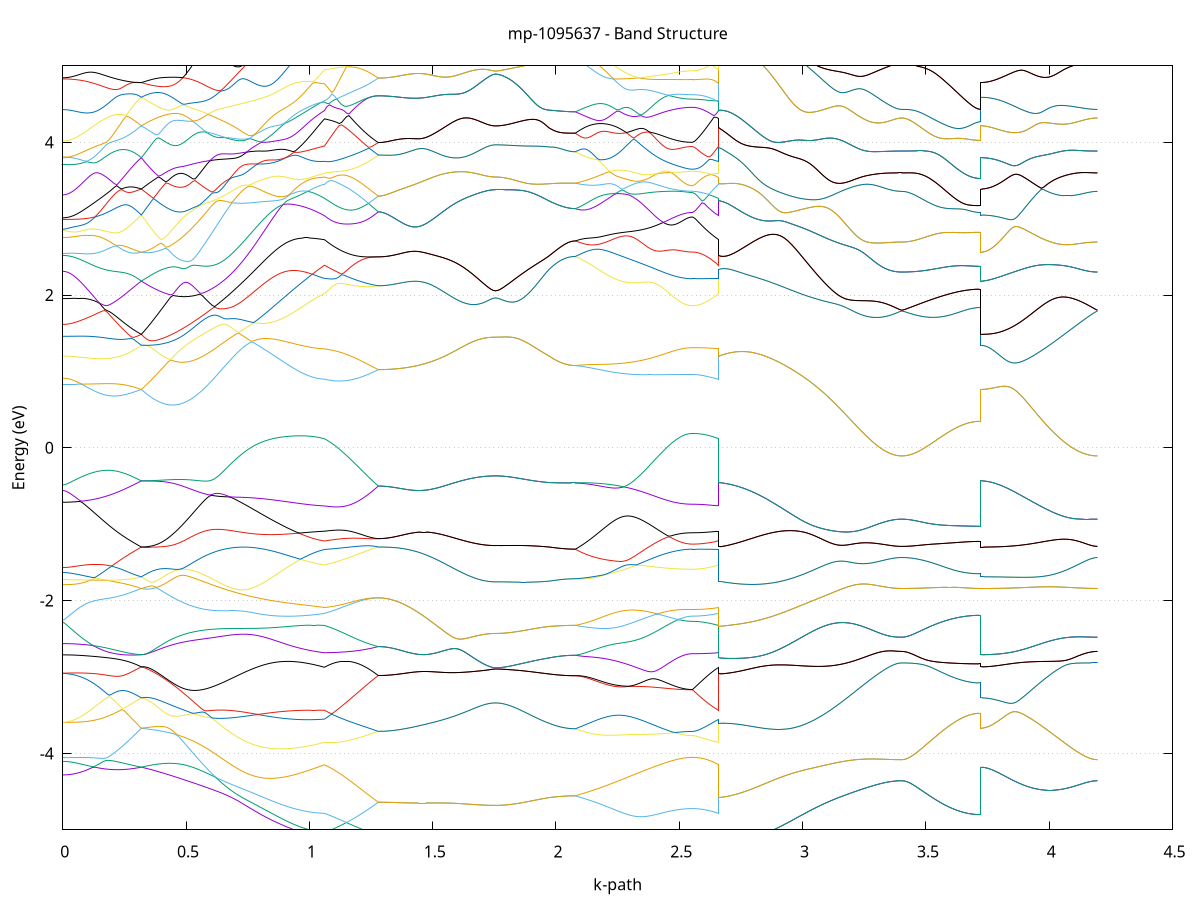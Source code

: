 set title 'mp-1095637 - Band Structure'
set xlabel 'k-path'
set ylabel 'Energy (eV)'
set grid y
set yrange [-5:5]
set terminal png size 800,600
set output 'mp-1095637_bands_gnuplot.png'
plot '-' using 1:2 with lines notitle, '-' using 1:2 with lines notitle, '-' using 1:2 with lines notitle, '-' using 1:2 with lines notitle, '-' using 1:2 with lines notitle, '-' using 1:2 with lines notitle, '-' using 1:2 with lines notitle, '-' using 1:2 with lines notitle, '-' using 1:2 with lines notitle, '-' using 1:2 with lines notitle, '-' using 1:2 with lines notitle, '-' using 1:2 with lines notitle, '-' using 1:2 with lines notitle, '-' using 1:2 with lines notitle, '-' using 1:2 with lines notitle, '-' using 1:2 with lines notitle, '-' using 1:2 with lines notitle, '-' using 1:2 with lines notitle, '-' using 1:2 with lines notitle, '-' using 1:2 with lines notitle, '-' using 1:2 with lines notitle, '-' using 1:2 with lines notitle, '-' using 1:2 with lines notitle, '-' using 1:2 with lines notitle, '-' using 1:2 with lines notitle, '-' using 1:2 with lines notitle, '-' using 1:2 with lines notitle, '-' using 1:2 with lines notitle, '-' using 1:2 with lines notitle, '-' using 1:2 with lines notitle, '-' using 1:2 with lines notitle, '-' using 1:2 with lines notitle, '-' using 1:2 with lines notitle, '-' using 1:2 with lines notitle, '-' using 1:2 with lines notitle, '-' using 1:2 with lines notitle, '-' using 1:2 with lines notitle, '-' using 1:2 with lines notitle, '-' using 1:2 with lines notitle, '-' using 1:2 with lines notitle, '-' using 1:2 with lines notitle, '-' using 1:2 with lines notitle, '-' using 1:2 with lines notitle, '-' using 1:2 with lines notitle, '-' using 1:2 with lines notitle, '-' using 1:2 with lines notitle, '-' using 1:2 with lines notitle, '-' using 1:2 with lines notitle, '-' using 1:2 with lines notitle, '-' using 1:2 with lines notitle, '-' using 1:2 with lines notitle, '-' using 1:2 with lines notitle, '-' using 1:2 with lines notitle, '-' using 1:2 with lines notitle, '-' using 1:2 with lines notitle, '-' using 1:2 with lines notitle, '-' using 1:2 with lines notitle, '-' using 1:2 with lines notitle, '-' using 1:2 with lines notitle, '-' using 1:2 with lines notitle, '-' using 1:2 with lines notitle, '-' using 1:2 with lines notitle, '-' using 1:2 with lines notitle, '-' using 1:2 with lines notitle, '-' using 1:2 with lines notitle, '-' using 1:2 with lines notitle, '-' using 1:2 with lines notitle, '-' using 1:2 with lines notitle, '-' using 1:2 with lines notitle, '-' using 1:2 with lines notitle, '-' using 1:2 with lines notitle, '-' using 1:2 with lines notitle, '-' using 1:2 with lines notitle, '-' using 1:2 with lines notitle, '-' using 1:2 with lines notitle, '-' using 1:2 with lines notitle, '-' using 1:2 with lines notitle, '-' using 1:2 with lines notitle, '-' using 1:2 with lines notitle, '-' using 1:2 with lines notitle, '-' using 1:2 with lines notitle, '-' using 1:2 with lines notitle, '-' using 1:2 with lines notitle, '-' using 1:2 with lines notitle, '-' using 1:2 with lines notitle, '-' using 1:2 with lines notitle, '-' using 1:2 with lines notitle, '-' using 1:2 with lines notitle, '-' using 1:2 with lines notitle, '-' using 1:2 with lines notitle, '-' using 1:2 with lines notitle, '-' using 1:2 with lines notitle, '-' using 1:2 with lines notitle, '-' using 1:2 with lines notitle, '-' using 1:2 with lines notitle, '-' using 1:2 with lines notitle
0.000000 -35.929689
0.009955 -35.929689
0.019910 -35.929689
0.029865 -35.929689
0.039819 -35.929589
0.049774 -35.929589
0.059729 -35.929489
0.069684 -35.929389
0.079639 -35.929389
0.089594 -35.929189
0.099549 -35.929089
0.109504 -35.928989
0.119458 -35.928889
0.129413 -35.928689
0.139368 -35.928589
0.149323 -35.928389
0.159278 -35.928289
0.169233 -35.928089
0.179188 -35.927889
0.189143 -35.927689
0.199097 -35.927489
0.209052 -35.927189
0.219007 -35.926989
0.228962 -35.926789
0.238917 -35.926489
0.248872 -35.926189
0.258827 -35.925989
0.268781 -35.925689
0.278736 -35.925389
0.288691 -35.925089
0.298646 -35.924789
0.308601 -35.924489
0.318556 -35.924189
0.318556 -35.924189
0.328458 -35.924189
0.338361 -35.924289
0.348263 -35.924289
0.358165 -35.924289
0.368068 -35.924189
0.377970 -35.924189
0.387873 -35.924089
0.397775 -35.924089
0.407678 -35.923989
0.417580 -35.923889
0.427482 -35.923789
0.437385 -35.923689
0.447287 -35.923489
0.457190 -35.923389
0.467092 -35.923189
0.476994 -35.923089
0.486897 -35.922889
0.496799 -35.922689
0.506702 -35.922489
0.516604 -35.922289
0.526507 -35.922089
0.536409 -35.921889
0.546311 -35.921589
0.556214 -35.921389
0.566116 -35.921089
0.576019 -35.920889
0.585921 -35.920589
0.595823 -35.920289
0.605726 -35.919989
0.615628 -35.919689
0.625531 -35.919389
0.635433 -35.919189
0.645335 -35.918889
0.655238 -35.918589
0.665140 -35.918189
0.675043 -35.917889
0.684945 -35.917589
0.694848 -35.917289
0.704750 -35.916989
0.714652 -35.916689
0.724555 -35.916389
0.734457 -35.916089
0.744360 -35.915789
0.754262 -35.915489
0.764164 -35.915189
0.774067 -35.914889
0.783969 -35.914589
0.793872 -35.914289
0.803774 -35.913989
0.813677 -35.913689
0.823579 -35.913489
0.833481 -35.913189
0.843384 -35.912889
0.853286 -35.912689
0.863189 -35.912389
0.873091 -35.912189
0.882993 -35.911989
0.892896 -35.911789
0.902798 -35.911589
0.912701 -35.911389
0.922603 -35.911189
0.932506 -35.910989
0.942408 -35.910789
0.952310 -35.910689
0.962213 -35.910589
0.972115 -35.910389
0.982018 -35.910289
0.991920 -35.910189
1.001822 -35.910089
1.011725 -35.910089
1.021627 -35.909989
1.031530 -35.909989
1.041432 -35.909889
1.051335 -35.909889
1.061237 -35.909889
1.061237 -35.909889
1.071150 -35.909789
1.081063 -35.909689
1.090976 -35.909589
1.100890 -35.909489
1.110803 -35.909389
1.120716 -35.909289
1.130629 -35.909089
1.140542 -35.908989
1.150456 -35.908889
1.160369 -35.908689
1.170282 -35.908589
1.180195 -35.908389
1.190108 -35.908189
1.200021 -35.908089
1.209935 -35.907889
1.219848 -35.907789
1.229761 -35.907589
1.239674 -35.907389
1.249587 -35.907189
1.259501 -35.906989
1.269414 -35.906789
1.279327 -35.906689
1.279327 -35.906689
1.289219 -35.906589
1.299111 -35.906589
1.309003 -35.906589
1.318895 -35.906589
1.328788 -35.906489
1.338680 -35.906489
1.348572 -35.906389
1.358464 -35.906289
1.368356 -35.906189
1.378248 -35.906089
1.388140 -35.905989
1.398033 -35.905889
1.407925 -35.905689
1.417817 -35.905589
1.427709 -35.905389
1.437601 -35.905289
1.447493 -35.905089
1.457385 -35.904889
1.467278 -35.904789
1.477170 -35.904589
1.487062 -35.904389
1.496954 -35.904089
1.506846 -35.903889
1.516738 -35.903689
1.526630 -35.903489
1.536523 -35.903289
1.546415 -35.902989
1.556307 -35.902789
1.566199 -35.902489
1.576091 -35.902289
1.585983 -35.901989
1.595875 -35.901789
1.605768 -35.901489
1.615660 -35.901289
1.625552 -35.901089
1.635444 -35.900789
1.645336 -35.900589
1.655228 -35.900389
1.665120 -35.900089
1.675013 -35.899889
1.684905 -35.899789
1.694797 -35.899589
1.704689 -35.899389
1.714581 -35.899289
1.724473 -35.899189
1.734365 -35.899089
1.744258 -35.899089
1.754150 -35.899089
1.754150 -35.899089
1.764063 -35.899089
1.773976 -35.899089
1.783889 -35.899089
1.793802 -35.899089
1.803716 -35.899089
1.813629 -35.899089
1.823542 -35.899089
1.833455 -35.899089
1.843368 -35.899089
1.853282 -35.899089
1.863195 -35.899089
1.873108 -35.899089
1.883021 -35.899089
1.892934 -35.899089
1.902847 -35.899089
1.912761 -35.899089
1.922674 -35.899089
1.932587 -35.899089
1.942500 -35.899089
1.952413 -35.899089
1.962327 -35.899089
1.972240 -35.899089
1.972240 -35.899089
1.981904 -35.899089
1.991568 -35.899089
2.001232 -35.899089
2.010896 -35.899089
2.020560 -35.899089
2.030225 -35.899089
2.039889 -35.899089
2.049553 -35.899089
2.059217 -35.899089
2.068881 -35.899089
2.078545 -35.899089
2.078545 -35.899089
2.088437 -35.899389
2.098329 -35.899789
2.108222 -35.900189
2.118114 -35.900489
2.128006 -35.900889
2.137898 -35.901289
2.147790 -35.901589
2.157682 -35.901989
2.167574 -35.902289
2.177467 -35.902689
2.187359 -35.902989
2.197251 -35.903389
2.207143 -35.903689
2.217035 -35.903989
2.226927 -35.904389
2.236819 -35.904689
2.246712 -35.904989
2.256604 -35.905289
2.266496 -35.905589
2.276388 -35.905889
2.286280 -35.906189
2.296172 -35.906489
2.306064 -35.906789
2.315957 -35.906989
2.325849 -35.907289
2.335741 -35.907589
2.345633 -35.907789
2.355525 -35.907989
2.365417 -35.908289
2.375309 -35.908489
2.385202 -35.908689
2.395094 -35.908889
2.404986 -35.908989
2.414878 -35.909189
2.424770 -35.909389
2.434662 -35.909489
2.444554 -35.909689
2.454447 -35.909789
2.464339 -35.909889
2.474231 -35.909989
2.484123 -35.910089
2.494015 -35.910189
2.503907 -35.910189
2.513799 -35.910289
2.523692 -35.910289
2.533584 -35.910389
2.543476 -35.910389
2.553368 -35.910389
2.553368 -35.910389
2.563032 -35.910389
2.572696 -35.910389
2.582360 -35.910389
2.592025 -35.910289
2.601689 -35.910289
2.611353 -35.910189
2.621017 -35.910189
2.630681 -35.910089
2.640345 -35.910089
2.650009 -35.909989
2.659673 -35.909889
2.659673 -35.899089
2.669576 -35.899189
2.679478 -35.899289
2.689381 -35.899289
2.699283 -35.899389
2.709186 -35.899489
2.719088 -35.899689
2.728990 -35.899789
2.738893 -35.899989
2.748795 -35.900089
2.758698 -35.900289
2.768600 -35.900489
2.778502 -35.900689
2.788405 -35.900889
2.798307 -35.901089
2.808210 -35.901389
2.818112 -35.901589
2.828015 -35.901889
2.837917 -35.902189
2.847819 -35.902389
2.857722 -35.902689
2.867624 -35.902989
2.877527 -35.903289
2.887429 -35.903689
2.897331 -35.903989
2.907234 -35.904289
2.917136 -35.904589
2.927039 -35.904989
2.936941 -35.905289
2.946843 -35.905689
2.956746 -35.905989
2.966648 -35.906389
2.976551 -35.906689
2.986453 -35.907089
2.996356 -35.907489
3.006258 -35.907789
3.016160 -35.908189
3.026063 -35.908589
3.035965 -35.908889
3.045868 -35.909289
3.055770 -35.909589
3.065672 -35.909989
3.075575 -35.910289
3.085477 -35.910689
3.095380 -35.910989
3.105282 -35.911389
3.115185 -35.911689
3.125087 -35.911989
3.134989 -35.912389
3.144892 -35.912689
3.154794 -35.912989
3.164697 -35.913289
3.174599 -35.913589
3.184501 -35.913889
3.194404 -35.914089
3.204306 -35.914389
3.214209 -35.914689
3.224111 -35.914889
3.234014 -35.915089
3.243916 -35.915289
3.253818 -35.915589
3.263721 -35.915789
3.273623 -35.915889
3.283526 -35.916089
3.293428 -35.916289
3.303330 -35.916389
3.313233 -35.916589
3.323135 -35.916689
3.333038 -35.916789
3.342940 -35.916889
3.352842 -35.916889
3.362745 -35.916989
3.372647 -35.917089
3.382550 -35.917089
3.392452 -35.917089
3.402355 -35.917089
3.402355 -35.917089
3.412309 -35.917089
3.422264 -35.917089
3.432219 -35.917089
3.442174 -35.917089
3.452129 -35.917089
3.462084 -35.917089
3.472039 -35.917089
3.481994 -35.917089
3.491948 -35.917089
3.501903 -35.917089
3.511858 -35.917089
3.521813 -35.917089
3.531768 -35.917089
3.541723 -35.917089
3.551678 -35.917089
3.561632 -35.917089
3.571587 -35.917089
3.581542 -35.917089
3.591497 -35.917089
3.601452 -35.917089
3.611407 -35.917089
3.621362 -35.917189
3.631317 -35.917089
3.641271 -35.917189
3.651226 -35.917189
3.661181 -35.917189
3.671136 -35.917189
3.681091 -35.917189
3.691046 -35.917189
3.701001 -35.917189
3.710956 -35.917189
3.720910 -35.917189
3.720910 -35.924189
3.730803 -35.924189
3.740695 -35.924189
3.750587 -35.924189
3.760479 -35.924089
3.770371 -35.924089
3.780263 -35.923989
3.790155 -35.923889
3.800048 -35.923889
3.809940 -35.923789
3.819832 -35.923689
3.829724 -35.923489
3.839616 -35.923389
3.849508 -35.923289
3.859400 -35.923189
3.869293 -35.922989
3.879185 -35.922789
3.889077 -35.922689
3.898969 -35.922489
3.908861 -35.922289
3.918753 -35.922089
3.928645 -35.921889
3.938538 -35.921689
3.948430 -35.921489
3.958322 -35.921289
3.968214 -35.921089
3.978106 -35.920789
3.987998 -35.920589
3.997890 -35.920389
4.007783 -35.920189
4.017675 -35.919889
4.027567 -35.919689
4.037459 -35.919489
4.047351 -35.919189
4.057243 -35.918989
4.067135 -35.918789
4.077028 -35.918589
4.086920 -35.918389
4.096812 -35.918189
4.106704 -35.917989
4.116596 -35.917789
4.126488 -35.917689
4.136380 -35.917489
4.146273 -35.917389
4.156165 -35.917289
4.166057 -35.917189
4.175949 -35.917189
4.185841 -35.917089
4.195733 -35.917089
e
0.000000 -35.914889
0.009955 -35.914889
0.019910 -35.914989
0.029865 -35.915089
0.039819 -35.915289
0.049774 -35.915389
0.059729 -35.915589
0.069684 -35.915889
0.079639 -35.916089
0.089594 -35.916389
0.099549 -35.916689
0.109504 -35.916989
0.119458 -35.917289
0.129413 -35.917589
0.139368 -35.917989
0.149323 -35.918289
0.159278 -35.918689
0.169233 -35.918989
0.179188 -35.919389
0.189143 -35.919689
0.199097 -35.920089
0.209052 -35.920489
0.219007 -35.920789
0.228962 -35.921189
0.238917 -35.921489
0.248872 -35.921889
0.258827 -35.922189
0.268781 -35.922589
0.278736 -35.922889
0.288691 -35.923189
0.298646 -35.923589
0.308601 -35.923889
0.318556 -35.924189
0.318556 -35.924189
0.328458 -35.924189
0.338361 -35.924089
0.348263 -35.923989
0.358165 -35.923889
0.368068 -35.923789
0.377970 -35.923689
0.387873 -35.923589
0.397775 -35.923389
0.407678 -35.923289
0.417580 -35.923089
0.427482 -35.922889
0.437385 -35.922689
0.447287 -35.922489
0.457190 -35.922289
0.467092 -35.922089
0.476994 -35.921789
0.486897 -35.921489
0.496799 -35.921289
0.506702 -35.920989
0.516604 -35.920689
0.526507 -35.920389
0.536409 -35.920089
0.546311 -35.919789
0.556214 -35.919389
0.566116 -35.919089
0.576019 -35.918689
0.585921 -35.918389
0.595823 -35.917989
0.605726 -35.917589
0.615628 -35.917289
0.625531 -35.916889
0.635433 -35.916489
0.645335 -35.916089
0.655238 -35.915689
0.665140 -35.915289
0.675043 -35.914889
0.684945 -35.914489
0.694848 -35.914089
0.704750 -35.913689
0.714652 -35.913289
0.724555 -35.912889
0.734457 -35.912389
0.744360 -35.911989
0.754262 -35.911589
0.764164 -35.911189
0.774067 -35.910789
0.783969 -35.910389
0.793872 -35.909989
0.803774 -35.909589
0.813677 -35.909189
0.823579 -35.908789
0.833481 -35.908489
0.843384 -35.908089
0.853286 -35.907689
0.863189 -35.907389
0.873091 -35.906989
0.882993 -35.906689
0.892896 -35.906389
0.902798 -35.905989
0.912701 -35.905689
0.922603 -35.905389
0.932506 -35.905089
0.942408 -35.904789
0.952310 -35.904589
0.962213 -35.904289
0.972115 -35.904089
0.982018 -35.903789
0.991920 -35.903589
1.001822 -35.903389
1.011725 -35.903189
1.021627 -35.902989
1.031530 -35.902789
1.041432 -35.902689
1.051335 -35.902489
1.061237 -35.902389
1.061237 -35.902389
1.071150 -35.902489
1.081063 -35.902689
1.090976 -35.902889
1.100890 -35.903089
1.110803 -35.903289
1.120716 -35.903389
1.130629 -35.903589
1.140542 -35.903789
1.150456 -35.903989
1.160369 -35.904189
1.170282 -35.904389
1.180195 -35.904589
1.190108 -35.904789
1.200021 -35.904989
1.209935 -35.905289
1.219848 -35.905489
1.229761 -35.905689
1.239674 -35.905889
1.249587 -35.906089
1.259501 -35.906289
1.269414 -35.906489
1.279327 -35.906689
1.279327 -35.906689
1.289219 -35.906589
1.299111 -35.906589
1.309003 -35.906589
1.318895 -35.906589
1.328788 -35.906489
1.338680 -35.906489
1.348572 -35.906389
1.358464 -35.906289
1.368356 -35.906189
1.378248 -35.906089
1.388140 -35.905989
1.398033 -35.905889
1.407925 -35.905689
1.417817 -35.905589
1.427709 -35.905389
1.437601 -35.905289
1.447493 -35.905089
1.457385 -35.904889
1.467278 -35.904789
1.477170 -35.904589
1.487062 -35.904389
1.496954 -35.904089
1.506846 -35.903889
1.516738 -35.903689
1.526630 -35.903489
1.536523 -35.903289
1.546415 -35.902989
1.556307 -35.902789
1.566199 -35.902489
1.576091 -35.902289
1.585983 -35.901989
1.595875 -35.901789
1.605768 -35.901489
1.615660 -35.901289
1.625552 -35.901089
1.635444 -35.900789
1.645336 -35.900589
1.655228 -35.900389
1.665120 -35.900089
1.675013 -35.899889
1.684905 -35.899789
1.694797 -35.899589
1.704689 -35.899389
1.714581 -35.899289
1.724473 -35.899189
1.734365 -35.899089
1.744258 -35.899089
1.754150 -35.899089
1.754150 -35.899089
1.764063 -35.899089
1.773976 -35.899089
1.783889 -35.899089
1.793802 -35.899089
1.803716 -35.899089
1.813629 -35.899089
1.823542 -35.899089
1.833455 -35.899089
1.843368 -35.899089
1.853282 -35.899089
1.863195 -35.899089
1.873108 -35.899089
1.883021 -35.899089
1.892934 -35.899089
1.902847 -35.899089
1.912761 -35.899089
1.922674 -35.899089
1.932587 -35.899089
1.942500 -35.899089
1.952413 -35.899089
1.962327 -35.899089
1.972240 -35.899089
1.972240 -35.899089
1.981904 -35.899089
1.991568 -35.899089
2.001232 -35.899089
2.010896 -35.899089
2.020560 -35.899089
2.030225 -35.899089
2.039889 -35.899089
2.049553 -35.899089
2.059217 -35.899089
2.068881 -35.899089
2.078545 -35.899089
2.078545 -35.899089
2.088437 -35.898689
2.098329 -35.898289
2.108222 -35.897989
2.118114 -35.897589
2.128006 -35.897289
2.137898 -35.896889
2.147790 -35.896489
2.157682 -35.896189
2.167574 -35.895789
2.177467 -35.895489
2.187359 -35.895189
2.197251 -35.894789
2.207143 -35.894989
2.217035 -35.895289
2.226927 -35.895589
2.236819 -35.895889
2.246712 -35.896189
2.256604 -35.896489
2.266496 -35.896789
2.276388 -35.897089
2.286280 -35.897389
2.296172 -35.897589
2.306064 -35.897889
2.315957 -35.898089
2.325849 -35.898389
2.335741 -35.898589
2.345633 -35.898789
2.355525 -35.898989
2.365417 -35.899189
2.375309 -35.899389
2.385202 -35.899589
2.395094 -35.899789
2.404986 -35.899989
2.414878 -35.900089
2.424770 -35.900289
2.434662 -35.900389
2.444554 -35.900489
2.454447 -35.900589
2.464339 -35.900689
2.474231 -35.900789
2.484123 -35.900889
2.494015 -35.900989
2.503907 -35.901089
2.513799 -35.901089
2.523692 -35.901189
2.533584 -35.901189
2.543476 -35.901189
2.553368 -35.901189
2.553368 -35.901189
2.563032 -35.901189
2.572696 -35.901189
2.582360 -35.901289
2.592025 -35.901389
2.601689 -35.901489
2.611353 -35.901589
2.621017 -35.901689
2.630681 -35.901889
2.640345 -35.901989
2.650009 -35.902189
2.659673 -35.902389
2.659673 -35.899089
2.669576 -35.899189
2.679478 -35.899289
2.689381 -35.899289
2.699283 -35.899389
2.709186 -35.899489
2.719088 -35.899689
2.728990 -35.899789
2.738893 -35.899989
2.748795 -35.900089
2.758698 -35.900289
2.768600 -35.900489
2.778502 -35.900689
2.788405 -35.900889
2.798307 -35.901089
2.808210 -35.901389
2.818112 -35.901589
2.828015 -35.901889
2.837917 -35.902189
2.847819 -35.902389
2.857722 -35.902689
2.867624 -35.902989
2.877527 -35.903289
2.887429 -35.903689
2.897331 -35.903989
2.907234 -35.904289
2.917136 -35.904589
2.927039 -35.904989
2.936941 -35.905289
2.946843 -35.905689
2.956746 -35.905989
2.966648 -35.906389
2.976551 -35.906689
2.986453 -35.907089
2.996356 -35.907489
3.006258 -35.907789
3.016160 -35.908189
3.026063 -35.908589
3.035965 -35.908889
3.045868 -35.909289
3.055770 -35.909589
3.065672 -35.909989
3.075575 -35.910289
3.085477 -35.910689
3.095380 -35.910989
3.105282 -35.911389
3.115185 -35.911689
3.125087 -35.911989
3.134989 -35.912389
3.144892 -35.912689
3.154794 -35.912989
3.164697 -35.913289
3.174599 -35.913589
3.184501 -35.913889
3.194404 -35.914089
3.204306 -35.914389
3.214209 -35.914689
3.224111 -35.914889
3.234014 -35.915089
3.243916 -35.915289
3.253818 -35.915589
3.263721 -35.915789
3.273623 -35.915889
3.283526 -35.916089
3.293428 -35.916289
3.303330 -35.916389
3.313233 -35.916589
3.323135 -35.916689
3.333038 -35.916789
3.342940 -35.916889
3.352842 -35.916889
3.362745 -35.916989
3.372647 -35.917089
3.382550 -35.917089
3.392452 -35.917089
3.402355 -35.917089
3.402355 -35.917089
3.412309 -35.917089
3.422264 -35.917089
3.432219 -35.917089
3.442174 -35.917089
3.452129 -35.917089
3.462084 -35.917089
3.472039 -35.917089
3.481994 -35.917089
3.491948 -35.917089
3.501903 -35.917089
3.511858 -35.917089
3.521813 -35.917089
3.531768 -35.917089
3.541723 -35.917089
3.551678 -35.917089
3.561632 -35.917089
3.571587 -35.917089
3.581542 -35.917089
3.591497 -35.917089
3.601452 -35.917089
3.611407 -35.917089
3.621362 -35.917189
3.631317 -35.917089
3.641271 -35.917189
3.651226 -35.917189
3.661181 -35.917189
3.671136 -35.917189
3.681091 -35.917189
3.691046 -35.917089
3.701001 -35.917189
3.710956 -35.917189
3.720910 -35.917189
3.720910 -35.924189
3.730803 -35.924189
3.740695 -35.924189
3.750587 -35.924189
3.760479 -35.924089
3.770371 -35.924089
3.780263 -35.923989
3.790155 -35.923889
3.800048 -35.923889
3.809940 -35.923789
3.819832 -35.923689
3.829724 -35.923489
3.839616 -35.923389
3.849508 -35.923289
3.859400 -35.923089
3.869293 -35.922989
3.879185 -35.922789
3.889077 -35.922689
3.898969 -35.922489
3.908861 -35.922289
3.918753 -35.922089
3.928645 -35.921889
3.938538 -35.921689
3.948430 -35.921489
3.958322 -35.921289
3.968214 -35.921089
3.978106 -35.920789
3.987998 -35.920589
3.997890 -35.920389
4.007783 -35.920189
4.017675 -35.919889
4.027567 -35.919689
4.037459 -35.919489
4.047351 -35.919189
4.057243 -35.918989
4.067135 -35.918789
4.077028 -35.918589
4.086920 -35.918389
4.096812 -35.918189
4.106704 -35.917989
4.116596 -35.917789
4.126488 -35.917689
4.136380 -35.917489
4.146273 -35.917389
4.156165 -35.917289
4.166057 -35.917189
4.175949 -35.917189
4.185841 -35.917089
4.195733 -35.917089
e
0.000000 -35.905689
0.009955 -35.905689
0.019910 -35.905689
0.029865 -35.905589
0.039819 -35.905389
0.049774 -35.905289
0.059729 -35.905089
0.069684 -35.904889
0.079639 -35.904589
0.089594 -35.904389
0.099549 -35.904089
0.109504 -35.903789
0.119458 -35.903489
0.129413 -35.903189
0.139368 -35.902889
0.149323 -35.902589
0.159278 -35.902289
0.169233 -35.901989
0.179188 -35.901689
0.189143 -35.901389
0.199097 -35.901089
0.209052 -35.900789
0.219007 -35.900489
0.228962 -35.900189
0.238917 -35.899889
0.248872 -35.899589
0.258827 -35.899289
0.268781 -35.898989
0.278736 -35.898689
0.288691 -35.898389
0.298646 -35.898089
0.308601 -35.897889
0.318556 -35.897589
0.318556 -35.897589
0.328458 -35.897589
0.338361 -35.897689
0.348263 -35.897689
0.358165 -35.897689
0.368068 -35.897589
0.377970 -35.897589
0.387873 -35.897589
0.397775 -35.897489
0.407678 -35.897489
0.417580 -35.897389
0.427482 -35.897289
0.437385 -35.897189
0.447287 -35.897089
0.457190 -35.896989
0.467092 -35.896889
0.476994 -35.896789
0.486897 -35.896589
0.496799 -35.896489
0.506702 -35.896289
0.516604 -35.896189
0.526507 -35.895989
0.536409 -35.895789
0.546311 -35.895589
0.556214 -35.895389
0.566116 -35.895189
0.576019 -35.894989
0.585921 -35.894789
0.595823 -35.894589
0.605726 -35.894389
0.615628 -35.894089
0.625531 -35.893889
0.635433 -35.893689
0.645335 -35.893389
0.655238 -35.893189
0.665140 -35.892989
0.675043 -35.892689
0.684945 -35.892489
0.694848 -35.892189
0.704750 -35.891989
0.714652 -35.891789
0.724555 -35.891489
0.734457 -35.891289
0.744360 -35.890989
0.754262 -35.890789
0.764164 -35.890589
0.774067 -35.890289
0.783969 -35.890089
0.793872 -35.889889
0.803774 -35.889689
0.813677 -35.889489
0.823579 -35.889289
0.833481 -35.889089
0.843384 -35.888889
0.853286 -35.888689
0.863189 -35.888489
0.873091 -35.888389
0.882993 -35.888189
0.892896 -35.888089
0.902798 -35.887889
0.912701 -35.887789
0.922603 -35.887689
0.932506 -35.887589
0.942408 -35.887489
0.952310 -35.887389
0.962213 -35.887289
0.972115 -35.887189
0.982018 -35.887089
0.991920 -35.887089
1.001822 -35.887089
1.011725 -35.886989
1.021627 -35.886989
1.031530 -35.886989
1.041432 -35.886989
1.051335 -35.886989
1.061237 -35.887089
1.061237 -35.887089
1.071150 -35.886889
1.081063 -35.886789
1.090976 -35.886589
1.100890 -35.886389
1.110803 -35.886189
1.120716 -35.885989
1.130629 -35.885789
1.140542 -35.885689
1.150456 -35.885489
1.160369 -35.885289
1.170282 -35.885089
1.180195 -35.884889
1.190108 -35.884689
1.200021 -35.884489
1.209935 -35.884289
1.219848 -35.884089
1.229761 -35.883889
1.239674 -35.883689
1.249587 -35.883489
1.259501 -35.883389
1.269414 -35.883189
1.279327 -35.882989
1.279327 -35.882989
1.289219 -35.882989
1.299111 -35.882989
1.309003 -35.882989
1.318895 -35.883089
1.328788 -35.883089
1.338680 -35.883189
1.348572 -35.883289
1.358464 -35.883389
1.368356 -35.883389
1.378248 -35.883489
1.388140 -35.883689
1.398033 -35.883789
1.407925 -35.883889
1.417817 -35.884089
1.427709 -35.884189
1.437601 -35.884389
1.447493 -35.884489
1.457385 -35.884689
1.467278 -35.884889
1.477170 -35.885089
1.487062 -35.885289
1.496954 -35.885489
1.506846 -35.885689
1.516738 -35.885889
1.526630 -35.886189
1.536523 -35.886389
1.546415 -35.886589
1.556307 -35.886889
1.566199 -35.887089
1.576091 -35.887389
1.585983 -35.887589
1.595875 -35.887889
1.605768 -35.888089
1.615660 -35.888389
1.625552 -35.888589
1.635444 -35.888789
1.645336 -35.889089
1.655228 -35.889289
1.665120 -35.889489
1.675013 -35.889689
1.684905 -35.889889
1.694797 -35.890089
1.704689 -35.890189
1.714581 -35.890289
1.724473 -35.890389
1.734365 -35.890489
1.744258 -35.890589
1.754150 -35.890589
1.754150 -35.890589
1.764063 -35.890589
1.773976 -35.890589
1.783889 -35.890589
1.793802 -35.890589
1.803716 -35.890589
1.813629 -35.890589
1.823542 -35.890589
1.833455 -35.890589
1.843368 -35.890589
1.853282 -35.890589
1.863195 -35.890589
1.873108 -35.890589
1.883021 -35.890589
1.892934 -35.890589
1.902847 -35.890589
1.912761 -35.890589
1.922674 -35.890589
1.932587 -35.890589
1.942500 -35.890589
1.952413 -35.890589
1.962327 -35.890589
1.972240 -35.890589
1.972240 -35.890589
1.981904 -35.890589
1.991568 -35.890589
2.001232 -35.890589
2.010896 -35.890589
2.020560 -35.890589
2.030225 -35.890589
2.039889 -35.890589
2.049553 -35.890589
2.059217 -35.890589
2.068881 -35.890589
2.078545 -35.890589
2.078545 -35.890589
2.088437 -35.890889
2.098329 -35.891289
2.108222 -35.891589
2.118114 -35.891989
2.128006 -35.892289
2.137898 -35.892689
2.147790 -35.892989
2.157682 -35.893389
2.167574 -35.893689
2.177467 -35.893989
2.187359 -35.894389
2.197251 -35.894689
2.207143 -35.894489
2.217035 -35.894189
2.226927 -35.893889
2.236819 -35.893489
2.246712 -35.893189
2.256604 -35.892889
2.266496 -35.892589
2.276388 -35.892289
2.286280 -35.892089
2.296172 -35.891789
2.306064 -35.891489
2.315957 -35.891289
2.325849 -35.890989
2.335741 -35.890789
2.345633 -35.890489
2.355525 -35.890289
2.365417 -35.890089
2.375309 -35.889889
2.385202 -35.889689
2.395094 -35.889489
2.404986 -35.889389
2.414878 -35.889189
2.424770 -35.888989
2.434662 -35.888889
2.444554 -35.888789
2.454447 -35.888689
2.464339 -35.888489
2.474231 -35.888389
2.484123 -35.888389
2.494015 -35.888289
2.503907 -35.888189
2.513799 -35.888189
2.523692 -35.888089
2.533584 -35.888089
2.543476 -35.888089
2.553368 -35.888089
2.553368 -35.888089
2.563032 -35.888089
2.572696 -35.887989
2.582360 -35.887989
2.592025 -35.887889
2.601689 -35.887889
2.611353 -35.887789
2.621017 -35.887589
2.630681 -35.887489
2.640345 -35.887389
2.650009 -35.887189
2.659673 -35.887089
2.659673 -35.890589
2.669576 -35.890689
2.679478 -35.890689
2.689381 -35.890789
2.699283 -35.890789
2.709186 -35.890889
2.719088 -35.890989
2.728990 -35.891089
2.738893 -35.891189
2.748795 -35.891389
2.758698 -35.891489
2.768600 -35.891589
2.778502 -35.891789
2.788405 -35.891889
2.798307 -35.892089
2.808210 -35.892289
2.818112 -35.892489
2.828015 -35.892689
2.837917 -35.892889
2.847819 -35.893089
2.857722 -35.893289
2.867624 -35.893489
2.877527 -35.893789
2.887429 -35.893989
2.897331 -35.894289
2.907234 -35.894489
2.917136 -35.894789
2.927039 -35.894989
2.936941 -35.895289
2.946843 -35.895589
2.956746 -35.895789
2.966648 -35.896089
2.976551 -35.896389
2.986453 -35.896689
2.996356 -35.896989
3.006258 -35.897289
3.016160 -35.897489
3.026063 -35.897789
3.035965 -35.898089
3.045868 -35.898389
3.055770 -35.898689
3.065672 -35.898989
3.075575 -35.899189
3.085477 -35.899489
3.095380 -35.899789
3.105282 -35.900089
3.115185 -35.900289
3.125087 -35.900589
3.134989 -35.900789
3.144892 -35.901089
3.154794 -35.901289
3.164697 -35.901589
3.174599 -35.901789
3.184501 -35.901989
3.194404 -35.902289
3.204306 -35.902489
3.214209 -35.902689
3.224111 -35.902889
3.234014 -35.903089
3.243916 -35.903189
3.253818 -35.903389
3.263721 -35.903589
3.273623 -35.903689
3.283526 -35.903889
3.293428 -35.903989
3.303330 -35.904089
3.313233 -35.904189
3.323135 -35.904289
3.333038 -35.904389
3.342940 -35.904489
3.352842 -35.904489
3.362745 -35.904589
3.372647 -35.904589
3.382550 -35.904689
3.392452 -35.904689
3.402355 -35.904689
3.402355 -35.904689
3.412309 -35.904689
3.422264 -35.904689
3.432219 -35.904689
3.442174 -35.904689
3.452129 -35.904689
3.462084 -35.904689
3.472039 -35.904689
3.481994 -35.904689
3.491948 -35.904689
3.501903 -35.904689
3.511858 -35.904689
3.521813 -35.904689
3.531768 -35.904689
3.541723 -35.904689
3.551678 -35.904689
3.561632 -35.904689
3.571587 -35.904689
3.581542 -35.904689
3.591497 -35.904689
3.601452 -35.904689
3.611407 -35.904689
3.621362 -35.904689
3.631317 -35.904689
3.641271 -35.904689
3.651226 -35.904689
3.661181 -35.904689
3.671136 -35.904689
3.681091 -35.904689
3.691046 -35.904689
3.701001 -35.904689
3.710956 -35.904689
3.720910 -35.904689
3.720910 -35.897589
3.730803 -35.897589
3.740695 -35.897589
3.750587 -35.897689
3.760479 -35.897689
3.770371 -35.897689
3.780263 -35.897789
3.790155 -35.897889
3.800048 -35.897989
3.809940 -35.897989
3.819832 -35.898089
3.829724 -35.898289
3.839616 -35.898389
3.849508 -35.898489
3.859400 -35.898689
3.869293 -35.898789
3.879185 -35.898989
3.889077 -35.899089
3.898969 -35.899289
3.908861 -35.899489
3.918753 -35.899689
3.928645 -35.899889
3.938538 -35.900089
3.948430 -35.900289
3.958322 -35.900489
3.968214 -35.900689
3.978106 -35.900989
3.987998 -35.901189
3.997890 -35.901389
4.007783 -35.901689
4.017675 -35.901889
4.027567 -35.902089
4.037459 -35.902289
4.047351 -35.902589
4.057243 -35.902789
4.067135 -35.902989
4.077028 -35.903189
4.086920 -35.903389
4.096812 -35.903589
4.106704 -35.903789
4.116596 -35.903989
4.126488 -35.904089
4.136380 -35.904289
4.146273 -35.904389
4.156165 -35.904489
4.166057 -35.904589
4.175949 -35.904589
4.185841 -35.904689
4.195733 -35.904689
e
0.000000 -35.893189
0.009955 -35.893189
0.019910 -35.893189
0.029865 -35.893289
0.039819 -35.893289
0.049774 -35.893289
0.059729 -35.893389
0.069684 -35.893489
0.079639 -35.893489
0.089594 -35.893589
0.099549 -35.893689
0.109504 -35.893789
0.119458 -35.893889
0.129413 -35.893989
0.139368 -35.894089
0.149323 -35.894189
0.159278 -35.894389
0.169233 -35.894489
0.179188 -35.894689
0.189143 -35.894789
0.199097 -35.894989
0.209052 -35.895189
0.219007 -35.895389
0.228962 -35.895489
0.238917 -35.895689
0.248872 -35.895889
0.258827 -35.896189
0.268781 -35.896389
0.278736 -35.896589
0.288691 -35.896889
0.298646 -35.897089
0.308601 -35.897289
0.318556 -35.897589
0.318556 -35.897589
0.328458 -35.897589
0.338361 -35.897489
0.348263 -35.897389
0.358165 -35.897389
0.368068 -35.897289
0.377970 -35.897189
0.387873 -35.896989
0.397775 -35.896889
0.407678 -35.896789
0.417580 -35.896589
0.427482 -35.896489
0.437385 -35.896289
0.447287 -35.896089
0.457190 -35.895889
0.467092 -35.895689
0.476994 -35.895489
0.486897 -35.895289
0.496799 -35.895089
0.506702 -35.894789
0.516604 -35.894589
0.526507 -35.894289
0.536409 -35.894089
0.546311 -35.893789
0.556214 -35.893489
0.566116 -35.893189
0.576019 -35.892889
0.585921 -35.892589
0.595823 -35.892289
0.605726 -35.891989
0.615628 -35.891689
0.625531 -35.891389
0.635433 -35.891089
0.645335 -35.890789
0.655238 -35.890389
0.665140 -35.890089
0.675043 -35.889789
0.684945 -35.889389
0.694848 -35.889089
0.704750 -35.888789
0.714652 -35.888389
0.724555 -35.888089
0.734457 -35.887789
0.744360 -35.887389
0.754262 -35.887089
0.764164 -35.886789
0.774067 -35.886489
0.783969 -35.886089
0.793872 -35.885789
0.803774 -35.885489
0.813677 -35.885189
0.823579 -35.884889
0.833481 -35.884589
0.843384 -35.884289
0.853286 -35.883989
0.863189 -35.883689
0.873091 -35.883489
0.882993 -35.883189
0.892896 -35.882989
0.902798 -35.882689
0.912701 -35.882489
0.922603 -35.882189
0.932506 -35.881989
0.942408 -35.881789
0.952310 -35.881589
0.962213 -35.881389
0.972115 -35.881289
0.982018 -35.881089
0.991920 -35.880889
1.001822 -35.880789
1.011725 -35.880589
1.021627 -35.880489
1.031530 -35.880389
1.041432 -35.880289
1.051335 -35.880189
1.061237 -35.880189
1.061237 -35.880189
1.071150 -35.880189
1.081063 -35.880289
1.090976 -35.880389
1.100890 -35.880489
1.110803 -35.880589
1.120716 -35.880689
1.130629 -35.880789
1.140542 -35.880889
1.150456 -35.880989
1.160369 -35.881089
1.170282 -35.881289
1.180195 -35.881389
1.190108 -35.881589
1.200021 -35.881689
1.209935 -35.881789
1.219848 -35.881989
1.229761 -35.882189
1.239674 -35.882289
1.249587 -35.882489
1.259501 -35.882689
1.269414 -35.882789
1.279327 -35.882989
1.279327 -35.882989
1.289219 -35.882989
1.299111 -35.882989
1.309003 -35.882989
1.318895 -35.883089
1.328788 -35.883089
1.338680 -35.883189
1.348572 -35.883289
1.358464 -35.883289
1.368356 -35.883389
1.378248 -35.883489
1.388140 -35.883689
1.398033 -35.883789
1.407925 -35.883889
1.417817 -35.884089
1.427709 -35.884189
1.437601 -35.884389
1.447493 -35.884489
1.457385 -35.884689
1.467278 -35.884889
1.477170 -35.885089
1.487062 -35.885289
1.496954 -35.885489
1.506846 -35.885689
1.516738 -35.885889
1.526630 -35.886189
1.536523 -35.886389
1.546415 -35.886589
1.556307 -35.886889
1.566199 -35.887089
1.576091 -35.887389
1.585983 -35.887589
1.595875 -35.887889
1.605768 -35.888089
1.615660 -35.888389
1.625552 -35.888589
1.635444 -35.888789
1.645336 -35.889089
1.655228 -35.889289
1.665120 -35.889489
1.675013 -35.889689
1.684905 -35.889889
1.694797 -35.890089
1.704689 -35.890189
1.714581 -35.890289
1.724473 -35.890389
1.734365 -35.890489
1.744258 -35.890589
1.754150 -35.890589
1.754150 -35.890589
1.764063 -35.890589
1.773976 -35.890589
1.783889 -35.890589
1.793802 -35.890589
1.803716 -35.890589
1.813629 -35.890589
1.823542 -35.890589
1.833455 -35.890589
1.843368 -35.890589
1.853282 -35.890589
1.863195 -35.890589
1.873108 -35.890589
1.883021 -35.890589
1.892934 -35.890589
1.902847 -35.890589
1.912761 -35.890589
1.922674 -35.890589
1.932587 -35.890589
1.942500 -35.890589
1.952413 -35.890589
1.962327 -35.890589
1.972240 -35.890589
1.972240 -35.890589
1.981904 -35.890589
1.991568 -35.890589
2.001232 -35.890589
2.010896 -35.890589
2.020560 -35.890589
2.030225 -35.890589
2.039889 -35.890589
2.049553 -35.890589
2.059217 -35.890589
2.068881 -35.890589
2.078545 -35.890589
2.078545 -35.890589
2.088437 -35.890189
2.098329 -35.889889
2.108222 -35.889489
2.118114 -35.889189
2.128006 -35.888789
2.137898 -35.888489
2.147790 -35.888089
2.157682 -35.887789
2.167574 -35.887389
2.177467 -35.887089
2.187359 -35.886789
2.197251 -35.886389
2.207143 -35.886089
2.217035 -35.885789
2.226927 -35.885489
2.236819 -35.885089
2.246712 -35.884789
2.256604 -35.884489
2.266496 -35.884189
2.276388 -35.883989
2.286280 -35.883689
2.296172 -35.883389
2.306064 -35.883089
2.315957 -35.882889
2.325849 -35.882589
2.335741 -35.882389
2.345633 -35.882089
2.355525 -35.881889
2.365417 -35.881689
2.375309 -35.881489
2.385202 -35.881289
2.395094 -35.881089
2.404986 -35.880889
2.414878 -35.880789
2.424770 -35.880589
2.434662 -35.880489
2.444554 -35.880289
2.454447 -35.880189
2.464339 -35.880089
2.474231 -35.879989
2.484123 -35.879889
2.494015 -35.879789
2.503907 -35.879789
2.513799 -35.879689
2.523692 -35.879689
2.533584 -35.879689
2.543476 -35.879589
2.553368 -35.879589
2.553368 -35.879589
2.563032 -35.879589
2.572696 -35.879589
2.582360 -35.879689
2.592025 -35.879689
2.601689 -35.879689
2.611353 -35.879789
2.621017 -35.879789
2.630681 -35.879889
2.640345 -35.879989
2.650009 -35.880089
2.659673 -35.880189
2.659673 -35.890589
2.669576 -35.890689
2.679478 -35.890689
2.689381 -35.890789
2.699283 -35.890789
2.709186 -35.890889
2.719088 -35.890989
2.728990 -35.891089
2.738893 -35.891189
2.748795 -35.891389
2.758698 -35.891489
2.768600 -35.891589
2.778502 -35.891789
2.788405 -35.891889
2.798307 -35.892089
2.808210 -35.892289
2.818112 -35.892489
2.828015 -35.892689
2.837917 -35.892889
2.847819 -35.893089
2.857722 -35.893289
2.867624 -35.893489
2.877527 -35.893789
2.887429 -35.893989
2.897331 -35.894289
2.907234 -35.894489
2.917136 -35.894789
2.927039 -35.894989
2.936941 -35.895289
2.946843 -35.895589
2.956746 -35.895789
2.966648 -35.896089
2.976551 -35.896389
2.986453 -35.896689
2.996356 -35.896989
3.006258 -35.897289
3.016160 -35.897489
3.026063 -35.897789
3.035965 -35.898089
3.045868 -35.898389
3.055770 -35.898689
3.065672 -35.898989
3.075575 -35.899189
3.085477 -35.899489
3.095380 -35.899789
3.105282 -35.900089
3.115185 -35.900289
3.125087 -35.900589
3.134989 -35.900789
3.144892 -35.901089
3.154794 -35.901289
3.164697 -35.901589
3.174599 -35.901789
3.184501 -35.901989
3.194404 -35.902289
3.204306 -35.902489
3.214209 -35.902689
3.224111 -35.902889
3.234014 -35.903089
3.243916 -35.903189
3.253818 -35.903389
3.263721 -35.903589
3.273623 -35.903689
3.283526 -35.903889
3.293428 -35.903989
3.303330 -35.904089
3.313233 -35.904189
3.323135 -35.904289
3.333038 -35.904389
3.342940 -35.904489
3.352842 -35.904489
3.362745 -35.904589
3.372647 -35.904589
3.382550 -35.904689
3.392452 -35.904689
3.402355 -35.904689
3.402355 -35.904689
3.412309 -35.904689
3.422264 -35.904689
3.432219 -35.904689
3.442174 -35.904689
3.452129 -35.904689
3.462084 -35.904689
3.472039 -35.904689
3.481994 -35.904689
3.491948 -35.904689
3.501903 -35.904689
3.511858 -35.904689
3.521813 -35.904689
3.531768 -35.904689
3.541723 -35.904689
3.551678 -35.904689
3.561632 -35.904689
3.571587 -35.904689
3.581542 -35.904689
3.591497 -35.904689
3.601452 -35.904689
3.611407 -35.904589
3.621362 -35.904689
3.631317 -35.904689
3.641271 -35.904689
3.651226 -35.904689
3.661181 -35.904689
3.671136 -35.904689
3.681091 -35.904589
3.691046 -35.904589
3.701001 -35.904589
3.710956 -35.904689
3.720910 -35.904689
3.720910 -35.897589
3.730803 -35.897589
3.740695 -35.897589
3.750587 -35.897589
3.760479 -35.897689
3.770371 -35.897689
3.780263 -35.897789
3.790155 -35.897889
3.800048 -35.897989
3.809940 -35.897989
3.819832 -35.898089
3.829724 -35.898289
3.839616 -35.898389
3.849508 -35.898489
3.859400 -35.898689
3.869293 -35.898789
3.879185 -35.898989
3.889077 -35.899089
3.898969 -35.899289
3.908861 -35.899489
3.918753 -35.899689
3.928645 -35.899889
3.938538 -35.900089
3.948430 -35.900289
3.958322 -35.900489
3.968214 -35.900689
3.978106 -35.900989
3.987998 -35.901189
3.997890 -35.901389
4.007783 -35.901689
4.017675 -35.901889
4.027567 -35.902089
4.037459 -35.902289
4.047351 -35.902589
4.057243 -35.902789
4.067135 -35.902989
4.077028 -35.903189
4.086920 -35.903389
4.096812 -35.903589
4.106704 -35.903789
4.116596 -35.903989
4.126488 -35.904089
4.136380 -35.904289
4.146273 -35.904389
4.156165 -35.904489
4.166057 -35.904589
4.175949 -35.904589
4.185841 -35.904689
4.195733 -35.904689
e
0.000000 -18.317889
0.009955 -18.317889
0.019910 -18.317889
0.029865 -18.318089
0.039819 -18.318189
0.049774 -18.318389
0.059729 -18.318589
0.069684 -18.318789
0.079639 -18.318989
0.089594 -18.319089
0.099549 -18.319289
0.109504 -18.319389
0.119458 -18.319389
0.129413 -18.319389
0.139368 -18.319289
0.149323 -18.319089
0.159278 -18.318889
0.169233 -18.318589
0.179188 -18.318089
0.189143 -18.317589
0.199097 -18.316989
0.209052 -18.316289
0.219007 -18.315389
0.228962 -18.314489
0.238917 -18.313489
0.248872 -18.312289
0.258827 -18.310989
0.268781 -18.309689
0.278736 -18.308189
0.288691 -18.306589
0.298646 -18.304889
0.308601 -18.303089
0.318556 -18.301189
0.318556 -18.301189
0.328458 -18.301189
0.338361 -18.301089
0.348263 -18.300889
0.358165 -18.300589
0.368068 -18.300289
0.377970 -18.299889
0.387873 -18.299389
0.397775 -18.298889
0.407678 -18.298289
0.417580 -18.297589
0.427482 -18.296789
0.437385 -18.295989
0.447287 -18.295089
0.457190 -18.294089
0.467092 -18.293089
0.476994 -18.292089
0.486897 -18.290989
0.496799 -18.289789
0.506702 -18.288589
0.516604 -18.287289
0.526507 -18.286089
0.536409 -18.284689
0.546311 -18.283389
0.556214 -18.281989
0.566116 -18.280589
0.576019 -18.279189
0.585921 -18.277689
0.595823 -18.276389
0.605726 -18.275089
0.615628 -18.273889
0.625531 -18.272689
0.635433 -18.271689
0.645335 -18.270789
0.655238 -18.270189
0.665140 -18.269689
0.675043 -18.269589
0.684945 -18.269689
0.694848 -18.270289
0.704750 -18.271189
0.714652 -18.272589
0.724555 -18.274389
0.734457 -18.276589
0.744360 -18.279189
0.754262 -18.282089
0.764164 -18.285389
0.774067 -18.288889
0.783969 -18.292589
0.793872 -18.296489
0.803774 -18.300489
0.813677 -18.304589
0.823579 -18.308789
0.833481 -18.312989
0.843384 -18.317189
0.853286 -18.321389
0.863189 -18.325589
0.873091 -18.329689
0.882993 -18.333689
0.892896 -18.337589
0.902798 -18.341389
0.912701 -18.344989
0.922603 -18.348489
0.932506 -18.351789
0.942408 -18.354989
0.952310 -18.357989
0.962213 -18.360789
0.972115 -18.363389
0.982018 -18.365689
0.991920 -18.367889
1.001822 -18.369789
1.011725 -18.371489
1.021627 -18.372989
1.031530 -18.374189
1.041432 -18.375189
1.051335 -18.375889
1.061237 -18.376389
1.061237 -18.376389
1.071150 -18.375489
1.081063 -18.374389
1.090976 -18.373289
1.100890 -18.372089
1.110803 -18.370789
1.120716 -18.369389
1.130629 -18.367889
1.140542 -18.366389
1.150456 -18.364689
1.160369 -18.362989
1.170282 -18.361189
1.180195 -18.359289
1.190108 -18.357389
1.200021 -18.355489
1.209935 -18.353389
1.219848 -18.351389
1.229761 -18.349289
1.239674 -18.347089
1.249587 -18.344989
1.259501 -18.342789
1.269414 -18.340589
1.279327 -18.338389
1.279327 -18.338389
1.289219 -18.338389
1.299111 -18.338289
1.309003 -18.338189
1.318895 -18.337989
1.328788 -18.337689
1.338680 -18.337389
1.348572 -18.337089
1.358464 -18.336689
1.368356 -18.336189
1.378248 -18.335689
1.388140 -18.335189
1.398033 -18.334489
1.407925 -18.333889
1.417817 -18.333189
1.427709 -18.332389
1.437601 -18.331589
1.447493 -18.330789
1.457385 -18.329889
1.467278 -18.328989
1.477170 -18.327989
1.487062 -18.326989
1.496954 -18.325889
1.506846 -18.324789
1.516738 -18.323689
1.526630 -18.322489
1.536523 -18.321289
1.546415 -18.319989
1.556307 -18.318689
1.566199 -18.317389
1.576091 -18.316089
1.585983 -18.314689
1.595875 -18.313189
1.605768 -18.311789
1.615660 -18.310289
1.625552 -18.308789
1.635444 -18.307189
1.645336 -18.305589
1.655228 -18.303989
1.665120 -18.302389
1.675013 -18.300689
1.684905 -18.298989
1.694797 -18.297289
1.704689 -18.295589
1.714581 -18.293789
1.724473 -18.292089
1.734365 -18.290389
1.744258 -18.288689
1.754150 -18.287789
1.754150 -18.287789
1.764063 -18.288889
1.773976 -18.290689
1.783889 -18.292589
1.793802 -18.294489
1.803716 -18.296389
1.813629 -18.298189
1.823542 -18.300089
1.833455 -18.301789
1.843368 -18.303589
1.853282 -18.305289
1.863195 -18.306889
1.873108 -18.308489
1.883021 -18.309989
1.892934 -18.311389
1.902847 -18.312789
1.912761 -18.314089
1.922674 -18.315389
1.932587 -18.316589
1.942500 -18.317589
1.952413 -18.318689
1.962327 -18.319589
1.972240 -18.320389
1.972240 -18.320389
1.981904 -18.321289
1.991568 -18.321989
2.001232 -18.322689
2.010896 -18.323289
2.020560 -18.323789
2.030225 -18.324289
2.039889 -18.324589
2.049553 -18.324889
2.059217 -18.325089
2.068881 -18.325189
2.078545 -18.325289
2.078545 -18.325289
2.088437 -18.328189
2.098329 -18.331089
2.108222 -18.333889
2.118114 -18.336589
2.128006 -18.339289
2.137898 -18.341889
2.147790 -18.344389
2.157682 -18.346889
2.167574 -18.349189
2.177467 -18.351489
2.187359 -18.353689
2.197251 -18.355789
2.207143 -18.357889
2.217035 -18.359789
2.226927 -18.361589
2.236819 -18.363389
2.246712 -18.365089
2.256604 -18.366589
2.266496 -18.368089
2.276388 -18.369489
2.286280 -18.370789
2.296172 -18.371989
2.306064 -18.373189
2.315957 -18.374189
2.325849 -18.375189
2.335741 -18.375989
2.345633 -18.376789
2.355525 -18.377489
2.365417 -18.378189
2.375309 -18.378689
2.385202 -18.379289
2.395094 -18.379689
2.404986 -18.380089
2.414878 -18.380389
2.424770 -18.380689
2.434662 -18.380889
2.444554 -18.381089
2.454447 -18.381189
2.464339 -18.381389
2.474231 -18.381489
2.484123 -18.381489
2.494015 -18.381589
2.503907 -18.381589
2.513799 -18.381589
2.523692 -18.381689
2.533584 -18.381689
2.543476 -18.381689
2.553368 -18.381689
2.553368 -18.381689
2.563032 -18.381589
2.572696 -18.381489
2.582360 -18.381289
2.592025 -18.380989
2.601689 -18.380589
2.611353 -18.380089
2.621017 -18.379489
2.630681 -18.378789
2.640345 -18.378089
2.650009 -18.377289
2.659673 -18.376389
2.659673 -18.320389
2.669576 -18.320089
2.679478 -18.319489
2.689381 -18.318889
2.699283 -18.318089
2.709186 -18.317089
2.719088 -18.316089
2.728990 -18.314889
2.738893 -18.313589
2.748795 -18.312189
2.758698 -18.310789
2.768600 -18.309189
2.778502 -18.307589
2.788405 -18.305989
2.798307 -18.304289
2.808210 -18.302589
2.818112 -18.300889
2.828015 -18.299189
2.837917 -18.297489
2.847819 -18.295889
2.857722 -18.294289
2.867624 -18.292789
2.877527 -18.291389
2.887429 -18.290089
2.897331 -18.288889
2.907234 -18.287789
2.917136 -18.286789
2.927039 -18.285889
2.936941 -18.285189
2.946843 -18.284589
2.956746 -18.284089
2.966648 -18.283789
2.976551 -18.283589
2.986453 -18.283489
2.996356 -18.283589
3.006258 -18.283689
3.016160 -18.283989
3.026063 -18.284289
3.035965 -18.284789
3.045868 -18.285289
3.055770 -18.285889
3.065672 -18.286589
3.075575 -18.287389
3.085477 -18.288189
3.095380 -18.288989
3.105282 -18.289889
3.115185 -18.290789
3.125087 -18.291789
3.134989 -18.292689
3.144892 -18.293689
3.154794 -18.294689
3.164697 -18.295689
3.174599 -18.296689
3.184501 -18.297689
3.194404 -18.298589
3.204306 -18.299589
3.214209 -18.300489
3.224111 -18.301389
3.234014 -18.302289
3.243916 -18.303089
3.253818 -18.303889
3.263721 -18.304689
3.273623 -18.305389
3.283526 -18.306089
3.293428 -18.306689
3.303330 -18.307289
3.313233 -18.307789
3.323135 -18.308289
3.333038 -18.308689
3.342940 -18.309089
3.352842 -18.309389
3.362745 -18.309689
3.372647 -18.309889
3.382550 -18.309989
3.392452 -18.310089
3.402355 -18.310089
3.402355 -18.310089
3.412309 -18.311389
3.422264 -18.314289
3.432219 -18.317989
3.442174 -18.321989
3.452129 -18.325989
3.462084 -18.329989
3.472039 -18.333989
3.481994 -18.337889
3.491948 -18.341689
3.501903 -18.345389
3.511858 -18.348989
3.521813 -18.352489
3.531768 -18.355789
3.541723 -18.358989
3.551678 -18.362089
3.561632 -18.364889
3.571587 -18.367689
3.581542 -18.370289
3.591497 -18.372689
3.601452 -18.374889
3.611407 -18.376989
3.621362 -18.378889
3.631317 -18.380689
3.641271 -18.382189
3.651226 -18.383589
3.661181 -18.384789
3.671136 -18.385789
3.681091 -18.386689
3.691046 -18.387289
3.701001 -18.387789
3.710956 -18.388089
3.720910 -18.388189
3.720910 -18.301189
3.730803 -18.301389
3.740695 -18.301689
3.750587 -18.302289
3.760479 -18.303089
3.770371 -18.304089
3.780263 -18.305289
3.790155 -18.306589
3.800048 -18.307989
3.809940 -18.309489
3.819832 -18.310989
3.829724 -18.312589
3.839616 -18.314189
3.849508 -18.315689
3.859400 -18.317289
3.869293 -18.318789
3.879185 -18.320189
3.889077 -18.321589
3.898969 -18.322889
3.908861 -18.324189
3.918753 -18.325289
3.928645 -18.326289
3.938538 -18.327189
3.948430 -18.327989
3.958322 -18.328689
3.968214 -18.329189
3.978106 -18.329589
3.987998 -18.329889
3.997890 -18.330089
4.007783 -18.330089
4.017675 -18.329989
4.027567 -18.329689
4.037459 -18.329289
4.047351 -18.328789
4.057243 -18.328089
4.067135 -18.327289
4.077028 -18.326289
4.086920 -18.325189
4.096812 -18.323989
4.106704 -18.322689
4.116596 -18.321189
4.126488 -18.319689
4.136380 -18.317989
4.146273 -18.316289
4.156165 -18.314589
4.166057 -18.312989
4.175949 -18.311589
4.185841 -18.310489
4.195733 -18.310089
e
0.000000 -18.245389
0.009955 -18.245389
0.019910 -18.245589
0.029865 -18.245689
0.039819 -18.245789
0.049774 -18.245689
0.059729 -18.245489
0.069684 -18.245189
0.079639 -18.244789
0.089594 -18.244189
0.099549 -18.243489
0.109504 -18.246089
0.119458 -18.248989
0.129413 -18.251789
0.139368 -18.254689
0.149323 -18.257689
0.159278 -18.260589
0.169233 -18.263489
0.179188 -18.266389
0.189143 -18.269189
0.199097 -18.272089
0.209052 -18.274889
0.219007 -18.277589
0.228962 -18.280289
0.238917 -18.282889
0.248872 -18.285489
0.258827 -18.287989
0.268781 -18.290389
0.278736 -18.292689
0.288691 -18.294989
0.298646 -18.297189
0.308601 -18.299189
0.318556 -18.301189
0.318556 -18.301189
0.328458 -18.301189
0.338361 -18.301089
0.348263 -18.300889
0.358165 -18.300589
0.368068 -18.300289
0.377970 -18.299889
0.387873 -18.299389
0.397775 -18.298789
0.407678 -18.298189
0.417580 -18.297489
0.427482 -18.296789
0.437385 -18.295889
0.447287 -18.295089
0.457190 -18.294089
0.467092 -18.293089
0.476994 -18.291989
0.486897 -18.290889
0.496799 -18.289689
0.506702 -18.288489
0.516604 -18.287189
0.526507 -18.285889
0.536409 -18.284589
0.546311 -18.283189
0.556214 -18.281889
0.566116 -18.280489
0.576019 -18.279089
0.585921 -18.277689
0.595823 -18.276289
0.605726 -18.274789
0.615628 -18.273389
0.625531 -18.271889
0.635433 -18.270489
0.645335 -18.269089
0.655238 -18.267689
0.665140 -18.266389
0.675043 -18.265089
0.684945 -18.263889
0.694848 -18.262689
0.704750 -18.261689
0.714652 -18.260689
0.724555 -18.259789
0.734457 -18.258989
0.744360 -18.258289
0.754262 -18.257789
0.764164 -18.257489
0.774067 -18.257289
0.783969 -18.257289
0.793872 -18.257389
0.803774 -18.257789
0.813677 -18.258389
0.823579 -18.259089
0.833481 -18.260089
0.843384 -18.261289
0.853286 -18.262689
0.863189 -18.264189
0.873091 -18.265889
0.882993 -18.267689
0.892896 -18.269689
0.902798 -18.271789
0.912701 -18.273889
0.922603 -18.276089
0.932506 -18.278389
0.942408 -18.280589
0.952310 -18.282789
0.962213 -18.284989
0.972115 -18.287089
0.982018 -18.289089
0.991920 -18.291089
1.001822 -18.292889
1.011725 -18.294589
1.021627 -18.296089
1.031530 -18.297589
1.041432 -18.298789
1.051335 -18.299889
1.061237 -18.300889
1.061237 -18.300889
1.071150 -18.301789
1.081063 -18.302789
1.090976 -18.303889
1.100890 -18.304989
1.110803 -18.306289
1.120716 -18.307589
1.130629 -18.309089
1.140542 -18.310589
1.150456 -18.312189
1.160369 -18.313889
1.170282 -18.315689
1.180195 -18.317489
1.190108 -18.319389
1.200021 -18.321389
1.209935 -18.323389
1.219848 -18.325389
1.229761 -18.327489
1.239674 -18.329689
1.249587 -18.331789
1.259501 -18.333989
1.269414 -18.336189
1.279327 -18.338389
1.279327 -18.338389
1.289219 -18.338389
1.299111 -18.338289
1.309003 -18.338189
1.318895 -18.337989
1.328788 -18.337689
1.338680 -18.337389
1.348572 -18.337089
1.358464 -18.336689
1.368356 -18.336189
1.378248 -18.335689
1.388140 -18.335189
1.398033 -18.334489
1.407925 -18.333889
1.417817 -18.333189
1.427709 -18.332389
1.437601 -18.331589
1.447493 -18.330789
1.457385 -18.329889
1.467278 -18.328989
1.477170 -18.327989
1.487062 -18.326989
1.496954 -18.325889
1.506846 -18.324789
1.516738 -18.323689
1.526630 -18.322489
1.536523 -18.321289
1.546415 -18.319989
1.556307 -18.318689
1.566199 -18.317389
1.576091 -18.316089
1.585983 -18.314689
1.595875 -18.313189
1.605768 -18.311789
1.615660 -18.310289
1.625552 -18.308789
1.635444 -18.307189
1.645336 -18.305589
1.655228 -18.303989
1.665120 -18.302389
1.675013 -18.300689
1.684905 -18.298989
1.694797 -18.297289
1.704689 -18.295589
1.714581 -18.293789
1.724473 -18.292089
1.734365 -18.290389
1.744258 -18.288689
1.754150 -18.287789
1.754150 -18.287789
1.764063 -18.288889
1.773976 -18.290689
1.783889 -18.292589
1.793802 -18.294489
1.803716 -18.296389
1.813629 -18.298189
1.823542 -18.300089
1.833455 -18.301789
1.843368 -18.303589
1.853282 -18.305289
1.863195 -18.306889
1.873108 -18.308489
1.883021 -18.309989
1.892934 -18.311389
1.902847 -18.312789
1.912761 -18.314089
1.922674 -18.315389
1.932587 -18.316589
1.942500 -18.317589
1.952413 -18.318689
1.962327 -18.319589
1.972240 -18.320389
1.972240 -18.320389
1.981904 -18.321289
1.991568 -18.321989
2.001232 -18.322689
2.010896 -18.323289
2.020560 -18.323789
2.030225 -18.324289
2.039889 -18.324589
2.049553 -18.324889
2.059217 -18.325089
2.068881 -18.325189
2.078545 -18.325289
2.078545 -18.325289
2.088437 -18.322289
2.098329 -18.319289
2.108222 -18.316189
2.118114 -18.313089
2.128006 -18.309889
2.137898 -18.306689
2.147790 -18.303489
2.157682 -18.300289
2.167574 -18.296989
2.177467 -18.293789
2.187359 -18.290489
2.197251 -18.287289
2.207143 -18.284089
2.217035 -18.280889
2.226927 -18.277689
2.236819 -18.274589
2.246712 -18.271589
2.256604 -18.268589
2.266496 -18.268689
2.276388 -18.270189
2.286280 -18.271689
2.296172 -18.273189
2.306064 -18.274689
2.315957 -18.276189
2.325849 -18.277589
2.335741 -18.278989
2.345633 -18.280389
2.355525 -18.281789
2.365417 -18.283089
2.375309 -18.284489
2.385202 -18.285689
2.395094 -18.286989
2.404986 -18.288189
2.414878 -18.289389
2.424770 -18.290489
2.434662 -18.291489
2.444554 -18.292489
2.454447 -18.293489
2.464339 -18.294289
2.474231 -18.295089
2.484123 -18.295789
2.494015 -18.296489
2.503907 -18.296989
2.513799 -18.297489
2.523692 -18.297789
2.533584 -18.298089
2.543476 -18.298189
2.553368 -18.298289
2.553368 -18.298289
2.563032 -18.298289
2.572696 -18.298289
2.582360 -18.298489
2.592025 -18.298589
2.601689 -18.298789
2.611353 -18.298989
2.621017 -18.299289
2.630681 -18.299589
2.640345 -18.299989
2.650009 -18.300389
2.659673 -18.300889
2.659673 -18.320389
2.669576 -18.320089
2.679478 -18.319489
2.689381 -18.318889
2.699283 -18.318089
2.709186 -18.317089
2.719088 -18.316089
2.728990 -18.314889
2.738893 -18.313589
2.748795 -18.312189
2.758698 -18.310789
2.768600 -18.309189
2.778502 -18.307589
2.788405 -18.305989
2.798307 -18.304289
2.808210 -18.302589
2.818112 -18.300889
2.828015 -18.299189
2.837917 -18.297489
2.847819 -18.295889
2.857722 -18.294289
2.867624 -18.292789
2.877527 -18.291389
2.887429 -18.290089
2.897331 -18.288889
2.907234 -18.287789
2.917136 -18.286789
2.927039 -18.285889
2.936941 -18.285189
2.946843 -18.284589
2.956746 -18.284089
2.966648 -18.283789
2.976551 -18.283589
2.986453 -18.283489
2.996356 -18.283589
3.006258 -18.283689
3.016160 -18.283989
3.026063 -18.284289
3.035965 -18.284789
3.045868 -18.285289
3.055770 -18.285889
3.065672 -18.286589
3.075575 -18.287389
3.085477 -18.288189
3.095380 -18.288989
3.105282 -18.289889
3.115185 -18.290789
3.125087 -18.291789
3.134989 -18.292689
3.144892 -18.293689
3.154794 -18.294689
3.164697 -18.295689
3.174599 -18.296689
3.184501 -18.297689
3.194404 -18.298589
3.204306 -18.299589
3.214209 -18.300489
3.224111 -18.301389
3.234014 -18.302289
3.243916 -18.303089
3.253818 -18.303889
3.263721 -18.304689
3.273623 -18.305389
3.283526 -18.306089
3.293428 -18.306689
3.303330 -18.307289
3.313233 -18.307789
3.323135 -18.308289
3.333038 -18.308689
3.342940 -18.309089
3.352842 -18.309389
3.362745 -18.309689
3.372647 -18.309889
3.382550 -18.309989
3.392452 -18.310089
3.402355 -18.310089
3.402355 -18.310089
3.412309 -18.311389
3.422264 -18.314289
3.432219 -18.317989
3.442174 -18.321989
3.452129 -18.325989
3.462084 -18.329989
3.472039 -18.333989
3.481994 -18.337889
3.491948 -18.341689
3.501903 -18.345389
3.511858 -18.348989
3.521813 -18.352489
3.531768 -18.355789
3.541723 -18.358989
3.551678 -18.362089
3.561632 -18.364889
3.571587 -18.367689
3.581542 -18.370289
3.591497 -18.372689
3.601452 -18.374889
3.611407 -18.376989
3.621362 -18.378889
3.631317 -18.380689
3.641271 -18.382189
3.651226 -18.383589
3.661181 -18.384789
3.671136 -18.385789
3.681091 -18.386689
3.691046 -18.387289
3.701001 -18.387789
3.710956 -18.388089
3.720910 -18.388189
3.720910 -18.301189
3.730803 -18.301389
3.740695 -18.301689
3.750587 -18.302289
3.760479 -18.303089
3.770371 -18.304089
3.780263 -18.305289
3.790155 -18.306589
3.800048 -18.307989
3.809940 -18.309489
3.819832 -18.310989
3.829724 -18.312589
3.839616 -18.314189
3.849508 -18.315689
3.859400 -18.317289
3.869293 -18.318789
3.879185 -18.320189
3.889077 -18.321589
3.898969 -18.322889
3.908861 -18.324189
3.918753 -18.325289
3.928645 -18.326289
3.938538 -18.327189
3.948430 -18.327989
3.958322 -18.328689
3.968214 -18.329189
3.978106 -18.329589
3.987998 -18.329889
3.997890 -18.330089
4.007783 -18.330089
4.017675 -18.329989
4.027567 -18.329689
4.037459 -18.329289
4.047351 -18.328789
4.057243 -18.328089
4.067135 -18.327289
4.077028 -18.326289
4.086920 -18.325189
4.096812 -18.323989
4.106704 -18.322689
4.116596 -18.321189
4.126488 -18.319689
4.136380 -18.317989
4.146273 -18.316289
4.156165 -18.314589
4.166057 -18.312989
4.175949 -18.311589
4.185841 -18.310489
4.195733 -18.310089
e
0.000000 -18.239889
0.009955 -18.239589
0.019910 -18.238789
0.029865 -18.237589
0.039819 -18.236089
0.049774 -18.234189
0.059729 -18.233189
0.069684 -18.235489
0.079639 -18.237989
0.089594 -18.240589
0.099549 -18.243289
0.109504 -18.242689
0.119458 -18.241689
0.129413 -18.240689
0.139368 -18.239589
0.149323 -18.238289
0.159278 -18.236989
0.169233 -18.235589
0.179188 -18.234189
0.189143 -18.232689
0.199097 -18.231089
0.209052 -18.229389
0.219007 -18.227789
0.228962 -18.225989
0.238917 -18.224289
0.248872 -18.222489
0.258827 -18.220689
0.268781 -18.218789
0.278736 -18.216989
0.288691 -18.215189
0.298646 -18.213289
0.308601 -18.211489
0.318556 -18.209689
0.318556 -18.209689
0.328458 -18.210089
0.338361 -18.210389
0.348263 -18.210589
0.358165 -18.210889
0.368068 -18.211089
0.377970 -18.211189
0.387873 -18.211289
0.397775 -18.211389
0.407678 -18.211489
0.417580 -18.211489
0.427482 -18.211489
0.437385 -18.211389
0.447287 -18.211389
0.457190 -18.211289
0.467092 -18.211189
0.476994 -18.211189
0.486897 -18.211089
0.496799 -18.210989
0.506702 -18.210889
0.516604 -18.210789
0.526507 -18.210789
0.536409 -18.210689
0.546311 -18.210689
0.556214 -18.210789
0.566116 -18.210889
0.576019 -18.211089
0.585921 -18.211289
0.595823 -18.211589
0.605726 -18.211889
0.615628 -18.212389
0.625531 -18.212889
0.635433 -18.213389
0.645335 -18.214089
0.655238 -18.214689
0.665140 -18.215289
0.675043 -18.215889
0.684945 -18.216289
0.694848 -18.216689
0.704750 -18.216789
0.714652 -18.216689
0.724555 -18.216389
0.734457 -18.215889
0.744360 -18.215089
0.754262 -18.214089
0.764164 -18.212889
0.774067 -18.211589
0.783969 -18.210089
0.793872 -18.208489
0.803774 -18.206789
0.813677 -18.205089
0.823579 -18.203189
0.833481 -18.201389
0.843384 -18.199389
0.853286 -18.197489
0.863189 -18.197089
0.873091 -18.199289
0.882993 -18.201489
0.892896 -18.203689
0.902798 -18.206089
0.912701 -18.208389
0.922603 -18.210689
0.932506 -18.212889
0.942408 -18.215089
0.952310 -18.217289
0.962213 -18.219389
0.972115 -18.221289
0.982018 -18.223189
0.991920 -18.224989
1.001822 -18.226589
1.011725 -18.228089
1.021627 -18.229389
1.031530 -18.230589
1.041432 -18.231689
1.051335 -18.232589
1.061237 -18.233289
1.061237 -18.233289
1.071150 -18.233189
1.081063 -18.233089
1.090976 -18.232889
1.100890 -18.232689
1.110803 -18.232489
1.120716 -18.232189
1.130629 -18.231889
1.140542 -18.231589
1.150456 -18.231189
1.160369 -18.230689
1.170282 -18.230189
1.180195 -18.229689
1.190108 -18.228989
1.200021 -18.228389
1.209935 -18.227689
1.219848 -18.226889
1.229761 -18.226089
1.239674 -18.225289
1.249587 -18.224389
1.259501 -18.223489
1.269414 -18.222489
1.279327 -18.221489
1.279327 -18.221489
1.289219 -18.221589
1.299111 -18.221689
1.309003 -18.221989
1.318895 -18.222389
1.328788 -18.222789
1.338680 -18.223389
1.348572 -18.224089
1.358464 -18.224789
1.368356 -18.225589
1.378248 -18.226489
1.388140 -18.227389
1.398033 -18.228489
1.407925 -18.229489
1.417817 -18.230689
1.427709 -18.231889
1.437601 -18.233089
1.447493 -18.234389
1.457385 -18.235689
1.467278 -18.236989
1.477170 -18.238389
1.487062 -18.239789
1.496954 -18.241189
1.506846 -18.242689
1.516738 -18.244189
1.526630 -18.245689
1.536523 -18.247289
1.546415 -18.248889
1.556307 -18.250489
1.566199 -18.252089
1.576091 -18.253789
1.585983 -18.255489
1.595875 -18.257189
1.605768 -18.258889
1.615660 -18.260689
1.625552 -18.262389
1.635444 -18.264189
1.645336 -18.266089
1.655228 -18.267889
1.665120 -18.269689
1.675013 -18.271589
1.684905 -18.273389
1.694797 -18.275289
1.704689 -18.277089
1.714581 -18.278989
1.724473 -18.280789
1.734365 -18.282589
1.744258 -18.284189
1.754150 -18.285189
1.754150 -18.285189
1.764063 -18.284089
1.773976 -18.282289
1.783889 -18.280289
1.793802 -18.278289
1.803716 -18.276289
1.813629 -18.274289
1.823542 -18.272289
1.833455 -18.270289
1.843368 -18.268289
1.853282 -18.266389
1.863195 -18.264489
1.873108 -18.262589
1.883021 -18.260689
1.892934 -18.258889
1.902847 -18.257189
1.912761 -18.255489
1.922674 -18.253789
1.932587 -18.252189
1.942500 -18.250589
1.952413 -18.249089
1.962327 -18.247689
1.972240 -18.246389
1.972240 -18.246389
1.981904 -18.245289
1.991568 -18.244389
2.001232 -18.243489
2.010896 -18.242689
2.020560 -18.241889
2.030225 -18.241289
2.039889 -18.240789
2.049553 -18.240289
2.059217 -18.239989
2.068881 -18.239789
2.078545 -18.239789
2.078545 -18.239789
2.088437 -18.241189
2.098329 -18.242589
2.108222 -18.244089
2.118114 -18.245489
2.128006 -18.247089
2.137898 -18.248589
2.147790 -18.250089
2.157682 -18.251689
2.167574 -18.253289
2.177467 -18.254789
2.187359 -18.256389
2.197251 -18.257889
2.207143 -18.259489
2.217035 -18.261089
2.226927 -18.262589
2.236819 -18.264189
2.246712 -18.265689
2.256604 -18.267189
2.266496 -18.265689
2.276388 -18.262789
2.286280 -18.260089
2.296172 -18.257489
2.306064 -18.255089
2.315957 -18.252689
2.325849 -18.250589
2.335741 -18.248589
2.345633 -18.246789
2.355525 -18.245089
2.365417 -18.243589
2.375309 -18.242389
2.385202 -18.241189
2.395094 -18.240289
2.404986 -18.239389
2.414878 -18.238689
2.424770 -18.238089
2.434662 -18.237489
2.444554 -18.237089
2.454447 -18.236689
2.464339 -18.236389
2.474231 -18.236089
2.484123 -18.235889
2.494015 -18.235689
2.503907 -18.235589
2.513799 -18.235489
2.523692 -18.235389
2.533584 -18.235289
2.543476 -18.235289
2.553368 -18.235289
2.553368 -18.235289
2.563032 -18.235189
2.572696 -18.235189
2.582360 -18.235089
2.592025 -18.234989
2.601689 -18.234889
2.611353 -18.234689
2.621017 -18.234489
2.630681 -18.234189
2.640345 -18.233989
2.650009 -18.233689
2.659673 -18.233289
2.659673 -18.246389
2.669576 -18.245689
2.679478 -18.244889
2.689381 -18.243989
2.699283 -18.242789
2.709186 -18.241489
2.719088 -18.239989
2.728990 -18.238389
2.738893 -18.236589
2.748795 -18.234789
2.758698 -18.232889
2.768600 -18.230989
2.778502 -18.229089
2.788405 -18.227289
2.798307 -18.225689
2.808210 -18.224189
2.818112 -18.222989
2.828015 -18.222189
2.837917 -18.221589
2.847819 -18.221389
2.857722 -18.221489
2.867624 -18.221889
2.877527 -18.222489
2.887429 -18.223389
2.897331 -18.224389
2.907234 -18.225589
2.917136 -18.226889
2.927039 -18.228289
2.936941 -18.229789
2.946843 -18.231389
2.956746 -18.232989
2.966648 -18.234789
2.976551 -18.236489
2.986453 -18.238289
2.996356 -18.240189
3.006258 -18.242089
3.016160 -18.243989
3.026063 -18.245889
3.035965 -18.247789
3.045868 -18.249689
3.055770 -18.251689
3.065672 -18.253589
3.075575 -18.255489
3.085477 -18.257389
3.095380 -18.259289
3.105282 -18.261189
3.115185 -18.262989
3.125087 -18.264789
3.134989 -18.266589
3.144892 -18.268389
3.154794 -18.270089
3.164697 -18.271789
3.174599 -18.273389
3.184501 -18.274989
3.194404 -18.276489
3.204306 -18.277989
3.214209 -18.279489
3.224111 -18.280789
3.234014 -18.282189
3.243916 -18.283389
3.253818 -18.284589
3.263721 -18.285689
3.273623 -18.286789
3.283526 -18.287789
3.293428 -18.288689
3.303330 -18.289489
3.313233 -18.290289
3.323135 -18.290989
3.333038 -18.291589
3.342940 -18.292089
3.352842 -18.292489
3.362745 -18.292889
3.372647 -18.293189
3.382550 -18.293389
3.392452 -18.293489
3.402355 -18.293589
3.402355 -18.293589
3.412309 -18.292289
3.422264 -18.289089
3.432219 -18.285089
3.442174 -18.280589
3.452129 -18.275889
3.462084 -18.271089
3.472039 -18.266189
3.481994 -18.261189
3.491948 -18.256189
3.501903 -18.251089
3.511858 -18.246089
3.521813 -18.241089
3.531768 -18.236089
3.541723 -18.231089
3.551678 -18.226189
3.561632 -18.221289
3.571587 -18.216489
3.581542 -18.211789
3.591497 -18.207189
3.601452 -18.202789
3.611407 -18.198489
3.621362 -18.194289
3.631317 -18.190389
3.641271 -18.186689
3.651226 -18.183289
3.661181 -18.180189
3.671136 -18.177489
3.681091 -18.175189
3.691046 -18.173289
3.701001 -18.171889
3.710956 -18.171089
3.720910 -18.170789
3.720910 -18.209689
3.730803 -18.209589
3.740695 -18.209089
3.750587 -18.208289
3.760479 -18.207289
3.770371 -18.205989
3.780263 -18.204589
3.790155 -18.202989
3.800048 -18.201289
3.809940 -18.199689
3.819832 -18.198089
3.829724 -18.196689
3.839616 -18.195489
3.849508 -18.194689
3.859400 -18.194289
3.869293 -18.194289
3.879185 -18.194889
3.889077 -18.195989
3.898969 -18.197589
3.908861 -18.199589
3.918753 -18.201989
3.928645 -18.204689
3.938538 -18.207689
3.948430 -18.210989
3.958322 -18.214389
3.968214 -18.217989
3.978106 -18.221689
3.987998 -18.225389
3.997890 -18.229289
4.007783 -18.233189
4.017675 -18.237089
4.027567 -18.240989
4.037459 -18.244989
4.047351 -18.248889
4.057243 -18.252789
4.067135 -18.256589
4.077028 -18.260389
4.086920 -18.264089
4.096812 -18.267789
4.106704 -18.271289
4.116596 -18.274789
4.126488 -18.278089
4.136380 -18.281289
4.146273 -18.284389
4.156165 -18.287089
4.166057 -18.289589
4.175949 -18.291689
4.185841 -18.293089
4.195733 -18.293589
e
0.000000 -18.225289
0.009955 -18.225589
0.019910 -18.226389
0.029865 -18.227589
0.039819 -18.229189
0.049774 -18.230989
0.059729 -18.232089
0.069684 -18.229789
0.079639 -18.227189
0.089594 -18.224389
0.099549 -18.221389
0.109504 -18.218289
0.119458 -18.214889
0.129413 -18.211389
0.139368 -18.207689
0.149323 -18.203889
0.159278 -18.199889
0.169233 -18.195889
0.179188 -18.191689
0.189143 -18.192089
0.199097 -18.192889
0.209052 -18.193789
0.219007 -18.194789
0.228962 -18.195889
0.238917 -18.197189
0.248872 -18.198489
0.258827 -18.199889
0.268781 -18.201389
0.278736 -18.202989
0.288691 -18.204589
0.298646 -18.206289
0.308601 -18.207989
0.318556 -18.209689
0.318556 -18.209689
0.328458 -18.209389
0.338361 -18.208889
0.348263 -18.208489
0.358165 -18.207989
0.368068 -18.207389
0.377970 -18.206789
0.387873 -18.206189
0.397775 -18.205589
0.407678 -18.204889
0.417580 -18.204089
0.427482 -18.203389
0.437385 -18.202589
0.447287 -18.201689
0.457190 -18.200889
0.467092 -18.199989
0.476994 -18.199089
0.486897 -18.198189
0.496799 -18.197189
0.506702 -18.196289
0.516604 -18.195289
0.526507 -18.194289
0.536409 -18.193289
0.546311 -18.192289
0.556214 -18.191389
0.566116 -18.190389
0.576019 -18.189389
0.585921 -18.188489
0.595823 -18.187589
0.605726 -18.186689
0.615628 -18.185789
0.625531 -18.184989
0.635433 -18.184289
0.645335 -18.183589
0.655238 -18.182889
0.665140 -18.182389
0.675043 -18.181889
0.684945 -18.181489
0.694848 -18.181189
0.704750 -18.180989
0.714652 -18.180989
0.724555 -18.180989
0.734457 -18.181189
0.744360 -18.181489
0.754262 -18.181989
0.764164 -18.182589
0.774067 -18.183389
0.783969 -18.184289
0.793872 -18.185389
0.803774 -18.186689
0.813677 -18.188089
0.823579 -18.189589
0.833481 -18.191289
0.843384 -18.193089
0.853286 -18.195089
0.863189 -18.195489
0.873091 -18.193589
0.882993 -18.191589
0.892896 -18.189589
0.902798 -18.187689
0.912701 -18.185789
0.922603 -18.183989
0.932506 -18.182489
0.942408 -18.181789
0.952310 -18.182989
0.962213 -18.184889
0.972115 -18.186789
0.982018 -18.188689
0.991920 -18.190489
1.001822 -18.192189
1.011725 -18.193789
1.021627 -18.195189
1.031530 -18.196389
1.041432 -18.197489
1.051335 -18.198389
1.061237 -18.199189
1.061237 -18.199189
1.071150 -18.199789
1.081063 -18.200589
1.090976 -18.201289
1.100890 -18.202189
1.110803 -18.203089
1.120716 -18.203989
1.130629 -18.204989
1.140542 -18.205989
1.150456 -18.207089
1.160369 -18.208189
1.170282 -18.209289
1.180195 -18.210389
1.190108 -18.211589
1.200021 -18.212689
1.209935 -18.213889
1.219848 -18.214989
1.229761 -18.216089
1.239674 -18.217289
1.249587 -18.218389
1.259501 -18.219389
1.269414 -18.220489
1.279327 -18.221489
1.279327 -18.221489
1.289219 -18.221589
1.299111 -18.221689
1.309003 -18.221989
1.318895 -18.222389
1.328788 -18.222789
1.338680 -18.223389
1.348572 -18.224089
1.358464 -18.224789
1.368356 -18.225589
1.378248 -18.226489
1.388140 -18.227389
1.398033 -18.228489
1.407925 -18.229489
1.417817 -18.230689
1.427709 -18.231889
1.437601 -18.233089
1.447493 -18.234389
1.457385 -18.235689
1.467278 -18.236989
1.477170 -18.238389
1.487062 -18.239789
1.496954 -18.241189
1.506846 -18.242689
1.516738 -18.244189
1.526630 -18.245689
1.536523 -18.247289
1.546415 -18.248889
1.556307 -18.250489
1.566199 -18.252089
1.576091 -18.253789
1.585983 -18.255489
1.595875 -18.257189
1.605768 -18.258889
1.615660 -18.260689
1.625552 -18.262389
1.635444 -18.264189
1.645336 -18.266089
1.655228 -18.267889
1.665120 -18.269689
1.675013 -18.271589
1.684905 -18.273389
1.694797 -18.275289
1.704689 -18.277089
1.714581 -18.278989
1.724473 -18.280789
1.734365 -18.282589
1.744258 -18.284189
1.754150 -18.285189
1.754150 -18.285189
1.764063 -18.284089
1.773976 -18.282289
1.783889 -18.280289
1.793802 -18.278289
1.803716 -18.276289
1.813629 -18.274289
1.823542 -18.272289
1.833455 -18.270289
1.843368 -18.268289
1.853282 -18.266389
1.863195 -18.264489
1.873108 -18.262589
1.883021 -18.260689
1.892934 -18.258889
1.902847 -18.257189
1.912761 -18.255489
1.922674 -18.253789
1.932587 -18.252189
1.942500 -18.250589
1.952413 -18.249089
1.962327 -18.247689
1.972240 -18.246389
1.972240 -18.246389
1.981904 -18.245289
1.991568 -18.244389
2.001232 -18.243489
2.010896 -18.242689
2.020560 -18.241889
2.030225 -18.241289
2.039889 -18.240789
2.049553 -18.240289
2.059217 -18.239989
2.068881 -18.239789
2.078545 -18.239789
2.078545 -18.239789
2.088437 -18.238389
2.098329 -18.237089
2.108222 -18.235889
2.118114 -18.234689
2.128006 -18.233589
2.137898 -18.232589
2.147790 -18.231589
2.157682 -18.230689
2.167574 -18.229889
2.177467 -18.229089
2.187359 -18.228389
2.197251 -18.227689
2.207143 -18.227089
2.217035 -18.226489
2.226927 -18.225889
2.236819 -18.225289
2.246712 -18.224789
2.256604 -18.224189
2.266496 -18.223689
2.276388 -18.223089
2.286280 -18.222489
2.296172 -18.221789
2.306064 -18.221089
2.315957 -18.220289
2.325849 -18.219389
2.335741 -18.218489
2.345633 -18.217489
2.355525 -18.216389
2.365417 -18.215189
2.375309 -18.213989
2.385202 -18.212689
2.395094 -18.211389
2.404986 -18.209989
2.414878 -18.208689
2.424770 -18.207289
2.434662 -18.206089
2.444554 -18.204789
2.454447 -18.203689
2.464339 -18.202589
2.474231 -18.201589
2.484123 -18.200689
2.494015 -18.199889
2.503907 -18.199189
2.513799 -18.198589
2.523692 -18.198189
2.533584 -18.197889
2.543476 -18.197689
2.553368 -18.197589
2.553368 -18.197589
2.563032 -18.197589
2.572696 -18.197689
2.582360 -18.197689
2.592025 -18.197789
2.601689 -18.197889
2.611353 -18.197989
2.621017 -18.198189
2.630681 -18.198389
2.640345 -18.198589
2.650009 -18.198889
2.659673 -18.199189
2.659673 -18.246389
2.669576 -18.245689
2.679478 -18.244889
2.689381 -18.243989
2.699283 -18.242789
2.709186 -18.241489
2.719088 -18.239989
2.728990 -18.238389
2.738893 -18.236589
2.748795 -18.234789
2.758698 -18.232889
2.768600 -18.230989
2.778502 -18.229089
2.788405 -18.227289
2.798307 -18.225689
2.808210 -18.224189
2.818112 -18.222989
2.828015 -18.222189
2.837917 -18.221589
2.847819 -18.221389
2.857722 -18.221489
2.867624 -18.221889
2.877527 -18.222489
2.887429 -18.223389
2.897331 -18.224389
2.907234 -18.225589
2.917136 -18.226889
2.927039 -18.228289
2.936941 -18.229789
2.946843 -18.231389
2.956746 -18.232989
2.966648 -18.234789
2.976551 -18.236489
2.986453 -18.238289
2.996356 -18.240189
3.006258 -18.242089
3.016160 -18.243989
3.026063 -18.245889
3.035965 -18.247789
3.045868 -18.249689
3.055770 -18.251689
3.065672 -18.253589
3.075575 -18.255489
3.085477 -18.257389
3.095380 -18.259289
3.105282 -18.261189
3.115185 -18.262989
3.125087 -18.264789
3.134989 -18.266589
3.144892 -18.268389
3.154794 -18.270089
3.164697 -18.271789
3.174599 -18.273389
3.184501 -18.274989
3.194404 -18.276489
3.204306 -18.277989
3.214209 -18.279489
3.224111 -18.280789
3.234014 -18.282189
3.243916 -18.283389
3.253818 -18.284589
3.263721 -18.285689
3.273623 -18.286789
3.283526 -18.287789
3.293428 -18.288689
3.303330 -18.289489
3.313233 -18.290289
3.323135 -18.290989
3.333038 -18.291589
3.342940 -18.292089
3.352842 -18.292489
3.362745 -18.292889
3.372647 -18.293189
3.382550 -18.293389
3.392452 -18.293489
3.402355 -18.293589
3.402355 -18.293589
3.412309 -18.292289
3.422264 -18.289089
3.432219 -18.285089
3.442174 -18.280589
3.452129 -18.275889
3.462084 -18.271089
3.472039 -18.266189
3.481994 -18.261189
3.491948 -18.256189
3.501903 -18.251089
3.511858 -18.246089
3.521813 -18.241089
3.531768 -18.236089
3.541723 -18.231089
3.551678 -18.226189
3.561632 -18.221289
3.571587 -18.216489
3.581542 -18.211789
3.591497 -18.207189
3.601452 -18.202789
3.611407 -18.198489
3.621362 -18.194289
3.631317 -18.190389
3.641271 -18.186689
3.651226 -18.183289
3.661181 -18.180189
3.671136 -18.177489
3.681091 -18.175189
3.691046 -18.173289
3.701001 -18.171889
3.710956 -18.171089
3.720910 -18.170789
3.720910 -18.209689
3.730803 -18.209589
3.740695 -18.209089
3.750587 -18.208289
3.760479 -18.207289
3.770371 -18.205989
3.780263 -18.204589
3.790155 -18.202989
3.800048 -18.201289
3.809940 -18.199689
3.819832 -18.198089
3.829724 -18.196689
3.839616 -18.195489
3.849508 -18.194689
3.859400 -18.194289
3.869293 -18.194289
3.879185 -18.194889
3.889077 -18.195989
3.898969 -18.197589
3.908861 -18.199589
3.918753 -18.201989
3.928645 -18.204689
3.938538 -18.207689
3.948430 -18.210989
3.958322 -18.214389
3.968214 -18.217989
3.978106 -18.221689
3.987998 -18.225389
3.997890 -18.229289
4.007783 -18.233189
4.017675 -18.237089
4.027567 -18.240989
4.037459 -18.244989
4.047351 -18.248889
4.057243 -18.252789
4.067135 -18.256589
4.077028 -18.260389
4.086920 -18.264089
4.096812 -18.267789
4.106704 -18.271289
4.116596 -18.274789
4.126488 -18.278089
4.136380 -18.281289
4.146273 -18.284389
4.156165 -18.287089
4.166057 -18.289589
4.175949 -18.291689
4.185841 -18.293089
4.195733 -18.293589
e
0.000000 -18.197889
0.009955 -18.197789
0.019910 -18.197389
0.029865 -18.196789
0.039819 -18.195989
0.049774 -18.195089
0.059729 -18.194289
0.069684 -18.193389
0.079639 -18.192589
0.089594 -18.191889
0.099549 -18.191289
0.109504 -18.190789
0.119458 -18.190489
0.129413 -18.190289
0.139368 -18.190189
0.149323 -18.190289
0.159278 -18.190589
0.169233 -18.190889
0.179188 -18.191489
0.189143 -18.187389
0.199097 -18.182989
0.209052 -18.178489
0.219007 -18.173989
0.228962 -18.169289
0.238917 -18.164689
0.248872 -18.159989
0.258827 -18.155189
0.268781 -18.150489
0.278736 -18.145689
0.288691 -18.140889
0.298646 -18.136089
0.308601 -18.131389
0.318556 -18.126689
0.318556 -18.126689
0.328458 -18.127189
0.338361 -18.127689
0.348263 -18.128089
0.358165 -18.128589
0.368068 -18.129089
0.377970 -18.129489
0.387873 -18.129989
0.397775 -18.130389
0.407678 -18.130789
0.417580 -18.131289
0.427482 -18.131689
0.437385 -18.132189
0.447287 -18.132689
0.457190 -18.133189
0.467092 -18.133689
0.476994 -18.134289
0.486897 -18.134789
0.496799 -18.135389
0.506702 -18.136089
0.516604 -18.136789
0.526507 -18.137489
0.536409 -18.138289
0.546311 -18.139089
0.556214 -18.139989
0.566116 -18.140889
0.576019 -18.141889
0.585921 -18.142889
0.595823 -18.143889
0.605726 -18.144889
0.615628 -18.145889
0.625531 -18.146889
0.635433 -18.147889
0.645335 -18.148889
0.655238 -18.149789
0.665140 -18.150589
0.675043 -18.151389
0.684945 -18.152089
0.694848 -18.152789
0.704750 -18.153289
0.714652 -18.153789
0.724555 -18.154289
0.734457 -18.154689
0.744360 -18.154989
0.754262 -18.155289
0.764164 -18.155589
0.774067 -18.155989
0.783969 -18.156289
0.793872 -18.156689
0.803774 -18.157189
0.813677 -18.157789
0.823579 -18.158589
0.833481 -18.159489
0.843384 -18.160489
0.853286 -18.161789
0.863189 -18.163289
0.873091 -18.164889
0.882993 -18.166689
0.892896 -18.168689
0.902798 -18.170789
0.912701 -18.172889
0.922603 -18.175089
0.932506 -18.176989
0.942408 -18.177989
0.952310 -18.177189
0.962213 -18.175689
0.972115 -18.174089
0.982018 -18.172389
0.991920 -18.170789
1.001822 -18.169089
1.011725 -18.167589
1.021627 -18.165989
1.031530 -18.164489
1.041432 -18.163089
1.051335 -18.161689
1.061237 -18.160389
1.061237 -18.160389
1.071150 -18.160789
1.081063 -18.161089
1.090976 -18.161289
1.100890 -18.161389
1.110803 -18.161489
1.120716 -18.161389
1.130629 -18.161289
1.140542 -18.161089
1.150456 -18.160889
1.160369 -18.160589
1.170282 -18.160189
1.180195 -18.159789
1.190108 -18.159389
1.200021 -18.158889
1.209935 -18.158389
1.219848 -18.157889
1.229761 -18.157389
1.239674 -18.156889
1.249587 -18.156389
1.259501 -18.155889
1.269414 -18.155289
1.279327 -18.154889
1.279327 -18.154889
1.289219 -18.154889
1.299111 -18.155089
1.309003 -18.155289
1.318895 -18.155589
1.328788 -18.155989
1.338680 -18.156489
1.348572 -18.156989
1.358464 -18.157589
1.368356 -18.158189
1.378248 -18.158889
1.388140 -18.159589
1.398033 -18.160289
1.407925 -18.160989
1.417817 -18.161689
1.427709 -18.162389
1.437601 -18.163089
1.447493 -18.163789
1.457385 -18.164389
1.467278 -18.165089
1.477170 -18.165589
1.487062 -18.166189
1.496954 -18.166689
1.506846 -18.167189
1.516738 -18.167589
1.526630 -18.167989
1.536523 -18.168289
1.546415 -18.168489
1.556307 -18.168689
1.566199 -18.168789
1.576091 -18.168889
1.585983 -18.168889
1.595875 -18.168789
1.605768 -18.168689
1.615660 -18.168489
1.625552 -18.168289
1.635444 -18.167989
1.645336 -18.167689
1.655228 -18.167289
1.665120 -18.166889
1.675013 -18.166489
1.684905 -18.166189
1.694797 -18.165789
1.704689 -18.165489
1.714581 -18.165189
1.724473 -18.164889
1.734365 -18.164689
1.744258 -18.164589
1.754150 -18.164589
1.754150 -18.164589
1.764063 -18.164689
1.773976 -18.165089
1.783889 -18.165689
1.793802 -18.166489
1.803716 -18.167489
1.813629 -18.168689
1.823542 -18.169889
1.833455 -18.171289
1.843368 -18.172689
1.853282 -18.174189
1.863195 -18.175689
1.873108 -18.177189
1.883021 -18.178689
1.892934 -18.180289
1.902847 -18.181789
1.912761 -18.183289
1.922674 -18.184789
1.932587 -18.186189
1.942500 -18.187589
1.952413 -18.188989
1.962327 -18.190289
1.972240 -18.191589
1.972240 -18.191589
1.981904 -18.192889
1.991568 -18.194089
2.001232 -18.195189
2.010896 -18.196189
2.020560 -18.197089
2.030225 -18.197889
2.039889 -18.198589
2.049553 -18.199089
2.059217 -18.199489
2.068881 -18.199689
2.078545 -18.199789
2.078545 -18.199789
2.088437 -18.200089
2.098329 -18.200389
2.108222 -18.200489
2.118114 -18.200589
2.128006 -18.200489
2.137898 -18.200389
2.147790 -18.200189
2.157682 -18.199889
2.167574 -18.199589
2.177467 -18.199089
2.187359 -18.198589
2.197251 -18.198089
2.207143 -18.197389
2.217035 -18.196689
2.226927 -18.195889
2.236819 -18.194989
2.246712 -18.194089
2.256604 -18.193089
2.266496 -18.191989
2.276388 -18.190889
2.286280 -18.189689
2.296172 -18.188389
2.306064 -18.187089
2.315957 -18.185689
2.325849 -18.184189
2.335741 -18.182689
2.345633 -18.181089
2.355525 -18.179489
2.365417 -18.177889
2.375309 -18.176189
2.385202 -18.174389
2.395094 -18.172589
2.404986 -18.170789
2.414878 -18.168989
2.424770 -18.167189
2.434662 -18.165389
2.444554 -18.163589
2.454447 -18.161889
2.464339 -18.160189
2.474231 -18.158589
2.484123 -18.157089
2.494015 -18.155689
2.503907 -18.154389
2.513799 -18.153389
2.523692 -18.152489
2.533584 -18.151889
2.543476 -18.151789
2.553368 -18.151789
2.553368 -18.151789
2.563032 -18.151789
2.572696 -18.151889
2.582360 -18.152589
2.592025 -18.153489
2.601689 -18.154389
2.611353 -18.155389
2.621017 -18.156489
2.630681 -18.157489
2.640345 -18.158489
2.650009 -18.159489
2.659673 -18.160389
2.659673 -18.191589
2.669576 -18.191189
2.679478 -18.190889
2.689381 -18.190689
2.699283 -18.190489
2.709186 -18.190289
2.719088 -18.190189
2.728990 -18.190089
2.738893 -18.189989
2.748795 -18.189889
2.758698 -18.189789
2.768600 -18.189489
2.778502 -18.189189
2.788405 -18.188589
2.798307 -18.187789
2.808210 -18.186789
2.818112 -18.185289
2.828015 -18.183489
2.837917 -18.181289
2.847819 -18.178689
2.857722 -18.175789
2.867624 -18.172489
2.877527 -18.168889
2.887429 -18.164989
2.897331 -18.160989
2.907234 -18.156789
2.917136 -18.152389
2.927039 -18.147989
2.936941 -18.143389
2.946843 -18.138789
2.956746 -18.134189
2.966648 -18.129489
2.976551 -18.124789
2.986453 -18.120189
2.996356 -18.115689
3.006258 -18.111189
3.016160 -18.106789
3.026063 -18.102489
3.035965 -18.098389
3.045868 -18.094389
3.055770 -18.090589
3.065672 -18.086989
3.075575 -18.083589
3.085477 -18.080389
3.095380 -18.077489
3.105282 -18.074689
3.115185 -18.072189
3.125087 -18.069889
3.134989 -18.067889
3.144892 -18.065989
3.154794 -18.064289
3.164697 -18.062789
3.174599 -18.061489
3.184501 -18.060389
3.194404 -18.059389
3.204306 -18.058489
3.214209 -18.057689
3.224111 -18.057089
3.234014 -18.056489
3.243916 -18.055989
3.253818 -18.055589
3.263721 -18.055189
3.273623 -18.054889
3.283526 -18.054689
3.293428 -18.054489
3.303330 -18.054289
3.313233 -18.054189
3.323135 -18.054089
3.333038 -18.053989
3.342940 -18.053889
3.352842 -18.053789
3.362745 -18.053789
3.372647 -18.053789
3.382550 -18.053689
3.392452 -18.053689
3.402355 -18.053689
3.402355 -18.053689
3.412309 -18.053789
3.422264 -18.053889
3.432219 -18.054189
3.442174 -18.054489
3.452129 -18.054989
3.462084 -18.055589
3.472039 -18.056189
3.481994 -18.056989
3.491948 -18.057889
3.501903 -18.058789
3.511858 -18.059889
3.521813 -18.061089
3.531768 -18.062389
3.541723 -18.063689
3.551678 -18.065189
3.561632 -18.066689
3.571587 -18.068389
3.581542 -18.070089
3.591497 -18.071789
3.601452 -18.073689
3.611407 -18.075489
3.621362 -18.077389
3.631317 -18.079189
3.641271 -18.081089
3.651226 -18.082789
3.661181 -18.084489
3.671136 -18.085989
3.681091 -18.087289
3.691046 -18.088389
3.701001 -18.089189
3.710956 -18.089789
3.720910 -18.089889
3.720910 -18.126689
3.730803 -18.126789
3.740695 -18.127089
3.750587 -18.127489
3.760479 -18.128189
3.770371 -18.128989
3.780263 -18.129989
3.790155 -18.130989
3.800048 -18.132089
3.809940 -18.133089
3.819832 -18.134089
3.829724 -18.134989
3.839616 -18.135589
3.849508 -18.135989
3.859400 -18.135889
3.869293 -18.135389
3.879185 -18.134489
3.889077 -18.132989
3.898969 -18.131189
3.908861 -18.128889
3.918753 -18.126389
3.928645 -18.123489
3.938538 -18.120389
3.948430 -18.117189
3.958322 -18.113789
3.968214 -18.110289
3.978106 -18.106789
3.987998 -18.103189
3.997890 -18.099589
4.007783 -18.095989
4.017675 -18.092489
4.027567 -18.088989
4.037459 -18.085589
4.047351 -18.082289
4.057243 -18.078989
4.067135 -18.075889
4.077028 -18.072889
4.086920 -18.070089
4.096812 -18.067489
4.106704 -18.064989
4.116596 -18.062789
4.126488 -18.060689
4.136380 -18.058889
4.146273 -18.057389
4.156165 -18.056089
4.166057 -18.054989
4.175949 -18.054289
4.185841 -18.053889
4.195733 -18.053689
e
0.000000 -18.046289
0.009955 -18.046289
0.019910 -18.046389
0.029865 -18.046489
0.039819 -18.046789
0.049774 -18.047089
0.059729 -18.047589
0.069684 -18.048189
0.079639 -18.048989
0.089594 -18.049989
0.099549 -18.051189
0.109504 -18.052589
0.119458 -18.054289
0.129413 -18.056189
0.139368 -18.058389
0.149323 -18.060689
0.159278 -18.063389
0.169233 -18.066189
0.179188 -18.069189
0.189143 -18.072389
0.199097 -18.075889
0.209052 -18.079389
0.219007 -18.083189
0.228962 -18.086989
0.238917 -18.090989
0.248872 -18.095189
0.258827 -18.099389
0.268781 -18.103789
0.278736 -18.108189
0.288691 -18.112689
0.298646 -18.117289
0.308601 -18.121989
0.318556 -18.126689
0.318556 -18.126689
0.328458 -18.126089
0.338361 -18.125589
0.348263 -18.124989
0.358165 -18.124489
0.368068 -18.123889
0.377970 -18.123189
0.387873 -18.122589
0.397775 -18.121889
0.407678 -18.121289
0.417580 -18.120589
0.427482 -18.119889
0.437385 -18.119089
0.447287 -18.118389
0.457190 -18.117589
0.467092 -18.116789
0.476994 -18.115989
0.486897 -18.115189
0.496799 -18.114389
0.506702 -18.113589
0.516604 -18.112689
0.526507 -18.111889
0.536409 -18.111089
0.546311 -18.110189
0.556214 -18.109389
0.566116 -18.108589
0.576019 -18.107789
0.585921 -18.106989
0.595823 -18.106189
0.605726 -18.105389
0.615628 -18.104689
0.625531 -18.103989
0.635433 -18.103289
0.645335 -18.102589
0.655238 -18.101989
0.665140 -18.101389
0.675043 -18.100789
0.684945 -18.100289
0.694848 -18.099789
0.704750 -18.099289
0.714652 -18.098889
0.724555 -18.098589
0.734457 -18.098289
0.744360 -18.098089
0.754262 -18.098089
0.764164 -18.099389
0.774067 -18.103489
0.783969 -18.108289
0.793872 -18.112989
0.803774 -18.117489
0.813677 -18.121789
0.823579 -18.125689
0.833481 -18.129289
0.843384 -18.132589
0.853286 -18.135489
0.863189 -18.138089
0.873091 -18.140389
0.882993 -18.142389
0.892896 -18.144089
0.902798 -18.145589
0.912701 -18.146789
0.922603 -18.147789
0.932506 -18.148689
0.942408 -18.149289
0.952310 -18.149889
0.962213 -18.150289
0.972115 -18.150589
0.982018 -18.150889
0.991920 -18.150989
1.001822 -18.151189
1.011725 -18.151289
1.021627 -18.151289
1.031530 -18.151389
1.041432 -18.151389
1.051335 -18.151389
1.061237 -18.151389
1.061237 -18.151389
1.071150 -18.151389
1.081063 -18.151289
1.090976 -18.151289
1.100890 -18.151189
1.110803 -18.151189
1.120716 -18.151189
1.130629 -18.151189
1.140542 -18.151189
1.150456 -18.151289
1.160369 -18.151289
1.170282 -18.151389
1.180195 -18.151589
1.190108 -18.151789
1.200021 -18.151989
1.209935 -18.152189
1.219848 -18.152489
1.229761 -18.152789
1.239674 -18.153189
1.249587 -18.153489
1.259501 -18.153989
1.269414 -18.154389
1.279327 -18.154889
1.279327 -18.154889
1.289219 -18.154889
1.299111 -18.155089
1.309003 -18.155289
1.318895 -18.155589
1.328788 -18.155989
1.338680 -18.156489
1.348572 -18.156989
1.358464 -18.157589
1.368356 -18.158189
1.378248 -18.158889
1.388140 -18.159589
1.398033 -18.160289
1.407925 -18.160989
1.417817 -18.161689
1.427709 -18.162389
1.437601 -18.163089
1.447493 -18.163789
1.457385 -18.164389
1.467278 -18.165089
1.477170 -18.165589
1.487062 -18.166189
1.496954 -18.166689
1.506846 -18.167189
1.516738 -18.167589
1.526630 -18.167989
1.536523 -18.168289
1.546415 -18.168489
1.556307 -18.168689
1.566199 -18.168789
1.576091 -18.168889
1.585983 -18.168889
1.595875 -18.168789
1.605768 -18.168689
1.615660 -18.168489
1.625552 -18.168289
1.635444 -18.167989
1.645336 -18.167689
1.655228 -18.167289
1.665120 -18.166889
1.675013 -18.166489
1.684905 -18.166189
1.694797 -18.165789
1.704689 -18.165489
1.714581 -18.165189
1.724473 -18.164889
1.734365 -18.164689
1.744258 -18.164589
1.754150 -18.164589
1.754150 -18.164589
1.764063 -18.164689
1.773976 -18.165089
1.783889 -18.165689
1.793802 -18.166489
1.803716 -18.167489
1.813629 -18.168689
1.823542 -18.169889
1.833455 -18.171289
1.843368 -18.172689
1.853282 -18.174189
1.863195 -18.175689
1.873108 -18.177189
1.883021 -18.178689
1.892934 -18.180289
1.902847 -18.181789
1.912761 -18.183289
1.922674 -18.184789
1.932587 -18.186189
1.942500 -18.187589
1.952413 -18.188989
1.962327 -18.190289
1.972240 -18.191589
1.972240 -18.191589
1.981904 -18.192889
1.991568 -18.194089
2.001232 -18.195189
2.010896 -18.196189
2.020560 -18.197089
2.030225 -18.197889
2.039889 -18.198589
2.049553 -18.199089
2.059217 -18.199489
2.068881 -18.199689
2.078545 -18.199789
2.078545 -18.199789
2.088437 -18.199289
2.098329 -18.198789
2.108222 -18.198089
2.118114 -18.197289
2.128006 -18.196389
2.137898 -18.195389
2.147790 -18.194289
2.157682 -18.192989
2.167574 -18.191689
2.177467 -18.190189
2.187359 -18.188689
2.197251 -18.187089
2.207143 -18.185389
2.217035 -18.183689
2.226927 -18.181889
2.236819 -18.179989
2.246712 -18.178189
2.256604 -18.176289
2.266496 -18.174389
2.276388 -18.172389
2.286280 -18.170489
2.296172 -18.168589
2.306064 -18.166789
2.315957 -18.164889
2.325849 -18.163089
2.335741 -18.161289
2.345633 -18.159589
2.355525 -18.157889
2.365417 -18.156289
2.375309 -18.154789
2.385202 -18.153289
2.395094 -18.151889
2.404986 -18.150589
2.414878 -18.149389
2.424770 -18.148189
2.434662 -18.147089
2.444554 -18.146089
2.454447 -18.146389
2.464339 -18.147389
2.474231 -18.148289
2.484123 -18.149089
2.494015 -18.149789
2.503907 -18.150389
2.513799 -18.150889
2.523692 -18.151289
2.533584 -18.151589
2.543476 -18.151389
2.553368 -18.151289
2.553368 -18.151289
2.563032 -18.151489
2.572696 -18.151789
2.582360 -18.151789
2.592025 -18.151789
2.601689 -18.151689
2.611353 -18.151689
2.621017 -18.151689
2.630681 -18.151589
2.640345 -18.151589
2.650009 -18.151489
2.659673 -18.151389
2.659673 -18.191589
2.669576 -18.191189
2.679478 -18.190889
2.689381 -18.190689
2.699283 -18.190489
2.709186 -18.190289
2.719088 -18.190189
2.728990 -18.190089
2.738893 -18.189989
2.748795 -18.189889
2.758698 -18.189789
2.768600 -18.189489
2.778502 -18.189189
2.788405 -18.188589
2.798307 -18.187789
2.808210 -18.186789
2.818112 -18.185289
2.828015 -18.183489
2.837917 -18.181289
2.847819 -18.178689
2.857722 -18.175789
2.867624 -18.172489
2.877527 -18.168889
2.887429 -18.164989
2.897331 -18.160989
2.907234 -18.156789
2.917136 -18.152389
2.927039 -18.147989
2.936941 -18.143389
2.946843 -18.138789
2.956746 -18.134189
2.966648 -18.129489
2.976551 -18.124789
2.986453 -18.120189
2.996356 -18.115689
3.006258 -18.111189
3.016160 -18.106789
3.026063 -18.102489
3.035965 -18.098389
3.045868 -18.094389
3.055770 -18.090589
3.065672 -18.086989
3.075575 -18.083589
3.085477 -18.080389
3.095380 -18.077489
3.105282 -18.074689
3.115185 -18.072189
3.125087 -18.069889
3.134989 -18.067889
3.144892 -18.065989
3.154794 -18.064289
3.164697 -18.062789
3.174599 -18.061489
3.184501 -18.060389
3.194404 -18.059389
3.204306 -18.058489
3.214209 -18.057689
3.224111 -18.057089
3.234014 -18.056489
3.243916 -18.055989
3.253818 -18.055589
3.263721 -18.055189
3.273623 -18.054889
3.283526 -18.054689
3.293428 -18.054489
3.303330 -18.054289
3.313233 -18.054189
3.323135 -18.054089
3.333038 -18.053989
3.342940 -18.053889
3.352842 -18.053789
3.362745 -18.053789
3.372647 -18.053789
3.382550 -18.053689
3.392452 -18.053689
3.402355 -18.053689
3.402355 -18.053689
3.412309 -18.053789
3.422264 -18.053889
3.432219 -18.054189
3.442174 -18.054489
3.452129 -18.054989
3.462084 -18.055589
3.472039 -18.056189
3.481994 -18.056989
3.491948 -18.057889
3.501903 -18.058789
3.511858 -18.059889
3.521813 -18.061089
3.531768 -18.062389
3.541723 -18.063689
3.551678 -18.065189
3.561632 -18.066689
3.571587 -18.068389
3.581542 -18.070089
3.591497 -18.071789
3.601452 -18.073689
3.611407 -18.075489
3.621362 -18.077389
3.631317 -18.079189
3.641271 -18.081089
3.651226 -18.082789
3.661181 -18.084489
3.671136 -18.085989
3.681091 -18.087289
3.691046 -18.088389
3.701001 -18.089189
3.710956 -18.089789
3.720910 -18.089889
3.720910 -18.126689
3.730803 -18.126789
3.740695 -18.127089
3.750587 -18.127489
3.760479 -18.128189
3.770371 -18.128989
3.780263 -18.129989
3.790155 -18.130989
3.800048 -18.132089
3.809940 -18.133089
3.819832 -18.134089
3.829724 -18.134989
3.839616 -18.135589
3.849508 -18.135989
3.859400 -18.135889
3.869293 -18.135389
3.879185 -18.134489
3.889077 -18.132989
3.898969 -18.131189
3.908861 -18.128889
3.918753 -18.126389
3.928645 -18.123489
3.938538 -18.120389
3.948430 -18.117189
3.958322 -18.113789
3.968214 -18.110289
3.978106 -18.106789
3.987998 -18.103189
3.997890 -18.099589
4.007783 -18.095989
4.017675 -18.092489
4.027567 -18.088989
4.037459 -18.085589
4.047351 -18.082289
4.057243 -18.078989
4.067135 -18.075889
4.077028 -18.072889
4.086920 -18.070089
4.096812 -18.067489
4.106704 -18.064989
4.116596 -18.062789
4.126488 -18.060689
4.136380 -18.058889
4.146273 -18.057389
4.156165 -18.056089
4.166057 -18.054989
4.175949 -18.054289
4.185841 -18.053889
4.195733 -18.053689
e
0.000000 -18.013189
0.009955 -18.013189
0.019910 -18.013189
0.029865 -18.013189
0.039819 -18.013189
0.049774 -18.013089
0.059729 -18.012889
0.069684 -18.012689
0.079639 -18.012289
0.089594 -18.011889
0.099549 -18.011189
0.109504 -18.010389
0.119458 -18.009389
0.129413 -18.008189
0.139368 -18.006789
0.149323 -18.005289
0.159278 -18.003589
0.169233 -18.001789
0.179188 -17.999889
0.189143 -17.997789
0.199097 -17.995589
0.209052 -17.993289
0.219007 -17.990989
0.228962 -17.988589
0.238917 -17.986089
0.248872 -17.983589
0.258827 -17.980989
0.268781 -17.978389
0.278736 -17.975789
0.288691 -17.973189
0.298646 -17.970489
0.308601 -17.967889
0.318556 -17.965289
0.318556 -17.965289
0.328458 -17.966289
0.338361 -17.967289
0.348263 -17.968389
0.358165 -17.969489
0.368068 -17.970689
0.377970 -17.971889
0.387873 -17.973189
0.397775 -17.974589
0.407678 -17.975989
0.417580 -17.977589
0.427482 -17.979189
0.437385 -17.980989
0.447287 -17.982889
0.457190 -17.984789
0.467092 -17.986889
0.476994 -17.989189
0.486897 -17.991489
0.496799 -17.993989
0.506702 -17.996589
0.516604 -17.999289
0.526507 -18.002189
0.536409 -18.005189
0.546311 -18.008289
0.556214 -18.011489
0.566116 -18.014689
0.576019 -18.018089
0.585921 -18.021489
0.595823 -18.024989
0.605726 -18.028589
0.615628 -18.032189
0.625531 -18.035789
0.635433 -18.039489
0.645335 -18.043189
0.655238 -18.046889
0.665140 -18.050689
0.675043 -18.054489
0.684945 -18.058289
0.694848 -18.062089
0.704750 -18.065889
0.714652 -18.069789
0.724555 -18.074289
0.734457 -18.080189
0.744360 -18.085989
0.754262 -18.091389
0.764164 -18.095389
0.774067 -18.096289
0.783969 -18.096689
0.793872 -18.100289
0.803774 -18.103789
0.813677 -18.107089
0.823579 -18.110189
0.833481 -18.113089
0.843384 -18.115789
0.853286 -18.118189
0.863189 -18.120389
0.873091 -18.122189
0.882993 -18.123789
0.892896 -18.125089
0.902798 -18.126189
0.912701 -18.127089
0.922603 -18.127789
0.932506 -18.128389
0.942408 -18.128889
0.952310 -18.129289
0.962213 -18.129689
0.972115 -18.129989
0.982018 -18.130189
0.991920 -18.130489
1.001822 -18.130689
1.011725 -18.130889
1.021627 -18.131089
1.031530 -18.131289
1.041432 -18.131589
1.051335 -18.131789
1.061237 -18.132089
1.061237 -18.132089
1.071150 -18.131189
1.081063 -18.130389
1.090976 -18.129489
1.100890 -18.128689
1.110803 -18.127789
1.120716 -18.126989
1.130629 -18.126189
1.140542 -18.125289
1.150456 -18.124489
1.160369 -18.123789
1.170282 -18.122989
1.180195 -18.122189
1.190108 -18.121389
1.200021 -18.120689
1.209935 -18.119889
1.219848 -18.119089
1.229761 -18.118389
1.239674 -18.117589
1.249587 -18.116789
1.259501 -18.115989
1.269414 -18.115189
1.279327 -18.114389
1.279327 -18.114389
1.289219 -18.114289
1.299111 -18.114089
1.309003 -18.113789
1.318895 -18.113289
1.328788 -18.112689
1.338680 -18.111889
1.348572 -18.111189
1.358464 -18.110289
1.368356 -18.109389
1.378248 -18.108489
1.388140 -18.107589
1.398033 -18.106689
1.407925 -18.105789
1.417817 -18.104989
1.427709 -18.104289
1.437601 -18.103589
1.447493 -18.103089
1.457385 -18.102689
1.467278 -18.102289
1.477170 -18.102189
1.487062 -18.102089
1.496954 -18.102189
1.506846 -18.102389
1.516738 -18.102789
1.526630 -18.103289
1.536523 -18.103889
1.546415 -18.104589
1.556307 -18.105389
1.566199 -18.106289
1.576091 -18.107289
1.585983 -18.108289
1.595875 -18.109489
1.605768 -18.110589
1.615660 -18.111789
1.625552 -18.112989
1.635444 -18.114189
1.645336 -18.115389
1.655228 -18.116589
1.665120 -18.117689
1.675013 -18.118789
1.684905 -18.119789
1.694797 -18.120689
1.704689 -18.121489
1.714581 -18.122189
1.724473 -18.122689
1.734365 -18.123089
1.744258 -18.123389
1.754150 -18.123489
1.754150 -18.123489
1.764063 -18.123289
1.773976 -18.122889
1.783889 -18.122189
1.793802 -18.121189
1.803716 -18.119989
1.813629 -18.118589
1.823542 -18.117089
1.833455 -18.115489
1.843368 -18.113689
1.853282 -18.111889
1.863195 -18.109989
1.873108 -18.108089
1.883021 -18.106089
1.892934 -18.104189
1.902847 -18.102189
1.912761 -18.100289
1.922674 -18.098389
1.932587 -18.096489
1.942500 -18.094589
1.952413 -18.092889
1.962327 -18.091089
1.972240 -18.089489
1.972240 -18.089489
1.981904 -18.087789
1.991568 -18.086289
2.001232 -18.084889
2.010896 -18.083589
2.020560 -18.082389
2.030225 -18.081389
2.039889 -18.080589
2.049553 -18.079889
2.059217 -18.079489
2.068881 -18.079189
2.078545 -18.079089
2.078545 -18.079089
2.088437 -18.080189
2.098329 -18.081389
2.108222 -18.082589
2.118114 -18.083989
2.128006 -18.085389
2.137898 -18.086889
2.147790 -18.088489
2.157682 -18.090189
2.167574 -18.091889
2.177467 -18.093689
2.187359 -18.095589
2.197251 -18.097589
2.207143 -18.099589
2.217035 -18.101689
2.226927 -18.103789
2.236819 -18.105889
2.246712 -18.107989
2.256604 -18.110189
2.266496 -18.112389
2.276388 -18.114589
2.286280 -18.116789
2.296172 -18.118889
2.306064 -18.121089
2.315957 -18.123189
2.325849 -18.125289
2.335741 -18.127289
2.345633 -18.129289
2.355525 -18.131189
2.365417 -18.133089
2.375309 -18.134889
2.385202 -18.136589
2.395094 -18.138289
2.404986 -18.139789
2.414878 -18.141289
2.424770 -18.142689
2.434662 -18.143989
2.444554 -18.145289
2.454447 -18.145189
2.464339 -18.144389
2.474231 -18.143689
2.484123 -18.143089
2.494015 -18.142489
2.503907 -18.142089
2.513799 -18.141689
2.523692 -18.141389
2.533584 -18.141189
2.543476 -18.141089
2.553368 -18.140989
2.553368 -18.140989
2.563032 -18.140789
2.572696 -18.140389
2.582360 -18.139689
2.592025 -18.138889
2.601689 -18.137989
2.611353 -18.136989
2.621017 -18.135989
2.630681 -18.134989
2.640345 -18.133989
2.650009 -18.133089
2.659673 -18.132089
2.659673 -18.089489
2.669576 -18.089989
2.679478 -18.090389
2.689381 -18.090789
2.699283 -18.091089
2.709186 -18.091389
2.719088 -18.091589
2.728990 -18.091689
2.738893 -18.091789
2.748795 -18.091689
2.758698 -18.091589
2.768600 -18.091289
2.778502 -18.090889
2.788405 -18.090389
2.798307 -18.089689
2.808210 -18.088889
2.818112 -18.087889
2.828015 -18.086789
2.837917 -18.085389
2.847819 -18.083889
2.857722 -18.082189
2.867624 -18.080189
2.877527 -18.077989
2.887429 -18.075689
2.897331 -18.072989
2.907234 -18.070189
2.917136 -18.067089
2.927039 -18.063789
2.936941 -18.060289
2.946843 -18.056589
2.956746 -18.052689
2.966648 -18.048589
2.976551 -18.044289
2.986453 -18.039889
2.996356 -18.035289
3.006258 -18.030689
3.016160 -18.025889
3.026063 -18.021089
3.035965 -18.016189
3.045868 -18.011389
3.055770 -18.006589
3.065672 -18.001889
3.075575 -17.997389
3.085477 -17.993089
3.095380 -17.989089
3.105282 -17.985389
3.115185 -17.982089
3.125087 -17.979089
3.134989 -17.976489
3.144892 -17.974089
3.154794 -17.971989
3.164697 -17.970189
3.174599 -17.968489
3.184501 -17.966989
3.194404 -17.965589
3.204306 -17.964389
3.214209 -17.963289
3.224111 -17.962389
3.234014 -17.961489
3.243916 -17.960789
3.253818 -17.960089
3.263721 -17.959489
3.273623 -17.958989
3.283526 -17.958589
3.293428 -17.958189
3.303330 -17.957789
3.313233 -17.957489
3.323135 -17.957289
3.333038 -17.957089
3.342940 -17.956889
3.352842 -17.956789
3.362745 -17.956689
3.372647 -17.956589
3.382550 -17.956489
3.392452 -17.956489
3.402355 -17.956489
3.402355 -17.956489
3.412309 -17.956489
3.422264 -17.956589
3.432219 -17.956689
3.442174 -17.956889
3.452129 -17.957089
3.462084 -17.957289
3.472039 -17.957589
3.481994 -17.957989
3.491948 -17.958289
3.501903 -17.958689
3.511858 -17.959089
3.521813 -17.959589
3.531768 -17.959989
3.541723 -17.960489
3.551678 -17.960889
3.561632 -17.961389
3.571587 -17.961889
3.581542 -17.962289
3.591497 -17.962689
3.601452 -17.963189
3.611407 -17.963589
3.621362 -17.963889
3.631317 -17.964289
3.641271 -17.964589
3.651226 -17.964889
3.661181 -17.965189
3.671136 -17.965389
3.681091 -17.965489
3.691046 -17.965689
3.701001 -17.965789
3.710956 -17.965889
3.720910 -17.965889
3.720910 -17.965289
3.730803 -17.965289
3.740695 -17.965089
3.750587 -17.964889
3.760479 -17.964589
3.770371 -17.964189
3.780263 -17.963789
3.790155 -17.963289
3.800048 -17.962689
3.809940 -17.962089
3.819832 -17.961389
3.829724 -17.960789
3.839616 -17.960089
3.849508 -17.959389
3.859400 -17.958689
3.869293 -17.957989
3.879185 -17.957289
3.889077 -17.956689
3.898969 -17.955989
3.908861 -17.955389
3.918753 -17.954889
3.928645 -17.954389
3.938538 -17.953889
3.948430 -17.953489
3.958322 -17.953189
3.968214 -17.952889
3.978106 -17.952689
3.987998 -17.952489
3.997890 -17.952389
4.007783 -17.952289
4.017675 -17.952289
4.027567 -17.952389
4.037459 -17.952489
4.047351 -17.952689
4.057243 -17.952889
4.067135 -17.953089
4.077028 -17.953389
4.086920 -17.953689
4.096812 -17.954089
4.106704 -17.954389
4.116596 -17.954789
4.126488 -17.955089
4.136380 -17.955389
4.146273 -17.955689
4.156165 -17.955989
4.166057 -17.956189
4.175949 -17.956289
4.185841 -17.956389
4.195733 -17.956489
e
0.000000 -17.909189
0.009955 -17.909689
0.019910 -17.910589
0.029865 -17.911489
0.039819 -17.912489
0.049774 -17.913489
0.059729 -17.914589
0.069684 -17.915789
0.079639 -17.916989
0.089594 -17.918289
0.099549 -17.919589
0.109504 -17.920989
0.119458 -17.922489
0.129413 -17.924089
0.139368 -17.925689
0.149323 -17.927389
0.159278 -17.929089
0.169233 -17.930989
0.179188 -17.932789
0.189143 -17.934789
0.199097 -17.936789
0.209052 -17.938889
0.219007 -17.941089
0.228962 -17.943289
0.238917 -17.945489
0.248872 -17.947889
0.258827 -17.950189
0.268781 -17.952689
0.278736 -17.955089
0.288691 -17.957589
0.298646 -17.960189
0.308601 -17.962689
0.318556 -17.965289
0.318556 -17.965289
0.328458 -17.964389
0.338361 -17.963489
0.348263 -17.962589
0.358165 -17.961789
0.368068 -17.960889
0.377970 -17.960189
0.387873 -17.959389
0.397775 -17.958689
0.407678 -17.957889
0.417580 -17.957289
0.427482 -17.956589
0.437385 -17.955989
0.447287 -17.955389
0.457190 -17.954889
0.467092 -17.954489
0.476994 -17.954089
0.486897 -17.953889
0.496799 -17.953889
0.506702 -17.954289
0.516604 -17.955189
0.526507 -17.957089
0.536409 -17.960189
0.546311 -17.964289
0.556214 -17.969089
0.566116 -17.974289
0.576019 -17.979889
0.585921 -17.985689
0.595823 -17.991689
0.605726 -17.997789
0.615628 -18.004089
0.625531 -18.010389
0.635433 -18.016789
0.645335 -18.023289
0.655238 -18.029789
0.665140 -18.036189
0.675043 -18.042689
0.684945 -18.049189
0.694848 -18.055589
0.704750 -18.061889
0.714652 -18.068089
0.724555 -18.073689
0.734457 -18.077589
0.744360 -18.081489
0.754262 -18.085289
0.764164 -18.089189
0.774067 -18.092989
0.783969 -18.096289
0.793872 -18.096189
0.803774 -18.095989
0.813677 -18.095789
0.823579 -18.095589
0.833481 -18.095389
0.843384 -18.095089
0.853286 -18.094889
0.863189 -18.094589
0.873091 -18.094289
0.882993 -18.093989
0.892896 -18.093689
0.902798 -18.093389
0.912701 -18.093089
0.922603 -18.092789
0.932506 -18.092489
0.942408 -18.092189
0.952310 -18.091989
0.962213 -18.091689
0.972115 -18.091489
0.982018 -18.091289
0.991920 -18.091089
1.001822 -18.090989
1.011725 -18.090889
1.021627 -18.090789
1.031530 -18.090789
1.041432 -18.090889
1.051335 -18.090989
1.061237 -18.091089
1.061237 -18.091089
1.071150 -18.092289
1.081063 -18.093489
1.090976 -18.094689
1.100890 -18.095889
1.110803 -18.096989
1.120716 -18.098189
1.130629 -18.099389
1.140542 -18.100589
1.150456 -18.101689
1.160369 -18.102789
1.170282 -18.103889
1.180195 -18.104989
1.190108 -18.106089
1.200021 -18.107089
1.209935 -18.108089
1.219848 -18.109089
1.229761 -18.109989
1.239674 -18.110989
1.249587 -18.111889
1.259501 -18.112689
1.269414 -18.113589
1.279327 -18.114389
1.279327 -18.114389
1.289219 -18.114289
1.299111 -18.114089
1.309003 -18.113789
1.318895 -18.113289
1.328788 -18.112689
1.338680 -18.111889
1.348572 -18.111189
1.358464 -18.110289
1.368356 -18.109389
1.378248 -18.108489
1.388140 -18.107589
1.398033 -18.106689
1.407925 -18.105789
1.417817 -18.104989
1.427709 -18.104289
1.437601 -18.103589
1.447493 -18.103089
1.457385 -18.102689
1.467278 -18.102289
1.477170 -18.102189
1.487062 -18.102089
1.496954 -18.102189
1.506846 -18.102389
1.516738 -18.102789
1.526630 -18.103289
1.536523 -18.103889
1.546415 -18.104589
1.556307 -18.105389
1.566199 -18.106289
1.576091 -18.107289
1.585983 -18.108289
1.595875 -18.109489
1.605768 -18.110589
1.615660 -18.111789
1.625552 -18.112989
1.635444 -18.114189
1.645336 -18.115389
1.655228 -18.116589
1.665120 -18.117689
1.675013 -18.118789
1.684905 -18.119789
1.694797 -18.120689
1.704689 -18.121489
1.714581 -18.122189
1.724473 -18.122689
1.734365 -18.123089
1.744258 -18.123389
1.754150 -18.123489
1.754150 -18.123489
1.764063 -18.123289
1.773976 -18.122889
1.783889 -18.122189
1.793802 -18.121189
1.803716 -18.119989
1.813629 -18.118589
1.823542 -18.117089
1.833455 -18.115489
1.843368 -18.113689
1.853282 -18.111889
1.863195 -18.109989
1.873108 -18.108089
1.883021 -18.106089
1.892934 -18.104189
1.902847 -18.102189
1.912761 -18.100289
1.922674 -18.098389
1.932587 -18.096489
1.942500 -18.094589
1.952413 -18.092889
1.962327 -18.091089
1.972240 -18.089489
1.972240 -18.089489
1.981904 -18.087789
1.991568 -18.086289
2.001232 -18.084889
2.010896 -18.083589
2.020560 -18.082389
2.030225 -18.081389
2.039889 -18.080589
2.049553 -18.079889
2.059217 -18.079489
2.068881 -18.079189
2.078545 -18.079089
2.078545 -18.079089
2.088437 -18.078089
2.098329 -18.077189
2.108222 -18.076289
2.118114 -18.075489
2.128006 -18.074789
2.137898 -18.074189
2.147790 -18.073589
2.157682 -18.073089
2.167574 -18.072589
2.177467 -18.072089
2.187359 -18.071689
2.197251 -18.071389
2.207143 -18.070989
2.217035 -18.070689
2.226927 -18.070389
2.236819 -18.070089
2.246712 -18.069789
2.256604 -18.069489
2.266496 -18.069289
2.276388 -18.068989
2.286280 -18.068689
2.296172 -18.068389
2.306064 -18.067989
2.315957 -18.067689
2.325849 -18.067289
2.335741 -18.066989
2.345633 -18.066589
2.355525 -18.066089
2.365417 -18.065689
2.375309 -18.065189
2.385202 -18.064789
2.395094 -18.064289
2.404986 -18.063789
2.414878 -18.063189
2.424770 -18.062689
2.434662 -18.064189
2.444554 -18.066689
2.454447 -18.069089
2.464339 -18.071289
2.474231 -18.073489
2.484123 -18.075489
2.494015 -18.077289
2.503907 -18.078889
2.513799 -18.080189
2.523692 -18.081289
2.533584 -18.082089
2.543476 -18.082589
2.553368 -18.082789
2.553368 -18.082789
2.563032 -18.082889
2.572696 -18.083189
2.582360 -18.083689
2.592025 -18.084389
2.601689 -18.085189
2.611353 -18.086089
2.621017 -18.086989
2.630681 -18.087989
2.640345 -18.089089
2.650009 -18.090089
2.659673 -18.091089
2.659673 -18.089489
2.669576 -18.089989
2.679478 -18.090389
2.689381 -18.090789
2.699283 -18.091089
2.709186 -18.091389
2.719088 -18.091589
2.728990 -18.091689
2.738893 -18.091789
2.748795 -18.091689
2.758698 -18.091589
2.768600 -18.091289
2.778502 -18.090889
2.788405 -18.090389
2.798307 -18.089689
2.808210 -18.088889
2.818112 -18.087889
2.828015 -18.086789
2.837917 -18.085389
2.847819 -18.083889
2.857722 -18.082189
2.867624 -18.080189
2.877527 -18.077989
2.887429 -18.075689
2.897331 -18.072989
2.907234 -18.070189
2.917136 -18.067089
2.927039 -18.063789
2.936941 -18.060289
2.946843 -18.056589
2.956746 -18.052689
2.966648 -18.048589
2.976551 -18.044289
2.986453 -18.039889
2.996356 -18.035289
3.006258 -18.030689
3.016160 -18.025889
3.026063 -18.021089
3.035965 -18.016189
3.045868 -18.011389
3.055770 -18.006589
3.065672 -18.001889
3.075575 -17.997389
3.085477 -17.993089
3.095380 -17.989089
3.105282 -17.985389
3.115185 -17.982089
3.125087 -17.979089
3.134989 -17.976489
3.144892 -17.974089
3.154794 -17.971989
3.164697 -17.970189
3.174599 -17.968489
3.184501 -17.966989
3.194404 -17.965589
3.204306 -17.964389
3.214209 -17.963289
3.224111 -17.962389
3.234014 -17.961489
3.243916 -17.960789
3.253818 -17.960089
3.263721 -17.959489
3.273623 -17.958989
3.283526 -17.958589
3.293428 -17.958189
3.303330 -17.957789
3.313233 -17.957489
3.323135 -17.957289
3.333038 -17.957089
3.342940 -17.956889
3.352842 -17.956789
3.362745 -17.956689
3.372647 -17.956589
3.382550 -17.956489
3.392452 -17.956489
3.402355 -17.956489
3.402355 -17.956489
3.412309 -17.956489
3.422264 -17.956589
3.432219 -17.956689
3.442174 -17.956889
3.452129 -17.957089
3.462084 -17.957289
3.472039 -17.957589
3.481994 -17.957989
3.491948 -17.958289
3.501903 -17.958689
3.511858 -17.959089
3.521813 -17.959589
3.531768 -17.959989
3.541723 -17.960489
3.551678 -17.960889
3.561632 -17.961389
3.571587 -17.961889
3.581542 -17.962289
3.591497 -17.962689
3.601452 -17.963189
3.611407 -17.963589
3.621362 -17.963889
3.631317 -17.964289
3.641271 -17.964589
3.651226 -17.964889
3.661181 -17.965189
3.671136 -17.965389
3.681091 -17.965489
3.691046 -17.965689
3.701001 -17.965789
3.710956 -17.965889
3.720910 -17.965889
3.720910 -17.965289
3.730803 -17.965289
3.740695 -17.965089
3.750587 -17.964889
3.760479 -17.964589
3.770371 -17.964189
3.780263 -17.963789
3.790155 -17.963289
3.800048 -17.962689
3.809940 -17.962089
3.819832 -17.961389
3.829724 -17.960789
3.839616 -17.960089
3.849508 -17.959389
3.859400 -17.958689
3.869293 -17.957989
3.879185 -17.957289
3.889077 -17.956689
3.898969 -17.955989
3.908861 -17.955389
3.918753 -17.954889
3.928645 -17.954389
3.938538 -17.953889
3.948430 -17.953489
3.958322 -17.953189
3.968214 -17.952889
3.978106 -17.952689
3.987998 -17.952489
3.997890 -17.952389
4.007783 -17.952289
4.017675 -17.952289
4.027567 -17.952389
4.037459 -17.952489
4.047351 -17.952689
4.057243 -17.952889
4.067135 -17.953089
4.077028 -17.953389
4.086920 -17.953689
4.096812 -17.954089
4.106704 -17.954389
4.116596 -17.954789
4.126488 -17.955089
4.136380 -17.955389
4.146273 -17.955689
4.156165 -17.955989
4.166057 -17.956189
4.175949 -17.956289
4.185841 -17.956389
4.195733 -17.956489
e
0.000000 -17.908189
0.009955 -17.907789
0.019910 -17.906989
0.029865 -17.906289
0.039819 -17.905589
0.049774 -17.904889
0.059729 -17.904189
0.069684 -17.903589
0.079639 -17.902889
0.089594 -17.902289
0.099549 -17.901689
0.109504 -17.901089
0.119458 -17.900489
0.129413 -17.899889
0.139368 -17.899289
0.149323 -17.898689
0.159278 -17.898089
0.169233 -17.897489
0.179188 -17.896889
0.189143 -17.896189
0.199097 -17.895589
0.209052 -17.894989
0.219007 -17.894389
0.228962 -17.893689
0.238917 -17.892989
0.248872 -17.892389
0.258827 -17.891689
0.268781 -17.890989
0.278736 -17.890289
0.288691 -17.889589
0.298646 -17.888889
0.308601 -17.888189
0.318556 -17.887389
0.318556 -17.887389
0.328458 -17.887889
0.338361 -17.888689
0.348263 -17.889689
0.358165 -17.890889
0.368068 -17.892289
0.377970 -17.893989
0.387873 -17.895989
0.397775 -17.898189
0.407678 -17.900589
0.417580 -17.903289
0.427482 -17.906189
0.437385 -17.909389
0.447287 -17.912689
0.457190 -17.916289
0.467092 -17.920089
0.476994 -17.923989
0.486897 -17.927989
0.496799 -17.932089
0.506702 -17.936089
0.516604 -17.939689
0.526507 -17.942689
0.536409 -17.944889
0.546311 -17.946289
0.556214 -17.947289
0.566116 -17.948289
0.576019 -17.949389
0.585921 -17.950689
0.595823 -17.952389
0.605726 -17.954389
0.615628 -17.956889
0.625531 -17.959789
0.635433 -17.963089
0.645335 -17.966589
0.655238 -17.970289
0.665140 -17.974089
0.675043 -17.977989
0.684945 -17.981789
0.694848 -17.985689
0.704750 -17.989489
0.714652 -17.993089
0.724555 -17.996689
0.734457 -18.000089
0.744360 -18.003389
0.754262 -18.006389
0.764164 -18.009389
0.774067 -18.012089
0.783969 -18.014589
0.793872 -18.016989
0.803774 -18.019089
0.813677 -18.021089
0.823579 -18.022989
0.833481 -18.024689
0.843384 -18.026189
0.853286 -18.027589
0.863189 -18.028989
0.873091 -18.030189
0.882993 -18.031289
0.892896 -18.032289
0.902798 -18.033189
0.912701 -18.034089
0.922603 -18.034989
0.932506 -18.035789
0.942408 -18.036589
0.952310 -18.037289
0.962213 -18.038089
0.972115 -18.038789
0.982018 -18.039489
0.991920 -18.040189
1.001822 -18.040889
1.011725 -18.041489
1.021627 -18.042189
1.031530 -18.042889
1.041432 -18.043589
1.051335 -18.044289
1.061237 -18.044889
1.061237 -18.044889
1.071150 -18.043089
1.081063 -18.041289
1.090976 -18.039389
1.100890 -18.037589
1.110803 -18.035689
1.120716 -18.033789
1.130629 -18.031889
1.140542 -18.029989
1.150456 -18.028089
1.160369 -18.026189
1.170282 -18.024189
1.180195 -18.022289
1.190108 -18.020389
1.200021 -18.018489
1.209935 -18.016589
1.219848 -18.014689
1.229761 -18.012789
1.239674 -18.010989
1.249587 -18.009089
1.259501 -18.007289
1.269414 -18.005389
1.279327 -18.003589
1.279327 -18.003589
1.289219 -18.003589
1.299111 -18.003689
1.309003 -18.003689
1.318895 -18.003789
1.328788 -18.003989
1.338680 -18.004089
1.348572 -18.004189
1.358464 -18.004389
1.368356 -18.004489
1.378248 -18.004589
1.388140 -18.004689
1.398033 -18.004689
1.407925 -18.004689
1.417817 -18.004589
1.427709 -18.004389
1.437601 -18.004089
1.447493 -18.003689
1.457385 -18.003289
1.467278 -18.002689
1.477170 -18.001989
1.487062 -18.001089
1.496954 -18.000189
1.506846 -17.999089
1.516738 -17.997889
1.526630 -17.996689
1.536523 -17.995289
1.546415 -17.993789
1.556307 -17.992289
1.566199 -17.990689
1.576091 -17.988989
1.585983 -17.987289
1.595875 -17.985589
1.605768 -17.983789
1.615660 -17.981989
1.625552 -17.980289
1.635444 -17.978589
1.645336 -17.976889
1.655228 -17.975289
1.665120 -17.973789
1.675013 -17.972289
1.684905 -17.970989
1.694797 -17.969789
1.704689 -17.968689
1.714581 -17.967789
1.724473 -17.967089
1.734365 -17.966489
1.744258 -17.966189
1.754150 -17.966089
1.754150 -17.966089
1.764063 -17.966089
1.773976 -17.966189
1.783889 -17.966289
1.793802 -17.966489
1.803716 -17.966789
1.813629 -17.966989
1.823542 -17.967389
1.833455 -17.967789
1.843368 -17.968189
1.853282 -17.968689
1.863195 -17.969189
1.873108 -17.969689
1.883021 -17.970289
1.892934 -17.970989
1.902847 -17.971589
1.912761 -17.972289
1.922674 -17.972989
1.932587 -17.973689
1.942500 -17.974389
1.952413 -17.975089
1.962327 -17.975789
1.972240 -17.976489
1.972240 -17.976489
1.981904 -17.977189
1.991568 -17.977989
2.001232 -17.978589
2.010896 -17.979189
2.020560 -17.979789
2.030225 -17.980289
2.039889 -17.980689
2.049553 -17.980989
2.059217 -17.981289
2.068881 -17.981389
2.078545 -17.981489
2.078545 -17.981489
2.088437 -17.983589
2.098329 -17.985689
2.108222 -17.987789
2.118114 -17.989789
2.128006 -17.991889
2.137898 -17.993889
2.147790 -17.995889
2.157682 -17.997889
2.167574 -17.999889
2.177467 -18.001889
2.187359 -18.003889
2.197251 -18.005989
2.207143 -18.007989
2.217035 -18.009989
2.226927 -18.012089
2.236819 -18.014189
2.246712 -18.016389
2.256604 -18.018589
2.266496 -18.020789
2.276388 -18.023089
2.286280 -18.025489
2.296172 -18.027889
2.306064 -18.030289
2.315957 -18.032789
2.325849 -18.035289
2.335741 -18.037889
2.345633 -18.040489
2.355525 -18.043089
2.365417 -18.045789
2.375309 -18.048489
2.385202 -18.051089
2.395094 -18.053789
2.404986 -18.056489
2.414878 -18.059089
2.424770 -18.061689
2.434662 -18.062189
2.444554 -18.061689
2.454447 -18.061189
2.464339 -18.060689
2.474231 -18.060289
2.484123 -18.059889
2.494015 -18.059489
2.503907 -18.059189
2.513799 -18.058889
2.523692 -18.058689
2.533584 -18.058589
2.543476 -18.058489
2.553368 -18.058389
2.553368 -18.058389
2.563032 -18.058289
2.572696 -18.057789
2.582360 -18.057089
2.592025 -18.056089
2.601689 -18.054889
2.611353 -18.053489
2.621017 -18.051989
2.630681 -18.050389
2.640345 -18.048589
2.650009 -18.046789
2.659673 -18.044889
2.659673 -17.976489
2.669576 -17.976289
2.679478 -17.976089
2.689381 -17.975989
2.699283 -17.975889
2.709186 -17.975889
2.719088 -17.975789
2.728990 -17.975889
2.738893 -17.975889
2.748795 -17.975989
2.758698 -17.976089
2.768600 -17.976189
2.778502 -17.976289
2.788405 -17.976489
2.798307 -17.976689
2.808210 -17.976889
2.818112 -17.977089
2.828015 -17.977289
2.837917 -17.977489
2.847819 -17.977689
2.857722 -17.977889
2.867624 -17.978089
2.877527 -17.978289
2.887429 -17.978489
2.897331 -17.978689
2.907234 -17.978789
2.917136 -17.978889
2.927039 -17.978889
2.936941 -17.978889
2.946843 -17.978889
2.956746 -17.978789
2.966648 -17.978589
2.976551 -17.978289
2.986453 -17.977889
2.996356 -17.977389
3.006258 -17.976789
3.016160 -17.976089
3.026063 -17.975189
3.035965 -17.974089
3.045868 -17.972789
3.055770 -17.971389
3.065672 -17.969589
3.075575 -17.967589
3.085477 -17.965289
3.095380 -17.962589
3.105282 -17.959489
3.115185 -17.956089
3.125087 -17.952389
3.134989 -17.948389
3.144892 -17.944189
3.154794 -17.939789
3.164697 -17.935389
3.174599 -17.931089
3.184501 -17.926689
3.194404 -17.922389
3.204306 -17.918189
3.214209 -17.914089
3.224111 -17.910089
3.234014 -17.906289
3.243916 -17.902689
3.253818 -17.899189
3.263721 -17.895889
3.273623 -17.892789
3.283526 -17.889989
3.293428 -17.887289
3.303330 -17.884789
3.313233 -17.882589
3.323135 -17.880489
3.333038 -17.878689
3.342940 -17.877189
3.352842 -17.875789
3.362745 -17.874689
3.372647 -17.873889
3.382550 -17.873289
3.392452 -17.872889
3.402355 -17.872789
3.402355 -17.872789
3.412309 -17.872789
3.422264 -17.872689
3.432219 -17.872689
3.442174 -17.872589
3.452129 -17.872489
3.462084 -17.872389
3.472039 -17.872289
3.481994 -17.872089
3.491948 -17.871989
3.501903 -17.871789
3.511858 -17.871589
3.521813 -17.871389
3.531768 -17.871189
3.541723 -17.870989
3.551678 -17.870789
3.561632 -17.870589
3.571587 -17.870289
3.581542 -17.870089
3.591497 -17.869889
3.601452 -17.869689
3.611407 -17.869489
3.621362 -17.869289
3.631317 -17.869089
3.641271 -17.868989
3.651226 -17.868789
3.661181 -17.868689
3.671136 -17.868589
3.681091 -17.868489
3.691046 -17.868389
3.701001 -17.868289
3.710956 -17.868289
3.720910 -17.868289
3.720910 -17.887389
3.730803 -17.887389
3.740695 -17.887389
3.750587 -17.887289
3.760479 -17.887189
3.770371 -17.887089
3.780263 -17.886889
3.790155 -17.886689
3.800048 -17.886489
3.809940 -17.886289
3.819832 -17.885989
3.829724 -17.885689
3.839616 -17.885389
3.849508 -17.885089
3.859400 -17.884689
3.869293 -17.884389
3.879185 -17.883989
3.889077 -17.883589
3.898969 -17.883189
3.908861 -17.882789
3.918753 -17.882389
3.928645 -17.881989
3.938538 -17.881589
3.948430 -17.881189
3.958322 -17.880689
3.968214 -17.880289
3.978106 -17.879889
3.987998 -17.879489
3.997890 -17.878989
4.007783 -17.878589
4.017675 -17.878189
4.027567 -17.877789
4.037459 -17.877289
4.047351 -17.876889
4.057243 -17.876489
4.067135 -17.876089
4.077028 -17.875689
4.086920 -17.875289
4.096812 -17.874889
4.106704 -17.874589
4.116596 -17.874189
4.126488 -17.873889
4.136380 -17.873589
4.146273 -17.873389
4.156165 -17.873189
4.166057 -17.872989
4.175949 -17.872889
4.185841 -17.872789
4.195733 -17.872789
e
0.000000 -17.868489
0.009955 -17.868589
0.019910 -17.868589
0.029865 -17.868789
0.039819 -17.868989
0.049774 -17.869289
0.059729 -17.869689
0.069684 -17.870089
0.079639 -17.870489
0.089594 -17.870989
0.099549 -17.871489
0.109504 -17.872089
0.119458 -17.872689
0.129413 -17.873289
0.139368 -17.873989
0.149323 -17.874689
0.159278 -17.875389
0.169233 -17.876089
0.179188 -17.876789
0.189143 -17.877489
0.199097 -17.878289
0.209052 -17.879089
0.219007 -17.879789
0.228962 -17.880589
0.238917 -17.881389
0.248872 -17.882089
0.258827 -17.882889
0.268781 -17.883689
0.278736 -17.884389
0.288691 -17.885189
0.298646 -17.885989
0.308601 -17.886689
0.318556 -17.887389
0.318556 -17.887389
0.328458 -17.887189
0.338361 -17.887089
0.348263 -17.887289
0.358165 -17.887689
0.368068 -17.888289
0.377970 -17.889089
0.387873 -17.889989
0.397775 -17.891089
0.407678 -17.892389
0.417580 -17.893789
0.427482 -17.895389
0.437385 -17.896989
0.447287 -17.898789
0.457190 -17.900589
0.467092 -17.902589
0.476994 -17.904589
0.486897 -17.906589
0.496799 -17.908789
0.506702 -17.910889
0.516604 -17.913089
0.526507 -17.915389
0.536409 -17.917689
0.546311 -17.919989
0.556214 -17.922389
0.566116 -17.924889
0.576019 -17.927389
0.585921 -17.929989
0.595823 -17.932689
0.605726 -17.935489
0.615628 -17.938289
0.625531 -17.941089
0.635433 -17.943989
0.645335 -17.946789
0.655238 -17.949689
0.665140 -17.952489
0.675043 -17.955189
0.684945 -17.957789
0.694848 -17.960289
0.704750 -17.962689
0.714652 -17.964989
0.724555 -17.966989
0.734457 -17.968989
0.744360 -17.970689
0.754262 -17.972289
0.764164 -17.973689
0.774067 -17.974989
0.783969 -17.976089
0.793872 -17.976989
0.803774 -17.977789
0.813677 -17.978389
0.823579 -17.978889
0.833481 -17.979289
0.843384 -17.979589
0.853286 -17.979789
0.863189 -17.979889
0.873091 -17.979889
0.882993 -17.979789
0.892896 -17.979589
0.902798 -17.979389
0.912701 -17.979089
0.922603 -17.978689
0.932506 -17.978289
0.942408 -17.977889
0.952310 -17.977389
0.962213 -17.976889
0.972115 -17.976389
0.982018 -17.975789
0.991920 -17.975189
1.001822 -17.974589
1.011725 -17.973989
1.021627 -17.973389
1.031530 -17.972789
1.041432 -17.972089
1.051335 -17.971489
1.061237 -17.970889
1.061237 -17.970889
1.071150 -17.971889
1.081063 -17.972989
1.090976 -17.974189
1.100890 -17.975389
1.110803 -17.976589
1.120716 -17.977889
1.130629 -17.979289
1.140542 -17.980689
1.150456 -17.982089
1.160369 -17.983589
1.170282 -17.985089
1.180195 -17.986589
1.190108 -17.988189
1.200021 -17.989789
1.209935 -17.991389
1.219848 -17.993089
1.229761 -17.994789
1.239674 -17.996489
1.249587 -17.998289
1.259501 -17.999989
1.269414 -18.001789
1.279327 -18.003589
1.279327 -18.003589
1.289219 -18.003589
1.299111 -18.003689
1.309003 -18.003689
1.318895 -18.003789
1.328788 -18.003989
1.338680 -18.004089
1.348572 -18.004189
1.358464 -18.004389
1.368356 -18.004489
1.378248 -18.004589
1.388140 -18.004689
1.398033 -18.004689
1.407925 -18.004689
1.417817 -18.004589
1.427709 -18.004389
1.437601 -18.004089
1.447493 -18.003689
1.457385 -18.003289
1.467278 -18.002689
1.477170 -18.001989
1.487062 -18.001089
1.496954 -18.000189
1.506846 -17.999089
1.516738 -17.997889
1.526630 -17.996689
1.536523 -17.995289
1.546415 -17.993789
1.556307 -17.992289
1.566199 -17.990689
1.576091 -17.988989
1.585983 -17.987289
1.595875 -17.985589
1.605768 -17.983789
1.615660 -17.981989
1.625552 -17.980289
1.635444 -17.978589
1.645336 -17.976889
1.655228 -17.975289
1.665120 -17.973789
1.675013 -17.972289
1.684905 -17.970989
1.694797 -17.969789
1.704689 -17.968689
1.714581 -17.967789
1.724473 -17.967089
1.734365 -17.966489
1.744258 -17.966189
1.754150 -17.966089
1.754150 -17.966089
1.764063 -17.966089
1.773976 -17.966189
1.783889 -17.966289
1.793802 -17.966489
1.803716 -17.966789
1.813629 -17.966989
1.823542 -17.967389
1.833455 -17.967789
1.843368 -17.968189
1.853282 -17.968689
1.863195 -17.969189
1.873108 -17.969689
1.883021 -17.970289
1.892934 -17.970989
1.902847 -17.971589
1.912761 -17.972289
1.922674 -17.972989
1.932587 -17.973689
1.942500 -17.974389
1.952413 -17.975089
1.962327 -17.975789
1.972240 -17.976489
1.972240 -17.976489
1.981904 -17.977189
1.991568 -17.977989
2.001232 -17.978589
2.010896 -17.979189
2.020560 -17.979789
2.030225 -17.980289
2.039889 -17.980689
2.049553 -17.980989
2.059217 -17.981289
2.068881 -17.981389
2.078545 -17.981489
2.078545 -17.981489
2.088437 -17.979289
2.098329 -17.977189
2.108222 -17.974989
2.118114 -17.972889
2.128006 -17.970689
2.137898 -17.968489
2.147790 -17.966389
2.157682 -17.964189
2.167574 -17.962089
2.177467 -17.959989
2.187359 -17.957889
2.197251 -17.955789
2.207143 -17.953789
2.217035 -17.951789
2.226927 -17.949789
2.236819 -17.947889
2.246712 -17.948589
2.256604 -17.949889
2.266496 -17.951089
2.276388 -17.952189
2.286280 -17.953289
2.296172 -17.954289
2.306064 -17.955189
2.315957 -17.956089
2.325849 -17.956889
2.335741 -17.957689
2.345633 -17.958389
2.355525 -17.958989
2.365417 -17.959589
2.375309 -17.960089
2.385202 -17.960589
2.395094 -17.960989
2.404986 -17.961389
2.414878 -17.961789
2.424770 -17.962089
2.434662 -17.962389
2.444554 -17.962589
2.454447 -17.962789
2.464339 -17.962989
2.474231 -17.963189
2.484123 -17.963289
2.494015 -17.963389
2.503907 -17.963489
2.513799 -17.963589
2.523692 -17.963689
2.533584 -17.963689
2.543476 -17.963789
2.553368 -17.963789
2.553368 -17.963789
2.563032 -17.963789
2.572696 -17.963989
2.582360 -17.964289
2.592025 -17.964789
2.601689 -17.965289
2.611353 -17.965989
2.621017 -17.966789
2.630681 -17.967689
2.640345 -17.968589
2.650009 -17.969689
2.659673 -17.970889
2.659673 -17.976489
2.669576 -17.976289
2.679478 -17.976089
2.689381 -17.975989
2.699283 -17.975889
2.709186 -17.975889
2.719088 -17.975789
2.728990 -17.975889
2.738893 -17.975889
2.748795 -17.975989
2.758698 -17.976089
2.768600 -17.976189
2.778502 -17.976289
2.788405 -17.976489
2.798307 -17.976689
2.808210 -17.976889
2.818112 -17.977089
2.828015 -17.977289
2.837917 -17.977489
2.847819 -17.977689
2.857722 -17.977889
2.867624 -17.978089
2.877527 -17.978289
2.887429 -17.978489
2.897331 -17.978689
2.907234 -17.978789
2.917136 -17.978889
2.927039 -17.978889
2.936941 -17.978889
2.946843 -17.978889
2.956746 -17.978789
2.966648 -17.978589
2.976551 -17.978289
2.986453 -17.977889
2.996356 -17.977389
3.006258 -17.976789
3.016160 -17.976089
3.026063 -17.975189
3.035965 -17.974089
3.045868 -17.972789
3.055770 -17.971389
3.065672 -17.969589
3.075575 -17.967589
3.085477 -17.965289
3.095380 -17.962589
3.105282 -17.959489
3.115185 -17.956089
3.125087 -17.952389
3.134989 -17.948389
3.144892 -17.944189
3.154794 -17.939789
3.164697 -17.935389
3.174599 -17.931089
3.184501 -17.926689
3.194404 -17.922389
3.204306 -17.918189
3.214209 -17.914089
3.224111 -17.910089
3.234014 -17.906289
3.243916 -17.902689
3.253818 -17.899189
3.263721 -17.895889
3.273623 -17.892789
3.283526 -17.889989
3.293428 -17.887289
3.303330 -17.884789
3.313233 -17.882589
3.323135 -17.880489
3.333038 -17.878689
3.342940 -17.877189
3.352842 -17.875789
3.362745 -17.874689
3.372647 -17.873889
3.382550 -17.873289
3.392452 -17.872889
3.402355 -17.872789
3.402355 -17.872789
3.412309 -17.872789
3.422264 -17.872689
3.432219 -17.872689
3.442174 -17.872589
3.452129 -17.872489
3.462084 -17.872389
3.472039 -17.872289
3.481994 -17.872089
3.491948 -17.871989
3.501903 -17.871789
3.511858 -17.871589
3.521813 -17.871389
3.531768 -17.871189
3.541723 -17.870989
3.551678 -17.870789
3.561632 -17.870589
3.571587 -17.870289
3.581542 -17.870089
3.591497 -17.869889
3.601452 -17.869689
3.611407 -17.869489
3.621362 -17.869289
3.631317 -17.869089
3.641271 -17.868989
3.651226 -17.868789
3.661181 -17.868689
3.671136 -17.868589
3.681091 -17.868489
3.691046 -17.868389
3.701001 -17.868289
3.710956 -17.868289
3.720910 -17.868289
3.720910 -17.887389
3.730803 -17.887389
3.740695 -17.887389
3.750587 -17.887289
3.760479 -17.887189
3.770371 -17.887089
3.780263 -17.886889
3.790155 -17.886689
3.800048 -17.886489
3.809940 -17.886289
3.819832 -17.885989
3.829724 -17.885689
3.839616 -17.885389
3.849508 -17.885089
3.859400 -17.884689
3.869293 -17.884389
3.879185 -17.883989
3.889077 -17.883589
3.898969 -17.883189
3.908861 -17.882789
3.918753 -17.882389
3.928645 -17.881989
3.938538 -17.881589
3.948430 -17.881189
3.958322 -17.880689
3.968214 -17.880289
3.978106 -17.879889
3.987998 -17.879489
3.997890 -17.878989
4.007783 -17.878589
4.017675 -17.878189
4.027567 -17.877789
4.037459 -17.877289
4.047351 -17.876889
4.057243 -17.876489
4.067135 -17.876089
4.077028 -17.875689
4.086920 -17.875289
4.096812 -17.874889
4.106704 -17.874589
4.116596 -17.874189
4.126488 -17.873889
4.136380 -17.873589
4.146273 -17.873389
4.156165 -17.873189
4.166057 -17.872989
4.175949 -17.872889
4.185841 -17.872789
4.195733 -17.872789
e
0.000000 -17.845689
0.009955 -17.845689
0.019910 -17.845589
0.029865 -17.845489
0.039819 -17.845389
0.049774 -17.845289
0.059729 -17.845089
0.069684 -17.844889
0.079639 -17.844689
0.089594 -17.844389
0.099549 -17.844089
0.109504 -17.843889
0.119458 -17.843589
0.129413 -17.843189
0.139368 -17.842889
0.149323 -17.842589
0.159278 -17.842189
0.169233 -17.841889
0.179188 -17.841589
0.189143 -17.841189
0.199097 -17.840889
0.209052 -17.840489
0.219007 -17.840089
0.228962 -17.839789
0.238917 -17.839389
0.248872 -17.839089
0.258827 -17.838689
0.268781 -17.838389
0.278736 -17.838089
0.288691 -17.837689
0.298646 -17.837389
0.308601 -17.837089
0.318556 -17.836689
0.318556 -17.836689
0.328458 -17.837289
0.338361 -17.838089
0.348263 -17.839089
0.358165 -17.840289
0.368068 -17.841789
0.377970 -17.843489
0.387873 -17.845489
0.397775 -17.847589
0.407678 -17.849989
0.417580 -17.852589
0.427482 -17.855389
0.437385 -17.858289
0.447287 -17.861489
0.457190 -17.864789
0.467092 -17.868289
0.476994 -17.871889
0.486897 -17.875589
0.496799 -17.879389
0.506702 -17.883289
0.516604 -17.887289
0.526507 -17.891289
0.536409 -17.895289
0.546311 -17.899189
0.556214 -17.902989
0.566116 -17.906589
0.576019 -17.909989
0.585921 -17.912989
0.595823 -17.915689
0.605726 -17.917889
0.615628 -17.919589
0.625531 -17.920889
0.635433 -17.921789
0.645335 -17.922289
0.655238 -17.922589
0.665140 -17.922689
0.675043 -17.922589
0.684945 -17.922289
0.694848 -17.921989
0.704750 -17.921589
0.714652 -17.921089
0.724555 -17.920589
0.734457 -17.919989
0.744360 -17.919389
0.754262 -17.918689
0.764164 -17.918089
0.774067 -17.917389
0.783969 -17.916689
0.793872 -17.915989
0.803774 -17.915289
0.813677 -17.914589
0.823579 -17.913889
0.833481 -17.913289
0.843384 -17.913589
0.853286 -17.913889
0.863189 -17.914189
0.873091 -17.914389
0.882993 -17.914689
0.892896 -17.914989
0.902798 -17.915289
0.912701 -17.915489
0.922603 -17.915789
0.932506 -17.916089
0.942408 -17.916389
0.952310 -17.916689
0.962213 -17.917089
0.972115 -17.917389
0.982018 -17.917789
0.991920 -17.918089
1.001822 -17.918489
1.011725 -17.918889
1.021627 -17.919289
1.031530 -17.919689
1.041432 -17.920189
1.051335 -17.920589
1.061237 -17.921089
1.061237 -17.921089
1.071150 -17.920689
1.081063 -17.920189
1.090976 -17.919689
1.100890 -17.919289
1.110803 -17.918789
1.120716 -17.918289
1.130629 -17.917789
1.140542 -17.917289
1.150456 -17.916789
1.160369 -17.916289
1.170282 -17.915689
1.180195 -17.915189
1.190108 -17.914689
1.200021 -17.914189
1.209935 -17.913589
1.219848 -17.913089
1.229761 -17.912589
1.239674 -17.911989
1.249587 -17.911489
1.259501 -17.910889
1.269414 -17.910389
1.279327 -17.909889
1.279327 -17.909889
1.289219 -17.909889
1.299111 -17.909789
1.309003 -17.909789
1.318895 -17.909689
1.328788 -17.909589
1.338680 -17.909589
1.348572 -17.909489
1.358464 -17.909289
1.368356 -17.909189
1.378248 -17.909089
1.388140 -17.908989
1.398033 -17.908889
1.407925 -17.908789
1.417817 -17.908789
1.427709 -17.908689
1.437601 -17.908689
1.447493 -17.908689
1.457385 -17.908689
1.467278 -17.908689
1.477170 -17.908789
1.487062 -17.908889
1.496954 -17.909089
1.506846 -17.909289
1.516738 -17.909589
1.526630 -17.909789
1.536523 -17.910189
1.546415 -17.910589
1.556307 -17.910989
1.566199 -17.911389
1.576091 -17.911889
1.585983 -17.912489
1.595875 -17.913089
1.605768 -17.913689
1.615660 -17.914289
1.625552 -17.914989
1.635444 -17.915689
1.645336 -17.916389
1.655228 -17.917089
1.665120 -17.917789
1.675013 -17.918489
1.684905 -17.919089
1.694797 -17.919789
1.704689 -17.920289
1.714581 -17.920789
1.724473 -17.921189
1.734365 -17.921489
1.744258 -17.921589
1.754150 -17.921689
1.754150 -17.921689
1.764063 -17.921689
1.773976 -17.921689
1.783889 -17.921689
1.793802 -17.921689
1.803716 -17.921789
1.813629 -17.921789
1.823542 -17.921789
1.833455 -17.921889
1.843368 -17.921889
1.853282 -17.921889
1.863195 -17.921989
1.873108 -17.921989
1.883021 -17.922089
1.892934 -17.922089
1.902847 -17.922189
1.912761 -17.922189
1.922674 -17.922289
1.932587 -17.922289
1.942500 -17.922389
1.952413 -17.922389
1.962327 -17.922389
1.972240 -17.922489
1.972240 -17.922489
1.981904 -17.922489
1.991568 -17.922489
2.001232 -17.922489
2.010896 -17.922489
2.020560 -17.922489
2.030225 -17.922489
2.039889 -17.922489
2.049553 -17.922489
2.059217 -17.922489
2.068881 -17.922489
2.078545 -17.922489
2.078545 -17.922489
2.088437 -17.923989
2.098329 -17.925589
2.108222 -17.927189
2.118114 -17.928789
2.128006 -17.930389
2.137898 -17.931989
2.147790 -17.933589
2.157682 -17.935189
2.167574 -17.936789
2.177467 -17.938389
2.187359 -17.939989
2.197251 -17.941489
2.207143 -17.943089
2.217035 -17.944489
2.226927 -17.945889
2.236819 -17.947289
2.246712 -17.946089
2.256604 -17.944289
2.266496 -17.942589
2.276388 -17.940889
2.286280 -17.939289
2.296172 -17.937789
2.306064 -17.936389
2.315957 -17.934989
2.325849 -17.933789
2.335741 -17.932589
2.345633 -17.931489
2.355525 -17.930489
2.365417 -17.929589
2.375309 -17.928789
2.385202 -17.928089
2.395094 -17.927389
2.404986 -17.926889
2.414878 -17.926389
2.424770 -17.925989
2.434662 -17.925689
2.444554 -17.925489
2.454447 -17.925289
2.464339 -17.925089
2.474231 -17.924989
2.484123 -17.924889
2.494015 -17.924889
2.503907 -17.924889
2.513799 -17.924889
2.523692 -17.924889
2.533584 -17.924889
2.543476 -17.924889
2.553368 -17.924889
2.553368 -17.924889
2.563032 -17.924789
2.572696 -17.924689
2.582360 -17.924489
2.592025 -17.924289
2.601689 -17.923989
2.611353 -17.923689
2.621017 -17.923189
2.630681 -17.922789
2.640345 -17.922289
2.650009 -17.921689
2.659673 -17.921089
2.659673 -17.922489
2.669576 -17.922489
2.679478 -17.922589
2.689381 -17.922589
2.699283 -17.922589
2.709186 -17.922589
2.719088 -17.922589
2.728990 -17.922589
2.738893 -17.922589
2.748795 -17.922589
2.758698 -17.922589
2.768600 -17.922589
2.778502 -17.922489
2.788405 -17.922489
2.798307 -17.922489
2.808210 -17.922389
2.818112 -17.922389
2.828015 -17.922289
2.837917 -17.922189
2.847819 -17.922189
2.857722 -17.922089
2.867624 -17.921989
2.877527 -17.921889
2.887429 -17.921789
2.897331 -17.921689
2.907234 -17.921589
2.917136 -17.921389
2.927039 -17.921289
2.936941 -17.921089
2.946843 -17.920889
2.956746 -17.920689
2.966648 -17.920489
2.976551 -17.920189
2.986453 -17.919889
2.996356 -17.919589
3.006258 -17.919189
3.016160 -17.918789
3.026063 -17.918189
3.035965 -17.917689
3.045868 -17.916989
3.055770 -17.916289
3.065672 -17.915489
3.075575 -17.914589
3.085477 -17.913489
3.095380 -17.912289
3.105282 -17.910989
3.115185 -17.909589
3.125087 -17.907989
3.134989 -17.906289
3.144892 -17.904389
3.154794 -17.902289
3.164697 -17.900089
3.174599 -17.897789
3.184501 -17.895289
3.194404 -17.892789
3.204306 -17.890089
3.214209 -17.887389
3.224111 -17.884689
3.234014 -17.881989
3.243916 -17.879189
3.253818 -17.876589
3.263721 -17.873889
3.273623 -17.871389
3.283526 -17.868989
3.293428 -17.866589
3.303330 -17.864489
3.313233 -17.862489
3.323135 -17.860589
3.333038 -17.858989
3.342940 -17.857489
3.352842 -17.856289
3.362745 -17.855289
3.372647 -17.854489
3.382550 -17.853889
3.392452 -17.853589
3.402355 -17.853389
3.402355 -17.853389
3.412309 -17.853389
3.422264 -17.853489
3.432219 -17.853489
3.442174 -17.853489
3.452129 -17.853489
3.462084 -17.853589
3.472039 -17.853589
3.481994 -17.853689
3.491948 -17.853789
3.501903 -17.853789
3.511858 -17.853889
3.521813 -17.853989
3.531768 -17.854089
3.541723 -17.854189
3.551678 -17.854289
3.561632 -17.854389
3.571587 -17.854489
3.581542 -17.854589
3.591497 -17.854689
3.601452 -17.854789
3.611407 -17.854889
3.621362 -17.854989
3.631317 -17.855089
3.641271 -17.855089
3.651226 -17.855189
3.661181 -17.855289
3.671136 -17.855289
3.681091 -17.855389
3.691046 -17.855389
3.701001 -17.855489
3.710956 -17.855489
3.720910 -17.855489
3.720910 -17.836689
3.730803 -17.836689
3.740695 -17.836789
3.750587 -17.836789
3.760479 -17.836889
3.770371 -17.836989
3.780263 -17.837089
3.790155 -17.837289
3.800048 -17.837389
3.809940 -17.837589
3.819832 -17.837789
3.829724 -17.837989
3.839616 -17.838289
3.849508 -17.838489
3.859400 -17.838789
3.869293 -17.839089
3.879185 -17.839489
3.889077 -17.839789
3.898969 -17.840189
3.908861 -17.840589
3.918753 -17.840989
3.928645 -17.841389
3.938538 -17.841889
3.948430 -17.842289
3.958322 -17.842789
3.968214 -17.843289
3.978106 -17.843789
3.987998 -17.844389
3.997890 -17.844889
4.007783 -17.845489
4.017675 -17.845989
4.027567 -17.846589
4.037459 -17.847189
4.047351 -17.847689
4.057243 -17.848289
4.067135 -17.848889
4.077028 -17.849389
4.086920 -17.849889
4.096812 -17.850489
4.106704 -17.850989
4.116596 -17.851389
4.126488 -17.851889
4.136380 -17.852289
4.146273 -17.852589
4.156165 -17.852889
4.166057 -17.853089
4.175949 -17.853289
4.185841 -17.853389
4.195733 -17.853389
e
0.000000 -17.831089
0.009955 -17.831089
0.019910 -17.831089
0.029865 -17.831089
0.039819 -17.831189
0.049774 -17.831189
0.059729 -17.831289
0.069684 -17.831389
0.079639 -17.831489
0.089594 -17.831589
0.099549 -17.831689
0.109504 -17.831789
0.119458 -17.831889
0.129413 -17.832089
0.139368 -17.832189
0.149323 -17.832389
0.159278 -17.832589
0.169233 -17.832789
0.179188 -17.832989
0.189143 -17.833189
0.199097 -17.833389
0.209052 -17.833689
0.219007 -17.833889
0.228962 -17.834089
0.238917 -17.834389
0.248872 -17.834689
0.258827 -17.834889
0.268781 -17.835189
0.278736 -17.835489
0.288691 -17.835789
0.298646 -17.836089
0.308601 -17.836389
0.318556 -17.836689
0.318556 -17.836689
0.328458 -17.836389
0.338361 -17.836389
0.348263 -17.836489
0.358165 -17.836889
0.368068 -17.837589
0.377970 -17.838389
0.387873 -17.839489
0.397775 -17.840789
0.407678 -17.842289
0.417580 -17.843989
0.427482 -17.845889
0.437385 -17.847989
0.447287 -17.850189
0.457190 -17.852589
0.467092 -17.855089
0.476994 -17.857789
0.486897 -17.860489
0.496799 -17.863389
0.506702 -17.866289
0.516604 -17.869189
0.526507 -17.872189
0.536409 -17.875089
0.546311 -17.877989
0.556214 -17.880889
0.566116 -17.883689
0.576019 -17.886289
0.585921 -17.888889
0.595823 -17.891189
0.605726 -17.893489
0.615628 -17.895489
0.625531 -17.897389
0.635433 -17.899089
0.645335 -17.900689
0.655238 -17.902089
0.665140 -17.903389
0.675043 -17.904489
0.684945 -17.905589
0.694848 -17.906489
0.704750 -17.907289
0.714652 -17.908089
0.724555 -17.908789
0.734457 -17.909389
0.744360 -17.909889
0.754262 -17.910489
0.764164 -17.910889
0.774067 -17.911289
0.783969 -17.911689
0.793872 -17.912089
0.803774 -17.912389
0.813677 -17.912789
0.823579 -17.913089
0.833481 -17.913189
0.843384 -17.912489
0.853286 -17.911789
0.863189 -17.911189
0.873091 -17.910489
0.882993 -17.909789
0.892896 -17.909089
0.902798 -17.908489
0.912701 -17.907789
0.922603 -17.907189
0.932506 -17.906489
0.942408 -17.905889
0.952310 -17.905289
0.962213 -17.904689
0.972115 -17.904089
0.982018 -17.903489
0.991920 -17.902989
1.001822 -17.902389
1.011725 -17.901889
1.021627 -17.901389
1.031530 -17.900889
1.041432 -17.900389
1.051335 -17.899889
1.061237 -17.899489
1.061237 -17.899489
1.071150 -17.899789
1.081063 -17.900189
1.090976 -17.900589
1.100890 -17.900989
1.110803 -17.901389
1.120716 -17.901889
1.130629 -17.902289
1.140542 -17.902789
1.150456 -17.903189
1.160369 -17.903689
1.170282 -17.904189
1.180195 -17.904689
1.190108 -17.905189
1.200021 -17.905689
1.209935 -17.906189
1.219848 -17.906689
1.229761 -17.907189
1.239674 -17.907689
1.249587 -17.908289
1.259501 -17.908789
1.269414 -17.909289
1.279327 -17.909889
1.279327 -17.909889
1.289219 -17.909889
1.299111 -17.909789
1.309003 -17.909789
1.318895 -17.909689
1.328788 -17.909589
1.338680 -17.909589
1.348572 -17.909489
1.358464 -17.909289
1.368356 -17.909189
1.378248 -17.909089
1.388140 -17.908989
1.398033 -17.908889
1.407925 -17.908789
1.417817 -17.908789
1.427709 -17.908689
1.437601 -17.908689
1.447493 -17.908689
1.457385 -17.908689
1.467278 -17.908689
1.477170 -17.908789
1.487062 -17.908889
1.496954 -17.909089
1.506846 -17.909289
1.516738 -17.909589
1.526630 -17.909789
1.536523 -17.910189
1.546415 -17.910589
1.556307 -17.910989
1.566199 -17.911389
1.576091 -17.911889
1.585983 -17.912489
1.595875 -17.913089
1.605768 -17.913689
1.615660 -17.914289
1.625552 -17.914989
1.635444 -17.915689
1.645336 -17.916389
1.655228 -17.917089
1.665120 -17.917789
1.675013 -17.918489
1.684905 -17.919089
1.694797 -17.919789
1.704689 -17.920289
1.714581 -17.920789
1.724473 -17.921189
1.734365 -17.921489
1.744258 -17.921589
1.754150 -17.921689
1.754150 -17.921689
1.764063 -17.921689
1.773976 -17.921689
1.783889 -17.921689
1.793802 -17.921689
1.803716 -17.921789
1.813629 -17.921789
1.823542 -17.921789
1.833455 -17.921889
1.843368 -17.921889
1.853282 -17.921889
1.863195 -17.921989
1.873108 -17.921989
1.883021 -17.922089
1.892934 -17.922089
1.902847 -17.922189
1.912761 -17.922189
1.922674 -17.922289
1.932587 -17.922289
1.942500 -17.922389
1.952413 -17.922389
1.962327 -17.922389
1.972240 -17.922489
1.972240 -17.922489
1.981904 -17.922489
1.991568 -17.922489
2.001232 -17.922489
2.010896 -17.922489
2.020560 -17.922489
2.030225 -17.922489
2.039889 -17.922489
2.049553 -17.922489
2.059217 -17.922489
2.068881 -17.922489
2.078545 -17.922489
2.078545 -17.922489
2.088437 -17.920989
2.098329 -17.919589
2.108222 -17.918189
2.118114 -17.916789
2.128006 -17.915489
2.137898 -17.914189
2.147790 -17.912989
2.157682 -17.911789
2.167574 -17.910689
2.177467 -17.909689
2.187359 -17.908689
2.197251 -17.907789
2.207143 -17.906889
2.217035 -17.906089
2.226927 -17.905289
2.236819 -17.904589
2.246712 -17.903989
2.256604 -17.903389
2.266496 -17.902889
2.276388 -17.902389
2.286280 -17.901889
2.296172 -17.901489
2.306064 -17.901089
2.315957 -17.900789
2.325849 -17.900489
2.335741 -17.900189
2.345633 -17.899989
2.355525 -17.899689
2.365417 -17.899489
2.375309 -17.899289
2.385202 -17.899089
2.395094 -17.898889
2.404986 -17.898689
2.414878 -17.898489
2.424770 -17.898289
2.434662 -17.898089
2.444554 -17.897889
2.454447 -17.897689
2.464339 -17.897489
2.474231 -17.897289
2.484123 -17.897189
2.494015 -17.896989
2.503907 -17.896889
2.513799 -17.896789
2.523692 -17.896689
2.533584 -17.896689
2.543476 -17.896589
2.553368 -17.896589
2.553368 -17.896589
2.563032 -17.896589
2.572696 -17.896689
2.582360 -17.896789
2.592025 -17.896989
2.601689 -17.897189
2.611353 -17.897489
2.621017 -17.897789
2.630681 -17.898089
2.640345 -17.898489
2.650009 -17.898989
2.659673 -17.899489
2.659673 -17.922489
2.669576 -17.922489
2.679478 -17.922589
2.689381 -17.922589
2.699283 -17.922589
2.709186 -17.922589
2.719088 -17.922589
2.728990 -17.922589
2.738893 -17.922589
2.748795 -17.922589
2.758698 -17.922589
2.768600 -17.922589
2.778502 -17.922489
2.788405 -17.922489
2.798307 -17.922489
2.808210 -17.922389
2.818112 -17.922389
2.828015 -17.922289
2.837917 -17.922189
2.847819 -17.922189
2.857722 -17.922089
2.867624 -17.921989
2.877527 -17.921889
2.887429 -17.921789
2.897331 -17.921689
2.907234 -17.921589
2.917136 -17.921389
2.927039 -17.921289
2.936941 -17.921089
2.946843 -17.920889
2.956746 -17.920689
2.966648 -17.920489
2.976551 -17.920189
2.986453 -17.919889
2.996356 -17.919589
3.006258 -17.919189
3.016160 -17.918789
3.026063 -17.918189
3.035965 -17.917689
3.045868 -17.916989
3.055770 -17.916289
3.065672 -17.915489
3.075575 -17.914589
3.085477 -17.913489
3.095380 -17.912289
3.105282 -17.910989
3.115185 -17.909589
3.125087 -17.907989
3.134989 -17.906289
3.144892 -17.904389
3.154794 -17.902289
3.164697 -17.900089
3.174599 -17.897789
3.184501 -17.895289
3.194404 -17.892789
3.204306 -17.890089
3.214209 -17.887389
3.224111 -17.884689
3.234014 -17.881989
3.243916 -17.879189
3.253818 -17.876589
3.263721 -17.873889
3.273623 -17.871389
3.283526 -17.868989
3.293428 -17.866589
3.303330 -17.864489
3.313233 -17.862489
3.323135 -17.860589
3.333038 -17.858989
3.342940 -17.857489
3.352842 -17.856289
3.362745 -17.855289
3.372647 -17.854489
3.382550 -17.853889
3.392452 -17.853589
3.402355 -17.853389
3.402355 -17.853389
3.412309 -17.853389
3.422264 -17.853489
3.432219 -17.853489
3.442174 -17.853489
3.452129 -17.853489
3.462084 -17.853589
3.472039 -17.853589
3.481994 -17.853689
3.491948 -17.853789
3.501903 -17.853789
3.511858 -17.853889
3.521813 -17.853989
3.531768 -17.854089
3.541723 -17.854189
3.551678 -17.854289
3.561632 -17.854389
3.571587 -17.854489
3.581542 -17.854589
3.591497 -17.854689
3.601452 -17.854789
3.611407 -17.854889
3.621362 -17.854989
3.631317 -17.855089
3.641271 -17.855089
3.651226 -17.855189
3.661181 -17.855289
3.671136 -17.855289
3.681091 -17.855389
3.691046 -17.855389
3.701001 -17.855489
3.710956 -17.855489
3.720910 -17.855489
3.720910 -17.836689
3.730803 -17.836689
3.740695 -17.836789
3.750587 -17.836789
3.760479 -17.836889
3.770371 -17.836989
3.780263 -17.837089
3.790155 -17.837289
3.800048 -17.837389
3.809940 -17.837589
3.819832 -17.837789
3.829724 -17.837989
3.839616 -17.838289
3.849508 -17.838489
3.859400 -17.838789
3.869293 -17.839089
3.879185 -17.839489
3.889077 -17.839789
3.898969 -17.840189
3.908861 -17.840589
3.918753 -17.840989
3.928645 -17.841389
3.938538 -17.841889
3.948430 -17.842289
3.958322 -17.842789
3.968214 -17.843289
3.978106 -17.843789
3.987998 -17.844389
3.997890 -17.844889
4.007783 -17.845489
4.017675 -17.845989
4.027567 -17.846589
4.037459 -17.847189
4.047351 -17.847689
4.057243 -17.848289
4.067135 -17.848889
4.077028 -17.849389
4.086920 -17.849889
4.096812 -17.850489
4.106704 -17.850989
4.116596 -17.851389
4.126488 -17.851889
4.136380 -17.852289
4.146273 -17.852589
4.156165 -17.852889
4.166057 -17.853089
4.175949 -17.853289
4.185841 -17.853389
4.195733 -17.853389
e
0.000000 -12.981989
0.009955 -12.981689
0.019910 -12.980689
0.029865 -12.978989
0.039819 -12.976589
0.049774 -12.973489
0.059729 -12.969789
0.069684 -12.965489
0.079639 -12.960389
0.089594 -12.954789
0.099549 -12.948489
0.109504 -12.941589
0.119458 -12.933989
0.129413 -12.925889
0.139368 -12.917189
0.149323 -12.907989
0.159278 -12.898189
0.169233 -12.887889
0.179188 -12.877089
0.189143 -12.865689
0.199097 -12.853989
0.209052 -12.841789
0.219007 -12.829089
0.228962 -12.816089
0.238917 -12.802689
0.248872 -12.788989
0.258827 -12.774989
0.268781 -12.760589
0.278736 -12.746089
0.288691 -12.731289
0.298646 -12.716289
0.308601 -12.701089
0.318556 -12.685889
0.318556 -12.685889
0.328458 -12.687989
0.338361 -12.689689
0.348263 -12.690889
0.358165 -12.691789
0.368068 -12.692289
0.377970 -12.692389
0.387873 -12.692089
0.397775 -12.691389
0.407678 -12.690289
0.417580 -12.688789
0.427482 -12.686989
0.437385 -12.684789
0.447287 -12.682189
0.457190 -12.679289
0.467092 -12.675989
0.476994 -12.672389
0.486897 -12.668389
0.496799 -12.664089
0.506702 -12.659489
0.516604 -12.654589
0.526507 -12.649489
0.536409 -12.643989
0.546311 -12.638189
0.556214 -12.632189
0.566116 -12.625889
0.576019 -12.619389
0.585921 -12.612589
0.595823 -12.605689
0.605726 -12.598489
0.615628 -12.591089
0.625531 -12.583589
0.635433 -12.575789
0.645335 -12.567889
0.655238 -12.559889
0.665140 -12.551689
0.675043 -12.543389
0.684945 -12.534989
0.694848 -12.526489
0.704750 -12.517989
0.714652 -12.509289
0.724555 -12.500589
0.734457 -12.491889
0.744360 -12.483089
0.754262 -12.474289
0.764164 -12.465489
0.774067 -12.456689
0.783969 -12.447989
0.793872 -12.439289
0.803774 -12.430589
0.813677 -12.421989
0.823579 -12.413489
0.833481 -12.404989
0.843384 -12.396689
0.853286 -12.388389
0.863189 -12.380289
0.873091 -12.372389
0.882993 -12.364489
0.892896 -12.356889
0.902798 -12.349389
0.912701 -12.342089
0.922603 -12.334989
0.932506 -12.328089
0.942408 -12.321289
0.952310 -12.314889
0.962213 -12.308589
0.972115 -12.302589
0.982018 -12.296789
0.991920 -12.291289
1.001822 -12.285989
1.011725 -12.280989
1.021627 -12.276289
1.031530 -12.271789
1.041432 -12.267589
1.051335 -12.263689
1.061237 -12.260089
1.061237 -12.260089
1.071150 -12.257189
1.081063 -12.253889
1.090976 -12.250389
1.100890 -12.246489
1.110803 -12.242389
1.120716 -12.237989
1.130629 -12.233189
1.140542 -12.228289
1.150456 -12.223089
1.160369 -12.217589
1.170282 -12.211989
1.180195 -12.206089
1.190108 -12.200089
1.200021 -12.193889
1.209935 -12.187489
1.219848 -12.181089
1.229761 -12.174489
1.239674 -12.167789
1.249587 -12.160989
1.259501 -12.154189
1.269414 -12.147389
1.279327 -12.140589
1.279327 -12.140589
1.289219 -12.140589
1.299111 -12.140789
1.309003 -12.140989
1.318895 -12.141389
1.328788 -12.141789
1.338680 -12.142289
1.348572 -12.142989
1.358464 -12.143689
1.368356 -12.144489
1.378248 -12.145289
1.388140 -12.146289
1.398033 -12.147289
1.407925 -12.148389
1.417817 -12.149489
1.427709 -12.150689
1.437601 -12.151989
1.447493 -12.153289
1.457385 -12.154589
1.467278 -12.155989
1.477170 -12.157389
1.487062 -12.158789
1.496954 -12.160189
1.506846 -12.161589
1.516738 -12.162989
1.526630 -12.164489
1.536523 -12.165889
1.546415 -12.167289
1.556307 -12.168589
1.566199 -12.169989
1.576091 -12.171289
1.585983 -12.172489
1.595875 -12.173789
1.605768 -12.174889
1.615660 -12.176089
1.625552 -12.177089
1.635444 -12.178089
1.645336 -12.178989
1.655228 -12.179889
1.665120 -12.180689
1.675013 -12.181389
1.684905 -12.182089
1.694797 -12.182589
1.704689 -12.183089
1.714581 -12.183489
1.724473 -12.183789
1.734365 -12.183989
1.744258 -12.184089
1.754150 -12.184189
1.754150 -12.184189
1.764063 -12.184189
1.773976 -12.184289
1.783889 -12.184489
1.793802 -12.184789
1.803716 -12.185089
1.813629 -12.185489
1.823542 -12.185989
1.833455 -12.186489
1.843368 -12.187089
1.853282 -12.187689
1.863195 -12.188389
1.873108 -12.189089
1.883021 -12.189789
1.892934 -12.190489
1.902847 -12.191289
1.912761 -12.191989
1.922674 -12.192689
1.932587 -12.193489
1.942500 -12.194189
1.952413 -12.194889
1.962327 -12.195489
1.972240 -12.196089
1.972240 -12.196089
1.981904 -12.196289
1.991568 -12.196489
2.001232 -12.196689
2.010896 -12.196789
2.020560 -12.196989
2.030225 -12.197089
2.039889 -12.197189
2.049553 -12.197289
2.059217 -12.197289
2.068881 -12.197289
2.078545 -12.197389
2.078545 -12.197389
2.088437 -12.200889
2.098329 -12.204389
2.108222 -12.207689
2.118114 -12.210989
2.128006 -12.214089
2.137898 -12.217189
2.147790 -12.220089
2.157682 -12.222889
2.167574 -12.225589
2.177467 -12.228189
2.187359 -12.230689
2.197251 -12.233089
2.207143 -12.235289
2.217035 -12.237489
2.226927 -12.239589
2.236819 -12.241589
2.246712 -12.243489
2.256604 -12.245289
2.266496 -12.246989
2.276388 -12.248589
2.286280 -12.250089
2.296172 -12.251589
2.306064 -12.252889
2.315957 -12.254189
2.325849 -12.255389
2.335741 -12.256489
2.345633 -12.257589
2.355525 -12.258589
2.365417 -12.259489
2.375309 -12.260289
2.385202 -12.261089
2.395094 -12.261889
2.404986 -12.262489
2.414878 -12.263089
2.424770 -12.263689
2.434662 -12.264189
2.444554 -12.264689
2.454447 -12.265089
2.464339 -12.265489
2.474231 -12.265789
2.484123 -12.266089
2.494015 -12.266389
2.503907 -12.266589
2.513799 -12.266689
2.523692 -12.266889
2.533584 -12.266889
2.543476 -12.266989
2.553368 -12.266989
2.553368 -12.266989
2.563032 -12.266989
2.572696 -12.266789
2.582360 -12.266489
2.592025 -12.266089
2.601689 -12.265589
2.611353 -12.264889
2.621017 -12.264189
2.630681 -12.263289
2.640345 -12.262289
2.650009 -12.261289
2.659673 -12.260089
2.659673 -12.196089
2.669576 -12.197189
2.679478 -12.198389
2.689381 -12.199789
2.699283 -12.201389
2.709186 -12.203189
2.719088 -12.205189
2.728990 -12.207389
2.738893 -12.209789
2.748795 -12.212289
2.758698 -12.214989
2.768600 -12.217889
2.778502 -12.220889
2.788405 -12.224089
2.798307 -12.227489
2.808210 -12.230889
2.818112 -12.234489
2.828015 -12.238289
2.837917 -12.242189
2.847819 -12.246089
2.857722 -12.250189
2.867624 -12.254489
2.877527 -12.258789
2.887429 -12.263089
2.897331 -12.267589
2.907234 -12.272189
2.917136 -12.276789
2.927039 -12.281489
2.936941 -12.286189
2.946843 -12.290989
2.956746 -12.295889
2.966648 -12.300689
2.976551 -12.305589
2.986453 -12.310489
2.996356 -12.315489
3.006258 -12.320389
3.016160 -12.325289
3.026063 -12.330189
3.035965 -12.335089
3.045868 -12.339989
3.055770 -12.344789
3.065672 -12.349589
3.075575 -12.354389
3.085477 -12.358989
3.095380 -12.363689
3.105282 -12.368189
3.115185 -12.372689
3.125087 -12.377089
3.134989 -12.381489
3.144892 -12.385689
3.154794 -12.389789
3.164697 -12.393789
3.174599 -12.397689
3.184501 -12.401489
3.194404 -12.405189
3.204306 -12.408689
3.214209 -12.412089
3.224111 -12.415289
3.234014 -12.418389
3.243916 -12.421389
3.253818 -12.424189
3.263721 -12.426789
3.273623 -12.429289
3.283526 -12.431589
3.293428 -12.433689
3.303330 -12.435689
3.313233 -12.437489
3.323135 -12.439089
3.333038 -12.440489
3.342940 -12.441689
3.352842 -12.442789
3.362745 -12.443589
3.372647 -12.444289
3.382550 -12.444789
3.392452 -12.445089
3.402355 -12.445189
3.402355 -12.445189
3.412309 -12.445289
3.422264 -12.445689
3.432219 -12.446289
3.442174 -12.447189
3.452129 -12.448189
3.462084 -12.449489
3.472039 -12.451089
3.481994 -12.452689
3.491948 -12.454589
3.501903 -12.456589
3.511858 -12.458689
3.521813 -12.460989
3.531768 -12.463289
3.541723 -12.465589
3.551678 -12.467989
3.561632 -12.470389
3.571587 -12.472789
3.581542 -12.475189
3.591497 -12.477489
3.601452 -12.479689
3.611407 -12.481789
3.621362 -12.483789
3.631317 -12.485689
3.641271 -12.487389
3.651226 -12.488889
3.661181 -12.490289
3.671136 -12.491489
3.681091 -12.492489
3.691046 -12.493189
3.701001 -12.493789
3.710956 -12.494089
3.720910 -12.494189
3.720910 -12.685889
3.730803 -12.685589
3.740695 -12.684989
3.750587 -12.683889
3.760479 -12.682389
3.770371 -12.680389
3.780263 -12.677989
3.790155 -12.675189
3.800048 -12.671989
3.809940 -12.668389
3.819832 -12.664389
3.829724 -12.659989
3.839616 -12.655289
3.849508 -12.650189
3.859400 -12.644689
3.869293 -12.638989
3.879185 -12.632889
3.889077 -12.626489
3.898969 -12.619889
3.908861 -12.613089
3.918753 -12.605989
3.928645 -12.598689
3.938538 -12.591189
3.948430 -12.583589
3.958322 -12.575889
3.968214 -12.568089
3.978106 -12.560289
3.987998 -12.552389
3.997890 -12.544489
4.007783 -12.536689
4.017675 -12.528989
4.027567 -12.521289
4.037459 -12.513889
4.047351 -12.506589
4.057243 -12.499589
4.067135 -12.492789
4.077028 -12.486389
4.086920 -12.480189
4.096812 -12.474489
4.106704 -12.469189
4.116596 -12.464389
4.126488 -12.459989
4.136380 -12.456189
4.146273 -12.452889
4.156165 -12.450089
4.166057 -12.447989
4.175949 -12.446389
4.185841 -12.445489
4.195733 -12.445189
e
0.000000 -12.348289
0.009955 -12.348789
0.019910 -12.350089
0.029865 -12.352289
0.039819 -12.355389
0.049774 -12.359389
0.059729 -12.364189
0.069684 -12.369789
0.079639 -12.376289
0.089594 -12.383489
0.099549 -12.391489
0.109504 -12.400189
0.119458 -12.409589
0.129413 -12.419589
0.139368 -12.430289
0.149323 -12.441589
0.159278 -12.453389
0.169233 -12.465789
0.179188 -12.478589
0.189143 -12.491789
0.199097 -12.505489
0.209052 -12.519489
0.219007 -12.533789
0.228962 -12.548389
0.238917 -12.563189
0.248872 -12.578189
0.258827 -12.593389
0.268781 -12.608789
0.278736 -12.624189
0.288691 -12.639589
0.298646 -12.655089
0.308601 -12.670489
0.318556 -12.685889
0.318556 -12.685889
0.328458 -12.683389
0.338361 -12.680389
0.348263 -12.677089
0.358165 -12.673389
0.368068 -12.669289
0.377970 -12.664689
0.387873 -12.659789
0.397775 -12.654489
0.407678 -12.648689
0.417580 -12.642589
0.427482 -12.636089
0.437385 -12.629289
0.447287 -12.621989
0.457190 -12.614389
0.467092 -12.606489
0.476994 -12.598089
0.486897 -12.589489
0.496799 -12.580489
0.506702 -12.571189
0.516604 -12.561589
0.526507 -12.551589
0.536409 -12.541389
0.546311 -12.530889
0.556214 -12.520089
0.566116 -12.509089
0.576019 -12.497789
0.585921 -12.486289
0.595823 -12.474589
0.605726 -12.462589
0.615628 -12.450489
0.625531 -12.438189
0.635433 -12.425789
0.645335 -12.413089
0.655238 -12.400389
0.665140 -12.387589
0.675043 -12.374589
0.684945 -12.361589
0.694848 -12.348489
0.704750 -12.335389
0.714652 -12.322289
0.724555 -12.309189
0.734457 -12.295989
0.744360 -12.282989
0.754262 -12.269989
0.764164 -12.256989
0.774067 -12.244189
0.783969 -12.231489
0.793872 -12.218989
0.803774 -12.206589
0.813677 -12.194489
0.823579 -12.182489
0.833481 -12.170789
0.843384 -12.159389
0.853286 -12.148289
0.863189 -12.137489
0.873091 -12.126989
0.882993 -12.116889
0.892896 -12.107289
0.902798 -12.097989
0.912701 -12.089189
0.922603 -12.080789
0.932506 -12.072989
0.942408 -12.065689
0.952310 -12.058889
0.962213 -12.052689
0.972115 -12.046989
0.982018 -12.041989
0.991920 -12.037589
1.001822 -12.033789
1.011725 -12.030689
1.021627 -12.028189
1.031530 -12.026389
1.041432 -12.025389
1.051335 -12.024989
1.061237 -12.025289
1.061237 -12.025289
1.071150 -12.027789
1.081063 -12.030689
1.090976 -12.033889
1.100890 -12.037389
1.110803 -12.041189
1.120716 -12.045289
1.130629 -12.049789
1.140542 -12.054489
1.150456 -12.059489
1.160369 -12.064689
1.170282 -12.070189
1.180195 -12.075789
1.190108 -12.081689
1.200021 -12.087789
1.209935 -12.093989
1.219848 -12.100389
1.229761 -12.106889
1.239674 -12.113489
1.249587 -12.120189
1.259501 -12.126889
1.269414 -12.133689
1.279327 -12.140589
1.279327 -12.140589
1.289219 -12.140589
1.299111 -12.140789
1.309003 -12.140989
1.318895 -12.141389
1.328788 -12.141789
1.338680 -12.142289
1.348572 -12.142989
1.358464 -12.143689
1.368356 -12.144489
1.378248 -12.145289
1.388140 -12.146289
1.398033 -12.147289
1.407925 -12.148389
1.417817 -12.149489
1.427709 -12.150689
1.437601 -12.151989
1.447493 -12.153289
1.457385 -12.154589
1.467278 -12.155989
1.477170 -12.157389
1.487062 -12.158789
1.496954 -12.160189
1.506846 -12.161589
1.516738 -12.162989
1.526630 -12.164489
1.536523 -12.165889
1.546415 -12.167289
1.556307 -12.168589
1.566199 -12.169989
1.576091 -12.171289
1.585983 -12.172489
1.595875 -12.173789
1.605768 -12.174889
1.615660 -12.176089
1.625552 -12.177089
1.635444 -12.178089
1.645336 -12.178989
1.655228 -12.179889
1.665120 -12.180689
1.675013 -12.181389
1.684905 -12.182089
1.694797 -12.182589
1.704689 -12.183089
1.714581 -12.183489
1.724473 -12.183789
1.734365 -12.183989
1.744258 -12.184089
1.754150 -12.184189
1.754150 -12.184189
1.764063 -12.184189
1.773976 -12.184289
1.783889 -12.184489
1.793802 -12.184789
1.803716 -12.185089
1.813629 -12.185489
1.823542 -12.185989
1.833455 -12.186489
1.843368 -12.187089
1.853282 -12.187689
1.863195 -12.188389
1.873108 -12.189089
1.883021 -12.189789
1.892934 -12.190489
1.902847 -12.191289
1.912761 -12.191989
1.922674 -12.192689
1.932587 -12.193489
1.942500 -12.194189
1.952413 -12.194889
1.962327 -12.195489
1.972240 -12.196089
1.972240 -12.196089
1.981904 -12.196289
1.991568 -12.196489
2.001232 -12.196689
2.010896 -12.196789
2.020560 -12.196989
2.030225 -12.197089
2.039889 -12.197189
2.049553 -12.197289
2.059217 -12.197289
2.068881 -12.197289
2.078545 -12.197389
2.078545 -12.197389
2.088437 -12.193689
2.098329 -12.189889
2.108222 -12.185989
2.118114 -12.181989
2.128006 -12.177889
2.137898 -12.173689
2.147790 -12.169489
2.157682 -12.165089
2.167574 -12.160589
2.177467 -12.156089
2.187359 -12.151489
2.197251 -12.146789
2.207143 -12.142089
2.217035 -12.137289
2.226927 -12.132389
2.236819 -12.127489
2.246712 -12.122589
2.256604 -12.117589
2.266496 -12.112589
2.276388 -12.107589
2.286280 -12.102589
2.296172 -12.097689
2.306064 -12.092689
2.315957 -12.087789
2.325849 -12.082889
2.335741 -12.078089
2.345633 -12.073289
2.355525 -12.068589
2.365417 -12.064089
2.375309 -12.059589
2.385202 -12.055289
2.395094 -12.051089
2.404986 -12.047089
2.414878 -12.043189
2.424770 -12.039589
2.434662 -12.036089
2.444554 -12.032789
2.454447 -12.029789
2.464339 -12.026989
2.474231 -12.024489
2.484123 -12.022189
2.494015 -12.020289
2.503907 -12.018589
2.513799 -12.017189
2.523692 -12.016089
2.533584 -12.015289
2.543476 -12.014789
2.553368 -12.014689
2.553368 -12.014689
2.563032 -12.014789
2.572696 -12.014989
2.582360 -12.015489
2.592025 -12.016089
2.601689 -12.016889
2.611353 -12.017889
2.621017 -12.018989
2.630681 -12.020289
2.640345 -12.021789
2.650009 -12.023489
2.659673 -12.025289
2.659673 -12.196089
2.669576 -12.197189
2.679478 -12.198389
2.689381 -12.199789
2.699283 -12.201389
2.709186 -12.203189
2.719088 -12.205189
2.728990 -12.207389
2.738893 -12.209789
2.748795 -12.212289
2.758698 -12.214989
2.768600 -12.217889
2.778502 -12.220889
2.788405 -12.224089
2.798307 -12.227489
2.808210 -12.230889
2.818112 -12.234489
2.828015 -12.238289
2.837917 -12.242189
2.847819 -12.246089
2.857722 -12.250189
2.867624 -12.254489
2.877527 -12.258789
2.887429 -12.263089
2.897331 -12.267589
2.907234 -12.272189
2.917136 -12.276789
2.927039 -12.281489
2.936941 -12.286189
2.946843 -12.290989
2.956746 -12.295889
2.966648 -12.300689
2.976551 -12.305589
2.986453 -12.310489
2.996356 -12.315489
3.006258 -12.320389
3.016160 -12.325289
3.026063 -12.330189
3.035965 -12.335089
3.045868 -12.339989
3.055770 -12.344789
3.065672 -12.349589
3.075575 -12.354389
3.085477 -12.358989
3.095380 -12.363689
3.105282 -12.368189
3.115185 -12.372689
3.125087 -12.377089
3.134989 -12.381489
3.144892 -12.385689
3.154794 -12.389789
3.164697 -12.393789
3.174599 -12.397689
3.184501 -12.401489
3.194404 -12.405189
3.204306 -12.408689
3.214209 -12.412089
3.224111 -12.415289
3.234014 -12.418389
3.243916 -12.421389
3.253818 -12.424189
3.263721 -12.426789
3.273623 -12.429289
3.283526 -12.431589
3.293428 -12.433689
3.303330 -12.435689
3.313233 -12.437489
3.323135 -12.439089
3.333038 -12.440489
3.342940 -12.441689
3.352842 -12.442789
3.362745 -12.443589
3.372647 -12.444289
3.382550 -12.444789
3.392452 -12.445089
3.402355 -12.445189
3.402355 -12.445189
3.412309 -12.445289
3.422264 -12.445689
3.432219 -12.446289
3.442174 -12.447189
3.452129 -12.448189
3.462084 -12.449489
3.472039 -12.451089
3.481994 -12.452689
3.491948 -12.454589
3.501903 -12.456589
3.511858 -12.458689
3.521813 -12.460989
3.531768 -12.463289
3.541723 -12.465589
3.551678 -12.467989
3.561632 -12.470389
3.571587 -12.472789
3.581542 -12.475189
3.591497 -12.477489
3.601452 -12.479689
3.611407 -12.481789
3.621362 -12.483789
3.631317 -12.485689
3.641271 -12.487389
3.651226 -12.488889
3.661181 -12.490289
3.671136 -12.491489
3.681091 -12.492489
3.691046 -12.493189
3.701001 -12.493789
3.710956 -12.494089
3.720910 -12.494189
3.720910 -12.685889
3.730803 -12.685589
3.740695 -12.684989
3.750587 -12.683889
3.760479 -12.682389
3.770371 -12.680389
3.780263 -12.677989
3.790155 -12.675189
3.800048 -12.671989
3.809940 -12.668389
3.819832 -12.664389
3.829724 -12.659989
3.839616 -12.655289
3.849508 -12.650189
3.859400 -12.644689
3.869293 -12.638989
3.879185 -12.632889
3.889077 -12.626489
3.898969 -12.619889
3.908861 -12.613089
3.918753 -12.605989
3.928645 -12.598689
3.938538 -12.591189
3.948430 -12.583589
3.958322 -12.575889
3.968214 -12.568089
3.978106 -12.560289
3.987998 -12.552389
3.997890 -12.544489
4.007783 -12.536689
4.017675 -12.528989
4.027567 -12.521289
4.037459 -12.513889
4.047351 -12.506589
4.057243 -12.499589
4.067135 -12.492789
4.077028 -12.486389
4.086920 -12.480189
4.096812 -12.474489
4.106704 -12.469189
4.116596 -12.464389
4.126488 -12.459989
4.136380 -12.456189
4.146273 -12.452889
4.156165 -12.450089
4.166057 -12.447989
4.175949 -12.446389
4.185841 -12.445489
4.195733 -12.445189
e
0.000000 -11.269989
0.009955 -11.269789
0.019910 -11.269389
0.029865 -11.268789
0.039819 -11.267789
0.049774 -11.266689
0.059729 -11.265189
0.069684 -11.263489
0.079639 -11.261589
0.089594 -11.259389
0.099549 -11.257089
0.109504 -11.254489
0.119458 -11.251689
0.129413 -11.248689
0.139368 -11.245489
0.149323 -11.242089
0.159278 -11.238589
0.169233 -11.234989
0.179188 -11.231189
0.189143 -11.227389
0.199097 -11.223389
0.209052 -11.219289
0.219007 -11.215189
0.228962 -11.211089
0.238917 -11.206889
0.248872 -11.202689
0.258827 -11.198489
0.268781 -11.194389
0.278736 -11.190189
0.288691 -11.186189
0.298646 -11.182189
0.308601 -11.178289
0.318556 -11.174389
0.318556 -11.174389
0.328458 -11.177489
0.338361 -11.180489
0.348263 -11.183289
0.358165 -11.185889
0.368068 -11.188289
0.377970 -11.190589
0.387873 -11.192689
0.397775 -11.194589
0.407678 -11.196389
0.417580 -11.197989
0.427482 -11.199389
0.437385 -11.200689
0.447287 -11.201889
0.457190 -11.202889
0.467092 -11.203689
0.476994 -11.204389
0.486897 -11.204989
0.496799 -11.205389
0.506702 -11.205689
0.516604 -11.205789
0.526507 -11.205789
0.536409 -11.205689
0.546311 -11.205389
0.556214 -11.204989
0.566116 -11.204589
0.576019 -11.203889
0.585921 -11.203189
0.595823 -11.202389
0.605726 -11.201489
0.615628 -11.200489
0.625531 -11.199289
0.635433 -11.198089
0.645335 -11.196789
0.655238 -11.195489
0.665140 -11.193989
0.675043 -11.192489
0.684945 -11.190889
0.694848 -11.189189
0.704750 -11.187489
0.714652 -11.185689
0.724555 -11.183889
0.734457 -11.181989
0.744360 -11.180089
0.754262 -11.178189
0.764164 -11.176189
0.774067 -11.174189
0.783969 -11.172089
0.793872 -11.170089
0.803774 -11.167989
0.813677 -11.165889
0.823579 -11.163889
0.833481 -11.161789
0.843384 -11.159689
0.853286 -11.157589
0.863189 -11.155589
0.873091 -11.153489
0.882993 -11.151489
0.892896 -11.149489
0.902798 -11.147489
0.912701 -11.145589
0.922603 -11.143689
0.932506 -11.141789
0.942408 -11.139989
0.952310 -11.138189
0.962213 -11.136489
0.972115 -11.134789
0.982018 -11.133189
0.991920 -11.131589
1.001822 -11.130089
1.011725 -11.128689
1.021627 -11.127289
1.031530 -11.125989
1.041432 -11.124689
1.051335 -11.123489
1.061237 -11.122389
1.061237 -11.122389
1.071150 -11.117989
1.081063 -11.113189
1.090976 -11.107989
1.100890 -11.102389
1.110803 -11.096389
1.120716 -11.090089
1.130629 -11.083389
1.140542 -11.076389
1.150456 -11.068989
1.160369 -11.061289
1.170282 -11.053289
1.180195 -11.045089
1.190108 -11.036489
1.200021 -11.027689
1.209935 -11.018689
1.219848 -11.009489
1.229761 -11.000089
1.239674 -10.990489
1.249587 -10.980789
1.259501 -10.970889
1.269414 -10.960889
1.279327 -10.950889
1.279327 -10.950889
1.289219 -10.950789
1.299111 -10.950589
1.309003 -10.950289
1.318895 -10.949889
1.328788 -10.949389
1.338680 -10.948689
1.348572 -10.947889
1.358464 -10.947089
1.368356 -10.946089
1.378248 -10.944989
1.388140 -10.943889
1.398033 -10.942589
1.407925 -10.941289
1.417817 -10.939889
1.427709 -10.938489
1.437601 -10.936989
1.447493 -10.935389
1.457385 -10.933789
1.467278 -10.932189
1.477170 -10.930489
1.487062 -10.928889
1.496954 -10.927189
1.506846 -10.925589
1.516738 -10.923889
1.526630 -10.922189
1.536523 -10.920589
1.546415 -10.918989
1.556307 -10.917489
1.566199 -10.915889
1.576091 -10.914489
1.585983 -10.912989
1.595875 -10.911689
1.605768 -10.910389
1.615660 -10.909089
1.625552 -10.907889
1.635444 -10.906789
1.645336 -10.905789
1.655228 -10.904889
1.665120 -10.903989
1.675013 -10.903189
1.684905 -10.902489
1.694797 -10.901889
1.704689 -10.901389
1.714581 -10.900989
1.724473 -10.900689
1.734365 -10.900389
1.744258 -10.900289
1.754150 -10.900289
1.754150 -10.900289
1.764063 -10.900189
1.773976 -10.900089
1.783889 -10.899889
1.793802 -10.899689
1.803716 -10.899389
1.813629 -10.899089
1.823542 -10.898689
1.833455 -10.898189
1.843368 -10.897689
1.853282 -10.897189
1.863195 -10.896689
1.873108 -10.896089
1.883021 -10.895489
1.892934 -10.894889
1.902847 -10.894289
1.912761 -10.893789
1.922674 -10.893189
1.932587 -10.892689
1.942500 -10.892189
1.952413 -10.891789
1.962327 -10.891389
1.972240 -10.890989
1.972240 -10.890989
1.981904 -10.890489
1.991568 -10.889989
2.001232 -10.889589
2.010896 -10.889189
2.020560 -10.888889
2.030225 -10.888589
2.039889 -10.888289
2.049553 -10.888189
2.059217 -10.887989
2.068881 -10.887989
2.078545 -10.887889
2.078545 -10.887889
2.088437 -10.894089
2.098329 -10.900389
2.108222 -10.906689
2.118114 -10.913089
2.128006 -10.919589
2.137898 -10.926189
2.147790 -10.932789
2.157682 -10.939489
2.167574 -10.946189
2.177467 -10.952989
2.187359 -10.959789
2.197251 -10.966689
2.207143 -10.973589
2.217035 -10.980489
2.226927 -10.987389
2.236819 -10.994289
2.246712 -11.001189
2.256604 -11.008089
2.266496 -11.014989
2.276388 -11.021789
2.286280 -11.028589
2.296172 -11.035389
2.306064 -11.041989
2.315957 -11.048589
2.325849 -11.055089
2.335741 -11.061389
2.345633 -11.067689
2.355525 -11.073789
2.365417 -11.079689
2.375309 -11.085489
2.385202 -11.090989
2.395094 -11.096389
2.404986 -11.101589
2.414878 -11.106489
2.424770 -11.111089
2.434662 -11.115489
2.444554 -11.119589
2.454447 -11.123389
2.464339 -11.126889
2.474231 -11.130089
2.484123 -11.132889
2.494015 -11.135389
2.503907 -11.137489
2.513799 -11.139189
2.523692 -11.140589
2.533584 -11.141589
2.543476 -11.142189
2.553368 -11.142389
2.553368 -11.142389
2.563032 -11.142189
2.572696 -11.141689
2.582360 -11.140889
2.592025 -11.139689
2.601689 -11.138189
2.611353 -11.136389
2.621017 -11.134189
2.630681 -11.131689
2.640345 -11.128889
2.650009 -11.125789
2.659673 -11.122389
2.659673 -10.890989
2.669576 -10.891889
2.679478 -10.893089
2.689381 -10.894789
2.699283 -10.896789
2.709186 -10.899289
2.719088 -10.902089
2.728990 -10.905289
2.738893 -10.908789
2.748795 -10.912689
2.758698 -10.916989
2.768600 -10.921589
2.778502 -10.926589
2.788405 -10.931889
2.798307 -10.937389
2.808210 -10.943289
2.818112 -10.949489
2.828015 -10.955889
2.837917 -10.962589
2.847819 -10.969489
2.857722 -10.976689
2.867624 -10.984089
2.877527 -10.991689
2.887429 -10.999389
2.897331 -11.007389
2.907234 -11.015489
2.917136 -11.023689
2.927039 -11.032089
2.936941 -11.040589
2.946843 -11.049189
2.956746 -11.057789
2.966648 -11.066589
2.976551 -11.075389
2.986453 -11.084189
2.996356 -11.093089
3.006258 -11.101889
3.016160 -11.110789
3.026063 -11.119689
3.035965 -11.128489
3.045868 -11.137289
3.055770 -11.145989
3.065672 -11.154589
3.075575 -11.163189
3.085477 -11.171589
3.095380 -11.179989
3.105282 -11.188189
3.115185 -11.196289
3.125087 -11.204289
3.134989 -11.211989
3.144892 -11.219689
3.154794 -11.227089
3.164697 -11.234289
3.174599 -11.241289
3.184501 -11.248189
3.194404 -11.254689
3.204306 -11.261089
3.214209 -11.267189
3.224111 -11.272989
3.234014 -11.278589
3.243916 -11.283889
3.253818 -11.288989
3.263721 -11.293689
3.273623 -11.298189
3.283526 -11.302289
3.293428 -11.306189
3.303330 -11.309689
3.313233 -11.312889
3.323135 -11.315789
3.333038 -11.318289
3.342940 -11.320489
3.352842 -11.322389
3.362745 -11.323989
3.372647 -11.325189
3.382550 -11.325989
3.392452 -11.326589
3.402355 -11.326689
3.402355 -11.326689
3.412309 -11.326489
3.422264 -11.325889
3.432219 -11.324789
3.442174 -11.323389
3.452129 -11.321489
3.462084 -11.319289
3.472039 -11.316689
3.481994 -11.313789
3.491948 -11.310589
3.501903 -11.307089
3.511858 -11.303389
3.521813 -11.299489
3.531768 -11.295389
3.541723 -11.291289
3.551678 -11.287089
3.561632 -11.282789
3.571587 -11.278489
3.581542 -11.274289
3.591497 -11.270189
3.601452 -11.266189
3.611407 -11.262389
3.621362 -11.258689
3.631317 -11.255289
3.641271 -11.252189
3.651226 -11.249389
3.661181 -11.246889
3.671136 -11.244689
3.681091 -11.242889
3.691046 -11.241489
3.701001 -11.240489
3.710956 -11.239889
3.720910 -11.239689
3.720910 -11.174389
3.730803 -11.174489
3.740695 -11.174889
3.750587 -11.175389
3.760479 -11.176189
3.770371 -11.177189
3.780263 -11.178489
3.790155 -11.179889
3.800048 -11.181589
3.809940 -11.183489
3.819832 -11.185589
3.829724 -11.187989
3.839616 -11.190489
3.849508 -11.193289
3.859400 -11.196289
3.869293 -11.199489
3.879185 -11.202989
3.889077 -11.206589
3.898969 -11.210389
3.908861 -11.214389
3.918753 -11.218589
3.928645 -11.222989
3.938538 -11.227489
3.948430 -11.232189
3.958322 -11.236989
3.968214 -11.241889
3.978106 -11.246889
3.987998 -11.251989
3.997890 -11.257089
4.007783 -11.262289
4.017675 -11.267489
4.027567 -11.272589
4.037459 -11.277689
4.047351 -11.282689
4.057243 -11.287589
4.067135 -11.292289
4.077028 -11.296889
4.086920 -11.301189
4.096812 -11.305289
4.106704 -11.309089
4.116596 -11.312589
4.126488 -11.315789
4.136380 -11.318589
4.146273 -11.321089
4.156165 -11.323089
4.166057 -11.324689
4.175949 -11.325789
4.185841 -11.326489
4.195733 -11.326689
e
0.000000 -11.127089
0.009955 -11.127089
0.019910 -11.127189
0.029865 -11.127189
0.039819 -11.127289
0.049774 -11.127489
0.059729 -11.127589
0.069684 -11.127789
0.079639 -11.128089
0.089594 -11.128489
0.099549 -11.128889
0.109504 -11.129389
0.119458 -11.129989
0.129413 -11.130789
0.139368 -11.131589
0.149323 -11.132589
0.159278 -11.133789
0.169233 -11.134989
0.179188 -11.136489
0.189143 -11.138089
0.199097 -11.139889
0.209052 -11.141789
0.219007 -11.143889
0.228962 -11.146289
0.238917 -11.148689
0.248872 -11.151389
0.258827 -11.154189
0.268781 -11.157189
0.278736 -11.160389
0.288691 -11.163689
0.298646 -11.167089
0.308601 -11.170689
0.318556 -11.174389
0.318556 -11.174389
0.328458 -11.171189
0.338361 -11.167689
0.348263 -11.164089
0.358165 -11.160289
0.368068 -11.156289
0.377970 -11.152189
0.387873 -11.147889
0.397775 -11.143489
0.407678 -11.138889
0.417580 -11.134089
0.427482 -11.129189
0.437385 -11.124089
0.447287 -11.118789
0.457190 -11.113389
0.467092 -11.107889
0.476994 -11.102189
0.486897 -11.096289
0.496799 -11.090289
0.506702 -11.084189
0.516604 -11.077989
0.526507 -11.071589
0.536409 -11.065089
0.546311 -11.058489
0.556214 -11.051689
0.566116 -11.044889
0.576019 -11.037989
0.585921 -11.030889
0.595823 -11.023789
0.605726 -11.016589
0.615628 -11.009389
0.625531 -11.001989
0.635433 -10.994589
0.645335 -10.987189
0.655238 -10.979689
0.665140 -10.972089
0.675043 -10.964589
0.684945 -10.956989
0.694848 -10.949389
0.704750 -10.941789
0.714652 -10.934189
0.724555 -10.926689
0.734457 -10.919089
0.744360 -10.911589
0.754262 -10.904189
0.764164 -10.896789
0.774067 -10.889489
0.783969 -10.882289
0.793872 -10.875089
0.803774 -10.868089
0.813677 -10.861189
0.823579 -10.854389
0.833481 -10.847789
0.843384 -10.841289
0.853286 -10.834989
0.863189 -10.828889
0.873091 -10.822989
0.882993 -10.817289
0.892896 -10.811789
0.902798 -10.806489
0.912701 -10.801489
0.922603 -10.796689
0.932506 -10.792189
0.942408 -10.787989
0.952310 -10.783989
0.962213 -10.780389
0.972115 -10.777089
0.982018 -10.774089
0.991920 -10.771389
1.001822 -10.769089
1.011725 -10.767089
1.021627 -10.765389
1.031530 -10.764189
1.041432 -10.763189
1.051335 -10.762689
1.061237 -10.762489
1.061237 -10.762489
1.071150 -10.767689
1.081063 -10.773389
1.090976 -10.779589
1.100890 -10.786189
1.110803 -10.793189
1.120716 -10.800589
1.130629 -10.808289
1.140542 -10.816389
1.150456 -10.824789
1.160369 -10.833489
1.170282 -10.842489
1.180195 -10.851689
1.190108 -10.861089
1.200021 -10.870689
1.209935 -10.880489
1.219848 -10.890389
1.229761 -10.900289
1.239674 -10.910389
1.249587 -10.920489
1.259501 -10.930689
1.269414 -10.940789
1.279327 -10.950889
1.279327 -10.950889
1.289219 -10.950789
1.299111 -10.950589
1.309003 -10.950289
1.318895 -10.949889
1.328788 -10.949389
1.338680 -10.948689
1.348572 -10.947889
1.358464 -10.947089
1.368356 -10.946089
1.378248 -10.944989
1.388140 -10.943889
1.398033 -10.942589
1.407925 -10.941289
1.417817 -10.939889
1.427709 -10.938489
1.437601 -10.936989
1.447493 -10.935389
1.457385 -10.933789
1.467278 -10.932189
1.477170 -10.930489
1.487062 -10.928889
1.496954 -10.927189
1.506846 -10.925589
1.516738 -10.923889
1.526630 -10.922189
1.536523 -10.920589
1.546415 -10.918989
1.556307 -10.917489
1.566199 -10.915889
1.576091 -10.914489
1.585983 -10.912989
1.595875 -10.911689
1.605768 -10.910389
1.615660 -10.909089
1.625552 -10.907889
1.635444 -10.906789
1.645336 -10.905789
1.655228 -10.904889
1.665120 -10.903989
1.675013 -10.903189
1.684905 -10.902489
1.694797 -10.901889
1.704689 -10.901389
1.714581 -10.900989
1.724473 -10.900689
1.734365 -10.900389
1.744258 -10.900289
1.754150 -10.900289
1.754150 -10.900289
1.764063 -10.900189
1.773976 -10.900089
1.783889 -10.899889
1.793802 -10.899689
1.803716 -10.899389
1.813629 -10.899089
1.823542 -10.898689
1.833455 -10.898189
1.843368 -10.897689
1.853282 -10.897189
1.863195 -10.896689
1.873108 -10.896089
1.883021 -10.895489
1.892934 -10.894889
1.902847 -10.894289
1.912761 -10.893789
1.922674 -10.893189
1.932587 -10.892689
1.942500 -10.892189
1.952413 -10.891789
1.962327 -10.891389
1.972240 -10.890989
1.972240 -10.890989
1.981904 -10.890489
1.991568 -10.889989
2.001232 -10.889589
2.010896 -10.889189
2.020560 -10.888889
2.030225 -10.888589
2.039889 -10.888289
2.049553 -10.888189
2.059217 -10.887989
2.068881 -10.887989
2.078545 -10.887889
2.078545 -10.887889
2.088437 -10.881789
2.098329 -10.875789
2.108222 -10.869889
2.118114 -10.864089
2.128006 -10.858489
2.137898 -10.852889
2.147790 -10.847389
2.157682 -10.841989
2.167574 -10.836789
2.177467 -10.831589
2.187359 -10.826589
2.197251 -10.821689
2.207143 -10.816889
2.217035 -10.812289
2.226927 -10.807689
2.236819 -10.803389
2.246712 -10.799089
2.256604 -10.794989
2.266496 -10.790989
2.276388 -10.787089
2.286280 -10.783389
2.296172 -10.779889
2.306064 -10.776389
2.315957 -10.773189
2.325849 -10.769989
2.335741 -10.766989
2.345633 -10.764189
2.355525 -10.761489
2.365417 -10.758889
2.375309 -10.756489
2.385202 -10.754189
2.395094 -10.751989
2.404986 -10.749989
2.414878 -10.748189
2.424770 -10.746489
2.434662 -10.744889
2.444554 -10.743389
2.454447 -10.742089
2.464339 -10.740889
2.474231 -10.739789
2.484123 -10.738889
2.494015 -10.738089
2.503907 -10.737389
2.513799 -10.736889
2.523692 -10.736389
2.533584 -10.736089
2.543476 -10.735989
2.553368 -10.735889
2.553368 -10.735889
2.563032 -10.736089
2.572696 -10.736789
2.582360 -10.737889
2.592025 -10.739489
2.601689 -10.741489
2.611353 -10.743989
2.621017 -10.746889
2.630681 -10.750189
2.640345 -10.753889
2.650009 -10.757989
2.659673 -10.762489
2.659673 -10.890989
2.669576 -10.891889
2.679478 -10.893089
2.689381 -10.894789
2.699283 -10.896789
2.709186 -10.899289
2.719088 -10.902089
2.728990 -10.905289
2.738893 -10.908789
2.748795 -10.912689
2.758698 -10.916989
2.768600 -10.921589
2.778502 -10.926589
2.788405 -10.931889
2.798307 -10.937389
2.808210 -10.943289
2.818112 -10.949489
2.828015 -10.955889
2.837917 -10.962589
2.847819 -10.969489
2.857722 -10.976689
2.867624 -10.984089
2.877527 -10.991689
2.887429 -10.999389
2.897331 -11.007389
2.907234 -11.015489
2.917136 -11.023689
2.927039 -11.032089
2.936941 -11.040589
2.946843 -11.049189
2.956746 -11.057789
2.966648 -11.066589
2.976551 -11.075389
2.986453 -11.084189
2.996356 -11.093089
3.006258 -11.101889
3.016160 -11.110789
3.026063 -11.119689
3.035965 -11.128489
3.045868 -11.137289
3.055770 -11.145989
3.065672 -11.154589
3.075575 -11.163189
3.085477 -11.171589
3.095380 -11.179989
3.105282 -11.188189
3.115185 -11.196289
3.125087 -11.204289
3.134989 -11.211989
3.144892 -11.219689
3.154794 -11.227089
3.164697 -11.234289
3.174599 -11.241289
3.184501 -11.248189
3.194404 -11.254689
3.204306 -11.261089
3.214209 -11.267189
3.224111 -11.272989
3.234014 -11.278589
3.243916 -11.283889
3.253818 -11.288989
3.263721 -11.293689
3.273623 -11.298189
3.283526 -11.302289
3.293428 -11.306189
3.303330 -11.309689
3.313233 -11.312889
3.323135 -11.315789
3.333038 -11.318289
3.342940 -11.320489
3.352842 -11.322389
3.362745 -11.323989
3.372647 -11.325189
3.382550 -11.325989
3.392452 -11.326589
3.402355 -11.326689
3.402355 -11.326689
3.412309 -11.326489
3.422264 -11.325889
3.432219 -11.324789
3.442174 -11.323389
3.452129 -11.321489
3.462084 -11.319289
3.472039 -11.316689
3.481994 -11.313789
3.491948 -11.310589
3.501903 -11.307089
3.511858 -11.303389
3.521813 -11.299489
3.531768 -11.295389
3.541723 -11.291289
3.551678 -11.287089
3.561632 -11.282789
3.571587 -11.278489
3.581542 -11.274289
3.591497 -11.270189
3.601452 -11.266189
3.611407 -11.262389
3.621362 -11.258689
3.631317 -11.255289
3.641271 -11.252189
3.651226 -11.249389
3.661181 -11.246889
3.671136 -11.244689
3.681091 -11.242889
3.691046 -11.241489
3.701001 -11.240489
3.710956 -11.239889
3.720910 -11.239689
3.720910 -11.174389
3.730803 -11.174489
3.740695 -11.174889
3.750587 -11.175389
3.760479 -11.176189
3.770371 -11.177189
3.780263 -11.178489
3.790155 -11.179889
3.800048 -11.181589
3.809940 -11.183489
3.819832 -11.185589
3.829724 -11.187989
3.839616 -11.190489
3.849508 -11.193289
3.859400 -11.196289
3.869293 -11.199489
3.879185 -11.202989
3.889077 -11.206589
3.898969 -11.210389
3.908861 -11.214389
3.918753 -11.218589
3.928645 -11.222989
3.938538 -11.227489
3.948430 -11.232189
3.958322 -11.236989
3.968214 -11.241889
3.978106 -11.246889
3.987998 -11.251989
3.997890 -11.257089
4.007783 -11.262289
4.017675 -11.267489
4.027567 -11.272589
4.037459 -11.277689
4.047351 -11.282689
4.057243 -11.287589
4.067135 -11.292289
4.077028 -11.296889
4.086920 -11.301189
4.096812 -11.305289
4.106704 -11.309089
4.116596 -11.312589
4.126488 -11.315789
4.136380 -11.318589
4.146273 -11.321089
4.156165 -11.323089
4.166057 -11.324689
4.175949 -11.325789
4.185841 -11.326489
4.195733 -11.326689
e
0.000000 -9.064289
0.009955 -9.064189
0.019910 -9.063989
0.029865 -9.063689
0.039819 -9.063189
0.049774 -9.062489
0.059729 -9.061689
0.069684 -9.060689
0.079639 -9.059589
0.089594 -9.058389
0.099549 -9.056989
0.109504 -9.055389
0.119458 -9.053589
0.129413 -9.051689
0.139368 -9.049589
0.149323 -9.047289
0.159278 -9.044889
0.169233 -9.042189
0.179188 -9.039389
0.189143 -9.036389
0.199097 -9.033189
0.209052 -9.029789
0.219007 -9.026189
0.228962 -9.022389
0.238917 -9.018389
0.248872 -9.014189
0.258827 -9.009789
0.268781 -9.005089
0.278736 -9.000289
0.288691 -8.995289
0.298646 -8.990089
0.308601 -8.984689
0.318556 -8.979089
0.318556 -8.979089
0.328458 -8.980789
0.338361 -8.982589
0.348263 -8.984289
0.358165 -8.986089
0.368068 -8.987889
0.377970 -8.989789
0.387873 -8.991689
0.397775 -8.993689
0.407678 -8.995589
0.417580 -8.997689
0.427482 -8.999789
0.437385 -9.001889
0.447287 -9.004089
0.457190 -9.006389
0.467092 -9.008689
0.476994 -9.011189
0.486897 -9.013589
0.496799 -9.016189
0.506702 -9.018889
0.516604 -9.021589
0.526507 -9.024389
0.536409 -9.027289
0.546311 -9.030289
0.556214 -9.033389
0.566116 -9.036589
0.576019 -9.039889
0.585921 -9.043289
0.595823 -9.046689
0.605726 -9.050289
0.615628 -9.053989
0.625531 -9.057789
0.635433 -9.061589
0.645335 -9.065589
0.655238 -9.069589
0.665140 -9.073689
0.675043 -9.077889
0.684945 -9.082189
0.694848 -9.086489
0.704750 -9.090889
0.714652 -9.095389
0.724555 -9.099889
0.734457 -9.104389
0.744360 -9.108989
0.754262 -9.113489
0.764164 -9.118089
0.774067 -9.122789
0.783969 -9.127289
0.793872 -9.131889
0.803774 -9.136489
0.813677 -9.140989
0.823579 -9.145489
0.833481 -9.149889
0.843384 -9.154189
0.853286 -9.158389
0.863189 -9.162589
0.873091 -9.166689
0.882993 -9.170589
0.892896 -9.174389
0.902798 -9.178089
0.912701 -9.181589
0.922603 -9.184989
0.932506 -9.188189
0.942408 -9.191189
0.952310 -9.193989
0.962213 -9.196589
0.972115 -9.198989
0.982018 -9.201189
0.991920 -9.203189
1.001822 -9.204989
1.011725 -9.206489
1.021627 -9.207789
1.031530 -9.208789
1.041432 -9.209589
1.051335 -9.210089
1.061237 -9.210389
1.061237 -9.210389
1.071150 -9.207689
1.081063 -9.204789
1.090976 -9.201589
1.100890 -9.198089
1.110803 -9.194489
1.120716 -9.190589
1.130629 -9.186489
1.140542 -9.182089
1.150456 -9.177589
1.160369 -9.172889
1.170282 -9.167989
1.180195 -9.162889
1.190108 -9.157689
1.200021 -9.152289
1.209935 -9.146789
1.219848 -9.141189
1.229761 -9.135489
1.239674 -9.129789
1.249587 -9.123889
1.259501 -9.117989
1.269414 -9.111989
1.279327 -9.105989
1.279327 -9.105989
1.289219 -9.105789
1.299111 -9.105289
1.309003 -9.104289
1.318895 -9.102989
1.328788 -9.101189
1.338680 -9.099189
1.348572 -9.096689
1.358464 -9.093889
1.368356 -9.090689
1.378248 -9.087089
1.388140 -9.083189
1.398033 -9.078989
1.407925 -9.074389
1.417817 -9.069489
1.427709 -9.064289
1.437601 -9.058789
1.447493 -9.052989
1.457385 -9.046989
1.467278 -9.040689
1.477170 -9.034189
1.487062 -9.027389
1.496954 -9.020489
1.506846 -9.013389
1.516738 -9.006089
1.526630 -8.998689
1.536523 -8.991289
1.546415 -8.983789
1.556307 -8.976189
1.566199 -8.968689
1.576091 -8.961189
1.585983 -8.953689
1.595875 -8.946389
1.605768 -8.939289
1.615660 -8.932289
1.625552 -8.925589
1.635444 -8.919089
1.645336 -8.912989
1.655228 -8.907189
1.665120 -8.901889
1.675013 -8.896989
1.684905 -8.892489
1.694797 -8.888589
1.704689 -8.885189
1.714581 -8.882389
1.724473 -8.880189
1.734365 -8.878589
1.744258 -8.877589
1.754150 -8.877289
1.754150 -8.877289
1.764063 -8.877289
1.773976 -8.877189
1.783889 -8.877089
1.793802 -8.876989
1.803716 -8.876789
1.813629 -8.876489
1.823542 -8.876289
1.833455 -8.875989
1.843368 -8.875589
1.853282 -8.875289
1.863195 -8.874889
1.873108 -8.874489
1.883021 -8.874089
1.892934 -8.873689
1.902847 -8.873189
1.912761 -8.872789
1.922674 -8.872389
1.932587 -8.871989
1.942500 -8.871589
1.952413 -8.871189
1.962327 -8.870789
1.972240 -8.870489
1.972240 -8.870489
1.981904 -8.869889
1.991568 -8.869289
2.001232 -8.868689
2.010896 -8.868289
2.020560 -8.867789
2.030225 -8.867489
2.039889 -8.867189
2.049553 -8.866889
2.059217 -8.866789
2.068881 -8.866689
2.078545 -8.866589
2.078545 -8.866589
2.088437 -8.870389
2.098329 -8.874889
2.108222 -8.879989
2.118114 -8.885689
2.128006 -8.892089
2.137898 -8.899089
2.147790 -8.906589
2.157682 -8.914589
2.167574 -8.923189
2.177467 -8.932189
2.187359 -8.941689
2.197251 -8.951489
2.207143 -8.961589
2.217035 -8.972089
2.226927 -8.982689
2.236819 -8.993589
2.246712 -9.004489
2.256604 -9.015589
2.266496 -9.026689
2.276388 -9.037789
2.286280 -9.048789
2.296172 -9.059789
2.306064 -9.070589
2.315957 -9.081289
2.325849 -9.091789
2.335741 -9.101989
2.345633 -9.111989
2.355525 -9.121689
2.365417 -9.130989
2.375309 -9.139989
2.385202 -9.148689
2.395094 -9.156889
2.404986 -9.164789
2.414878 -9.172189
2.424770 -9.179189
2.434662 -9.185689
2.444554 -9.191689
2.454447 -9.197189
2.464339 -9.202289
2.474231 -9.206789
2.484123 -9.210789
2.494015 -9.214289
2.503907 -9.217289
2.513799 -9.219689
2.523692 -9.221589
2.533584 -9.222989
2.543476 -9.223789
2.553368 -9.224089
2.553368 -9.224089
2.563032 -9.223989
2.572696 -9.223589
2.582360 -9.223089
2.592025 -9.222289
2.601689 -9.221189
2.611353 -9.219989
2.621017 -9.218489
2.630681 -9.216789
2.640345 -9.214889
2.650009 -9.212689
2.659673 -9.210389
2.659673 -8.870489
2.669576 -8.871589
2.679478 -8.872989
2.689381 -8.874689
2.699283 -8.876689
2.709186 -8.878989
2.719088 -8.881489
2.728990 -8.884389
2.738893 -8.887589
2.748795 -8.890989
2.758698 -8.894789
2.768600 -8.898689
2.778502 -8.902989
2.788405 -8.907489
2.798307 -8.912189
2.808210 -8.917089
2.818112 -8.922289
2.828015 -8.927689
2.837917 -8.933289
2.847819 -8.939089
2.857722 -8.945089
2.867624 -8.951189
2.877527 -8.957489
2.887429 -8.963889
2.897331 -8.970489
2.907234 -8.977189
2.917136 -8.984089
2.927039 -8.990989
2.936941 -8.997989
2.946843 -9.005089
2.956746 -9.012289
2.966648 -9.019489
2.976551 -9.026789
2.986453 -9.034089
2.996356 -9.041389
3.006258 -9.048789
3.016160 -9.056089
3.026063 -9.063389
3.035965 -9.070689
3.045868 -9.077989
3.055770 -9.085189
3.065672 -9.092389
3.075575 -9.099489
3.085477 -9.106489
3.095380 -9.113389
3.105282 -9.120189
3.115185 -9.126989
3.125087 -9.133489
3.134989 -9.139989
3.144892 -9.146289
3.154794 -9.152489
3.164697 -9.158489
3.174599 -9.164289
3.184501 -9.169889
3.194404 -9.175389
3.204306 -9.180689
3.214209 -9.185689
3.224111 -9.190589
3.234014 -9.195189
3.243916 -9.199589
3.253818 -9.203789
3.263721 -9.207689
3.273623 -9.211389
3.283526 -9.214789
3.293428 -9.217989
3.303330 -9.220889
3.313233 -9.223589
3.323135 -9.225989
3.333038 -9.228089
3.342940 -9.229889
3.352842 -9.231489
3.362745 -9.232789
3.372647 -9.233789
3.382550 -9.234489
3.392452 -9.234889
3.402355 -9.235089
3.402355 -9.235089
3.412309 -9.235189
3.422264 -9.235589
3.432219 -9.236189
3.442174 -9.236989
3.452129 -9.238089
3.462084 -9.239489
3.472039 -9.240989
3.481994 -9.242689
3.491948 -9.244589
3.501903 -9.246689
3.511858 -9.248889
3.521813 -9.251189
3.531768 -9.253589
3.541723 -9.256189
3.551678 -9.258689
3.561632 -9.261289
3.571587 -9.263889
3.581542 -9.266489
3.591497 -9.268989
3.601452 -9.271489
3.611407 -9.273789
3.621362 -9.276089
3.631317 -9.278189
3.641271 -9.280189
3.651226 -9.281889
3.661181 -9.283489
3.671136 -9.284889
3.681091 -9.285989
3.691046 -9.286889
3.701001 -9.287489
3.710956 -9.287889
3.720910 -9.287989
3.720910 -8.979089
3.730803 -8.979489
3.740695 -8.980489
3.750587 -8.982189
3.760479 -8.984589
3.770371 -8.987589
3.780263 -8.991189
3.790155 -8.995489
3.800048 -9.000289
3.809940 -9.005589
3.819832 -9.011489
3.829724 -9.017789
3.839616 -9.024489
3.849508 -9.031589
3.859400 -9.038989
3.869293 -9.046689
3.879185 -9.054689
3.889077 -9.062789
3.898969 -9.071089
3.908861 -9.079589
3.918753 -9.087989
3.928645 -9.096489
3.938538 -9.104989
3.948430 -9.113489
3.958322 -9.121789
3.968214 -9.130089
3.978106 -9.138089
3.987998 -9.145989
3.997890 -9.153689
4.007783 -9.161089
4.017675 -9.168289
4.027567 -9.175089
4.037459 -9.181689
4.047351 -9.187889
4.057243 -9.193789
4.067135 -9.199389
4.077028 -9.204589
4.086920 -9.209389
4.096812 -9.213789
4.106704 -9.217789
4.116596 -9.221389
4.126488 -9.224589
4.136380 -9.227289
4.146273 -9.229689
4.156165 -9.231589
4.166057 -9.233089
4.175949 -9.234189
4.185841 -9.234789
4.195733 -9.235089
e
0.000000 -8.817889
0.009955 -8.818189
0.019910 -8.818989
0.029865 -8.820289
0.039819 -8.822089
0.049774 -8.824389
0.059729 -8.827289
0.069684 -8.830489
0.079639 -8.834189
0.089594 -8.838389
0.099549 -8.842889
0.109504 -8.847789
0.119458 -8.852989
0.129413 -8.858389
0.139368 -8.864189
0.149323 -8.870189
0.159278 -8.876389
0.169233 -8.882689
0.179188 -8.889189
0.189143 -8.895789
0.199097 -8.902389
0.209052 -8.909089
0.219007 -8.915889
0.228962 -8.922589
0.238917 -8.929189
0.248872 -8.935889
0.258827 -8.942389
0.268781 -8.948889
0.278736 -8.955189
0.288691 -8.961389
0.298646 -8.967489
0.308601 -8.973389
0.318556 -8.979089
0.318556 -8.979089
0.328458 -8.977489
0.338361 -8.975789
0.348263 -8.974189
0.358165 -8.972589
0.368068 -8.971089
0.377970 -8.969489
0.387873 -8.967989
0.397775 -8.966589
0.407678 -8.965089
0.417580 -8.963689
0.427482 -8.962389
0.437385 -8.960989
0.447287 -8.959689
0.457190 -8.958489
0.467092 -8.957289
0.476994 -8.956089
0.486897 -8.955089
0.496799 -8.953989
0.506702 -8.953089
0.516604 -8.952189
0.526507 -8.951289
0.536409 -8.950589
0.546311 -8.949889
0.556214 -8.949289
0.566116 -8.948789
0.576019 -8.948289
0.585921 -8.947989
0.595823 -8.947689
0.605726 -8.947589
0.615628 -8.947489
0.625531 -8.947589
0.635433 -8.947689
0.645335 -8.947889
0.655238 -8.948289
0.665140 -8.948689
0.675043 -8.949289
0.684945 -8.949889
0.694848 -8.950689
0.704750 -8.951489
0.714652 -8.952389
0.724555 -8.953389
0.734457 -8.954489
0.744360 -8.955689
0.754262 -8.956989
0.764164 -8.958289
0.774067 -8.959689
0.783969 -8.961189
0.793872 -8.962689
0.803774 -8.964189
0.813677 -8.965789
0.823579 -8.967389
0.833481 -8.968989
0.843384 -8.970689
0.853286 -8.972289
0.863189 -8.973989
0.873091 -8.975589
0.882993 -8.977189
0.892896 -8.978789
0.902798 -8.980289
0.912701 -8.981789
0.922603 -8.983189
0.932506 -8.984589
0.942408 -8.985889
0.952310 -8.987089
0.962213 -8.988289
0.972115 -8.989389
0.982018 -8.990389
0.991920 -8.991289
1.001822 -8.992089
1.011725 -8.992889
1.021627 -8.993589
1.031530 -8.994189
1.041432 -8.994689
1.051335 -8.995189
1.061237 -8.995589
1.061237 -8.995589
1.071150 -8.998689
1.081063 -9.002089
1.090976 -9.005789
1.100890 -9.009589
1.110803 -9.013689
1.120716 -9.017989
1.130629 -9.022589
1.140542 -9.027289
1.150456 -9.032089
1.160369 -9.037189
1.170282 -9.042389
1.180195 -9.047689
1.190108 -9.053189
1.200021 -9.058789
1.209935 -9.064489
1.219848 -9.070289
1.229761 -9.076189
1.239674 -9.082089
1.249587 -9.087989
1.259501 -9.093989
1.269414 -9.099989
1.279327 -9.105989
1.279327 -9.105989
1.289219 -9.105789
1.299111 -9.105289
1.309003 -9.104289
1.318895 -9.102989
1.328788 -9.101189
1.338680 -9.099189
1.348572 -9.096689
1.358464 -9.093889
1.368356 -9.090689
1.378248 -9.087089
1.388140 -9.083189
1.398033 -9.078989
1.407925 -9.074389
1.417817 -9.069489
1.427709 -9.064289
1.437601 -9.058789
1.447493 -9.052989
1.457385 -9.046989
1.467278 -9.040689
1.477170 -9.034189
1.487062 -9.027389
1.496954 -9.020489
1.506846 -9.013389
1.516738 -9.006089
1.526630 -8.998689
1.536523 -8.991289
1.546415 -8.983789
1.556307 -8.976189
1.566199 -8.968689
1.576091 -8.961189
1.585983 -8.953689
1.595875 -8.946389
1.605768 -8.939289
1.615660 -8.932289
1.625552 -8.925589
1.635444 -8.919089
1.645336 -8.912989
1.655228 -8.907189
1.665120 -8.901889
1.675013 -8.896989
1.684905 -8.892489
1.694797 -8.888589
1.704689 -8.885189
1.714581 -8.882389
1.724473 -8.880189
1.734365 -8.878589
1.744258 -8.877589
1.754150 -8.877289
1.754150 -8.877289
1.764063 -8.877289
1.773976 -8.877189
1.783889 -8.877089
1.793802 -8.876989
1.803716 -8.876789
1.813629 -8.876489
1.823542 -8.876289
1.833455 -8.875989
1.843368 -8.875589
1.853282 -8.875289
1.863195 -8.874889
1.873108 -8.874489
1.883021 -8.874089
1.892934 -8.873689
1.902847 -8.873189
1.912761 -8.872789
1.922674 -8.872389
1.932587 -8.871989
1.942500 -8.871589
1.952413 -8.871189
1.962327 -8.870789
1.972240 -8.870489
1.972240 -8.870489
1.981904 -8.869889
1.991568 -8.869289
2.001232 -8.868689
2.010896 -8.868289
2.020560 -8.867789
2.030225 -8.867489
2.039889 -8.867189
2.049553 -8.866889
2.059217 -8.866789
2.068881 -8.866689
2.078545 -8.866589
2.078545 -8.866589
2.088437 -8.863489
2.098329 -8.860989
2.108222 -8.859089
2.118114 -8.857889
2.128006 -8.857189
2.137898 -8.857189
2.147790 -8.857589
2.157682 -8.858589
2.167574 -8.860089
2.177467 -8.861989
2.187359 -8.864289
2.197251 -8.866989
2.207143 -8.869989
2.217035 -8.873389
2.226927 -8.876989
2.236819 -8.880789
2.246712 -8.884789
2.256604 -8.888989
2.266496 -8.893289
2.276388 -8.897689
2.286280 -8.902089
2.296172 -8.906689
2.306064 -8.911189
2.315957 -8.915689
2.325849 -8.920189
2.335741 -8.924589
2.345633 -8.928989
2.355525 -8.933189
2.365417 -8.937389
2.375309 -8.941389
2.385202 -8.945289
2.395094 -8.948989
2.404986 -8.952589
2.414878 -8.955989
2.424770 -8.959189
2.434662 -8.962089
2.444554 -8.964889
2.454447 -8.967489
2.464339 -8.969789
2.474231 -8.971889
2.484123 -8.973789
2.494015 -8.975389
2.503907 -8.976789
2.513799 -8.977989
2.523692 -8.978889
2.533584 -8.979489
2.543476 -8.979889
2.553368 -8.979989
2.553368 -8.979989
2.563032 -8.980089
2.572696 -8.980489
2.582360 -8.981189
2.592025 -8.982189
2.601689 -8.983389
2.611353 -8.984789
2.621017 -8.986489
2.630681 -8.988489
2.640345 -8.990589
2.650009 -8.992989
2.659673 -8.995589
2.659673 -8.870489
2.669576 -8.871589
2.679478 -8.872989
2.689381 -8.874689
2.699283 -8.876689
2.709186 -8.878989
2.719088 -8.881489
2.728990 -8.884389
2.738893 -8.887589
2.748795 -8.890989
2.758698 -8.894789
2.768600 -8.898689
2.778502 -8.902989
2.788405 -8.907489
2.798307 -8.912189
2.808210 -8.917089
2.818112 -8.922289
2.828015 -8.927689
2.837917 -8.933289
2.847819 -8.939089
2.857722 -8.945089
2.867624 -8.951189
2.877527 -8.957489
2.887429 -8.963889
2.897331 -8.970489
2.907234 -8.977189
2.917136 -8.984089
2.927039 -8.990989
2.936941 -8.997989
2.946843 -9.005089
2.956746 -9.012289
2.966648 -9.019489
2.976551 -9.026789
2.986453 -9.034089
2.996356 -9.041389
3.006258 -9.048789
3.016160 -9.056089
3.026063 -9.063389
3.035965 -9.070689
3.045868 -9.077989
3.055770 -9.085189
3.065672 -9.092389
3.075575 -9.099489
3.085477 -9.106489
3.095380 -9.113389
3.105282 -9.120189
3.115185 -9.126989
3.125087 -9.133489
3.134989 -9.139989
3.144892 -9.146289
3.154794 -9.152489
3.164697 -9.158489
3.174599 -9.164289
3.184501 -9.169889
3.194404 -9.175389
3.204306 -9.180689
3.214209 -9.185689
3.224111 -9.190589
3.234014 -9.195189
3.243916 -9.199589
3.253818 -9.203789
3.263721 -9.207689
3.273623 -9.211389
3.283526 -9.214789
3.293428 -9.217989
3.303330 -9.220889
3.313233 -9.223589
3.323135 -9.225989
3.333038 -9.228089
3.342940 -9.229889
3.352842 -9.231489
3.362745 -9.232789
3.372647 -9.233789
3.382550 -9.234489
3.392452 -9.234889
3.402355 -9.235089
3.402355 -9.235089
3.412309 -9.235189
3.422264 -9.235589
3.432219 -9.236189
3.442174 -9.236989
3.452129 -9.238089
3.462084 -9.239489
3.472039 -9.240989
3.481994 -9.242689
3.491948 -9.244589
3.501903 -9.246689
3.511858 -9.248889
3.521813 -9.251189
3.531768 -9.253589
3.541723 -9.256189
3.551678 -9.258689
3.561632 -9.261289
3.571587 -9.263889
3.581542 -9.266489
3.591497 -9.268989
3.601452 -9.271489
3.611407 -9.273789
3.621362 -9.276089
3.631317 -9.278189
3.641271 -9.280189
3.651226 -9.281889
3.661181 -9.283489
3.671136 -9.284889
3.681091 -9.285989
3.691046 -9.286889
3.701001 -9.287489
3.710956 -9.287889
3.720910 -9.287989
3.720910 -8.979089
3.730803 -8.979489
3.740695 -8.980489
3.750587 -8.982189
3.760479 -8.984589
3.770371 -8.987589
3.780263 -8.991189
3.790155 -8.995489
3.800048 -9.000289
3.809940 -9.005589
3.819832 -9.011489
3.829724 -9.017789
3.839616 -9.024489
3.849508 -9.031589
3.859400 -9.038989
3.869293 -9.046689
3.879185 -9.054689
3.889077 -9.062789
3.898969 -9.071089
3.908861 -9.079589
3.918753 -9.087989
3.928645 -9.096489
3.938538 -9.104989
3.948430 -9.113489
3.958322 -9.121789
3.968214 -9.130089
3.978106 -9.138089
3.987998 -9.145989
3.997890 -9.153689
4.007783 -9.161089
4.017675 -9.168289
4.027567 -9.175089
4.037459 -9.181689
4.047351 -9.187889
4.057243 -9.193789
4.067135 -9.199389
4.077028 -9.204589
4.086920 -9.209389
4.096812 -9.213789
4.106704 -9.217789
4.116596 -9.221389
4.126488 -9.224589
4.136380 -9.227289
4.146273 -9.229689
4.156165 -9.231589
4.166057 -9.233089
4.175949 -9.234189
4.185841 -9.234889
4.195733 -9.235089
e
0.000000 -7.394589
0.009955 -7.394189
0.019910 -7.393189
0.029865 -7.391389
0.039819 -7.388989
0.049774 -7.385889
0.059729 -7.382189
0.069684 -7.377889
0.079639 -7.372889
0.089594 -7.367289
0.099549 -7.361189
0.109504 -7.354489
0.119458 -7.347389
0.129413 -7.339789
0.139368 -7.331689
0.149323 -7.323189
0.159278 -7.314289
0.169233 -7.305089
0.179188 -7.295589
0.189143 -7.285789
0.199097 -7.275789
0.209052 -7.265589
0.219007 -7.255089
0.228962 -7.244589
0.238917 -7.233889
0.248872 -7.223089
0.258827 -7.212289
0.268781 -7.201389
0.278736 -7.190589
0.288691 -7.179789
0.298646 -7.168989
0.308601 -7.158289
0.318556 -7.147689
0.318556 -7.147689
0.328458 -7.152089
0.338361 -7.156989
0.348263 -7.162289
0.358165 -7.167989
0.368068 -7.174089
0.377970 -7.180589
0.387873 -7.187389
0.397775 -7.194689
0.407678 -7.202289
0.417580 -7.210189
0.427482 -7.218589
0.437385 -7.227189
0.447287 -7.236189
0.457190 -7.245489
0.467092 -7.255189
0.476994 -7.265189
0.486897 -7.275489
0.496799 -7.286089
0.506702 -7.296989
0.516604 -7.308189
0.526507 -7.319689
0.536409 -7.331489
0.546311 -7.343589
0.556214 -7.355989
0.566116 -7.368589
0.576019 -7.381489
0.585921 -7.394689
0.595823 -7.408089
0.605726 -7.421689
0.615628 -7.435589
0.625531 -7.449589
0.635433 -7.463789
0.645335 -7.478289
0.655238 -7.492789
0.665140 -7.507489
0.675043 -7.522389
0.684945 -7.537289
0.694848 -7.552289
0.704750 -7.567289
0.714652 -7.582389
0.724555 -7.597489
0.734457 -7.612589
0.744360 -7.627689
0.754262 -7.642589
0.764164 -7.657489
0.774067 -7.672289
0.783969 -7.687489
0.793872 -7.712489
0.803774 -7.737489
0.813677 -7.762389
0.823579 -7.787089
0.833481 -7.811689
0.843384 -7.835989
0.853286 -7.859889
0.863189 -7.883489
0.873091 -7.906689
0.882993 -7.929389
0.892896 -7.951489
0.902798 -7.973089
0.912701 -7.993989
0.922603 -8.014189
0.932506 -8.033589
0.942408 -8.052289
0.952310 -8.070089
0.962213 -8.086989
0.972115 -8.102989
0.982018 -8.117989
0.991920 -8.131989
1.001822 -8.144989
1.011725 -8.156789
1.021627 -8.167489
1.031530 -8.176989
1.041432 -8.185389
1.051335 -8.192489
1.061237 -8.198389
1.061237 -8.198389
1.071150 -8.194089
1.081063 -8.189589
1.090976 -8.184689
1.100890 -8.179489
1.110803 -8.174089
1.120716 -8.168389
1.130629 -8.162389
1.140542 -8.156289
1.150456 -8.149889
1.160369 -8.143289
1.170282 -8.136589
1.180195 -8.129689
1.190108 -8.122689
1.200021 -8.115589
1.209935 -8.108389
1.219848 -8.101189
1.229761 -8.093889
1.239674 -8.086589
1.249587 -8.079189
1.259501 -8.071889
1.269414 -8.064589
1.279327 -8.057289
1.279327 -8.057289
1.289219 -8.057389
1.299111 -8.057489
1.309003 -8.057689
1.318895 -8.057889
1.328788 -8.058189
1.338680 -8.058689
1.348572 -8.059089
1.358464 -8.059689
1.368356 -8.060389
1.378248 -8.061089
1.388140 -8.061889
1.398033 -8.062889
1.407925 -8.063889
1.417817 -8.064989
1.427709 -8.066289
1.437601 -8.067589
1.447493 -8.069089
1.457385 -8.070689
1.467278 -8.072389
1.477170 -8.074189
1.487062 -8.076189
1.496954 -8.078189
1.506846 -8.080389
1.516738 -8.082689
1.526630 -8.085089
1.536523 -8.087589
1.546415 -8.090189
1.556307 -8.092889
1.566199 -8.095689
1.576091 -8.098489
1.585983 -8.101289
1.595875 -8.104189
1.605768 -8.107089
1.615660 -8.109889
1.625552 -8.112789
1.635444 -8.115489
1.645336 -8.118189
1.655228 -8.120689
1.665120 -8.123089
1.675013 -8.125389
1.684905 -8.127389
1.694797 -8.129289
1.704689 -8.130889
1.714581 -8.132189
1.724473 -8.133289
1.734365 -8.133989
1.744258 -8.134489
1.754150 -8.134589
1.754150 -8.134589
1.764063 -8.134689
1.773976 -8.134689
1.783889 -8.134789
1.793802 -8.134789
1.803716 -8.134989
1.813629 -8.135089
1.823542 -8.135189
1.833455 -8.135389
1.843368 -8.135589
1.853282 -8.135789
1.863195 -8.135989
1.873108 -8.136189
1.883021 -8.136389
1.892934 -8.136589
1.902847 -8.136789
1.912761 -8.136989
1.922674 -8.137089
1.932587 -8.137289
1.942500 -8.137389
1.952413 -8.137489
1.962327 -8.137589
1.972240 -8.137689
1.972240 -8.137689
1.981904 -8.138789
1.991568 -8.139789
2.001232 -8.140789
2.010896 -8.141589
2.020560 -8.142289
2.030225 -8.142989
2.039889 -8.143489
2.049553 -8.143889
2.059217 -8.144189
2.068881 -8.144289
2.078545 -8.144389
2.078545 -8.144389
2.088437 -8.150089
2.098329 -8.155389
2.108222 -8.160489
2.118114 -8.165189
2.128006 -8.169689
2.137898 -8.173789
2.147790 -8.177589
2.157682 -8.181089
2.167574 -8.184389
2.177467 -8.187389
2.187359 -8.190089
2.197251 -8.192589
2.207143 -8.194989
2.217035 -8.197189
2.226927 -8.199189
2.236819 -8.200989
2.246712 -8.202789
2.256604 -8.204389
2.266496 -8.205989
2.276388 -8.207489
2.286280 -8.208889
2.296172 -8.210289
2.306064 -8.211589
2.315957 -8.212889
2.325849 -8.214189
2.335741 -8.215389
2.345633 -8.216589
2.355525 -8.217789
2.365417 -8.218989
2.375309 -8.220089
2.385202 -8.221189
2.395094 -8.222289
2.404986 -8.223389
2.414878 -8.224389
2.424770 -8.225289
2.434662 -8.226289
2.444554 -8.227089
2.454447 -8.227889
2.464339 -8.228689
2.474231 -8.229389
2.484123 -8.229989
2.494015 -8.230489
2.503907 -8.230989
2.513799 -8.231389
2.523692 -8.231689
2.533584 -8.231889
2.543476 -8.231989
2.553368 -8.232089
2.553368 -8.232089
2.563032 -8.231789
2.572696 -8.230889
2.582360 -8.229489
2.592025 -8.227389
2.601689 -8.224889
2.611353 -8.221689
2.621017 -8.218089
2.630681 -8.213889
2.640345 -8.209189
2.650009 -8.203989
2.659673 -8.198389
2.659673 -8.137689
2.669576 -8.134289
2.679478 -8.129889
2.689381 -8.124689
2.699283 -8.118489
2.709186 -8.111389
2.719088 -8.103289
2.728990 -8.094389
2.738893 -8.084589
2.748795 -8.073989
2.758698 -8.062489
2.768600 -8.050189
2.778502 -8.037089
2.788405 -8.023189
2.798307 -8.008489
2.808210 -7.993189
2.818112 -7.977089
2.828015 -7.960289
2.837917 -7.942889
2.847819 -7.924889
2.857722 -7.906189
2.867624 -7.887089
2.877527 -7.867289
2.887429 -7.847089
2.897331 -7.826389
2.907234 -7.805289
2.917136 -7.783689
2.927039 -7.761789
2.936941 -7.739589
2.946843 -7.717089
2.956746 -7.694289
2.966648 -7.671289
2.976551 -7.648089
2.986453 -7.624789
2.996356 -7.601289
3.006258 -7.577789
3.016160 -7.554289
3.026063 -7.530689
3.035965 -7.507289
3.045868 -7.483889
3.055770 -7.460589
3.065672 -7.437489
3.075575 -7.414689
3.085477 -7.391989
3.095380 -7.369689
3.105282 -7.347689
3.115185 -7.326089
3.125087 -7.304889
3.134989 -7.284089
3.144892 -7.263789
3.154794 -7.243989
3.164697 -7.224789
3.174599 -7.206089
3.184501 -7.188089
3.194404 -7.170589
3.204306 -7.153889
3.214209 -7.137789
3.224111 -7.122489
3.234014 -7.107889
3.243916 -7.094089
3.253818 -7.080989
3.263721 -7.068689
3.273623 -7.057189
3.283526 -7.046489
3.293428 -7.036689
3.303330 -7.027589
3.313233 -7.019489
3.323135 -7.012089
3.333038 -7.005589
3.342940 -6.999989
3.352842 -6.995289
3.362745 -6.991389
3.372647 -6.988289
3.382550 -6.986189
3.392452 -6.984789
3.402355 -6.984389
3.402355 -6.984389
3.412309 -6.984289
3.422264 -6.983789
3.432219 -6.983089
3.442174 -6.982189
3.452129 -6.980889
3.462084 -6.979389
3.472039 -6.977689
3.481994 -6.975689
3.491948 -6.973489
3.501903 -6.971189
3.511858 -6.968589
3.521813 -6.965989
3.531768 -6.963189
3.541723 -6.960289
3.551678 -6.957389
3.561632 -6.954389
3.571587 -6.951389
3.581542 -6.948489
3.591497 -6.945489
3.601452 -6.942689
3.611407 -6.939989
3.621362 -6.937389
3.631317 -6.934989
3.641271 -6.932689
3.651226 -6.930689
3.661181 -6.928889
3.671136 -6.927289
3.681091 -6.925989
3.691046 -6.924989
3.701001 -6.924189
3.710956 -6.923789
3.720910 -6.923589
3.720910 -7.147689
3.730803 -7.147389
3.740695 -7.146589
3.750587 -7.145189
3.760479 -7.143189
3.770371 -7.140789
3.780263 -7.137789
3.790155 -7.134389
3.800048 -7.130489
3.809940 -7.126289
3.819832 -7.121589
3.829724 -7.116689
3.839616 -7.111389
3.849508 -7.105889
3.859400 -7.100189
3.869293 -7.094389
3.879185 -7.088489
3.889077 -7.082489
3.898969 -7.076389
3.908861 -7.070389
3.918753 -7.064489
3.928645 -7.058589
3.938538 -7.052889
3.948430 -7.047289
3.958322 -7.041889
3.968214 -7.036789
3.978106 -7.031789
3.987998 -7.027089
3.997890 -7.022589
4.007783 -7.018389
4.017675 -7.014489
4.027567 -7.010789
4.037459 -7.007389
4.047351 -7.004289
4.057243 -7.001489
4.067135 -6.998889
4.077028 -6.996489
4.086920 -6.994389
4.096812 -6.992589
4.106704 -6.990889
4.116596 -6.989489
4.126488 -6.988189
4.136380 -6.987189
4.146273 -6.986289
4.156165 -6.985589
4.166057 -6.985089
4.175949 -6.984689
4.185841 -6.984489
4.195733 -6.984389
e
0.000000 -6.957789
0.009955 -6.957989
0.019910 -6.958589
0.029865 -6.959589
0.039819 -6.960989
0.049774 -6.962789
0.059729 -6.964989
0.069684 -6.967589
0.079639 -6.970589
0.089594 -6.973889
0.099549 -6.977689
0.109504 -6.981889
0.119458 -6.986389
0.129413 -6.991289
0.139368 -6.996689
0.149323 -7.002289
0.159278 -7.008389
0.169233 -7.014789
0.179188 -7.021589
0.189143 -7.028689
0.199097 -7.036189
0.209052 -7.043989
0.219007 -7.052089
0.228962 -7.060589
0.238917 -7.069289
0.248872 -7.078289
0.258827 -7.087589
0.268781 -7.097089
0.278736 -7.106789
0.288691 -7.116789
0.298646 -7.126889
0.308601 -7.137189
0.318556 -7.147689
0.318556 -7.147689
0.328458 -7.143689
0.338361 -7.140189
0.348263 -7.137189
0.358165 -7.134689
0.368068 -7.132689
0.377970 -7.131289
0.387873 -7.130389
0.397775 -7.130089
0.407678 -7.130389
0.417580 -7.131289
0.427482 -7.132889
0.437385 -7.135189
0.447287 -7.138089
0.457190 -7.141789
0.467092 -7.146189
0.476994 -7.151289
0.486897 -7.157189
0.496799 -7.163989
0.506702 -7.171489
0.516604 -7.179789
0.526507 -7.188989
0.536409 -7.199089
0.546311 -7.209889
0.556214 -7.221689
0.566116 -7.234289
0.576019 -7.247689
0.585921 -7.261989
0.595823 -7.277189
0.605726 -7.293189
0.615628 -7.309889
0.625531 -7.327489
0.635433 -7.345889
0.645335 -7.364889
0.655238 -7.384689
0.665140 -7.405189
0.675043 -7.426289
0.684945 -7.447989
0.694848 -7.470289
0.704750 -7.493089
0.714652 -7.516289
0.724555 -7.539989
0.734457 -7.563989
0.744360 -7.588289
0.754262 -7.612789
0.764164 -7.637589
0.774067 -7.662489
0.783969 -7.686889
0.793872 -7.701289
0.803774 -7.715489
0.813677 -7.729489
0.823579 -7.743189
0.833481 -7.756689
0.843384 -7.769789
0.853286 -7.782589
0.863189 -7.794989
0.873091 -7.806989
0.882993 -7.818589
0.892896 -7.829789
0.902798 -7.840489
0.912701 -7.850689
0.922603 -7.860389
0.932506 -7.869489
0.942408 -7.878089
0.952310 -7.886189
0.962213 -7.893589
0.972115 -7.900489
0.982018 -7.906689
0.991920 -7.912289
1.001822 -7.917189
1.011725 -7.921489
1.021627 -7.925089
1.031530 -7.928089
1.041432 -7.930389
1.051335 -7.931989
1.061237 -7.932889
1.061237 -7.932889
1.071150 -7.936489
1.081063 -7.940289
1.090976 -7.944289
1.100890 -7.948589
1.110803 -7.952989
1.120716 -7.957689
1.130629 -7.962689
1.140542 -7.967789
1.150456 -7.973089
1.160369 -7.978589
1.170282 -7.984389
1.180195 -7.990289
1.190108 -7.996289
1.200021 -8.002589
1.209935 -8.008989
1.219848 -8.015489
1.229761 -8.022189
1.239674 -8.029089
1.249587 -8.035989
1.259501 -8.042989
1.269414 -8.050189
1.279327 -8.057289
1.279327 -8.057289
1.289219 -8.057389
1.299111 -8.057489
1.309003 -8.057689
1.318895 -8.057889
1.328788 -8.058189
1.338680 -8.058689
1.348572 -8.059089
1.358464 -8.059689
1.368356 -8.060389
1.378248 -8.061089
1.388140 -8.061889
1.398033 -8.062889
1.407925 -8.063889
1.417817 -8.064989
1.427709 -8.066289
1.437601 -8.067589
1.447493 -8.069089
1.457385 -8.070689
1.467278 -8.072389
1.477170 -8.074189
1.487062 -8.076189
1.496954 -8.078189
1.506846 -8.080389
1.516738 -8.082689
1.526630 -8.085089
1.536523 -8.087589
1.546415 -8.090189
1.556307 -8.092889
1.566199 -8.095689
1.576091 -8.098489
1.585983 -8.101289
1.595875 -8.104189
1.605768 -8.107089
1.615660 -8.109889
1.625552 -8.112789
1.635444 -8.115489
1.645336 -8.118189
1.655228 -8.120689
1.665120 -8.123089
1.675013 -8.125389
1.684905 -8.127389
1.694797 -8.129289
1.704689 -8.130889
1.714581 -8.132189
1.724473 -8.133289
1.734365 -8.133989
1.744258 -8.134489
1.754150 -8.134589
1.754150 -8.134589
1.764063 -8.134689
1.773976 -8.134689
1.783889 -8.134789
1.793802 -8.134789
1.803716 -8.134989
1.813629 -8.135089
1.823542 -8.135189
1.833455 -8.135389
1.843368 -8.135589
1.853282 -8.135789
1.863195 -8.135989
1.873108 -8.136189
1.883021 -8.136389
1.892934 -8.136589
1.902847 -8.136789
1.912761 -8.136989
1.922674 -8.137089
1.932587 -8.137289
1.942500 -8.137389
1.952413 -8.137489
1.962327 -8.137589
1.972240 -8.137689
1.972240 -8.137689
1.981904 -8.138789
1.991568 -8.139789
2.001232 -8.140789
2.010896 -8.141589
2.020560 -8.142289
2.030225 -8.142989
2.039889 -8.143489
2.049553 -8.143889
2.059217 -8.144189
2.068881 -8.144289
2.078545 -8.144389
2.078545 -8.144389
2.088437 -8.138389
2.098329 -8.132189
2.108222 -8.125689
2.118114 -8.118989
2.128006 -8.111989
2.137898 -8.104889
2.147790 -8.097589
2.157682 -8.090189
2.167574 -8.082689
2.177467 -8.075189
2.187359 -8.067589
2.197251 -8.060089
2.207143 -8.052589
2.217035 -8.045089
2.226927 -8.037789
2.236819 -8.030489
2.246712 -8.023389
2.256604 -8.016489
2.266496 -8.009689
2.276388 -8.003189
2.286280 -7.996789
2.296172 -7.990689
2.306064 -7.984789
2.315957 -7.979089
2.325849 -7.973689
2.335741 -7.968489
2.345633 -7.963589
2.355525 -7.958889
2.365417 -7.954489
2.375309 -7.950389
2.385202 -7.946389
2.395094 -7.942789
2.404986 -7.939389
2.414878 -7.936189
2.424770 -7.933289
2.434662 -7.930589
2.444554 -7.928189
2.454447 -7.925889
2.464339 -7.923889
2.474231 -7.922189
2.484123 -7.920589
2.494015 -7.919289
2.503907 -7.918089
2.513799 -7.917189
2.523692 -7.916489
2.533584 -7.915989
2.543476 -7.915689
2.553368 -7.915589
2.553368 -7.915589
2.563032 -7.915689
2.572696 -7.916189
2.582360 -7.916889
2.592025 -7.917889
2.601689 -7.919189
2.611353 -7.920789
2.621017 -7.922689
2.630681 -7.924789
2.640345 -7.927289
2.650009 -7.929889
2.659673 -7.932889
2.659673 -8.137689
2.669576 -8.134289
2.679478 -8.129889
2.689381 -8.124689
2.699283 -8.118489
2.709186 -8.111389
2.719088 -8.103289
2.728990 -8.094389
2.738893 -8.084589
2.748795 -8.073989
2.758698 -8.062489
2.768600 -8.050189
2.778502 -8.037089
2.788405 -8.023189
2.798307 -8.008489
2.808210 -7.993189
2.818112 -7.977089
2.828015 -7.960289
2.837917 -7.942889
2.847819 -7.924889
2.857722 -7.906189
2.867624 -7.887089
2.877527 -7.867289
2.887429 -7.847089
2.897331 -7.826389
2.907234 -7.805289
2.917136 -7.783689
2.927039 -7.761789
2.936941 -7.739589
2.946843 -7.717089
2.956746 -7.694289
2.966648 -7.671289
2.976551 -7.648089
2.986453 -7.624789
2.996356 -7.601289
3.006258 -7.577789
3.016160 -7.554289
3.026063 -7.530689
3.035965 -7.507289
3.045868 -7.483889
3.055770 -7.460589
3.065672 -7.437489
3.075575 -7.414689
3.085477 -7.391989
3.095380 -7.369689
3.105282 -7.347689
3.115185 -7.326089
3.125087 -7.304889
3.134989 -7.284089
3.144892 -7.263789
3.154794 -7.243989
3.164697 -7.224789
3.174599 -7.206089
3.184501 -7.188089
3.194404 -7.170589
3.204306 -7.153889
3.214209 -7.137789
3.224111 -7.122489
3.234014 -7.107889
3.243916 -7.094089
3.253818 -7.080989
3.263721 -7.068689
3.273623 -7.057189
3.283526 -7.046489
3.293428 -7.036689
3.303330 -7.027589
3.313233 -7.019489
3.323135 -7.012089
3.333038 -7.005589
3.342940 -6.999989
3.352842 -6.995289
3.362745 -6.991389
3.372647 -6.988289
3.382550 -6.986189
3.392452 -6.984789
3.402355 -6.984389
3.402355 -6.984389
3.412309 -6.984289
3.422264 -6.983789
3.432219 -6.983089
3.442174 -6.982189
3.452129 -6.980889
3.462084 -6.979389
3.472039 -6.977689
3.481994 -6.975689
3.491948 -6.973489
3.501903 -6.971189
3.511858 -6.968589
3.521813 -6.965989
3.531768 -6.963189
3.541723 -6.960289
3.551678 -6.957389
3.561632 -6.954389
3.571587 -6.951389
3.581542 -6.948489
3.591497 -6.945489
3.601452 -6.942689
3.611407 -6.939989
3.621362 -6.937389
3.631317 -6.934989
3.641271 -6.932689
3.651226 -6.930689
3.661181 -6.928889
3.671136 -6.927289
3.681091 -6.925989
3.691046 -6.924989
3.701001 -6.924189
3.710956 -6.923789
3.720910 -6.923589
3.720910 -7.147689
3.730803 -7.147389
3.740695 -7.146589
3.750587 -7.145189
3.760479 -7.143189
3.770371 -7.140789
3.780263 -7.137789
3.790155 -7.134389
3.800048 -7.130489
3.809940 -7.126289
3.819832 -7.121589
3.829724 -7.116689
3.839616 -7.111389
3.849508 -7.105889
3.859400 -7.100189
3.869293 -7.094389
3.879185 -7.088489
3.889077 -7.082489
3.898969 -7.076389
3.908861 -7.070389
3.918753 -7.064489
3.928645 -7.058589
3.938538 -7.052889
3.948430 -7.047289
3.958322 -7.041889
3.968214 -7.036789
3.978106 -7.031789
3.987998 -7.027089
3.997890 -7.022589
4.007783 -7.018389
4.017675 -7.014489
4.027567 -7.010789
4.037459 -7.007389
4.047351 -7.004289
4.057243 -7.001489
4.067135 -6.998889
4.077028 -6.996489
4.086920 -6.994389
4.096812 -6.992589
4.106704 -6.990889
4.116596 -6.989489
4.126488 -6.988189
4.136380 -6.987189
4.146273 -6.986289
4.156165 -6.985589
4.166057 -6.985089
4.175949 -6.984689
4.185841 -6.984489
4.195733 -6.984389
e
0.000000 -4.282089
0.009955 -4.281389
0.019910 -4.279289
0.029865 -4.275889
0.039819 -4.271089
0.049774 -4.264889
0.059729 -4.257389
0.069684 -4.248589
0.079639 -4.238389
0.089594 -4.226989
0.099549 -4.214389
0.109504 -4.200489
0.119458 -4.185389
0.129413 -4.180489
0.139368 -4.186889
0.149323 -4.192689
0.159278 -4.197789
0.169233 -4.202289
0.179188 -4.205989
0.189143 -4.208989
0.199097 -4.211189
0.209052 -4.212689
0.219007 -4.213289
0.228962 -4.213189
0.238917 -4.212289
0.248872 -4.210589
0.258827 -4.208189
0.268781 -4.205089
0.278736 -4.201389
0.288691 -4.196989
0.298646 -4.191989
0.308601 -4.186389
0.318556 -4.180389
0.318556 -4.180389
0.328458 -4.187989
0.338361 -4.195889
0.348263 -4.204089
0.358165 -4.212489
0.368068 -4.221189
0.377970 -4.230189
0.387873 -4.239389
0.397775 -4.248789
0.407678 -4.258289
0.417580 -4.267989
0.427482 -4.277889
0.437385 -4.287989
0.447287 -4.298089
0.457190 -4.308389
0.467092 -4.318789
0.476994 -4.329289
0.486897 -4.339789
0.496799 -4.350489
0.506702 -4.361189
0.516604 -4.371889
0.526507 -4.382789
0.536409 -4.393589
0.546311 -4.404589
0.556214 -4.415589
0.566116 -4.426589
0.576019 -4.437789
0.585921 -4.448989
0.595823 -4.460389
0.605726 -4.471989
0.615628 -4.483689
0.625531 -4.495689
0.635433 -4.508089
0.645335 -4.520789
0.655238 -4.533989
0.665140 -4.547889
0.675043 -4.562489
0.684945 -4.577889
0.694848 -4.594189
0.704750 -4.611489
0.714652 -4.629589
0.724555 -4.648289
0.734457 -4.667489
0.744360 -4.686889
0.754262 -4.706289
0.764164 -4.725589
0.774067 -4.744689
0.783969 -4.763489
0.793872 -4.781889
0.803774 -4.799789
0.813677 -4.817389
0.823579 -4.834389
0.833481 -4.850989
0.843384 -4.867089
0.853286 -4.882789
0.863189 -4.897889
0.873091 -4.912689
0.882993 -4.926989
0.892896 -4.940889
0.902798 -4.954389
0.912701 -4.967489
0.922603 -4.980289
0.932506 -4.992789
0.942408 -5.005089
0.952310 -5.017089
0.962213 -5.028889
0.972115 -5.040589
0.982018 -5.051989
0.991920 -5.063189
1.001822 -5.074089
1.011725 -5.084789
1.021627 -5.095089
1.031530 -5.104989
1.041432 -5.114489
1.051335 -5.123489
1.061237 -5.131889
1.061237 -5.131889
1.071150 -5.133689
1.081063 -5.135089
1.090976 -5.136189
1.100890 -5.136989
1.110803 -5.137289
1.120716 -5.137289
1.130629 -5.136889
1.140542 -5.135989
1.150456 -5.134589
1.160369 -5.132689
1.170282 -5.130289
1.180195 -5.127389
1.190108 -5.123889
1.200021 -5.119889
1.209935 -5.115189
1.219848 -5.109989
1.229761 -5.104089
1.239674 -5.097689
1.249587 -5.090589
1.259501 -5.082889
1.269414 -5.074589
1.279327 -5.065689
1.279327 -5.065689
1.289219 -5.065789
1.299111 -5.065989
1.309003 -5.066389
1.318895 -5.066889
1.328788 -5.067689
1.338680 -5.068589
1.348572 -5.069689
1.358464 -5.071089
1.368356 -5.072689
1.378248 -5.074489
1.388140 -5.076589
1.398033 -5.078889
1.407925 -5.081489
1.417817 -5.084389
1.427709 -5.087589
1.437601 -5.090989
1.447493 -5.094689
1.457385 -5.098489
1.467278 -5.102589
1.477170 -5.106889
1.487062 -5.111289
1.496954 -5.115889
1.506846 -5.120489
1.516738 -5.125189
1.526630 -5.129789
1.536523 -5.134489
1.546415 -5.139089
1.556307 -5.143589
1.566199 -5.147989
1.576091 -5.152289
1.585983 -5.156389
1.595875 -5.160289
1.605768 -5.163989
1.615660 -5.167489
1.625552 -5.170689
1.635444 -5.173689
1.645336 -5.176489
1.655228 -5.178989
1.665120 -5.181189
1.675013 -5.183189
1.684905 -5.184989
1.694797 -5.186489
1.704689 -5.187689
1.714581 -5.188689
1.724473 -5.189489
1.734365 -5.190089
1.744258 -5.190389
1.754150 -5.190489
1.754150 -5.190489
1.764063 -5.190489
1.773976 -5.190489
1.783889 -5.190489
1.793802 -5.190389
1.803716 -5.190389
1.813629 -5.190289
1.823542 -5.190089
1.833455 -5.189889
1.843368 -5.189489
1.853282 -5.189189
1.863195 -5.188689
1.873108 -5.188089
1.883021 -5.187289
1.892934 -5.186489
1.902847 -5.185589
1.912761 -5.184489
1.922674 -5.183289
1.932587 -5.181989
1.942500 -5.180489
1.952413 -5.178989
1.962327 -5.177389
1.972240 -5.175789
1.972240 -5.175789
1.981904 -5.174289
1.991568 -5.172789
2.001232 -5.171389
2.010896 -5.170189
2.020560 -5.168989
2.030225 -5.167989
2.039889 -5.167189
2.049553 -5.166489
2.059217 -5.165989
2.068881 -5.165689
2.078545 -5.165589
2.078545 -5.165589
2.088437 -5.167489
2.098329 -5.169089
2.108222 -5.170389
2.118114 -5.171289
2.128006 -5.171989
2.137898 -5.172389
2.147790 -5.172489
2.157682 -5.172389
2.167574 -5.171989
2.177467 -5.171389
2.187359 -5.170589
2.197251 -5.169689
2.207143 -5.168489
2.217035 -5.167089
2.226927 -5.165589
2.236819 -5.163989
2.246712 -5.162189
2.256604 -5.160289
2.266496 -5.158289
2.276388 -5.156189
2.286280 -5.153989
2.296172 -5.151689
2.306064 -5.149489
2.315957 -5.147089
2.325849 -5.144789
2.335741 -5.142489
2.345633 -5.140089
2.355525 -5.137789
2.365417 -5.135489
2.375309 -5.133289
2.385202 -5.131089
2.395094 -5.128989
2.404986 -5.126989
2.414878 -5.125089
2.424770 -5.123189
2.434662 -5.121489
2.444554 -5.119889
2.454447 -5.118389
2.464339 -5.116989
2.474231 -5.115689
2.484123 -5.117789
2.494015 -5.122489
2.503907 -5.126489
2.513799 -5.129789
2.523692 -5.132389
2.533584 -5.134289
2.543476 -5.135389
2.553368 -5.135789
2.553368 -5.135789
2.563032 -5.135889
2.572696 -5.136089
2.582360 -5.136289
2.592025 -5.136389
2.601689 -5.136389
2.611353 -5.136189
2.621017 -5.135789
2.630681 -5.135089
2.640345 -5.134289
2.650009 -5.133189
2.659673 -5.131889
2.659673 -5.175789
2.669576 -5.175189
2.679478 -5.173989
2.689381 -5.172089
2.699283 -5.169489
2.709186 -5.166189
2.719088 -5.162189
2.728990 -5.157589
2.738893 -5.152289
2.748795 -5.146189
2.758698 -5.139489
2.768600 -5.132089
2.778502 -5.123989
2.788405 -5.115189
2.798307 -5.105789
2.808210 -5.095589
2.818112 -5.084889
2.828015 -5.073389
2.837917 -5.061389
2.847819 -5.048689
2.857722 -5.035489
2.867624 -5.021589
2.877527 -5.007289
2.887429 -4.992389
2.897331 -4.977089
2.907234 -4.961389
2.917136 -4.945189
2.927039 -4.928689
2.936941 -4.911989
2.946843 -4.894889
2.956746 -4.877689
2.966648 -4.860389
2.976551 -4.842889
2.986453 -4.825389
2.996356 -4.807989
3.006258 -4.790689
3.016160 -4.773489
3.026063 -4.756589
3.035965 -4.739789
3.045868 -4.723389
3.055770 -4.707389
3.065672 -4.691689
3.075575 -4.676389
3.085477 -4.661489
3.095380 -4.646989
3.105282 -4.632889
3.115185 -4.619189
3.125087 -4.605789
3.134989 -4.592889
3.144892 -4.580189
3.154794 -4.567789
3.164697 -4.555689
3.174599 -4.543889
3.184501 -4.532189
3.194404 -4.520689
3.204306 -4.509389
3.214209 -4.498189
3.224111 -4.487189
3.234014 -4.476289
3.243916 -4.465589
3.253818 -4.455089
3.263721 -4.444889
3.273623 -4.434889
3.283526 -4.425189
3.293428 -4.415789
3.303330 -4.406889
3.313233 -4.398489
3.323135 -4.390689
3.333038 -4.383489
3.342940 -4.377089
3.352842 -4.371389
3.362745 -4.366689
3.372647 -4.362889
3.382550 -4.360189
3.392452 -4.358489
3.402355 -4.357989
3.402355 -4.357989
3.412309 -4.360989
3.422264 -4.369689
3.432219 -4.383089
3.442174 -4.399789
3.452129 -4.418789
3.462084 -4.439389
3.472039 -4.460789
3.481994 -4.482689
3.491948 -4.504689
3.501903 -4.526589
3.511858 -4.548189
3.521813 -4.569389
3.531768 -4.589989
3.541723 -4.609989
3.551678 -4.629289
3.561632 -4.647889
3.571587 -4.665489
3.581542 -4.682289
3.591497 -4.698089
3.601452 -4.712889
3.611407 -4.726689
3.621362 -4.739389
3.631317 -4.750989
3.641271 -4.761489
3.651226 -4.770789
3.661181 -4.778889
3.671136 -4.785789
3.681091 -4.791489
3.691046 -4.795889
3.701001 -4.799089
3.710956 -4.800989
3.720910 -4.801589
3.720910 -4.180389
3.730803 -4.182089
3.740695 -4.186889
3.750587 -4.194689
3.760479 -4.204989
3.770371 -4.217389
3.780263 -4.231489
3.790155 -4.246789
3.800048 -4.262989
3.809940 -4.279689
3.819832 -4.296589
3.829724 -4.313489
3.839616 -4.330189
3.849508 -4.346489
3.859400 -4.362289
3.869293 -4.377489
3.879185 -4.391889
3.889077 -4.405389
3.898969 -4.418089
3.908861 -4.429689
3.918753 -4.440289
3.928645 -4.449789
3.938538 -4.458189
3.948430 -4.465389
3.958322 -4.471389
3.968214 -4.476189
3.978106 -4.479789
3.987998 -4.482189
3.997890 -4.483289
4.007783 -4.483289
4.017675 -4.482089
4.027567 -4.479689
4.037459 -4.476189
4.047351 -4.471589
4.057243 -4.465889
4.067135 -4.459389
4.077028 -4.451889
4.086920 -4.443589
4.096812 -4.434589
4.106704 -4.425089
4.116596 -4.415189
4.126488 -4.405089
4.136380 -4.395089
4.146273 -4.385489
4.156165 -4.376589
4.166057 -4.368989
4.175949 -4.362989
4.185841 -4.359289
4.195733 -4.357989
e
0.000000 -4.104889
0.009955 -4.105689
0.019910 -4.107889
0.029865 -4.111489
0.039819 -4.116289
0.049774 -4.122089
0.059729 -4.128689
0.069684 -4.135889
0.079639 -4.143389
0.089594 -4.151089
0.099549 -4.158889
0.109504 -4.166389
0.119458 -4.173689
0.129413 -4.169189
0.139368 -4.151989
0.149323 -4.134089
0.159278 -4.115989
0.169233 -4.099889
0.179188 -4.091389
0.189143 -4.091789
0.199097 -4.095989
0.209052 -4.101689
0.219007 -4.108089
0.228962 -4.115089
0.238917 -4.122289
0.248872 -4.129789
0.258827 -4.137389
0.268781 -4.145089
0.278736 -4.152589
0.288691 -4.159989
0.298646 -4.167089
0.308601 -4.173889
0.318556 -4.180389
0.318556 -4.180389
0.328458 -4.173189
0.338361 -4.166389
0.348263 -4.159989
0.358165 -4.153989
0.368068 -4.148589
0.377970 -4.143689
0.387873 -4.139489
0.397775 -4.135889
0.407678 -4.133089
0.417580 -4.131089
0.427482 -4.129989
0.437385 -4.129889
0.447287 -4.130789
0.457190 -4.132789
0.467092 -4.135989
0.476994 -4.140489
0.486897 -4.146189
0.496799 -4.153089
0.506702 -4.161389
0.516604 -4.170789
0.526507 -4.181289
0.536409 -4.192789
0.546311 -4.205289
0.556214 -4.218489
0.566116 -4.232389
0.576019 -4.246689
0.585921 -4.261389
0.595823 -4.276289
0.605726 -4.291289
0.615628 -4.306389
0.625531 -4.329389
0.635433 -4.358889
0.645335 -4.387389
0.655238 -4.414889
0.665140 -4.441089
0.675043 -4.466089
0.684945 -4.489789
0.694848 -4.512089
0.704750 -4.533089
0.714652 -4.552789
0.724555 -4.571589
0.734457 -4.589589
0.744360 -4.607089
0.754262 -4.624189
0.764164 -4.641089
0.774067 -4.658089
0.783969 -4.674989
0.793872 -4.691989
0.803774 -4.708989
0.813677 -4.726189
0.823579 -4.743389
0.833481 -4.760589
0.843384 -4.777789
0.853286 -4.794889
0.863189 -4.811889
0.873091 -4.828789
0.882993 -4.845289
0.892896 -4.861589
0.902798 -4.877489
0.912701 -4.892989
0.922603 -4.907889
0.932506 -4.922289
0.942408 -4.935889
0.952310 -4.948789
0.962213 -4.960989
0.972115 -4.972289
0.982018 -4.982689
0.991920 -4.992289
1.001822 -5.000889
1.011725 -5.008789
1.021627 -5.015789
1.031530 -5.021989
1.041432 -5.027389
1.051335 -5.031989
1.061237 -5.035989
1.061237 -5.035989
1.071150 -5.023489
1.081063 -5.010489
1.090976 -4.996989
1.100890 -4.982989
1.110803 -4.968389
1.120716 -4.953289
1.130629 -4.937689
1.140542 -4.921489
1.150456 -4.905989
1.160369 -4.920189
1.170282 -4.934189
1.180195 -4.947989
1.190108 -4.961689
1.200021 -4.974989
1.209935 -4.987889
1.219848 -5.000489
1.229761 -5.012589
1.239674 -5.024289
1.249587 -5.035489
1.259501 -5.046089
1.269414 -5.056189
1.279327 -5.065689
1.279327 -5.065689
1.289219 -5.065789
1.299111 -5.065989
1.309003 -5.066389
1.318895 -5.066889
1.328788 -5.067689
1.338680 -5.068589
1.348572 -5.069689
1.358464 -5.071089
1.368356 -5.072689
1.378248 -5.074489
1.388140 -5.076589
1.398033 -5.078889
1.407925 -5.081489
1.417817 -5.084389
1.427709 -5.087589
1.437601 -5.090989
1.447493 -5.094689
1.457385 -5.098489
1.467278 -5.102589
1.477170 -5.106889
1.487062 -5.111289
1.496954 -5.115889
1.506846 -5.120489
1.516738 -5.125189
1.526630 -5.129789
1.536523 -5.134489
1.546415 -5.139089
1.556307 -5.143589
1.566199 -5.147989
1.576091 -5.152289
1.585983 -5.156389
1.595875 -5.160289
1.605768 -5.163989
1.615660 -5.167489
1.625552 -5.170689
1.635444 -5.173689
1.645336 -5.176489
1.655228 -5.178989
1.665120 -5.181189
1.675013 -5.183189
1.684905 -5.184989
1.694797 -5.186489
1.704689 -5.187689
1.714581 -5.188689
1.724473 -5.189489
1.734365 -5.190089
1.744258 -5.190389
1.754150 -5.190489
1.754150 -5.190489
1.764063 -5.190489
1.773976 -5.190489
1.783889 -5.190489
1.793802 -5.190389
1.803716 -5.190389
1.813629 -5.190289
1.823542 -5.190089
1.833455 -5.189889
1.843368 -5.189489
1.853282 -5.189189
1.863195 -5.188689
1.873108 -5.188089
1.883021 -5.187289
1.892934 -5.186489
1.902847 -5.185589
1.912761 -5.184489
1.922674 -5.183289
1.932587 -5.181989
1.942500 -5.180489
1.952413 -5.178989
1.962327 -5.177389
1.972240 -5.175789
1.972240 -5.175789
1.981904 -5.174289
1.991568 -5.172789
2.001232 -5.171389
2.010896 -5.170189
2.020560 -5.168989
2.030225 -5.167989
2.039889 -5.167189
2.049553 -5.166489
2.059217 -5.165989
2.068881 -5.165689
2.078545 -5.165589
2.078545 -5.165589
2.088437 -5.163289
2.098329 -5.160689
2.108222 -5.157689
2.118114 -5.154289
2.128006 -5.150489
2.137898 -5.146389
2.147790 -5.141789
2.157682 -5.136789
2.167574 -5.131289
2.177467 -5.125489
2.187359 -5.119289
2.197251 -5.112789
2.207143 -5.105789
2.217035 -5.098589
2.226927 -5.091189
2.236819 -5.083489
2.246712 -5.075689
2.256604 -5.067989
2.266496 -5.060289
2.276388 -5.052989
2.286280 -5.046089
2.296172 -5.039989
2.306064 -5.034889
2.315957 -5.030989
2.325849 -5.028589
2.335741 -5.027889
2.345633 -5.029089
2.355525 -5.031889
2.365417 -5.036189
2.375309 -5.041789
2.385202 -5.048289
2.395094 -5.055489
2.404986 -5.062989
2.414878 -5.070789
2.424770 -5.078489
2.434662 -5.085989
2.444554 -5.093289
2.454447 -5.100189
2.464339 -5.106589
2.474231 -5.112489
2.484123 -5.114589
2.494015 -5.113689
2.503907 -5.112789
2.513799 -5.112089
2.523692 -5.111589
2.533584 -5.111189
2.543476 -5.110989
2.553368 -5.110889
2.553368 -5.110889
2.563032 -5.110189
2.572696 -5.108089
2.582360 -5.104589
2.592025 -5.099889
2.601689 -5.093989
2.611353 -5.087089
2.621017 -5.078989
2.630681 -5.069889
2.640345 -5.059589
2.650009 -5.048289
2.659673 -5.035989
2.659673 -5.175789
2.669576 -5.175189
2.679478 -5.173989
2.689381 -5.172089
2.699283 -5.169489
2.709186 -5.166189
2.719088 -5.162189
2.728990 -5.157589
2.738893 -5.152289
2.748795 -5.146189
2.758698 -5.139489
2.768600 -5.132089
2.778502 -5.123989
2.788405 -5.115189
2.798307 -5.105789
2.808210 -5.095589
2.818112 -5.084889
2.828015 -5.073389
2.837917 -5.061389
2.847819 -5.048689
2.857722 -5.035489
2.867624 -5.021589
2.877527 -5.007289
2.887429 -4.992389
2.897331 -4.977089
2.907234 -4.961389
2.917136 -4.945189
2.927039 -4.928689
2.936941 -4.911989
2.946843 -4.894889
2.956746 -4.877689
2.966648 -4.860389
2.976551 -4.842889
2.986453 -4.825389
2.996356 -4.807989
3.006258 -4.790689
3.016160 -4.773489
3.026063 -4.756589
3.035965 -4.739789
3.045868 -4.723389
3.055770 -4.707389
3.065672 -4.691689
3.075575 -4.676389
3.085477 -4.661489
3.095380 -4.646989
3.105282 -4.632889
3.115185 -4.619189
3.125087 -4.605789
3.134989 -4.592889
3.144892 -4.580189
3.154794 -4.567789
3.164697 -4.555689
3.174599 -4.543889
3.184501 -4.532189
3.194404 -4.520689
3.204306 -4.509389
3.214209 -4.498189
3.224111 -4.487189
3.234014 -4.476289
3.243916 -4.465589
3.253818 -4.455089
3.263721 -4.444889
3.273623 -4.434889
3.283526 -4.425189
3.293428 -4.415789
3.303330 -4.406889
3.313233 -4.398489
3.323135 -4.390689
3.333038 -4.383489
3.342940 -4.377089
3.352842 -4.371389
3.362745 -4.366689
3.372647 -4.362889
3.382550 -4.360189
3.392452 -4.358489
3.402355 -4.357989
3.402355 -4.357989
3.412309 -4.360989
3.422264 -4.369689
3.432219 -4.383089
3.442174 -4.399789
3.452129 -4.418789
3.462084 -4.439389
3.472039 -4.460789
3.481994 -4.482689
3.491948 -4.504689
3.501903 -4.526589
3.511858 -4.548189
3.521813 -4.569389
3.531768 -4.589989
3.541723 -4.609989
3.551678 -4.629289
3.561632 -4.647889
3.571587 -4.665489
3.581542 -4.682289
3.591497 -4.698089
3.601452 -4.712889
3.611407 -4.726689
3.621362 -4.739389
3.631317 -4.750989
3.641271 -4.761489
3.651226 -4.770789
3.661181 -4.778889
3.671136 -4.785789
3.681091 -4.791489
3.691046 -4.795889
3.701001 -4.799089
3.710956 -4.800989
3.720910 -4.801589
3.720910 -4.180389
3.730803 -4.182089
3.740695 -4.186889
3.750587 -4.194689
3.760479 -4.204989
3.770371 -4.217389
3.780263 -4.231489
3.790155 -4.246789
3.800048 -4.262989
3.809940 -4.279689
3.819832 -4.296589
3.829724 -4.313489
3.839616 -4.330189
3.849508 -4.346489
3.859400 -4.362289
3.869293 -4.377489
3.879185 -4.391889
3.889077 -4.405389
3.898969 -4.418089
3.908861 -4.429689
3.918753 -4.440289
3.928645 -4.449789
3.938538 -4.458189
3.948430 -4.465389
3.958322 -4.471389
3.968214 -4.476189
3.978106 -4.479789
3.987998 -4.482189
3.997890 -4.483289
4.007783 -4.483289
4.017675 -4.482089
4.027567 -4.479689
4.037459 -4.476189
4.047351 -4.471589
4.057243 -4.465889
4.067135 -4.459389
4.077028 -4.451889
4.086920 -4.443589
4.096812 -4.434589
4.106704 -4.425089
4.116596 -4.415189
4.126488 -4.405089
4.136380 -4.395089
4.146273 -4.385489
4.156165 -4.376589
4.166057 -4.368989
4.175949 -4.362989
4.185841 -4.359289
4.195733 -4.357989
e
0.000000 -4.055689
0.009955 -4.055589
0.019910 -4.055489
0.029865 -4.055189
0.039819 -4.054889
0.049774 -4.054589
0.059729 -4.054289
0.069684 -4.054089
0.079639 -4.054089
0.089594 -4.054389
0.099549 -4.054889
0.109504 -4.055789
0.119458 -4.057089
0.129413 -4.058889
0.139368 -4.060989
0.149323 -4.063389
0.159278 -4.065389
0.169233 -4.064989
0.179188 -4.056489
0.189143 -4.038689
0.199097 -4.016589
0.209052 -3.992489
0.219007 -3.967089
0.228962 -3.940689
0.238917 -3.913389
0.248872 -3.885289
0.258827 -3.856389
0.268781 -3.826789
0.278736 -3.796589
0.288691 -3.765789
0.298646 -3.734489
0.308601 -3.702689
0.318556 -3.670589
0.318556 -3.670589
0.328458 -3.674689
0.338361 -3.678789
0.348263 -3.682889
0.358165 -3.687189
0.368068 -3.691589
0.377970 -3.696189
0.387873 -3.701089
0.397775 -3.706389
0.407678 -3.712189
0.417580 -3.718589
0.427482 -3.725589
0.437385 -3.733289
0.447287 -3.741689
0.457190 -3.750889
0.467092 -3.771089
0.476994 -3.805689
0.486897 -3.841689
0.496799 -3.878289
0.506702 -3.915389
0.516604 -3.952489
0.526507 -3.989489
0.536409 -4.026189
0.546311 -4.062489
0.556214 -4.098389
0.566116 -4.133589
0.576019 -4.168189
0.585921 -4.201989
0.595823 -4.235089
0.605726 -4.267389
0.615628 -4.298789
0.625531 -4.321289
0.635433 -4.336189
0.645335 -4.350789
0.655238 -4.365089
0.665140 -4.379189
0.675043 -4.393089
0.684945 -4.406589
0.694848 -4.419889
0.704750 -4.432889
0.714652 -4.445789
0.724555 -4.458589
0.734457 -4.471289
0.744360 -4.483989
0.754262 -4.496789
0.764164 -4.509689
0.774067 -4.522689
0.783969 -4.535789
0.793872 -4.548989
0.803774 -4.562289
0.813677 -4.575589
0.823579 -4.588889
0.833481 -4.602089
0.843384 -4.615189
0.853286 -4.627989
0.863189 -4.640489
0.873091 -4.652789
0.882993 -4.664589
0.892896 -4.675989
0.902798 -4.686989
0.912701 -4.697389
0.922603 -4.707389
0.932506 -4.716789
0.942408 -4.725689
0.952310 -4.733989
0.962213 -4.741689
0.972115 -4.748789
0.982018 -4.755289
0.991920 -4.761189
1.001822 -4.766389
1.011725 -4.771089
1.021627 -4.775089
1.031530 -4.778589
1.041432 -4.781389
1.051335 -4.783589
1.061237 -4.785189
1.061237 -4.785189
1.071150 -4.796989
1.081063 -4.809489
1.090976 -4.822389
1.100890 -4.835789
1.110803 -4.849489
1.120716 -4.863389
1.130629 -4.877589
1.140542 -4.891789
1.150456 -4.904689
1.160369 -4.887389
1.170282 -4.869589
1.180195 -4.851189
1.190108 -4.832289
1.200021 -4.812889
1.209935 -4.792889
1.219848 -4.772389
1.229761 -4.751389
1.239674 -4.729889
1.249587 -4.707889
1.259501 -4.685489
1.269414 -4.662689
1.279327 -4.639489
1.279327 -4.639489
1.289219 -4.639589
1.299111 -4.639889
1.309003 -4.640289
1.318895 -4.640889
1.328788 -4.641589
1.338680 -4.642389
1.348572 -4.643289
1.358464 -4.644289
1.368356 -4.645189
1.378248 -4.646089
1.388140 -4.646889
1.398033 -4.647689
1.407925 -4.648289
1.417817 -4.648789
1.427709 -4.649189
1.437601 -4.649489
1.447493 -4.649589
1.457385 -4.649589
1.467278 -4.649589
1.477170 -4.649389
1.487062 -4.649289
1.496954 -4.649089
1.506846 -4.648989
1.516738 -4.648889
1.526630 -4.648989
1.536523 -4.649189
1.546415 -4.649589
1.556307 -4.650189
1.566199 -4.650989
1.576091 -4.651989
1.585983 -4.653189
1.595875 -4.654689
1.605768 -4.656389
1.615660 -4.658189
1.625552 -4.660189
1.635444 -4.662389
1.645336 -4.664589
1.655228 -4.666789
1.665120 -4.668989
1.675013 -4.671089
1.684905 -4.673189
1.694797 -4.674989
1.704689 -4.676689
1.714581 -4.678089
1.724473 -4.679189
1.734365 -4.680089
1.744258 -4.680589
1.754150 -4.680789
1.754150 -4.680789
1.764063 -4.680389
1.773976 -4.679389
1.783889 -4.677789
1.793802 -4.675489
1.803716 -4.672689
1.813629 -4.669189
1.823542 -4.665189
1.833455 -4.660789
1.843368 -4.655889
1.853282 -4.650589
1.863195 -4.644989
1.873108 -4.639189
1.883021 -4.633089
1.892934 -4.626889
1.902847 -4.620589
1.912761 -4.614189
1.922674 -4.607889
1.932587 -4.601689
1.942500 -4.595589
1.952413 -4.589689
1.962327 -4.584089
1.972240 -4.578689
1.972240 -4.578689
1.981904 -4.574989
1.991568 -4.571589
2.001232 -4.568389
2.010896 -4.565389
2.020560 -4.562789
2.030225 -4.560589
2.039889 -4.558689
2.049553 -4.557189
2.059217 -4.556089
2.068881 -4.555489
2.078545 -4.555289
2.078545 -4.555289
2.088437 -4.564989
2.098329 -4.574689
2.108222 -4.584589
2.118114 -4.594589
2.128006 -4.604889
2.137898 -4.615289
2.147790 -4.626089
2.157682 -4.637189
2.167574 -4.648589
2.177467 -4.660289
2.187359 -4.672289
2.197251 -4.684689
2.207143 -4.697189
2.217035 -4.709989
2.226927 -4.722789
2.236819 -4.735689
2.246712 -4.748489
2.256604 -4.761089
2.266496 -4.773289
2.276388 -4.784889
2.286280 -4.795689
2.296172 -4.805489
2.306064 -4.813989
2.315957 -4.820789
2.325849 -4.825789
2.335741 -4.828589
2.345633 -4.829389
2.355525 -4.828089
2.365417 -4.824989
2.375309 -4.820289
2.385202 -4.814489
2.395094 -4.807689
2.404986 -4.800289
2.414878 -4.792489
2.424770 -4.784589
2.434662 -4.776689
2.444554 -4.769089
2.454447 -4.761689
2.464339 -4.754789
2.474231 -4.748389
2.484123 -4.742589
2.494015 -4.737489
2.503907 -4.732989
2.513799 -4.729389
2.523692 -4.726489
2.533584 -4.724389
2.543476 -4.723089
2.553368 -4.722689
2.553368 -4.722689
2.563032 -4.723289
2.572696 -4.724989
2.582360 -4.727789
2.592025 -4.731589
2.601689 -4.736589
2.611353 -4.742489
2.621017 -4.749389
2.630681 -4.757089
2.640345 -4.765689
2.650009 -4.775089
2.659673 -4.785189
2.659673 -4.578689
2.669576 -4.575189
2.679478 -4.570889
2.689381 -4.565589
2.699283 -4.559489
2.709186 -4.552589
2.719088 -4.544989
2.728990 -4.536589
2.738893 -4.527489
2.748795 -4.517689
2.758698 -4.507289
2.768600 -4.496389
2.778502 -4.484989
2.788405 -4.473089
2.798307 -4.460789
2.808210 -4.448189
2.818112 -4.435289
2.828015 -4.422189
2.837917 -4.408989
2.847819 -4.395689
2.857722 -4.382389
2.867624 -4.369189
2.877527 -4.356089
2.887429 -4.343189
2.897331 -4.330489
2.907234 -4.318189
2.917136 -4.306289
2.927039 -4.294789
2.936941 -4.283689
2.946843 -4.273089
2.956746 -4.262889
2.966648 -4.253189
2.976551 -4.243989
2.986453 -4.235189
2.996356 -4.226689
3.006258 -4.218489
3.016160 -4.210589
3.026063 -4.202889
3.035965 -4.195389
3.045868 -4.187989
3.055770 -4.180589
3.065672 -4.173289
3.075575 -4.166089
3.085477 -4.158789
3.095380 -4.151589
3.105282 -4.144489
3.115185 -4.137489
3.125087 -4.130589
3.134989 -4.123889
3.144892 -4.117389
3.154794 -4.111289
3.164697 -4.105489
3.174599 -4.100089
3.184501 -4.095189
3.194404 -4.090689
3.204306 -4.086689
3.214209 -4.083289
3.224111 -4.080389
3.234014 -4.077989
3.243916 -4.076089
3.253818 -4.074689
3.263721 -4.073789
3.273623 -4.073389
3.283526 -4.073289
3.293428 -4.073589
3.303330 -4.074189
3.313233 -4.074989
3.323135 -4.075989
3.333038 -4.077089
3.342940 -4.078189
3.352842 -4.079389
3.362745 -4.080389
3.372647 -4.081289
3.382550 -4.081889
3.392452 -4.082289
3.402355 -4.082489
3.402355 -4.082489
3.412309 -4.079089
3.422264 -4.069489
3.432219 -4.054589
3.442174 -4.035689
3.452129 -4.013889
3.462084 -3.989989
3.472039 -3.964589
3.481994 -3.938289
3.491948 -3.911189
3.501903 -3.883789
3.511858 -3.856189
3.521813 -3.828689
3.531768 -3.801189
3.541723 -3.774089
3.551678 -3.747289
3.561632 -3.721089
3.571587 -3.695589
3.581542 -3.670889
3.591497 -3.646989
3.601452 -3.624189
3.611407 -3.602489
3.621362 -3.582089
3.631317 -3.563089
3.641271 -3.545589
3.651226 -3.529689
3.661181 -3.515589
3.671136 -3.503489
3.681091 -3.493289
3.691046 -3.485289
3.701001 -3.479489
3.710956 -3.475989
3.720910 -3.474789
3.720910 -3.670589
3.730803 -3.668489
3.740695 -3.662289
3.750587 -3.652289
3.760479 -3.638789
3.770371 -3.622389
3.780263 -3.603589
3.790155 -3.582789
3.800048 -3.560589
3.809940 -3.537589
3.819832 -3.514489
3.829724 -3.492289
3.839616 -3.472789
3.849508 -3.458789
3.859400 -3.453089
3.869293 -3.456289
3.879185 -3.465789
3.889077 -3.479289
3.898969 -3.495189
3.908861 -3.512689
3.918753 -3.531589
3.928645 -3.551389
3.938538 -3.571989
3.948430 -3.593289
3.958322 -3.615089
3.968214 -3.637489
3.978106 -3.660289
3.987998 -3.683389
3.997890 -3.706889
4.007783 -3.730489
4.017675 -3.754389
4.027567 -3.778289
4.037459 -3.802189
4.047351 -3.826089
4.057243 -3.849889
4.067135 -3.873489
4.077028 -3.896789
4.086920 -3.919589
4.096812 -3.941889
4.106704 -3.963489
4.116596 -3.984289
4.126488 -4.003889
4.136380 -4.022289
4.146273 -4.038889
4.156165 -4.053589
4.166057 -4.065689
4.175949 -4.074789
4.185841 -4.080489
4.195733 -4.082489
e
0.000000 -3.593689
0.009955 -3.593689
0.019910 -3.593489
0.029865 -3.593089
0.039819 -3.592489
0.049774 -3.591589
0.059729 -3.590389
0.069684 -3.588789
0.079639 -3.586589
0.089594 -3.583889
0.099549 -3.580489
0.109504 -3.576189
0.119458 -3.571089
0.129413 -3.564889
0.139368 -3.557789
0.149323 -3.549489
0.159278 -3.540089
0.169233 -3.529589
0.179188 -3.517889
0.189143 -3.505089
0.199097 -3.491189
0.209052 -3.476289
0.219007 -3.460489
0.228962 -3.443789
0.238917 -3.426289
0.248872 -3.440189
0.258827 -3.473189
0.268781 -3.506189
0.278736 -3.539389
0.288691 -3.572389
0.298646 -3.605389
0.308601 -3.638089
0.318556 -3.670589
0.318556 -3.670589
0.328458 -3.666489
0.338361 -3.662389
0.348263 -3.658389
0.358165 -3.654589
0.368068 -3.651089
0.377970 -3.648189
0.387873 -3.646289
0.397775 -3.645989
0.407678 -3.648389
0.417580 -3.654789
0.427482 -3.666689
0.437385 -3.685089
0.447287 -3.709489
0.457190 -3.738689
0.467092 -3.760789
0.476994 -3.771489
0.486897 -3.782789
0.496799 -3.794889
0.506702 -3.807689
0.516604 -3.821189
0.526507 -3.835389
0.536409 -3.850489
0.546311 -3.866389
0.556214 -3.883189
0.566116 -3.900889
0.576019 -3.919489
0.585921 -3.938889
0.595823 -3.959089
0.605726 -3.979889
0.615628 -4.001089
0.625531 -4.022789
0.635433 -4.044589
0.645335 -4.066589
0.655238 -4.088389
0.665140 -4.109989
0.675043 -4.131289
0.684945 -4.152089
0.694848 -4.172189
0.704750 -4.191489
0.714652 -4.209889
0.724555 -4.227289
0.734457 -4.243489
0.744360 -4.258389
0.754262 -4.271889
0.764164 -4.283989
0.774067 -4.294589
0.783969 -4.303589
0.793872 -4.311089
0.803774 -4.316989
0.813677 -4.321489
0.823579 -4.324589
0.833481 -4.326289
0.843384 -4.326789
0.853286 -4.326089
0.863189 -4.324189
0.873091 -4.321289
0.882993 -4.317389
0.892896 -4.312589
0.902798 -4.306889
0.912701 -4.300489
0.922603 -4.293289
0.932506 -4.285389
0.942408 -4.276989
0.952310 -4.267989
0.962213 -4.258489
0.972115 -4.248589
0.982018 -4.238289
0.991920 -4.227589
1.001822 -4.216789
1.011725 -4.205689
1.021627 -4.194489
1.031530 -4.183189
1.041432 -4.171989
1.051335 -4.160789
1.061237 -4.149789
1.061237 -4.149789
1.071150 -4.165189
1.081063 -4.181689
1.090976 -4.199289
1.100890 -4.217989
1.110803 -4.237689
1.120716 -4.258289
1.130629 -4.279689
1.140542 -4.301889
1.150456 -4.324689
1.160369 -4.348089
1.170282 -4.371889
1.180195 -4.395989
1.190108 -4.420389
1.200021 -4.444989
1.209935 -4.469589
1.219848 -4.494289
1.229761 -4.518989
1.239674 -4.543489
1.249587 -4.567889
1.259501 -4.591989
1.269414 -4.615889
1.279327 -4.639489
1.279327 -4.639489
1.289219 -4.639589
1.299111 -4.639889
1.309003 -4.640289
1.318895 -4.640889
1.328788 -4.641589
1.338680 -4.642389
1.348572 -4.643289
1.358464 -4.644289
1.368356 -4.645189
1.378248 -4.646089
1.388140 -4.646889
1.398033 -4.647689
1.407925 -4.648289
1.417817 -4.648789
1.427709 -4.649189
1.437601 -4.649489
1.447493 -4.649589
1.457385 -4.649589
1.467278 -4.649589
1.477170 -4.649389
1.487062 -4.649289
1.496954 -4.649089
1.506846 -4.648989
1.516738 -4.648889
1.526630 -4.648989
1.536523 -4.649189
1.546415 -4.649589
1.556307 -4.650189
1.566199 -4.650989
1.576091 -4.651989
1.585983 -4.653189
1.595875 -4.654689
1.605768 -4.656389
1.615660 -4.658189
1.625552 -4.660189
1.635444 -4.662389
1.645336 -4.664589
1.655228 -4.666789
1.665120 -4.668989
1.675013 -4.671089
1.684905 -4.673189
1.694797 -4.674989
1.704689 -4.676689
1.714581 -4.678089
1.724473 -4.679189
1.734365 -4.680089
1.744258 -4.680589
1.754150 -4.680789
1.754150 -4.680789
1.764063 -4.680389
1.773976 -4.679389
1.783889 -4.677789
1.793802 -4.675489
1.803716 -4.672689
1.813629 -4.669189
1.823542 -4.665189
1.833455 -4.660789
1.843368 -4.655889
1.853282 -4.650589
1.863195 -4.644989
1.873108 -4.639189
1.883021 -4.633089
1.892934 -4.626889
1.902847 -4.620589
1.912761 -4.614189
1.922674 -4.607889
1.932587 -4.601689
1.942500 -4.595589
1.952413 -4.589689
1.962327 -4.584089
1.972240 -4.578689
1.972240 -4.578689
1.981904 -4.574989
1.991568 -4.571589
2.001232 -4.568389
2.010896 -4.565389
2.020560 -4.562789
2.030225 -4.560589
2.039889 -4.558689
2.049553 -4.557189
2.059217 -4.556089
2.068881 -4.555489
2.078545 -4.555289
2.078545 -4.555289
2.088437 -4.545589
2.098329 -4.535889
2.108222 -4.525989
2.118114 -4.516089
2.128006 -4.505989
2.137898 -4.495789
2.147790 -4.485289
2.157682 -4.474589
2.167574 -4.463689
2.177467 -4.452589
2.187359 -4.441189
2.197251 -4.429589
2.207143 -4.417689
2.217035 -4.405689
2.226927 -4.393489
2.236819 -4.381189
2.246712 -4.368589
2.256604 -4.355989
2.266496 -4.343289
2.276388 -4.330489
2.286280 -4.317589
2.296172 -4.304689
2.306064 -4.291789
2.315957 -4.278889
2.325849 -4.266089
2.335741 -4.253289
2.345633 -4.240489
2.355525 -4.227889
2.365417 -4.215389
2.375309 -4.202989
2.385202 -4.190689
2.395094 -4.178689
2.404986 -4.166789
2.414878 -4.155189
2.424770 -4.143789
2.434662 -4.132789
2.444554 -4.122089
2.454447 -4.111789
2.464339 -4.101989
2.474231 -4.092789
2.484123 -4.084189
2.494015 -4.076389
2.503907 -4.069389
2.513799 -4.063489
2.523692 -4.058689
2.533584 -4.055189
2.543476 -4.052989
2.553368 -4.052289
2.553368 -4.052289
2.563032 -4.052989
2.572696 -4.055289
2.582360 -4.059189
2.592025 -4.064589
2.601689 -4.071689
2.611353 -4.080389
2.621017 -4.090789
2.630681 -4.102889
2.640345 -4.116789
2.650009 -4.132489
2.659673 -4.149789
2.659673 -4.578689
2.669576 -4.575189
2.679478 -4.570889
2.689381 -4.565589
2.699283 -4.559489
2.709186 -4.552589
2.719088 -4.544989
2.728990 -4.536589
2.738893 -4.527489
2.748795 -4.517689
2.758698 -4.507289
2.768600 -4.496389
2.778502 -4.484989
2.788405 -4.473089
2.798307 -4.460789
2.808210 -4.448189
2.818112 -4.435289
2.828015 -4.422189
2.837917 -4.408989
2.847819 -4.395689
2.857722 -4.382389
2.867624 -4.369189
2.877527 -4.356089
2.887429 -4.343189
2.897331 -4.330489
2.907234 -4.318189
2.917136 -4.306289
2.927039 -4.294789
2.936941 -4.283689
2.946843 -4.273089
2.956746 -4.262889
2.966648 -4.253189
2.976551 -4.243989
2.986453 -4.235189
2.996356 -4.226689
3.006258 -4.218489
3.016160 -4.210589
3.026063 -4.202889
3.035965 -4.195389
3.045868 -4.187989
3.055770 -4.180589
3.065672 -4.173289
3.075575 -4.166089
3.085477 -4.158789
3.095380 -4.151589
3.105282 -4.144489
3.115185 -4.137489
3.125087 -4.130589
3.134989 -4.123889
3.144892 -4.117389
3.154794 -4.111289
3.164697 -4.105489
3.174599 -4.100089
3.184501 -4.095189
3.194404 -4.090689
3.204306 -4.086689
3.214209 -4.083289
3.224111 -4.080389
3.234014 -4.077989
3.243916 -4.076089
3.253818 -4.074689
3.263721 -4.073789
3.273623 -4.073389
3.283526 -4.073289
3.293428 -4.073589
3.303330 -4.074189
3.313233 -4.074989
3.323135 -4.075989
3.333038 -4.077089
3.342940 -4.078189
3.352842 -4.079389
3.362745 -4.080389
3.372647 -4.081289
3.382550 -4.081889
3.392452 -4.082289
3.402355 -4.082489
3.402355 -4.082489
3.412309 -4.079089
3.422264 -4.069489
3.432219 -4.054589
3.442174 -4.035689
3.452129 -4.013889
3.462084 -3.989989
3.472039 -3.964589
3.481994 -3.938289
3.491948 -3.911189
3.501903 -3.883789
3.511858 -3.856189
3.521813 -3.828689
3.531768 -3.801189
3.541723 -3.774089
3.551678 -3.747289
3.561632 -3.721089
3.571587 -3.695589
3.581542 -3.670889
3.591497 -3.646989
3.601452 -3.624189
3.611407 -3.602489
3.621362 -3.582089
3.631317 -3.563089
3.641271 -3.545589
3.651226 -3.529689
3.661181 -3.515589
3.671136 -3.503489
3.681091 -3.493289
3.691046 -3.485289
3.701001 -3.479489
3.710956 -3.475989
3.720910 -3.474789
3.720910 -3.670589
3.730803 -3.668489
3.740695 -3.662289
3.750587 -3.652289
3.760479 -3.638789
3.770371 -3.622389
3.780263 -3.603589
3.790155 -3.582789
3.800048 -3.560589
3.809940 -3.537589
3.819832 -3.514489
3.829724 -3.492289
3.839616 -3.472789
3.849508 -3.458789
3.859400 -3.453189
3.869293 -3.456289
3.879185 -3.465789
3.889077 -3.479289
3.898969 -3.495189
3.908861 -3.512689
3.918753 -3.531589
3.928645 -3.551389
3.938538 -3.571989
3.948430 -3.593289
3.958322 -3.615089
3.968214 -3.637489
3.978106 -3.660289
3.987998 -3.683389
3.997890 -3.706889
4.007783 -3.730489
4.017675 -3.754389
4.027567 -3.778289
4.037459 -3.802189
4.047351 -3.826089
4.057243 -3.849889
4.067135 -3.873489
4.077028 -3.896789
4.086920 -3.919589
4.096812 -3.941889
4.106704 -3.963489
4.116596 -3.984289
4.126488 -4.003889
4.136380 -4.022289
4.146273 -4.038889
4.156165 -4.053589
4.166057 -4.065689
4.175949 -4.074789
4.185841 -4.080489
4.195733 -4.082489
e
0.000000 -3.592789
0.009955 -3.591289
0.019910 -3.586689
0.029865 -3.579089
0.039819 -3.568789
0.049774 -3.555989
0.059729 -3.540889
0.069684 -3.523689
0.079639 -3.504689
0.089594 -3.484289
0.099549 -3.462489
0.109504 -3.439689
0.119458 -3.415989
0.129413 -3.391689
0.139368 -3.367089
0.149323 -3.342189
0.159278 -3.317589
0.169233 -3.293389
0.179188 -3.270489
0.189143 -3.257289
0.199097 -3.281589
0.209052 -3.311789
0.219007 -3.343089
0.228962 -3.374989
0.238917 -3.407489
0.248872 -3.408089
0.258827 -3.389389
0.268781 -3.370289
0.278736 -3.350789
0.288691 -3.331189
0.298646 -3.311489
0.308601 -3.291989
0.318556 -3.272789
0.318556 -3.272789
0.328458 -3.281289
0.338361 -3.293489
0.348263 -3.309489
0.358165 -3.328789
0.368068 -3.351089
0.377970 -3.375589
0.387873 -3.401489
0.397775 -3.427689
0.407678 -3.452889
0.417580 -3.475289
0.427482 -3.493089
0.437385 -3.505189
0.447287 -3.511589
0.457190 -3.513489
0.467092 -3.512289
0.476994 -3.508889
0.486897 -3.504189
0.496799 -3.498589
0.506702 -3.492489
0.516604 -3.486089
0.526507 -3.479689
0.536409 -3.485889
0.546311 -3.496289
0.556214 -3.505889
0.566116 -3.514289
0.576019 -3.521689
0.585921 -3.527789
0.595823 -3.532789
0.605726 -3.539789
0.615628 -3.566589
0.625531 -3.592989
0.635433 -3.618889
0.645335 -3.644089
0.655238 -3.668689
0.665140 -3.692489
0.675043 -3.715289
0.684945 -3.737289
0.694848 -3.758189
0.704750 -3.778089
0.714652 -3.796889
0.724555 -3.814589
0.734457 -3.830989
0.744360 -3.846289
0.754262 -3.860289
0.764164 -3.873089
0.774067 -3.884589
0.783969 -3.894989
0.793872 -3.904189
0.803774 -3.912189
0.813677 -3.919089
0.823579 -3.924989
0.833481 -3.929789
0.843384 -3.933589
0.853286 -3.936589
0.863189 -3.938589
0.873091 -3.939889
0.882993 -3.940389
0.892896 -3.940089
0.902798 -3.939189
0.912701 -3.937589
0.922603 -3.935389
0.932506 -3.932689
0.942408 -3.929489
0.952310 -3.925689
0.962213 -3.921389
0.972115 -3.916689
0.982018 -3.911489
0.991920 -3.905889
1.001822 -3.899889
1.011725 -3.893389
1.021627 -3.886489
1.031530 -3.879189
1.041432 -3.871489
1.051335 -3.863389
1.061237 -3.854889
1.061237 -3.854889
1.071150 -3.857289
1.081063 -3.858489
1.090976 -3.858489
1.100890 -3.857389
1.110803 -3.855089
1.120716 -3.851789
1.130629 -3.847489
1.140542 -3.842189
1.150456 -3.836089
1.160369 -3.829289
1.170282 -3.821689
1.180195 -3.813489
1.190108 -3.804689
1.200021 -3.795489
1.209935 -3.785789
1.219848 -3.775789
1.229761 -3.765489
1.239674 -3.754889
1.249587 -3.744189
1.259501 -3.733389
1.269414 -3.722489
1.279327 -3.711489
1.279327 -3.711489
1.289219 -3.711189
1.299111 -3.710289
1.309003 -3.708689
1.318895 -3.706489
1.328788 -3.703689
1.338680 -3.700289
1.348572 -3.696389
1.358464 -3.691989
1.368356 -3.687189
1.378248 -3.681889
1.388140 -3.676289
1.398033 -3.670289
1.407925 -3.664089
1.417817 -3.657489
1.427709 -3.650689
1.437601 -3.643789
1.447493 -3.636589
1.457385 -3.629289
1.467278 -3.621789
1.477170 -3.614089
1.487062 -3.606289
1.496954 -3.598289
1.506846 -3.590189
1.516738 -3.581789
1.526630 -3.573089
1.536523 -3.564189
1.546415 -3.554889
1.556307 -3.545289
1.566199 -3.535289
1.576091 -3.524889
1.585983 -3.514089
1.595875 -3.502789
1.605768 -3.491089
1.615660 -3.478989
1.625552 -3.466589
1.635444 -3.453789
1.645336 -3.440789
1.655228 -3.427789
1.665120 -3.414689
1.675013 -3.401889
1.684905 -3.389589
1.694797 -3.377889
1.704689 -3.367189
1.714581 -3.357789
1.724473 -3.350089
1.734365 -3.344289
1.744258 -3.340689
1.754150 -3.339489
1.754150 -3.339489
1.764063 -3.340489
1.773976 -3.343789
1.783889 -3.349089
1.793802 -3.356289
1.803716 -3.365189
1.813629 -3.375689
1.823542 -3.387489
1.833455 -3.400489
1.843368 -3.414389
1.853282 -3.428989
1.863195 -3.444089
1.873108 -3.459589
1.883021 -3.475289
1.892934 -3.491089
1.902847 -3.506789
1.912761 -3.522289
1.922674 -3.537589
1.932587 -3.552389
1.942500 -3.566689
1.952413 -3.580489
1.962327 -3.593689
1.972240 -3.606189
1.972240 -3.606189
1.981904 -3.617889
1.991568 -3.628589
2.001232 -3.638489
2.010896 -3.647389
2.020560 -3.655189
2.030225 -3.661989
2.039889 -3.667589
2.049553 -3.671889
2.059217 -3.675089
2.068881 -3.676989
2.078545 -3.677589
2.078545 -3.677589
2.088437 -3.689189
2.098329 -3.700189
2.108222 -3.710389
2.118114 -3.719789
2.128006 -3.728289
2.137898 -3.735889
2.147790 -3.742489
2.157682 -3.748189
2.167574 -3.752789
2.177467 -3.756489
2.187359 -3.759189
2.197251 -3.761089
2.207143 -3.762289
2.217035 -3.762689
2.226927 -3.762489
2.236819 -3.761889
2.246712 -3.760889
2.256604 -3.759689
2.266496 -3.758389
2.276388 -3.757089
2.286280 -3.755789
2.296172 -3.754589
2.306064 -3.753589
2.315957 -3.752789
2.325849 -3.752089
2.335741 -3.751589
2.345633 -3.751189
2.355525 -3.750789
2.365417 -3.750289
2.375309 -3.749689
2.385202 -3.748989
2.395094 -3.748089
2.404986 -3.746789
2.414878 -3.745289
2.424770 -3.743389
2.434662 -3.741189
2.444554 -3.738689
2.454447 -3.735889
2.464339 -3.732889
2.474231 -3.729789
2.484123 -3.731389
2.494015 -3.740189
2.503907 -3.747989
2.513799 -3.754589
2.523692 -3.759889
2.533584 -3.763789
2.543476 -3.766189
2.553368 -3.767089
2.553368 -3.767089
2.563032 -3.770089
2.572696 -3.777489
2.582360 -3.786689
2.592025 -3.796489
2.601689 -3.806289
2.611353 -3.815789
2.621017 -3.824789
2.630681 -3.833189
2.640345 -3.841089
2.650009 -3.848289
2.659673 -3.854889
2.659673 -3.606189
2.669576 -3.605289
2.679478 -3.605189
2.689381 -3.605889
2.699283 -3.607289
2.709186 -3.609389
2.719088 -3.612189
2.728990 -3.615489
2.738893 -3.619289
2.748795 -3.623589
2.758698 -3.628289
2.768600 -3.633189
2.778502 -3.638389
2.788405 -3.643689
2.798307 -3.649089
2.808210 -3.654489
2.818112 -3.659689
2.828015 -3.664689
2.837917 -3.669389
2.847819 -3.673689
2.857722 -3.677589
2.867624 -3.680789
2.877527 -3.683389
2.887429 -3.685189
2.897331 -3.686189
2.907234 -3.686189
2.917136 -3.685189
2.927039 -3.683089
2.936941 -3.679789
2.946843 -3.675389
2.956746 -3.669689
2.966648 -3.662789
2.976551 -3.654589
2.986453 -3.645189
2.996356 -3.634489
3.006258 -3.622689
3.016160 -3.609689
3.026063 -3.595589
3.035965 -3.580489
3.045868 -3.564389
3.055770 -3.547389
3.065672 -3.529389
3.075575 -3.510689
3.085477 -3.491089
3.095380 -3.470889
3.105282 -3.449889
3.115185 -3.428289
3.125087 -3.406089
3.134989 -3.383289
3.144892 -3.360089
3.154794 -3.336289
3.164697 -3.312189
3.174599 -3.287689
3.184501 -3.262889
3.194404 -3.237789
3.204306 -3.212589
3.214209 -3.187189
3.224111 -3.161789
3.234014 -3.136489
3.243916 -3.111289
3.253818 -3.086289
3.263721 -3.061489
3.273623 -3.037089
3.283526 -3.013089
3.293428 -2.989589
3.303330 -2.966689
3.313233 -2.944589
3.323135 -2.923189
3.333038 -2.902689
3.342940 -2.883489
3.352842 -2.865589
3.362745 -2.849589
3.372647 -2.835889
3.382550 -2.825189
3.392452 -2.818389
3.402355 -2.815989
3.402355 -2.815989
3.412309 -2.816189
3.422264 -2.816889
3.432219 -2.817989
3.442174 -2.819589
3.452129 -2.821789
3.462084 -2.824889
3.472039 -2.828889
3.481994 -2.834389
3.491948 -2.841589
3.501903 -2.850789
3.511858 -2.862089
3.521813 -2.875089
3.531768 -2.889289
3.541723 -2.904089
3.551678 -2.919289
3.561632 -2.934489
3.571587 -2.949389
3.581542 -2.963989
3.591497 -2.977989
3.601452 -2.991489
3.611407 -3.004189
3.621362 -3.016089
3.631317 -3.027289
3.641271 -3.037389
3.651226 -3.046589
3.661181 -3.054789
3.671136 -3.061789
3.681091 -3.067689
3.691046 -3.072289
3.701001 -3.075689
3.710956 -3.077689
3.720910 -3.078389
3.720910 -3.272789
3.730803 -3.273489
3.740695 -3.275489
3.750587 -3.278889
3.760479 -3.283389
3.770371 -3.289189
3.780263 -3.296089
3.790155 -3.303889
3.800048 -3.312389
3.809940 -3.321489
3.819832 -3.330489
3.829724 -3.338589
3.839616 -3.344389
3.849508 -3.344989
3.859400 -3.337689
3.869293 -3.322089
3.879185 -3.300889
3.889077 -3.276389
3.898969 -3.250289
3.908861 -3.223289
3.918753 -3.195889
3.928645 -3.168289
3.938538 -3.140889
3.948430 -3.113789
3.958322 -3.086889
3.968214 -3.060589
3.978106 -3.034689
3.987998 -3.009389
3.997890 -2.984889
4.007783 -2.960989
4.017675 -2.938089
4.027567 -2.916089
4.037459 -2.895289
4.047351 -2.876089
4.057243 -2.858989
4.067135 -2.844689
4.077028 -2.833989
4.086920 -2.826789
4.096812 -2.822389
4.106704 -2.819789
4.116596 -2.818189
4.126488 -2.817289
4.136380 -2.816689
4.146273 -2.816389
4.156165 -2.816189
4.166057 -2.816089
4.175949 -2.815989
4.185841 -2.815989
4.195733 -2.815989
e
0.000000 -2.951589
0.009955 -2.954089
0.019910 -2.957589
0.029865 -2.962189
0.039819 -2.968089
0.049774 -2.975289
0.059729 -2.984089
0.069684 -2.994489
0.079639 -3.006489
0.089594 -3.020289
0.099549 -3.035789
0.109504 -3.053089
0.119458 -3.072289
0.129413 -3.093089
0.139368 -3.115589
0.149323 -3.139689
0.159278 -3.165189
0.169233 -3.191889
0.179188 -3.219189
0.189143 -3.239089
0.199097 -3.224189
0.209052 -3.206589
0.219007 -3.192189
0.228962 -3.182089
0.238917 -3.177289
0.248872 -3.177789
0.258827 -3.183289
0.268781 -3.192789
0.278736 -3.205289
0.288691 -3.220089
0.298646 -3.236589
0.308601 -3.254289
0.318556 -3.272789
0.318556 -3.272789
0.328458 -3.268189
0.338361 -3.266989
0.348263 -3.269089
0.358165 -3.273989
0.368068 -3.281289
0.377970 -3.290489
0.387873 -3.301289
0.397775 -3.312989
0.407678 -3.325489
0.417580 -3.338389
0.427482 -3.351489
0.437385 -3.364489
0.447287 -3.377389
0.457190 -3.389989
0.467092 -3.402489
0.476994 -3.414789
0.486897 -3.427089
0.496799 -3.439289
0.506702 -3.451289
0.516604 -3.463289
0.526507 -3.474889
0.536409 -3.473389
0.546311 -3.467489
0.556214 -3.462189
0.566116 -3.458589
0.576019 -3.463689
0.585921 -3.486189
0.595823 -3.512789
0.605726 -3.536489
0.615628 -3.539189
0.625531 -3.540789
0.635433 -3.541489
0.645335 -3.541289
0.655238 -3.540389
0.665140 -3.538889
0.675043 -3.536689
0.684945 -3.534089
0.694848 -3.530989
0.704750 -3.527589
0.714652 -3.523889
0.724555 -3.519889
0.734457 -3.515789
0.744360 -3.511489
0.754262 -3.507089
0.764164 -3.502589
0.774067 -3.498089
0.783969 -3.493589
0.793872 -3.492289
0.803774 -3.497889
0.813677 -3.503389
0.823579 -3.508889
0.833481 -3.514089
0.843384 -3.519189
0.853286 -3.523989
0.863189 -3.528589
0.873091 -3.532889
0.882993 -3.536989
0.892896 -3.540689
0.902798 -3.544089
0.912701 -3.547189
0.922603 -3.549889
0.932506 -3.552289
0.942408 -3.554389
0.952310 -3.556089
0.962213 -3.557389
0.972115 -3.558389
0.982018 -3.558989
0.991920 -3.559289
1.001822 -3.559189
1.011725 -3.558689
1.021627 -3.557889
1.031530 -3.556689
1.041432 -3.555189
1.051335 -3.553289
1.061237 -3.551089
1.061237 -3.551089
1.071150 -3.529189
1.081063 -3.506489
1.090976 -3.485989
1.100890 -3.501189
1.110803 -3.515589
1.120716 -3.529289
1.130629 -3.542389
1.140542 -3.554989
1.150456 -3.567189
1.160369 -3.578989
1.170282 -3.590489
1.180195 -3.601789
1.190108 -3.612989
1.200021 -3.623989
1.209935 -3.634889
1.219848 -3.645889
1.229761 -3.656789
1.239674 -3.667689
1.249587 -3.678589
1.259501 -3.689589
1.269414 -3.700589
1.279327 -3.711489
1.279327 -3.711489
1.289219 -3.711189
1.299111 -3.710289
1.309003 -3.708689
1.318895 -3.706489
1.328788 -3.703689
1.338680 -3.700289
1.348572 -3.696389
1.358464 -3.691989
1.368356 -3.687189
1.378248 -3.681889
1.388140 -3.676289
1.398033 -3.670289
1.407925 -3.664089
1.417817 -3.657489
1.427709 -3.650689
1.437601 -3.643789
1.447493 -3.636589
1.457385 -3.629289
1.467278 -3.621789
1.477170 -3.614089
1.487062 -3.606289
1.496954 -3.598289
1.506846 -3.590189
1.516738 -3.581789
1.526630 -3.573089
1.536523 -3.564189
1.546415 -3.554889
1.556307 -3.545289
1.566199 -3.535289
1.576091 -3.524889
1.585983 -3.514089
1.595875 -3.502789
1.605768 -3.491089
1.615660 -3.478989
1.625552 -3.466589
1.635444 -3.453789
1.645336 -3.440789
1.655228 -3.427789
1.665120 -3.414689
1.675013 -3.401889
1.684905 -3.389589
1.694797 -3.377889
1.704689 -3.367189
1.714581 -3.357789
1.724473 -3.350089
1.734365 -3.344289
1.744258 -3.340689
1.754150 -3.339489
1.754150 -3.339489
1.764063 -3.340489
1.773976 -3.343789
1.783889 -3.349089
1.793802 -3.356289
1.803716 -3.365189
1.813629 -3.375689
1.823542 -3.387489
1.833455 -3.400489
1.843368 -3.414389
1.853282 -3.428989
1.863195 -3.444089
1.873108 -3.459589
1.883021 -3.475289
1.892934 -3.491089
1.902847 -3.506789
1.912761 -3.522289
1.922674 -3.537589
1.932587 -3.552389
1.942500 -3.566689
1.952413 -3.580489
1.962327 -3.593689
1.972240 -3.606189
1.972240 -3.606189
1.981904 -3.617889
1.991568 -3.628589
2.001232 -3.638489
2.010896 -3.647389
2.020560 -3.655189
2.030225 -3.661989
2.039889 -3.667589
2.049553 -3.671889
2.059217 -3.675089
2.068881 -3.676989
2.078545 -3.677589
2.078545 -3.677589
2.088437 -3.665389
2.098329 -3.652789
2.108222 -3.639789
2.118114 -3.626589
2.128006 -3.613289
2.137898 -3.599989
2.147790 -3.586889
2.157682 -3.574089
2.167574 -3.561789
2.177467 -3.550089
2.187359 -3.539189
2.197251 -3.529289
2.207143 -3.520589
2.217035 -3.513189
2.226927 -3.507289
2.236819 -3.503189
2.246712 -3.500789
2.256604 -3.500189
2.266496 -3.501489
2.276388 -3.504489
2.286280 -3.509189
2.296172 -3.515489
2.306064 -3.523089
2.315957 -3.531989
2.325849 -3.541789
2.335741 -3.552489
2.345633 -3.563889
2.355525 -3.575789
2.365417 -3.588089
2.375309 -3.600689
2.385202 -3.613489
2.395094 -3.626289
2.404986 -3.639189
2.414878 -3.651889
2.424770 -3.664489
2.434662 -3.676789
2.444554 -3.688789
2.454447 -3.700389
2.464339 -3.711389
2.474231 -3.721789
2.484123 -3.726589
2.494015 -3.723489
2.503907 -3.720589
2.513799 -3.717889
2.523692 -3.715789
2.533584 -3.714089
2.543476 -3.713089
2.553368 -3.712689
2.553368 -3.712689
2.563032 -3.709089
2.572696 -3.699789
2.582360 -3.687489
2.592025 -3.673289
2.601689 -3.657989
2.611353 -3.641689
2.621017 -3.624689
2.630681 -3.607089
2.640345 -3.588889
2.650009 -3.570189
2.659673 -3.551089
2.659673 -3.606189
2.669576 -3.605289
2.679478 -3.605189
2.689381 -3.605889
2.699283 -3.607289
2.709186 -3.609389
2.719088 -3.612189
2.728990 -3.615489
2.738893 -3.619289
2.748795 -3.623589
2.758698 -3.628289
2.768600 -3.633189
2.778502 -3.638389
2.788405 -3.643689
2.798307 -3.649089
2.808210 -3.654489
2.818112 -3.659689
2.828015 -3.664689
2.837917 -3.669389
2.847819 -3.673689
2.857722 -3.677589
2.867624 -3.680789
2.877527 -3.683389
2.887429 -3.685189
2.897331 -3.686189
2.907234 -3.686189
2.917136 -3.685189
2.927039 -3.683089
2.936941 -3.679789
2.946843 -3.675389
2.956746 -3.669689
2.966648 -3.662789
2.976551 -3.654589
2.986453 -3.645189
2.996356 -3.634489
3.006258 -3.622689
3.016160 -3.609689
3.026063 -3.595589
3.035965 -3.580489
3.045868 -3.564389
3.055770 -3.547389
3.065672 -3.529389
3.075575 -3.510689
3.085477 -3.491089
3.095380 -3.470889
3.105282 -3.449889
3.115185 -3.428289
3.125087 -3.406089
3.134989 -3.383289
3.144892 -3.360089
3.154794 -3.336289
3.164697 -3.312189
3.174599 -3.287689
3.184501 -3.262889
3.194404 -3.237789
3.204306 -3.212589
3.214209 -3.187189
3.224111 -3.161789
3.234014 -3.136489
3.243916 -3.111289
3.253818 -3.086289
3.263721 -3.061489
3.273623 -3.037089
3.283526 -3.013089
3.293428 -2.989589
3.303330 -2.966689
3.313233 -2.944589
3.323135 -2.923189
3.333038 -2.902689
3.342940 -2.883489
3.352842 -2.865589
3.362745 -2.849589
3.372647 -2.835889
3.382550 -2.825189
3.392452 -2.818389
3.402355 -2.815989
3.402355 -2.815989
3.412309 -2.816189
3.422264 -2.816889
3.432219 -2.817989
3.442174 -2.819589
3.452129 -2.821789
3.462084 -2.824889
3.472039 -2.828889
3.481994 -2.834389
3.491948 -2.841589
3.501903 -2.850789
3.511858 -2.862089
3.521813 -2.875089
3.531768 -2.889289
3.541723 -2.904089
3.551678 -2.919289
3.561632 -2.934489
3.571587 -2.949389
3.581542 -2.963989
3.591497 -2.977989
3.601452 -2.991489
3.611407 -3.004189
3.621362 -3.016089
3.631317 -3.027289
3.641271 -3.037389
3.651226 -3.046589
3.661181 -3.054789
3.671136 -3.061789
3.681091 -3.067689
3.691046 -3.072289
3.701001 -3.075689
3.710956 -3.077689
3.720910 -3.078389
3.720910 -3.272789
3.730803 -3.273489
3.740695 -3.275489
3.750587 -3.278889
3.760479 -3.283389
3.770371 -3.289189
3.780263 -3.296089
3.790155 -3.303889
3.800048 -3.312389
3.809940 -3.321489
3.819832 -3.330489
3.829724 -3.338589
3.839616 -3.344389
3.849508 -3.344989
3.859400 -3.337689
3.869293 -3.322089
3.879185 -3.300889
3.889077 -3.276389
3.898969 -3.250289
3.908861 -3.223289
3.918753 -3.195889
3.928645 -3.168289
3.938538 -3.140889
3.948430 -3.113789
3.958322 -3.086889
3.968214 -3.060589
3.978106 -3.034689
3.987998 -3.009389
3.997890 -2.984889
4.007783 -2.960989
4.017675 -2.938089
4.027567 -2.916089
4.037459 -2.895289
4.047351 -2.876089
4.057243 -2.858989
4.067135 -2.844689
4.077028 -2.833989
4.086920 -2.826789
4.096812 -2.822389
4.106704 -2.819789
4.116596 -2.818189
4.126488 -2.817289
4.136380 -2.816689
4.146273 -2.816389
4.156165 -2.816189
4.166057 -2.816089
4.175949 -2.815989
4.185841 -2.815989
4.195733 -2.815989
e
0.000000 -2.951389
0.009955 -2.949689
0.019910 -2.948489
0.029865 -2.947689
0.039819 -2.947189
0.049774 -2.946989
0.059729 -2.947089
0.069684 -2.947389
0.079639 -2.947989
0.089594 -2.948889
0.099549 -2.950089
0.109504 -2.951789
0.119458 -2.953789
0.129413 -2.956389
0.139368 -2.959389
0.149323 -2.963089
0.159278 -2.967289
0.169233 -2.971889
0.179188 -2.976889
0.189143 -2.981889
0.199097 -2.986389
0.209052 -2.989889
0.219007 -2.991489
0.228962 -2.990089
0.238917 -2.985089
0.248872 -2.976289
0.258827 -2.964189
0.268781 -2.949789
0.278736 -2.933889
0.288691 -2.917189
0.298646 -2.900289
0.308601 -2.883589
0.318556 -2.867589
0.318556 -2.867589
0.328458 -2.875089
0.338361 -2.887089
0.348263 -2.901889
0.358165 -2.918289
0.368068 -2.935789
0.377970 -2.954089
0.387873 -2.972989
0.397775 -2.992589
0.407678 -3.012989
0.417580 -3.034089
0.427482 -3.056089
0.437385 -3.078789
0.447287 -3.102289
0.457190 -3.126589
0.467092 -3.151589
0.476994 -3.177289
0.486897 -3.203589
0.496799 -3.230289
0.506702 -3.257589
0.516604 -3.285089
0.526507 -3.312989
0.536409 -3.340989
0.546311 -3.368989
0.556214 -3.396789
0.566116 -3.423289
0.576019 -3.441489
0.585921 -3.442689
0.595823 -3.440189
0.605726 -3.437489
0.615628 -3.435389
0.625531 -3.433889
0.635433 -3.433089
0.645335 -3.432989
0.655238 -3.433589
0.665140 -3.434889
0.675043 -3.436789
0.684945 -3.439389
0.694848 -3.442489
0.704750 -3.446089
0.714652 -3.450189
0.724555 -3.454689
0.734457 -3.459489
0.744360 -3.464589
0.754262 -3.469889
0.764164 -3.475389
0.774067 -3.480989
0.783969 -3.486589
0.793872 -3.489089
0.803774 -3.484689
0.813677 -3.480289
0.823579 -3.476089
0.833481 -3.471889
0.843384 -3.467989
0.853286 -3.464189
0.863189 -3.460489
0.873091 -3.457089
0.882993 -3.453889
0.892896 -3.450889
0.902798 -3.448189
0.912701 -3.445689
0.922603 -3.443389
0.932506 -3.441489
0.942408 -3.439789
0.952310 -3.438289
0.962213 -3.437089
0.972115 -3.436189
0.982018 -3.435489
0.991920 -3.434989
1.001822 -3.434789
1.011725 -3.434689
1.021627 -3.434689
1.031530 -3.434889
1.041432 -3.435089
1.051335 -3.435289
1.061237 -3.435389
1.061237 -3.435389
1.071150 -3.453189
1.081063 -3.469989
1.090976 -3.482989
1.100890 -3.458889
1.110803 -3.434089
1.120716 -3.408789
1.130629 -3.382989
1.140542 -3.356689
1.150456 -3.329989
1.160369 -3.302989
1.170282 -3.275789
1.180195 -3.248389
1.190108 -3.220789
1.200021 -3.193189
1.209935 -3.165589
1.219848 -3.138089
1.229761 -3.110789
1.239674 -3.083689
1.249587 -3.057089
1.259501 -3.030989
1.269414 -3.005489
1.279327 -2.980789
1.279327 -2.980789
1.289219 -2.980489
1.299111 -2.979689
1.309003 -2.978289
1.318895 -2.976289
1.328788 -2.973889
1.338680 -2.970989
1.348572 -2.967589
1.358464 -2.963889
1.368356 -2.959889
1.378248 -2.955589
1.388140 -2.951189
1.398033 -2.946789
1.407925 -2.942489
1.417817 -2.938489
1.427709 -2.934989
1.437601 -2.931989
1.447493 -2.929789
1.457385 -2.928389
1.467278 -2.927889
1.477170 -2.928189
1.487062 -2.929289
1.496954 -2.930789
1.506846 -2.932689
1.516738 -2.934789
1.526630 -2.936889
1.536523 -2.938789
1.546415 -2.940489
1.556307 -2.941789
1.566199 -2.942589
1.576091 -2.942989
1.585983 -2.942889
1.595875 -2.942389
1.605768 -2.941389
1.615660 -2.939889
1.625552 -2.938189
1.635444 -2.936089
1.645336 -2.933689
1.655228 -2.931089
1.665120 -2.928289
1.675013 -2.925289
1.684905 -2.922189
1.694797 -2.918889
1.704689 -2.915389
1.714581 -2.911589
1.724473 -2.907489
1.734365 -2.902789
1.744258 -2.897889
1.754150 -2.894989
1.754150 -2.894989
1.764063 -2.895489
1.773976 -2.896789
1.783889 -2.898389
1.793802 -2.900289
1.803716 -2.902289
1.813629 -2.904489
1.823542 -2.906789
1.833455 -2.909289
1.843368 -2.911989
1.853282 -2.914889
1.863195 -2.917989
1.873108 -2.921389
1.883021 -2.924889
1.892934 -2.928589
1.902847 -2.932489
1.912761 -2.936389
1.922674 -2.940489
1.932587 -2.944589
1.942500 -2.948689
1.952413 -2.952689
1.962327 -2.956489
1.972240 -2.960289
1.972240 -2.960289
1.981904 -2.964089
1.991568 -2.967589
2.001232 -2.970789
2.010896 -2.973689
2.020560 -2.976189
2.030225 -2.978389
2.039889 -2.980189
2.049553 -2.981589
2.059217 -2.982589
2.068881 -2.983189
2.078545 -2.983489
2.078545 -2.983489
2.088437 -2.986189
2.098329 -2.990989
2.108222 -2.997589
2.118114 -3.005689
2.128006 -3.015089
2.137898 -3.025489
2.147790 -3.036489
2.157682 -3.047789
2.167574 -3.059189
2.177467 -3.070389
2.187359 -3.081189
2.197251 -3.091489
2.207143 -3.100889
2.217035 -3.109189
2.226927 -3.116389
2.236819 -3.122289
2.246712 -3.126589
2.256604 -3.129389
2.266496 -3.130289
2.276388 -3.129489
2.286280 -3.126789
2.296172 -3.122089
2.306064 -3.122389
2.315957 -3.122789
2.325849 -3.123289
2.335741 -3.123789
2.345633 -3.124589
2.355525 -3.125589
2.365417 -3.126989
2.375309 -3.128689
2.385202 -3.130689
2.395094 -3.133089
2.404986 -3.135689
2.414878 -3.138489
2.424770 -3.141389
2.434662 -3.144389
2.444554 -3.147389
2.454447 -3.150289
2.464339 -3.153189
2.474231 -3.155789
2.484123 -3.158289
2.494015 -3.160489
2.503907 -3.162489
2.513799 -3.164089
2.523692 -3.165389
2.533584 -3.166289
2.543476 -3.166889
2.553368 -3.167089
2.553368 -3.167089
2.563032 -3.194789
2.572696 -3.223489
2.582360 -3.251489
2.592025 -3.278789
2.601689 -3.305089
2.611353 -3.330289
2.621017 -3.354189
2.630681 -3.376789
2.640345 -3.397889
2.650009 -3.417389
2.659673 -3.435389
2.659673 -2.960289
2.669576 -2.958489
2.679478 -2.956089
2.689381 -2.952889
2.699283 -2.948989
2.709186 -2.944489
2.719088 -2.939489
2.728990 -2.933789
2.738893 -2.927689
2.748795 -2.921189
2.758698 -2.914289
2.768600 -2.907089
2.778502 -2.899789
2.788405 -2.892489
2.798307 -2.885189
2.808210 -2.878089
2.818112 -2.871389
2.828015 -2.865189
2.837917 -2.859589
2.847819 -2.854689
2.857722 -2.850589
2.867624 -2.847289
2.877527 -2.844689
2.887429 -2.842989
2.897331 -2.841889
2.907234 -2.841389
2.917136 -2.841489
2.927039 -2.842089
2.936941 -2.843089
2.946843 -2.844389
2.956746 -2.845889
2.966648 -2.847689
2.976551 -2.849589
2.986453 -2.851489
2.996356 -2.853389
3.006258 -2.855289
3.016160 -2.856989
3.026063 -2.858489
3.035965 -2.859789
3.045868 -2.860689
3.055770 -2.861289
3.065672 -2.861389
3.075575 -2.860889
3.085477 -2.859989
3.095380 -2.858389
3.105282 -2.856089
3.115185 -2.853189
3.125087 -2.849489
3.134989 -2.845089
3.144892 -2.839989
3.154794 -2.833989
3.164697 -2.827289
3.174599 -2.819889
3.184501 -2.811589
3.194404 -2.802689
3.204306 -2.793089
3.214209 -2.782989
3.224111 -2.772189
3.234014 -2.761089
3.243916 -2.749589
3.253818 -2.737889
3.263721 -2.726189
3.273623 -2.714689
3.283526 -2.703489
3.293428 -2.692789
3.303330 -2.683089
3.313233 -2.674489
3.323135 -2.667489
3.333038 -2.662189
3.342940 -2.658889
3.352842 -2.657589
3.362745 -2.658189
3.372647 -2.659989
3.382550 -2.662489
3.392452 -2.664489
3.402355 -2.665189
3.402355 -2.665189
3.412309 -2.667489
3.422264 -2.674089
3.432219 -2.683989
3.442174 -2.696389
3.452129 -2.710189
3.462084 -2.724789
3.472039 -2.739289
3.481994 -2.753089
3.491948 -2.765589
3.501903 -2.776289
3.511858 -2.784889
3.521813 -2.791689
3.531768 -2.797089
3.541723 -2.801389
3.551678 -2.804989
3.561632 -2.808089
3.571587 -2.810789
3.581542 -2.813189
3.591497 -2.815389
3.601452 -2.817389
3.611407 -2.819089
3.621362 -2.820689
3.631317 -2.822189
3.641271 -2.823489
3.651226 -2.824589
3.661181 -2.825589
3.671136 -2.826389
3.681091 -2.827089
3.691046 -2.827589
3.701001 -2.827989
3.710956 -2.828189
3.720910 -2.828289
3.720910 -2.867589
3.730803 -2.867189
3.740695 -2.866089
3.750587 -2.864189
3.760479 -2.861789
3.770371 -2.858689
3.780263 -2.855089
3.790155 -2.851089
3.800048 -2.846689
3.809940 -2.842189
3.819832 -2.837489
3.829724 -2.832889
3.839616 -2.828289
3.849508 -2.823989
3.859400 -2.819889
3.869293 -2.816089
3.879185 -2.812589
3.889077 -2.809589
3.898969 -2.806889
3.908861 -2.804589
3.918753 -2.802689
3.928645 -2.800989
3.938538 -2.799689
3.948430 -2.798589
3.958322 -2.797789
3.968214 -2.797089
3.978106 -2.796489
3.987998 -2.796089
3.997890 -2.795689
4.007783 -2.795189
4.017675 -2.794689
4.027567 -2.793889
4.037459 -2.792689
4.047351 -2.790689
4.057243 -2.787389
4.067135 -2.782189
4.077028 -2.774189
4.086920 -2.763689
4.096812 -2.751289
4.106704 -2.738189
4.116596 -2.725089
4.126488 -2.712689
4.136380 -2.701089
4.146273 -2.690789
4.156165 -2.681989
4.166057 -2.674789
4.175949 -2.669589
4.185841 -2.666289
4.195733 -2.665189
e
0.000000 -2.710189
0.009955 -2.710389
0.019910 -2.710789
0.029865 -2.711489
0.039819 -2.712489
0.049774 -2.713789
0.059729 -2.715289
0.069684 -2.717089
0.079639 -2.718989
0.089594 -2.721189
0.099549 -2.723489
0.109504 -2.725989
0.119458 -2.728589
0.129413 -2.731389
0.139368 -2.734289
0.149323 -2.737289
0.159278 -2.740489
0.169233 -2.743789
0.179188 -2.747389
0.189143 -2.751189
0.199097 -2.755289
0.209052 -2.759789
0.219007 -2.764789
0.228962 -2.770389
0.238917 -2.776789
0.248872 -2.784089
0.258827 -2.792489
0.268781 -2.801989
0.278736 -2.812689
0.288691 -2.824689
0.298646 -2.837889
0.308601 -2.852289
0.318556 -2.867589
0.318556 -2.867589
0.328458 -2.865789
0.338361 -2.870389
0.348263 -2.880489
0.358165 -2.894689
0.368068 -2.911789
0.377970 -2.930989
0.387873 -2.951589
0.397775 -2.973089
0.407678 -2.995089
0.417580 -3.017289
0.427482 -3.039189
0.437385 -3.060589
0.447287 -3.080989
0.457190 -3.100189
0.467092 -3.117789
0.476994 -3.133389
0.486897 -3.146889
0.496799 -3.157789
0.506702 -3.166189
0.516604 -3.171989
0.526507 -3.175289
0.536409 -3.176089
0.546311 -3.174589
0.556214 -3.171089
0.566116 -3.165689
0.576019 -3.158589
0.585921 -3.150089
0.595823 -3.140389
0.605726 -3.129389
0.615628 -3.117589
0.625531 -3.104889
0.635433 -3.091489
0.645335 -3.077489
0.655238 -3.063089
0.665140 -3.048289
0.675043 -3.033189
0.684945 -3.017989
0.694848 -3.002689
0.704750 -2.987389
0.714652 -2.972189
0.724555 -2.957189
0.734457 -2.942389
0.744360 -2.927989
0.754262 -2.913989
0.764164 -2.900489
0.774067 -2.887589
0.783969 -2.875289
0.793872 -2.863789
0.803774 -2.852989
0.813677 -2.842989
0.823579 -2.833989
0.833481 -2.825789
0.843384 -2.818589
0.853286 -2.812389
0.863189 -2.807189
0.873091 -2.802989
0.882993 -2.799689
0.892896 -2.797489
0.902798 -2.796189
0.912701 -2.795789
0.922603 -2.796289
0.932506 -2.797589
0.942408 -2.799789
0.952310 -2.802689
0.962213 -2.806289
0.972115 -2.810589
0.982018 -2.815489
0.991920 -2.821089
1.001822 -2.827089
1.011725 -2.833589
1.021627 -2.840589
1.031530 -2.848089
1.041432 -2.855889
1.051335 -2.864089
1.061237 -2.872689
1.061237 -2.872689
1.071150 -2.855689
1.081063 -2.840489
1.090976 -2.827389
1.100890 -2.816289
1.110803 -2.807289
1.120716 -2.800589
1.130629 -2.796089
1.140542 -2.793889
1.150456 -2.793889
1.160369 -2.796289
1.170282 -2.800989
1.180195 -2.807889
1.190108 -2.816989
1.200021 -2.828189
1.209935 -2.841489
1.219848 -2.856689
1.229761 -2.873689
1.239674 -2.892389
1.249587 -2.912589
1.259501 -2.934189
1.269414 -2.956989
1.279327 -2.980789
1.279327 -2.980789
1.289219 -2.980489
1.299111 -2.979689
1.309003 -2.978289
1.318895 -2.976289
1.328788 -2.973889
1.338680 -2.970989
1.348572 -2.967589
1.358464 -2.963889
1.368356 -2.959889
1.378248 -2.955589
1.388140 -2.951189
1.398033 -2.946789
1.407925 -2.942489
1.417817 -2.938489
1.427709 -2.934989
1.437601 -2.931989
1.447493 -2.929789
1.457385 -2.928389
1.467278 -2.927889
1.477170 -2.928189
1.487062 -2.929289
1.496954 -2.930789
1.506846 -2.932689
1.516738 -2.934789
1.526630 -2.936889
1.536523 -2.938789
1.546415 -2.940489
1.556307 -2.941789
1.566199 -2.942589
1.576091 -2.942989
1.585983 -2.942889
1.595875 -2.942389
1.605768 -2.941389
1.615660 -2.939889
1.625552 -2.938189
1.635444 -2.936089
1.645336 -2.933689
1.655228 -2.931089
1.665120 -2.928289
1.675013 -2.925289
1.684905 -2.922189
1.694797 -2.918889
1.704689 -2.915389
1.714581 -2.911589
1.724473 -2.907489
1.734365 -2.902789
1.744258 -2.897889
1.754150 -2.894989
1.754150 -2.894989
1.764063 -2.895489
1.773976 -2.896789
1.783889 -2.898389
1.793802 -2.900289
1.803716 -2.902289
1.813629 -2.904489
1.823542 -2.906789
1.833455 -2.909289
1.843368 -2.911989
1.853282 -2.914889
1.863195 -2.917989
1.873108 -2.921389
1.883021 -2.924889
1.892934 -2.928589
1.902847 -2.932489
1.912761 -2.936389
1.922674 -2.940489
1.932587 -2.944589
1.942500 -2.948689
1.952413 -2.952689
1.962327 -2.956489
1.972240 -2.960289
1.972240 -2.960289
1.981904 -2.964089
1.991568 -2.967589
2.001232 -2.970789
2.010896 -2.973689
2.020560 -2.976189
2.030225 -2.978389
2.039889 -2.980189
2.049553 -2.981589
2.059217 -2.982589
2.068881 -2.983189
2.078545 -2.983489
2.078545 -2.983489
2.088437 -2.982889
2.098329 -2.984389
2.108222 -2.987889
2.118114 -2.993289
2.128006 -3.000289
2.137898 -3.008489
2.147790 -3.017689
2.157682 -3.027689
2.167574 -3.038089
2.177467 -3.048589
2.187359 -3.058989
2.197251 -3.069089
2.207143 -3.078589
2.217035 -3.087389
2.226927 -3.095289
2.236819 -3.102189
2.246712 -3.107889
2.256604 -3.112589
2.266496 -3.116089
2.276388 -3.118689
2.286280 -3.120489
2.296172 -3.121589
2.306064 -3.115589
2.315957 -3.107289
2.325849 -3.097289
2.335741 -3.085789
2.345633 -3.073089
2.355525 -3.059589
2.365417 -3.046089
2.375309 -3.033989
2.385202 -3.025189
2.395094 -3.022489
2.404986 -3.026189
2.414878 -3.034589
2.424770 -3.045689
2.434662 -3.058089
2.444554 -3.071189
2.454447 -3.084289
2.464339 -3.097189
2.474231 -3.109589
2.484123 -3.121189
2.494015 -3.131889
2.503907 -3.141289
2.513799 -3.149289
2.523692 -3.155789
2.533584 -3.160489
2.543476 -3.163389
2.553368 -3.164289
2.553368 -3.164289
2.563032 -3.136389
2.572696 -3.106989
2.582360 -3.077789
2.592025 -3.048989
2.601689 -3.020689
2.611353 -2.993089
2.621017 -2.966489
2.630681 -2.940889
2.640345 -2.916589
2.650009 -2.893789
2.659673 -2.872689
2.659673 -2.960289
2.669576 -2.958489
2.679478 -2.956089
2.689381 -2.952889
2.699283 -2.948989
2.709186 -2.944489
2.719088 -2.939489
2.728990 -2.933789
2.738893 -2.927689
2.748795 -2.921189
2.758698 -2.914289
2.768600 -2.907089
2.778502 -2.899789
2.788405 -2.892489
2.798307 -2.885189
2.808210 -2.878089
2.818112 -2.871389
2.828015 -2.865189
2.837917 -2.859589
2.847819 -2.854689
2.857722 -2.850589
2.867624 -2.847289
2.877527 -2.844689
2.887429 -2.842989
2.897331 -2.841889
2.907234 -2.841389
2.917136 -2.841489
2.927039 -2.842089
2.936941 -2.843089
2.946843 -2.844389
2.956746 -2.845889
2.966648 -2.847689
2.976551 -2.849589
2.986453 -2.851489
2.996356 -2.853389
3.006258 -2.855289
3.016160 -2.856989
3.026063 -2.858489
3.035965 -2.859789
3.045868 -2.860689
3.055770 -2.861289
3.065672 -2.861389
3.075575 -2.860889
3.085477 -2.859989
3.095380 -2.858389
3.105282 -2.856089
3.115185 -2.853189
3.125087 -2.849489
3.134989 -2.845089
3.144892 -2.839989
3.154794 -2.833989
3.164697 -2.827289
3.174599 -2.819889
3.184501 -2.811589
3.194404 -2.802689
3.204306 -2.793089
3.214209 -2.782989
3.224111 -2.772189
3.234014 -2.761089
3.243916 -2.749589
3.253818 -2.737889
3.263721 -2.726189
3.273623 -2.714689
3.283526 -2.703489
3.293428 -2.692789
3.303330 -2.683089
3.313233 -2.674489
3.323135 -2.667489
3.333038 -2.662189
3.342940 -2.658889
3.352842 -2.657589
3.362745 -2.658189
3.372647 -2.659989
3.382550 -2.662489
3.392452 -2.664489
3.402355 -2.665189
3.402355 -2.665189
3.412309 -2.667489
3.422264 -2.674089
3.432219 -2.683989
3.442174 -2.696389
3.452129 -2.710189
3.462084 -2.724789
3.472039 -2.739289
3.481994 -2.753089
3.491948 -2.765589
3.501903 -2.776289
3.511858 -2.784889
3.521813 -2.791689
3.531768 -2.797089
3.541723 -2.801389
3.551678 -2.804989
3.561632 -2.808089
3.571587 -2.810789
3.581542 -2.813189
3.591497 -2.815389
3.601452 -2.817389
3.611407 -2.819089
3.621362 -2.820689
3.631317 -2.822189
3.641271 -2.823489
3.651226 -2.824589
3.661181 -2.825589
3.671136 -2.826389
3.681091 -2.827089
3.691046 -2.827589
3.701001 -2.827989
3.710956 -2.828189
3.720910 -2.828289
3.720910 -2.867589
3.730803 -2.867189
3.740695 -2.866089
3.750587 -2.864189
3.760479 -2.861789
3.770371 -2.858689
3.780263 -2.855089
3.790155 -2.851089
3.800048 -2.846689
3.809940 -2.842189
3.819832 -2.837489
3.829724 -2.832889
3.839616 -2.828289
3.849508 -2.823989
3.859400 -2.819789
3.869293 -2.816089
3.879185 -2.812589
3.889077 -2.809589
3.898969 -2.806889
3.908861 -2.804589
3.918753 -2.802689
3.928645 -2.800989
3.938538 -2.799689
3.948430 -2.798589
3.958322 -2.797789
3.968214 -2.797089
3.978106 -2.796489
3.987998 -2.796089
3.997890 -2.795689
4.007783 -2.795189
4.017675 -2.794689
4.027567 -2.793889
4.037459 -2.792689
4.047351 -2.790689
4.057243 -2.787389
4.067135 -2.782189
4.077028 -2.774189
4.086920 -2.763689
4.096812 -2.751289
4.106704 -2.738189
4.116596 -2.725089
4.126488 -2.712689
4.136380 -2.701089
4.146273 -2.690789
4.156165 -2.681989
4.166057 -2.674789
4.175949 -2.669589
4.185841 -2.666289
4.195733 -2.665189
e
0.000000 -2.563089
0.009955 -2.563189
0.019910 -2.563689
0.029865 -2.564489
0.039819 -2.565489
0.049774 -2.566889
0.059729 -2.568689
0.069684 -2.570789
0.079639 -2.573289
0.089594 -2.576089
0.099549 -2.579389
0.109504 -2.583089
0.119458 -2.587289
0.129413 -2.598689
0.139368 -2.615689
0.149323 -2.631089
0.159278 -2.644989
0.169233 -2.657289
0.179188 -2.668189
0.189143 -2.677689
0.199097 -2.685789
0.209052 -2.692589
0.219007 -2.698289
0.228962 -2.702889
0.238917 -2.706589
0.248872 -2.709289
0.258827 -2.711189
0.268781 -2.712389
0.278736 -2.712789
0.288691 -2.712589
0.298646 -2.711789
0.308601 -2.710289
0.318556 -2.708189
0.318556 -2.708189
0.328458 -2.705689
0.338361 -2.698789
0.348263 -2.689089
0.358165 -2.677889
0.368068 -2.665889
0.377970 -2.653489
0.387873 -2.641189
0.397775 -2.629189
0.407678 -2.617489
0.417580 -2.606289
0.427482 -2.595589
0.437385 -2.585489
0.447287 -2.576089
0.457190 -2.567289
0.467092 -2.559089
0.476994 -2.551589
0.486897 -2.544589
0.496799 -2.538189
0.506702 -2.532189
0.516604 -2.526689
0.526507 -2.521589
0.536409 -2.516789
0.546311 -2.512189
0.556214 -2.507689
0.566116 -2.503389
0.576019 -2.498989
0.585921 -2.494589
0.595823 -2.490189
0.605726 -2.485589
0.615628 -2.480889
0.625531 -2.476189
0.635433 -2.471389
0.645335 -2.466589
0.655238 -2.461889
0.665140 -2.457389
0.675043 -2.453089
0.684945 -2.449189
0.694848 -2.445889
0.704750 -2.443089
0.714652 -2.441089
0.724555 -2.439989
0.734457 -2.439689
0.744360 -2.440489
0.754262 -2.442289
0.764164 -2.445189
0.774067 -2.449189
0.783969 -2.454389
0.793872 -2.460489
0.803774 -2.467589
0.813677 -2.475589
0.823579 -2.484389
0.833481 -2.493789
0.843384 -2.503689
0.853286 -2.513989
0.863189 -2.524589
0.873091 -2.535289
0.882993 -2.545989
0.892896 -2.556589
0.902798 -2.567089
0.912701 -2.577389
0.922603 -2.587289
0.932506 -2.596889
0.942408 -2.606089
0.952310 -2.614889
0.962213 -2.623289
0.972115 -2.631189
0.982018 -2.638589
0.991920 -2.645489
1.001822 -2.651989
1.011725 -2.658089
1.021627 -2.663689
1.031530 -2.668889
1.041432 -2.673789
1.051335 -2.678289
1.061237 -2.682389
1.061237 -2.682389
1.071150 -2.681689
1.081063 -2.680789
1.090976 -2.679889
1.100890 -2.678789
1.110803 -2.677489
1.120716 -2.675989
1.130629 -2.674189
1.140542 -2.672189
1.150456 -2.669889
1.160369 -2.667189
1.170282 -2.664089
1.180195 -2.660689
1.190108 -2.656889
1.200021 -2.652589
1.209935 -2.647989
1.219848 -2.642789
1.229761 -2.637289
1.239674 -2.631189
1.249587 -2.624589
1.259501 -2.617589
1.269414 -2.609989
1.279327 -2.601789
1.279327 -2.601789
1.289219 -2.602489
1.299111 -2.604489
1.309003 -2.607789
1.318895 -2.612289
1.328788 -2.617889
1.338680 -2.624589
1.348572 -2.631989
1.358464 -2.640189
1.368356 -2.648789
1.378248 -2.657689
1.388140 -2.666589
1.398033 -2.675189
1.407925 -2.683389
1.417817 -2.690789
1.427709 -2.697089
1.437601 -2.702089
1.447493 -2.705589
1.457385 -2.707289
1.467278 -2.707189
1.477170 -2.705289
1.487062 -2.701589
1.496954 -2.696289
1.506846 -2.689689
1.516738 -2.681989
1.526630 -2.673389
1.536523 -2.664289
1.546415 -2.654989
1.556307 -2.645989
1.566199 -2.637789
1.576091 -2.631389
1.585983 -2.627989
1.595875 -2.629189
1.605768 -2.636089
1.615660 -2.648589
1.625552 -2.665289
1.635444 -2.684689
1.645336 -2.705389
1.655228 -2.726689
1.665120 -2.747989
1.675013 -2.768789
1.684905 -2.788789
1.694797 -2.807789
1.704689 -2.825289
1.714581 -2.841189
1.724473 -2.855189
1.734365 -2.867089
1.744258 -2.876489
1.754150 -2.880989
1.754150 -2.880989
1.764063 -2.879989
1.773976 -2.877389
1.783889 -2.873589
1.793802 -2.868789
1.803716 -2.863389
1.813629 -2.857389
1.823542 -2.850889
1.833455 -2.844089
1.843368 -2.836989
1.853282 -2.829689
1.863195 -2.822489
1.873108 -2.815189
1.883021 -2.807889
1.892934 -2.800789
1.902847 -2.793689
1.912761 -2.786889
1.922674 -2.780189
1.932587 -2.773689
1.942500 -2.767489
1.952413 -2.761489
1.962327 -2.755689
1.972240 -2.750189
1.972240 -2.750189
1.981904 -2.744289
1.991568 -2.738989
2.001232 -2.734089
2.010896 -2.729789
2.020560 -2.726089
2.030225 -2.722889
2.039889 -2.720289
2.049553 -2.718189
2.059217 -2.716789
2.068881 -2.715889
2.078545 -2.715589
2.078545 -2.715589
2.088437 -2.720789
2.098329 -2.724989
2.108222 -2.728389
2.118114 -2.731289
2.128006 -2.733789
2.137898 -2.736389
2.147790 -2.739089
2.157682 -2.742089
2.167574 -2.745489
2.177467 -2.749389
2.187359 -2.753889
2.197251 -2.758989
2.207143 -2.764689
2.217035 -2.770889
2.226927 -2.777789
2.236819 -2.785189
2.246712 -2.793289
2.256604 -2.801789
2.266496 -2.810889
2.276388 -2.820589
2.286280 -2.830689
2.296172 -2.841289
2.306064 -2.852289
2.315957 -2.863589
2.325849 -2.875189
2.335741 -2.886989
2.345633 -2.898789
2.355525 -2.910089
2.365417 -2.920389
2.375309 -2.928489
2.385202 -2.932189
2.395094 -2.929489
2.404986 -2.919489
2.414878 -2.904389
2.424770 -2.886189
2.434662 -2.866389
2.444554 -2.845889
2.454447 -2.825189
2.464339 -2.804789
2.474231 -2.785089
2.484123 -2.766489
2.494015 -2.749289
2.503907 -2.733889
2.513799 -2.720589
2.523692 -2.709789
2.533584 -2.701789
2.543476 -2.696989
2.553368 -2.695289
2.553368 -2.695289
2.563032 -2.695189
2.572696 -2.694889
2.582360 -2.694289
2.592025 -2.693589
2.601689 -2.692589
2.611353 -2.691389
2.621017 -2.689989
2.630681 -2.688389
2.640345 -2.686589
2.650009 -2.684589
2.659673 -2.682389
2.659673 -2.750189
2.669576 -2.752589
2.679478 -2.754489
2.689381 -2.755889
2.699283 -2.756889
2.709186 -2.757389
2.719088 -2.757489
2.728990 -2.757089
2.738893 -2.756289
2.748795 -2.755089
2.758698 -2.753389
2.768600 -2.751189
2.778502 -2.748489
2.788405 -2.745189
2.798307 -2.741289
2.808210 -2.736589
2.818112 -2.730989
2.828015 -2.724489
2.837917 -2.716989
2.847819 -2.708389
2.857722 -2.698589
2.867624 -2.687789
2.877527 -2.675889
2.887429 -2.662989
2.897331 -2.649089
2.907234 -2.634389
2.917136 -2.618989
2.927039 -2.602989
2.936941 -2.586289
2.946843 -2.569189
2.956746 -2.551789
2.966648 -2.533989
2.976551 -2.515989
2.986453 -2.497989
2.996356 -2.479889
3.006258 -2.461989
3.016160 -2.444189
3.026063 -2.426789
3.035965 -2.409789
3.045868 -2.393389
3.055770 -2.377689
3.065672 -2.362889
3.075575 -2.349089
3.085477 -2.336289
3.095380 -2.324889
3.105282 -2.314789
3.115185 -2.306189
3.125087 -2.299189
3.134989 -2.293789
3.144892 -2.290089
3.154794 -2.288089
3.164697 -2.287789
3.174599 -2.289189
3.184501 -2.292089
3.194404 -2.296589
3.204306 -2.302489
3.214209 -2.309789
3.224111 -2.318289
3.234014 -2.327989
3.243916 -2.338589
3.253818 -2.350089
3.263721 -2.362189
3.273623 -2.374889
3.283526 -2.387789
3.293428 -2.400789
3.303330 -2.413589
3.313233 -2.425889
3.323135 -2.437489
3.333038 -2.447889
3.342940 -2.456989
3.352842 -2.464389
3.362745 -2.470189
3.372647 -2.474289
3.382550 -2.476989
3.392452 -2.478489
3.402355 -2.478989
3.402355 -2.478989
3.412309 -2.476789
3.422264 -2.470489
3.432219 -2.460889
3.442174 -2.448989
3.452129 -2.435589
3.462084 -2.421089
3.472039 -2.406189
3.481994 -2.391089
3.491948 -2.376089
3.501903 -2.361289
3.511858 -2.346789
3.521813 -2.332789
3.531768 -2.319289
3.541723 -2.306389
3.551678 -2.294089
3.561632 -2.282489
3.571587 -2.271589
3.581542 -2.261389
3.591497 -2.251889
3.601452 -2.243089
3.611407 -2.234989
3.621362 -2.227589
3.631317 -2.220889
3.641271 -2.214889
3.651226 -2.209689
3.661181 -2.205089
3.671136 -2.201189
3.681091 -2.197989
3.691046 -2.195489
3.701001 -2.193689
3.710956 -2.192689
3.720910 -2.192289
3.720910 -2.708189
3.730803 -2.707989
3.740695 -2.707589
3.750587 -2.706789
3.760479 -2.705589
3.770371 -2.704089
3.780263 -2.702089
3.790155 -2.699789
3.800048 -2.696989
3.809940 -2.693589
3.819832 -2.689689
3.829724 -2.685189
3.839616 -2.679989
3.849508 -2.674189
3.859400 -2.667689
3.869293 -2.660489
3.879185 -2.652589
3.889077 -2.644089
3.898969 -2.635089
3.908861 -2.625489
3.918753 -2.615589
3.928645 -2.605289
3.938538 -2.594789
3.948430 -2.584189
3.958322 -2.573589
3.968214 -2.563189
3.978106 -2.552889
3.987998 -2.542989
3.997890 -2.533489
4.007783 -2.524489
4.017675 -2.515989
4.027567 -2.508289
4.037459 -2.501289
4.047351 -2.495089
4.057243 -2.489689
4.067135 -2.485089
4.077028 -2.481289
4.086920 -2.478389
4.096812 -2.476389
4.106704 -2.474989
4.116596 -2.474389
4.126488 -2.474289
4.136380 -2.474689
4.146273 -2.475489
4.156165 -2.476389
4.166057 -2.477389
4.175949 -2.478189
4.185841 -2.478789
4.195733 -2.478989
e
0.000000 -2.282889
0.009955 -2.302089
0.019910 -2.329789
0.029865 -2.357989
0.039819 -2.385989
0.049774 -2.413589
0.059729 -2.440589
0.069684 -2.466789
0.079639 -2.491989
0.089594 -2.515989
0.099549 -2.538789
0.109504 -2.560289
0.119458 -2.580189
0.129413 -2.591889
0.139368 -2.596889
0.149323 -2.602389
0.159278 -2.608389
0.169233 -2.614689
0.179188 -2.621489
0.189143 -2.628589
0.199097 -2.635989
0.209052 -2.643589
0.219007 -2.651289
0.228962 -2.659089
0.238917 -2.666689
0.248872 -2.673989
0.258827 -2.680889
0.268781 -2.687189
0.278736 -2.692789
0.288691 -2.697789
0.298646 -2.701989
0.308601 -2.705389
0.318556 -2.708189
0.318556 -2.708189
0.328458 -2.704989
0.338361 -2.695789
0.348263 -2.681689
0.358165 -2.664289
0.368068 -2.644889
0.377970 -2.624689
0.387873 -2.604289
0.397775 -2.584189
0.407678 -2.564789
0.417580 -2.546289
0.427482 -2.528789
0.437385 -2.512389
0.447287 -2.497189
0.457190 -2.482989
0.467092 -2.469989
0.476994 -2.458089
0.486897 -2.447189
0.496799 -2.437189
0.506702 -2.428089
0.516604 -2.419789
0.526507 -2.412389
0.536409 -2.405589
0.546311 -2.399589
0.556214 -2.394189
0.566116 -2.389389
0.576019 -2.385089
0.585921 -2.381389
0.595823 -2.378089
0.605726 -2.375289
0.615628 -2.372889
0.625531 -2.370789
0.635433 -2.369189
0.645335 -2.367789
0.655238 -2.366689
0.665140 -2.365789
0.675043 -2.365189
0.684945 -2.364689
0.694848 -2.364389
0.704750 -2.364189
0.714652 -2.364089
0.724555 -2.364089
0.734457 -2.363989
0.744360 -2.363889
0.754262 -2.363789
0.764164 -2.363589
0.774067 -2.363289
0.783969 -2.362789
0.793872 -2.362189
0.803774 -2.361289
0.813677 -2.360289
0.823579 -2.358989
0.833481 -2.357489
0.843384 -2.355689
0.853286 -2.353789
0.863189 -2.351589
0.873091 -2.349289
0.882993 -2.346789
0.892896 -2.344189
0.902798 -2.341489
0.912701 -2.338789
0.922603 -2.336089
0.932506 -2.333489
0.942408 -2.331089
0.952310 -2.328689
0.962213 -2.326689
0.972115 -2.324789
0.982018 -2.323289
0.991920 -2.322089
1.001822 -2.321289
1.011725 -2.320789
1.021627 -2.320789
1.031530 -2.321289
1.041432 -2.322189
1.051335 -2.323589
1.061237 -2.325489
1.061237 -2.325489
1.071150 -2.335789
1.081063 -2.346989
1.090976 -2.358889
1.100890 -2.371489
1.110803 -2.384789
1.120716 -2.398589
1.130629 -2.412789
1.140542 -2.427289
1.150456 -2.441989
1.160369 -2.456789
1.170282 -2.471489
1.180195 -2.485989
1.190108 -2.500189
1.200021 -2.513889
1.209935 -2.527089
1.219848 -2.539689
1.229761 -2.551689
1.239674 -2.562989
1.249587 -2.573589
1.259501 -2.583589
1.269414 -2.592989
1.279327 -2.601789
1.279327 -2.601789
1.289219 -2.602489
1.299111 -2.604489
1.309003 -2.607789
1.318895 -2.612289
1.328788 -2.617889
1.338680 -2.624589
1.348572 -2.631989
1.358464 -2.640189
1.368356 -2.648789
1.378248 -2.657689
1.388140 -2.666589
1.398033 -2.675189
1.407925 -2.683389
1.417817 -2.690789
1.427709 -2.697089
1.437601 -2.702089
1.447493 -2.705589
1.457385 -2.707289
1.467278 -2.707189
1.477170 -2.705289
1.487062 -2.701589
1.496954 -2.696289
1.506846 -2.689689
1.516738 -2.681989
1.526630 -2.673389
1.536523 -2.664289
1.546415 -2.654989
1.556307 -2.645989
1.566199 -2.637789
1.576091 -2.631389
1.585983 -2.627989
1.595875 -2.629189
1.605768 -2.636089
1.615660 -2.648589
1.625552 -2.665289
1.635444 -2.684689
1.645336 -2.705389
1.655228 -2.726689
1.665120 -2.747989
1.675013 -2.768789
1.684905 -2.788789
1.694797 -2.807789
1.704689 -2.825289
1.714581 -2.841189
1.724473 -2.855189
1.734365 -2.867089
1.744258 -2.876489
1.754150 -2.880989
1.754150 -2.880989
1.764063 -2.879989
1.773976 -2.877389
1.783889 -2.873489
1.793802 -2.868789
1.803716 -2.863389
1.813629 -2.857389
1.823542 -2.850889
1.833455 -2.844089
1.843368 -2.836989
1.853282 -2.829689
1.863195 -2.822489
1.873108 -2.815189
1.883021 -2.807889
1.892934 -2.800789
1.902847 -2.793689
1.912761 -2.786889
1.922674 -2.780189
1.932587 -2.773689
1.942500 -2.767489
1.952413 -2.761489
1.962327 -2.755689
1.972240 -2.750189
1.972240 -2.750189
1.981904 -2.744289
1.991568 -2.738989
2.001232 -2.734089
2.010896 -2.729789
2.020560 -2.726089
2.030225 -2.722889
2.039889 -2.720289
2.049553 -2.718189
2.059217 -2.716789
2.068881 -2.715889
2.078545 -2.715589
2.078545 -2.715589
2.088437 -2.709289
2.098329 -2.701889
2.108222 -2.693289
2.118114 -2.683889
2.128006 -2.673589
2.137898 -2.662789
2.147790 -2.651689
2.157682 -2.640489
2.167574 -2.629389
2.177467 -2.618589
2.187359 -2.608289
2.197251 -2.598789
2.207143 -2.589989
2.217035 -2.582089
2.226927 -2.575089
2.236819 -2.568989
2.246712 -2.563489
2.256604 -2.558589
2.266496 -2.553789
2.276388 -2.548989
2.286280 -2.543889
2.296172 -2.538289
2.306064 -2.531789
2.315957 -2.524289
2.325849 -2.515689
2.335741 -2.505889
2.345633 -2.494889
2.355525 -2.482589
2.365417 -2.469089
2.375309 -2.454489
2.385202 -2.438889
2.395094 -2.422489
2.404986 -2.405289
2.414878 -2.387689
2.424770 -2.369689
2.434662 -2.351489
2.444554 -2.333389
2.454447 -2.315589
2.464339 -2.298189
2.474231 -2.281489
2.484123 -2.265689
2.494015 -2.250989
2.503907 -2.253389
2.513799 -2.259689
2.523692 -2.264789
2.533584 -2.268689
2.543476 -2.271089
2.553368 -2.271889
2.553368 -2.271889
2.563032 -2.272389
2.572696 -2.273989
2.582360 -2.276489
2.592025 -2.279989
2.601689 -2.284389
2.611353 -2.289589
2.621017 -2.295589
2.630681 -2.302189
2.640345 -2.309489
2.650009 -2.317189
2.659673 -2.325489
2.659673 -2.750189
2.669576 -2.752589
2.679478 -2.754489
2.689381 -2.755889
2.699283 -2.756889
2.709186 -2.757389
2.719088 -2.757489
2.728990 -2.757089
2.738893 -2.756289
2.748795 -2.755089
2.758698 -2.753389
2.768600 -2.751189
2.778502 -2.748489
2.788405 -2.745189
2.798307 -2.741289
2.808210 -2.736589
2.818112 -2.730989
2.828015 -2.724489
2.837917 -2.716989
2.847819 -2.708389
2.857722 -2.698589
2.867624 -2.687789
2.877527 -2.675889
2.887429 -2.662989
2.897331 -2.649089
2.907234 -2.634389
2.917136 -2.618989
2.927039 -2.602989
2.936941 -2.586289
2.946843 -2.569189
2.956746 -2.551789
2.966648 -2.533989
2.976551 -2.515989
2.986453 -2.497989
2.996356 -2.479889
3.006258 -2.461989
3.016160 -2.444189
3.026063 -2.426789
3.035965 -2.409789
3.045868 -2.393389
3.055770 -2.377689
3.065672 -2.362889
3.075575 -2.349089
3.085477 -2.336289
3.095380 -2.324889
3.105282 -2.314789
3.115185 -2.306189
3.125087 -2.299189
3.134989 -2.293789
3.144892 -2.290089
3.154794 -2.288089
3.164697 -2.287789
3.174599 -2.289089
3.184501 -2.292089
3.194404 -2.296589
3.204306 -2.302489
3.214209 -2.309789
3.224111 -2.318289
3.234014 -2.327989
3.243916 -2.338589
3.253818 -2.350089
3.263721 -2.362189
3.273623 -2.374889
3.283526 -2.387789
3.293428 -2.400789
3.303330 -2.413589
3.313233 -2.425889
3.323135 -2.437489
3.333038 -2.447889
3.342940 -2.456989
3.352842 -2.464389
3.362745 -2.470189
3.372647 -2.474289
3.382550 -2.476989
3.392452 -2.478489
3.402355 -2.478989
3.402355 -2.478989
3.412309 -2.476789
3.422264 -2.470489
3.432219 -2.460889
3.442174 -2.448989
3.452129 -2.435489
3.462084 -2.421089
3.472039 -2.406189
3.481994 -2.391089
3.491948 -2.376089
3.501903 -2.361289
3.511858 -2.346789
3.521813 -2.332789
3.531768 -2.319289
3.541723 -2.306389
3.551678 -2.294089
3.561632 -2.282489
3.571587 -2.271589
3.581542 -2.261389
3.591497 -2.251889
3.601452 -2.243089
3.611407 -2.234989
3.621362 -2.227589
3.631317 -2.220889
3.641271 -2.214889
3.651226 -2.209689
3.661181 -2.205089
3.671136 -2.201189
3.681091 -2.197989
3.691046 -2.195489
3.701001 -2.193689
3.710956 -2.192689
3.720910 -2.192289
3.720910 -2.708189
3.730803 -2.707989
3.740695 -2.707589
3.750587 -2.706789
3.760479 -2.705589
3.770371 -2.704089
3.780263 -2.702089
3.790155 -2.699789
3.800048 -2.696989
3.809940 -2.693589
3.819832 -2.689689
3.829724 -2.685189
3.839616 -2.679989
3.849508 -2.674189
3.859400 -2.667689
3.869293 -2.660489
3.879185 -2.652589
3.889077 -2.644089
3.898969 -2.635089
3.908861 -2.625489
3.918753 -2.615589
3.928645 -2.605289
3.938538 -2.594789
3.948430 -2.584189
3.958322 -2.573589
3.968214 -2.563189
3.978106 -2.552889
3.987998 -2.542989
3.997890 -2.533389
4.007783 -2.524489
4.017675 -2.515989
4.027567 -2.508289
4.037459 -2.501289
4.047351 -2.494989
4.057243 -2.489689
4.067135 -2.485089
4.077028 -2.481389
4.086920 -2.478389
4.096812 -2.476389
4.106704 -2.474989
4.116596 -2.474389
4.126488 -2.474289
4.136380 -2.474689
4.146273 -2.475489
4.156165 -2.476389
4.166057 -2.477389
4.175949 -2.478189
4.185841 -2.478789
4.195733 -2.478989
e
0.000000 -2.258889
0.009955 -2.239889
0.019910 -2.212889
0.029865 -2.185689
0.039819 -2.159189
0.049774 -2.133789
0.059729 -2.109789
0.069684 -2.087589
0.079639 -2.067389
0.089594 -2.049589
0.099549 -2.034189
0.109504 -2.021089
0.119458 -2.010389
0.129413 -2.001589
0.139368 -1.994289
0.149323 -1.988189
0.159278 -1.982789
0.169233 -1.977689
0.179188 -1.972689
0.189143 -1.967489
0.199097 -1.961789
0.209052 -1.955489
0.219007 -1.948489
0.228962 -1.940589
0.238917 -1.931889
0.248872 -1.922389
0.258827 -1.912089
0.268781 -1.901089
0.278736 -1.889489
0.288691 -1.877589
0.298646 -1.865489
0.308601 -1.853589
0.318556 -1.841889
0.318556 -1.841889
0.328458 -1.847089
0.338361 -1.849489
0.348263 -1.849089
0.358165 -1.845689
0.368068 -1.839389
0.377970 -1.830389
0.387873 -1.845289
0.397775 -1.864889
0.407678 -1.884689
0.417580 -1.904289
0.427482 -1.923389
0.437385 -1.942089
0.447287 -1.960089
0.457190 -1.977389
0.467092 -1.993889
0.476994 -2.009589
0.486897 -2.024389
0.496799 -2.038289
0.506702 -2.051289
0.516604 -2.063189
0.526507 -2.074189
0.536409 -2.084189
0.546311 -2.093189
0.556214 -2.101089
0.566116 -2.108089
0.576019 -2.114189
0.585921 -2.119289
0.595823 -2.123489
0.605726 -2.126889
0.615628 -2.129389
0.625531 -2.131189
0.635433 -2.132389
0.645335 -2.132889
0.655238 -2.132989
0.665140 -2.132789
0.675043 -2.132489
0.684945 -2.132189
0.694848 -2.132189
0.704750 -2.132689
0.714652 -2.134089
0.724555 -2.136289
0.734457 -2.139489
0.744360 -2.143689
0.754262 -2.148689
0.764164 -2.154189
0.774067 -2.159989
0.783969 -2.165889
0.793872 -2.171689
0.803774 -2.177189
0.813677 -2.182189
0.823579 -2.186789
0.833481 -2.190789
0.843384 -2.194289
0.853286 -2.197189
0.863189 -2.199589
0.873091 -2.201489
0.882993 -2.202889
0.892896 -2.203789
0.902798 -2.204389
0.912701 -2.204589
0.922603 -2.204289
0.932506 -2.203789
0.942408 -2.202889
0.952310 -2.201589
0.962213 -2.199989
0.972115 -2.198089
0.982018 -2.195889
0.991920 -2.193389
1.001822 -2.190489
1.011725 -2.187389
1.021627 -2.183889
1.031530 -2.180089
1.041432 -2.175889
1.051335 -2.171489
1.061237 -2.166689
1.061237 -2.166689
1.071150 -2.157589
1.081063 -2.147689
1.090976 -2.137189
1.100890 -2.126089
1.110803 -2.114589
1.120716 -2.102689
1.130629 -2.090689
1.140542 -2.078489
1.150456 -2.066289
1.160369 -2.054289
1.170282 -2.042489
1.180195 -2.031189
1.190108 -2.020289
1.200021 -2.010089
1.209935 -2.000689
1.219848 -1.992089
1.229761 -1.984489
1.239674 -1.977989
1.249587 -1.972589
1.259501 -1.968489
1.269414 -1.965589
1.279327 -1.964089
1.279327 -1.964089
1.289219 -1.964889
1.299111 -1.967389
1.309003 -1.971389
1.318895 -1.977089
1.328788 -1.984189
1.338680 -1.992889
1.348572 -2.002989
1.358464 -2.014389
1.368356 -2.027189
1.378248 -2.041189
1.388140 -2.056289
1.398033 -2.072589
1.407925 -2.089889
1.417817 -2.108089
1.427709 -2.127189
1.437601 -2.147189
1.447493 -2.167989
1.457385 -2.189389
1.467278 -2.211489
1.477170 -2.234189
1.487062 -2.257289
1.496954 -2.280889
1.506846 -2.304889
1.516738 -2.328989
1.526630 -2.353289
1.536523 -2.377389
1.546415 -2.401289
1.556307 -2.424589
1.566199 -2.446689
1.576091 -2.466889
1.585983 -2.483989
1.595875 -2.496389
1.605768 -2.502989
1.615660 -2.503989
1.625552 -2.500789
1.635444 -2.494989
1.645336 -2.487689
1.655228 -2.479789
1.665120 -2.471689
1.675013 -2.463889
1.684905 -2.456589
1.694797 -2.449989
1.704689 -2.444089
1.714581 -2.439189
1.724473 -2.435289
1.734365 -2.432489
1.744258 -2.430689
1.754150 -2.430189
1.754150 -2.430189
1.764063 -2.429789
1.773976 -2.428789
1.783889 -2.427089
1.793802 -2.424789
1.803716 -2.421889
1.813629 -2.418389
1.823542 -2.414489
1.833455 -2.410089
1.843368 -2.405289
1.853282 -2.400189
1.863195 -2.394789
1.873108 -2.389289
1.883021 -2.383589
1.892934 -2.377889
1.902847 -2.372289
1.912761 -2.366689
1.922674 -2.361189
1.932587 -2.355989
1.942500 -2.350989
1.952413 -2.346389
1.962327 -2.341989
1.972240 -2.338089
1.972240 -2.338089
1.981904 -2.335789
1.991568 -2.333789
2.001232 -2.331789
2.010896 -2.330089
2.020560 -2.328489
2.030225 -2.327189
2.039889 -2.326089
2.049553 -2.325189
2.059217 -2.324589
2.068881 -2.324189
2.078545 -2.323989
2.078545 -2.323989
2.088437 -2.329989
2.098329 -2.335289
2.108222 -2.340189
2.118114 -2.344689
2.128006 -2.348789
2.137898 -2.352589
2.147790 -2.355989
2.157682 -2.358989
2.167574 -2.361589
2.177467 -2.363589
2.187359 -2.364889
2.197251 -2.365289
2.207143 -2.364689
2.217035 -2.362889
2.226927 -2.359789
2.236819 -2.355389
2.246712 -2.349689
2.256604 -2.342689
2.266496 -2.334589
2.276388 -2.325489
2.286280 -2.315589
2.296172 -2.304989
2.306064 -2.293989
2.315957 -2.282589
2.325849 -2.270889
2.335741 -2.259089
2.345633 -2.247189
2.355525 -2.235389
2.365417 -2.223689
2.375309 -2.212289
2.385202 -2.201189
2.395094 -2.190389
2.404986 -2.180189
2.414878 -2.177489
2.424770 -2.186089
2.434662 -2.194889
2.444554 -2.203789
2.454447 -2.212689
2.464339 -2.221589
2.474231 -2.230189
2.484123 -2.238489
2.494015 -2.246289
2.503907 -2.237689
2.513799 -2.226189
2.523692 -2.216589
2.533584 -2.209389
2.543476 -2.204889
2.553368 -2.203289
2.553368 -2.203289
2.563032 -2.202989
2.572696 -2.202089
2.582360 -2.200489
2.592025 -2.198289
2.601689 -2.195489
2.611353 -2.192089
2.621017 -2.188089
2.630681 -2.183489
2.640345 -2.178389
2.650009 -2.172789
2.659673 -2.166689
2.659673 -2.338089
2.669576 -2.334789
2.679478 -2.331389
2.689381 -2.327889
2.699283 -2.324289
2.709186 -2.320589
2.719088 -2.316689
2.728990 -2.312489
2.738893 -2.308089
2.748795 -2.303389
2.758698 -2.298389
2.768600 -2.292989
2.778502 -2.287189
2.788405 -2.280989
2.798307 -2.274389
2.808210 -2.267289
2.818112 -2.259789
2.828015 -2.251789
2.837917 -2.243389
2.847819 -2.234489
2.857722 -2.225189
2.867624 -2.215389
2.877527 -2.205189
2.887429 -2.194589
2.897331 -2.183589
2.907234 -2.172289
2.917136 -2.160589
2.927039 -2.148689
2.936941 -2.136489
2.946843 -2.124089
2.956746 -2.111489
2.966648 -2.098689
2.976551 -2.085889
2.986453 -2.072889
2.996356 -2.059889
3.006258 -2.046889
3.016160 -2.033889
3.026063 -2.020889
3.035965 -2.007889
3.045868 -1.994989
3.055770 -1.981989
3.065672 -1.969089
3.075575 -1.956189
3.085477 -1.943189
3.095380 -1.930289
3.105282 -1.917289
3.115185 -1.904289
3.125087 -1.891289
3.134989 -1.878389
3.144892 -1.865589
3.154794 -1.853089
3.164697 -1.840889
3.174599 -1.829289
3.184501 -1.818489
3.194404 -1.808689
3.204306 -1.800089
3.214209 -1.792989
3.224111 -1.787589
3.234014 -1.783989
3.243916 -1.782389
3.253818 -1.782589
3.263721 -1.784589
3.273623 -1.787889
3.283526 -1.792289
3.293428 -1.797489
3.303330 -1.803189
3.313233 -1.808989
3.323135 -1.814789
3.333038 -1.820289
3.342940 -1.825389
3.352842 -1.829889
3.362745 -1.833789
3.372647 -1.836889
3.382550 -1.839089
3.392452 -1.840489
3.402355 -1.840889
3.402355 -1.840889
3.412309 -1.840889
3.422264 -1.840689
3.432219 -1.840289
3.442174 -1.839789
3.452129 -1.839189
3.462084 -1.838489
3.472039 -1.837589
3.481994 -1.836589
3.491948 -1.835489
3.501903 -1.834389
3.511858 -1.833089
3.521813 -1.831889
3.531768 -1.830589
3.541723 -1.829289
3.551678 -1.828089
3.561632 -1.827089
3.571587 -1.826189
3.581542 -1.825589
3.591497 -1.825289
3.601452 -1.825289
3.611407 -1.825689
3.621362 -1.826489
3.631317 -1.827689
3.641271 -1.829289
3.651226 -1.831089
3.661181 -1.833089
3.671136 -1.835089
3.681091 -1.836989
3.691046 -1.838589
3.701001 -1.839889
3.710956 -1.840689
3.720910 -1.840989
3.720910 -1.841889
3.730803 -1.841889
3.740695 -1.841789
3.750587 -1.841589
3.760479 -1.841289
3.770371 -1.840989
3.780263 -1.840489
3.790155 -1.839989
3.800048 -1.839489
3.809940 -1.838789
3.819832 -1.837989
3.829724 -1.837189
3.839616 -1.836289
3.849508 -1.835189
3.859400 -1.834089
3.869293 -1.832889
3.879185 -1.831689
3.889077 -1.830289
3.898969 -1.828989
3.908861 -1.827489
3.918753 -1.826089
3.928645 -1.824689
3.938538 -1.823389
3.948430 -1.822089
3.958322 -1.820989
3.968214 -1.820089
3.978106 -1.819389
3.987998 -1.818989
3.997890 -1.818889
4.007783 -1.818989
4.017675 -1.819389
4.027567 -1.820189
4.037459 -1.821189
4.047351 -1.822389
4.057243 -1.823789
4.067135 -1.825289
4.077028 -1.826989
4.086920 -1.828689
4.096812 -1.830389
4.106704 -1.832089
4.116596 -1.833689
4.126488 -1.835289
4.136380 -1.836689
4.146273 -1.837889
4.156165 -1.838989
4.166057 -1.839789
4.175949 -1.840389
4.185841 -1.840789
4.195733 -1.840889
e
0.000000 -1.791089
0.009955 -1.790889
0.019910 -1.790289
0.029865 -1.789089
0.039819 -1.787189
0.049774 -1.784389
0.059729 -1.780389
0.069684 -1.774889
0.079639 -1.767589
0.089594 -1.758189
0.099549 -1.746589
0.109504 -1.732789
0.119458 -1.730689
0.129413 -1.731089
0.139368 -1.731489
0.149323 -1.731889
0.159278 -1.732189
0.169233 -1.732289
0.179188 -1.734289
0.189143 -1.740389
0.199097 -1.746489
0.209052 -1.752689
0.219007 -1.758889
0.228962 -1.765189
0.238917 -1.771689
0.248872 -1.778489
0.258827 -1.785689
0.268781 -1.793289
0.278736 -1.801589
0.288691 -1.810589
0.298646 -1.820289
0.308601 -1.830789
0.318556 -1.841889
0.318556 -1.841889
0.328458 -1.834189
0.338361 -1.824489
0.348263 -1.814189
0.358165 -1.807189
0.368068 -1.811689
0.377970 -1.826689
0.387873 -1.818889
0.397775 -1.804989
0.407678 -1.789189
0.417580 -1.771589
0.427482 -1.752889
0.437385 -1.733389
0.447287 -1.713989
0.457190 -1.695789
0.467092 -1.680689
0.476994 -1.671089
0.486897 -1.668689
0.496799 -1.672089
0.506702 -1.679089
0.516604 -1.688289
0.526507 -1.698689
0.536409 -1.709889
0.546311 -1.721489
0.556214 -1.733389
0.566116 -1.745389
0.576019 -1.757389
0.585921 -1.769389
0.595823 -1.781289
0.605726 -1.792989
0.615628 -1.804489
0.625531 -1.815789
0.635433 -1.826889
0.645335 -1.837789
0.655238 -1.848289
0.665140 -1.858589
0.675043 -1.868589
0.684945 -1.878289
0.694848 -1.887689
0.704750 -1.896789
0.714652 -1.905689
0.724555 -1.914289
0.734457 -1.922589
0.744360 -1.930589
0.754262 -1.938389
0.764164 -1.945889
0.774067 -1.953089
0.783969 -1.960089
0.793872 -1.966889
0.803774 -1.973389
0.813677 -1.979689
0.823579 -1.985689
0.833481 -1.991589
0.843384 -1.997189
0.853286 -2.002589
0.863189 -2.007789
0.873091 -2.012789
0.882993 -2.017589
0.892896 -2.022189
0.902798 -2.026589
0.912701 -2.030889
0.922603 -2.035089
0.932506 -2.039089
0.942408 -2.042989
0.952310 -2.046889
0.962213 -2.050589
0.972115 -2.054389
0.982018 -2.058089
0.991920 -2.061889
1.001822 -2.065689
1.011725 -2.069589
1.021627 -2.073489
1.031530 -2.077589
1.041432 -2.081689
1.051335 -2.086089
1.061237 -2.090489
1.061237 -2.090489
1.071150 -2.086789
1.081063 -2.082489
1.090976 -2.077589
1.100890 -2.072089
1.110803 -2.065989
1.120716 -2.059289
1.130629 -2.051989
1.140542 -2.044189
1.150456 -2.036089
1.160369 -2.027689
1.170282 -2.019189
1.180195 -2.010689
1.190108 -2.002489
1.200021 -1.994689
1.209935 -1.987489
1.219848 -1.980989
1.229761 -1.975389
1.239674 -1.970689
1.249587 -1.967189
1.259501 -1.964889
1.269414 -1.963889
1.279327 -1.964089
1.279327 -1.964089
1.289219 -1.964889
1.299111 -1.967389
1.309003 -1.971389
1.318895 -1.977089
1.328788 -1.984189
1.338680 -1.992889
1.348572 -2.002989
1.358464 -2.014389
1.368356 -2.027189
1.378248 -2.041189
1.388140 -2.056289
1.398033 -2.072589
1.407925 -2.089889
1.417817 -2.108089
1.427709 -2.127189
1.437601 -2.147189
1.447493 -2.167989
1.457385 -2.189389
1.467278 -2.211489
1.477170 -2.234189
1.487062 -2.257289
1.496954 -2.280889
1.506846 -2.304889
1.516738 -2.328989
1.526630 -2.353289
1.536523 -2.377389
1.546415 -2.401289
1.556307 -2.424589
1.566199 -2.446689
1.576091 -2.466889
1.585983 -2.483989
1.595875 -2.496389
1.605768 -2.502989
1.615660 -2.503989
1.625552 -2.500789
1.635444 -2.494989
1.645336 -2.487689
1.655228 -2.479789
1.665120 -2.471689
1.675013 -2.463889
1.684905 -2.456589
1.694797 -2.449989
1.704689 -2.444089
1.714581 -2.439189
1.724473 -2.435289
1.734365 -2.432489
1.744258 -2.430689
1.754150 -2.430189
1.754150 -2.430189
1.764063 -2.429789
1.773976 -2.428789
1.783889 -2.427089
1.793802 -2.424789
1.803716 -2.421889
1.813629 -2.418389
1.823542 -2.414489
1.833455 -2.410089
1.843368 -2.405289
1.853282 -2.400089
1.863195 -2.394789
1.873108 -2.389289
1.883021 -2.383589
1.892934 -2.377889
1.902847 -2.372289
1.912761 -2.366689
1.922674 -2.361189
1.932587 -2.355989
1.942500 -2.350989
1.952413 -2.346389
1.962327 -2.341989
1.972240 -2.338089
1.972240 -2.338089
1.981904 -2.335789
1.991568 -2.333789
2.001232 -2.331789
2.010896 -2.330089
2.020560 -2.328489
2.030225 -2.327189
2.039889 -2.326089
2.049553 -2.325189
2.059217 -2.324589
2.068881 -2.324189
2.078545 -2.323989
2.078545 -2.323989
2.088437 -2.317489
2.098329 -2.310189
2.108222 -2.302289
2.118114 -2.293489
2.128006 -2.283989
2.137898 -2.273789
2.147790 -2.262989
2.157682 -2.251689
2.167574 -2.239889
2.177467 -2.227889
2.187359 -2.215789
2.197251 -2.203789
2.207143 -2.191989
2.217035 -2.180689
2.226927 -2.170089
2.236819 -2.160189
2.246712 -2.151289
2.256604 -2.143489
2.266496 -2.136789
2.276388 -2.131489
2.286280 -2.127489
2.296172 -2.124889
2.306064 -2.123489
2.315957 -2.123589
2.325849 -2.124789
2.335741 -2.127289
2.345633 -2.130789
2.355525 -2.135289
2.365417 -2.140689
2.375309 -2.146889
2.385202 -2.153789
2.395094 -2.161189
2.404986 -2.169189
2.414878 -2.170389
2.424770 -2.161289
2.434662 -2.152889
2.444554 -2.145289
2.454447 -2.138389
2.464339 -2.132489
2.474231 -2.127589
2.484123 -2.123589
2.494015 -2.120589
2.503907 -2.118489
2.513799 -2.117189
2.523692 -2.116589
2.533584 -2.116489
2.543476 -2.116589
2.553368 -2.116589
2.553368 -2.116589
2.563032 -2.116389
2.572696 -2.115789
2.582360 -2.114689
2.592025 -2.113289
2.601689 -2.111389
2.611353 -2.109089
2.621017 -2.106389
2.630681 -2.103189
2.640345 -2.099589
2.650009 -2.095389
2.659673 -2.090489
2.659673 -2.338089
2.669576 -2.334689
2.679478 -2.331389
2.689381 -2.327889
2.699283 -2.324289
2.709186 -2.320589
2.719088 -2.316689
2.728990 -2.312489
2.738893 -2.308089
2.748795 -2.303389
2.758698 -2.298389
2.768600 -2.292989
2.778502 -2.287189
2.788405 -2.280989
2.798307 -2.274389
2.808210 -2.267289
2.818112 -2.259789
2.828015 -2.251789
2.837917 -2.243389
2.847819 -2.234489
2.857722 -2.225189
2.867624 -2.215389
2.877527 -2.205189
2.887429 -2.194589
2.897331 -2.183589
2.907234 -2.172289
2.917136 -2.160589
2.927039 -2.148689
2.936941 -2.136489
2.946843 -2.124089
2.956746 -2.111489
2.966648 -2.098689
2.976551 -2.085889
2.986453 -2.072889
2.996356 -2.059889
3.006258 -2.046889
3.016160 -2.033889
3.026063 -2.020889
3.035965 -2.007889
3.045868 -1.994989
3.055770 -1.981989
3.065672 -1.969089
3.075575 -1.956189
3.085477 -1.943189
3.095380 -1.930289
3.105282 -1.917289
3.115185 -1.904289
3.125087 -1.891289
3.134989 -1.878389
3.144892 -1.865589
3.154794 -1.853089
3.164697 -1.840889
3.174599 -1.829289
3.184501 -1.818489
3.194404 -1.808689
3.204306 -1.800089
3.214209 -1.792989
3.224111 -1.787589
3.234014 -1.783989
3.243916 -1.782389
3.253818 -1.782589
3.263721 -1.784589
3.273623 -1.787889
3.283526 -1.792289
3.293428 -1.797489
3.303330 -1.803189
3.313233 -1.808989
3.323135 -1.814789
3.333038 -1.820289
3.342940 -1.825389
3.352842 -1.829889
3.362745 -1.833789
3.372647 -1.836889
3.382550 -1.839089
3.392452 -1.840489
3.402355 -1.840889
3.402355 -1.840889
3.412309 -1.840889
3.422264 -1.840689
3.432219 -1.840289
3.442174 -1.839789
3.452129 -1.839189
3.462084 -1.838489
3.472039 -1.837589
3.481994 -1.836589
3.491948 -1.835489
3.501903 -1.834389
3.511858 -1.833089
3.521813 -1.831789
3.531768 -1.830589
3.541723 -1.829289
3.551678 -1.828089
3.561632 -1.827089
3.571587 -1.826189
3.581542 -1.825589
3.591497 -1.825289
3.601452 -1.825289
3.611407 -1.825689
3.621362 -1.826489
3.631317 -1.827689
3.641271 -1.829289
3.651226 -1.831089
3.661181 -1.833089
3.671136 -1.835089
3.681091 -1.836989
3.691046 -1.838589
3.701001 -1.839889
3.710956 -1.840689
3.720910 -1.840989
3.720910 -1.841889
3.730803 -1.841889
3.740695 -1.841789
3.750587 -1.841589
3.760479 -1.841289
3.770371 -1.840989
3.780263 -1.840489
3.790155 -1.839989
3.800048 -1.839489
3.809940 -1.838789
3.819832 -1.837989
3.829724 -1.837189
3.839616 -1.836289
3.849508 -1.835189
3.859400 -1.834089
3.869293 -1.832889
3.879185 -1.831689
3.889077 -1.830289
3.898969 -1.828989
3.908861 -1.827489
3.918753 -1.826089
3.928645 -1.824689
3.938538 -1.823389
3.948430 -1.822089
3.958322 -1.820989
3.968214 -1.820089
3.978106 -1.819389
3.987998 -1.818989
3.997890 -1.818789
4.007783 -1.818989
4.017675 -1.819389
4.027567 -1.820189
4.037459 -1.821189
4.047351 -1.822389
4.057243 -1.823789
4.067135 -1.825289
4.077028 -1.826989
4.086920 -1.828689
4.096812 -1.830389
4.106704 -1.832089
4.116596 -1.833689
4.126488 -1.835289
4.136380 -1.836689
4.146273 -1.837889
4.156165 -1.838989
4.166057 -1.839789
4.175949 -1.840389
4.185841 -1.840789
4.195733 -1.840889
e
0.000000 -1.727789
0.009955 -1.727789
0.019910 -1.727789
0.029865 -1.727889
0.039819 -1.728089
0.049774 -1.728189
0.059729 -1.728489
0.069684 -1.728689
0.079639 -1.729089
0.089594 -1.729389
0.099549 -1.729789
0.109504 -1.730189
0.119458 -1.716589
0.129413 -1.702789
0.139368 -1.709289
0.149323 -1.715589
0.159278 -1.721889
0.169233 -1.728189
0.179188 -1.732289
0.189143 -1.732189
0.199097 -1.731789
0.209052 -1.731189
0.219007 -1.730289
0.228962 -1.728989
0.238917 -1.727389
0.248872 -1.725189
0.258827 -1.722389
0.268781 -1.718989
0.278736 -1.714889
0.288691 -1.709789
0.298646 -1.703789
0.308601 -1.696589
0.318556 -1.688289
0.318556 -1.688289
0.328458 -1.707689
0.338361 -1.726989
0.348263 -1.744889
0.358165 -1.757489
0.368068 -1.756789
0.377970 -1.744189
0.387873 -1.726789
0.397775 -1.707489
0.407678 -1.687689
0.417580 -1.668189
0.427482 -1.649789
0.437385 -1.632989
0.447287 -1.618389
0.457190 -1.606489
0.467092 -1.597689
0.476994 -1.591989
0.486897 -1.589489
0.496799 -1.589889
0.506702 -1.592989
0.516604 -1.598589
0.526507 -1.606189
0.536409 -1.615689
0.546311 -1.626789
0.556214 -1.639289
0.566116 -1.652789
0.576019 -1.667389
0.585921 -1.682689
0.595823 -1.698589
0.605726 -1.714889
0.615628 -1.731389
0.625531 -1.747989
0.635433 -1.764489
0.645335 -1.780489
0.655238 -1.795989
0.665140 -1.810489
0.675043 -1.823789
0.684945 -1.835589
0.694848 -1.845489
0.704750 -1.853089
0.714652 -1.858089
0.724555 -1.860289
0.734457 -1.859489
0.744360 -1.855789
0.754262 -1.849189
0.764164 -1.840089
0.774067 -1.828589
0.783969 -1.815089
0.793872 -1.799789
0.803774 -1.782989
0.813677 -1.764989
0.823579 -1.746089
0.833481 -1.726389
0.843384 -1.705989
0.853286 -1.685289
0.863189 -1.664189
0.873091 -1.642989
0.882993 -1.621689
0.892896 -1.600489
0.902798 -1.579489
0.912701 -1.558789
0.922603 -1.538489
0.932506 -1.518589
0.942408 -1.499189
0.952310 -1.480389
0.962213 -1.462289
0.972115 -1.466889
0.982018 -1.475789
0.991920 -1.484389
1.001822 -1.492589
1.011725 -1.500389
1.021627 -1.507789
1.031530 -1.514789
1.041432 -1.521389
1.051335 -1.527589
1.061237 -1.533389
1.061237 -1.533389
1.071150 -1.525489
1.081063 -1.517189
1.090976 -1.508489
1.100890 -1.499289
1.110803 -1.489789
1.120716 -1.479789
1.130629 -1.469589
1.140542 -1.458889
1.150456 -1.447989
1.160369 -1.436789
1.170282 -1.425289
1.180195 -1.413589
1.190108 -1.401689
1.200021 -1.389489
1.209935 -1.377189
1.219848 -1.364889
1.229761 -1.352589
1.239674 -1.340389
1.249587 -1.328689
1.259501 -1.317489
1.269414 -1.307289
1.279327 -1.298489
1.279327 -1.298489
1.289219 -1.298589
1.299111 -1.299089
1.309003 -1.299789
1.318895 -1.300889
1.328788 -1.302389
1.338680 -1.304389
1.348572 -1.306889
1.358464 -1.310089
1.368356 -1.313889
1.378248 -1.318389
1.388140 -1.323689
1.398033 -1.329689
1.407925 -1.336489
1.417817 -1.344089
1.427709 -1.352489
1.437601 -1.361789
1.447493 -1.371889
1.457385 -1.382789
1.467278 -1.394589
1.477170 -1.407089
1.487062 -1.420389
1.496954 -1.434289
1.506846 -1.448889
1.516738 -1.464089
1.526630 -1.479789
1.536523 -1.495889
1.546415 -1.512289
1.556307 -1.528989
1.566199 -1.545789
1.576091 -1.562689
1.585983 -1.579389
1.595875 -1.595989
1.605768 -1.612289
1.615660 -1.628189
1.625552 -1.643589
1.635444 -1.658389
1.645336 -1.672389
1.655228 -1.685589
1.665120 -1.697889
1.675013 -1.709189
1.684905 -1.719389
1.694797 -1.728389
1.704689 -1.736089
1.714581 -1.742589
1.724473 -1.747589
1.734365 -1.751289
1.744258 -1.753489
1.754150 -1.754189
1.754150 -1.754189
1.764063 -1.754289
1.773976 -1.754489
1.783889 -1.754889
1.793802 -1.755389
1.803716 -1.755889
1.813629 -1.756489
1.823542 -1.757189
1.833455 -1.757689
1.843368 -1.758189
1.853282 -1.758589
1.863195 -1.758889
1.873108 -1.758889
1.883021 -1.758689
1.892934 -1.758289
1.902847 -1.757589
1.912761 -1.756589
1.922674 -1.755389
1.932587 -1.753889
1.942500 -1.752089
1.952413 -1.750089
1.962327 -1.747789
1.972240 -1.745289
1.972240 -1.745289
1.981904 -1.740789
1.991568 -1.736389
2.001232 -1.732189
2.010896 -1.728289
2.020560 -1.724689
2.030225 -1.721589
2.039889 -1.718889
2.049553 -1.716789
2.059217 -1.715289
2.068881 -1.714289
2.078545 -1.713989
2.078545 -1.713989
2.088437 -1.715589
2.098329 -1.716389
2.108222 -1.716289
2.118114 -1.715089
2.128006 -1.712889
2.137898 -1.709489
2.147790 -1.704689
2.157682 -1.698689
2.167574 -1.691189
2.177467 -1.682389
2.187359 -1.672189
2.197251 -1.660589
2.207143 -1.653789
2.217035 -1.646789
2.226927 -1.639389
2.236819 -1.631389
2.246712 -1.622789
2.256604 -1.613689
2.266496 -1.603989
2.276388 -1.593589
2.286280 -1.582689
2.296172 -1.571089
2.306064 -1.559089
2.315957 -1.546589
2.325849 -1.533789
2.335741 -1.536089
2.345633 -1.539189
2.355525 -1.542589
2.365417 -1.546089
2.375309 -1.549689
2.385202 -1.553189
2.395094 -1.556789
2.404986 -1.560389
2.414878 -1.563789
2.424770 -1.567089
2.434662 -1.570289
2.444554 -1.573289
2.454447 -1.576089
2.464339 -1.578589
2.474231 -1.580889
2.484123 -1.582889
2.494015 -1.584689
2.503907 -1.586089
2.513799 -1.587289
2.523692 -1.588189
2.533584 -1.588789
2.543476 -1.589189
2.553368 -1.589289
2.553368 -1.589289
2.563032 -1.588789
2.572696 -1.587289
2.582360 -1.584789
2.592025 -1.581389
2.601689 -1.576989
2.611353 -1.571789
2.621017 -1.565589
2.630681 -1.558689
2.640345 -1.550889
2.650009 -1.542489
2.659673 -1.533389
2.659673 -1.745289
2.669576 -1.750689
2.679478 -1.755889
2.689381 -1.760789
2.699283 -1.765389
2.709186 -1.769589
2.719088 -1.773489
2.728990 -1.776889
2.738893 -1.779989
2.748795 -1.782589
2.758698 -1.784689
2.768600 -1.786389
2.778502 -1.787489
2.788405 -1.788189
2.798307 -1.788289
2.808210 -1.787889
2.818112 -1.786889
2.828015 -1.785289
2.837917 -1.783089
2.847819 -1.780289
2.857722 -1.776889
2.867624 -1.772889
2.877527 -1.768189
2.887429 -1.762889
2.897331 -1.756889
2.907234 -1.750289
2.917136 -1.743089
2.927039 -1.735189
2.936941 -1.726689
2.946843 -1.717489
2.956746 -1.707789
2.966648 -1.697489
2.976551 -1.686489
2.986453 -1.675089
2.996356 -1.663089
3.006258 -1.650689
3.016160 -1.637789
3.026063 -1.624489
3.035965 -1.610889
3.045868 -1.597089
3.055770 -1.583089
3.065672 -1.569089
3.075575 -1.555189
3.085477 -1.541689
3.095380 -1.528589
3.105282 -1.516489
3.115185 -1.505489
3.125087 -1.496289
3.134989 -1.489189
3.144892 -1.484689
3.154794 -1.482889
3.164697 -1.483889
3.174599 -1.487189
3.184501 -1.491989
3.194404 -1.497789
3.204306 -1.503589
3.214209 -1.508889
3.224111 -1.513189
3.234014 -1.515889
3.243916 -1.516989
3.253818 -1.516189
3.263721 -1.513789
3.273623 -1.509789
3.283526 -1.504489
3.293428 -1.498189
3.303330 -1.491189
3.313233 -1.483789
3.323135 -1.476189
3.333038 -1.468589
3.342940 -1.461189
3.352842 -1.454389
3.362745 -1.448289
3.372647 -1.443089
3.382550 -1.439189
3.392452 -1.436689
3.402355 -1.435889
3.402355 -1.435889
3.412309 -1.436389
3.422264 -1.437989
3.432219 -1.440689
3.442174 -1.444189
3.452129 -1.448689
3.462084 -1.453989
3.472039 -1.460189
3.481994 -1.467089
3.491948 -1.474689
3.501903 -1.482989
3.511858 -1.491889
3.521813 -1.501489
3.531768 -1.511589
3.541723 -1.522189
3.551678 -1.533089
3.561632 -1.544289
3.571587 -1.555489
3.581542 -1.566689
3.591497 -1.577589
3.601452 -1.587989
3.611407 -1.597889
3.621362 -1.606989
3.631317 -1.615289
3.641271 -1.622689
3.651226 -1.628989
3.661181 -1.634389
3.671136 -1.638789
3.681091 -1.642289
3.691046 -1.644989
3.701001 -1.646789
3.710956 -1.647889
3.720910 -1.648189
3.720910 -1.688289
3.730803 -1.688289
3.740695 -1.688389
3.750587 -1.688589
3.760479 -1.688889
3.770371 -1.689189
3.780263 -1.689589
3.790155 -1.689989
3.800048 -1.690489
3.809940 -1.690989
3.819832 -1.691589
3.829724 -1.692189
3.839616 -1.692789
3.849508 -1.693389
3.859400 -1.693889
3.869293 -1.694389
3.879185 -1.694789
3.889077 -1.695089
3.898969 -1.695189
3.908861 -1.695089
3.918753 -1.694589
3.928645 -1.693789
3.938538 -1.692489
3.948430 -1.690689
3.958322 -1.688289
3.968214 -1.685189
3.978106 -1.681189
3.987998 -1.676389
3.997890 -1.670589
4.007783 -1.663889
4.017675 -1.656089
4.027567 -1.647289
4.037459 -1.637489
4.047351 -1.626689
4.057243 -1.614889
4.067135 -1.602289
4.077028 -1.588889
4.086920 -1.574689
4.096812 -1.559989
4.106704 -1.544689
4.116596 -1.529089
4.126488 -1.513389
4.136380 -1.497889
4.146273 -1.482689
4.156165 -1.468389
4.166057 -1.455689
4.175949 -1.445289
4.185841 -1.438389
4.195733 -1.435889
e
0.000000 -1.632189
0.009955 -1.633089
0.019910 -1.635789
0.029865 -1.639789
0.039819 -1.644789
0.049774 -1.650489
0.059729 -1.656689
0.069684 -1.663089
0.079639 -1.669689
0.089594 -1.676289
0.099549 -1.682989
0.109504 -1.689689
0.119458 -1.696289
0.129413 -1.698689
0.139368 -1.679089
0.149323 -1.658189
0.159278 -1.636389
0.169233 -1.613989
0.179188 -1.591289
0.189143 -1.568389
0.199097 -1.550389
0.209052 -1.559089
0.219007 -1.568889
0.228962 -1.579889
0.238917 -1.591789
0.248872 -1.604489
0.258827 -1.617589
0.268781 -1.630789
0.278736 -1.643789
0.288691 -1.656289
0.298646 -1.668089
0.308601 -1.678789
0.318556 -1.688289
0.318556 -1.688289
0.328458 -1.669389
0.338361 -1.651489
0.348263 -1.634889
0.358165 -1.619989
0.368068 -1.607289
0.377970 -1.596889
0.387873 -1.589089
0.397775 -1.583989
0.407678 -1.581289
0.417580 -1.580789
0.427482 -1.582189
0.437385 -1.584989
0.447287 -1.588289
0.457190 -1.591189
0.467092 -1.591789
0.476994 -1.587589
0.486897 -1.577189
0.496799 -1.561789
0.506702 -1.543689
0.516604 -1.524489
0.526507 -1.505089
0.536409 -1.485989
0.546311 -1.467389
0.556214 -1.449689
0.566116 -1.432789
0.576019 -1.416889
0.585921 -1.401989
0.595823 -1.388089
0.605726 -1.375189
0.615628 -1.363489
0.625531 -1.352689
0.635433 -1.342989
0.645335 -1.334389
0.655238 -1.326689
0.665140 -1.319989
0.675043 -1.314289
0.684945 -1.309589
0.694848 -1.305789
0.704750 -1.302889
0.714652 -1.300789
0.724555 -1.299689
0.734457 -1.299389
0.744360 -1.299889
0.754262 -1.301289
0.764164 -1.303389
0.774067 -1.306289
0.783969 -1.309889
0.793872 -1.314289
0.803774 -1.319289
0.813677 -1.324989
0.823579 -1.331289
0.833481 -1.338189
0.843384 -1.345589
0.853286 -1.353589
0.863189 -1.361989
0.873091 -1.370789
0.882993 -1.379889
0.892896 -1.389389
0.902798 -1.398989
0.912701 -1.408789
0.922603 -1.418689
0.932506 -1.428589
0.942408 -1.438389
0.952310 -1.448089
0.962213 -1.457589
0.972115 -1.444889
0.982018 -1.428289
0.991920 -1.412589
1.001822 -1.397689
1.011725 -1.383789
1.021627 -1.370989
1.031530 -1.359189
1.041432 -1.348489
1.051335 -1.338989
1.061237 -1.330689
1.061237 -1.330689
1.071150 -1.328289
1.081063 -1.325689
1.090976 -1.322989
1.100890 -1.319989
1.110803 -1.316989
1.120716 -1.313789
1.130629 -1.310489
1.140542 -1.307189
1.150456 -1.303789
1.160369 -1.300389
1.170282 -1.296989
1.180195 -1.293689
1.190108 -1.290589
1.200021 -1.287689
1.209935 -1.285189
1.219848 -1.283189
1.229761 -1.281989
1.239674 -1.281889
1.249587 -1.283189
1.259501 -1.286289
1.269414 -1.291389
1.279327 -1.298489
1.279327 -1.298489
1.289219 -1.298589
1.299111 -1.299089
1.309003 -1.299789
1.318895 -1.300889
1.328788 -1.302389
1.338680 -1.304389
1.348572 -1.306889
1.358464 -1.310089
1.368356 -1.313889
1.378248 -1.318389
1.388140 -1.323689
1.398033 -1.329689
1.407925 -1.336489
1.417817 -1.344089
1.427709 -1.352489
1.437601 -1.361789
1.447493 -1.371889
1.457385 -1.382789
1.467278 -1.394589
1.477170 -1.407089
1.487062 -1.420389
1.496954 -1.434289
1.506846 -1.448889
1.516738 -1.464089
1.526630 -1.479789
1.536523 -1.495889
1.546415 -1.512289
1.556307 -1.528989
1.566199 -1.545789
1.576091 -1.562689
1.585983 -1.579389
1.595875 -1.595989
1.605768 -1.612289
1.615660 -1.628189
1.625552 -1.643589
1.635444 -1.658389
1.645336 -1.672389
1.655228 -1.685589
1.665120 -1.697889
1.675013 -1.709189
1.684905 -1.719389
1.694797 -1.728389
1.704689 -1.736089
1.714581 -1.742589
1.724473 -1.747589
1.734365 -1.751289
1.744258 -1.753489
1.754150 -1.754189
1.754150 -1.754189
1.764063 -1.754289
1.773976 -1.754489
1.783889 -1.754889
1.793802 -1.755389
1.803716 -1.755889
1.813629 -1.756489
1.823542 -1.757189
1.833455 -1.757689
1.843368 -1.758189
1.853282 -1.758589
1.863195 -1.758889
1.873108 -1.758889
1.883021 -1.758689
1.892934 -1.758289
1.902847 -1.757589
1.912761 -1.756589
1.922674 -1.755389
1.932587 -1.753889
1.942500 -1.752089
1.952413 -1.750089
1.962327 -1.747789
1.972240 -1.745289
1.972240 -1.745289
1.981904 -1.740789
1.991568 -1.736389
2.001232 -1.732189
2.010896 -1.728189
2.020560 -1.724689
2.030225 -1.721589
2.039889 -1.718889
2.049553 -1.716789
2.059217 -1.715289
2.068881 -1.714289
2.078545 -1.713989
2.078545 -1.713989
2.088437 -1.711689
2.098329 -1.708889
2.108222 -1.705489
2.118114 -1.701789
2.128006 -1.697589
2.137898 -1.693189
2.147790 -1.688389
2.157682 -1.683389
2.167574 -1.678089
2.177467 -1.672489
2.187359 -1.666589
2.197251 -1.660389
2.207143 -1.647789
2.217035 -1.633789
2.226927 -1.618889
2.236819 -1.603089
2.246712 -1.586789
2.256604 -1.570489
2.266496 -1.555189
2.276388 -1.542389
2.286280 -1.533889
2.296172 -1.530189
2.306064 -1.529689
2.315957 -1.530989
2.325849 -1.533289
2.335741 -1.520589
2.345633 -1.507289
2.355525 -1.493889
2.365417 -1.480489
2.375309 -1.467289
2.385202 -1.454189
2.395094 -1.441489
2.404986 -1.429089
2.414878 -1.417189
2.424770 -1.405889
2.434662 -1.395089
2.444554 -1.384989
2.454447 -1.375589
2.464339 -1.366889
2.474231 -1.358889
2.484123 -1.351789
2.494015 -1.345489
2.503907 -1.339989
2.513799 -1.335389
2.523692 -1.331589
2.533584 -1.328889
2.543476 -1.327189
2.553368 -1.326589
2.553368 -1.326589
2.563032 -1.326589
2.572696 -1.326689
2.582360 -1.326889
2.592025 -1.327089
2.601689 -1.327389
2.611353 -1.327689
2.621017 -1.328089
2.630681 -1.328589
2.640345 -1.329189
2.650009 -1.329889
2.659673 -1.330689
2.659673 -1.745289
2.669576 -1.750689
2.679478 -1.755889
2.689381 -1.760789
2.699283 -1.765389
2.709186 -1.769589
2.719088 -1.773489
2.728990 -1.776889
2.738893 -1.779989
2.748795 -1.782589
2.758698 -1.784689
2.768600 -1.786389
2.778502 -1.787489
2.788405 -1.788189
2.798307 -1.788289
2.808210 -1.787889
2.818112 -1.786889
2.828015 -1.785289
2.837917 -1.783089
2.847819 -1.780289
2.857722 -1.776889
2.867624 -1.772889
2.877527 -1.768189
2.887429 -1.762889
2.897331 -1.756889
2.907234 -1.750289
2.917136 -1.743089
2.927039 -1.735189
2.936941 -1.726689
2.946843 -1.717489
2.956746 -1.707789
2.966648 -1.697489
2.976551 -1.686489
2.986453 -1.675089
2.996356 -1.663089
3.006258 -1.650689
3.016160 -1.637789
3.026063 -1.624489
3.035965 -1.610889
3.045868 -1.597089
3.055770 -1.583089
3.065672 -1.569089
3.075575 -1.555189
3.085477 -1.541689
3.095380 -1.528589
3.105282 -1.516489
3.115185 -1.505489
3.125087 -1.496289
3.134989 -1.489189
3.144892 -1.484689
3.154794 -1.482889
3.164697 -1.483889
3.174599 -1.487089
3.184501 -1.491989
3.194404 -1.497789
3.204306 -1.503589
3.214209 -1.508889
3.224111 -1.513189
3.234014 -1.515889
3.243916 -1.516989
3.253818 -1.516189
3.263721 -1.513789
3.273623 -1.509789
3.283526 -1.504489
3.293428 -1.498189
3.303330 -1.491189
3.313233 -1.483789
3.323135 -1.476189
3.333038 -1.468589
3.342940 -1.461189
3.352842 -1.454389
3.362745 -1.448289
3.372647 -1.443089
3.382550 -1.439189
3.392452 -1.436689
3.402355 -1.435889
3.402355 -1.435889
3.412309 -1.436389
3.422264 -1.437989
3.432219 -1.440689
3.442174 -1.444189
3.452129 -1.448689
3.462084 -1.453989
3.472039 -1.460189
3.481994 -1.467089
3.491948 -1.474689
3.501903 -1.482989
3.511858 -1.491889
3.521813 -1.501489
3.531768 -1.511589
3.541723 -1.522189
3.551678 -1.533089
3.561632 -1.544289
3.571587 -1.555489
3.581542 -1.566689
3.591497 -1.577589
3.601452 -1.587989
3.611407 -1.597889
3.621362 -1.606989
3.631317 -1.615289
3.641271 -1.622689
3.651226 -1.628989
3.661181 -1.634389
3.671136 -1.638789
3.681091 -1.642289
3.691046 -1.644989
3.701001 -1.646789
3.710956 -1.647889
3.720910 -1.648189
3.720910 -1.688289
3.730803 -1.688289
3.740695 -1.688389
3.750587 -1.688589
3.760479 -1.688889
3.770371 -1.689189
3.780263 -1.689589
3.790155 -1.689989
3.800048 -1.690489
3.809940 -1.690989
3.819832 -1.691589
3.829724 -1.692189
3.839616 -1.692789
3.849508 -1.693389
3.859400 -1.693889
3.869293 -1.694389
3.879185 -1.694789
3.889077 -1.695089
3.898969 -1.695189
3.908861 -1.695089
3.918753 -1.694589
3.928645 -1.693789
3.938538 -1.692489
3.948430 -1.690689
3.958322 -1.688289
3.968214 -1.685189
3.978106 -1.681189
3.987998 -1.676389
3.997890 -1.670589
4.007783 -1.663889
4.017675 -1.656089
4.027567 -1.647289
4.037459 -1.637489
4.047351 -1.626689
4.057243 -1.614889
4.067135 -1.602289
4.077028 -1.588889
4.086920 -1.574689
4.096812 -1.559889
4.106704 -1.544689
4.116596 -1.529089
4.126488 -1.513389
4.136380 -1.497889
4.146273 -1.482689
4.156165 -1.468389
4.166057 -1.455689
4.175949 -1.445289
4.185841 -1.438389
4.195733 -1.435889
e
0.000000 -1.567289
0.009955 -1.566489
0.019910 -1.564089
0.029865 -1.560689
0.039819 -1.556389
0.049774 -1.551889
0.059729 -1.547189
0.069684 -1.542589
0.079639 -1.538289
0.089594 -1.534389
0.099549 -1.531089
0.109504 -1.528489
0.119458 -1.526589
0.129413 -1.525589
0.139368 -1.525589
0.149323 -1.526689
0.159278 -1.528889
0.169233 -1.532289
0.179188 -1.536989
0.189143 -1.542989
0.199097 -1.545489
0.209052 -1.522889
0.219007 -1.500489
0.228962 -1.478389
0.238917 -1.456789
0.248872 -1.435689
0.258827 -1.414989
0.268781 -1.394789
0.278736 -1.375089
0.288691 -1.355689
0.298646 -1.336689
0.308601 -1.317889
0.318556 -1.299289
0.318556 -1.299289
0.328458 -1.300189
0.338361 -1.300489
0.348263 -1.300489
0.358165 -1.300189
0.368068 -1.299589
0.377970 -1.298689
0.387873 -1.297489
0.397775 -1.295789
0.407678 -1.293389
0.417580 -1.289989
0.427482 -1.285589
0.437385 -1.279589
0.447287 -1.271889
0.457190 -1.262389
0.467092 -1.250889
0.476994 -1.237589
0.486897 -1.222689
0.496799 -1.206689
0.506702 -1.189989
0.516604 -1.173089
0.526507 -1.156489
0.536409 -1.140589
0.546311 -1.125589
0.556214 -1.112089
0.566116 -1.100089
0.576019 -1.089889
0.585921 -1.081589
0.595823 -1.075189
0.605726 -1.070689
0.615628 -1.067989
0.625531 -1.066989
0.635433 -1.067389
0.645335 -1.069189
0.655238 -1.071889
0.665140 -1.075589
0.675043 -1.079789
0.684945 -1.084489
0.694848 -1.089489
0.704750 -1.094589
0.714652 -1.099689
0.724555 -1.104689
0.734457 -1.109389
0.744360 -1.113889
0.754262 -1.118089
0.764164 -1.121889
0.774067 -1.125189
0.783969 -1.128189
0.793872 -1.130589
0.803774 -1.132689
0.813677 -1.134189
0.823579 -1.135289
0.833481 -1.135989
0.843384 -1.136189
0.853286 -1.135989
0.863189 -1.135489
0.873091 -1.134489
0.882993 -1.133289
0.892896 -1.131689
0.902798 -1.129889
0.912701 -1.127789
0.922603 -1.125589
0.932506 -1.123089
0.942408 -1.120589
0.952310 -1.117889
0.962213 -1.123389
0.972115 -1.136489
0.982018 -1.148989
0.991920 -1.160789
1.001822 -1.171989
1.011725 -1.182289
1.021627 -1.191889
1.031530 -1.200489
1.041432 -1.208089
1.051335 -1.214489
1.061237 -1.219689
1.061237 -1.219689
1.071150 -1.214889
1.081063 -1.210089
1.090976 -1.205489
1.100890 -1.201089
1.110803 -1.196989
1.120716 -1.193389
1.130629 -1.190189
1.140542 -1.187589
1.150456 -1.185589
1.160369 -1.184089
1.170282 -1.183189
1.180195 -1.182889
1.190108 -1.183189
1.200021 -1.183789
1.209935 -1.184889
1.219848 -1.186189
1.229761 -1.187689
1.239674 -1.189089
1.249587 -1.190189
1.259501 -1.190689
1.269414 -1.190389
1.279327 -1.188589
1.279327 -1.188589
1.289219 -1.188089
1.299111 -1.186389
1.309003 -1.183589
1.318895 -1.179789
1.328788 -1.174989
1.338680 -1.169389
1.348572 -1.162989
1.358464 -1.156089
1.368356 -1.148789
1.378248 -1.141389
1.388140 -1.133989
1.398033 -1.126889
1.407925 -1.120389
1.417817 -1.114589
1.427709 -1.109689
1.437601 -1.105889
1.447493 -1.103289
1.457385 -1.101989
1.467278 -1.101989
1.477170 -1.103289
1.487062 -1.105989
1.496954 -1.109789
1.506846 -1.114689
1.516738 -1.120589
1.526630 -1.127289
1.536523 -1.134689
1.546415 -1.142689
1.556307 -1.151189
1.566199 -1.159989
1.576091 -1.168989
1.585983 -1.178189
1.595875 -1.187389
1.605768 -1.196489
1.615660 -1.205489
1.625552 -1.214289
1.635444 -1.222789
1.645336 -1.230889
1.655228 -1.238589
1.665120 -1.245889
1.675013 -1.252489
1.684905 -1.258489
1.694797 -1.263889
1.704689 -1.268589
1.714581 -1.272389
1.724473 -1.275489
1.734365 -1.277689
1.744258 -1.278989
1.754150 -1.279389
1.754150 -1.279389
1.764063 -1.279389
1.773976 -1.279289
1.783889 -1.279089
1.793802 -1.278889
1.803716 -1.278689
1.813629 -1.278489
1.823542 -1.278289
1.833455 -1.278189
1.843368 -1.278289
1.853282 -1.278489
1.863195 -1.278989
1.873108 -1.279589
1.883021 -1.280489
1.892934 -1.281589
1.902847 -1.282989
1.912761 -1.284589
1.922674 -1.286489
1.932587 -1.288489
1.942500 -1.290789
1.952413 -1.293189
1.962327 -1.295689
1.972240 -1.298289
1.972240 -1.298289
1.981904 -1.302389
1.991568 -1.306389
2.001232 -1.310189
2.010896 -1.313789
2.020560 -1.316989
2.030225 -1.319889
2.039889 -1.322289
2.049553 -1.324289
2.059217 -1.325689
2.068881 -1.326489
2.078545 -1.326789
2.078545 -1.326789
2.088437 -1.344089
2.098329 -1.360189
2.108222 -1.374989
2.118114 -1.388689
2.128006 -1.401189
2.137898 -1.412689
2.147790 -1.423089
2.157682 -1.432589
2.167574 -1.441089
2.177467 -1.448889
2.187359 -1.455789
2.197251 -1.462089
2.207143 -1.467689
2.217035 -1.472789
2.226927 -1.477189
2.236819 -1.480989
2.246712 -1.483989
2.256604 -1.485789
2.266496 -1.485789
2.276388 -1.482389
2.286280 -1.473989
2.296172 -1.460289
2.306064 -1.443089
2.315957 -1.423789
2.325849 -1.403389
2.335741 -1.382489
2.345633 -1.361389
2.355525 -1.340389
2.365417 -1.319589
2.375309 -1.299189
2.385202 -1.279289
2.395094 -1.260089
2.404986 -1.241789
2.414878 -1.224389
2.424770 -1.208089
2.434662 -1.192889
2.444554 -1.178989
2.454447 -1.166389
2.464339 -1.171989
2.474231 -1.188789
2.484123 -1.204289
2.494015 -1.218289
2.503907 -1.230589
2.513799 -1.240989
2.523692 -1.249389
2.533584 -1.255489
2.543476 -1.259289
2.553368 -1.260589
2.553368 -1.260589
2.563032 -1.260189
2.572696 -1.258989
2.582360 -1.256989
2.592025 -1.254389
2.601689 -1.250989
2.611353 -1.246989
2.621017 -1.242489
2.630681 -1.237389
2.640345 -1.231789
2.650009 -1.225889
2.659673 -1.219689
2.659673 -1.298289
2.669576 -1.293489
2.679478 -1.287889
2.689381 -1.281689
2.699283 -1.274689
2.709186 -1.267089
2.719088 -1.258989
2.728990 -1.250289
2.738893 -1.241189
2.748795 -1.231689
2.758698 -1.221889
2.768600 -1.211889
2.778502 -1.201789
2.788405 -1.191489
2.798307 -1.181389
2.808210 -1.171289
2.818112 -1.161389
2.828015 -1.151789
2.837917 -1.142489
2.847819 -1.133589
2.857722 -1.125289
2.867624 -1.117489
2.877527 -1.110389
2.887429 -1.103989
2.897331 -1.098389
2.907234 -1.093589
2.917136 -1.089689
2.927039 -1.086789
2.936941 -1.084889
2.946843 -1.084089
2.956746 -1.084289
2.966648 -1.085789
2.976551 -1.088489
2.986453 -1.092489
2.996356 -1.097889
3.006258 -1.104789
3.016160 -1.113189
3.026063 -1.123189
3.035965 -1.134589
3.045868 -1.147389
3.055770 -1.161189
3.065672 -1.175789
3.075575 -1.190789
3.085477 -1.205889
3.095380 -1.220589
3.105282 -1.234589
3.115185 -1.247289
3.125087 -1.258289
3.134989 -1.266989
3.144892 -1.272989
3.154794 -1.275989
3.164697 -1.276089
3.174599 -1.273789
3.184501 -1.269589
3.194404 -1.264389
3.204306 -1.258989
3.214209 -1.253789
3.224111 -1.249389
3.234014 -1.245989
3.243916 -1.243889
3.253818 -1.242889
3.263721 -1.243089
3.273623 -1.244289
3.283526 -1.246489
3.293428 -1.249489
3.303330 -1.253189
3.313233 -1.257389
3.323135 -1.261989
3.333038 -1.266789
3.342940 -1.271789
3.352842 -1.276589
3.362745 -1.280989
3.372647 -1.284889
3.382550 -1.287889
3.392452 -1.289789
3.402355 -1.290389
3.402355 -1.290389
3.412309 -1.290089
3.422264 -1.288989
3.432219 -1.287289
3.442174 -1.285089
3.452129 -1.282489
3.462084 -1.279589
3.472039 -1.276489
3.481994 -1.273489
3.491948 -1.270389
3.501903 -1.267589
3.511858 -1.264889
3.521813 -1.262289
3.531768 -1.259989
3.541723 -1.257789
3.551678 -1.255689
3.561632 -1.253589
3.571587 -1.251489
3.581542 -1.249489
3.591497 -1.247289
3.601452 -1.245089
3.611407 -1.242789
3.621362 -1.240489
3.631317 -1.238189
3.641271 -1.235889
3.651226 -1.233689
3.661181 -1.231589
3.671136 -1.229689
3.681091 -1.228089
3.691046 -1.226689
3.701001 -1.225789
3.710956 -1.225089
3.720910 -1.224889
3.720910 -1.299389
3.730803 -1.299289
3.740695 -1.299089
3.750587 -1.298789
3.760479 -1.298289
3.770371 -1.297689
3.780263 -1.296889
3.790155 -1.295889
3.800048 -1.294689
3.809940 -1.293389
3.819832 -1.291789
3.829724 -1.289889
3.839616 -1.287789
3.849508 -1.285389
3.859400 -1.282689
3.869293 -1.279789
3.879185 -1.276389
3.889077 -1.272789
3.898969 -1.268889
3.908861 -1.264589
3.918753 -1.259989
3.928645 -1.255189
3.938538 -1.249989
3.948430 -1.244689
3.958322 -1.239189
3.968214 -1.233589
3.978106 -1.227889
3.987998 -1.222389
3.997890 -1.216889
4.007783 -1.211789
4.017675 -1.207089
4.027567 -1.202889
4.037459 -1.199589
4.047351 -1.197289
4.057243 -1.196089
4.067135 -1.196289
4.077028 -1.198089
4.086920 -1.201489
4.096812 -1.206589
4.106704 -1.213289
4.116596 -1.221489
4.126488 -1.230989
4.136380 -1.241489
4.146273 -1.252389
4.156165 -1.263389
4.166057 -1.273689
4.175949 -1.282389
4.185841 -1.288289
4.195733 -1.290389
e
0.000000 -0.712389
0.009955 -0.712189
0.019910 -0.711489
0.029865 -0.710389
0.039819 -0.708789
0.049774 -0.706789
0.059729 -0.704189
0.069684 -0.701189
0.079639 -0.717389
0.089594 -0.743789
0.099549 -0.770789
0.109504 -0.798289
0.119458 -0.826089
0.129413 -0.854089
0.139368 -0.882289
0.149323 -0.910489
0.159278 -0.938489
0.169233 -0.966189
0.179188 -0.993489
0.189143 -1.020189
0.199097 -1.046189
0.209052 -1.071389
0.219007 -1.095789
0.228962 -1.119289
0.238917 -1.141889
0.248872 -1.163589
0.258827 -1.184489
0.268781 -1.204689
0.278736 -1.224289
0.288691 -1.243389
0.298646 -1.262189
0.308601 -1.280789
0.318556 -1.299289
0.318556 -1.299289
0.328458 -1.297789
0.338361 -1.295189
0.348263 -1.291389
0.358165 -1.285889
0.368068 -1.278389
0.377970 -1.268489
0.387873 -1.255989
0.397775 -1.240789
0.407678 -1.222889
0.417580 -1.202389
0.427482 -1.179389
0.437385 -1.154289
0.447287 -1.127089
0.457190 -1.098189
0.467092 -1.067689
0.476994 -1.035689
0.486897 -1.002489
0.496799 -0.968189
0.506702 -0.932989
0.516604 -0.897189
0.526507 -0.860789
0.536409 -0.824189
0.546311 -0.787589
0.556214 -0.751589
0.566116 -0.716689
0.576019 -0.683689
0.585921 -0.653889
0.595823 -0.628789
0.605726 -0.623389
0.615628 -0.628389
0.625531 -0.632389
0.635433 -0.635589
0.645335 -0.638089
0.655238 -0.639989
0.665140 -0.641389
0.675043 -0.642589
0.684945 -0.652589
0.694848 -0.667789
0.704750 -0.683789
0.714652 -0.700389
0.724555 -0.717489
0.734457 -0.734989
0.744360 -0.752689
0.754262 -0.770789
0.764164 -0.788989
0.774067 -0.807289
0.783969 -0.825589
0.793872 -0.843989
0.803774 -0.862289
0.813677 -0.880489
0.823579 -0.898689
0.833481 -0.916589
0.843384 -0.934389
0.853286 -0.951889
0.863189 -0.969189
0.873091 -0.986189
0.882993 -1.002889
0.892896 -1.019289
0.902798 -1.035389
0.912701 -1.051089
0.922603 -1.066389
0.932506 -1.081289
0.942408 -1.095789
0.952310 -1.109889
0.962213 -1.115189
0.972115 -1.112489
0.982018 -1.109789
0.991920 -1.107089
1.001822 -1.104489
1.011725 -1.101989
1.021627 -1.099589
1.031530 -1.097289
1.041432 -1.095189
1.051335 -1.093189
1.061237 -1.091389
1.061237 -1.091389
1.071150 -1.087689
1.081063 -1.084289
1.090976 -1.081189
1.100890 -1.078789
1.110803 -1.077189
1.120716 -1.076689
1.130629 -1.077489
1.140542 -1.079789
1.150456 -1.083589
1.160369 -1.088989
1.170282 -1.095689
1.180195 -1.103789
1.190108 -1.112889
1.200021 -1.122889
1.209935 -1.133289
1.219848 -1.143989
1.229761 -1.154389
1.239674 -1.164189
1.249587 -1.172889
1.259501 -1.179989
1.269414 -1.185289
1.279327 -1.188589
1.279327 -1.188589
1.289219 -1.188089
1.299111 -1.186389
1.309003 -1.183589
1.318895 -1.179789
1.328788 -1.174989
1.338680 -1.169389
1.348572 -1.162989
1.358464 -1.156089
1.368356 -1.148789
1.378248 -1.141389
1.388140 -1.133989
1.398033 -1.126889
1.407925 -1.120389
1.417817 -1.114589
1.427709 -1.109689
1.437601 -1.105889
1.447493 -1.103289
1.457385 -1.101989
1.467278 -1.101989
1.477170 -1.103289
1.487062 -1.105989
1.496954 -1.109789
1.506846 -1.114689
1.516738 -1.120589
1.526630 -1.127289
1.536523 -1.134689
1.546415 -1.142689
1.556307 -1.151189
1.566199 -1.159989
1.576091 -1.168989
1.585983 -1.178189
1.595875 -1.187389
1.605768 -1.196489
1.615660 -1.205489
1.625552 -1.214289
1.635444 -1.222789
1.645336 -1.230889
1.655228 -1.238589
1.665120 -1.245889
1.675013 -1.252489
1.684905 -1.258489
1.694797 -1.263889
1.704689 -1.268589
1.714581 -1.272389
1.724473 -1.275489
1.734365 -1.277689
1.744258 -1.278989
1.754150 -1.279389
1.754150 -1.279389
1.764063 -1.279389
1.773976 -1.279289
1.783889 -1.279089
1.793802 -1.278889
1.803716 -1.278689
1.813629 -1.278489
1.823542 -1.278289
1.833455 -1.278189
1.843368 -1.278289
1.853282 -1.278489
1.863195 -1.278989
1.873108 -1.279589
1.883021 -1.280489
1.892934 -1.281589
1.902847 -1.282989
1.912761 -1.284589
1.922674 -1.286489
1.932587 -1.288489
1.942500 -1.290789
1.952413 -1.293189
1.962327 -1.295689
1.972240 -1.298289
1.972240 -1.298289
1.981904 -1.302389
1.991568 -1.306389
2.001232 -1.310189
2.010896 -1.313789
2.020560 -1.316989
2.030225 -1.319889
2.039889 -1.322289
2.049553 -1.324189
2.059217 -1.325689
2.068881 -1.326489
2.078545 -1.326789
2.078545 -1.326789
2.088437 -1.308389
2.098329 -1.288789
2.108222 -1.267989
2.118114 -1.246189
2.128006 -1.223389
2.137898 -1.199689
2.147790 -1.175189
2.157682 -1.150089
2.167574 -1.124489
2.177467 -1.098589
2.187359 -1.072589
2.197251 -1.046789
2.207143 -1.021389
2.217035 -0.996889
2.226927 -0.973589
2.236819 -0.952189
2.246712 -0.933189
2.256604 -0.917189
2.266496 -0.904789
2.276388 -0.896489
2.286280 -0.892389
2.296172 -0.892489
2.306064 -0.896489
2.315957 -0.903889
2.325849 -0.914189
2.335741 -0.926889
2.345633 -0.941689
2.355525 -0.958089
2.365417 -0.975789
2.375309 -0.994589
2.385202 -1.014089
2.395094 -1.034189
2.404986 -1.054589
2.414878 -1.075089
2.424770 -1.095489
2.434662 -1.115589
2.444554 -1.135189
2.454447 -1.153989
2.464339 -1.155089
2.474231 -1.145289
2.484123 -1.136889
2.494015 -1.129789
2.503907 -1.124089
2.513799 -1.119489
2.523692 -1.116089
2.533584 -1.113789
2.543476 -1.112389
2.553368 -1.111889
2.553368 -1.111889
2.563032 -1.111689
2.572696 -1.111089
2.582360 -1.110089
2.592025 -1.108689
2.601689 -1.106889
2.611353 -1.104889
2.621017 -1.102489
2.630681 -1.099889
2.640345 -1.097089
2.650009 -1.094189
2.659673 -1.091389
2.659673 -1.298289
2.669576 -1.293489
2.679478 -1.287889
2.689381 -1.281689
2.699283 -1.274689
2.709186 -1.267089
2.719088 -1.258889
2.728990 -1.250289
2.738893 -1.241189
2.748795 -1.231689
2.758698 -1.221889
2.768600 -1.211889
2.778502 -1.201789
2.788405 -1.191489
2.798307 -1.181389
2.808210 -1.171289
2.818112 -1.161389
2.828015 -1.151789
2.837917 -1.142489
2.847819 -1.133589
2.857722 -1.125289
2.867624 -1.117489
2.877527 -1.110389
2.887429 -1.103989
2.897331 -1.098389
2.907234 -1.093589
2.917136 -1.089689
2.927039 -1.086789
2.936941 -1.084889
2.946843 -1.084089
2.956746 -1.084289
2.966648 -1.085789
2.976551 -1.088489
2.986453 -1.092489
2.996356 -1.097889
3.006258 -1.104789
3.016160 -1.113189
3.026063 -1.123189
3.035965 -1.134589
3.045868 -1.147389
3.055770 -1.161189
3.065672 -1.175789
3.075575 -1.190789
3.085477 -1.205889
3.095380 -1.220589
3.105282 -1.234589
3.115185 -1.247289
3.125087 -1.258289
3.134989 -1.266989
3.144892 -1.272989
3.154794 -1.275989
3.164697 -1.276089
3.174599 -1.273789
3.184501 -1.269589
3.194404 -1.264389
3.204306 -1.258989
3.214209 -1.253789
3.224111 -1.249389
3.234014 -1.245989
3.243916 -1.243889
3.253818 -1.242889
3.263721 -1.243089
3.273623 -1.244289
3.283526 -1.246489
3.293428 -1.249489
3.303330 -1.253189
3.313233 -1.257389
3.323135 -1.261989
3.333038 -1.266789
3.342940 -1.271789
3.352842 -1.276589
3.362745 -1.280989
3.372647 -1.284889
3.382550 -1.287889
3.392452 -1.289789
3.402355 -1.290389
3.402355 -1.290389
3.412309 -1.290089
3.422264 -1.288989
3.432219 -1.287289
3.442174 -1.285089
3.452129 -1.282489
3.462084 -1.279589
3.472039 -1.276489
3.481994 -1.273489
3.491948 -1.270389
3.501903 -1.267589
3.511858 -1.264889
3.521813 -1.262289
3.531768 -1.259989
3.541723 -1.257789
3.551678 -1.255689
3.561632 -1.253589
3.571587 -1.251489
3.581542 -1.249489
3.591497 -1.247289
3.601452 -1.245089
3.611407 -1.242789
3.621362 -1.240489
3.631317 -1.238189
3.641271 -1.235889
3.651226 -1.233689
3.661181 -1.231589
3.671136 -1.229689
3.681091 -1.228089
3.691046 -1.226689
3.701001 -1.225789
3.710956 -1.225089
3.720910 -1.224889
3.720910 -1.299289
3.730803 -1.299289
3.740695 -1.299089
3.750587 -1.298789
3.760479 -1.298289
3.770371 -1.297689
3.780263 -1.296889
3.790155 -1.295889
3.800048 -1.294689
3.809940 -1.293389
3.819832 -1.291789
3.829724 -1.289889
3.839616 -1.287789
3.849508 -1.285389
3.859400 -1.282689
3.869293 -1.279689
3.879185 -1.276389
3.889077 -1.272789
3.898969 -1.268889
3.908861 -1.264589
3.918753 -1.259989
3.928645 -1.255189
3.938538 -1.249989
3.948430 -1.244689
3.958322 -1.239189
3.968214 -1.233589
3.978106 -1.227889
3.987998 -1.222289
3.997890 -1.216889
4.007783 -1.211789
4.017675 -1.207089
4.027567 -1.202889
4.037459 -1.199589
4.047351 -1.197289
4.057243 -1.196089
4.067135 -1.196289
4.077028 -1.198089
4.086920 -1.201489
4.096812 -1.206589
4.106704 -1.213289
4.116596 -1.221489
4.126488 -1.230989
4.136380 -1.241489
4.146273 -1.252389
4.156165 -1.263389
4.166057 -1.273689
4.175949 -1.282389
4.185841 -1.288289
4.195733 -1.290389
e
0.000000 -0.558189
0.009955 -0.564289
0.019910 -0.578989
0.029865 -0.598189
0.039819 -0.619589
0.049774 -0.642589
0.059729 -0.666589
0.069684 -0.691589
0.079639 -0.697689
0.089594 -0.693589
0.099549 -0.688989
0.109504 -0.683789
0.119458 -0.677989
0.129413 -0.671589
0.139368 -0.664589
0.149323 -0.656889
0.159278 -0.648589
0.169233 -0.639589
0.179188 -0.629889
0.189143 -0.619389
0.199097 -0.608289
0.209052 -0.596589
0.219007 -0.584089
0.228962 -0.570989
0.238917 -0.557289
0.248872 -0.542989
0.258827 -0.528089
0.268781 -0.512889
0.278736 -0.497189
0.288691 -0.481289
0.298646 -0.465089
0.308601 -0.448889
0.318556 -0.432789
0.318556 -0.432789
0.328458 -0.433089
0.338361 -0.433389
0.348263 -0.433689
0.358165 -0.434089
0.368068 -0.434789
0.377970 -0.435889
0.387873 -0.437489
0.397775 -0.439789
0.407678 -0.442889
0.417580 -0.446789
0.427482 -0.451689
0.437385 -0.457589
0.447287 -0.464589
0.457190 -0.472589
0.467092 -0.481589
0.476994 -0.491489
0.486897 -0.502089
0.496799 -0.513389
0.506702 -0.524989
0.516604 -0.536989
0.526507 -0.548889
0.536409 -0.560689
0.546311 -0.572089
0.556214 -0.582889
0.566116 -0.592989
0.576019 -0.602089
0.585921 -0.610289
0.595823 -0.617389
0.605726 -0.610389
0.615628 -0.599489
0.625531 -0.595889
0.635433 -0.598089
0.645335 -0.604489
0.655238 -0.613789
0.665140 -0.625289
0.675043 -0.638289
0.684945 -0.643589
0.694848 -0.644489
0.704750 -0.645389
0.714652 -0.646289
0.724555 -0.647489
0.734457 -0.648789
0.744360 -0.650289
0.754262 -0.651989
0.764164 -0.653989
0.774067 -0.656189
0.783969 -0.658589
0.793872 -0.661289
0.803774 -0.664289
0.813677 -0.667389
0.823579 -0.670789
0.833481 -0.674289
0.843384 -0.678089
0.853286 -0.681889
0.863189 -0.685989
0.873091 -0.690089
0.882993 -0.694389
0.892896 -0.698689
0.902798 -0.703089
0.912701 -0.707489
0.922603 -0.711889
0.932506 -0.716389
0.942408 -0.720689
0.952310 -0.725089
0.962213 -0.729289
0.972115 -0.733489
0.982018 -0.737389
0.991920 -0.741289
1.001822 -0.744889
1.011725 -0.748289
1.021627 -0.751489
1.031530 -0.754289
1.041432 -0.756889
1.051335 -0.759089
1.061237 -0.760889
1.061237 -0.760889
1.071150 -0.764789
1.081063 -0.768289
1.090976 -0.771189
1.100890 -0.773189
1.110803 -0.773889
1.120716 -0.773089
1.130629 -0.770589
1.140542 -0.765989
1.150456 -0.759289
1.160369 -0.750389
1.170282 -0.739189
1.180195 -0.725889
1.190108 -0.710489
1.200021 -0.693189
1.209935 -0.673989
1.219848 -0.653189
1.229761 -0.630889
1.239674 -0.607089
1.249587 -0.582089
1.259501 -0.555989
1.269414 -0.528689
1.279327 -0.500589
1.279327 -0.500589
1.289219 -0.501089
1.299111 -0.502389
1.309003 -0.504689
1.318895 -0.507789
1.328788 -0.511489
1.338680 -0.515989
1.348572 -0.520889
1.358464 -0.526089
1.368356 -0.531589
1.378248 -0.536989
1.388140 -0.542189
1.398033 -0.546989
1.407925 -0.551289
1.417817 -0.554689
1.427709 -0.557189
1.437601 -0.558589
1.447493 -0.558789
1.457385 -0.557689
1.467278 -0.555389
1.477170 -0.551689
1.487062 -0.546789
1.496954 -0.540789
1.506846 -0.533789
1.516738 -0.525989
1.526630 -0.517489
1.536523 -0.508389
1.546415 -0.498989
1.556307 -0.489189
1.566199 -0.479389
1.576091 -0.469589
1.585983 -0.459889
1.595875 -0.450289
1.605768 -0.441089
1.615660 -0.432189
1.625552 -0.423789
1.635444 -0.415789
1.645336 -0.408289
1.655228 -0.401389
1.665120 -0.395089
1.675013 -0.389389
1.684905 -0.384289
1.694797 -0.379889
1.704689 -0.376089
1.714581 -0.372989
1.724473 -0.370589
1.734365 -0.368889
1.744258 -0.367789
1.754150 -0.367489
1.754150 -0.367489
1.764063 -0.367889
1.773976 -0.369089
1.783889 -0.371089
1.793802 -0.373789
1.803716 -0.377189
1.813629 -0.381189
1.823542 -0.385689
1.833455 -0.390489
1.843368 -0.395689
1.853282 -0.401089
1.863195 -0.406589
1.873108 -0.412089
1.883021 -0.417489
1.892934 -0.422789
1.902847 -0.427889
1.912761 -0.432689
1.922674 -0.437189
1.932587 -0.441389
1.942500 -0.445289
1.952413 -0.448789
1.962327 -0.451889
1.972240 -0.454589
1.972240 -0.454589
1.981904 -0.455689
1.991568 -0.456689
2.001232 -0.457389
2.010896 -0.457989
2.020560 -0.458489
2.030225 -0.458889
2.039889 -0.459189
2.049553 -0.459389
2.059217 -0.459489
2.068881 -0.459589
2.078545 -0.459589
2.078545 -0.459589
2.088437 -0.461389
2.098329 -0.463689
2.108222 -0.466489
2.118114 -0.469789
2.128006 -0.473589
2.137898 -0.477989
2.147790 -0.482789
2.157682 -0.487989
2.167574 -0.493589
2.177467 -0.499389
2.187359 -0.505289
2.197251 -0.511089
2.207143 -0.516489
2.217035 -0.521189
2.226927 -0.524789
2.236819 -0.526889
2.246712 -0.526689
2.256604 -0.523789
2.266496 -0.517489
2.276388 -0.511389
2.286280 -0.518389
2.296172 -0.525889
2.306064 -0.533989
2.315957 -0.542489
2.325849 -0.551589
2.335741 -0.561189
2.345633 -0.571189
2.355525 -0.581589
2.365417 -0.592389
2.375309 -0.603389
2.385202 -0.614689
2.395094 -0.626089
2.404986 -0.637489
2.414878 -0.648789
2.424770 -0.659889
2.434662 -0.670689
2.444554 -0.680989
2.454447 -0.690589
2.464339 -0.699589
2.474231 -0.707689
2.484123 -0.714989
2.494015 -0.721289
2.503907 -0.726589
2.513799 -0.730889
2.523692 -0.734189
2.533584 -0.736489
2.543476 -0.737889
2.553368 -0.738389
2.553368 -0.738389
2.563032 -0.738589
2.572696 -0.739289
2.582360 -0.740389
2.592025 -0.741889
2.601689 -0.743789
2.611353 -0.746089
2.621017 -0.748689
2.630681 -0.751489
2.640345 -0.754589
2.650009 -0.757789
2.659673 -0.760889
2.659673 -0.454589
2.669576 -0.458189
2.679478 -0.462589
2.689381 -0.467689
2.699283 -0.473689
2.709186 -0.480489
2.719088 -0.488089
2.728990 -0.496589
2.738893 -0.505889
2.748795 -0.515889
2.758698 -0.526889
2.768600 -0.538589
2.778502 -0.551089
2.788405 -0.564289
2.798307 -0.578389
2.808210 -0.593089
2.818112 -0.608489
2.828015 -0.624589
2.837917 -0.641289
2.847819 -0.658589
2.857722 -0.676389
2.867624 -0.694689
2.877527 -0.713489
2.887429 -0.732589
2.897331 -0.752089
2.907234 -0.771789
2.917136 -0.791789
2.927039 -0.811889
2.936941 -0.832089
2.946843 -0.852189
2.956746 -0.872189
2.966648 -0.891889
2.976551 -0.911289
2.986453 -0.930089
2.996356 -0.948289
3.006258 -0.965489
3.016160 -0.981689
3.026063 -0.996689
3.035965 -1.010489
3.045868 -1.022989
3.055770 -1.034189
3.065672 -1.044389
3.075575 -1.053589
3.085477 -1.061989
3.095380 -1.069489
3.105282 -1.076289
3.115185 -1.082389
3.125087 -1.087689
3.134989 -1.092189
3.144892 -1.095989
3.154794 -1.098889
3.164697 -1.100789
3.174599 -1.101689
3.184501 -1.101389
3.194404 -1.099689
3.204306 -1.096589
3.214209 -1.091889
3.224111 -1.085689
3.234014 -1.077989
3.243916 -1.068989
3.253818 -1.058789
3.263721 -1.047889
3.273623 -1.036289
3.283526 -1.024489
3.293428 -1.012689
3.303330 -1.000989
3.313233 -0.989789
3.323135 -0.979189
3.333038 -0.969389
3.342940 -0.960489
3.352842 -0.952689
3.362745 -0.946089
3.372647 -0.940789
3.382550 -0.936989
3.392452 -0.934689
3.402355 -0.933889
3.402355 -0.933889
3.412309 -0.934589
3.422264 -0.936789
3.432219 -0.940289
3.442174 -0.944989
3.452129 -0.950589
3.462084 -0.956789
3.472039 -0.963489
3.481994 -0.970289
3.491948 -0.977089
3.501903 -0.983489
3.511858 -0.989489
3.521813 -0.994889
3.531768 -0.999689
3.541723 -1.003689
3.551678 -1.007189
3.561632 -1.010089
3.571587 -1.012489
3.581542 -1.014389
3.591497 -1.016089
3.601452 -1.017489
3.611407 -1.018689
3.621362 -1.019789
3.631317 -1.020789
3.641271 -1.021789
3.651226 -1.022689
3.661181 -1.023489
3.671136 -1.024289
3.681091 -1.024989
3.691046 -1.025589
3.701001 -1.025989
3.710956 -1.026289
3.720910 -1.026389
3.720910 -0.432789
3.730803 -0.433689
3.740695 -0.436389
3.750587 -0.440789
3.760479 -0.446989
3.770371 -0.454789
3.780263 -0.463989
3.790155 -0.474689
3.800048 -0.486489
3.809940 -0.499489
3.819832 -0.513489
3.829724 -0.528289
3.839616 -0.543789
3.849508 -0.559989
3.859400 -0.576589
3.869293 -0.593689
3.879185 -0.610989
3.889077 -0.628589
3.898969 -0.646289
3.908861 -0.663989
3.918753 -0.681789
3.928645 -0.699489
3.938538 -0.717089
3.948430 -0.734489
3.958322 -0.751689
3.968214 -0.768589
3.978106 -0.785189
3.987998 -0.801389
3.997890 -0.817089
4.007783 -0.832189
4.017675 -0.846689
4.027567 -0.860389
4.037459 -0.873289
4.047351 -0.885089
4.057243 -0.895789
4.067135 -0.905189
4.077028 -0.913189
4.086920 -0.919889
4.096812 -0.925089
4.106704 -0.928989
4.116596 -0.931689
4.126488 -0.933389
4.136380 -0.934289
4.146273 -0.934689
4.156165 -0.934689
4.166057 -0.934389
4.175949 -0.934189
4.185841 -0.933989
4.195733 -0.933889
e
0.000000 -0.485789
0.009955 -0.480489
0.019910 -0.467989
0.029865 -0.452689
0.039819 -0.436489
0.049774 -0.420389
0.059729 -0.404589
0.069684 -0.389389
0.079639 -0.374989
0.089594 -0.361289
0.099549 -0.348689
0.109504 -0.336989
0.119458 -0.326489
0.129413 -0.317289
0.139368 -0.309489
0.149323 -0.303089
0.159278 -0.298289
0.169233 -0.295189
0.179188 -0.293789
0.189143 -0.294189
0.199097 -0.296389
0.209052 -0.300389
0.219007 -0.306189
0.228962 -0.313589
0.238917 -0.322589
0.248872 -0.332989
0.258827 -0.344689
0.268781 -0.357489
0.278736 -0.371289
0.288691 -0.385889
0.298646 -0.401089
0.308601 -0.416789
0.318556 -0.432789
0.318556 -0.432789
0.328458 -0.432289
0.338361 -0.431689
0.348263 -0.430889
0.358165 -0.429789
0.368068 -0.428589
0.377970 -0.427089
0.387873 -0.425489
0.397775 -0.423689
0.407678 -0.421989
0.417580 -0.420189
0.427482 -0.418589
0.437385 -0.417089
0.447287 -0.415889
0.457190 -0.414989
0.467092 -0.414489
0.476994 -0.414489
0.486897 -0.414989
0.496799 -0.415989
0.506702 -0.417589
0.516604 -0.419689
0.526507 -0.422289
0.536409 -0.425389
0.546311 -0.428589
0.556214 -0.431789
0.566116 -0.434489
0.576019 -0.435989
0.585921 -0.435289
0.595823 -0.430689
0.605726 -0.420589
0.615628 -0.404089
0.625531 -0.381589
0.635433 -0.354689
0.645335 -0.325089
0.655238 -0.293989
0.665140 -0.262389
0.675043 -0.230789
0.684945 -0.199789
0.694848 -0.169589
0.704750 -0.140389
0.714652 -0.112489
0.724555 -0.085889
0.734457 -0.060789
0.744360 -0.037189
0.754262 -0.015289
0.764164 0.005111
0.774067 0.023811
0.783969 0.040911
0.793872 0.056411
0.803774 0.070411
0.813677 0.082911
0.823579 0.094111
0.833481 0.104111
0.843384 0.112911
0.853286 0.120611
0.863189 0.127411
0.873091 0.133311
0.882993 0.138511
0.892896 0.142911
0.902798 0.146711
0.912701 0.149911
0.922603 0.152511
0.932506 0.154611
0.942408 0.156211
0.952310 0.157111
0.962213 0.157511
0.972115 0.157311
0.982018 0.156411
0.991920 0.154811
1.001822 0.152311
1.011725 0.149111
1.021627 0.144911
1.031530 0.139811
1.041432 0.133711
1.051335 0.126611
1.061237 0.118511
1.061237 0.118511
1.071150 0.100611
1.081063 0.080811
1.090976 0.059211
1.100890 0.036011
1.110803 0.011211
1.120716 -0.014889
1.130629 -0.042189
1.140542 -0.070589
1.150456 -0.099889
1.160369 -0.129989
1.170282 -0.160589
1.180195 -0.191689
1.190108 -0.223189
1.200021 -0.254789
1.209935 -0.286489
1.219848 -0.318189
1.229761 -0.349589
1.239674 -0.380789
1.249587 -0.411589
1.259501 -0.441889
1.269414 -0.471589
1.279327 -0.500589
1.279327 -0.500589
1.289219 -0.501089
1.299111 -0.502389
1.309003 -0.504689
1.318895 -0.507789
1.328788 -0.511489
1.338680 -0.515989
1.348572 -0.520889
1.358464 -0.526089
1.368356 -0.531589
1.378248 -0.536989
1.388140 -0.542189
1.398033 -0.546989
1.407925 -0.551289
1.417817 -0.554689
1.427709 -0.557189
1.437601 -0.558589
1.447493 -0.558789
1.457385 -0.557689
1.467278 -0.555389
1.477170 -0.551689
1.487062 -0.546789
1.496954 -0.540789
1.506846 -0.533789
1.516738 -0.525989
1.526630 -0.517489
1.536523 -0.508389
1.546415 -0.498989
1.556307 -0.489189
1.566199 -0.479389
1.576091 -0.469589
1.585983 -0.459889
1.595875 -0.450289
1.605768 -0.441089
1.615660 -0.432189
1.625552 -0.423789
1.635444 -0.415789
1.645336 -0.408289
1.655228 -0.401389
1.665120 -0.395089
1.675013 -0.389389
1.684905 -0.384289
1.694797 -0.379889
1.704689 -0.376089
1.714581 -0.372989
1.724473 -0.370589
1.734365 -0.368889
1.744258 -0.367789
1.754150 -0.367489
1.754150 -0.367489
1.764063 -0.367889
1.773976 -0.369089
1.783889 -0.371089
1.793802 -0.373789
1.803716 -0.377189
1.813629 -0.381189
1.823542 -0.385689
1.833455 -0.390489
1.843368 -0.395689
1.853282 -0.401089
1.863195 -0.406589
1.873108 -0.412089
1.883021 -0.417489
1.892934 -0.422789
1.902847 -0.427889
1.912761 -0.432689
1.922674 -0.437189
1.932587 -0.441389
1.942500 -0.445289
1.952413 -0.448789
1.962327 -0.451889
1.972240 -0.454589
1.972240 -0.454589
1.981904 -0.455689
1.991568 -0.456689
2.001232 -0.457389
2.010896 -0.457989
2.020560 -0.458489
2.030225 -0.458889
2.039889 -0.459189
2.049553 -0.459389
2.059217 -0.459489
2.068881 -0.459589
2.078545 -0.459589
2.078545 -0.459589
2.088437 -0.458389
2.098329 -0.457589
2.108222 -0.457289
2.118114 -0.457389
2.128006 -0.457889
2.137898 -0.458789
2.147790 -0.460089
2.157682 -0.461789
2.167574 -0.463789
2.177467 -0.466189
2.187359 -0.468889
2.197251 -0.471989
2.207143 -0.475489
2.217035 -0.479289
2.226927 -0.483589
2.236819 -0.488189
2.246712 -0.493289
2.256604 -0.498789
2.266496 -0.504889
2.276388 -0.507489
2.286280 -0.493589
2.296172 -0.475789
2.306064 -0.454489
2.315957 -0.430089
2.325849 -0.403189
2.335741 -0.374189
2.345633 -0.343489
2.355525 -0.311489
2.365417 -0.278489
2.375309 -0.244889
2.385202 -0.210889
2.395094 -0.176689
2.404986 -0.142589
2.414878 -0.108789
2.424770 -0.075489
2.434662 -0.042889
2.444554 -0.011289
2.454447 0.019011
2.464339 0.047711
2.474231 0.074611
2.484123 0.099411
2.494015 0.121711
2.503907 0.141311
2.513799 0.157711
2.523692 0.170911
2.533584 0.180411
2.543476 0.186211
2.553368 0.188211
2.553368 0.188211
2.563032 0.187611
2.572696 0.185911
2.582360 0.183011
2.592025 0.179011
2.601689 0.173811
2.611353 0.167511
2.621017 0.160011
2.630681 0.151411
2.640345 0.141611
2.650009 0.130611
2.659673 0.118511
2.659673 -0.454589
2.669576 -0.458189
2.679478 -0.462589
2.689381 -0.467689
2.699283 -0.473689
2.709186 -0.480489
2.719088 -0.488089
2.728990 -0.496589
2.738893 -0.505889
2.748795 -0.515889
2.758698 -0.526889
2.768600 -0.538589
2.778502 -0.551089
2.788405 -0.564289
2.798307 -0.578389
2.808210 -0.593089
2.818112 -0.608489
2.828015 -0.624589
2.837917 -0.641289
2.847819 -0.658589
2.857722 -0.676389
2.867624 -0.694689
2.877527 -0.713489
2.887429 -0.732589
2.897331 -0.752089
2.907234 -0.771789
2.917136 -0.791789
2.927039 -0.811889
2.936941 -0.832089
2.946843 -0.852189
2.956746 -0.872189
2.966648 -0.891889
2.976551 -0.911289
2.986453 -0.930089
2.996356 -0.948289
3.006258 -0.965489
3.016160 -0.981689
3.026063 -0.996689
3.035965 -1.010489
3.045868 -1.022989
3.055770 -1.034189
3.065672 -1.044389
3.075575 -1.053589
3.085477 -1.061989
3.095380 -1.069489
3.105282 -1.076289
3.115185 -1.082389
3.125087 -1.087689
3.134989 -1.092189
3.144892 -1.095989
3.154794 -1.098889
3.164697 -1.100789
3.174599 -1.101689
3.184501 -1.101389
3.194404 -1.099689
3.204306 -1.096589
3.214209 -1.091889
3.224111 -1.085689
3.234014 -1.077989
3.243916 -1.068989
3.253818 -1.058789
3.263721 -1.047889
3.273623 -1.036289
3.283526 -1.024489
3.293428 -1.012689
3.303330 -1.000989
3.313233 -0.989789
3.323135 -0.979189
3.333038 -0.969389
3.342940 -0.960489
3.352842 -0.952689
3.362745 -0.946089
3.372647 -0.940789
3.382550 -0.936989
3.392452 -0.934689
3.402355 -0.933889
3.402355 -0.933889
3.412309 -0.934589
3.422264 -0.936789
3.432219 -0.940289
3.442174 -0.944989
3.452129 -0.950589
3.462084 -0.956789
3.472039 -0.963489
3.481994 -0.970289
3.491948 -0.977089
3.501903 -0.983489
3.511858 -0.989489
3.521813 -0.994889
3.531768 -0.999689
3.541723 -1.003689
3.551678 -1.007189
3.561632 -1.010089
3.571587 -1.012489
3.581542 -1.014389
3.591497 -1.016089
3.601452 -1.017489
3.611407 -1.018689
3.621362 -1.019789
3.631317 -1.020789
3.641271 -1.021789
3.651226 -1.022689
3.661181 -1.023489
3.671136 -1.024289
3.681091 -1.024989
3.691046 -1.025589
3.701001 -1.025989
3.710956 -1.026289
3.720910 -1.026389
3.720910 -0.432789
3.730803 -0.433689
3.740695 -0.436389
3.750587 -0.440789
3.760479 -0.446989
3.770371 -0.454789
3.780263 -0.463989
3.790155 -0.474689
3.800048 -0.486489
3.809940 -0.499489
3.819832 -0.513489
3.829724 -0.528289
3.839616 -0.543789
3.849508 -0.559989
3.859400 -0.576589
3.869293 -0.593689
3.879185 -0.610989
3.889077 -0.628589
3.898969 -0.646289
3.908861 -0.663989
3.918753 -0.681789
3.928645 -0.699489
3.938538 -0.717089
3.948430 -0.734489
3.958322 -0.751689
3.968214 -0.768589
3.978106 -0.785189
3.987998 -0.801389
3.997890 -0.817089
4.007783 -0.832189
4.017675 -0.846689
4.027567 -0.860389
4.037459 -0.873189
4.047351 -0.885089
4.057243 -0.895789
4.067135 -0.905189
4.077028 -0.913189
4.086920 -0.919889
4.096812 -0.925089
4.106704 -0.928989
4.116596 -0.931689
4.126488 -0.933389
4.136380 -0.934289
4.146273 -0.934689
4.156165 -0.934689
4.166057 -0.934389
4.175949 -0.934189
4.185841 -0.933989
4.195733 -0.933889
e
0.000000 0.833811
0.009955 0.833811
0.019910 0.833811
0.029865 0.833811
0.039819 0.833811
0.049774 0.833811
0.059729 0.833911
0.069684 0.834011
0.079639 0.827911
0.089594 0.810511
0.099549 0.792911
0.109504 0.775611
0.119458 0.758911
0.129413 0.743211
0.139368 0.728711
0.149323 0.715711
0.159278 0.704411
0.169233 0.695011
0.179188 0.687711
0.189143 0.682411
0.199097 0.679211
0.209052 0.678211
0.219007 0.679211
0.228962 0.682211
0.238917 0.686911
0.248872 0.693311
0.258827 0.701111
0.268781 0.710011
0.278736 0.719911
0.288691 0.730511
0.298646 0.741511
0.308601 0.752811
0.318556 0.764011
0.318556 0.764011
0.328458 0.736411
0.338361 0.710211
0.348263 0.685711
0.358165 0.662911
0.368068 0.642011
0.377970 0.623211
0.387873 0.606611
0.397775 0.592311
0.407678 0.580511
0.417580 0.571311
0.427482 0.564811
0.437385 0.561111
0.447287 0.560211
0.457190 0.562111
0.467092 0.566911
0.476994 0.574511
0.486897 0.584911
0.496799 0.597911
0.506702 0.613611
0.516604 0.631711
0.526507 0.652211
0.536409 0.674911
0.546311 0.699711
0.556214 0.726511
0.566116 0.755011
0.576019 0.785211
0.585921 0.816911
0.595823 0.849711
0.605726 0.883711
0.615628 0.918611
0.625531 0.954111
0.635433 0.990111
0.645335 1.026311
0.655238 1.062511
0.665140 1.098511
0.675043 1.134111
0.684945 1.168911
0.694848 1.202711
0.704750 1.235311
0.714652 1.266311
0.724555 1.295311
0.734457 1.322111
0.744360 1.346311
0.754262 1.367611
0.764164 1.385711
0.774067 1.375811
0.783969 1.356311
0.793872 1.336811
0.803774 1.317311
0.813677 1.297511
0.823579 1.277311
0.833481 1.257011
0.843384 1.236311
0.853286 1.215311
0.863189 1.194211
0.873091 1.173011
0.882993 1.151711
0.892896 1.130611
0.902798 1.109611
0.912701 1.089011
0.922603 1.068811
0.932506 1.049211
0.942408 1.030211
0.952310 1.012111
0.962213 0.994911
0.972115 0.978811
0.982018 0.963811
0.991920 0.950211
1.001822 0.938011
1.011725 0.927311
1.021627 0.918211
1.031530 0.910811
1.041432 0.905211
1.051335 0.901311
1.061237 0.899211
1.061237 0.899211
1.071150 0.892011
1.081063 0.886011
1.090976 0.881111
1.100890 0.877511
1.110803 0.875311
1.120716 0.874511
1.130629 0.875011
1.140542 0.877011
1.150456 0.880311
1.160369 0.885011
1.170282 0.891011
1.180195 0.898211
1.190108 0.906611
1.200021 0.916111
1.209935 0.926711
1.219848 0.938311
1.229761 0.950711
1.239674 0.964011
1.249587 0.978111
1.259501 0.992811
1.269414 1.008011
1.279327 1.023811
1.279327 1.023811
1.289219 1.024011
1.299111 1.024511
1.309003 1.025511
1.318895 1.026811
1.328788 1.028511
1.338680 1.030611
1.348572 1.033111
1.358464 1.036111
1.368356 1.039411
1.378248 1.043211
1.388140 1.047511
1.398033 1.052211
1.407925 1.057411
1.417817 1.063211
1.427709 1.069511
1.437601 1.076411
1.447493 1.083811
1.457385 1.092011
1.467278 1.100711
1.477170 1.110211
1.487062 1.120411
1.496954 1.131311
1.506846 1.142911
1.516738 1.155311
1.526630 1.168411
1.536523 1.182311
1.546415 1.196811
1.556307 1.212111
1.566199 1.227911
1.576091 1.244311
1.585983 1.261211
1.595875 1.278411
1.605768 1.295711
1.615660 1.313111
1.625552 1.330311
1.635444 1.347011
1.645336 1.363111
1.655228 1.378211
1.665120 1.392211
1.675013 1.404711
1.684905 1.415711
1.694797 1.425011
1.704689 1.432711
1.714581 1.438711
1.724473 1.443211
1.734365 1.446311
1.744258 1.448111
1.754150 1.448711
1.754150 1.448711
1.764063 1.448911
1.773976 1.449611
1.783889 1.450411
1.793802 1.451011
1.803716 1.450811
1.813629 1.449211
1.823542 1.445811
1.833455 1.440011
1.843368 1.431611
1.853282 1.420711
1.863195 1.407311
1.873108 1.392011
1.883021 1.374911
1.892934 1.356611
1.902847 1.337411
1.912761 1.317611
1.922674 1.297611
1.932587 1.277611
1.942500 1.257811
1.952413 1.238411
1.962327 1.219511
1.972240 1.201411
1.972240 1.201411
1.981904 1.180911
1.991568 1.161911
2.001232 1.144711
2.010896 1.129211
2.020560 1.115611
2.030225 1.103911
2.039889 1.094311
2.049553 1.086811
2.059217 1.081411
2.068881 1.078111
2.078545 1.077011
2.078545 1.077011
2.088437 1.073311
2.098329 1.069111
2.108222 1.064511
2.118114 1.059411
2.128006 1.054011
2.137898 1.048211
2.147790 1.042211
2.157682 1.035911
2.167574 1.029611
2.177467 1.023311
2.187359 1.017011
2.197251 1.010711
2.207143 1.004711
2.217035 0.998911
2.226927 0.993311
2.236819 0.988111
2.246712 0.983311
2.256604 0.978811
2.266496 0.974811
2.276388 0.971211
2.286280 0.968011
2.296172 0.965311
2.306064 0.962911
2.315957 0.961011
2.325849 0.959411
2.335741 0.958211
2.345633 0.957411
2.355525 0.956811
2.365417 0.956411
2.375309 0.956311
2.385202 0.956311
2.395094 0.956411
2.404986 0.956711
2.414878 0.957011
2.424770 0.957311
2.434662 0.957711
2.444554 0.958011
2.454447 0.958411
2.464339 0.958711
2.474231 0.959011
2.484123 0.959211
2.494015 0.959411
2.503907 0.959511
2.513799 0.959611
2.523692 0.959711
2.533584 0.959811
2.543476 0.959811
2.553368 0.959811
2.553368 0.959811
2.563032 0.959111
2.572696 0.956911
2.582360 0.953311
2.592025 0.948411
2.601689 0.942611
2.611353 0.935911
2.621017 0.928711
2.630681 0.921211
2.640345 0.913611
2.650009 0.906211
2.659673 0.899211
2.659673 1.201411
2.669576 1.212211
2.679478 1.222211
2.689381 1.231211
2.699283 1.239211
2.709186 1.246011
2.719088 1.251611
2.728990 1.255911
2.738893 1.258811
2.748795 1.260411
2.758698 1.260511
2.768600 1.259211
2.778502 1.256611
2.788405 1.252511
2.798307 1.247011
2.808210 1.240211
2.818112 1.232211
2.828015 1.223011
2.837917 1.212711
2.847819 1.201411
2.857722 1.189111
2.867624 1.176011
2.877527 1.162011
2.887429 1.147311
2.897331 1.131911
2.907234 1.115811
2.917136 1.099111
2.927039 1.081911
2.936941 1.064111
2.946843 1.045711
2.956746 1.026711
2.966648 1.007211
2.976551 0.987211
2.986453 0.966511
2.996356 0.945211
3.006258 0.923211
3.016160 0.900611
3.026063 0.877211
3.035965 0.853111
3.045868 0.828311
3.055770 0.802611
3.065672 0.776111
3.075575 0.748811
3.085477 0.720711
3.095380 0.691811
3.105282 0.662111
3.115185 0.631711
3.125087 0.600511
3.134989 0.568711
3.144892 0.536311
3.154794 0.503411
3.164697 0.470111
3.174599 0.436511
3.184501 0.402611
3.194404 0.368611
3.204306 0.334611
3.214209 0.300811
3.224111 0.267311
3.234014 0.234211
3.243916 0.201711
3.253818 0.169911
3.263721 0.139011
3.273623 0.109211
3.283526 0.080611
3.293428 0.053511
3.303330 0.027911
3.313233 0.004011
3.323135 -0.017889
3.333038 -0.037689
3.342940 -0.055289
3.352842 -0.070489
3.362745 -0.083089
3.372647 -0.093089
3.382550 -0.100289
3.392452 -0.104589
3.402355 -0.106089
3.402355 -0.106089
3.412309 -0.104689
3.422264 -0.100389
3.432219 -0.093489
3.442174 -0.083989
3.452129 -0.072189
3.462084 -0.058189
3.472039 -0.042389
3.481994 -0.024889
3.491948 -0.006189
3.501903 0.013711
3.511858 0.034411
3.521813 0.055711
3.531768 0.077411
3.541723 0.099311
3.551678 0.121211
3.561632 0.142811
3.571587 0.164111
3.581542 0.184911
3.591497 0.204911
3.601452 0.224111
3.611407 0.242311
3.621362 0.259411
3.631317 0.275311
3.641271 0.289911
3.651226 0.303011
3.661181 0.314611
3.671136 0.324511
3.681091 0.332711
3.691046 0.339211
3.701001 0.343911
3.710956 0.346711
3.720910 0.347611
3.720910 0.764011
3.730803 0.764811
3.740695 0.767111
3.750587 0.770911
3.760479 0.775911
3.770371 0.781911
3.780263 0.788411
3.790155 0.794811
3.800048 0.800611
3.809940 0.804711
3.819832 0.806111
3.829724 0.803411
3.839616 0.795511
3.849508 0.781511
3.859400 0.761511
3.869293 0.736111
3.879185 0.706411
3.889077 0.673511
3.898969 0.638311
3.908861 0.601611
3.918753 0.564011
3.928645 0.526011
3.938538 0.487811
3.948430 0.449811
3.958322 0.412211
3.968214 0.375211
3.978106 0.338811
3.987998 0.303311
3.997890 0.268811
4.007783 0.235311
4.017675 0.203011
4.027567 0.171811
4.037459 0.142111
4.047351 0.113711
4.057243 0.086711
4.067135 0.061311
4.077028 0.037511
4.086920 0.015311
4.096812 -0.005189
4.106704 -0.023889
4.116596 -0.040889
4.126488 -0.055889
4.136380 -0.069089
4.146273 -0.080289
4.156165 -0.089489
4.166057 -0.096789
4.175949 -0.101889
4.185841 -0.105089
4.195733 -0.106089
e
0.000000 0.912211
0.009955 0.910611
0.019910 0.905811
0.029865 0.898211
0.039819 0.887911
0.049774 0.875211
0.059729 0.860711
0.069684 0.844811
0.079639 0.834311
0.089594 0.834611
0.099549 0.835011
0.109504 0.835611
0.119458 0.836211
0.129413 0.837011
0.139368 0.837811
0.149323 0.838611
0.159278 0.839311
0.169233 0.839911
0.179188 0.840211
0.189143 0.840111
0.199097 0.839611
0.209052 0.838511
0.219007 0.836611
0.228962 0.833811
0.238917 0.830011
0.248872 0.825211
0.258827 0.819311
0.268781 0.812311
0.278736 0.804311
0.288691 0.795311
0.298646 0.785411
0.308601 0.775011
0.318556 0.764011
0.318556 0.764011
0.328458 0.792911
0.338361 0.823111
0.348263 0.854311
0.358165 0.886411
0.368068 0.919211
0.377970 0.952711
0.387873 0.986711
0.397775 1.021011
0.407678 1.055511
0.417580 1.090011
0.427482 1.124211
0.437385 1.150611
0.447287 1.139311
0.457190 1.130611
0.467092 1.124511
0.476994 1.121011
0.486897 1.120111
0.496799 1.121711
0.506702 1.125811
0.516604 1.132311
0.526507 1.141011
0.536409 1.151911
0.546311 1.164811
0.556214 1.179411
0.566116 1.195711
0.576019 1.213511
0.585921 1.232511
0.595823 1.252611
0.605726 1.273611
0.615628 1.295311
0.625531 1.317411
0.635433 1.339911
0.645335 1.362511
0.655238 1.385011
0.665140 1.407411
0.675043 1.429411
0.684945 1.451011
0.694848 1.472211
0.704750 1.492911
0.714652 1.500411
0.724555 1.478111
0.734457 1.456511
0.744360 1.435611
0.754262 1.415311
0.764164 1.395411
0.774067 1.400511
0.783969 1.412211
0.793872 1.420811
0.803774 1.426511
0.813677 1.429811
0.823579 1.430911
0.833481 1.430011
0.843384 1.427611
0.853286 1.423811
0.863189 1.418911
0.873091 1.413011
0.882993 1.406411
0.892896 1.399311
0.902798 1.391711
0.912701 1.383911
0.922603 1.375911
0.932506 1.367911
0.942408 1.359911
0.952310 1.352111
0.962213 1.344511
0.972115 1.337211
0.982018 1.330311
0.991920 1.323911
1.001822 1.318011
1.011725 1.312611
1.021627 1.307811
1.031530 1.303611
1.041432 1.300211
1.051335 1.297411
1.061237 1.295411
1.061237 1.295411
1.071150 1.290611
1.081063 1.285211
1.090976 1.278911
1.100890 1.271811
1.110803 1.263911
1.120716 1.255111
1.130629 1.245311
1.140542 1.234711
1.150456 1.223111
1.160369 1.210711
1.170282 1.197511
1.180195 1.183611
1.190108 1.169011
1.200021 1.153811
1.209935 1.138111
1.219848 1.122111
1.229761 1.105811
1.239674 1.089311
1.249587 1.072711
1.259501 1.056211
1.269414 1.039911
1.279327 1.023811
1.279327 1.023811
1.289219 1.024011
1.299111 1.024511
1.309003 1.025511
1.318895 1.026811
1.328788 1.028511
1.338680 1.030611
1.348572 1.033111
1.358464 1.036111
1.368356 1.039411
1.378248 1.043211
1.388140 1.047511
1.398033 1.052211
1.407925 1.057411
1.417817 1.063211
1.427709 1.069511
1.437601 1.076411
1.447493 1.083811
1.457385 1.092011
1.467278 1.100711
1.477170 1.110211
1.487062 1.120411
1.496954 1.131311
1.506846 1.142911
1.516738 1.155311
1.526630 1.168411
1.536523 1.182311
1.546415 1.196811
1.556307 1.212111
1.566199 1.227911
1.576091 1.244311
1.585983 1.261211
1.595875 1.278411
1.605768 1.295711
1.615660 1.313111
1.625552 1.330311
1.635444 1.347011
1.645336 1.363111
1.655228 1.378311
1.665120 1.392211
1.675013 1.404711
1.684905 1.415711
1.694797 1.425011
1.704689 1.432711
1.714581 1.438711
1.724473 1.443211
1.734365 1.446311
1.744258 1.448111
1.754150 1.448711
1.754150 1.448711
1.764063 1.448911
1.773976 1.449611
1.783889 1.450411
1.793802 1.451011
1.803716 1.450811
1.813629 1.449211
1.823542 1.445811
1.833455 1.440011
1.843368 1.431611
1.853282 1.420711
1.863195 1.407311
1.873108 1.392011
1.883021 1.374911
1.892934 1.356611
1.902847 1.337411
1.912761 1.317611
1.922674 1.297611
1.932587 1.277611
1.942500 1.257811
1.952413 1.238411
1.962327 1.219511
1.972240 1.201411
1.972240 1.201411
1.981904 1.180911
1.991568 1.161911
2.001232 1.144711
2.010896 1.129211
2.020560 1.115611
2.030225 1.103911
2.039889 1.094311
2.049553 1.086811
2.059217 1.081411
2.068881 1.078111
2.078545 1.077011
2.078545 1.077011
2.088437 1.080211
2.098329 1.082911
2.108222 1.085211
2.118114 1.087011
2.128006 1.088411
2.137898 1.089511
2.147790 1.090411
2.157682 1.091111
2.167574 1.091711
2.177467 1.092211
2.187359 1.092911
2.197251 1.093611
2.207143 1.094511
2.217035 1.095711
2.226927 1.097111
2.236819 1.098911
2.246712 1.101011
2.256604 1.103411
2.266496 1.106211
2.276388 1.109311
2.286280 1.112911
2.296172 1.116911
2.306064 1.121411
2.315957 1.126311
2.325849 1.131611
2.335741 1.137511
2.345633 1.143911
2.355525 1.150911
2.365417 1.158311
2.375309 1.166411
2.385202 1.174911
2.395094 1.184011
2.404986 1.193511
2.414878 1.203411
2.424770 1.213711
2.434662 1.224211
2.444554 1.234711
2.454447 1.245311
2.464339 1.255611
2.474231 1.265611
2.484123 1.275111
2.494015 1.283911
2.503907 1.291711
2.513799 1.298411
2.523692 1.303911
2.533584 1.307911
2.543476 1.310311
2.553368 1.311211
2.553368 1.311211
2.563032 1.311111
2.572696 1.310811
2.582360 1.310311
2.592025 1.309611
2.601689 1.308611
2.611353 1.307411
2.621017 1.305811
2.630681 1.303911
2.640345 1.301611
2.650009 1.298811
2.659673 1.295411
2.659673 1.201411
2.669576 1.212211
2.679478 1.222211
2.689381 1.231211
2.699283 1.239211
2.709186 1.246011
2.719088 1.251611
2.728990 1.255911
2.738893 1.258811
2.748795 1.260411
2.758698 1.260511
2.768600 1.259211
2.778502 1.256611
2.788405 1.252511
2.798307 1.247011
2.808210 1.240211
2.818112 1.232211
2.828015 1.223011
2.837917 1.212711
2.847819 1.201411
2.857722 1.189111
2.867624 1.176011
2.877527 1.162011
2.887429 1.147311
2.897331 1.131911
2.907234 1.115811
2.917136 1.099111
2.927039 1.081911
2.936941 1.064111
2.946843 1.045711
2.956746 1.026711
2.966648 1.007211
2.976551 0.987211
2.986453 0.966511
2.996356 0.945211
3.006258 0.923211
3.016160 0.900611
3.026063 0.877211
3.035965 0.853111
3.045868 0.828311
3.055770 0.802611
3.065672 0.776111
3.075575 0.748811
3.085477 0.720711
3.095380 0.691811
3.105282 0.662111
3.115185 0.631711
3.125087 0.600511
3.134989 0.568711
3.144892 0.536311
3.154794 0.503411
3.164697 0.470111
3.174599 0.436511
3.184501 0.402611
3.194404 0.368611
3.204306 0.334611
3.214209 0.300811
3.224111 0.267311
3.234014 0.234211
3.243916 0.201711
3.253818 0.169911
3.263721 0.139011
3.273623 0.109211
3.283526 0.080611
3.293428 0.053511
3.303330 0.027911
3.313233 0.004011
3.323135 -0.017889
3.333038 -0.037689
3.342940 -0.055289
3.352842 -0.070489
3.362745 -0.083089
3.372647 -0.093089
3.382550 -0.100289
3.392452 -0.104589
3.402355 -0.106089
3.402355 -0.106089
3.412309 -0.104689
3.422264 -0.100389
3.432219 -0.093489
3.442174 -0.083989
3.452129 -0.072189
3.462084 -0.058189
3.472039 -0.042389
3.481994 -0.024889
3.491948 -0.006189
3.501903 0.013711
3.511858 0.034411
3.521813 0.055711
3.531768 0.077411
3.541723 0.099311
3.551678 0.121211
3.561632 0.142811
3.571587 0.164111
3.581542 0.184911
3.591497 0.204911
3.601452 0.224111
3.611407 0.242311
3.621362 0.259411
3.631317 0.275311
3.641271 0.289911
3.651226 0.303011
3.661181 0.314611
3.671136 0.324511
3.681091 0.332711
3.691046 0.339211
3.701001 0.343911
3.710956 0.346711
3.720910 0.347611
3.720910 0.764011
3.730803 0.764811
3.740695 0.767111
3.750587 0.770911
3.760479 0.775911
3.770371 0.781911
3.780263 0.788411
3.790155 0.794811
3.800048 0.800611
3.809940 0.804711
3.819832 0.806111
3.829724 0.803411
3.839616 0.795511
3.849508 0.781611
3.859400 0.761511
3.869293 0.736211
3.879185 0.706411
3.889077 0.673511
3.898969 0.638311
3.908861 0.601611
3.918753 0.564011
3.928645 0.526011
3.938538 0.487811
3.948430 0.449811
3.958322 0.412211
3.968214 0.375211
3.978106 0.338811
3.987998 0.303311
3.997890 0.268811
4.007783 0.235311
4.017675 0.203011
4.027567 0.171811
4.037459 0.142111
4.047351 0.113711
4.057243 0.086711
4.067135 0.061311
4.077028 0.037511
4.086920 0.015311
4.096812 -0.005189
4.106704 -0.023889
4.116596 -0.040889
4.126488 -0.055889
4.136380 -0.069089
4.146273 -0.080289
4.156165 -0.089489
4.166057 -0.096789
4.175949 -0.101889
4.185841 -0.104989
4.195733 -0.106089
e
0.000000 1.201911
0.009955 1.201511
0.019910 1.200411
0.029865 1.198611
0.039819 1.196111
0.049774 1.193311
0.059729 1.190111
0.069684 1.186711
0.079639 1.183311
0.089594 1.179911
0.099549 1.176611
0.109504 1.173611
0.119458 1.171011
0.129413 1.168811
0.139368 1.167211
0.149323 1.166311
0.159278 1.166211
0.169233 1.167111
0.179188 1.168911
0.189143 1.171911
0.199097 1.176111
0.209052 1.181611
0.219007 1.188511
0.228962 1.196811
0.238917 1.206711
0.248872 1.218111
0.258827 1.231211
0.268781 1.245811
0.278736 1.262111
0.288691 1.279911
0.298646 1.299411
0.308601 1.320411
0.318556 1.342911
0.318556 1.342911
0.328458 1.342411
0.338361 1.340011
0.348263 1.330911
0.358165 1.313511
0.368068 1.290911
0.377970 1.266611
0.387873 1.242711
0.397775 1.220111
0.407678 1.199411
0.417580 1.180811
0.427482 1.164511
0.437385 1.158111
0.447287 1.191211
0.457190 1.223411
0.467092 1.254411
0.476994 1.283811
0.486897 1.311411
0.496799 1.337211
0.506702 1.361211
0.516604 1.383711
0.526507 1.404811
0.536409 1.425011
0.546311 1.444611
0.556214 1.463711
0.566116 1.482511
0.576019 1.501211
0.585921 1.519811
0.595823 1.538211
0.605726 1.556411
0.615628 1.574111
0.625531 1.590811
0.635433 1.605711
0.645335 1.616811
0.655238 1.619711
0.665140 1.610511
0.675043 1.592111
0.684945 1.570011
0.694848 1.546611
0.704750 1.523311
0.714652 1.513311
0.724555 1.533411
0.734457 1.553511
0.744360 1.573911
0.754262 1.594811
0.764164 1.616511
0.774067 1.639111
0.783969 1.634411
0.793872 1.630811
0.803774 1.628911
0.813677 1.628911
0.823579 1.630911
0.833481 1.635011
0.843384 1.641011
0.853286 1.648911
0.863189 1.658711
0.873091 1.670111
0.882993 1.683211
0.892896 1.697711
0.902798 1.713511
0.912701 1.730411
0.922603 1.748311
0.932506 1.767111
0.942408 1.786711
0.952310 1.806811
0.962213 1.827411
0.972115 1.848211
0.982018 1.869211
0.991920 1.890311
1.001822 1.911111
1.011725 1.931511
1.021627 1.951411
1.031530 1.970311
1.041432 1.988111
1.051335 2.004211
1.061237 2.018211
1.061237 2.018211
1.071150 2.047711
1.081063 2.077211
1.090976 2.105511
1.100890 2.130211
1.110803 2.146911
1.120716 2.153111
1.130629 2.152111
1.140542 2.147911
1.150456 2.142311
1.160369 2.136311
1.170282 2.130411
1.180195 2.124911
1.190108 2.120011
1.200021 2.116011
1.209935 2.113011
1.219848 2.110911
1.229761 2.109911
1.239674 2.110111
1.249587 2.111411
1.259501 2.113711
1.269414 2.117111
1.279327 2.121611
1.279327 2.121611
1.289219 2.122111
1.299111 2.123711
1.309003 2.126411
1.318895 2.130011
1.328788 2.134411
1.338680 2.139511
1.348572 2.145111
1.358464 2.151111
1.368356 2.157111
1.378248 2.162911
1.388140 2.168411
1.398033 2.173111
1.407925 2.176911
1.417817 2.179511
1.427709 2.180511
1.437601 2.179711
1.447493 2.177011
1.457385 2.172111
1.467278 2.164811
1.477170 2.155311
1.487062 2.143511
1.496954 2.129611
1.506846 2.113911
1.516738 2.096711
1.526630 2.078211
1.536523 2.058811
1.546415 2.039011
1.556307 2.019011
1.566199 1.999111
1.576091 1.979711
1.585983 1.961011
1.595875 1.943511
1.605768 1.927311
1.615660 1.912711
1.625552 1.900211
1.635444 1.889911
1.645336 1.882111
1.655228 1.877111
1.665120 1.875111
1.675013 1.876311
1.684905 1.880911
1.694797 1.888611
1.704689 1.899311
1.714581 1.912511
1.724473 1.927611
1.734365 1.943211
1.744258 1.956511
1.754150 1.962211
1.754150 1.962211
1.764063 1.957811
1.773976 1.947411
1.783889 1.935111
1.793802 1.923511
1.803716 1.914311
1.813629 1.908711
1.823542 1.907411
1.833455 1.911111
1.843368 1.920111
1.853282 1.934211
1.863195 1.953311
1.873108 1.976911
1.883021 2.004611
1.892934 2.035811
1.902847 2.069911
1.912761 2.106211
1.922674 2.144411
1.932587 2.183611
1.942500 2.223311
1.952413 2.262611
1.962327 2.300811
1.972240 2.336711
1.972240 2.336711
1.981904 2.365211
1.991568 2.391711
2.001232 2.415711
2.010896 2.437011
2.020560 2.455411
2.030225 2.470811
2.039889 2.483411
2.049553 2.493111
2.059217 2.499911
2.068881 2.504011
2.078545 2.505411
2.078545 2.505411
2.088437 2.490211
2.098329 2.474611
2.108222 2.458411
2.118114 2.441611
2.128006 2.423911
2.137898 2.405311
2.147790 2.385911
2.157682 2.365911
2.167574 2.345511
2.177467 2.325011
2.187359 2.304711
2.197251 2.284911
2.207143 2.265911
2.217035 2.248011
2.226927 2.231411
2.236819 2.216211
2.246712 2.202811
2.256604 2.191111
2.266496 2.181311
2.276388 2.173611
2.286280 2.167711
2.296172 2.163811
2.306064 2.161811
2.315957 2.161411
2.325849 2.162411
2.335741 2.164411
2.345633 2.166911
2.355525 2.169211
2.365417 2.170611
2.375309 2.170211
2.385202 2.166811
2.395094 2.159611
2.404986 2.148111
2.414878 2.132011
2.424770 2.111911
2.434662 2.088511
2.444554 2.062811
2.454447 2.035911
2.464339 2.008711
2.474231 1.981911
2.484123 1.956511
2.494015 1.933011
2.503907 1.912111
2.513799 1.894211
2.523692 1.879811
2.533584 1.869211
2.543476 1.862711
2.553368 1.860511
2.553368 1.860511
2.563032 1.862211
2.572696 1.866911
2.582360 1.874811
2.592025 1.885611
2.601689 1.899011
2.611353 1.914811
2.621017 1.932811
2.630681 1.952411
2.640345 1.973511
2.650009 1.995611
2.659673 2.018211
2.659673 2.336711
2.669576 2.343311
2.679478 2.346311
2.689381 2.345311
2.699283 2.340911
2.709186 2.333811
2.719088 2.325011
2.728990 2.315211
2.738893 2.304911
2.748795 2.294511
2.758698 2.284211
2.768600 2.274011
2.778502 2.263911
2.788405 2.254011
2.798307 2.244211
2.808210 2.234311
2.818112 2.224411
2.828015 2.214311
2.837917 2.204011
2.847819 2.193411
2.857722 2.182511
2.867624 2.171311
2.877527 2.159711
2.887429 2.147911
2.897331 2.135811
2.907234 2.123611
2.917136 2.111211
2.927039 2.098711
2.936941 2.086111
2.946843 2.073611
2.956746 2.061211
2.966648 2.048911
2.976551 2.036711
2.986453 2.024711
2.996356 2.013011
3.006258 2.001611
3.016160 1.990411
3.026063 1.979611
3.035965 1.969211
3.045868 1.959111
3.055770 1.949511
3.065672 1.940211
3.075575 1.931411
3.085477 1.923011
3.095380 1.914911
3.105282 1.907111
3.115185 1.899411
3.125087 1.891711
3.134989 1.883511
3.144892 1.874411
3.154794 1.864011
3.164697 1.851911
3.174599 1.838011
3.184501 1.822711
3.194404 1.806811
3.204306 1.790911
3.214209 1.775511
3.224111 1.761211
3.234014 1.748211
3.243916 1.736711
3.253818 1.727011
3.263721 1.719011
3.273623 1.713011
3.283526 1.708911
3.293428 1.706711
3.303330 1.706411
3.313233 1.708111
3.323135 1.711711
3.333038 1.717111
3.342940 1.724311
3.352842 1.733111
3.362745 1.743311
3.372647 1.754911
3.382550 1.767611
3.392452 1.781011
3.402355 1.791311
3.402355 1.791211
3.412309 1.783811
3.422264 1.773411
3.432219 1.763111
3.442174 1.753311
3.452129 1.744311
3.462084 1.735911
3.472039 1.728511
3.481994 1.722111
3.491948 1.716811
3.501903 1.712611
3.511858 1.709611
3.521813 1.708011
3.531768 1.707611
3.541723 1.708711
3.551678 1.711111
3.561632 1.714911
3.571587 1.719911
3.581542 1.726211
3.591497 1.733711
3.601452 1.742211
3.611407 1.751511
3.621362 1.761511
3.631317 1.772011
3.641271 1.782611
3.651226 1.793111
3.661181 1.803211
3.671136 1.812511
3.681091 1.820811
3.691046 1.827511
3.701001 1.832611
3.710956 1.835811
3.720910 1.836811
3.720910 1.342911
3.730803 1.340411
3.740695 1.333011
3.750587 1.320711
3.760479 1.304011
3.770371 1.283411
3.780263 1.259911
3.790155 1.234411
3.800048 1.208211
3.809940 1.182411
3.819832 1.158711
3.829724 1.138511
3.839616 1.123311
3.849508 1.113911
3.859400 1.110711
3.869293 1.112911
3.879185 1.119811
3.889077 1.130211
3.898969 1.143211
3.908861 1.158411
3.918753 1.175011
3.928645 1.192811
3.938538 1.211611
3.948430 1.231211
3.958322 1.251311
3.968214 1.272111
3.978106 1.293311
3.987998 1.314911
3.997890 1.337011
4.007783 1.359411
4.017675 1.382111
4.027567 1.405111
4.037459 1.428411
4.047351 1.451911
4.057243 1.475611
4.067135 1.499511
4.077028 1.523411
4.086920 1.547311
4.096812 1.571311
4.106704 1.595111
4.116596 1.618911
4.126488 1.642411
4.136380 1.665711
4.146273 1.688611
4.156165 1.711111
4.166057 1.733111
4.175949 1.754611
4.185841 1.775311
4.195733 1.791211
e
0.000000 1.459811
0.009955 1.459911
0.019910 1.460111
0.029865 1.460411
0.039819 1.460811
0.049774 1.461211
0.059729 1.461611
0.069684 1.461811
0.079639 1.461711
0.089594 1.461411
0.099549 1.460611
0.109504 1.459411
0.119458 1.457611
0.129413 1.455211
0.139368 1.452311
0.149323 1.448811
0.159278 1.444911
0.169233 1.440611
0.179188 1.436211
0.189143 1.431811
0.199097 1.427611
0.209052 1.424011
0.219007 1.421211
0.228962 1.419511
0.238917 1.419211
0.248872 1.420511
0.258827 1.423511
0.268781 1.428411
0.278736 1.433811
0.288691 1.418111
0.298646 1.392111
0.308601 1.366911
0.318556 1.342911
0.318556 1.342911
0.328458 1.342811
0.338361 1.342111
0.348263 1.342411
0.358165 1.343411
0.368068 1.345511
0.377970 1.348511
0.387873 1.352611
0.397775 1.357811
0.407678 1.364211
0.417580 1.371811
0.427482 1.380711
0.437385 1.391111
0.447287 1.403011
0.457190 1.416511
0.467092 1.432011
0.476994 1.449411
0.486897 1.468911
0.496799 1.490511
0.506702 1.513911
0.516604 1.538711
0.526507 1.564411
0.536409 1.590411
0.546311 1.616211
0.556214 1.641311
0.566116 1.665011
0.576019 1.686711
0.585921 1.706011
0.595823 1.721811
0.605726 1.733111
0.615628 1.737811
0.625531 1.733611
0.635433 1.720811
0.645335 1.704311
0.655238 1.691311
0.665140 1.687211
0.675043 1.688911
0.684945 1.691211
0.694848 1.691311
0.704750 1.688811
0.714652 1.683811
0.724555 1.677211
0.734457 1.669611
0.744360 1.661511
0.754262 1.653611
0.764164 1.646111
0.774067 1.639611
0.783969 1.662711
0.793872 1.687211
0.803774 1.712511
0.813677 1.738511
0.823579 1.765011
0.833481 1.791911
0.843384 1.819111
0.853286 1.846411
0.863189 1.873811
0.873091 1.901311
0.882993 1.928811
0.892896 1.956211
0.902798 1.983511
0.912701 2.010711
0.922603 2.037811
0.932506 2.064811
0.942408 2.091511
0.952310 2.118111
0.962213 2.144511
0.972115 2.170611
0.982018 2.196511
0.991920 2.222111
1.001822 2.247311
1.011725 2.272311
1.021627 2.261311
1.031530 2.249911
1.041432 2.238511
1.051335 2.227611
1.061237 2.217611
1.061237 2.217611
1.071150 2.214611
1.081063 2.211811
1.090976 2.210011
1.100890 2.211611
1.110803 2.220611
1.120716 2.239511
1.130629 2.264811
1.140542 2.260211
1.150456 2.246411
1.160369 2.233211
1.170282 2.220611
1.180195 2.208611
1.190108 2.197111
1.200021 2.186211
1.209935 2.175811
1.219848 2.166011
1.229761 2.156811
1.239674 2.148311
1.249587 2.140411
1.259501 2.133311
1.269414 2.127011
1.279327 2.121611
1.279327 2.121611
1.289219 2.122111
1.299111 2.123711
1.309003 2.126411
1.318895 2.130011
1.328788 2.134411
1.338680 2.139511
1.348572 2.145111
1.358464 2.151111
1.368356 2.157111
1.378248 2.162911
1.388140 2.168411
1.398033 2.173211
1.407925 2.177011
1.417817 2.179511
1.427709 2.180511
1.437601 2.179711
1.447493 2.177011
1.457385 2.172111
1.467278 2.164811
1.477170 2.155311
1.487062 2.143511
1.496954 2.129611
1.506846 2.113911
1.516738 2.096711
1.526630 2.078211
1.536523 2.058811
1.546415 2.039011
1.556307 2.019011
1.566199 1.999111
1.576091 1.979711
1.585983 1.961011
1.595875 1.943511
1.605768 1.927311
1.615660 1.912711
1.625552 1.900211
1.635444 1.889911
1.645336 1.882111
1.655228 1.877111
1.665120 1.875111
1.675013 1.876311
1.684905 1.880911
1.694797 1.888611
1.704689 1.899311
1.714581 1.912511
1.724473 1.927611
1.734365 1.943211
1.744258 1.956511
1.754150 1.962211
1.754150 1.962211
1.764063 1.957811
1.773976 1.947411
1.783889 1.935111
1.793802 1.923511
1.803716 1.914311
1.813629 1.908711
1.823542 1.907411
1.833455 1.911111
1.843368 1.920111
1.853282 1.934211
1.863195 1.953311
1.873108 1.976911
1.883021 2.004711
1.892934 2.035811
1.902847 2.069911
1.912761 2.106211
1.922674 2.144411
1.932587 2.183611
1.942500 2.223311
1.952413 2.262611
1.962327 2.300811
1.972240 2.336711
1.972240 2.336711
1.981904 2.365211
1.991568 2.391711
2.001232 2.415711
2.010896 2.437011
2.020560 2.455411
2.030225 2.470811
2.039889 2.483411
2.049553 2.493111
2.059217 2.499911
2.068881 2.504011
2.078545 2.505411
2.078545 2.505411
2.088437 2.520311
2.098329 2.535011
2.108222 2.549211
2.118114 2.562711
2.128006 2.575011
2.137898 2.585511
2.147790 2.593611
2.157682 2.598711
2.167574 2.600211
2.177467 2.598411
2.187359 2.593611
2.197251 2.586411
2.207143 2.577411
2.217035 2.567211
2.226927 2.556211
2.236819 2.544711
2.246712 2.532911
2.256604 2.520911
2.266496 2.509011
2.276388 2.497011
2.286280 2.485111
2.296172 2.473311
2.306064 2.461511
2.315957 2.449711
2.325849 2.437811
2.335741 2.425811
2.345633 2.413811
2.355525 2.401611
2.365417 2.389211
2.375309 2.376611
2.385202 2.364011
2.395094 2.351211
2.404986 2.338311
2.414878 2.325611
2.424770 2.312911
2.434662 2.300511
2.444554 2.288411
2.454447 2.276911
2.464339 2.265911
2.474231 2.255711
2.484123 2.246411
2.494015 2.238011
2.503907 2.230811
2.513799 2.224711
2.523692 2.219911
2.533584 2.216411
2.543476 2.214311
2.553368 2.213611
2.553368 2.213611
2.563032 2.213611
2.572696 2.213811
2.582360 2.214011
2.592025 2.214311
2.601689 2.214711
2.611353 2.215111
2.621017 2.215511
2.630681 2.215811
2.640345 2.216311
2.650009 2.216811
2.659673 2.217611
2.659673 2.336711
2.669576 2.343311
2.679478 2.346311
2.689381 2.345311
2.699283 2.340911
2.709186 2.333811
2.719088 2.325011
2.728990 2.315211
2.738893 2.304911
2.748795 2.294511
2.758698 2.284211
2.768600 2.274011
2.778502 2.263911
2.788405 2.254011
2.798307 2.244211
2.808210 2.234411
2.818112 2.224411
2.828015 2.214311
2.837917 2.204011
2.847819 2.193411
2.857722 2.182511
2.867624 2.171311
2.877527 2.159711
2.887429 2.147911
2.897331 2.135811
2.907234 2.123611
2.917136 2.111211
2.927039 2.098711
2.936941 2.086111
2.946843 2.073611
2.956746 2.061211
2.966648 2.048911
2.976551 2.036711
2.986453 2.024711
2.996356 2.013011
3.006258 2.001611
3.016160 1.990411
3.026063 1.979611
3.035965 1.969211
3.045868 1.959111
3.055770 1.949511
3.065672 1.940211
3.075575 1.931411
3.085477 1.923011
3.095380 1.914911
3.105282 1.907111
3.115185 1.899411
3.125087 1.891711
3.134989 1.883511
3.144892 1.874411
3.154794 1.864011
3.164697 1.851911
3.174599 1.838011
3.184501 1.822711
3.194404 1.806811
3.204306 1.790911
3.214209 1.775511
3.224111 1.761211
3.234014 1.748211
3.243916 1.736711
3.253818 1.727011
3.263721 1.719011
3.273623 1.713011
3.283526 1.708911
3.293428 1.706711
3.303330 1.706411
3.313233 1.708111
3.323135 1.711811
3.333038 1.717111
3.342940 1.724311
3.352842 1.733111
3.362745 1.743311
3.372647 1.754911
3.382550 1.767611
3.392452 1.781011
3.402355 1.791311
3.402355 1.791311
3.412309 1.783811
3.422264 1.773411
3.432219 1.763111
3.442174 1.753311
3.452129 1.744311
3.462084 1.736011
3.472039 1.728611
3.481994 1.722111
3.491948 1.716811
3.501903 1.712611
3.511858 1.709611
3.521813 1.708011
3.531768 1.707611
3.541723 1.708711
3.551678 1.711111
3.561632 1.714911
3.571587 1.719911
3.581542 1.726211
3.591497 1.733711
3.601452 1.742211
3.611407 1.751511
3.621362 1.761511
3.631317 1.772011
3.641271 1.782611
3.651226 1.793111
3.661181 1.803211
3.671136 1.812511
3.681091 1.820811
3.691046 1.827511
3.701001 1.832611
3.710956 1.835811
3.720910 1.836811
3.720910 1.342911
3.730803 1.340411
3.740695 1.333011
3.750587 1.320711
3.760479 1.304011
3.770371 1.283411
3.780263 1.259911
3.790155 1.234411
3.800048 1.208211
3.809940 1.182411
3.819832 1.158711
3.829724 1.138511
3.839616 1.123311
3.849508 1.113911
3.859400 1.110711
3.869293 1.112911
3.879185 1.119811
3.889077 1.130211
3.898969 1.143311
3.908861 1.158411
3.918753 1.175011
3.928645 1.192811
3.938538 1.211611
3.948430 1.231211
3.958322 1.251311
3.968214 1.272111
3.978106 1.293311
3.987998 1.314911
3.997890 1.337011
4.007783 1.359411
4.017675 1.382111
4.027567 1.405111
4.037459 1.428411
4.047351 1.452011
4.057243 1.475611
4.067135 1.499511
4.077028 1.523411
4.086920 1.547311
4.096812 1.571311
4.106704 1.595111
4.116596 1.618911
4.126488 1.642411
4.136380 1.665711
4.146273 1.688611
4.156165 1.711111
4.166057 1.733111
4.175949 1.754611
4.185841 1.775311
4.195733 1.791311
e
0.000000 1.615511
0.009955 1.616711
0.019910 1.620111
0.029865 1.625711
0.039819 1.633111
0.049774 1.642111
0.059729 1.652311
0.069684 1.663611
0.079639 1.675711
0.089594 1.688511
0.099549 1.701811
0.109504 1.715711
0.119458 1.730011
0.129413 1.744711
0.139368 1.759711
0.149323 1.774611
0.159278 1.788511
0.169233 1.798311
0.179188 1.779111
0.189143 1.742811
0.199097 1.707011
0.209052 1.671811
0.219007 1.637311
0.228962 1.603411
0.238917 1.570411
0.248872 1.538311
0.258827 1.507111
0.268781 1.477211
0.278736 1.449811
0.288691 1.446811
0.298646 1.457511
0.308601 1.470711
0.318556 1.486011
0.318556 1.486011
0.328458 1.453811
0.338361 1.426611
0.348263 1.408311
0.358165 1.401011
0.368068 1.401911
0.377970 1.407311
0.387873 1.415411
0.397775 1.425311
0.407678 1.436711
0.417580 1.449211
0.427482 1.462911
0.437385 1.477511
0.447287 1.493011
0.457190 1.509311
0.467092 1.526411
0.476994 1.544311
0.486897 1.562711
0.496799 1.581811
0.506702 1.601411
0.516604 1.621611
0.526507 1.642311
0.536409 1.663411
0.546311 1.685011
0.556214 1.707011
0.566116 1.729511
0.576019 1.752311
0.585921 1.775611
0.595823 1.799411
0.605726 1.823611
0.615628 1.843011
0.625531 1.827411
0.635433 1.820211
0.645335 1.819011
0.655238 1.820911
0.665140 1.825211
0.675043 1.832111
0.684945 1.842111
0.694848 1.855611
0.704750 1.872411
0.714652 1.891911
0.724555 1.913611
0.734457 1.937011
0.744360 1.961611
0.754262 1.987011
0.764164 2.013111
0.774067 2.039511
0.783969 2.066011
0.793872 2.092511
0.803774 2.118511
0.813677 2.144011
0.823579 2.168711
0.833481 2.192311
0.843384 2.214511
0.853286 2.235211
0.863189 2.254011
0.873091 2.270811
0.882993 2.285411
0.892896 2.297611
0.902798 2.307311
0.912701 2.314511
0.922603 2.319211
0.932506 2.321411
0.942408 2.321311
0.952310 2.319111
0.962213 2.314911
0.972115 2.309011
0.982018 2.301511
0.991920 2.292811
1.001822 2.283011
1.011725 2.272411
1.021627 2.296811
1.031530 2.321011
1.041432 2.344711
1.051335 2.367911
1.061237 2.390511
1.061237 2.390511
1.071150 2.373011
1.081063 2.355611
1.090976 2.338411
1.100890 2.321711
1.110803 2.305411
1.120716 2.289711
1.130629 2.274611
1.140542 2.292511
1.150456 2.320611
1.160369 2.348011
1.170282 2.374111
1.180195 2.398511
1.190108 2.420511
1.200021 2.440011
1.209935 2.456611
1.219848 2.470211
1.229761 2.480911
1.239674 2.488811
1.249587 2.494211
1.259501 2.497611
1.269414 2.499311
1.279327 2.499911
1.279327 2.499911
1.289219 2.500511
1.299111 2.502211
1.309003 2.505111
1.318895 2.509111
1.328788 2.514111
1.338680 2.520011
1.348572 2.526811
1.358464 2.534111
1.368356 2.541911
1.378248 2.549611
1.388140 2.557011
1.398033 2.563611
1.407925 2.568711
1.417817 2.571811
1.427709 2.572711
1.437601 2.571111
1.447493 2.567211
1.457385 2.561511
1.467278 2.554411
1.477170 2.546611
1.487062 2.538311
1.496954 2.529911
1.506846 2.521411
1.516738 2.512711
1.526630 2.503811
1.536523 2.494511
1.546415 2.484611
1.556307 2.473811
1.566199 2.461911
1.576091 2.448811
1.585983 2.434411
1.595875 2.418411
1.605768 2.400811
1.615660 2.381711
1.625552 2.361011
1.635444 2.338811
1.645336 2.315311
1.655228 2.290511
1.665120 2.264611
1.675013 2.238011
1.684905 2.210711
1.694797 2.183111
1.704689 2.155611
1.714581 2.128711
1.724473 2.103011
1.734365 2.080011
1.744258 2.062211
1.754150 2.055111
1.754150 2.055111
1.764063 2.060711
1.773976 2.075111
1.783889 2.094311
1.793802 2.115911
1.803716 2.138811
1.813629 2.162411
1.823542 2.186211
1.833455 2.210011
1.843368 2.233611
1.853282 2.257011
1.863195 2.279911
1.873108 2.302511
1.883021 2.324611
1.892934 2.346211
1.902847 2.367411
1.912761 2.388111
1.922674 2.408511
1.932587 2.428811
1.942500 2.449111
1.952413 2.469711
1.962327 2.491011
1.972240 2.513511
1.972240 2.513611
1.981904 2.538511
1.991568 2.563211
2.001232 2.587411
2.010896 2.610911
2.020560 2.633211
2.030225 2.653811
2.039889 2.672011
2.049553 2.687211
2.059217 2.698611
2.068881 2.705811
2.078545 2.708111
2.078545 2.708111
2.088437 2.697211
2.098329 2.686211
2.108222 2.676111
2.118114 2.667611
2.128006 2.661111
2.137898 2.657211
2.147790 2.655911
2.157682 2.657311
2.167574 2.661411
2.177467 2.667811
2.187359 2.676311
2.197251 2.686611
2.207143 2.698311
2.217035 2.710911
2.226927 2.724011
2.236819 2.736911
2.246712 2.749111
2.256604 2.759811
2.266496 2.768211
2.276388 2.773511
2.286280 2.774911
2.296172 2.771711
2.306064 2.763611
2.315957 2.750611
2.325849 2.733311
2.335741 2.712611
2.345633 2.689611
2.355525 2.665611
2.365417 2.642011
2.375309 2.620311
2.385202 2.601811
2.395094 2.587611
2.404986 2.578311
2.414878 2.574111
2.424770 2.574311
2.434662 2.577611
2.444554 2.582511
2.454447 2.587511
2.464339 2.590911
2.474231 2.592011
2.484123 2.590511
2.494015 2.586811
2.503907 2.581611
2.513799 2.576011
2.523692 2.570811
2.533584 2.566511
2.543476 2.563811
2.553368 2.562911
2.553368 2.562911
2.563032 2.561211
2.572696 2.556211
2.582360 2.547911
2.592025 2.536311
2.601689 2.521811
2.611353 2.504611
2.621017 2.484911
2.630681 2.463211
2.640345 2.440011
2.650009 2.415611
2.659673 2.390511
2.659673 2.513511
2.669576 2.507611
2.679478 2.506311
2.689381 2.509811
2.699283 2.517911
2.709186 2.529811
2.719088 2.544411
2.728990 2.560911
2.738893 2.578911
2.748795 2.597711
2.758698 2.617211
2.768600 2.636911
2.778502 2.656611
2.788405 2.676211
2.798307 2.695311
2.808210 2.713811
2.818112 2.731311
2.828015 2.747511
2.837917 2.762111
2.847819 2.774611
2.857722 2.784611
2.867624 2.791611
2.877527 2.794911
2.887429 2.794211
2.897331 2.789011
2.907234 2.779011
2.917136 2.763811
2.927039 2.743511
2.936941 2.718311
2.946843 2.689111
2.956746 2.656611
2.966648 2.621711
2.976551 2.585011
2.986453 2.547311
2.996356 2.508911
3.006258 2.470211
3.016160 2.431511
3.026063 2.393011
3.035965 2.354811
3.045868 2.317011
3.055770 2.279911
3.065672 2.243611
3.075575 2.208111
3.085477 2.173511
3.095380 2.140111
3.105282 2.108111
3.115185 2.077611
3.125087 2.049011
3.134989 2.022711
3.144892 1.999111
3.154794 1.979011
3.164697 1.962711
3.174599 1.950211
3.184501 1.941311
3.194404 1.935211
3.204306 1.931211
3.214209 1.928811
3.224111 1.927411
3.234014 1.926611
3.243916 1.926111
3.253818 1.925711
3.263721 1.925011
3.273623 1.923711
3.283526 1.921711
3.293428 1.918511
3.303330 1.914111
3.313233 1.908211
3.323135 1.900711
3.333038 1.891511
3.342940 1.880811
3.352842 1.868711
3.362745 1.855411
3.372647 1.841211
3.382550 1.826611
3.392452 1.812011
3.402355 1.801311
3.402355 1.801311
3.412309 1.809011
3.422264 1.820511
3.432219 1.832411
3.442174 1.844611
3.452129 1.856911
3.462084 1.869111
3.472039 1.881311
3.481994 1.893411
3.491948 1.905411
3.501903 1.917211
3.511858 1.928811
3.521813 1.940211
3.531768 1.951411
3.541723 1.962311
3.551678 1.972811
3.561632 1.983111
3.571587 1.993011
3.581542 2.002611
3.591497 2.011711
3.601452 2.020411
3.611407 2.028711
3.621362 2.036411
3.631317 2.043611
3.641271 2.050211
3.651226 2.056211
3.661181 2.061511
3.671136 2.066111
3.681091 2.070011
3.691046 2.073011
3.701001 2.075211
3.710956 2.076611
3.720910 2.077011
3.720910 1.486011
3.730803 1.486211
3.740695 1.486911
3.750587 1.488411
3.760479 1.490911
3.770371 1.494811
3.780263 1.500211
3.790155 1.507111
3.800048 1.515611
3.809940 1.525611
3.819832 1.537211
3.829724 1.550411
3.839616 1.565111
3.849508 1.581311
3.859400 1.599011
3.869293 1.618111
3.879185 1.638511
3.889077 1.660111
3.898969 1.682811
3.908861 1.706411
3.918753 1.730811
3.928645 1.755611
3.938538 1.780711
3.948430 1.805711
3.958322 1.830311
3.968214 1.854311
3.978106 1.877111
3.987998 1.898411
3.997890 1.917711
4.007783 1.934811
4.017675 1.949111
4.027567 1.960411
4.037459 1.968511
4.047351 1.973311
4.057243 1.974811
4.067135 1.973411
4.077028 1.969211
4.086920 1.962511
4.096812 1.953711
4.106704 1.943111
4.116596 1.931011
4.126488 1.917511
4.136380 1.902911
4.146273 1.887211
4.156165 1.870711
4.166057 1.853311
4.175949 1.835211
4.185841 1.816611
4.195733 1.801311
e
0.000000 1.953511
0.009955 1.953711
0.019910 1.954411
0.029865 1.955411
0.039819 1.956511
0.049774 1.957611
0.059729 1.958211
0.069684 1.958211
0.079639 1.957011
0.089594 1.954311
0.099549 1.949711
0.109504 1.943011
0.119458 1.933911
0.129413 1.922411
0.139368 1.908811
0.149323 1.890511
0.159278 1.853111
0.169233 1.815911
0.179188 1.797311
0.189143 1.783211
0.199097 1.762311
0.209052 1.738411
0.219007 1.713311
0.228962 1.687711
0.238917 1.662011
0.248872 1.636511
0.258827 1.611711
0.268781 1.587611
0.278736 1.564511
0.288691 1.542611
0.298646 1.522211
0.308601 1.503211
0.318556 1.486011
0.318556 1.486111
0.328458 1.521311
0.338361 1.558511
0.348263 1.597111
0.358165 1.636911
0.368068 1.677511
0.377970 1.718811
0.387873 1.760611
0.397775 1.802811
0.407678 1.845311
0.417580 1.887911
0.427482 1.930511
0.437385 1.972911
0.447287 1.994711
0.457190 1.988611
0.467092 1.984011
0.476994 1.980811
0.486897 1.979211
0.496799 1.979111
0.506702 1.980511
0.516604 1.983611
0.526507 1.988311
0.536409 1.994611
0.546311 2.002511
0.556214 2.012111
0.566116 1.991211
0.576019 1.958011
0.585921 1.925611
0.595823 1.894611
0.605726 1.866411
0.615628 1.848411
0.625531 1.873611
0.635433 1.899311
0.645335 1.925611
0.655238 1.952411
0.665140 1.979711
0.675043 2.007611
0.684945 2.035911
0.694848 2.064711
0.704750 2.094011
0.714652 2.123711
0.724555 2.153911
0.734457 2.184411
0.744360 2.215411
0.754262 2.246611
0.764164 2.278211
0.774067 2.310111
0.783969 2.342111
0.793872 2.374211
0.803774 2.406211
0.813677 2.437911
0.823579 2.469311
0.833481 2.500111
0.843384 2.530011
0.853286 2.558811
0.863189 2.586311
0.873091 2.612211
0.882993 2.636211
0.892896 2.658111
0.902798 2.677711
0.912701 2.694711
0.922603 2.709211
0.932506 2.721111
0.942408 2.730511
0.952310 2.737611
0.962213 2.742611
0.972115 2.745711
0.982018 2.747111
0.991920 2.747111
1.001822 2.745911
1.011725 2.743911
1.021627 2.741011
1.031530 2.737511
1.041432 2.733511
1.051335 2.729211
1.061237 2.724511
1.061237 2.724511
1.071150 2.699711
1.081063 2.676111
1.090976 2.654011
1.100890 2.633211
1.110803 2.613911
1.120716 2.595911
1.130629 2.579511
1.140542 2.564611
1.150456 2.551211
1.160369 2.539411
1.170282 2.529311
1.180195 2.520711
1.190108 2.513711
1.200021 2.508211
1.209935 2.504111
1.219848 2.501311
1.229761 2.499711
1.239674 2.499011
1.249587 2.498911
1.259501 2.499311
1.269414 2.499711
1.279327 2.499911
1.279327 2.499911
1.289219 2.500511
1.299111 2.502211
1.309003 2.505111
1.318895 2.509111
1.328788 2.514111
1.338680 2.520011
1.348572 2.526811
1.358464 2.534111
1.368356 2.541911
1.378248 2.549611
1.388140 2.557011
1.398033 2.563611
1.407925 2.568711
1.417817 2.571811
1.427709 2.572711
1.437601 2.571111
1.447493 2.567211
1.457385 2.561511
1.467278 2.554411
1.477170 2.546611
1.487062 2.538311
1.496954 2.529911
1.506846 2.521411
1.516738 2.512711
1.526630 2.503811
1.536523 2.494511
1.546415 2.484611
1.556307 2.473811
1.566199 2.461911
1.576091 2.448811
1.585983 2.434411
1.595875 2.418411
1.605768 2.400811
1.615660 2.381711
1.625552 2.361011
1.635444 2.338811
1.645336 2.315311
1.655228 2.290511
1.665120 2.264611
1.675013 2.238011
1.684905 2.210711
1.694797 2.183111
1.704689 2.155611
1.714581 2.128711
1.724473 2.103011
1.734365 2.080011
1.744258 2.062211
1.754150 2.055111
1.754150 2.055111
1.764063 2.060711
1.773976 2.075111
1.783889 2.094311
1.793802 2.115911
1.803716 2.138811
1.813629 2.162411
1.823542 2.186211
1.833455 2.210011
1.843368 2.233611
1.853282 2.257011
1.863195 2.279911
1.873108 2.302511
1.883021 2.324611
1.892934 2.346211
1.902847 2.367411
1.912761 2.388111
1.922674 2.408611
1.932587 2.428811
1.942500 2.449111
1.952413 2.469711
1.962327 2.491011
1.972240 2.513511
1.972240 2.513611
1.981904 2.538611
1.991568 2.563211
2.001232 2.587411
2.010896 2.610911
2.020560 2.633211
2.030225 2.653811
2.039889 2.672011
2.049553 2.687211
2.059217 2.698611
2.068881 2.705811
2.078545 2.708111
2.078545 2.708111
2.088437 2.718511
2.098329 2.727411
2.108222 2.734611
2.118114 2.739911
2.128006 2.743611
2.137898 2.746211
2.147790 2.748511
2.157682 2.751411
2.167574 2.755511
2.177467 2.760911
2.187359 2.767511
2.197251 2.774711
2.207143 2.782211
2.217035 2.789411
2.226927 2.796211
2.236819 2.802511
2.246712 2.808011
2.256604 2.813011
2.266496 2.817511
2.276388 2.821611
2.286280 2.825511
2.296172 2.829311
2.306064 2.833311
2.315957 2.837511
2.325849 2.842211
2.335741 2.847511
2.345633 2.853511
2.355525 2.860411
2.365417 2.868211
2.375309 2.877011
2.385202 2.886811
2.395094 2.897711
2.404986 2.909511
2.414878 2.922311
2.424770 2.935911
2.434662 2.950211
2.444554 2.934511
2.454447 2.922611
2.464339 2.917011
2.474231 2.918111
2.484123 2.925511
2.494015 2.938311
2.503907 2.954911
2.513799 2.973411
2.523692 2.991711
2.533584 3.007411
2.543476 3.018211
2.553368 3.022111
2.553368 3.022111
2.563032 3.004611
2.572696 2.973611
2.582360 2.941111
2.592025 2.909311
2.601689 2.878711
2.611353 2.849611
2.621017 2.822011
2.630681 2.795811
2.640345 2.771011
2.650009 2.747311
2.659673 2.724511
2.659673 2.513511
2.669576 2.507611
2.679478 2.506311
2.689381 2.509811
2.699283 2.517911
2.709186 2.529811
2.719088 2.544411
2.728990 2.560911
2.738893 2.578911
2.748795 2.597811
2.758698 2.617211
2.768600 2.636911
2.778502 2.656611
2.788405 2.676211
2.798307 2.695311
2.808210 2.713811
2.818112 2.731311
2.828015 2.747511
2.837917 2.762111
2.847819 2.774711
2.857722 2.784611
2.867624 2.791611
2.877527 2.794911
2.887429 2.794211
2.897331 2.789011
2.907234 2.779011
2.917136 2.763811
2.927039 2.743511
2.936941 2.718311
2.946843 2.689111
2.956746 2.656611
2.966648 2.621711
2.976551 2.585011
2.986453 2.547311
2.996356 2.508911
3.006258 2.470211
3.016160 2.431511
3.026063 2.393011
3.035965 2.354811
3.045868 2.317011
3.055770 2.279911
3.065672 2.243611
3.075575 2.208111
3.085477 2.173511
3.095380 2.140111
3.105282 2.108111
3.115185 2.077611
3.125087 2.049011
3.134989 2.022711
3.144892 1.999111
3.154794 1.979011
3.164697 1.962711
3.174599 1.950211
3.184501 1.941311
3.194404 1.935211
3.204306 1.931211
3.214209 1.928811
3.224111 1.927411
3.234014 1.926611
3.243916 1.926111
3.253818 1.925711
3.263721 1.925011
3.273623 1.923711
3.283526 1.921711
3.293428 1.918511
3.303330 1.914111
3.313233 1.908211
3.323135 1.900711
3.333038 1.891511
3.342940 1.880811
3.352842 1.868711
3.362745 1.855411
3.372647 1.841211
3.382550 1.826611
3.392452 1.812011
3.402355 1.801311
3.402355 1.801311
3.412309 1.809011
3.422264 1.820511
3.432219 1.832511
3.442174 1.844611
3.452129 1.856911
3.462084 1.869111
3.472039 1.881311
3.481994 1.893411
3.491948 1.905411
3.501903 1.917211
3.511858 1.928811
3.521813 1.940211
3.531768 1.951411
3.541723 1.962311
3.551678 1.972811
3.561632 1.983111
3.571587 1.993011
3.581542 2.002611
3.591497 2.011711
3.601452 2.020411
3.611407 2.028711
3.621362 2.036411
3.631317 2.043611
3.641271 2.050211
3.651226 2.056211
3.661181 2.061511
3.671136 2.066111
3.681091 2.070011
3.691046 2.073011
3.701001 2.075211
3.710956 2.076611
3.720910 2.077011
3.720910 1.486111
3.730803 1.486211
3.740695 1.486911
3.750587 1.488411
3.760479 1.490911
3.770371 1.494811
3.780263 1.500211
3.790155 1.507111
3.800048 1.515611
3.809940 1.525611
3.819832 1.537211
3.829724 1.550411
3.839616 1.565111
3.849508 1.581311
3.859400 1.599011
3.869293 1.618111
3.879185 1.638511
3.889077 1.660111
3.898969 1.682811
3.908861 1.706411
3.918753 1.730811
3.928645 1.755611
3.938538 1.780711
3.948430 1.805711
3.958322 1.830311
3.968214 1.854311
3.978106 1.877111
3.987998 1.898411
3.997890 1.917811
4.007783 1.934811
4.017675 1.949111
4.027567 1.960411
4.037459 1.968511
4.047351 1.973311
4.057243 1.974811
4.067135 1.973411
4.077028 1.969211
4.086920 1.962511
4.096812 1.953711
4.106704 1.943111
4.116596 1.931011
4.126488 1.917511
4.136380 1.902911
4.146273 1.887211
4.156165 1.870711
4.166057 1.853311
4.175949 1.835211
4.185841 1.816611
4.195733 1.801311
e
0.000000 2.310811
0.009955 2.307611
0.019910 2.298111
0.029865 2.283011
0.039819 2.262811
0.049774 2.238411
0.059729 2.210611
0.069684 2.179911
0.079639 2.147111
0.089594 2.112611
0.099549 2.076911
0.109504 2.040411
0.119458 2.003211
0.129413 1.965711
0.139368 1.928111
0.149323 1.893411
0.159278 1.877711
0.169233 1.864811
0.179188 1.862111
0.189143 1.872011
0.199097 1.888711
0.209052 1.908611
0.219007 1.930311
0.228962 1.953211
0.238917 1.977211
0.248872 2.002111
0.258827 2.027611
0.268781 2.053611
0.278736 2.079911
0.288691 2.106311
0.298646 2.132411
0.308601 2.158111
0.318556 2.182811
0.318556 2.182811
0.328458 2.163211
0.338361 2.144011
0.348263 2.125511
0.358165 2.107611
0.368068 2.090611
0.377970 2.074511
0.387873 2.059511
0.397775 2.045611
0.407678 2.032811
0.417580 2.021311
0.427482 2.011111
0.437385 2.002211
0.447287 2.014711
0.457190 2.055411
0.467092 2.094011
0.476994 2.128511
0.486897 2.154911
0.496799 2.167611
0.506702 2.163211
0.516604 2.145411
0.526507 2.119711
0.536409 2.089811
0.546311 2.057811
0.556214 2.024711
0.566116 2.023411
0.576019 2.036311
0.585921 2.050811
0.595823 2.066911
0.605726 2.084711
0.615628 2.104011
0.625531 2.125011
0.635433 2.147511
0.645335 2.171611
0.655238 2.197411
0.665140 2.224711
0.675043 2.253811
0.684945 2.284611
0.694848 2.317111
0.704750 2.351311
0.714652 2.387311
0.724555 2.425011
0.734457 2.464311
0.744360 2.505211
0.754262 2.547611
0.764164 2.591311
0.774067 2.636111
0.783969 2.681911
0.793872 2.728611
0.803774 2.775811
0.813677 2.823411
0.823579 2.871211
0.833481 2.918911
0.843384 2.966311
0.853286 3.013111
0.863189 3.058911
0.873091 3.103411
0.882993 3.145811
0.892896 3.183011
0.902798 3.189511
0.912701 3.191511
0.922603 3.190111
0.932506 3.186711
0.942408 3.181811
0.952310 3.175611
0.962213 3.168411
0.972115 3.160011
0.982018 3.150511
0.991920 3.139911
1.001822 3.128211
1.011725 3.115511
1.021627 3.101711
1.031530 3.087111
1.041432 3.071711
1.051335 3.055611
1.061237 3.039011
1.061237 3.039011
1.071150 3.013911
1.081063 2.992311
1.090976 2.974211
1.100890 2.959511
1.110803 2.948111
1.120716 2.939711
1.130629 2.934011
1.140542 2.930611
1.150456 2.929211
1.160369 2.929411
1.170282 2.931111
1.180195 2.934211
1.190108 2.938811
1.200021 2.945411
1.209935 2.954411
1.219848 2.965911
1.229761 2.980311
1.239674 2.997511
1.249587 3.017311
1.259501 3.039511
1.269414 3.063711
1.279327 3.089511
1.279327 3.089511
1.289219 3.086811
1.299111 3.079211
1.309003 3.067511
1.318895 3.052611
1.328788 3.035611
1.338680 3.017211
1.348572 2.998011
1.358464 2.978611
1.368356 2.959711
1.378248 2.941811
1.388140 2.925511
1.398033 2.911611
1.407925 2.900811
1.417817 2.893811
1.427709 2.891211
1.437601 2.893311
1.447493 2.900011
1.457385 2.910811
1.467278 2.925311
1.477170 2.942811
1.487062 2.962611
1.496954 2.984211
1.506846 3.007011
1.516738 3.030711
1.526630 3.054711
1.536523 3.078811
1.546415 3.102611
1.556307 3.125811
1.566199 3.148211
1.576091 3.169611
1.585983 3.189711
1.595875 3.208611
1.605768 3.226111
1.615660 3.242511
1.625552 3.257711
1.635444 3.271911
1.645336 3.285211
1.655228 3.297811
1.665120 3.309811
1.675013 3.321311
1.684905 3.332311
1.694797 3.342611
1.704689 3.352211
1.714581 3.360911
1.724473 3.368311
1.734365 3.374011
1.744258 3.377611
1.754150 3.378811
1.754150 3.378811
1.764063 3.378811
1.773976 3.378811
1.783889 3.378811
1.793802 3.378611
1.803716 3.378411
1.813629 3.378011
1.823542 3.377311
1.833455 3.376211
1.843368 3.374511
1.853282 3.372011
1.863195 3.368311
1.873108 3.363111
1.883021 3.356211
1.892934 3.347411
1.902847 3.336811
1.912761 3.324611
1.922674 3.311011
1.932587 3.296411
1.942500 3.280911
1.952413 3.264911
1.962327 3.248511
1.972240 3.231911
1.972240 3.231911
1.981904 3.217011
1.991568 3.202911
2.001232 3.189711
2.010896 3.177411
2.020560 3.166311
2.030225 3.156311
2.039889 3.147811
2.049553 3.140811
2.059217 3.135611
2.068881 3.132411
2.078545 3.131311
2.078545 3.131311
2.088437 3.121711
2.098329 3.115511
2.108222 3.113011
2.118114 3.114411
2.128006 3.119711
2.137898 3.128711
2.147790 3.140811
2.157682 3.155711
2.167574 3.172711
2.177467 3.191411
2.187359 3.211311
2.197251 3.232111
2.207143 3.253311
2.217035 3.274811
2.226927 3.296111
2.236819 3.317111
2.246712 3.328011
2.256604 3.327311
2.266496 3.325511
2.276388 3.322511
2.286280 3.317911
2.296172 3.309311
2.306064 3.294611
2.315957 3.276011
2.325849 3.254811
2.335741 3.231111
2.345633 3.204911
2.355525 3.176711
2.365417 3.147011
2.375309 3.116511
2.385202 3.085711
2.395094 3.055411
2.404986 3.026011
2.414878 2.998411
2.424770 2.973411
2.434662 2.951711
2.444554 2.965011
2.454447 2.980111
2.464339 2.995211
2.474231 3.010111
2.484123 3.024411
2.494015 3.037911
2.503907 3.050111
2.513799 3.060711
2.523692 3.069411
2.533584 3.075811
2.543476 3.079811
2.553368 3.081111
2.553368 3.081111
2.563032 3.099511
2.572696 3.133211
2.582360 3.170011
2.592025 3.207711
2.601689 3.198311
2.611353 3.166211
2.621017 3.136011
2.630681 3.107911
2.640345 3.082311
2.650009 3.059311
2.659673 3.039011
2.659673 3.231911
2.669576 3.228111
2.679478 3.219711
2.689381 3.207311
2.699283 3.191911
2.709186 3.174511
2.719088 3.155811
2.728990 3.136411
2.738893 3.116811
2.748795 3.097511
2.758698 3.078711
2.768600 3.060711
2.778502 3.043911
2.788405 3.028411
2.798307 3.014311
2.808210 3.002011
2.818112 2.991511
2.828015 2.982911
2.837917 2.976311
2.847819 2.971811
2.857722 2.969511
2.867624 2.969111
2.877527 2.970311
2.887429 2.972411
2.897331 2.974311
2.907234 2.974111
2.917136 2.970311
2.927039 2.962611
2.936941 2.952211
2.946843 2.940911
2.956746 2.929611
2.966648 2.918311
2.976551 2.907111
2.986453 2.895611
2.996356 2.883811
3.006258 2.871511
3.016160 2.858711
3.026063 2.845311
3.035965 2.831511
3.045868 2.817411
3.055770 2.803011
3.065672 2.788611
3.075575 2.774111
3.085477 2.759811
3.095380 2.745911
3.105282 2.732211
3.115185 2.719111
3.125087 2.706511
3.134989 2.694411
3.144892 2.682911
3.154794 2.672011
3.164697 2.661611
3.174599 2.651511
3.184501 2.641711
3.194404 2.631711
3.204306 2.621211
3.214209 2.609511
3.224111 2.595711
3.234014 2.579011
3.243916 2.558911
3.253818 2.535811
3.263721 2.510411
3.273623 2.484111
3.283526 2.458011
3.293428 2.432711
3.303330 2.409011
3.313233 2.387411
3.323135 2.368111
3.333038 2.351311
3.342940 2.337211
3.352842 2.325611
3.362745 2.316411
3.372647 2.309511
3.382550 2.304711
3.392452 2.301911
3.402355 2.301011
3.402355 2.301011
3.412309 2.301211
3.422264 2.301911
3.432219 2.303011
3.442174 2.304611
3.452129 2.306611
3.462084 2.309211
3.472039 2.312211
3.481994 2.315711
3.491948 2.319711
3.501903 2.324111
3.511858 2.329011
3.521813 2.334111
3.531768 2.339611
3.541723 2.345211
3.551678 2.351011
3.561632 2.356711
3.571587 2.362211
3.581542 2.367411
3.591497 2.372211
3.601452 2.376311
3.611407 2.379711
3.621362 2.382311
3.631317 2.384011
3.641271 2.384711
3.651226 2.384611
3.661181 2.383711
3.671136 2.382311
3.681091 2.380611
3.691046 2.378911
3.701001 2.377411
3.710956 2.376411
3.720910 2.376111
3.720910 2.182811
3.730803 2.184011
3.740695 2.187611
3.750587 2.193311
3.760479 2.200711
3.770371 2.209411
3.780263 2.218911
3.790155 2.229011
3.800048 2.239511
3.809940 2.250111
3.819832 2.261011
3.829724 2.271911
3.839616 2.282911
3.849508 2.293811
3.859400 2.304811
3.869293 2.315611
3.879185 2.326311
3.889077 2.336711
3.898969 2.346711
3.908861 2.356211
3.918753 2.365111
3.928645 2.373111
3.938538 2.380211
3.948430 2.386211
3.958322 2.391111
3.968214 2.394711
3.978106 2.397111
3.987998 2.398311
3.997890 2.398611
4.007783 2.398011
4.017675 2.396711
4.027567 2.394911
4.037459 2.392511
4.047351 2.389611
4.057243 2.385911
4.067135 2.381411
4.077028 2.375911
4.086920 2.369411
4.096812 2.362011
4.106704 2.353811
4.116596 2.345311
4.126488 2.336711
4.136380 2.328411
4.146273 2.320811
4.156165 2.314011
4.166057 2.308511
4.175949 2.304411
4.185841 2.301811
4.195733 2.301011
e
0.000000 2.518411
0.009955 2.517311
0.019910 2.514111
0.029865 2.508611
0.039819 2.501011
0.049774 2.491411
0.059729 2.480111
0.069684 2.467311
0.079639 2.453511
0.089594 2.438911
0.099549 2.424111
0.109504 2.409211
0.119458 2.394711
0.129413 2.380811
0.139368 2.367711
0.149323 2.355811
0.159278 2.345011
0.169233 2.335511
0.179188 2.327411
0.189143 2.320611
0.199097 2.314911
0.209052 2.310211
0.219007 2.306111
0.228962 2.302111
0.238917 2.297711
0.248872 2.292211
0.258827 2.284811
0.268781 2.275011
0.278736 2.262211
0.288691 2.246211
0.298646 2.227411
0.308601 2.206111
0.318556 2.182811
0.318556 2.182811
0.328458 2.202611
0.338361 2.222311
0.348263 2.241811
0.358165 2.260811
0.368068 2.279011
0.377970 2.296311
0.387873 2.312311
0.397775 2.326911
0.407678 2.339811
0.417580 2.350911
0.427482 2.359811
0.437385 2.366011
0.447287 2.369011
0.457190 2.367811
0.467092 2.362211
0.476994 2.353311
0.486897 2.345911
0.496799 2.347011
0.506702 2.360311
0.516604 2.378711
0.526507 2.389311
0.536409 2.390211
0.546311 2.387211
0.556214 2.383411
0.566116 2.380011
0.576019 2.378011
0.585921 2.377911
0.595823 2.380211
0.605726 2.385311
0.615628 2.393511
0.625531 2.405011
0.635433 2.419911
0.645335 2.438011
0.655238 2.459111
0.665140 2.483111
0.675043 2.509611
0.684945 2.538311
0.694848 2.568911
0.704750 2.601011
0.714652 2.634511
0.724555 2.669011
0.734457 2.704311
0.744360 2.740211
0.754262 2.776511
0.764164 2.812911
0.774067 2.849311
0.783969 2.885411
0.793872 2.921011
0.803774 2.955811
0.813677 2.989611
0.823579 3.022111
0.833481 3.053111
0.843384 3.082211
0.853286 3.109111
0.863189 3.133311
0.873091 3.154311
0.882993 3.171211
0.892896 3.184611
0.902798 3.216611
0.912701 3.238711
0.922603 3.254011
0.932506 3.267311
0.942408 3.280711
0.952310 3.294611
0.962213 3.309311
0.972115 3.324611
0.982018 3.340411
0.991920 3.356511
1.001822 3.351511
1.011725 3.341911
1.021627 3.329911
1.031530 3.316111
1.041432 3.300711
1.051335 3.284011
1.061237 3.266311
1.061237 3.266311
1.071150 3.245611
1.081063 3.224811
1.090976 3.204411
1.100890 3.185011
1.110803 3.166911
1.120716 3.150611
1.130629 3.136611
1.140542 3.125311
1.150456 3.117211
1.160369 3.112711
1.170282 3.112011
1.180195 3.115311
1.190108 3.122311
1.200021 3.132911
1.209935 3.146611
1.219848 3.163011
1.229761 3.181511
1.239674 3.199511
1.249587 3.171811
1.259501 3.143911
1.269414 3.116411
1.279327 3.089511
1.279327 3.089511
1.289219 3.086811
1.299111 3.079211
1.309003 3.067511
1.318895 3.052611
1.328788 3.035611
1.338680 3.017211
1.348572 2.998011
1.358464 2.978611
1.368356 2.959711
1.378248 2.941811
1.388140 2.925511
1.398033 2.911611
1.407925 2.900811
1.417817 2.893811
1.427709 2.891211
1.437601 2.893311
1.447493 2.900011
1.457385 2.910811
1.467278 2.925311
1.477170 2.942811
1.487062 2.962611
1.496954 2.984211
1.506846 3.007011
1.516738 3.030711
1.526630 3.054711
1.536523 3.078811
1.546415 3.102611
1.556307 3.125811
1.566199 3.148211
1.576091 3.169611
1.585983 3.189711
1.595875 3.208611
1.605768 3.226111
1.615660 3.242511
1.625552 3.257711
1.635444 3.271911
1.645336 3.285211
1.655228 3.297811
1.665120 3.309811
1.675013 3.321311
1.684905 3.332311
1.694797 3.342611
1.704689 3.352211
1.714581 3.360911
1.724473 3.368311
1.734365 3.373911
1.744258 3.377611
1.754150 3.378811
1.754150 3.378811
1.764063 3.378811
1.773976 3.378811
1.783889 3.378811
1.793802 3.378611
1.803716 3.378411
1.813629 3.378011
1.823542 3.377311
1.833455 3.376211
1.843368 3.374511
1.853282 3.372011
1.863195 3.368311
1.873108 3.363111
1.883021 3.356211
1.892934 3.347411
1.902847 3.336811
1.912761 3.324611
1.922674 3.311011
1.932587 3.296411
1.942500 3.280911
1.952413 3.264911
1.962327 3.248511
1.972240 3.231911
1.972240 3.231911
1.981904 3.217011
1.991568 3.202911
2.001232 3.189711
2.010896 3.177411
2.020560 3.166311
2.030225 3.156311
2.039889 3.147811
2.049553 3.140811
2.059217 3.135611
2.068881 3.132411
2.078545 3.131311
2.078545 3.131311
2.088437 3.143811
2.098329 3.158511
2.108222 3.175011
2.118114 3.192811
2.128006 3.211111
2.137898 3.229611
2.147790 3.247611
2.157682 3.264611
2.167574 3.280011
2.177467 3.293411
2.187359 3.304411
2.197251 3.313011
2.207143 3.319311
2.217035 3.323611
2.226927 3.326411
2.236819 3.327811
2.246712 3.337511
2.256604 3.357211
2.266496 3.376011
2.276388 3.364611
2.286280 3.344811
2.296172 3.330111
2.306064 3.322811
2.315957 3.320211
2.325849 3.320511
2.335741 3.322911
2.345633 3.326611
2.355525 3.331111
2.365417 3.335611
2.375309 3.339911
2.385202 3.343711
2.395094 3.346911
2.404986 3.349711
2.414878 3.352011
2.424770 3.353911
2.434662 3.355511
2.444554 3.356811
2.454447 3.357811
2.464339 3.358511
2.474231 3.358811
2.484123 3.358711
2.494015 3.358111
2.503907 3.356711
2.513799 3.354411
2.523692 3.351011
2.533584 3.346811
2.543476 3.343011
2.553368 3.341511
2.553368 3.341511
2.563032 3.328811
2.572696 3.299711
2.582360 3.266111
2.592025 3.231811
2.601689 3.245511
2.611353 3.283011
2.621017 3.313711
2.630681 3.302611
2.640345 3.290811
2.650009 3.278711
2.659673 3.266311
2.659673 3.231911
2.669576 3.228111
2.679478 3.219711
2.689381 3.207311
2.699283 3.191911
2.709186 3.174511
2.719088 3.155811
2.728990 3.136411
2.738893 3.116811
2.748795 3.097511
2.758698 3.078711
2.768600 3.060711
2.778502 3.043911
2.788405 3.028411
2.798307 3.014311
2.808210 3.002011
2.818112 2.991511
2.828015 2.982911
2.837917 2.976311
2.847819 2.971811
2.857722 2.969511
2.867624 2.969111
2.877527 2.970311
2.887429 2.972511
2.897331 2.974311
2.907234 2.974111
2.917136 2.970311
2.927039 2.962611
2.936941 2.952211
2.946843 2.940911
2.956746 2.929611
2.966648 2.918311
2.976551 2.907111
2.986453 2.895611
2.996356 2.883811
3.006258 2.871511
3.016160 2.858711
3.026063 2.845311
3.035965 2.831511
3.045868 2.817411
3.055770 2.803011
3.065672 2.788611
3.075575 2.774111
3.085477 2.759811
3.095380 2.745911
3.105282 2.732211
3.115185 2.719111
3.125087 2.706511
3.134989 2.694411
3.144892 2.682911
3.154794 2.672011
3.164697 2.661611
3.174599 2.651511
3.184501 2.641711
3.194404 2.631711
3.204306 2.621211
3.214209 2.609511
3.224111 2.595811
3.234014 2.579111
3.243916 2.558911
3.253818 2.535811
3.263721 2.510411
3.273623 2.484111
3.283526 2.458011
3.293428 2.432711
3.303330 2.409011
3.313233 2.387411
3.323135 2.368111
3.333038 2.351311
3.342940 2.337211
3.352842 2.325611
3.362745 2.316411
3.372647 2.309511
3.382550 2.304711
3.392452 2.301911
3.402355 2.301011
3.402355 2.301011
3.412309 2.301211
3.422264 2.301911
3.432219 2.303011
3.442174 2.304611
3.452129 2.306611
3.462084 2.309211
3.472039 2.312211
3.481994 2.315711
3.491948 2.319711
3.501903 2.324111
3.511858 2.329011
3.521813 2.334111
3.531768 2.339611
3.541723 2.345211
3.551678 2.351011
3.561632 2.356711
3.571587 2.362211
3.581542 2.367411
3.591497 2.372211
3.601452 2.376311
3.611407 2.379711
3.621362 2.382311
3.631317 2.384011
3.641271 2.384711
3.651226 2.384611
3.661181 2.383711
3.671136 2.382311
3.681091 2.380611
3.691046 2.378911
3.701001 2.377411
3.710956 2.376411
3.720910 2.376111
3.720910 2.182811
3.730803 2.184011
3.740695 2.187611
3.750587 2.193311
3.760479 2.200711
3.770371 2.209411
3.780263 2.218911
3.790155 2.229011
3.800048 2.239511
3.809940 2.250211
3.819832 2.261011
3.829724 2.271911
3.839616 2.282911
3.849508 2.293811
3.859400 2.304811
3.869293 2.315611
3.879185 2.326311
3.889077 2.336711
3.898969 2.346711
3.908861 2.356211
3.918753 2.365111
3.928645 2.373111
3.938538 2.380211
3.948430 2.386211
3.958322 2.391111
3.968214 2.394711
3.978106 2.397111
3.987998 2.398411
3.997890 2.398611
4.007783 2.398011
4.017675 2.396711
4.027567 2.394911
4.037459 2.392511
4.047351 2.389611
4.057243 2.385911
4.067135 2.381411
4.077028 2.375911
4.086920 2.369411
4.096812 2.362011
4.106704 2.353811
4.116596 2.345311
4.126488 2.336711
4.136380 2.328411
4.146273 2.320811
4.156165 2.314011
4.166057 2.308511
4.175949 2.304411
4.185841 2.301811
4.195733 2.301011
e
0.000000 2.547411
0.009955 2.547411
0.019910 2.547611
0.029865 2.547711
0.039819 2.547511
0.049774 2.546911
0.059729 2.545611
0.069684 2.543911
0.079639 2.541911
0.089594 2.540111
0.099549 2.539111
0.109504 2.539511
0.119458 2.541611
0.129413 2.545911
0.139368 2.552511
0.149323 2.561411
0.159278 2.572511
0.169233 2.585311
0.179188 2.599511
0.189143 2.614111
0.199097 2.628211
0.209052 2.640311
0.219007 2.640711
0.228962 2.620511
0.238917 2.601411
0.248872 2.584111
0.258827 2.569511
0.268781 2.558311
0.278736 2.551111
0.288691 2.548111
0.298646 2.548911
0.308601 2.553211
0.318556 2.560411
0.318556 2.560411
0.328458 2.556211
0.338361 2.554311
0.348263 2.554711
0.358165 2.557311
0.368068 2.561911
0.377970 2.568611
0.387873 2.577311
0.397775 2.587911
0.407678 2.600411
0.417580 2.614711
0.427482 2.592511
0.437385 2.558711
0.447287 2.527311
0.457190 2.499711
0.467092 2.477211
0.476994 2.460811
0.486897 2.449511
0.496799 2.442111
0.506702 2.438711
0.516604 2.443011
0.526507 2.462711
0.536409 2.496511
0.546311 2.537111
0.556214 2.581111
0.566116 2.626811
0.576019 2.673711
0.585921 2.721311
0.595823 2.769611
0.605726 2.818211
0.615628 2.867211
0.625531 2.916211
0.635433 2.965311
0.645335 3.014111
0.655238 3.062611
0.665140 3.110311
0.675043 3.157011
0.684945 3.202211
0.694848 3.206311
0.704750 3.203211
0.714652 3.201511
0.724555 3.201011
0.734457 3.201611
0.744360 3.203111
0.754262 3.205311
0.764164 3.208011
0.774067 3.211011
0.783969 3.214111
0.793872 3.217211
0.803774 3.220111
0.813677 3.222811
0.823579 3.225211
0.833481 3.227611
0.843384 3.230011
0.853286 3.232611
0.863189 3.235711
0.873091 3.239911
0.882993 3.245811
0.892896 3.254911
0.902798 3.270311
0.912701 3.295211
0.922603 3.316711
0.932506 3.329411
0.942408 3.341411
0.952310 3.351511
0.962213 3.358711
0.972115 3.362411
0.982018 3.362311
0.991920 3.358511
1.001822 3.372611
1.011725 3.388511
1.021627 3.403811
1.031530 3.418311
1.041432 3.431211
1.051335 3.441811
1.061237 3.448911
1.061237 3.448911
1.071150 3.476211
1.081063 3.496111
1.090976 3.498111
1.100890 3.487911
1.110803 3.474711
1.120716 3.460011
1.130629 3.444211
1.140542 3.427411
1.150456 3.409611
1.160369 3.390811
1.170282 3.370811
1.180195 3.349711
1.190108 3.327411
1.200021 3.303911
1.209935 3.279211
1.219848 3.253511
1.229761 3.226911
1.239674 3.201911
1.249587 3.223811
1.259501 3.246711
1.269414 3.270411
1.279327 3.294811
1.279327 3.294811
1.289219 3.296811
1.299111 3.302511
1.309003 3.311011
1.318895 3.321411
1.328788 3.333011
1.338680 3.345011
1.348572 3.357111
1.358464 3.369111
1.368356 3.380811
1.378248 3.392211
1.388140 3.403511
1.398033 3.414811
1.407925 3.426011
1.417817 3.437511
1.427709 3.449211
1.437601 3.461211
1.447493 3.473611
1.457385 3.486211
1.467278 3.499011
1.477170 3.511911
1.487062 3.524711
1.496954 3.537311
1.506846 3.549311
1.516738 3.560611
1.526630 3.571011
1.536523 3.580311
1.546415 3.588511
1.556307 3.595511
1.566199 3.601311
1.576091 3.606011
1.585983 3.609711
1.595875 3.612411
1.605768 3.614111
1.615660 3.614711
1.625552 3.614011
1.635444 3.612011
1.645336 3.608611
1.655228 3.603911
1.665120 3.598111
1.675013 3.591311
1.684905 3.584011
1.694797 3.576211
1.704689 3.568511
1.714581 3.561211
1.724473 3.554811
1.734365 3.549711
1.744258 3.546411
1.754150 3.545311
1.754150 3.545311
1.764063 3.544511
1.773976 3.542311
1.783889 3.538611
1.793802 3.533511
1.803716 3.527211
1.813629 3.519911
1.823542 3.511711
1.833455 3.502911
1.843368 3.493711
1.853282 3.484711
1.863195 3.476111
1.873108 3.468511
1.883021 3.462111
1.892934 3.457111
1.902847 3.453711
1.912761 3.451711
1.922674 3.450911
1.932587 3.451011
1.942500 3.451711
1.952413 3.453011
1.962327 3.454611
1.972240 3.456411
1.972240 3.456411
1.981904 3.458811
1.991568 3.460811
2.001232 3.462511
2.010896 3.463711
2.020560 3.464511
2.030225 3.464911
2.039889 3.465011
2.049553 3.464811
2.059217 3.464611
2.068881 3.464411
2.078545 3.464311
2.078545 3.464311
2.088437 3.457811
2.098329 3.451911
2.108222 3.446911
2.118114 3.442811
2.128006 3.439611
2.137898 3.437611
2.147790 3.436811
2.157682 3.437311
2.167574 3.439311
2.177467 3.442611
2.187359 3.447111
2.197251 3.452011
2.207143 3.456111
2.217035 3.457811
2.226927 3.454911
2.236819 3.445711
2.246712 3.429911
2.256604 3.409411
2.266496 3.386811
2.276388 3.393811
2.286280 3.410611
2.296172 3.426211
2.306064 3.440511
2.315957 3.453311
2.325849 3.464411
2.335741 3.473311
2.345633 3.479311
2.355525 3.481811
2.365417 3.480511
2.375309 3.475511
2.385202 3.468011
2.395094 3.459011
2.404986 3.449111
2.414878 3.439011
2.424770 3.429011
2.434662 3.419311
2.444554 3.410111
2.454447 3.401611
2.464339 3.393611
2.474231 3.386511
2.484123 3.380111
2.494015 3.374511
2.503907 3.369811
2.513799 3.366011
2.523692 3.363011
2.533584 3.360911
2.543476 3.359611
2.553368 3.359211
2.553368 3.359211
2.563032 3.356411
2.572696 3.352511
2.582360 3.347511
2.592025 3.341011
2.601689 3.333111
2.611353 3.323911
2.621017 3.319611
2.630681 3.355111
2.640345 3.389011
2.650009 3.420611
2.659673 3.448911
2.659673 3.456411
2.669576 3.455411
2.679478 3.456311
2.689381 3.458311
2.699283 3.460511
2.709186 3.462011
2.719088 3.462111
2.728990 3.460411
2.738893 3.456711
2.748795 3.450911
2.758698 3.443011
2.768600 3.433111
2.778502 3.421311
2.788405 3.407511
2.798307 3.391711
2.808210 3.373611
2.818112 3.352811
2.828015 3.328911
2.837917 3.301811
2.847819 3.271911
2.857722 3.240011
2.867624 3.207111
2.877527 3.174511
2.887429 3.143811
2.897331 3.116911
2.907234 3.095711
2.917136 3.082411
2.927039 3.077111
2.936941 3.078011
2.946843 3.082711
2.956746 3.089411
2.966648 3.097011
2.976551 3.105011
2.986453 3.113111
2.996356 3.121011
3.006258 3.128811
3.016160 3.136411
3.026063 3.143611
3.035965 3.150211
3.045868 3.155911
3.055770 3.159911
3.065672 3.161711
3.075575 3.160411
3.085477 3.155411
3.095380 3.146411
3.105282 3.132911
3.115185 3.114811
3.125087 3.092111
3.134989 3.065211
3.144892 3.034711
3.154794 3.001411
3.164697 2.966211
3.174599 2.929811
3.184501 2.893111
3.194404 2.856911
3.204306 2.822011
3.214209 2.789411
3.224111 2.760311
3.234014 2.735811
3.243916 2.716511
3.253818 2.702511
3.263721 2.692811
3.273623 2.686611
3.283526 2.683011
3.293428 2.681211
3.303330 2.680811
3.313233 2.681411
3.323135 2.682711
3.333038 2.684411
3.342940 2.686311
3.352842 2.688211
3.362745 2.690111
3.372647 2.691711
3.382550 2.692911
3.392452 2.693611
3.402355 2.693911
3.402355 2.693911
3.412309 2.694711
3.422264 2.697211
3.432219 2.701311
3.442174 2.706911
3.452129 2.713811
3.462084 2.721911
3.472039 2.731011
3.481994 2.740911
3.491948 2.751311
3.501903 2.761911
3.511858 2.772511
3.521813 2.782611
3.531768 2.792011
3.541723 2.800411
3.551678 2.807411
3.561632 2.813011
3.571587 2.816911
3.581542 2.819411
3.591497 2.820411
3.601452 2.820411
3.611407 2.819711
3.621362 2.818611
3.631317 2.817511
3.641271 2.816711
3.651226 2.816311
3.661181 2.816511
3.671136 2.817111
3.681091 2.818211
3.691046 2.819311
3.701001 2.820411
3.710956 2.821211
3.720910 2.821411
3.720910 2.560411
3.730803 2.562911
3.740695 2.570411
3.750587 2.582811
3.760479 2.599811
3.770371 2.621211
3.780263 2.646711
3.790155 2.675611
3.800048 2.707511
3.809940 2.741711
3.819832 2.777411
3.829724 2.813611
3.839616 2.848511
3.849508 2.878011
3.859400 2.895211
3.869293 2.897011
3.879185 2.888911
3.889077 2.876111
3.898969 2.861111
3.908861 2.844811
3.918753 2.827811
3.928645 2.810511
3.938538 2.793411
3.948430 2.776611
3.958322 2.760411
3.968214 2.744911
3.978106 2.730411
3.987998 2.717011
3.997890 2.704811
4.007783 2.693811
4.017675 2.684111
4.027567 2.675811
4.037459 2.669011
4.047351 2.663811
4.057243 2.660411
4.067135 2.658711
4.077028 2.658811
4.086920 2.660311
4.096812 2.663211
4.106704 2.666911
4.116596 2.671211
4.126488 2.675611
4.136380 2.680011
4.146273 2.684011
4.156165 2.687411
4.166057 2.690211
4.175949 2.692211
4.185841 2.693511
4.195733 2.693911
e
0.000000 2.752311
0.009955 2.752911
0.019910 2.754811
0.029865 2.757811
0.039819 2.761611
0.049774 2.766011
0.059729 2.770611
0.069684 2.775011
0.079639 2.778911
0.089594 2.781811
0.099549 2.783511
0.109504 2.783511
0.119458 2.781511
0.129413 2.777211
0.139368 2.770411
0.149323 2.761111
0.159278 2.749311
0.169233 2.735111
0.179188 2.718811
0.189143 2.700811
0.199097 2.681511
0.209052 2.661211
0.219007 2.648511
0.228962 2.651511
0.238917 2.648911
0.248872 2.641811
0.258827 2.631511
0.268781 2.619511
0.278736 2.606611
0.288691 2.593611
0.298646 2.581211
0.308601 2.570011
0.318556 2.560411
0.318556 2.560411
0.328458 2.567211
0.338361 2.576611
0.348263 2.588811
0.358165 2.603811
0.368068 2.621611
0.377970 2.641911
0.387873 2.663511
0.397775 2.678511
0.407678 2.661111
0.417580 2.627511
0.427482 2.630811
0.437385 2.648711
0.447287 2.668411
0.457190 2.689711
0.467092 2.712711
0.476994 2.737411
0.486897 2.763711
0.496799 2.791611
0.506702 2.821011
0.516604 2.851811
0.526507 2.884011
0.536409 2.917611
0.546311 2.952311
0.556214 2.988211
0.566116 3.025011
0.576019 3.062611
0.585921 3.100611
0.595823 3.138511
0.605726 3.175011
0.615628 3.207511
0.625531 3.230411
0.635433 3.239011
0.645335 3.237011
0.655238 3.230611
0.665140 3.223311
0.675043 3.216511
0.684945 3.210811
0.694848 3.245111
0.704750 3.285211
0.714652 3.321611
0.724555 3.354011
0.734457 3.382211
0.744360 3.406411
0.754262 3.425211
0.764164 3.424411
0.774067 3.414111
0.783969 3.401411
0.793872 3.387411
0.803774 3.372911
0.813677 3.358311
0.823579 3.343811
0.833481 3.330111
0.843384 3.317311
0.853286 3.306011
0.863189 3.296711
0.873091 3.290011
0.882993 3.286911
0.892896 3.288311
0.902798 3.294511
0.912701 3.304511
0.922603 3.326011
0.932506 3.357911
0.942408 3.388311
0.952310 3.416511
0.962213 3.441911
0.972115 3.464311
0.982018 3.483511
0.991920 3.499511
1.001822 3.512411
1.011725 3.522311
1.021627 3.529511
1.031530 3.534511
1.041432 3.537911
1.051335 3.540711
1.061237 3.544111
1.061237 3.544111
1.071150 3.534311
1.081063 3.527811
1.090976 3.534611
1.100890 3.548611
1.110803 3.560411
1.120716 3.568211
1.130629 3.571511
1.140542 3.570311
1.150456 3.564711
1.160369 3.555311
1.170282 3.542411
1.180195 3.526411
1.190108 3.508011
1.200021 3.487611
1.209935 3.465611
1.219848 3.442511
1.229761 3.418611
1.239674 3.394111
1.249587 3.369411
1.259501 3.344411
1.269414 3.319511
1.279327 3.294811
1.279327 3.294811
1.289219 3.296811
1.299111 3.302511
1.309003 3.311011
1.318895 3.321411
1.328788 3.333011
1.338680 3.345011
1.348572 3.357111
1.358464 3.369111
1.368356 3.380811
1.378248 3.392211
1.388140 3.403511
1.398033 3.414811
1.407925 3.426011
1.417817 3.437511
1.427709 3.449211
1.437601 3.461211
1.447493 3.473611
1.457385 3.486211
1.467278 3.499011
1.477170 3.511911
1.487062 3.524711
1.496954 3.537311
1.506846 3.549311
1.516738 3.560611
1.526630 3.571011
1.536523 3.580311
1.546415 3.588511
1.556307 3.595511
1.566199 3.601311
1.576091 3.606011
1.585983 3.609711
1.595875 3.612411
1.605768 3.614111
1.615660 3.614711
1.625552 3.614011
1.635444 3.612011
1.645336 3.608611
1.655228 3.603911
1.665120 3.598111
1.675013 3.591311
1.684905 3.584011
1.694797 3.576311
1.704689 3.568511
1.714581 3.561211
1.724473 3.554811
1.734365 3.549711
1.744258 3.546411
1.754150 3.545311
1.754150 3.545311
1.764063 3.544511
1.773976 3.542311
1.783889 3.538611
1.793802 3.533511
1.803716 3.527211
1.813629 3.519911
1.823542 3.511711
1.833455 3.502911
1.843368 3.493711
1.853282 3.484711
1.863195 3.476111
1.873108 3.468511
1.883021 3.462111
1.892934 3.457111
1.902847 3.453711
1.912761 3.451711
1.922674 3.450911
1.932587 3.451011
1.942500 3.451711
1.952413 3.453011
1.962327 3.454611
1.972240 3.456411
1.972240 3.456411
1.981904 3.458811
1.991568 3.460811
2.001232 3.462511
2.010896 3.463711
2.020560 3.464511
2.030225 3.464911
2.039889 3.465011
2.049553 3.464811
2.059217 3.464611
2.068881 3.464411
2.078545 3.464311
2.078545 3.464311
2.088437 3.471711
2.098329 3.479711
2.108222 3.488411
2.118114 3.497911
2.128006 3.508011
2.137898 3.518811
2.147790 3.530211
2.157682 3.542111
2.167574 3.554511
2.177467 3.567211
2.187359 3.579911
2.197251 3.592411
2.207143 3.604111
2.217035 3.614511
2.226927 3.593511
2.236819 3.572311
2.246712 3.556711
2.256604 3.545111
2.266496 3.535111
2.276388 3.525511
2.286280 3.515811
2.296172 3.506511
2.306064 3.498411
2.315957 3.492411
2.325849 3.489511
2.335741 3.490211
2.345633 3.494711
2.355525 3.502911
2.365417 3.514611
2.375309 3.529011
2.385202 3.545511
2.395094 3.563011
2.404986 3.580611
2.414878 3.591311
2.424770 3.595111
2.434662 3.598311
2.444554 3.600811
2.454447 3.602911
2.464339 3.604311
2.474231 3.589911
2.484123 3.565611
2.494015 3.538411
2.503907 3.510511
2.513799 3.484311
2.523692 3.461811
2.533584 3.445011
2.543476 3.434911
2.553368 3.431511
2.553368 3.431511
2.563032 3.445311
2.572696 3.472711
2.582360 3.501211
2.592025 3.526311
2.601689 3.546311
2.611353 3.561211
2.621017 3.572211
2.630681 3.577911
2.640345 3.567211
2.650009 3.555611
2.659673 3.544111
2.659673 3.456411
2.669576 3.455411
2.679478 3.456311
2.689381 3.458311
2.699283 3.460511
2.709186 3.462011
2.719088 3.462111
2.728990 3.460411
2.738893 3.456711
2.748795 3.450911
2.758698 3.443011
2.768600 3.433111
2.778502 3.421311
2.788405 3.407511
2.798307 3.391711
2.808210 3.373611
2.818112 3.352811
2.828015 3.328911
2.837917 3.301811
2.847819 3.271911
2.857722 3.240011
2.867624 3.207111
2.877527 3.174511
2.887429 3.143811
2.897331 3.116911
2.907234 3.095711
2.917136 3.082411
2.927039 3.077111
2.936941 3.078011
2.946843 3.082711
2.956746 3.089411
2.966648 3.097011
2.976551 3.105011
2.986453 3.113111
2.996356 3.121011
3.006258 3.128811
3.016160 3.136411
3.026063 3.143611
3.035965 3.150211
3.045868 3.155911
3.055770 3.159911
3.065672 3.161711
3.075575 3.160411
3.085477 3.155411
3.095380 3.146411
3.105282 3.132911
3.115185 3.114811
3.125087 3.092111
3.134989 3.065211
3.144892 3.034711
3.154794 3.001411
3.164697 2.966211
3.174599 2.929811
3.184501 2.893111
3.194404 2.856911
3.204306 2.822011
3.214209 2.789411
3.224111 2.760311
3.234014 2.735811
3.243916 2.716511
3.253818 2.702511
3.263721 2.692811
3.273623 2.686611
3.283526 2.683011
3.293428 2.681211
3.303330 2.680811
3.313233 2.681411
3.323135 2.682711
3.333038 2.684411
3.342940 2.686311
3.352842 2.688211
3.362745 2.690111
3.372647 2.691711
3.382550 2.692911
3.392452 2.693611
3.402355 2.693911
3.402355 2.693911
3.412309 2.694711
3.422264 2.697211
3.432219 2.701311
3.442174 2.706911
3.452129 2.713811
3.462084 2.721911
3.472039 2.731011
3.481994 2.740911
3.491948 2.751311
3.501903 2.761911
3.511858 2.772511
3.521813 2.782611
3.531768 2.792011
3.541723 2.800411
3.551678 2.807411
3.561632 2.813011
3.571587 2.816911
3.581542 2.819411
3.591497 2.820411
3.601452 2.820411
3.611407 2.819711
3.621362 2.818611
3.631317 2.817511
3.641271 2.816711
3.651226 2.816311
3.661181 2.816511
3.671136 2.817111
3.681091 2.818211
3.691046 2.819311
3.701001 2.820411
3.710956 2.821211
3.720910 2.821411
3.720910 2.560411
3.730803 2.562911
3.740695 2.570411
3.750587 2.582811
3.760479 2.599811
3.770371 2.621211
3.780263 2.646711
3.790155 2.675611
3.800048 2.707511
3.809940 2.741711
3.819832 2.777411
3.829724 2.813611
3.839616 2.848511
3.849508 2.878011
3.859400 2.895211
3.869293 2.897011
3.879185 2.888911
3.889077 2.876111
3.898969 2.861111
3.908861 2.844811
3.918753 2.827811
3.928645 2.810511
3.938538 2.793411
3.948430 2.776611
3.958322 2.760411
3.968214 2.744911
3.978106 2.730411
3.987998 2.717011
3.997890 2.704811
4.007783 2.693811
4.017675 2.684111
4.027567 2.675811
4.037459 2.669011
4.047351 2.663911
4.057243 2.660411
4.067135 2.658711
4.077028 2.658811
4.086920 2.660311
4.096812 2.663211
4.106704 2.666911
4.116596 2.671211
4.126488 2.675611
4.136380 2.680011
4.146273 2.684011
4.156165 2.687411
4.166057 2.690211
4.175949 2.692211
4.185841 2.693511
4.195733 2.693911
e
0.000000 2.843911
0.009955 2.840211
0.019910 2.833911
0.029865 2.828711
0.039819 2.825711
0.049774 2.825611
0.059729 2.828611
0.069684 2.834611
0.079639 2.842811
0.089594 2.851611
0.099549 2.859011
0.109504 2.863711
0.119458 2.865411
0.129413 2.864311
0.139368 2.860911
0.149323 2.855611
0.159278 2.848811
0.169233 2.840911
0.179188 2.832511
0.189143 2.824211
0.199097 2.817311
0.209052 2.813211
0.219007 2.813711
0.228962 2.820311
0.238917 2.833311
0.248872 2.851811
0.258827 2.874411
0.268781 2.900011
0.278736 2.927611
0.288691 2.956611
0.298646 2.986611
0.308601 3.017111
0.318556 3.047611
0.318556 3.047611
0.328458 3.004011
0.338361 2.960711
0.348263 2.917811
0.358165 2.875611
0.368068 2.834111
0.377970 2.793811
0.387873 2.755911
0.397775 2.728211
0.407678 2.736511
0.417580 2.764511
0.427482 2.797311
0.437385 2.832611
0.447287 2.869211
0.457190 2.906311
0.467092 2.943011
0.476994 2.978511
0.486897 3.011411
0.496799 3.040611
0.506702 3.065611
0.516604 3.087811
0.526507 3.109211
0.536409 3.131511
0.546311 3.155211
0.556214 3.174711
0.566116 3.186111
0.576019 3.196811
0.585921 3.207511
0.595823 3.218811
0.605726 3.230711
0.615628 3.243511
0.625531 3.257211
0.635433 3.271811
0.645335 3.287411
0.655238 3.304011
0.665140 3.321411
0.675043 3.339711
0.684945 3.358711
0.694848 3.378111
0.704750 3.397311
0.714652 3.415011
0.724555 3.429111
0.734457 3.437511
0.744360 3.439511
0.754262 3.437911
0.764164 3.449111
0.774067 3.464911
0.783969 3.479411
0.793872 3.492511
0.803774 3.504511
0.813677 3.515511
0.823579 3.525711
0.833481 3.535111
0.843384 3.543311
0.853286 3.549911
0.863189 3.554311
0.873091 3.556011
0.882993 3.554611
0.892896 3.550611
0.902798 3.544611
0.912701 3.537411
0.922603 3.529911
0.932506 3.522911
0.942408 3.517211
0.952310 3.513611
0.962213 3.512611
0.972115 3.514811
0.982018 3.519811
0.991920 3.527211
1.001822 3.536211
1.011725 3.546011
1.021627 3.556111
1.031530 3.566111
1.041432 3.576111
1.051335 3.585811
1.061237 3.595411
1.061237 3.595411
1.071150 3.602011
1.081063 3.606611
1.090976 3.609811
1.100890 3.612111
1.110803 3.614411
1.120716 3.617111
1.130629 3.620611
1.140542 3.625311
1.150456 3.631211
1.160369 3.638411
1.170282 3.647111
1.180195 3.657311
1.190108 3.668811
1.200021 3.681811
1.209935 3.696211
1.219848 3.712011
1.229761 3.729111
1.239674 3.747411
1.249587 3.767011
1.259501 3.787711
1.269414 3.809611
1.279327 3.832611
1.279327 3.832611
1.289219 3.832311
1.299111 3.831511
1.309003 3.830611
1.318895 3.829911
1.328788 3.830011
1.338680 3.831211
1.348572 3.833711
1.358464 3.837911
1.368356 3.843811
1.378248 3.851211
1.388140 3.860111
1.398033 3.870211
1.407925 3.880911
1.417817 3.891911
1.427709 3.902211
1.437601 3.910811
1.447493 3.916611
1.457385 3.918311
1.467278 3.915411
1.477170 3.908511
1.487062 3.898311
1.496954 3.886111
1.506846 3.872711
1.516738 3.859011
1.526630 3.845711
1.536523 3.833211
1.546415 3.822111
1.556307 3.812611
1.566199 3.805011
1.576091 3.799411
1.585983 3.796111
1.595875 3.795011
1.605768 3.796311
1.615660 3.800011
1.625552 3.806311
1.635444 3.815011
1.645336 3.825911
1.655228 3.838911
1.665120 3.853511
1.675013 3.869311
1.684905 3.885811
1.694797 3.902411
1.704689 3.918611
1.714581 3.933711
1.724473 3.946811
1.734365 3.957211
1.744258 3.964011
1.754150 3.966311
1.754150 3.966311
1.764063 3.966111
1.773976 3.965411
1.783889 3.964411
1.793802 3.963111
1.803716 3.961611
1.813629 3.959911
1.823542 3.958311
1.833455 3.956711
1.843368 3.955111
1.853282 3.953811
1.863195 3.952611
1.873108 3.951611
1.883021 3.950811
1.892934 3.950211
1.902847 3.949711
1.912761 3.949311
1.922674 3.948811
1.932587 3.948011
1.942500 3.946911
1.952413 3.945011
1.962327 3.942011
1.972240 3.937511
1.972240 3.937511
1.981904 3.938011
1.991568 3.935811
2.001232 3.930811
2.010896 3.923411
2.020560 3.914311
2.030225 3.904611
2.039889 3.895311
2.049553 3.887111
2.059217 3.880911
2.068881 3.876911
2.078545 3.875611
2.078545 3.875611
2.088437 3.859411
2.098329 3.843611
2.108222 3.828711
2.118114 3.815011
2.128006 3.802911
2.137898 3.792411
2.147790 3.783811
2.157682 3.777211
2.167574 3.772811
2.177467 3.752511
2.187359 3.718011
2.197251 3.683811
2.207143 3.650811
2.217035 3.620211
2.226927 3.623211
2.236819 3.629611
2.246712 3.633611
2.256604 3.635211
2.266496 3.634511
2.276388 3.631711
2.286280 3.626911
2.296172 3.620611
2.306064 3.613011
2.315957 3.604511
2.325849 3.595811
2.335741 3.587611
2.345633 3.580711
2.355525 3.576211
2.365417 3.574611
2.375309 3.575711
2.385202 3.578711
2.395094 3.582711
2.404986 3.587111
2.414878 3.597011
2.424770 3.611011
2.434662 3.620811
2.444554 3.624611
2.454447 3.620911
2.464339 3.609011
2.474231 3.605511
2.484123 3.606611
2.494015 3.607911
2.503907 3.609411
2.513799 3.611411
2.523692 3.613911
2.533584 3.616711
2.543476 3.619311
2.553368 3.620411
2.553368 3.620511
2.563032 3.619811
2.572696 3.617711
2.582360 3.614411
2.592025 3.609611
2.601689 3.603611
2.611353 3.596311
2.621017 3.587711
2.630681 3.580311
2.640345 3.586511
2.650009 3.591411
2.659673 3.595411
2.659673 3.937511
2.669576 3.918911
2.679478 3.899711
2.689381 3.880211
2.699283 3.860611
2.709186 3.840611
2.719088 3.819911
2.728990 3.798011
2.738893 3.774211
2.748795 3.748211
2.758698 3.719611
2.768600 3.688611
2.778502 3.655811
2.788405 3.621711
2.798307 3.587411
2.808210 3.553611
2.818112 3.521411
2.828015 3.491711
2.837917 3.465011
2.847819 3.441711
2.857722 3.421311
2.867624 3.403311
2.877527 3.387211
2.887429 3.372511
2.897331 3.358911
2.907234 3.346211
2.917136 3.334111
2.927039 3.322711
2.936941 3.311911
2.946843 3.301811
2.956746 3.292311
2.966648 3.283611
2.976551 3.275811
2.986453 3.268811
2.996356 3.262611
3.006258 3.257311
3.016160 3.253011
3.026063 3.249711
3.035965 3.247611
3.045868 3.246911
3.055770 3.248011
3.065672 3.251311
3.075575 3.256911
3.085477 3.264911
3.095380 3.275011
3.105282 3.286711
3.115185 3.299711
3.125087 3.313511
3.134989 3.327711
3.144892 3.342111
3.154794 3.356211
3.164697 3.369911
3.174599 3.382911
3.184501 3.395011
3.194404 3.406411
3.204306 3.416811
3.214209 3.426211
3.224111 3.434611
3.234014 3.441511
3.243916 3.446711
3.253818 3.449811
3.263721 3.450611
3.273623 3.448811
3.283526 3.444511
3.293428 3.437911
3.303330 3.429511
3.313233 3.419911
3.323135 3.409711
3.333038 3.399311
3.342940 3.389411
3.352842 3.380311
3.362745 3.372311
3.372647 3.365811
3.382550 3.361011
3.392452 3.358111
3.402355 3.357111
3.402355 3.357111
3.412309 3.355111
3.422264 3.349311
3.432219 3.340011
3.442174 3.327911
3.452129 3.313611
3.462084 3.297611
3.472039 3.280611
3.481994 3.263011
3.491948 3.245211
3.501903 3.227811
3.511858 3.211011
3.521813 3.195111
3.531768 3.180611
3.541723 3.167811
3.551678 3.156711
3.561632 3.147711
3.571587 3.140711
3.581542 3.135711
3.591497 3.132411
3.601452 3.130511
3.611407 3.129511
3.621362 3.128911
3.631317 3.128011
3.641271 3.126111
3.651226 3.122511
3.661181 3.116711
3.671136 3.108911
3.681091 3.100311
3.691046 3.092311
3.701001 3.085811
3.710956 3.081611
3.720910 3.080211
3.720910 3.047611
3.730803 3.047211
3.740695 3.045911
3.750587 3.043711
3.760479 3.040611
3.770371 3.036611
3.780263 3.031511
3.790155 3.025511
3.800048 3.018511
3.809940 3.010811
3.819832 3.002511
3.829724 2.994311
3.839616 2.987611
3.849508 2.986111
3.859400 2.996511
3.869293 3.021611
3.879185 3.055711
3.889077 3.093611
3.898969 3.132611
3.908861 3.171911
3.918753 3.210611
3.928645 3.248411
3.938538 3.284911
3.948430 3.319911
3.958322 3.353011
3.968214 3.384011
3.978106 3.379611
3.987998 3.363611
3.997890 3.349211
4.007783 3.336511
4.017675 3.325611
4.027567 3.316611
4.037459 3.309511
4.047351 3.304211
4.057243 3.300811
4.067135 3.299211
4.077028 3.299211
4.086920 3.300811
4.096812 3.304011
4.106704 3.308411
4.116596 3.314011
4.126488 3.320511
4.136380 3.327511
4.146273 3.334711
4.156165 3.341711
4.166057 3.347911
4.175949 3.352811
4.185841 3.356011
4.195733 3.357111
e
0.000000 2.860611
0.009955 2.864911
0.019910 2.872911
0.029865 2.881111
0.039819 2.888811
0.049774 2.895711
0.059729 2.902211
0.069684 2.908811
0.079639 2.916711
0.089594 2.927311
0.099549 2.942411
0.109504 2.962811
0.119458 2.988411
0.129413 3.018411
0.139368 3.030511
0.149323 3.040811
0.159278 3.052711
0.169233 3.065911
0.179188 3.080311
0.189143 3.095811
0.199097 3.112011
0.209052 3.128411
0.219007 3.144611
0.228962 3.159611
0.238917 3.172311
0.248872 3.180511
0.258827 3.181511
0.268781 3.173511
0.278736 3.156711
0.288691 3.133711
0.298646 3.106811
0.308601 3.077711
0.318556 3.047611
0.318556 3.047611
0.328458 3.091511
0.338361 3.135411
0.348263 3.179411
0.358165 3.223111
0.368068 3.264011
0.377970 3.239511
0.387873 3.215611
0.397775 3.192711
0.407678 3.170911
0.417580 3.150811
0.427482 3.132611
0.437385 3.116811
0.447287 3.104011
0.457190 3.094411
0.467092 3.088611
0.476994 3.087011
0.486897 3.089911
0.496799 3.097611
0.506702 3.109611
0.516604 3.124311
0.526507 3.139211
0.536409 3.153011
0.546311 3.165811
0.556214 3.183611
0.566116 3.210611
0.576019 3.240011
0.585921 3.270611
0.595823 3.302111
0.605726 3.334011
0.615628 3.339211
0.625531 3.341711
0.635433 3.360711
0.645335 3.392511
0.655238 3.430411
0.665140 3.471011
0.675043 3.512411
0.684945 3.534111
0.694848 3.544811
0.704750 3.553111
0.714652 3.561111
0.724555 3.571411
0.734457 3.586511
0.744360 3.606811
0.754262 3.630611
0.764164 3.655811
0.774067 3.680511
0.783969 3.703511
0.793872 3.715511
0.803774 3.715611
0.813677 3.716511
0.823579 3.718611
0.833481 3.722011
0.843384 3.727011
0.853286 3.733711
0.863189 3.742211
0.873091 3.752611
0.882993 3.765111
0.892896 3.779611
0.902798 3.796311
0.912701 3.808111
0.922603 3.818511
0.932506 3.826911
0.942408 3.830811
0.952310 3.826511
0.962213 3.815611
0.972115 3.802311
0.982018 3.789111
0.991920 3.777211
1.001822 3.767111
1.011725 3.759111
1.021627 3.753411
1.031530 3.749911
1.041432 3.748411
1.051335 3.748511
1.061237 3.749911
1.061237 3.749911
1.071150 3.746411
1.081063 3.746611
1.090976 3.750011
1.100890 3.755911
1.110803 3.763711
1.120716 3.772711
1.130629 3.782511
1.140542 3.792911
1.150456 3.803711
1.160369 3.814911
1.170282 3.826511
1.180195 3.838411
1.190108 3.850711
1.200021 3.863611
1.209935 3.877011
1.219848 3.891111
1.229761 3.906011
1.239674 3.921811
1.249587 3.907411
1.259501 3.881511
1.269414 3.856611
1.279327 3.832611
1.279327 3.832611
1.289219 3.832311
1.299111 3.831511
1.309003 3.830611
1.318895 3.829911
1.328788 3.830011
1.338680 3.831211
1.348572 3.833711
1.358464 3.837911
1.368356 3.843811
1.378248 3.851211
1.388140 3.860111
1.398033 3.870211
1.407925 3.880911
1.417817 3.891911
1.427709 3.902211
1.437601 3.910811
1.447493 3.916611
1.457385 3.918311
1.467278 3.915411
1.477170 3.908511
1.487062 3.898311
1.496954 3.886111
1.506846 3.872711
1.516738 3.859011
1.526630 3.845711
1.536523 3.833211
1.546415 3.822111
1.556307 3.812611
1.566199 3.805011
1.576091 3.799411
1.585983 3.796111
1.595875 3.795011
1.605768 3.796311
1.615660 3.800011
1.625552 3.806311
1.635444 3.815011
1.645336 3.825911
1.655228 3.838911
1.665120 3.853511
1.675013 3.869311
1.684905 3.885811
1.694797 3.902411
1.704689 3.918611
1.714581 3.933711
1.724473 3.946811
1.734365 3.957211
1.744258 3.964011
1.754150 3.966311
1.754150 3.966311
1.764063 3.966111
1.773976 3.965411
1.783889 3.964411
1.793802 3.963111
1.803716 3.961611
1.813629 3.959911
1.823542 3.958311
1.833455 3.956711
1.843368 3.955111
1.853282 3.953811
1.863195 3.952611
1.873108 3.951611
1.883021 3.950811
1.892934 3.950211
1.902847 3.949711
1.912761 3.949311
1.922674 3.948811
1.932587 3.948011
1.942500 3.946911
1.952413 3.945011
1.962327 3.942011
1.972240 3.937511
1.972240 3.937511
1.981904 3.938011
1.991568 3.935811
2.001232 3.930811
2.010896 3.923411
2.020560 3.914311
2.030225 3.904611
2.039889 3.895311
2.049553 3.887111
2.059217 3.880911
2.068881 3.876911
2.078545 3.875611
2.078545 3.875611
2.088437 3.891211
2.098329 3.904511
2.108222 3.912711
2.118114 3.911811
2.128006 3.899611
2.137898 3.878011
2.147790 3.850511
2.157682 3.819611
2.167574 3.786611
2.177467 3.770711
2.187359 3.771011
2.197251 3.774211
2.207143 3.780511
2.217035 3.790311
2.226927 3.803911
2.236819 3.821311
2.246712 3.842611
2.256604 3.867211
2.266496 3.894811
2.276388 3.924711
2.286280 3.956211
2.296172 3.988311
2.306064 4.020011
2.315957 4.042711
2.325849 4.018511
2.335741 3.991311
2.345633 3.964111
2.355525 3.937411
2.365417 3.911511
2.375309 3.886511
2.385202 3.862611
2.395094 3.840211
2.404986 3.819111
2.414878 3.799511
2.424770 3.781511
2.434662 3.765011
2.444554 3.750011
2.454447 3.736211
2.464339 3.723611
2.474231 3.711811
2.484123 3.700711
2.494015 3.690111
2.503907 3.680111
2.513799 3.670711
2.523692 3.662111
2.533584 3.654611
2.543476 3.649211
2.553368 3.647111
2.553368 3.647111
2.563032 3.649311
2.572696 3.656311
2.582360 3.668811
2.592025 3.687911
2.601689 3.713611
2.611353 3.744411
2.621017 3.774011
2.630681 3.776411
2.640345 3.766311
2.650009 3.757111
2.659673 3.749911
2.659673 3.937511
2.669576 3.918911
2.679478 3.899711
2.689381 3.880211
2.699283 3.860611
2.709186 3.840611
2.719088 3.819911
2.728990 3.798011
2.738893 3.774211
2.748795 3.748211
2.758698 3.719611
2.768600 3.688611
2.778502 3.655811
2.788405 3.621711
2.798307 3.587411
2.808210 3.553611
2.818112 3.521411
2.828015 3.491711
2.837917 3.465011
2.847819 3.441711
2.857722 3.421311
2.867624 3.403311
2.877527 3.387211
2.887429 3.372611
2.897331 3.358911
2.907234 3.346211
2.917136 3.334111
2.927039 3.322711
2.936941 3.311911
2.946843 3.301811
2.956746 3.292311
2.966648 3.283611
2.976551 3.275811
2.986453 3.268811
2.996356 3.262611
3.006258 3.257311
3.016160 3.253011
3.026063 3.249711
3.035965 3.247611
3.045868 3.246911
3.055770 3.248011
3.065672 3.251311
3.075575 3.256911
3.085477 3.264911
3.095380 3.275011
3.105282 3.286711
3.115185 3.299711
3.125087 3.313511
3.134989 3.327711
3.144892 3.342111
3.154794 3.356211
3.164697 3.369911
3.174599 3.382911
3.184501 3.395011
3.194404 3.406411
3.204306 3.416811
3.214209 3.426211
3.224111 3.434611
3.234014 3.441511
3.243916 3.446711
3.253818 3.449811
3.263721 3.450611
3.273623 3.448811
3.283526 3.444511
3.293428 3.437911
3.303330 3.429511
3.313233 3.419911
3.323135 3.409711
3.333038 3.399311
3.342940 3.389411
3.352842 3.380311
3.362745 3.372311
3.372647 3.365811
3.382550 3.361011
3.392452 3.358111
3.402355 3.357111
3.402355 3.357111
3.412309 3.355111
3.422264 3.349311
3.432219 3.340011
3.442174 3.327911
3.452129 3.313611
3.462084 3.297611
3.472039 3.280611
3.481994 3.263011
3.491948 3.245211
3.501903 3.227811
3.511858 3.211011
3.521813 3.195211
3.531768 3.180611
3.541723 3.167811
3.551678 3.156711
3.561632 3.147711
3.571587 3.140711
3.581542 3.135711
3.591497 3.132411
3.601452 3.130511
3.611407 3.129511
3.621362 3.128911
3.631317 3.128011
3.641271 3.126111
3.651226 3.122511
3.661181 3.116711
3.671136 3.108911
3.681091 3.100311
3.691046 3.092311
3.701001 3.085811
3.710956 3.081611
3.720910 3.080211
3.720910 3.047611
3.730803 3.047211
3.740695 3.045911
3.750587 3.043711
3.760479 3.040611
3.770371 3.036611
3.780263 3.031511
3.790155 3.025511
3.800048 3.018511
3.809940 3.010811
3.819832 3.002511
3.829724 2.994311
3.839616 2.987711
3.849508 2.986111
3.859400 2.996511
3.869293 3.021611
3.879185 3.055711
3.889077 3.093611
3.898969 3.132611
3.908861 3.171911
3.918753 3.210611
3.928645 3.248411
3.938538 3.284911
3.948430 3.319911
3.958322 3.353011
3.968214 3.384011
3.978106 3.379611
3.987998 3.363611
3.997890 3.349211
4.007783 3.336511
4.017675 3.325611
4.027567 3.316611
4.037459 3.309511
4.047351 3.304211
4.057243 3.300811
4.067135 3.299211
4.077028 3.299211
4.086920 3.300811
4.096812 3.304011
4.106704 3.308411
4.116596 3.314011
4.126488 3.320511
4.136380 3.327511
4.146273 3.334711
4.156165 3.341711
4.166057 3.347911
4.175949 3.352811
4.185841 3.356011
4.195733 3.357111
e
0.000000 2.989911
0.009955 2.990011
0.019910 2.990111
0.029865 2.990411
0.039819 2.990911
0.049774 2.991711
0.059729 2.993011
0.069684 2.994711
0.079639 2.997011
0.089594 3.000011
0.099549 3.003711
0.109504 3.008511
0.119458 3.014511
0.129413 3.021811
0.139368 3.051811
0.149323 3.087911
0.159278 3.125911
0.169233 3.165111
0.179188 3.204811
0.189143 3.244111
0.199097 3.281711
0.209052 3.316111
0.219007 3.345711
0.228962 3.369711
0.238917 3.381311
0.248872 3.361011
0.258827 3.347311
0.268781 3.342211
0.278736 3.345111
0.288691 3.353411
0.298646 3.364511
0.308601 3.376411
0.318556 3.388111
0.318556 3.388011
0.328458 3.363511
0.338361 3.338711
0.348263 3.313811
0.358165 3.288811
0.368068 3.266411
0.377970 3.309111
0.387873 3.350911
0.397775 3.391311
0.407678 3.429911
0.417580 3.466111
0.427482 3.461511
0.437385 3.444411
0.447287 3.430211
0.457190 3.419511
0.467092 3.412711
0.476994 3.410311
0.486897 3.413011
0.496799 3.421611
0.506702 3.436611
0.516604 3.458311
0.526507 3.486111
0.536409 3.498311
0.546311 3.474111
0.556214 3.449911
0.566116 3.426411
0.576019 3.403811
0.585921 3.382711
0.595823 3.363811
0.605726 3.348411
0.615628 3.365811
0.625531 3.397011
0.635433 3.426811
0.645335 3.454711
0.655238 3.479911
0.665140 3.501811
0.675043 3.520011
0.684945 3.553511
0.694848 3.593311
0.704750 3.630011
0.714652 3.661811
0.724555 3.686111
0.734457 3.701911
0.744360 3.710711
0.754262 3.714911
0.764164 3.716311
0.774067 3.716411
0.783969 3.715911
0.793872 3.724011
0.803774 3.741111
0.813677 3.754311
0.823579 3.762811
0.833481 3.767011
0.843384 3.767911
0.853286 3.767811
0.863189 3.768611
0.873091 3.771711
0.882993 3.777711
0.892896 3.786411
0.902798 3.797011
0.912701 3.815111
0.922603 3.836211
0.932506 3.859511
0.942408 3.869611
0.952310 3.867211
0.962213 3.870711
0.972115 3.876711
0.982018 3.883811
0.991920 3.891511
1.001822 3.899611
1.011725 3.908211
1.021627 3.917011
1.031530 3.925911
1.041432 3.934611
1.051335 3.943111
1.061237 3.950911
1.061237 3.950911
1.071150 3.998211
1.081063 4.044911
1.090976 4.090611
1.100890 4.134911
1.110803 4.177911
1.120716 4.219311
1.130629 4.227611
1.140542 4.206411
1.150456 4.182811
1.160369 4.157311
1.170282 4.130411
1.180195 4.102611
1.190108 4.074311
1.200021 4.045811
1.209935 4.017311
1.219848 3.989111
1.229761 3.961311
1.239674 3.934011
1.249587 3.938611
1.259501 3.956611
1.269414 3.975711
1.279327 3.996111
1.279327 3.996111
1.289219 3.997111
1.299111 4.000111
1.309003 4.004811
1.318895 4.010711
1.328788 4.017211
1.338680 4.024011
1.348572 4.030511
1.358464 4.036511
1.368356 4.041511
1.378248 4.045311
1.388140 4.047811
1.398033 4.049011
1.407925 4.048911
1.417817 4.047811
1.427709 4.046311
1.437601 4.045411
1.447493 4.046311
1.457385 4.050111
1.467278 4.057611
1.477170 4.068611
1.487062 4.082411
1.496954 4.098311
1.506846 4.115611
1.516738 4.134111
1.526630 4.153411
1.536523 4.173311
1.546415 4.193411
1.556307 4.213711
1.566199 4.233711
1.576091 4.253011
1.585983 4.271111
1.595875 4.287211
1.605768 4.300711
1.615660 4.310911
1.625552 4.317211
1.635444 4.319411
1.645336 4.317511
1.655228 4.312211
1.665120 4.303911
1.675013 4.293311
1.684905 4.281311
1.694797 4.268311
1.704689 4.255111
1.714581 4.242511
1.724473 4.231211
1.734365 4.222211
1.744258 4.216311
1.754150 4.214211
1.754150 4.214211
1.764063 4.215011
1.773976 4.217311
1.783889 4.221211
1.793802 4.226311
1.803716 4.232511
1.813629 4.239711
1.823542 4.247511
1.833455 4.255611
1.843368 4.264011
1.853282 4.272211
1.863195 4.280011
1.873108 4.287211
1.883021 4.293311
1.892934 4.297811
1.902847 4.300211
1.912761 4.299411
1.922674 4.294111
1.932587 4.283011
1.942500 4.265311
1.952413 4.242011
1.962327 4.215211
1.972240 4.187511
1.972240 4.187511
1.981904 4.169411
1.991568 4.154011
2.001232 4.141711
2.010896 4.132711
2.020560 4.126611
2.030225 4.122811
2.039889 4.120711
2.049553 4.119711
2.059217 4.119211
2.068881 4.119111
2.078545 4.119011
2.078545 4.119011
2.088437 4.097511
2.098329 4.077511
2.108222 4.062011
2.118114 4.054911
2.128006 4.058511
2.137898 4.070311
2.147790 4.086811
2.157682 4.104911
2.167574 4.121911
2.177467 4.135311
2.187359 4.142911
2.197251 4.144211
2.207143 4.140611
2.217035 4.134511
2.226927 4.127711
2.236819 4.121711
2.246712 4.117511
2.256604 4.115711
2.266496 4.116711
2.276388 4.120611
2.286280 4.122811
2.296172 4.098711
2.306064 4.073411
2.315957 4.054511
2.325849 4.078911
2.335741 4.101511
2.345633 4.118311
2.355525 4.128711
2.365417 4.133211
2.375309 4.132811
2.385202 4.112411
2.395094 4.080311
2.404986 4.046911
2.414878 4.013911
2.424770 3.982711
2.434662 3.954911
2.444554 3.932311
2.454447 3.916611
2.464339 3.908111
2.474231 3.906211
2.484123 3.909211
2.494015 3.915011
2.503907 3.922111
2.513799 3.929211
2.523692 3.935511
2.533584 3.940411
2.543476 3.943411
2.553368 3.944511
2.553368 3.944511
2.563032 3.930711
2.572696 3.906211
2.582360 3.881211
2.592025 3.857511
2.601689 3.836011
2.611353 3.817511
2.621017 3.807111
2.630681 3.829111
2.640345 3.867711
2.650009 3.909011
2.659673 3.950911
2.659673 4.187511
2.669576 4.168711
2.679478 4.147411
2.689381 4.124111
2.699283 4.099611
2.709186 4.074611
2.719088 4.050211
2.728990 4.027211
2.738893 4.006511
2.748795 3.988811
2.758698 3.974211
2.768600 3.962911
2.778502 3.954311
2.788405 3.947911
2.798307 3.943311
2.808210 3.939911
2.818112 3.937211
2.828015 3.935011
2.837917 3.932911
2.847819 3.930511
2.857722 3.927111
2.867624 3.922011
2.877527 3.914311
2.887429 3.903811
2.897331 3.891011
2.907234 3.877111
2.917136 3.862911
2.927039 3.849211
2.936941 3.836411
2.946843 3.824711
2.956746 3.814111
2.966648 3.804311
2.976551 3.795111
2.986453 3.785711
2.996356 3.775211
3.006258 3.762711
3.016160 3.747211
3.026063 3.728111
3.035965 3.705111
3.045868 3.678711
3.055770 3.649711
3.065672 3.619311
3.075575 3.588711
3.085477 3.559211
3.095380 3.532111
3.105282 3.508511
3.115185 3.489411
3.125087 3.475311
3.134989 3.466311
3.144892 3.462111
3.154794 3.462311
3.164697 3.466211
3.174599 3.473311
3.184501 3.482711
3.194404 3.493711
3.204306 3.505611
3.214209 3.517711
3.224111 3.529411
3.234014 3.540211
3.243916 3.549811
3.253818 3.558211
3.263721 3.565411
3.273623 3.571611
3.283526 3.577011
3.293428 3.581811
3.303330 3.586011
3.313233 3.589611
3.323135 3.592511
3.333038 3.594811
3.342940 3.596511
3.352842 3.597611
3.362745 3.598311
3.372647 3.598611
3.382550 3.598711
3.392452 3.598811
3.402355 3.598811
3.402355 3.598811
3.412309 3.599011
3.422264 3.599611
3.432219 3.599911
3.442174 3.599511
3.452129 3.597611
3.462084 3.593711
3.472039 3.587411
3.481994 3.578311
3.491948 3.566311
3.501903 3.551511
3.511858 3.533911
3.521813 3.513911
3.531768 3.491711
3.541723 3.467811
3.551678 3.442311
3.561632 3.415911
3.571587 3.388811
3.581542 3.361411
3.591497 3.334211
3.601452 3.307611
3.611407 3.282011
3.621362 3.257811
3.631317 3.235711
3.641271 3.216211
3.651226 3.200311
3.661181 3.188411
3.671136 3.180511
3.681091 3.175711
3.691046 3.172911
3.701001 3.171411
3.710956 3.170611
3.720910 3.170311
3.720910 3.388011
3.730803 3.389311
3.740695 3.393011
3.750587 3.399311
3.760479 3.408011
3.770371 3.419111
3.780263 3.432611
3.790155 3.448411
3.800048 3.466311
3.809940 3.485911
3.819832 3.506911
3.829724 3.528411
3.839616 3.549511
3.849508 3.567711
3.859400 3.579611
3.869293 3.581311
3.879185 3.572911
3.889077 3.558111
3.898969 3.539711
3.908861 3.519611
3.918753 3.498611
3.928645 3.477411
3.938538 3.456311
3.948430 3.435711
3.958322 3.416011
3.968214 3.397311
3.978106 3.413011
3.987998 3.439311
3.997890 3.463011
4.007783 3.484211
4.017675 3.502911
4.027567 3.519211
4.037459 3.533511
4.047351 3.546011
4.057243 3.557011
4.067135 3.566811
4.077028 3.575411
4.086920 3.583011
4.096812 3.589511
4.106704 3.594811
4.116596 3.599011
4.126488 3.601811
4.136380 3.603311
4.146273 3.603511
4.156165 3.602811
4.166057 3.601611
4.175949 3.600211
4.185841 3.599211
4.195733 3.598811
e
0.000000 3.010911
0.009955 3.012411
0.019910 3.017011
0.029865 3.024811
0.039819 3.035711
0.049774 3.049411
0.059729 3.065611
0.069684 3.083811
0.079639 3.103611
0.089594 3.124411
0.099549 3.146011
0.109504 3.168011
0.119458 3.190411
0.129413 3.213011
0.139368 3.235811
0.149323 3.258911
0.159278 3.282311
0.169233 3.306011
0.179188 3.330311
0.189143 3.355411
0.199097 3.381911
0.209052 3.410611
0.219007 3.431911
0.228962 3.405511
0.238917 3.388111
0.248872 3.401511
0.258827 3.410211
0.268781 3.414811
0.278736 3.415411
0.288691 3.412711
0.298646 3.406811
0.308601 3.398411
0.318556 3.388111
0.318556 3.388111
0.328458 3.412211
0.338361 3.435911
0.348263 3.459111
0.358165 3.481711
0.368068 3.503911
0.377970 3.525411
0.387873 3.546311
0.397775 3.528811
0.407678 3.503911
0.417580 3.481511
0.427482 3.499311
0.437385 3.528811
0.447287 3.553811
0.457190 3.573611
0.467092 3.587311
0.476994 3.593511
0.486897 3.591111
0.496799 3.580811
0.506702 3.564611
0.516604 3.544511
0.526507 3.522011
0.536409 3.519111
0.546311 3.556111
0.556214 3.595811
0.566116 3.636811
0.576019 3.677811
0.585921 3.717511
0.595823 3.754311
0.605726 3.764711
0.615628 3.768611
0.625531 3.772011
0.635433 3.774911
0.645335 3.777411
0.655238 3.779611
0.665140 3.781611
0.675043 3.783711
0.684945 3.786311
0.694848 3.790011
0.704750 3.795911
0.714652 3.805711
0.724555 3.821311
0.734457 3.842911
0.744360 3.868411
0.754262 3.875111
0.764164 3.878811
0.774067 3.882011
0.783969 3.884211
0.793872 3.885111
0.803774 3.884811
0.813677 3.884311
0.823579 3.884711
0.833481 3.887311
0.843384 3.891711
0.853286 3.897011
0.863189 3.901911
0.873091 3.905711
0.882993 3.907711
0.892896 3.907311
0.902798 3.904011
0.912701 3.897711
0.922603 3.888611
0.932506 3.878311
0.942408 3.885011
0.952310 3.912711
0.962213 3.942511
0.972115 3.974311
0.982018 4.007911
0.991920 4.043011
1.001822 4.079511
1.011725 4.116911
1.021627 4.155111
1.031530 4.193611
1.041432 4.232011
1.051335 4.269811
1.061237 4.306411
1.061237 4.306411
1.071150 4.299111
1.081063 4.291411
1.090976 4.282911
1.100890 4.272911
1.110803 4.260811
1.120716 4.245711
1.130629 4.259211
1.140542 4.297611
1.150456 4.334411
1.160369 4.348911
1.170282 4.313311
1.180195 4.278111
1.190108 4.243711
1.200021 4.210611
1.209935 4.178711
1.219848 4.148211
1.229761 4.119211
1.239674 4.091611
1.249587 4.065611
1.259501 4.041011
1.269414 4.017811
1.279327 3.996111
1.279327 3.996111
1.289219 3.997111
1.299111 4.000111
1.309003 4.004811
1.318895 4.010711
1.328788 4.017211
1.338680 4.024011
1.348572 4.030511
1.358464 4.036511
1.368356 4.041511
1.378248 4.045311
1.388140 4.047811
1.398033 4.049011
1.407925 4.048911
1.417817 4.047811
1.427709 4.046311
1.437601 4.045411
1.447493 4.046311
1.457385 4.050111
1.467278 4.057611
1.477170 4.068611
1.487062 4.082411
1.496954 4.098311
1.506846 4.115611
1.516738 4.134111
1.526630 4.153411
1.536523 4.173311
1.546415 4.193411
1.556307 4.213711
1.566199 4.233711
1.576091 4.253011
1.585983 4.271111
1.595875 4.287211
1.605768 4.300711
1.615660 4.310911
1.625552 4.317211
1.635444 4.319411
1.645336 4.317511
1.655228 4.312211
1.665120 4.303911
1.675013 4.293311
1.684905 4.281311
1.694797 4.268311
1.704689 4.255111
1.714581 4.242511
1.724473 4.231211
1.734365 4.222211
1.744258 4.216311
1.754150 4.214211
1.754150 4.214211
1.764063 4.215011
1.773976 4.217311
1.783889 4.221211
1.793802 4.226311
1.803716 4.232511
1.813629 4.239711
1.823542 4.247511
1.833455 4.255611
1.843368 4.264011
1.853282 4.272211
1.863195 4.280011
1.873108 4.287211
1.883021 4.293311
1.892934 4.297811
1.902847 4.300211
1.912761 4.299411
1.922674 4.294111
1.932587 4.283011
1.942500 4.265311
1.952413 4.242011
1.962327 4.215211
1.972240 4.187511
1.972240 4.187511
1.981904 4.169411
1.991568 4.154011
2.001232 4.141711
2.010896 4.132711
2.020560 4.126611
2.030225 4.122811
2.039889 4.120711
2.049553 4.119711
2.059217 4.119211
2.068881 4.119111
2.078545 4.119011
2.078545 4.119011
2.088437 4.140511
2.098329 4.160711
2.108222 4.179311
2.118114 4.195811
2.128006 4.210011
2.137898 4.221811
2.147790 4.231111
2.157682 4.237911
2.167574 4.242311
2.177467 4.244411
2.187359 4.244311
2.197251 4.241911
2.207143 4.237511
2.217035 4.231011
2.226927 4.222311
2.236819 4.211511
2.246712 4.198411
2.256604 4.183011
2.266496 4.165211
2.276388 4.145111
2.286280 4.127211
2.296172 4.136011
2.306064 4.146511
2.315957 4.157811
2.325849 4.168711
2.335741 4.177611
2.345633 4.181811
2.355525 4.178211
2.365417 4.164311
2.375309 4.141411
2.385202 4.128811
2.395094 4.122211
2.404986 4.113611
2.414878 4.103611
2.424770 4.092811
2.434662 4.081511
2.444554 4.070111
2.454447 4.058811
2.464339 4.048111
2.474231 4.038111
2.484123 4.029011
2.494015 4.021111
2.503907 4.014311
2.513799 4.008911
2.523692 4.004611
2.533584 4.001611
2.543476 3.999911
2.553368 3.999311
2.553368 3.999311
2.563032 4.014911
2.572696 4.045111
2.582360 4.079911
2.592025 4.117111
2.601689 4.156311
2.611353 4.197111
2.621017 4.239411
2.630681 4.283011
2.640345 4.327511
2.650009 4.327011
2.659673 4.306411
2.659673 4.187511
2.669576 4.168711
2.679478 4.147411
2.689381 4.124111
2.699283 4.099611
2.709186 4.074611
2.719088 4.050211
2.728990 4.027211
2.738893 4.006511
2.748795 3.988811
2.758698 3.974211
2.768600 3.962911
2.778502 3.954311
2.788405 3.947911
2.798307 3.943311
2.808210 3.939911
2.818112 3.937211
2.828015 3.935011
2.837917 3.932911
2.847819 3.930511
2.857722 3.927111
2.867624 3.922011
2.877527 3.914311
2.887429 3.903811
2.897331 3.891011
2.907234 3.877111
2.917136 3.862911
2.927039 3.849211
2.936941 3.836411
2.946843 3.824711
2.956746 3.814111
2.966648 3.804311
2.976551 3.795111
2.986453 3.785711
2.996356 3.775211
3.006258 3.762711
3.016160 3.747211
3.026063 3.728111
3.035965 3.705111
3.045868 3.678711
3.055770 3.649711
3.065672 3.619311
3.075575 3.588711
3.085477 3.559211
3.095380 3.532111
3.105282 3.508511
3.115185 3.489411
3.125087 3.475311
3.134989 3.466311
3.144892 3.462111
3.154794 3.462311
3.164697 3.466211
3.174599 3.473311
3.184501 3.482711
3.194404 3.493711
3.204306 3.505611
3.214209 3.517711
3.224111 3.529411
3.234014 3.540211
3.243916 3.549811
3.253818 3.558211
3.263721 3.565411
3.273623 3.571611
3.283526 3.577011
3.293428 3.581811
3.303330 3.586011
3.313233 3.589611
3.323135 3.592511
3.333038 3.594811
3.342940 3.596511
3.352842 3.597611
3.362745 3.598311
3.372647 3.598611
3.382550 3.598711
3.392452 3.598811
3.402355 3.598811
3.402355 3.598811
3.412309 3.599011
3.422264 3.599611
3.432219 3.599911
3.442174 3.599511
3.452129 3.597611
3.462084 3.593711
3.472039 3.587411
3.481994 3.578311
3.491948 3.566311
3.501903 3.551511
3.511858 3.533911
3.521813 3.513911
3.531768 3.491711
3.541723 3.467811
3.551678 3.442311
3.561632 3.415911
3.571587 3.388811
3.581542 3.361411
3.591497 3.334211
3.601452 3.307611
3.611407 3.282011
3.621362 3.257811
3.631317 3.235711
3.641271 3.216211
3.651226 3.200311
3.661181 3.188411
3.671136 3.180511
3.681091 3.175711
3.691046 3.172911
3.701001 3.171411
3.710956 3.170611
3.720910 3.170311
3.720910 3.388111
3.730803 3.389311
3.740695 3.393011
3.750587 3.399311
3.760479 3.408011
3.770371 3.419111
3.780263 3.432611
3.790155 3.448411
3.800048 3.466311
3.809940 3.485911
3.819832 3.506911
3.829724 3.528411
3.839616 3.549511
3.849508 3.567711
3.859400 3.579611
3.869293 3.581311
3.879185 3.572911
3.889077 3.558111
3.898969 3.539711
3.908861 3.519611
3.918753 3.498611
3.928645 3.477411
3.938538 3.456311
3.948430 3.435711
3.958322 3.416011
3.968214 3.397311
3.978106 3.413011
3.987998 3.439311
3.997890 3.463011
4.007783 3.484211
4.017675 3.502911
4.027567 3.519211
4.037459 3.533511
4.047351 3.546011
4.057243 3.557011
4.067135 3.566811
4.077028 3.575411
4.086920 3.583011
4.096812 3.589511
4.106704 3.594811
4.116596 3.599011
4.126488 3.601811
4.136380 3.603311
4.146273 3.603511
4.156165 3.602911
4.166057 3.601611
4.175949 3.600211
4.185841 3.599211
4.195733 3.598811
e
0.000000 3.311311
0.009955 3.314311
0.019910 3.323211
0.029865 3.337611
0.039819 3.357011
0.049774 3.380411
0.059729 3.407211
0.069684 3.436411
0.079639 3.467211
0.089594 3.498611
0.099549 3.529511
0.109504 3.558211
0.119458 3.582211
0.129413 3.597611
0.139368 3.601211
0.149323 3.593911
0.159278 3.579011
0.169233 3.559411
0.179188 3.536711
0.189143 3.512011
0.199097 3.485811
0.209052 3.458911
0.219007 3.442311
0.228962 3.477211
0.238917 3.514511
0.248872 3.553111
0.258827 3.591911
0.268781 3.630311
0.278736 3.667611
0.288691 3.703411
0.298646 3.737311
0.308601 3.768911
0.318556 3.798011
0.318556 3.798011
0.328458 3.758811
0.338361 3.720811
0.348263 3.684411
0.358165 3.649511
0.368068 3.616411
0.377970 3.585211
0.387873 3.555911
0.397775 3.566711
0.407678 3.586411
0.417580 3.605411
0.427482 3.623411
0.437385 3.639911
0.447287 3.654111
0.457190 3.665011
0.467092 3.672411
0.476994 3.677911
0.486897 3.683411
0.496799 3.690311
0.506702 3.698211
0.516604 3.706511
0.526507 3.714811
0.536409 3.722811
0.546311 3.730311
0.556214 3.737411
0.566116 3.743911
0.576019 3.750011
0.585921 3.755411
0.595823 3.760311
0.605726 3.786811
0.615628 3.813311
0.625531 3.832311
0.635433 3.843611
0.645335 3.848311
0.655238 3.848911
0.665140 3.847611
0.675043 3.846511
0.684945 3.846611
0.694848 3.848511
0.704750 3.852011
0.714652 3.856611
0.724555 3.861511
0.734457 3.866411
0.744360 3.870911
0.754262 3.894311
0.764164 3.918411
0.774067 3.939911
0.783969 3.959611
0.793872 3.978511
0.803774 3.997811
0.813677 4.000511
0.823579 4.000311
0.833481 4.002611
0.843384 4.006511
0.853286 4.011511
0.863189 4.017111
0.873091 4.022711
0.882993 4.028211
0.892896 4.034211
0.902798 4.041711
0.912701 4.051911
0.922603 4.066011
0.932506 4.084211
0.942408 4.106211
0.952310 4.131411
0.962213 4.158711
0.972115 4.187411
0.982018 4.216511
0.991920 4.245411
1.001822 4.273511
1.011725 4.300411
1.021627 4.325811
1.031530 4.349911
1.041432 4.372711
1.051335 4.394511
1.061237 4.415611
1.061237 4.415611
1.071150 4.466411
1.081063 4.490211
1.090976 4.473311
1.100890 4.458711
1.110803 4.447011
1.120716 4.438111
1.130629 4.429411
1.140542 4.412711
1.150456 4.383511
1.160369 4.369611
1.170282 4.403311
1.180195 4.435411
1.190108 4.465711
1.200021 4.494211
1.209935 4.520311
1.219848 4.543811
1.229761 4.564111
1.239674 4.580711
1.249587 4.593411
1.259501 4.601411
1.269414 4.606211
1.279327 4.608111
1.279327 4.608111
1.289219 4.607811
1.299111 4.607011
1.309003 4.605611
1.318895 4.603711
1.328788 4.601411
1.338680 4.598611
1.348572 4.595511
1.358464 4.592311
1.368356 4.588911
1.378248 4.585611
1.388140 4.582511
1.398033 4.579911
1.407925 4.577811
1.417817 4.576511
1.427709 4.576111
1.437601 4.576711
1.447493 4.578211
1.457385 4.580911
1.467278 4.584411
1.477170 4.588811
1.487062 4.594011
1.496954 4.599611
1.506846 4.605411
1.516738 4.611111
1.526630 4.616411
1.536523 4.620911
1.546415 4.624311
1.556307 4.626511
1.566199 4.627611
1.576091 4.628011
1.585983 4.628311
1.595875 4.629411
1.605768 4.632211
1.615660 4.637511
1.625552 4.646011
1.635444 4.658111
1.645336 4.673711
1.655228 4.692211
1.665120 4.713211
1.675013 4.735811
1.684905 4.759511
1.694797 4.783511
1.704689 4.807411
1.714581 4.830311
1.724473 4.851811
1.734365 4.870911
1.744258 4.885911
1.754150 4.892311
1.754150 4.892311
1.764063 4.889411
1.773976 4.881611
1.783889 4.870511
1.793802 4.856611
1.803716 4.840311
1.813629 4.821411
1.823542 4.800011
1.833455 4.775911
1.843368 4.749311
1.853282 4.720311
1.863195 4.689111
1.873108 4.656111
1.883021 4.621711
1.892934 4.586711
1.902847 4.551811
1.912761 4.518511
1.922674 4.488511
1.932587 4.463511
1.942500 4.445011
1.952413 4.432611
1.962327 4.425111
1.972240 4.420811
1.972240 4.420811
1.981904 4.418111
1.991568 4.415411
2.001232 4.412811
2.010896 4.410111
2.020560 4.407611
2.030225 4.405211
2.039889 4.403111
2.049553 4.401311
2.059217 4.399911
2.068881 4.399111
2.078545 4.398811
2.078545 4.398811
2.088437 4.385011
2.098329 4.371011
2.108222 4.357111
2.118114 4.343211
2.128006 4.329511
2.137898 4.316311
2.147790 4.304011
2.157682 4.293511
2.167574 4.286011
2.177467 4.283511
2.187359 4.287911
2.197251 4.299611
2.207143 4.317311
2.217035 4.338511
2.226927 4.361611
2.236819 4.384911
2.246712 4.407211
2.256604 4.406011
2.266496 4.388111
2.276388 4.372011
2.286280 4.358411
2.296172 4.347611
2.306064 4.340211
2.315957 4.336611
2.325849 4.337711
2.335741 4.344411
2.345633 4.347411
2.355525 4.332711
2.365417 4.327011
2.375309 4.329411
2.385202 4.336911
2.395094 4.347111
2.404986 4.358411
2.414878 4.369911
2.424770 4.381211
2.434662 4.391811
2.444554 4.401811
2.454447 4.411011
2.464339 4.419411
2.474231 4.427011
2.484123 4.433811
2.494015 4.439711
2.503907 4.444911
2.513799 4.449211
2.523692 4.452611
2.533584 4.455111
2.543476 4.456711
2.553368 4.457211
2.553368 4.457211
2.563032 4.455511
2.572696 4.450511
2.582360 4.442311
2.592025 4.431311
2.601689 4.417911
2.611353 4.402411
2.621017 4.385211
2.630681 4.366711
2.640345 4.347211
2.650009 4.372111
2.659673 4.415611
2.659673 4.420811
2.669576 4.419411
2.679478 4.415711
2.689381 4.409111
2.699283 4.399411
2.709186 4.386611
2.719088 4.370811
2.728990 4.352511
2.738893 4.332011
2.748795 4.309611
2.758698 4.285711
2.768600 4.260711
2.778502 4.235011
2.788405 4.208711
2.798307 4.182111
2.808210 4.155711
2.818112 4.129611
2.828015 4.104311
2.837917 4.080011
2.847819 4.057411
2.857722 4.037311
2.867624 4.020611
2.877527 4.008211
2.887429 4.000811
2.897331 3.997811
2.907234 3.998311
2.917136 4.001111
2.927039 4.005511
2.936941 4.010811
2.946843 4.016311
2.956746 4.021411
2.966648 4.025611
2.976551 4.028311
2.986453 4.029211
2.996356 4.028311
3.006258 4.026211
3.016160 4.024011
3.026063 4.022811
3.035965 4.023311
3.045868 4.025911
3.055770 4.030211
3.065672 4.035811
3.075575 4.041811
3.085477 4.047411
3.095380 4.051811
3.105282 4.054411
3.115185 4.054611
3.125087 4.052111
3.134989 4.046711
3.144892 4.038511
3.154794 4.027711
3.164697 4.014811
3.174599 4.000111
3.184501 3.984211
3.194404 3.967711
3.204306 3.951211
3.214209 3.935311
3.224111 3.920611
3.234014 3.907611
3.243916 3.896811
3.253818 3.888511
3.263721 3.882611
3.273623 3.878911
3.283526 3.877111
3.293428 3.876711
3.303330 3.877111
3.313233 3.878011
3.323135 3.879111
3.333038 3.880211
3.342940 3.881311
3.352842 3.882411
3.362745 3.883311
3.372647 3.884011
3.382550 3.884611
3.392452 3.885011
3.402355 3.885111
3.402355 3.885111
3.412309 3.885211
3.422264 3.885411
3.432219 3.885711
3.442174 3.886211
3.452129 3.886811
3.462084 3.887411
3.472039 3.887911
3.481994 3.887911
3.491948 3.887111
3.501903 3.885111
3.511858 3.881311
3.521813 3.875111
3.531768 3.865911
3.541723 3.853311
3.551678 3.837111
3.561632 3.817511
3.571587 3.795111
3.581542 3.770611
3.591497 3.744811
3.601452 3.718511
3.611407 3.692211
3.621362 3.666611
3.631317 3.642211
3.641271 3.619311
3.651226 3.598411
3.661181 3.579711
3.671136 3.563511
3.681091 3.550011
3.691046 3.539411
3.701001 3.531711
3.710956 3.527111
3.720910 3.525611
3.720910 3.798011
3.730803 3.797411
3.740695 3.795511
3.750587 3.792311
3.760479 3.787711
3.770371 3.781811
3.780263 3.774511
3.790155 3.765811
3.800048 3.755711
3.809940 3.744311
3.819832 3.732011
3.829724 3.719111
3.839616 3.706611
3.849508 3.696411
3.859400 3.691911
3.869293 3.696411
3.879185 3.709411
3.889077 3.726811
3.898969 3.745211
3.908861 3.762611
3.918753 3.778011
3.928645 3.791011
3.938538 3.801711
3.948430 3.810411
3.958322 3.817711
3.968214 3.824111
3.978106 3.830111
3.987998 3.836311
3.997890 3.842811
4.007783 3.849811
4.017675 3.857411
4.027567 3.865111
4.037459 3.872811
4.047351 3.879911
4.057243 3.886011
4.067135 3.890711
4.077028 3.893911
4.086920 3.895511
4.096812 3.895711
4.106704 3.894811
4.116596 3.893211
4.126488 3.891311
4.136380 3.889411
4.146273 3.887811
4.156165 3.886611
4.166057 3.885811
4.175949 3.885411
4.185841 3.885211
4.195733 3.885111
e
0.000000 3.706411
0.009955 3.706411
0.019910 3.706711
0.029865 3.707311
0.039819 3.708611
0.049774 3.711011
0.059729 3.715011
0.069684 3.720711
0.079639 3.728911
0.089594 3.739711
0.099549 3.744511
0.109504 3.735611
0.119458 3.729811
0.129413 3.730211
0.139368 3.739811
0.149323 3.757311
0.159278 3.779011
0.169233 3.801911
0.179188 3.824211
0.189143 3.844911
0.199097 3.863211
0.209052 3.878611
0.219007 3.890811
0.228962 3.899411
0.238917 3.904111
0.248872 3.904811
0.258827 3.901311
0.268781 3.893811
0.278736 3.882111
0.288691 3.866411
0.298646 3.847011
0.308601 3.824111
0.318556 3.798011
0.318556 3.798011
0.328458 3.838311
0.338361 3.879611
0.348263 3.921611
0.358165 3.963911
0.368068 4.005811
0.377970 4.044611
0.387873 4.058711
0.397775 4.042411
0.407678 4.022311
0.417580 4.002411
0.427482 3.984411
0.437385 3.969411
0.447287 3.959311
0.457190 3.955711
0.467092 3.959711
0.476994 3.971311
0.486897 3.989311
0.496799 4.011811
0.506702 4.036811
0.516604 4.062411
0.526507 4.086511
0.536409 4.107211
0.546311 4.122711
0.556214 4.132211
0.566116 4.136011
0.576019 4.135211
0.585921 4.123911
0.595823 4.103011
0.605726 4.085611
0.615628 4.072711
0.625531 4.064711
0.635433 4.061411
0.645335 4.061211
0.655238 4.061711
0.665140 4.055411
0.675043 4.045711
0.684945 4.036911
0.694848 4.029411
0.704750 4.023611
0.714652 4.020011
0.724555 4.019411
0.734457 4.022611
0.744360 4.030511
0.754262 4.044411
0.764164 4.043611
0.774067 4.032711
0.783969 4.020511
0.793872 4.010511
0.803774 4.003711
0.813677 4.018111
0.823579 4.039711
0.833481 4.063011
0.843384 4.087811
0.853286 4.114011
0.863189 4.141611
0.873091 4.170311
0.882993 4.199711
0.892896 4.229511
0.902798 4.250911
0.912701 4.265211
0.922603 4.281411
0.932506 4.299011
0.942408 4.317411
0.952310 4.336511
0.962213 4.355711
0.972115 4.375211
0.982018 4.394611
0.991920 4.414211
1.001822 4.433811
1.011725 4.453511
1.021627 4.473111
1.031530 4.492411
1.041432 4.511111
1.051335 4.523611
1.061237 4.527311
1.061237 4.527311
1.071150 4.508411
1.081063 4.508511
1.090976 4.536111
1.100890 4.554511
1.110803 4.567011
1.120716 4.527911
1.130629 4.494011
1.140542 4.473511
1.150456 4.470311
1.160369 4.476811
1.170282 4.487811
1.180195 4.501211
1.190108 4.515911
1.200021 4.531011
1.209935 4.545911
1.219848 4.560111
1.229761 4.573111
1.239674 4.584511
1.249587 4.594011
1.259501 4.602111
1.269414 4.606911
1.279327 4.608111
1.279327 4.608111
1.289219 4.607811
1.299111 4.607011
1.309003 4.605611
1.318895 4.603711
1.328788 4.601411
1.338680 4.598611
1.348572 4.595511
1.358464 4.592311
1.368356 4.588911
1.378248 4.585611
1.388140 4.582511
1.398033 4.579911
1.407925 4.577811
1.417817 4.576511
1.427709 4.576111
1.437601 4.576711
1.447493 4.578211
1.457385 4.580911
1.467278 4.584411
1.477170 4.588811
1.487062 4.594011
1.496954 4.599611
1.506846 4.605411
1.516738 4.611111
1.526630 4.616411
1.536523 4.620911
1.546415 4.624311
1.556307 4.626511
1.566199 4.627611
1.576091 4.628011
1.585983 4.628311
1.595875 4.629411
1.605768 4.632211
1.615660 4.637511
1.625552 4.646011
1.635444 4.658111
1.645336 4.673711
1.655228 4.692211
1.665120 4.713211
1.675013 4.735811
1.684905 4.759511
1.694797 4.783511
1.704689 4.807411
1.714581 4.830311
1.724473 4.851811
1.734365 4.870911
1.744258 4.885911
1.754150 4.892311
1.754150 4.892311
1.764063 4.889411
1.773976 4.881611
1.783889 4.870511
1.793802 4.856611
1.803716 4.840311
1.813629 4.821411
1.823542 4.800011
1.833455 4.775911
1.843368 4.749311
1.853282 4.720311
1.863195 4.689111
1.873108 4.656111
1.883021 4.621711
1.892934 4.586711
1.902847 4.551811
1.912761 4.518511
1.922674 4.488511
1.932587 4.463511
1.942500 4.445011
1.952413 4.432611
1.962327 4.425111
1.972240 4.420811
1.972240 4.420811
1.981904 4.418111
1.991568 4.415411
2.001232 4.412811
2.010896 4.410211
2.020560 4.407611
2.030225 4.405211
2.039889 4.403111
2.049553 4.401311
2.059217 4.399911
2.068881 4.399111
2.078545 4.398811
2.078545 4.398811
2.088437 4.412711
2.098329 4.426411
2.108222 4.439911
2.118114 4.453211
2.128006 4.466011
2.137898 4.477911
2.147790 4.488611
2.157682 4.497311
2.167574 4.503611
2.177467 4.506611
2.187359 4.505811
2.197251 4.500811
2.207143 4.491511
2.217035 4.478411
2.226927 4.462211
2.236819 4.444111
2.246712 4.425011
2.256604 4.427211
2.266496 4.443411
2.276388 4.453711
2.286280 4.456411
2.296172 4.450411
2.306064 4.436211
2.315957 4.416011
2.325849 4.392511
2.335741 4.368611
2.345633 4.357311
2.355525 4.376411
2.365417 4.400411
2.375309 4.427811
2.385202 4.456811
2.395094 4.486011
2.404986 4.514011
2.414878 4.540111
2.424770 4.563311
2.434662 4.583111
2.444554 4.599211
2.454447 4.611511
2.464339 4.607111
2.474231 4.599111
2.484123 4.591711
2.494015 4.585011
2.503907 4.579111
2.513799 4.574111
2.523692 4.570011
2.533584 4.567011
2.543476 4.565211
2.553368 4.564611
2.553368 4.564611
2.563032 4.564111
2.572696 4.562711
2.582360 4.560611
2.592025 4.557811
2.601689 4.554611
2.611353 4.551311
2.621017 4.548011
2.630681 4.545211
2.640345 4.543211
2.650009 4.542811
2.659673 4.527311
2.659673 4.420811
2.669576 4.419411
2.679478 4.415711
2.689381 4.409111
2.699283 4.399411
2.709186 4.386611
2.719088 4.370811
2.728990 4.352511
2.738893 4.332011
2.748795 4.309611
2.758698 4.285711
2.768600 4.260711
2.778502 4.235011
2.788405 4.208711
2.798307 4.182211
2.808210 4.155711
2.818112 4.129611
2.828015 4.104311
2.837917 4.080011
2.847819 4.057411
2.857722 4.037311
2.867624 4.020611
2.877527 4.008211
2.887429 4.000811
2.897331 3.997811
2.907234 3.998311
2.917136 4.001111
2.927039 4.005511
2.936941 4.010811
2.946843 4.016311
2.956746 4.021411
2.966648 4.025611
2.976551 4.028311
2.986453 4.029211
2.996356 4.028311
3.006258 4.026211
3.016160 4.024011
3.026063 4.022811
3.035965 4.023311
3.045868 4.025911
3.055770 4.030211
3.065672 4.035811
3.075575 4.041811
3.085477 4.047411
3.095380 4.051811
3.105282 4.054411
3.115185 4.054611
3.125087 4.052111
3.134989 4.046711
3.144892 4.038511
3.154794 4.027711
3.164697 4.014811
3.174599 4.000111
3.184501 3.984211
3.194404 3.967711
3.204306 3.951211
3.214209 3.935311
3.224111 3.920611
3.234014 3.907611
3.243916 3.896811
3.253818 3.888511
3.263721 3.882611
3.273623 3.878911
3.283526 3.877111
3.293428 3.876711
3.303330 3.877111
3.313233 3.878011
3.323135 3.879111
3.333038 3.880211
3.342940 3.881311
3.352842 3.882411
3.362745 3.883311
3.372647 3.884011
3.382550 3.884611
3.392452 3.885011
3.402355 3.885111
3.402355 3.885111
3.412309 3.885211
3.422264 3.885411
3.432219 3.885711
3.442174 3.886211
3.452129 3.886811
3.462084 3.887411
3.472039 3.887911
3.481994 3.887911
3.491948 3.887111
3.501903 3.885111
3.511858 3.881311
3.521813 3.875111
3.531768 3.865911
3.541723 3.853311
3.551678 3.837111
3.561632 3.817511
3.571587 3.795111
3.581542 3.770611
3.591497 3.744811
3.601452 3.718511
3.611407 3.692211
3.621362 3.666611
3.631317 3.642211
3.641271 3.619311
3.651226 3.598411
3.661181 3.579711
3.671136 3.563511
3.681091 3.550011
3.691046 3.539411
3.701001 3.531711
3.710956 3.527111
3.720910 3.525611
3.720910 3.798011
3.730803 3.797411
3.740695 3.795511
3.750587 3.792311
3.760479 3.787711
3.770371 3.781811
3.780263 3.774511
3.790155 3.765811
3.800048 3.755711
3.809940 3.744311
3.819832 3.732011
3.829724 3.719111
3.839616 3.706611
3.849508 3.696411
3.859400 3.691911
3.869293 3.696411
3.879185 3.709411
3.889077 3.726811
3.898969 3.745211
3.908861 3.762611
3.918753 3.778011
3.928645 3.791011
3.938538 3.801711
3.948430 3.810411
3.958322 3.817711
3.968214 3.824111
3.978106 3.830111
3.987998 3.836311
3.997890 3.842811
4.007783 3.849811
4.017675 3.857411
4.027567 3.865111
4.037459 3.872811
4.047351 3.879911
4.057243 3.886011
4.067135 3.890711
4.077028 3.893911
4.086920 3.895511
4.096812 3.895711
4.106704 3.894811
4.116596 3.893211
4.126488 3.891311
4.136380 3.889411
4.146273 3.887811
4.156165 3.886711
4.166057 3.885811
4.175949 3.885411
4.185841 3.885211
4.195733 3.885111
e
0.000000 3.796211
0.009955 3.797711
0.019910 3.802111
0.029865 3.801511
0.039819 3.796311
0.049774 3.789811
0.059729 3.782211
0.069684 3.773611
0.079639 3.764311
0.089594 3.754411
0.099549 3.753611
0.109504 3.770811
0.119458 3.791511
0.129413 3.815711
0.139368 3.843411
0.149323 3.874211
0.159278 3.907611
0.169233 3.942311
0.179188 3.973411
0.189143 3.992411
0.199097 4.004111
0.209052 4.014211
0.219007 4.024411
0.228962 4.035511
0.238917 4.048111
0.248872 4.062511
0.258827 4.079111
0.268781 4.097811
0.278736 4.118511
0.288691 4.141111
0.298646 4.165111
0.308601 4.190011
0.318556 4.215411
0.318556 4.215411
0.328458 4.196311
0.338361 4.176611
0.348263 4.156411
0.358165 4.135911
0.368068 4.115511
0.377970 4.097811
0.387873 4.104211
0.397775 4.139811
0.407678 4.177911
0.417580 4.213411
0.427482 4.243811
0.437385 4.266811
0.447287 4.280811
0.457190 4.286911
0.467092 4.287711
0.476994 4.285711
0.486897 4.282411
0.496799 4.278911
0.506702 4.276011
0.516604 4.274511
0.526507 4.275411
0.536409 4.253011
0.546311 4.226011
0.556214 4.199011
0.566116 4.172611
0.576019 4.147311
0.585921 4.131111
0.595823 4.124611
0.605726 4.116611
0.615628 4.107411
0.625531 4.097511
0.635433 4.087011
0.645335 4.076411
0.655238 4.065811
0.665140 4.061211
0.675043 4.058811
0.684945 4.054811
0.694848 4.050011
0.704750 4.045211
0.714652 4.041711
0.724555 4.040211
0.734457 4.041211
0.744360 4.044211
0.754262 4.047111
0.764164 4.064711
0.774067 4.091011
0.783969 4.108011
0.793872 4.125011
0.803774 4.143011
0.813677 4.160711
0.823579 4.176611
0.833481 4.190211
0.843384 4.200811
0.853286 4.208911
0.863189 4.215511
0.873091 4.221911
0.882993 4.229411
0.892896 4.238911
0.902798 4.259211
0.912701 4.288211
0.922603 4.315811
0.932506 4.341611
0.942408 4.365211
0.952310 4.386511
0.962213 4.405811
0.972115 4.423411
0.982018 4.439811
0.991920 4.455311
1.001822 4.470011
1.011725 4.483811
1.021627 4.496511
1.031530 4.507711
1.041432 4.516911
1.051335 4.528911
1.061237 4.545511
1.061237 4.545511
1.071150 4.560711
1.081063 4.587411
1.090976 4.630811
1.100890 4.607911
1.110803 4.569811
1.120716 4.584211
1.130629 4.598411
1.140542 4.612711
1.150456 4.627111
1.160369 4.641511
1.170282 4.655911
1.180195 4.670111
1.190108 4.684211
1.200021 4.698311
1.209935 4.712711
1.219848 4.727511
1.229761 4.743311
1.239674 4.760311
1.249587 4.778811
1.259501 4.798411
1.269414 4.819111
1.279327 4.840211
1.279327 4.840211
1.289219 4.840611
1.299111 4.841911
1.309003 4.844011
1.318895 4.847011
1.328788 4.850711
1.338680 4.855011
1.348572 4.859911
1.358464 4.865311
1.368356 4.870911
1.378248 4.876611
1.388140 4.882211
1.398033 4.887611
1.407925 4.892311
1.417817 4.896111
1.427709 4.898911
1.437601 4.900311
1.447493 4.900211
1.457385 4.898411
1.467278 4.895011
1.477170 4.890211
1.487062 4.884311
1.496954 4.877711
1.506846 4.870911
1.516738 4.864511
1.526630 4.859011
1.536523 4.855011
1.546415 4.852811
1.556307 4.852911
1.566199 4.855311
1.576091 4.860011
1.585983 4.866711
1.595875 4.874911
1.605768 4.884311
1.615660 4.894311
1.625552 4.904611
1.635444 4.914711
1.645336 4.924411
1.655228 4.933211
1.665120 4.940911
1.675013 4.947211
1.684905 4.951911
1.694797 4.954611
1.704689 4.955211
1.714581 4.953411
1.724473 4.949311
1.734365 4.943011
1.744258 4.936011
1.754150 4.932311
1.754150 4.932311
1.764063 4.934211
1.773976 4.938911
1.783889 4.944811
1.793802 4.951111
1.803716 4.957611
1.813629 4.964111
1.823542 4.970611
1.833455 4.976911
1.843368 4.983111
1.853282 4.989211
1.863195 4.995111
1.873108 5.000711
1.883021 5.006111
1.892934 5.011211
1.902847 5.016011
1.912761 5.020511
1.922674 5.024711
1.932587 5.028611
1.942500 5.032311
1.952413 5.035911
1.962327 5.039211
1.972240 5.042411
1.972240 5.042411
1.981904 5.048011
1.991568 5.053611
2.001232 5.058911
2.010896 5.064011
2.020560 5.068711
2.030225 5.072911
2.039889 5.076611
2.049553 5.079511
2.059217 5.081611
2.068881 5.082911
2.078545 5.083411
2.078545 5.083411
2.088437 5.070811
2.098329 5.055211
2.108222 5.037111
2.118114 5.016911
2.128006 4.995211
2.137898 4.972411
2.147790 4.949411
2.157682 4.926711
2.167574 4.905111
2.177467 4.885511
2.187359 4.868411
2.197251 4.854611
2.207143 4.844011
2.217035 4.836711
2.226927 4.832111
2.236819 4.816911
2.246712 4.785911
2.256604 4.756711
2.266496 4.730611
2.276388 4.709011
2.286280 4.693511
2.296172 4.684911
2.306064 4.682411
2.315957 4.683811
2.325849 4.686811
2.335741 4.689411
2.345633 4.690711
2.355525 4.689911
2.365417 4.687011
2.375309 4.682311
2.385202 4.676111
2.395094 4.668711
2.404986 4.660411
2.414878 4.651611
2.424770 4.642611
2.434662 4.633411
2.444554 4.624311
2.454447 4.615611
2.464339 4.620011
2.474231 4.625411
2.484123 4.628111
2.494015 4.628911
2.503907 4.628311
2.513799 4.627011
2.523692 4.625411
2.533584 4.624011
2.543476 4.623111
2.553368 4.622711
2.553368 4.622711
2.563032 4.622111
2.572696 4.620011
2.582360 4.616511
2.592025 4.611511
2.601689 4.604911
2.611353 4.596611
2.621017 4.586611
2.630681 4.574711
2.640345 4.560811
2.650009 4.545111
2.659673 4.545511
2.659673 5.042411
2.669576 5.037211
2.679478 5.035011
2.689381 5.035711
2.699283 5.039111
2.709186 5.044711
2.719088 5.052011
2.728990 5.060211
2.738893 5.068811
2.748795 5.077011
2.758698 5.084211
2.768600 5.089611
2.778502 5.092311
2.788405 5.091411
2.798307 5.085911
2.808210 5.074811
2.818112 5.057811
2.828015 5.035211
2.837917 5.007711
2.847819 4.976211
2.857722 4.941311
2.867624 4.903711
2.877527 4.863911
2.887429 4.822411
2.897331 4.779711
2.907234 4.736211
2.917136 4.692411
2.927039 4.648911
2.936941 4.606411
2.946843 4.565411
2.956746 4.526911
2.966648 4.491811
2.976551 4.460911
2.986453 4.435311
2.996356 4.415611
3.006258 4.401911
3.016160 4.393911
3.026063 4.390911
3.035965 4.392011
3.045868 4.396011
3.055770 4.402211
3.065672 4.409911
3.075575 4.418611
3.085477 4.428011
3.095380 4.437711
3.105282 4.447611
3.115185 4.457411
3.125087 4.466411
3.134989 4.473611
3.144892 4.477311
3.154794 4.475611
3.164697 4.467711
3.174599 4.453911
3.184501 4.436011
3.194404 4.415711
3.204306 4.394211
3.214209 4.372511
3.224111 4.351311
3.234014 4.331211
3.243916 4.312611
3.253818 4.295911
3.263721 4.281511
3.273623 4.269811
3.283526 4.261011
3.293428 4.255311
3.303330 4.252811
3.313233 4.253411
3.323135 4.256811
3.333038 4.262611
3.342940 4.270511
3.352842 4.279911
3.362745 4.290011
3.372647 4.300111
3.382550 4.309111
3.392452 4.315511
3.402355 4.317911
3.402355 4.317911
3.412309 4.314911
3.422264 4.306211
3.432219 4.292811
3.442174 4.275911
3.452129 4.256311
3.462084 4.234911
3.472039 4.212411
3.481994 4.189311
3.491948 4.166311
3.501903 4.143711
3.511858 4.122211
3.521813 4.102511
3.531768 4.085111
3.541723 4.070711
3.551678 4.059711
3.561632 4.052011
3.571587 4.047411
3.581542 4.045411
3.591497 4.045511
3.601452 4.046911
3.611407 4.049011
3.621362 4.050911
3.631317 4.051811
3.641271 4.050911
3.651226 4.048311
3.661181 4.044411
3.671136 4.039811
3.681091 4.035211
3.691046 4.031111
3.701001 4.028011
3.710956 4.026011
3.720910 4.025311
3.720910 4.215411
3.730803 4.214311
3.740695 4.210911
3.750587 4.205511
3.760479 4.198411
3.770371 4.189911
3.780263 4.180711
3.790155 4.171011
3.800048 4.161311
3.809940 4.152111
3.819832 4.143711
3.829724 4.136611
3.839616 4.130911
3.849508 4.127111
3.859400 4.125511
3.869293 4.126411
3.879185 4.130111
3.889077 4.137111
3.898969 4.147511
3.908861 4.161311
3.918753 4.178211
3.928645 4.197211
3.938538 4.216711
3.948430 4.234511
3.958322 4.247911
3.968214 4.255411
3.978106 4.257611
3.987998 4.256211
3.997890 4.252911
4.007783 4.248811
4.017675 4.244611
4.027567 4.240811
4.037459 4.238011
4.047351 4.236411
4.057243 4.236311
4.067135 4.238011
4.077028 4.241411
4.086920 4.246611
4.096812 4.253211
4.106704 4.261011
4.116596 4.269611
4.126488 4.278511
4.136380 4.287311
4.146273 4.295611
4.156165 4.303011
4.166057 4.309311
4.175949 4.314011
4.185841 4.316911
4.195733 4.317911
e
0.000000 3.808411
0.009955 3.807611
0.019910 3.805311
0.029865 3.809011
0.039819 3.818311
0.049774 3.829411
0.059729 3.842111
0.069684 3.855811
0.079639 3.870211
0.089594 3.884911
0.099549 3.899711
0.109504 3.914111
0.119458 3.928011
0.129413 3.941311
0.139368 3.953811
0.149323 3.965611
0.159278 3.977111
0.169233 3.989311
0.179188 4.007011
0.189143 4.038611
0.199097 4.079411
0.209052 4.123511
0.219007 4.169411
0.228962 4.216311
0.238917 4.263611
0.248872 4.311011
0.258827 4.344311
0.268781 4.328711
0.278736 4.309911
0.288691 4.288511
0.298646 4.265311
0.308601 4.240711
0.318556 4.215411
0.318556 4.215411
0.328458 4.233911
0.338361 4.251711
0.348263 4.268711
0.358165 4.285011
0.368068 4.300311
0.377970 4.314611
0.387873 4.327811
0.397775 4.339911
0.407678 4.350611
0.417580 4.359811
0.427482 4.367311
0.437385 4.373011
0.447287 4.376511
0.457190 4.377411
0.467092 4.375311
0.476994 4.369611
0.486897 4.359611
0.496799 4.345111
0.506702 4.326311
0.516604 4.304011
0.526507 4.279211
0.536409 4.279811
0.546311 4.288811
0.556214 4.302811
0.566116 4.320811
0.576019 4.340911
0.585921 4.361311
0.595823 4.358011
0.605726 4.343711
0.615628 4.329211
0.625531 4.314511
0.635433 4.299911
0.645335 4.285411
0.655238 4.270711
0.665140 4.255611
0.675043 4.239611
0.684945 4.222511
0.694848 4.204311
0.704750 4.184911
0.714652 4.164711
0.724555 4.144211
0.734457 4.123911
0.744360 4.104911
0.754262 4.090111
0.764164 4.085911
0.774067 4.093911
0.783969 4.121811
0.793872 4.155211
0.803774 4.189711
0.813677 4.224211
0.823579 4.257711
0.833481 4.289611
0.843384 4.319411
0.853286 4.346611
0.863189 4.371411
0.873091 4.393811
0.882993 4.414211
0.892896 4.433211
0.902798 4.451711
0.912701 4.470511
0.922603 4.490411
0.932506 4.512411
0.942408 4.537111
0.952310 4.564511
0.962213 4.594511
0.972115 4.626711
0.982018 4.660711
0.991920 4.695711
1.001822 4.731611
1.011725 4.767411
1.021627 4.783511
1.031530 4.778811
1.041432 4.773711
1.051335 4.769011
1.061237 4.765411
1.061237 4.765411
1.071150 4.729811
1.081063 4.690411
1.090976 4.649411
1.100890 4.685411
1.110803 4.744811
1.120716 4.806011
1.130629 4.867911
1.140542 4.929611
1.150456 4.988311
1.160369 4.988211
1.170282 4.986411
1.180195 4.982811
1.190108 4.977311
1.200021 4.969811
1.209935 4.960211
1.219848 4.948311
1.229761 4.934411
1.239674 4.918411
1.249587 4.900711
1.259501 4.881511
1.269414 4.861111
1.279327 4.840211
1.279327 4.840211
1.289219 4.840611
1.299111 4.841911
1.309003 4.844011
1.318895 4.847011
1.328788 4.850711
1.338680 4.855011
1.348572 4.859911
1.358464 4.865311
1.368356 4.870911
1.378248 4.876611
1.388140 4.882211
1.398033 4.887611
1.407925 4.892311
1.417817 4.896111
1.427709 4.898911
1.437601 4.900311
1.447493 4.900211
1.457385 4.898411
1.467278 4.895011
1.477170 4.890211
1.487062 4.884311
1.496954 4.877711
1.506846 4.870911
1.516738 4.864511
1.526630 4.859011
1.536523 4.855011
1.546415 4.852811
1.556307 4.852911
1.566199 4.855311
1.576091 4.860011
1.585983 4.866711
1.595875 4.874911
1.605768 4.884311
1.615660 4.894311
1.625552 4.904611
1.635444 4.914711
1.645336 4.924411
1.655228 4.933211
1.665120 4.940911
1.675013 4.947211
1.684905 4.951911
1.694797 4.954611
1.704689 4.955211
1.714581 4.953411
1.724473 4.949311
1.734365 4.943011
1.744258 4.936011
1.754150 4.932311
1.754150 4.932311
1.764063 4.934211
1.773976 4.938911
1.783889 4.944811
1.793802 4.951111
1.803716 4.957611
1.813629 4.964111
1.823542 4.970611
1.833455 4.976911
1.843368 4.983111
1.853282 4.989211
1.863195 4.995111
1.873108 5.000711
1.883021 5.006111
1.892934 5.011211
1.902847 5.016011
1.912761 5.020511
1.922674 5.024711
1.932587 5.028611
1.942500 5.032411
1.952413 5.035911
1.962327 5.039211
1.972240 5.042411
1.972240 5.042411
1.981904 5.048011
1.991568 5.053611
2.001232 5.058911
2.010896 5.064011
2.020560 5.068711
2.030225 5.073011
2.039889 5.076611
2.049553 5.079511
2.059217 5.081611
2.068881 5.082911
2.078545 5.083411
2.078545 5.083411
2.088437 5.092711
2.098329 5.098211
2.108222 5.099911
2.118114 5.097511
2.128006 5.090911
2.137898 5.080111
2.147790 5.065311
2.157682 5.046811
2.167574 5.024911
2.177467 5.000011
2.187359 4.972711
2.197251 4.943411
2.207143 4.912611
2.217035 4.880911
2.226927 4.848811
2.236819 4.829611
2.246712 4.828611
2.256604 4.828711
2.266496 4.829411
2.276388 4.830611
2.286280 4.832011
2.296172 4.833611
2.306064 4.835511
2.315957 4.837711
2.325849 4.840211
2.335741 4.843011
2.345633 4.837811
2.355525 4.832611
2.365417 4.828911
2.375309 4.826211
2.385202 4.824311
2.395094 4.823111
2.404986 4.822211
2.414878 4.821711
2.424770 4.821511
2.434662 4.821411
2.444554 4.821411
2.454447 4.821411
2.464339 4.821411
2.474231 4.821311
2.484123 4.821111
2.494015 4.820911
2.503907 4.820511
2.513799 4.820111
2.523692 4.819811
2.533584 4.819511
2.543476 4.819211
2.553368 4.819211
2.553368 4.819211
2.563032 4.819611
2.572696 4.820911
2.582360 4.822911
2.592025 4.825011
2.601689 4.826811
2.611353 4.827611
2.621017 4.826211
2.630681 4.821111
2.640345 4.810311
2.650009 4.791911
2.659673 4.765411
2.659673 5.042411
2.669576 5.037211
2.679478 5.035011
2.689381 5.035711
2.699283 5.039111
2.709186 5.044711
2.719088 5.052011
2.728990 5.060211
2.738893 5.068811
2.748795 5.077111
2.758698 5.084211
2.768600 5.089611
2.778502 5.092311
2.788405 5.091411
2.798307 5.085911
2.808210 5.074811
2.818112 5.057811
2.828015 5.035211
2.837917 5.007711
2.847819 4.976211
2.857722 4.941311
2.867624 4.903711
2.877527 4.863911
2.887429 4.822411
2.897331 4.779711
2.907234 4.736211
2.917136 4.692411
2.927039 4.649011
2.936941 4.606411
2.946843 4.565411
2.956746 4.526911
2.966648 4.491811
2.976551 4.460911
2.986453 4.435311
2.996356 4.415611
3.006258 4.401911
3.016160 4.393911
3.026063 4.390911
3.035965 4.392011
3.045868 4.396011
3.055770 4.402211
3.065672 4.409911
3.075575 4.418611
3.085477 4.428011
3.095380 4.437711
3.105282 4.447611
3.115185 4.457411
3.125087 4.466411
3.134989 4.473611
3.144892 4.477311
3.154794 4.475611
3.164697 4.467711
3.174599 4.453911
3.184501 4.436011
3.194404 4.415711
3.204306 4.394211
3.214209 4.372511
3.224111 4.351411
3.234014 4.331211
3.243916 4.312611
3.253818 4.295911
3.263721 4.281511
3.273623 4.269811
3.283526 4.261011
3.293428 4.255311
3.303330 4.252811
3.313233 4.253411
3.323135 4.256811
3.333038 4.262611
3.342940 4.270511
3.352842 4.279911
3.362745 4.290011
3.372647 4.300111
3.382550 4.309111
3.392452 4.315511
3.402355 4.317911
3.402355 4.317911
3.412309 4.314911
3.422264 4.306211
3.432219 4.292811
3.442174 4.275911
3.452129 4.256311
3.462084 4.234911
3.472039 4.212411
3.481994 4.189311
3.491948 4.166311
3.501903 4.143711
3.511858 4.122211
3.521813 4.102511
3.531768 4.085111
3.541723 4.070711
3.551678 4.059711
3.561632 4.052011
3.571587 4.047411
3.581542 4.045411
3.591497 4.045511
3.601452 4.046911
3.611407 4.049011
3.621362 4.050911
3.631317 4.051811
3.641271 4.050911
3.651226 4.048311
3.661181 4.044411
3.671136 4.039811
3.681091 4.035211
3.691046 4.031111
3.701001 4.028011
3.710956 4.026011
3.720910 4.025311
3.720910 4.215411
3.730803 4.214311
3.740695 4.210911
3.750587 4.205511
3.760479 4.198411
3.770371 4.190011
3.780263 4.180711
3.790155 4.171011
3.800048 4.161311
3.809940 4.152111
3.819832 4.143811
3.829724 4.136611
3.839616 4.130911
3.849508 4.127111
3.859400 4.125511
3.869293 4.126411
3.879185 4.130111
3.889077 4.137111
3.898969 4.147511
3.908861 4.161311
3.918753 4.178211
3.928645 4.197211
3.938538 4.216811
3.948430 4.234511
3.958322 4.247911
3.968214 4.255411
3.978106 4.257611
3.987998 4.256211
3.997890 4.252911
4.007783 4.248811
4.017675 4.244611
4.027567 4.240811
4.037459 4.238011
4.047351 4.236411
4.057243 4.236311
4.067135 4.238011
4.077028 4.241411
4.086920 4.246611
4.096812 4.253211
4.106704 4.261011
4.116596 4.269611
4.126488 4.278511
4.136380 4.287311
4.146273 4.295611
4.156165 4.303011
4.166057 4.309311
4.175949 4.314011
4.185841 4.316911
4.195733 4.317911
e
0.000000 4.015511
0.009955 4.017211
0.019910 4.022311
0.029865 4.030711
0.039819 4.042211
0.049774 4.056311
0.059729 4.072811
0.069684 4.091311
0.079639 4.111511
0.089594 4.132911
0.099549 4.155211
0.109504 4.177911
0.119458 4.200611
0.129413 4.222911
0.139368 4.244511
0.149323 4.265311
0.159278 4.285111
0.169233 4.303711
0.179188 4.320811
0.189143 4.336011
0.199097 4.348911
0.209052 4.358611
0.219007 4.364711
0.228962 4.366511
0.238917 4.363611
0.248872 4.356211
0.258827 4.357811
0.268781 4.403711
0.278736 4.447811
0.288691 4.489511
0.298646 4.527811
0.308601 4.561311
0.318556 4.588911
0.318556 4.588911
0.328458 4.571711
0.338361 4.553411
0.348263 4.534611
0.358165 4.515611
0.368068 4.496911
0.377970 4.478911
0.387873 4.462111
0.397775 4.447111
0.407678 4.434611
0.417580 4.425611
0.427482 4.421311
0.437385 4.423511
0.447287 4.432611
0.457190 4.446711
0.467092 4.462311
0.476994 4.476911
0.486897 4.489011
0.496799 4.481811
0.506702 4.467411
0.516604 4.454911
0.526507 4.443511
0.536409 4.432511
0.546311 4.421411
0.556214 4.409911
0.566116 4.397911
0.576019 4.385211
0.585921 4.371911
0.595823 4.380411
0.605726 4.397311
0.615628 4.411711
0.625531 4.423811
0.635433 4.434011
0.645335 4.443011
0.655238 4.451211
0.665140 4.459011
0.675043 4.466511
0.684945 4.474111
0.694848 4.481711
0.704750 4.489511
0.714652 4.497311
0.724555 4.505311
0.734457 4.513411
0.744360 4.521611
0.754262 4.529911
0.764164 4.538311
0.774067 4.546811
0.783969 4.555611
0.793872 4.564711
0.803774 4.574211
0.813677 4.584411
0.823579 4.595411
0.833481 4.607511
0.843384 4.620811
0.853286 4.635411
0.863189 4.651211
0.873091 4.668011
0.882993 4.685511
0.892896 4.703111
0.902798 4.720311
0.912701 4.736611
0.922603 4.751311
0.932506 4.764311
0.942408 4.775211
0.952310 4.783711
0.962213 4.789911
0.972115 4.793811
0.982018 4.795511
0.991920 4.795111
1.001822 4.793011
1.011725 4.789911
1.021627 4.805611
1.031530 4.841611
1.041432 4.877911
1.051335 4.913911
1.061237 4.949511
1.061237 4.949511
1.071150 4.951611
1.081063 4.956711
1.090976 4.962911
1.100890 4.969211
1.110803 4.975111
1.120716 4.980211
1.130629 4.984211
1.140542 4.986911
1.150456 4.990311
1.160369 5.049511
1.170282 5.106411
1.180195 5.160111
1.190108 5.209911
1.200021 5.254711
1.209935 5.293511
1.219848 5.325711
1.229761 5.352011
1.239674 5.374111
1.249587 5.393111
1.259501 5.409511
1.269414 5.423711
1.279327 5.436011
1.279327 5.436011
1.289219 5.432211
1.299111 5.421911
1.309003 5.407111
1.318895 5.389311
1.328788 5.369611
1.338680 5.348711
1.348572 5.327111
1.358464 5.305211
1.368356 5.283311
1.378248 5.261811
1.388140 5.240911
1.398033 5.221011
1.407925 5.202311
1.417817 5.185211
1.427709 5.169911
1.437601 5.156811
1.447493 5.146011
1.457385 5.137811
1.467278 5.132111
1.477170 5.128911
1.487062 5.128111
1.496954 5.129511
1.506846 5.132811
1.516738 5.137811
1.526630 5.144311
1.536523 5.152111
1.546415 5.161211
1.556307 5.171411
1.566199 5.182611
1.576091 5.194711
1.585983 5.207511
1.595875 5.220711
1.605768 5.234311
1.615660 5.247911
1.625552 5.261011
1.635444 5.273211
1.645336 5.283911
1.655228 5.292611
1.665120 5.298711
1.675013 5.302111
1.684905 5.302611
1.694797 5.300711
1.704689 5.297011
1.714581 5.292511
1.724473 5.287811
1.734365 5.283911
1.744258 5.281311
1.754150 5.280411
1.754150 5.280411
1.764063 5.280811
1.773976 5.282011
1.783889 5.284011
1.793802 5.287011
1.803716 5.290911
1.813629 5.296011
1.823542 5.302211
1.833455 5.309511
1.843368 5.318011
1.853282 5.327511
1.863195 5.337811
1.873108 5.348611
1.883021 5.359511
1.892934 5.370111
1.902847 5.379911
1.912761 5.388411
1.922674 5.395311
1.932587 5.400611
1.942500 5.404311
1.952413 5.406711
1.962327 5.407911
1.972240 5.408111
1.972240 5.408111
1.981904 5.406711
1.991568 5.404311
2.001232 5.401211
2.010896 5.397611
2.020560 5.393811
2.030225 5.390111
2.039889 5.386711
2.049553 5.383911
2.059217 5.381711
2.068881 5.380311
2.078545 5.379911
2.078545 5.379911
2.088437 5.365111
2.098329 5.347811
2.108222 5.328311
2.118114 5.306811
2.128006 5.283711
2.137898 5.259211
2.147790 5.233611
2.157682 5.207211
2.167574 5.180511
2.177467 5.153711
2.187359 5.127111
2.197251 5.100911
2.207143 5.075311
2.217035 5.050411
2.226927 5.026411
2.236819 5.003311
2.246712 4.981311
2.256604 4.960411
2.266496 4.940811
2.276388 4.922411
2.286280 4.905511
2.296172 4.890011
2.306064 4.876111
2.315957 4.863811
2.325849 4.853311
2.335741 4.844711
2.345633 4.846311
2.355525 4.849911
2.365417 4.853811
2.375309 4.858011
2.385202 4.862311
2.395094 4.866811
2.404986 4.871211
2.414878 4.875711
2.424770 4.880111
2.434662 4.884711
2.444554 4.889511
2.454447 4.894611
2.464339 4.900011
2.474231 4.905711
2.484123 4.911411
2.494015 4.916911
2.503907 4.922111
2.513799 4.926611
2.523692 4.930311
2.533584 4.933111
2.543476 4.934811
2.553368 4.935411
2.553368 4.935411
2.563032 4.936911
2.572696 4.941411
2.582360 4.948711
2.592025 4.958611
2.601689 4.971011
2.611353 4.985511
2.621017 5.001911
2.630681 5.019811
2.640345 4.991511
2.650009 4.966811
2.659673 4.949511
2.659673 5.408111
2.669576 5.408511
2.679478 5.406411
2.689381 5.401811
2.699283 5.394811
2.709186 5.385611
2.719088 5.374511
2.728990 5.361711
2.738893 5.347411
2.748795 5.332011
2.758698 5.315711
2.768600 5.299011
2.778502 5.282411
2.788405 5.266711
2.798307 5.252611
2.808210 5.241011
2.818112 5.232111
2.828015 5.225511
2.837917 5.220511
2.847819 5.216411
2.857722 5.212511
2.867624 5.208411
2.877527 5.203611
2.887429 5.197911
2.897331 5.191211
2.907234 5.183411
2.917136 5.174211
2.927039 5.163711
2.936941 5.151911
2.946843 5.138611
2.956746 5.123811
2.966648 5.107511
2.976551 5.089611
2.986453 5.070011
2.996356 5.048511
3.006258 5.025311
3.016160 5.000611
3.026063 4.974511
3.035965 4.947311
3.045868 4.919511
3.055770 4.891011
3.065672 4.862311
3.075575 4.833511
3.085477 4.804711
3.095380 4.776411
3.105282 4.748811
3.115185 4.722511
3.125087 4.698211
3.134989 4.677211
3.144892 4.660911
3.154794 4.651211
3.164697 4.648911
3.174599 4.653111
3.184501 4.661911
3.194404 4.672911
3.204306 4.684211
3.214209 4.693811
3.224111 4.699811
3.234014 4.700311
3.243916 4.694611
3.253818 4.683311
3.263721 4.667711
3.273623 4.649311
3.283526 4.629211
3.293428 4.608111
3.303330 4.586711
3.313233 4.565311
3.323135 4.544311
3.333038 4.523911
3.342940 4.504311
3.352842 4.485811
3.362745 4.468811
3.372647 4.453611
3.382550 4.441211
3.392452 4.432811
3.402355 4.429811
3.402355 4.429811
3.412309 4.429711
3.422264 4.429111
3.432219 4.427111
3.442174 4.423211
3.452129 4.416911
3.462084 4.408011
3.472039 4.396811
3.481994 4.383411
3.491948 4.368411
3.501903 4.352311
3.511858 4.335511
3.521813 4.318511
3.531768 4.301411
3.541723 4.284711
3.551678 4.268411
3.561632 4.252611
3.571587 4.237511
3.581542 4.223311
3.591497 4.210211
3.601452 4.198611
3.611407 4.189111
3.621362 4.182611
3.631317 4.179711
3.641271 4.181111
3.651226 4.186911
3.661181 4.196611
3.671136 4.209211
3.681091 4.223711
3.691046 4.238711
3.701001 4.252511
3.710956 4.262711
3.720910 4.266511
3.720910 4.588911
3.730803 4.588411
3.740695 4.586811
3.750587 4.584011
3.760479 4.579911
3.770371 4.574411
3.780263 4.567511
3.790155 4.559211
3.800048 4.549511
3.809940 4.538511
3.819832 4.526511
3.829724 4.513511
3.839616 4.499811
3.849508 4.485511
3.859400 4.471011
3.869293 4.456411
3.879185 4.441911
3.889077 4.427911
3.898969 4.414611
3.908861 4.402311
3.918753 4.391611
3.928645 4.383011
3.938538 4.377611
3.948430 4.376811
3.958322 4.382011
3.968214 4.393711
3.978106 4.410011
3.987998 4.427911
3.997890 4.444811
4.007783 4.459111
4.017675 4.469911
4.027567 4.477111
4.037459 4.481111
4.047351 4.482511
4.057243 4.481711
4.067135 4.479511
4.077028 4.476211
4.086920 4.472111
4.096812 4.467511
4.106704 4.462611
4.116596 4.457611
4.126488 4.452511
4.136380 4.447511
4.146273 4.442811
4.156165 4.438511
4.166057 4.434911
4.175949 4.432211
4.185841 4.430411
4.195733 4.429811
e
0.000000 4.428011
0.009955 4.426911
0.019910 4.424011
0.029865 4.419411
0.039819 4.413511
0.049774 4.406811
0.059729 4.399911
0.069684 4.393411
0.079639 4.388011
0.089594 4.384411
0.099549 4.383211
0.109504 4.384911
0.119458 4.390111
0.129413 4.399111
0.139368 4.412011
0.149323 4.428611
0.159278 4.448611
0.169233 4.471411
0.179188 4.496411
0.189143 4.522711
0.199097 4.549411
0.209052 4.574911
0.219007 4.597111
0.228962 4.613311
0.238917 4.623111
0.248872 4.628611
0.258827 4.632011
0.268781 4.633911
0.278736 4.634011
0.288691 4.630911
0.298646 4.623311
0.308601 4.609611
0.318556 4.588911
0.318556 4.588911
0.328458 4.604711
0.338361 4.618811
0.348263 4.630711
0.358165 4.640211
0.368068 4.647011
0.377970 4.650811
0.387873 4.651311
0.397775 4.648211
0.407678 4.641311
0.417580 4.630611
0.427482 4.616511
0.437385 4.599411
0.447287 4.580111
0.457190 4.559311
0.467092 4.538111
0.476994 4.517511
0.486897 4.498511
0.496799 4.498411
0.506702 4.505511
0.516604 4.510911
0.526507 4.515211
0.536409 4.519011
0.546311 4.522911
0.556214 4.527511
0.566116 4.533411
0.576019 4.541411
0.585921 4.552211
0.595823 4.566311
0.605726 4.584211
0.615628 4.605811
0.625531 4.630711
0.635433 4.658211
0.645335 4.673311
0.655238 4.679111
0.665140 4.691511
0.675043 4.710311
0.684945 4.734511
0.694848 4.762511
0.704750 4.791411
0.714652 4.816211
0.724555 4.830511
0.734457 4.831611
0.744360 4.822911
0.754262 4.808811
0.764164 4.792711
0.774067 4.776311
0.783969 4.760911
0.793872 4.747911
0.803774 4.738311
0.813677 4.733211
0.823579 4.733511
0.833481 4.740211
0.843384 4.753511
0.853286 4.773211
0.863189 4.798711
0.873091 4.829011
0.882993 4.863211
0.892896 4.900011
0.902798 4.938311
0.912701 4.977311
0.922603 5.015811
0.932506 5.052711
0.942408 5.086111
0.952310 5.114011
0.962213 5.133711
0.972115 5.143911
0.982018 5.146311
0.991920 5.143911
1.001822 5.138711
1.011725 5.131811
1.021627 5.123711
1.031530 5.114611
1.041432 5.104311
1.051335 5.092711
1.061237 5.079911
1.061237 5.079911
1.071150 5.096411
1.081063 5.113111
1.090976 5.129711
1.100890 5.146411
1.110803 5.163011
1.120716 5.179711
1.130629 5.196411
1.140542 5.213211
1.150456 5.230311
1.160369 5.247811
1.170282 5.265911
1.180195 5.284711
1.190108 5.304511
1.200021 5.325811
1.209935 5.349111
1.219848 5.374711
1.229761 5.401811
1.239674 5.429311
1.249587 5.456411
1.259501 5.456711
1.269414 5.446911
1.279327 5.436011
1.279327 5.436011
1.289219 5.432211
1.299111 5.421911
1.309003 5.407111
1.318895 5.389311
1.328788 5.369611
1.338680 5.348711
1.348572 5.327111
1.358464 5.305211
1.368356 5.283311
1.378248 5.261811
1.388140 5.240911
1.398033 5.221011
1.407925 5.202311
1.417817 5.185211
1.427709 5.169911
1.437601 5.156811
1.447493 5.146011
1.457385 5.137811
1.467278 5.132111
1.477170 5.128911
1.487062 5.128111
1.496954 5.129511
1.506846 5.132811
1.516738 5.137811
1.526630 5.144311
1.536523 5.152111
1.546415 5.161211
1.556307 5.171411
1.566199 5.182611
1.576091 5.194711
1.585983 5.207511
1.595875 5.220711
1.605768 5.234311
1.615660 5.247911
1.625552 5.261011
1.635444 5.273211
1.645336 5.283911
1.655228 5.292611
1.665120 5.298711
1.675013 5.302111
1.684905 5.302611
1.694797 5.300711
1.704689 5.297011
1.714581 5.292511
1.724473 5.287811
1.734365 5.283911
1.744258 5.281311
1.754150 5.280411
1.754150 5.280411
1.764063 5.280811
1.773976 5.282011
1.783889 5.284011
1.793802 5.287011
1.803716 5.290911
1.813629 5.296011
1.823542 5.302211
1.833455 5.309511
1.843368 5.318011
1.853282 5.327511
1.863195 5.337811
1.873108 5.348611
1.883021 5.359611
1.892934 5.370111
1.902847 5.379911
1.912761 5.388411
1.922674 5.395311
1.932587 5.400611
1.942500 5.404311
1.952413 5.406711
1.962327 5.407911
1.972240 5.408111
1.972240 5.408111
1.981904 5.406711
1.991568 5.404311
2.001232 5.401211
2.010896 5.397611
2.020560 5.393811
2.030225 5.390111
2.039889 5.386711
2.049553 5.383911
2.059217 5.381711
2.068881 5.380311
2.078545 5.379911
2.078545 5.379911
2.088437 5.391911
2.098329 5.400911
2.108222 5.406711
2.118114 5.409211
2.128006 5.408511
2.137898 5.404811
2.147790 5.398511
2.157682 5.390111
2.167574 5.380211
2.177467 5.369311
2.187359 5.358011
2.197251 5.346511
2.207143 5.335211
2.217035 5.324411
2.226927 5.314211
2.236819 5.304511
2.246712 5.295411
2.256604 5.286511
2.266496 5.277811
2.276388 5.268911
2.286280 5.259711
2.296172 5.250011
2.306064 5.239611
2.315957 5.228611
2.325849 5.217211
2.335741 5.205411
2.345633 5.193611
2.355525 5.182111
2.365417 5.171311
2.375309 5.161511
2.385202 5.153111
2.395094 5.146711
2.404986 5.142411
2.414878 5.140811
2.424770 5.141811
2.434662 5.145711
2.444554 5.152011
2.454447 5.160411
2.464339 5.170211
2.474231 5.180611
2.484123 5.190911
2.494015 5.200311
2.503907 5.208111
2.513799 5.214211
2.523692 5.218511
2.533584 5.221311
2.543476 5.222811
2.553368 5.223311
2.553368 5.223311
2.563032 5.219311
2.572696 5.207211
2.582360 5.187411
2.592025 5.160811
2.601689 5.129111
2.611353 5.094011
2.621017 5.057711
2.630681 5.022611
2.640345 5.039011
2.650009 5.059211
2.659673 5.079911
2.659673 5.408111
2.669576 5.408511
2.679478 5.406411
2.689381 5.401811
2.699283 5.394811
2.709186 5.385611
2.719088 5.374511
2.728990 5.361711
2.738893 5.347411
2.748795 5.332011
2.758698 5.315711
2.768600 5.299011
2.778502 5.282411
2.788405 5.266711
2.798307 5.252611
2.808210 5.241011
2.818112 5.232111
2.828015 5.225511
2.837917 5.220511
2.847819 5.216411
2.857722 5.212511
2.867624 5.208411
2.877527 5.203611
2.887429 5.197911
2.897331 5.191211
2.907234 5.183411
2.917136 5.174211
2.927039 5.163711
2.936941 5.151911
2.946843 5.138611
2.956746 5.123811
2.966648 5.107511
2.976551 5.089611
2.986453 5.070011
2.996356 5.048511
3.006258 5.025311
3.016160 5.000611
3.026063 4.974511
3.035965 4.947311
3.045868 4.919511
3.055770 4.891011
3.065672 4.862311
3.075575 4.833511
3.085477 4.804711
3.095380 4.776411
3.105282 4.748811
3.115185 4.722511
3.125087 4.698211
3.134989 4.677211
3.144892 4.660911
3.154794 4.651211
3.164697 4.648911
3.174599 4.653111
3.184501 4.661911
3.194404 4.672911
3.204306 4.684211
3.214209 4.693811
3.224111 4.699811
3.234014 4.700311
3.243916 4.694611
3.253818 4.683311
3.263721 4.667711
3.273623 4.649311
3.283526 4.629211
3.293428 4.608111
3.303330 4.586711
3.313233 4.565311
3.323135 4.544311
3.333038 4.523911
3.342940 4.504311
3.352842 4.485811
3.362745 4.468811
3.372647 4.453611
3.382550 4.441211
3.392452 4.432811
3.402355 4.429811
3.402355 4.429811
3.412309 4.429711
3.422264 4.429111
3.432219 4.427111
3.442174 4.423311
3.452129 4.416911
3.462084 4.408111
3.472039 4.396811
3.481994 4.383411
3.491948 4.368411
3.501903 4.352311
3.511858 4.335511
3.521813 4.318511
3.531768 4.301411
3.541723 4.284711
3.551678 4.268411
3.561632 4.252711
3.571587 4.237511
3.581542 4.223311
3.591497 4.210211
3.601452 4.198611
3.611407 4.189111
3.621362 4.182611
3.631317 4.179711
3.641271 4.181111
3.651226 4.186911
3.661181 4.196611
3.671136 4.209211
3.681091 4.223711
3.691046 4.238711
3.701001 4.252511
3.710956 4.262711
3.720910 4.266511
3.720910 4.588911
3.730803 4.588411
3.740695 4.586811
3.750587 4.584011
3.760479 4.579911
3.770371 4.574411
3.780263 4.567511
3.790155 4.559211
3.800048 4.549511
3.809940 4.538611
3.819832 4.526511
3.829724 4.513511
3.839616 4.499811
3.849508 4.485511
3.859400 4.471011
3.869293 4.456411
3.879185 4.441911
3.889077 4.427911
3.898969 4.414611
3.908861 4.402311
3.918753 4.391611
3.928645 4.383011
3.938538 4.377611
3.948430 4.376811
3.958322 4.382011
3.968214 4.393711
3.978106 4.410011
3.987998 4.427911
3.997890 4.444811
4.007783 4.459111
4.017675 4.469911
4.027567 4.477111
4.037459 4.481111
4.047351 4.482511
4.057243 4.481711
4.067135 4.479511
4.077028 4.476211
4.086920 4.472111
4.096812 4.467511
4.106704 4.462611
4.116596 4.457611
4.126488 4.452511
4.136380 4.447511
4.146273 4.442811
4.156165 4.438511
4.166057 4.434911
4.175949 4.432211
4.185841 4.430411
4.195733 4.429811
e
0.000000 4.829111
0.009955 4.828811
0.019910 4.827911
0.029865 4.826411
0.039819 4.824111
0.049774 4.821211
0.059729 4.817511
0.069684 4.813011
0.079639 4.807611
0.089594 4.801311
0.099549 4.794211
0.109504 4.786211
0.119458 4.777411
0.129413 4.767811
0.139368 4.757511
0.149323 4.746711
0.159278 4.735511
0.169233 4.724311
0.179188 4.713411
0.189143 4.703411
0.199097 4.695311
0.209052 4.690311
0.219007 4.690511
0.228962 4.698211
0.238917 4.713111
0.248872 4.731811
0.258827 4.750411
0.268781 4.766011
0.278736 4.776911
0.288691 4.782611
0.298646 4.782311
0.308601 4.781011
0.318556 4.781311
0.318556 4.781311
0.328458 4.772011
0.338361 4.763311
0.348263 4.755211
0.358165 4.747911
0.368068 4.741411
0.377970 4.735911
0.387873 4.731611
0.397775 4.728611
0.407678 4.727211
0.417580 4.727911
0.427482 4.731311
0.437385 4.737911
0.447287 4.748711
0.457190 4.764511
0.467092 4.785811
0.476994 4.813011
0.486897 4.845011
0.496799 4.840511
0.506702 4.834511
0.516604 4.826811
0.526507 4.817411
0.536409 4.806211
0.546311 4.793511
0.556214 4.779311
0.566116 4.764011
0.576019 4.747911
0.585921 4.731711
0.595823 4.715811
0.605726 4.701211
0.615628 4.688611
0.625531 4.678911
0.635433 4.673511
0.645335 4.687811
0.655238 4.718911
0.665140 4.751011
0.675043 4.783911
0.684945 4.817311
0.694848 4.851011
0.704750 4.884911
0.714652 4.918711
0.724555 4.952511
0.734457 4.986011
0.744360 5.019111
0.754262 5.051611
0.764164 5.083211
0.774067 5.113911
0.783969 5.143311
0.793872 5.171411
0.803774 5.197911
0.813677 5.222811
0.823579 5.246211
0.833481 5.268211
0.843384 5.288811
0.853286 5.308511
0.863189 5.327411
0.873091 5.345811
0.882993 5.364011
0.892896 5.358511
0.902798 5.339011
0.912701 5.320711
0.922603 5.304311
0.932506 5.290611
0.942408 5.280911
0.952310 5.277111
0.962213 5.281511
0.972115 5.294911
0.982018 5.315011
0.991920 5.338611
1.001822 5.362911
1.011725 5.386111
1.021627 5.407411
1.031530 5.426011
1.041432 5.441411
1.051335 5.453311
1.061237 5.461411
1.061237 5.461411
1.071150 5.464411
1.081063 5.468111
1.090976 5.472611
1.100890 5.478211
1.110803 5.485011
1.120716 5.493411
1.130629 5.503311
1.140542 5.514911
1.150456 5.528411
1.160369 5.543711
1.170282 5.539211
1.180195 5.531311
1.190108 5.522411
1.200021 5.512911
1.209935 5.503211
1.219848 5.493611
1.229761 5.484211
1.239674 5.475011
1.249587 5.466011
1.259501 5.483311
1.269414 5.510311
1.279327 5.537811
1.279327 5.537811
1.289219 5.540511
1.299111 5.547411
1.309003 5.556811
1.318895 5.567111
1.328788 5.577611
1.338680 5.587811
1.348572 5.597411
1.358464 5.606511
1.368356 5.614911
1.378248 5.622611
1.388140 5.629811
1.398033 5.636411
1.407925 5.642611
1.417817 5.648411
1.427709 5.653911
1.437601 5.659311
1.447493 5.664711
1.457385 5.670011
1.467278 5.675311
1.477170 5.680611
1.487062 5.685711
1.496954 5.690211
1.506846 5.694011
1.516738 5.696411
1.526630 5.697111
1.536523 5.696011
1.546415 5.692911
1.556307 5.687911
1.566199 5.681111
1.576091 5.672811
1.585983 5.663411
1.595875 5.653011
1.605768 5.642111
1.615660 5.631011
1.625552 5.620211
1.635444 5.610311
1.645336 5.601811
1.655228 5.595311
1.665120 5.591311
1.675013 5.590111
1.684905 5.591711
1.694797 5.595711
1.704689 5.601311
1.714581 5.607811
1.724473 5.614111
1.734365 5.619511
1.744258 5.623011
1.754150 5.624311
1.754150 5.624311
1.764063 5.622511
1.773976 5.617311
1.783889 5.609711
1.793802 5.600511
1.803716 5.590611
1.813629 5.580711
1.823542 5.571311
1.833455 5.562811
1.843368 5.555611
1.853282 5.550011
1.863195 5.546111
1.873108 5.544311
1.883021 5.544811
1.892934 5.547911
1.902847 5.553911
1.912761 5.562811
1.922674 5.574511
1.932587 5.588711
1.942500 5.605011
1.952413 5.622611
1.962327 5.640811
1.972240 5.658911
1.972240 5.658911
1.981904 5.671811
1.991568 5.684411
2.001232 5.696311
2.010896 5.706711
2.020560 5.715411
2.030225 5.722211
2.039889 5.727111
2.049553 5.730411
2.059217 5.732511
2.068881 5.733611
2.078545 5.733911
2.078545 5.733911
2.088437 5.726411
2.098329 5.712811
2.108222 5.695711
2.118114 5.677011
2.128006 5.657911
2.137898 5.639311
2.147790 5.621311
2.157682 5.604311
2.167574 5.588011
2.177467 5.572511
2.187359 5.557411
2.197251 5.542811
2.207143 5.528411
2.217035 5.514211
2.226927 5.500211
2.236819 5.486611
2.246712 5.473511
2.256604 5.461011
2.266496 5.449611
2.276388 5.439411
2.286280 5.430911
2.296172 5.424511
2.306064 5.420511
2.315957 5.419311
2.325849 5.421111
2.335741 5.426211
2.345633 5.434511
2.355525 5.445911
2.365417 5.460011
2.375309 5.476211
2.385202 5.493911
2.395094 5.512111
2.404986 5.529711
2.414878 5.545611
2.424770 5.527311
2.434662 5.509411
2.444554 5.493211
2.454447 5.479011
2.464339 5.467211
2.474231 5.458211
2.484123 5.452311
2.494015 5.449711
2.503907 5.450211
2.513799 5.453311
2.523692 5.458311
2.533584 5.463811
2.543476 5.468111
2.553368 5.469711
2.553368 5.469711
2.563032 5.469611
2.572696 5.469211
2.582360 5.468611
2.592025 5.467711
2.601689 5.466711
2.611353 5.465611
2.621017 5.464411
2.630681 5.463311
2.640345 5.462311
2.650009 5.461611
2.659673 5.461411
2.659673 5.658911
2.669576 5.669211
2.679478 5.679111
2.689381 5.687711
2.699283 5.694311
2.709186 5.698011
2.719088 5.698511
2.728990 5.695911
2.738893 5.690511
2.748795 5.682811
2.758698 5.673111
2.768600 5.661711
2.778502 5.648811
2.788405 5.634511
2.798307 5.618911
2.808210 5.601811
2.818112 5.583411
2.828015 5.563611
2.837917 5.542411
2.847819 5.519911
2.857722 5.496211
2.867624 5.471411
2.877527 5.445611
2.887429 5.419111
2.897331 5.392011
2.907234 5.364411
2.917136 5.336511
2.927039 5.308411
2.936941 5.280211
2.946843 5.252211
2.956746 5.224411
2.966648 5.197211
2.976551 5.170711
2.986453 5.145211
2.996356 5.120911
3.006258 5.098011
3.016160 5.076611
3.026063 5.056711
3.035965 5.038211
3.045868 5.021111
3.055770 5.005511
3.065672 4.991411
3.075575 4.978811
3.085477 4.967911
3.095380 4.958411
3.105282 4.950411
3.115185 4.943411
3.125087 4.937411
3.134989 4.931811
3.144892 4.926311
3.154794 4.920511
3.164697 4.913911
3.174599 4.906411
3.184501 4.897911
3.194404 4.888511
3.204306 4.878911
3.214209 4.870211
3.224111 4.863911
3.234014 4.861611
3.243916 4.864111
3.253818 4.871011
3.263721 4.881111
3.273623 4.893211
3.283526 4.906411
3.293428 4.919911
3.303330 4.933611
3.313233 4.947011
3.323135 4.960211
3.333038 4.973011
3.342940 4.985211
3.352842 4.996811
3.362745 5.007411
3.372647 5.016711
3.382550 5.024011
3.392452 5.028911
3.402355 5.030611
3.402355 5.030611
3.412309 5.029111
3.422264 5.025211
3.432219 5.019611
3.442174 5.013111
3.452129 5.006111
3.462084 4.999111
3.472039 4.991911
3.481994 4.984211
3.491948 4.975211
3.501903 4.964411
3.511858 4.950911
3.521813 4.934511
3.531768 4.915111
3.541723 4.893011
3.551678 4.868711
3.561632 4.842711
3.571587 4.815411
3.581542 4.787111
3.591497 4.758111
3.601452 4.728711
3.611407 4.698811
3.621362 4.668811
3.631317 4.638711
3.641271 4.608711
3.651226 4.579111
3.661181 4.550011
3.671136 4.522011
3.681091 4.495511
3.691046 4.471511
3.701001 4.451411
3.710956 4.437511
3.720910 4.432511
3.720910 4.781311
3.730803 4.782311
3.740695 4.785311
3.750587 4.790211
3.760479 4.797111
3.770371 4.805611
3.780263 4.815711
3.790155 4.827211
3.800048 4.839811
3.809940 4.853111
3.819832 4.867111
3.829724 4.881311
3.839616 4.895511
3.849508 4.909411
3.859400 4.922411
3.869293 4.933611
3.879185 4.941611
3.889077 4.943811
3.898969 4.938511
3.908861 4.927511
3.918753 4.913611
3.928645 4.899011
3.938538 4.884911
3.948430 4.872111
3.958322 4.861411
3.968214 4.853511
3.978106 4.849111
3.987998 4.848711
3.997890 4.853011
4.007783 4.861811
4.017675 4.874711
4.027567 4.891011
4.037459 4.909311
4.047351 4.928311
4.057243 4.946811
4.067135 4.963811
4.077028 4.978811
4.086920 4.991311
4.096812 5.001411
4.106704 5.009311
4.116596 5.015411
4.126488 5.020011
4.136380 5.023411
4.146273 5.025911
4.156165 5.027811
4.166057 5.029111
4.175949 5.029911
4.185841 5.030411
4.195733 5.030611
e
0.000000 4.843811
0.009955 4.844911
0.019910 4.848111
0.029865 4.853411
0.039819 4.860411
0.049774 4.869011
0.059729 4.878811
0.069684 4.889111
0.079639 4.899211
0.089594 4.908111
0.099549 4.914611
0.109504 4.917911
0.119458 4.917311
0.129413 4.913111
0.139368 4.906111
0.149323 4.897111
0.159278 4.887111
0.169233 4.876711
0.179188 4.866211
0.189143 4.855911
0.199097 4.846211
0.209052 4.836911
0.219007 4.828311
0.228962 4.820211
0.238917 4.812711
0.248872 4.805911
0.258827 4.799611
0.268781 4.794011
0.278736 4.789111
0.288691 4.785111
0.298646 4.783911
0.308601 4.782711
0.318556 4.781311
0.318556 4.781311
0.328458 4.791011
0.338361 4.800811
0.348263 4.810411
0.358165 4.819511
0.368068 4.827711
0.377970 4.834711
0.387873 4.840211
0.397775 4.844311
0.407678 4.847111
0.417580 4.849011
0.427482 4.850211
0.437385 4.850911
0.447287 4.851211
0.457190 4.851011
0.467092 4.850011
0.476994 4.848111
0.486897 4.845611
0.496799 4.882811
0.506702 4.923611
0.516604 4.966911
0.526507 5.011811
0.536409 5.057211
0.546311 5.099511
0.556214 5.098711
0.566116 5.097611
0.576019 5.096011
0.585921 5.093811
0.595823 5.090911
0.605726 5.087011
0.615628 5.082111
0.625531 5.075711
0.635433 5.067911
0.645335 5.058611
0.655238 5.047711
0.665140 5.035611
0.675043 5.022611
0.684945 5.009311
0.694848 4.996911
0.704750 4.987811
0.714652 4.986211
0.724555 4.997911
0.734457 5.025411
0.744360 5.065011
0.754262 5.111811
0.764164 5.162511
0.774067 5.215011
0.783969 5.267411
0.793872 5.317711
0.803774 5.363411
0.813677 5.401111
0.823579 5.427211
0.833481 5.439711
0.843384 5.439911
0.853286 5.430911
0.863189 5.416111
0.873091 5.398111
0.882993 5.378511
0.892896 5.382111
0.902798 5.400311
0.912701 5.418811
0.922603 5.437411
0.932506 5.456011
0.942408 5.474611
0.952310 5.492711
0.962213 5.510111
0.972115 5.526111
0.982018 5.540311
0.991920 5.551911
1.001822 5.560411
1.011725 5.565111
1.021627 5.565611
1.031530 5.561511
1.041432 5.552811
1.051335 5.539911
1.061237 5.523111
1.061237 5.523111
1.071150 5.528611
1.081063 5.534111
1.090976 5.539411
1.100890 5.544311
1.110803 5.548411
1.120716 5.551411
1.130629 5.552911
1.140542 5.552511
1.150456 5.550011
1.160369 5.545511
1.170282 5.561111
1.180195 5.580811
1.190108 5.602711
1.200021 5.627211
1.209935 5.654111
1.219848 5.683411
1.229761 5.686511
1.239674 5.655211
1.249587 5.624611
1.259501 5.594911
1.269414 5.565911
1.279327 5.537811
1.279327 5.537811
1.289219 5.540511
1.299111 5.547411
1.309003 5.556811
1.318895 5.567111
1.328788 5.577611
1.338680 5.587811
1.348572 5.597411
1.358464 5.606511
1.368356 5.614911
1.378248 5.622611
1.388140 5.629811
1.398033 5.636411
1.407925 5.642611
1.417817 5.648411
1.427709 5.653911
1.437601 5.659311
1.447493 5.664711
1.457385 5.670011
1.467278 5.675311
1.477170 5.680611
1.487062 5.685711
1.496954 5.690211
1.506846 5.694011
1.516738 5.696411
1.526630 5.697111
1.536523 5.696011
1.546415 5.692911
1.556307 5.687911
1.566199 5.681111
1.576091 5.672811
1.585983 5.663411
1.595875 5.653011
1.605768 5.642111
1.615660 5.631011
1.625552 5.620211
1.635444 5.610311
1.645336 5.601811
1.655228 5.595411
1.665120 5.591311
1.675013 5.590111
1.684905 5.591711
1.694797 5.595711
1.704689 5.601311
1.714581 5.607811
1.724473 5.614111
1.734365 5.619511
1.744258 5.623011
1.754150 5.624311
1.754150 5.624311
1.764063 5.622511
1.773976 5.617311
1.783889 5.609811
1.793802 5.600611
1.803716 5.590611
1.813629 5.580711
1.823542 5.571311
1.833455 5.562811
1.843368 5.555611
1.853282 5.550011
1.863195 5.546111
1.873108 5.544311
1.883021 5.544911
1.892934 5.547911
1.902847 5.553911
1.912761 5.562811
1.922674 5.574511
1.932587 5.588711
1.942500 5.605011
1.952413 5.622611
1.962327 5.640811
1.972240 5.658911
1.972240 5.658911
1.981904 5.671811
1.991568 5.684411
2.001232 5.696311
2.010896 5.706711
2.020560 5.715411
2.030225 5.722211
2.039889 5.727111
2.049553 5.730411
2.059217 5.732511
2.068881 5.733611
2.078545 5.733911
2.078545 5.733911
2.088437 5.734011
2.098329 5.728311
2.108222 5.719711
2.118114 5.710511
2.128006 5.702011
2.137898 5.694511
2.147790 5.688111
2.157682 5.682511
2.167574 5.677311
2.177467 5.672211
2.187359 5.666811
2.197251 5.660811
2.207143 5.654111
2.217035 5.646711
2.226927 5.638711
2.236819 5.630311
2.246712 5.622011
2.256604 5.614111
2.266496 5.607011
2.276388 5.601111
2.286280 5.596611
2.296172 5.593911
2.306064 5.593011
2.315957 5.593811
2.325849 5.596211
2.335741 5.599811
2.345633 5.604411
2.355525 5.609811
2.365417 5.615411
2.375309 5.621011
2.385202 5.609511
2.395094 5.588011
2.404986 5.566911
2.414878 5.546611
2.424770 5.559011
2.434662 5.569311
2.444554 5.576511
2.454447 5.581011
2.464339 5.583311
2.474231 5.584111
2.484123 5.583811
2.494015 5.583011
2.503907 5.581911
2.513799 5.580711
2.523692 5.579611
2.533584 5.578811
2.543476 5.578311
2.553368 5.576511
2.553368 5.576511
2.563032 5.547811
2.572696 5.523511
2.582360 5.505211
2.592025 5.493111
2.601689 5.486811
2.611353 5.485411
2.621017 5.487811
2.630681 5.493411
2.640345 5.501511
2.650009 5.511511
2.659673 5.523111
2.659673 5.658911
2.669576 5.669211
2.679478 5.679111
2.689381 5.687711
2.699283 5.694311
2.709186 5.698011
2.719088 5.698511
2.728990 5.695911
2.738893 5.690511
2.748795 5.682811
2.758698 5.673111
2.768600 5.661711
2.778502 5.648811
2.788405 5.634511
2.798307 5.618911
2.808210 5.601911
2.818112 5.583511
2.828015 5.563711
2.837917 5.542411
2.847819 5.520011
2.857722 5.496211
2.867624 5.471511
2.877527 5.445611
2.887429 5.419211
2.897331 5.392011
2.907234 5.364411
2.917136 5.336511
2.927039 5.308411
2.936941 5.280211
2.946843 5.252211
2.956746 5.224411
2.966648 5.197211
2.976551 5.170711
2.986453 5.145211
2.996356 5.120911
3.006258 5.098011
3.016160 5.076611
3.026063 5.056711
3.035965 5.038211
3.045868 5.021111
3.055770 5.005511
3.065672 4.991411
3.075575 4.978811
3.085477 4.967911
3.095380 4.958411
3.105282 4.950411
3.115185 4.943411
3.125087 4.937411
3.134989 4.931811
3.144892 4.926311
3.154794 4.920511
3.164697 4.914011
3.174599 4.906411
3.184501 4.897911
3.194404 4.888511
3.204306 4.879011
3.214209 4.870211
3.224111 4.863911
3.234014 4.861611
3.243916 4.864111
3.253818 4.871011
3.263721 4.881111
3.273623 4.893211
3.283526 4.906411
3.293428 4.919911
3.303330 4.933611
3.313233 4.947011
3.323135 4.960211
3.333038 4.973011
3.342940 4.985211
3.352842 4.996811
3.362745 5.007411
3.372647 5.016711
3.382550 5.024011
3.392452 5.028911
3.402355 5.030611
3.402355 5.030611
3.412309 5.029111
3.422264 5.025311
3.432219 5.019611
3.442174 5.013111
3.452129 5.006111
3.462084 4.999111
3.472039 4.991911
3.481994 4.984211
3.491948 4.975211
3.501903 4.964411
3.511858 4.950911
3.521813 4.934611
3.531768 4.915111
3.541723 4.893111
3.551678 4.868711
3.561632 4.842711
3.571587 4.815411
3.581542 4.787111
3.591497 4.758111
3.601452 4.728711
3.611407 4.698811
3.621362 4.668811
3.631317 4.638711
3.641271 4.608711
3.651226 4.579111
3.661181 4.550011
3.671136 4.522011
3.681091 4.495511
3.691046 4.471511
3.701001 4.451411
3.710956 4.437511
3.720910 4.432511
3.720910 4.781311
3.730803 4.782311
3.740695 4.785311
3.750587 4.790211
3.760479 4.797111
3.770371 4.805611
3.780263 4.815711
3.790155 4.827211
3.800048 4.839811
3.809940 4.853111
3.819832 4.867111
3.829724 4.881311
3.839616 4.895511
3.849508 4.909411
3.859400 4.922411
3.869293 4.933611
3.879185 4.941611
3.889077 4.943811
3.898969 4.938511
3.908861 4.927511
3.918753 4.913611
3.928645 4.899011
3.938538 4.884911
3.948430 4.872111
3.958322 4.861411
3.968214 4.853511
3.978106 4.849111
3.987998 4.848811
3.997890 4.853011
4.007783 4.861811
4.017675 4.874711
4.027567 4.891011
4.037459 4.909311
4.047351 4.928311
4.057243 4.946811
4.067135 4.963911
4.077028 4.978811
4.086920 4.991311
4.096812 5.001411
4.106704 5.009311
4.116596 5.015411
4.126488 5.020011
4.136380 5.023411
4.146273 5.025911
4.156165 5.027811
4.166057 5.029111
4.175949 5.029911
4.185841 5.030411
4.195733 5.030611
e
0.000000 5.229511
0.009955 5.231611
0.019910 5.237711
0.029865 5.239611
0.039819 5.219511
0.049774 5.199311
0.059729 5.180111
0.069684 5.162611
0.079639 5.147611
0.089594 5.136111
0.099549 5.129011
0.109504 5.127311
0.119458 5.131211
0.129413 5.140311
0.139368 5.153511
0.149323 5.169511
0.159278 5.187111
0.169233 5.205311
0.179188 5.223111
0.189143 5.239611
0.199097 5.254311
0.209052 5.266411
0.219007 5.275411
0.228962 5.281011
0.238917 5.283011
0.248872 5.281311
0.258827 5.253111
0.268781 5.225711
0.278736 5.205611
0.288691 5.193811
0.298646 5.190311
0.308601 5.193911
0.318556 5.202911
0.318556 5.202911
0.328458 5.184811
0.338361 5.166811
0.348263 5.149411
0.358165 5.133011
0.368068 5.118211
0.377970 5.105511
0.387873 5.095311
0.397775 5.087911
0.407678 5.083311
0.417580 5.081211
0.427482 5.081111
0.437385 5.082511
0.447287 5.084811
0.457190 5.087611
0.467092 5.090411
0.476994 5.093111
0.486897 5.095511
0.496799 5.097411
0.506702 5.098811
0.516604 5.099611
0.526507 5.100011
0.536409 5.100011
0.546311 5.102111
0.556214 5.145511
0.566116 5.186411
0.576019 5.223711
0.585921 5.256611
0.595823 5.284911
0.605726 5.308611
0.615628 5.328211
0.625531 5.344411
0.635433 5.357911
0.645335 5.369211
0.655238 5.379011
0.665140 5.387611
0.675043 5.395311
0.684945 5.402511
0.694848 5.409511
0.704750 5.416511
0.714652 5.423611
0.724555 5.431311
0.734457 5.439611
0.744360 5.448811
0.754262 5.459111
0.764164 5.470711
0.774067 5.483911
0.783969 5.498911
0.793872 5.515711
0.803774 5.534511
0.813677 5.555211
0.823579 5.577711
0.833481 5.601811
0.843384 5.627111
0.853286 5.653211
0.863189 5.679711
0.873091 5.706011
0.882993 5.731611
0.892896 5.756011
0.902798 5.778711
0.912701 5.799311
0.922603 5.817311
0.932506 5.832611
0.942408 5.844911
0.952310 5.854211
0.962213 5.860711
0.972115 5.864711
0.982018 5.866711
0.991920 5.867111
1.001822 5.866411
1.011725 5.865111
1.021627 5.863611
1.031530 5.862211
1.041432 5.860911
1.051335 5.859811
1.061237 5.858511
1.061237 5.858511
1.071150 5.857511
1.081063 5.853311
1.090976 5.847011
1.100890 5.839611
1.110803 5.832111
1.120716 5.825211
1.130629 5.819911
1.140542 5.816611
1.150456 5.815611
1.160369 5.816611
1.170282 5.818611
1.180195 5.817811
1.190108 5.806211
1.200021 5.781111
1.209935 5.750411
1.219848 5.718411
1.229761 5.714511
1.239674 5.746911
1.249587 5.779511
1.259501 5.811511
1.269414 5.841711
1.279327 5.868811
1.279327 5.868811
1.289219 5.867811
1.299111 5.865011
1.309003 5.860411
1.318895 5.854411
1.328788 5.847211
1.338680 5.839211
1.348572 5.830711
1.358464 5.822011
1.368356 5.813511
1.378248 5.805511
1.388140 5.798111
1.398033 5.791511
1.407925 5.785911
1.417817 5.781311
1.427709 5.777711
1.437601 5.775111
1.447493 5.773311
1.457385 5.772211
1.467278 5.771811
1.477170 5.771911
1.487062 5.772611
1.496954 5.773911
1.506846 5.775911
1.516738 5.778811
1.526630 5.782611
1.536523 5.787411
1.546415 5.793011
1.556307 5.799111
1.566199 5.805311
1.576091 5.811411
1.585983 5.817111
1.595875 5.822011
1.605768 5.826111
1.615660 5.829311
1.625552 5.831411
1.635444 5.832511
1.645336 5.832611
1.655228 5.831711
1.665120 5.829911
1.675013 5.827311
1.684905 5.824111
1.694797 5.820311
1.704689 5.816211
1.714581 5.812011
1.724473 5.808211
1.734365 5.805011
1.744258 5.802911
1.754150 5.802211
1.754150 5.802211
1.764063 5.804211
1.773976 5.810011
1.783889 5.818811
1.793802 5.829711
1.803716 5.841911
1.813629 5.854711
1.823542 5.867511
1.833455 5.879911
1.843368 5.891511
1.853282 5.901811
1.863195 5.910511
1.873108 5.917111
1.883021 5.921211
1.892934 5.922511
1.902847 5.920711
1.912761 5.916011
1.922674 5.908811
1.932587 5.899911
1.942500 5.889911
1.952413 5.879611
1.962327 5.869711
1.972240 5.860811
1.972240 5.860811
1.981904 5.854411
1.991568 5.849311
2.001232 5.845711
2.010896 5.843711
2.020560 5.843311
2.030225 5.844311
2.039889 5.846411
2.049553 5.848911
2.059217 5.851211
2.068881 5.852811
2.078545 5.853411
2.078545 5.853411
2.088437 5.855511
2.098329 5.863911
2.108222 5.875511
2.118114 5.887511
2.128006 5.898411
2.137898 5.907111
2.147790 5.913211
2.157682 5.916311
2.167574 5.916411
2.177467 5.913811
2.187359 5.908811
2.197251 5.901811
2.207143 5.893311
2.217035 5.883711
2.226927 5.873311
2.236819 5.862411
2.246712 5.851011
2.256604 5.839011
2.266496 5.826611
2.276388 5.813411
2.286280 5.799411
2.296172 5.784511
2.306064 5.768611
2.315957 5.751611
2.325849 5.733611
2.335741 5.714611
2.345633 5.694711
2.355525 5.674011
2.365417 5.652811
2.375309 5.631411
2.385202 5.626711
2.395094 5.631611
2.404986 5.635711
2.414878 5.638911
2.424770 5.640911
2.434662 5.641711
2.444554 5.641011
2.454447 5.639011
2.464339 5.635511
2.474231 5.630611
2.484123 5.624411
2.494015 5.617011
2.503907 5.608811
2.513799 5.600011
2.523692 5.591411
2.533584 5.583811
2.543476 5.578411
2.553368 5.578111
2.553368 5.578111
2.563032 5.610511
2.572696 5.646011
2.582360 5.682311
2.592025 5.718211
2.601689 5.752311
2.611353 5.783511
2.621017 5.810311
2.630681 5.831611
2.640345 5.846411
2.650009 5.855111
2.659673 5.858511
2.659673 5.860811
2.669576 5.858611
2.679478 5.857211
2.689381 5.856811
2.699283 5.857711
2.709186 5.860011
2.719088 5.863111
2.728990 5.866211
2.738893 5.868011
2.748795 5.867611
2.758698 5.864411
2.768600 5.858211
2.778502 5.849511
2.788405 5.838811
2.798307 5.826811
2.808210 5.814311
2.818112 5.801811
2.828015 5.789711
2.837917 5.778311
2.847819 5.767811
2.857722 5.758211
2.867624 5.749411
2.877527 5.741211
2.887429 5.733311
2.897331 5.725511
2.907234 5.717411
2.917136 5.708711
2.927039 5.699111
2.936941 5.688311
2.946843 5.676211
2.956746 5.662511
2.966648 5.647411
2.976551 5.630811
2.986453 5.612811
2.996356 5.593711
3.006258 5.573811
3.016160 5.553111
3.026063 5.532111
3.035965 5.510811
3.045868 5.489411
3.055770 5.468111
3.065672 5.446911
3.075575 5.425911
3.085477 5.405111
3.095380 5.384611
3.105282 5.364311
3.115185 5.344211
3.125087 5.324411
3.134989 5.304911
3.144892 5.286011
3.154794 5.268011
3.164697 5.251111
3.174599 5.235611
3.184501 5.222011
3.194404 5.210511
3.204306 5.201211
3.214209 5.194111
3.224111 5.189211
3.234014 5.186111
3.243916 5.184711
3.253818 5.184611
3.263721 5.185611
3.273623 5.187411
3.283526 5.189611
3.293428 5.192011
3.303330 5.194211
3.313233 5.196111
3.323135 5.197111
3.333038 5.197111
3.342940 5.195811
3.352842 5.193211
3.362745 5.189311
3.372647 5.184811
3.382550 5.180411
3.392452 5.177211
3.402355 5.176011
3.402355 5.176011
3.412309 5.176511
3.422264 5.177411
3.432219 5.177411
3.442174 5.175211
3.452129 5.169911
3.462084 5.161511
3.472039 5.150311
3.481994 5.137311
3.491948 5.123411
3.501903 5.109811
3.511858 5.097311
3.521813 5.086611
3.531768 5.078011
3.541723 5.071111
3.551678 5.065911
3.561632 5.061911
3.571587 5.058711
3.581542 5.056311
3.591497 5.054411
3.601452 5.053011
3.611407 5.051911
3.621362 5.051111
3.631317 5.050611
3.641271 5.050311
3.651226 5.050111
3.661181 5.050011
3.671136 5.050111
3.681091 5.050111
3.691046 5.050211
3.701001 5.050311
3.710956 5.050311
3.720910 5.050311
3.720910 5.202911
3.730803 5.202011
3.740695 5.199411
3.750587 5.195111
3.760479 5.189111
3.770371 5.181511
3.780263 5.172211
3.790155 5.161411
3.800048 5.149311
3.809940 5.135811
3.819832 5.121111
3.829724 5.105511
3.839616 5.089211
3.849508 5.072611
3.859400 5.056011
3.869293 5.040611
3.879185 5.027911
3.889077 5.020511
3.898969 5.020311
3.908861 5.025811
3.918753 5.034311
3.928645 5.044011
3.938538 5.054011
3.948430 5.063911
3.958322 5.073511
3.968214 5.082611
3.978106 5.091211
3.987998 5.099411
3.997890 5.107311
4.007783 5.114811
4.017675 5.122211
4.027567 5.129711
4.037459 5.137211
4.047351 5.145111
4.057243 5.153311
4.067135 5.161711
4.077028 5.170111
4.086920 5.178111
4.096812 5.184911
4.106704 5.190011
4.116596 5.193011
4.126488 5.193611
4.136380 5.192111
4.146273 5.189211
4.156165 5.185511
4.166057 5.181811
4.175949 5.178711
4.185841 5.176711
4.195733 5.176011
e
0.000000 5.278811
0.009955 5.273011
0.019910 5.258411
0.029865 5.247811
0.039819 5.261611
0.049774 5.278711
0.059729 5.298911
0.069684 5.321611
0.079639 5.346511
0.089594 5.373111
0.099549 5.400811
0.109504 5.429211
0.119458 5.457411
0.129413 5.484511
0.139368 5.509111
0.149323 5.529111
0.159278 5.541911
0.169233 5.544311
0.179188 5.534311
0.189143 5.512411
0.199097 5.481211
0.209052 5.444311
0.219007 5.404211
0.228962 5.363411
0.238917 5.323511
0.248872 5.286211
0.258827 5.276111
0.268781 5.267611
0.278736 5.256511
0.288691 5.243411
0.298646 5.229311
0.308601 5.215311
0.318556 5.202911
0.318556 5.202911
0.328458 5.220811
0.338361 5.238311
0.348263 5.255111
0.358165 5.271211
0.368068 5.286511
0.377970 5.301011
0.387873 5.314611
0.397775 5.327311
0.407678 5.339311
0.417580 5.350511
0.427482 5.361011
0.437385 5.371011
0.447287 5.380411
0.457190 5.389511
0.467092 5.398311
0.476994 5.407011
0.486897 5.415911
0.496799 5.424911
0.506702 5.434511
0.516604 5.444811
0.526507 5.456311
0.536409 5.463511
0.546311 5.457311
0.556214 5.452711
0.566116 5.450011
0.576019 5.448911
0.585921 5.449811
0.595823 5.452711
0.605726 5.457911
0.615628 5.465511
0.625531 5.475911
0.635433 5.489211
0.645335 5.505511
0.655238 5.525011
0.665140 5.547711
0.675043 5.573511
0.684945 5.602211
0.694848 5.633611
0.704750 5.667411
0.714652 5.703111
0.724555 5.740111
0.734457 5.777311
0.744360 5.812011
0.754262 5.837311
0.764164 5.841211
0.774067 5.827411
0.783969 5.808511
0.793872 5.790911
0.803774 5.778511
0.813677 5.774911
0.823579 5.783911
0.833481 5.807311
0.843384 5.844011
0.853286 5.890511
0.863189 5.943611
0.873091 6.000411
0.882993 6.059211
0.892896 6.118411
0.902798 6.176511
0.912701 6.222911
0.922603 6.229411
0.932506 6.227811
0.942408 6.223811
0.952310 6.217811
0.962213 6.210111
0.972115 6.201211
0.982018 6.191311
0.991920 6.180911
1.001822 6.170611
1.011725 6.161011
1.021627 6.152911
1.031530 6.147011
1.041432 6.143911
1.051335 6.144411
1.061237 6.133711
1.061237 6.133711
1.071150 6.136811
1.081063 6.141411
1.090976 6.146811
1.100890 6.152211
1.110803 6.157211
1.120716 6.124811
1.130629 6.081111
1.140542 6.038411
1.150456 5.997011
1.160369 5.957611
1.170282 5.921211
1.180195 5.891211
1.190108 5.875411
1.200021 5.875611
1.209935 5.883511
1.219848 5.893811
1.229761 5.903811
1.239674 5.911211
1.249587 5.912811
1.259501 5.906311
1.269414 5.891011
1.279327 5.868811
1.279327 5.868811
1.289219 5.867811
1.299111 5.865011
1.309003 5.860411
1.318895 5.854411
1.328788 5.847211
1.338680 5.839211
1.348572 5.830711
1.358464 5.822011
1.368356 5.813511
1.378248 5.805511
1.388140 5.798111
1.398033 5.791511
1.407925 5.785911
1.417817 5.781311
1.427709 5.777711
1.437601 5.775111
1.447493 5.773311
1.457385 5.772211
1.467278 5.771811
1.477170 5.771911
1.487062 5.772611
1.496954 5.773911
1.506846 5.775911
1.516738 5.778811
1.526630 5.782611
1.536523 5.787411
1.546415 5.793011
1.556307 5.799111
1.566199 5.805311
1.576091 5.811411
1.585983 5.817111
1.595875 5.822011
1.605768 5.826111
1.615660 5.829311
1.625552 5.831411
1.635444 5.832511
1.645336 5.832611
1.655228 5.831711
1.665120 5.829911
1.675013 5.827311
1.684905 5.824111
1.694797 5.820311
1.704689 5.816211
1.714581 5.812011
1.724473 5.808211
1.734365 5.805011
1.744258 5.802911
1.754150 5.802211
1.754150 5.802211
1.764063 5.804211
1.773976 5.810011
1.783889 5.818811
1.793802 5.829711
1.803716 5.841911
1.813629 5.854711
1.823542 5.867511
1.833455 5.879911
1.843368 5.891511
1.853282 5.901811
1.863195 5.910511
1.873108 5.917111
1.883021 5.921211
1.892934 5.922511
1.902847 5.920711
1.912761 5.916011
1.922674 5.908811
1.932587 5.899911
1.942500 5.889911
1.952413 5.879611
1.962327 5.869711
1.972240 5.860811
1.972240 5.860811
1.981904 5.854411
1.991568 5.849311
2.001232 5.845711
2.010896 5.843711
2.020560 5.843311
2.030225 5.844311
2.039889 5.846411
2.049553 5.848911
2.059217 5.851211
2.068881 5.852811
2.078545 5.853411
2.078545 5.853411
2.088437 5.859511
2.098329 5.872611
2.108222 5.890411
2.118114 5.911011
2.128006 5.932911
2.137898 5.955011
2.147790 5.975511
2.157682 5.990711
2.167574 5.994911
2.177467 5.989011
2.187359 5.978811
2.197251 5.967411
2.207143 5.955911
2.217035 5.944711
2.226927 5.933711
2.236819 5.923111
2.246712 5.912811
2.256604 5.902711
2.266496 5.892911
2.276388 5.883211
2.286280 5.873711
2.296172 5.864311
2.306064 5.855011
2.315957 5.846011
2.325849 5.837311
2.335741 5.829011
2.345633 5.821311
2.355525 5.814411
2.365417 5.808511
2.375309 5.804011
2.385202 5.801511
2.395094 5.801611
2.404986 5.804911
2.414878 5.812311
2.424770 5.824211
2.434662 5.840911
2.444554 5.862011
2.454447 5.886911
2.464339 5.914511
2.474231 5.943911
2.484123 5.974111
2.494015 6.003911
2.503907 6.032511
2.513799 6.058711
2.523692 6.081311
2.533584 6.098911
2.543476 6.110211
2.553368 6.114111
2.553368 6.114111
2.563032 6.114511
2.572696 6.115611
2.582360 6.117511
2.592025 6.120111
2.601689 6.123011
2.611353 6.115211
2.621017 6.110511
2.630681 6.109911
2.640345 6.114111
2.650009 6.122511
2.659673 6.133711
2.659673 5.860811
2.669576 5.858611
2.679478 5.857211
2.689381 5.856811
2.699283 5.857711
2.709186 5.860011
2.719088 5.863111
2.728990 5.866211
2.738893 5.868011
2.748795 5.867611
2.758698 5.864411
2.768600 5.858211
2.778502 5.849511
2.788405 5.838811
2.798307 5.826811
2.808210 5.814311
2.818112 5.801811
2.828015 5.789711
2.837917 5.778311
2.847819 5.767811
2.857722 5.758211
2.867624 5.749411
2.877527 5.741211
2.887429 5.733311
2.897331 5.725511
2.907234 5.717411
2.917136 5.708711
2.927039 5.699111
2.936941 5.688311
2.946843 5.676211
2.956746 5.662511
2.966648 5.647411
2.976551 5.630811
2.986453 5.612811
2.996356 5.593711
3.006258 5.573811
3.016160 5.553111
3.026063 5.532111
3.035965 5.510811
3.045868 5.489411
3.055770 5.468111
3.065672 5.446911
3.075575 5.425911
3.085477 5.405111
3.095380 5.384611
3.105282 5.364311
3.115185 5.344211
3.125087 5.324411
3.134989 5.304911
3.144892 5.286011
3.154794 5.268011
3.164697 5.251111
3.174599 5.235611
3.184501 5.222011
3.194404 5.210511
3.204306 5.201211
3.214209 5.194111
3.224111 5.189211
3.234014 5.186111
3.243916 5.184711
3.253818 5.184611
3.263721 5.185611
3.273623 5.187411
3.283526 5.189611
3.293428 5.192011
3.303330 5.194211
3.313233 5.196111
3.323135 5.197111
3.333038 5.197111
3.342940 5.195811
3.352842 5.193211
3.362745 5.189311
3.372647 5.184811
3.382550 5.180411
3.392452 5.177211
3.402355 5.176011
3.402355 5.176011
3.412309 5.176511
3.422264 5.177411
3.432219 5.177411
3.442174 5.175211
3.452129 5.169911
3.462084 5.161511
3.472039 5.150311
3.481994 5.137311
3.491948 5.123411
3.501903 5.109811
3.511858 5.097311
3.521813 5.086611
3.531768 5.078011
3.541723 5.071111
3.551678 5.065911
3.561632 5.061911
3.571587 5.058711
3.581542 5.056311
3.591497 5.054411
3.601452 5.053011
3.611407 5.051911
3.621362 5.051111
3.631317 5.050611
3.641271 5.050311
3.651226 5.050111
3.661181 5.050011
3.671136 5.050111
3.681091 5.050111
3.691046 5.050211
3.701001 5.050311
3.710956 5.050311
3.720910 5.050311
3.720910 5.202911
3.730803 5.202011
3.740695 5.199411
3.750587 5.195111
3.760479 5.189111
3.770371 5.181511
3.780263 5.172211
3.790155 5.161411
3.800048 5.149311
3.809940 5.135811
3.819832 5.121111
3.829724 5.105511
3.839616 5.089211
3.849508 5.072611
3.859400 5.056011
3.869293 5.040611
3.879185 5.027911
3.889077 5.020511
3.898969 5.020311
3.908861 5.025811
3.918753 5.034311
3.928645 5.044011
3.938538 5.054011
3.948430 5.063911
3.958322 5.073511
3.968214 5.082611
3.978106 5.091211
3.987998 5.099411
3.997890 5.107311
4.007783 5.114811
4.017675 5.122211
4.027567 5.129711
4.037459 5.137211
4.047351 5.145111
4.057243 5.153311
4.067135 5.161711
4.077028 5.170111
4.086920 5.178111
4.096812 5.184911
4.106704 5.190011
4.116596 5.193011
4.126488 5.193611
4.136380 5.192111
4.146273 5.189211
4.156165 5.185511
4.166057 5.181811
4.175949 5.178711
4.185841 5.176711
4.195733 5.176011
e
0.000000 5.386911
0.009955 5.393211
0.019910 5.409111
0.029865 5.430111
0.039819 5.453611
0.049774 5.478211
0.059729 5.503311
0.069684 5.528511
0.079639 5.553511
0.089594 5.578011
0.099549 5.601811
0.109504 5.624811
0.119458 5.646811
0.129413 5.667611
0.139368 5.687111
0.149323 5.705411
0.159278 5.722311
0.169233 5.737911
0.179188 5.752311
0.189143 5.765711
0.199097 5.778311
0.209052 5.790211
0.219007 5.801711
0.228962 5.812911
0.238917 5.824111
0.248872 5.835211
0.258827 5.846211
0.268781 5.857111
0.278736 5.867711
0.288691 5.878111
0.298646 5.888111
0.308601 5.897811
0.318556 5.907311
0.318556 5.907311
0.328458 5.880011
0.338361 5.853011
0.348263 5.826511
0.358165 5.800511
0.368068 5.775111
0.377970 5.750211
0.387873 5.725811
0.397775 5.702011
0.407678 5.678711
0.417580 5.656011
0.427482 5.633911
0.437385 5.612511
0.447287 5.591911
0.457190 5.572311
0.467092 5.553611
0.476994 5.536211
0.486897 5.520111
0.496799 5.505511
0.506702 5.492511
0.516604 5.481111
0.526507 5.471511
0.536409 5.469211
0.546311 5.484211
0.556214 5.501911
0.566116 5.523011
0.576019 5.548111
0.585921 5.577811
0.595823 5.612111
0.605726 5.650511
0.615628 5.692311
0.625531 5.736511
0.635433 5.782111
0.645335 5.828011
0.655238 5.873411
0.665140 5.917711
0.675043 5.960311
0.684945 6.001011
0.694848 6.039711
0.704750 6.055911
0.714652 6.028011
0.724555 6.000211
0.734457 5.973711
0.744360 5.950711
0.754262 5.938311
0.764164 5.948411
0.774067 5.977411
0.783969 6.012911
0.793872 6.049111
0.803774 6.083511
0.813677 6.114311
0.823579 6.140711
0.833481 6.162411
0.843384 6.180011
0.853286 6.194311
0.863189 6.206011
0.873091 6.215411
0.882993 6.222911
0.892896 6.228511
0.902798 6.233111
0.912701 6.246111
0.922603 6.294911
0.932506 6.315511
0.942408 6.301811
0.952310 6.289911
0.962213 6.279411
0.972115 6.269811
0.982018 6.260411
0.991920 6.250711
1.001822 6.239911
1.011725 6.227811
1.021627 6.213811
1.031530 6.197611
1.041432 6.179011
1.051335 6.157711
1.061237 6.149211
1.061237 6.149211
1.071150 6.156911
1.081063 6.165611
1.090976 6.174811
1.100890 6.184411
1.110803 6.169411
1.120716 6.161011
1.130629 6.163311
1.140542 6.163811
1.150456 6.162111
1.160369 6.158111
1.170282 6.151911
1.180195 6.143511
1.190108 6.133011
1.200021 6.120611
1.209935 6.106711
1.219848 6.091911
1.229761 6.077311
1.239674 6.064711
1.249587 6.056511
1.259501 6.055311
1.269414 6.061411
1.279327 6.073111
1.279327 6.073111
1.289219 6.073511
1.299111 6.074811
1.309003 6.076811
1.318895 6.079411
1.328788 6.082611
1.338680 6.086111
1.348572 6.089811
1.358464 6.093511
1.368356 6.097011
1.378248 6.100111
1.388140 6.102711
1.398033 6.104711
1.407925 6.106011
1.417817 6.106511
1.427709 6.106311
1.437601 6.105311
1.447493 6.103711
1.457385 6.101511
1.467278 6.098911
1.477170 6.095911
1.487062 6.092811
1.496954 6.089811
1.506846 6.087111
1.516738 6.084911
1.526630 6.083411
1.536523 6.082911
1.546415 6.083611
1.556307 6.085611
1.566199 6.089211
1.576091 6.094511
1.585983 6.101611
1.595875 6.110511
1.605768 6.121211
1.615660 6.133711
1.625552 6.148011
1.635444 6.163911
1.645336 6.181311
1.655228 6.200011
1.665120 6.220111
1.675013 6.241211
1.684905 6.263211
1.694797 6.285811
1.704689 6.308511
1.714581 6.330711
1.724473 6.351411
1.734365 6.368911
1.744258 6.381011
1.754150 6.385411
1.754150 6.385411
1.764063 6.382911
1.773976 6.375611
1.783889 6.364111
1.793802 6.349111
1.803716 6.331511
1.813629 6.311911
1.823542 6.291111
1.833455 6.269711
1.843368 6.248211
1.853282 6.227311
1.863195 6.207511
1.873108 6.189611
1.883021 6.174011
1.892934 6.161511
1.902847 6.152211
1.912761 6.146411
1.922674 6.143711
1.932587 6.143611
1.942500 6.145611
1.952413 6.149011
1.962327 6.153511
1.972240 6.158711
1.972240 6.158711
1.981904 6.165911
1.991568 6.173211
2.001232 6.180311
2.010896 6.187111
2.020560 6.193511
2.030225 6.199211
2.039889 6.204211
2.049553 6.208311
2.059217 6.211311
2.068881 6.213111
2.078545 6.213711
2.078545 6.213711
2.088437 6.189411
2.098329 6.165411
2.108222 6.142411
2.118114 6.120611
2.128006 6.100511
2.137898 6.082511
2.147790 6.068111
2.157682 6.060511
2.167574 6.065111
2.177467 6.080811
2.187359 6.101611
2.197251 6.124111
2.207143 6.147011
2.217035 6.169711
2.226927 6.192111
2.236819 6.213811
2.246712 6.234911
2.256604 6.255111
2.266496 6.274311
2.276388 6.292411
2.286280 6.288911
2.296172 6.280411
2.306064 6.271811
2.315957 6.263111
2.325849 6.254611
2.335741 6.246311
2.345633 6.238311
2.355525 6.230811
2.365417 6.223711
2.375309 6.217011
2.385202 6.210911
2.395094 6.205111
2.404986 6.199811
2.414878 6.194911
2.424770 6.190311
2.434662 6.186111
2.444554 6.182111
2.454447 6.178411
2.464339 6.175011
2.474231 6.171811
2.484123 6.168911
2.494015 6.166311
2.503907 6.164011
2.513799 6.162111
2.523692 6.160511
2.533584 6.159411
2.543476 6.158711
2.553368 6.158511
2.553368 6.158511
2.563032 6.156411
2.572696 6.150611
2.582360 6.142211
2.592025 6.132511
2.601689 6.123311
2.611353 6.127011
2.621017 6.131211
2.630681 6.135611
2.640345 6.140211
2.650009 6.144811
2.659673 6.149211
2.659673 6.158711
2.669576 6.152911
2.679478 6.146611
2.689381 6.139811
2.699283 6.132811
2.709186 6.126211
2.719088 6.120311
2.728990 6.115911
2.738893 6.113411
2.748795 6.113311
2.758698 6.115811
2.768600 6.120611
2.778502 6.127111
2.788405 6.134611
2.798307 6.142511
2.808210 6.150111
2.818112 6.156911
2.828015 6.162511
2.837917 6.166611
2.847819 6.168811
2.857722 6.169211
2.867624 6.167411
2.877527 6.163511
2.887429 6.157611
2.897331 6.149811
2.907234 6.140311
2.917136 6.129411
2.927039 6.117411
2.936941 6.104511
2.946843 6.090911
2.956746 6.076811
2.966648 6.062111
2.976551 6.046711
2.986453 6.030611
2.996356 6.013511
3.006258 5.995511
3.016160 5.976311
3.026063 5.956011
3.035965 5.934611
3.045868 5.912211
3.055770 5.889011
3.065672 5.865211
3.075575 5.841111
3.085477 5.817011
3.095380 5.793311
3.105282 5.770311
3.115185 5.748311
3.125087 5.727511
3.134989 5.708311
3.144892 5.690711
3.154794 5.674611
3.164697 5.660011
3.174599 5.646611
3.184501 5.634211
3.194404 5.622411
3.204306 5.610711
3.214209 5.598911
3.224111 5.586411
3.234014 5.573011
3.243916 5.558511
3.253818 5.542811
3.263721 5.525811
3.273623 5.507711
3.283526 5.488611
3.293428 5.469011
3.303330 5.449111
3.313233 5.429411
3.323135 5.410411
3.333038 5.392711
3.342940 5.376811
3.352842 5.363311
3.362745 5.352311
3.372647 5.344011
3.382550 5.338311
3.392452 5.335111
3.402355 5.334011
3.402355 5.334011
3.412309 5.334911
3.422264 5.337711
3.432219 5.342911
3.442174 5.351011
3.452129 5.362211
3.462084 5.376211
3.472039 5.392311
3.481994 5.410011
3.491948 5.428611
3.501903 5.447711
3.511858 5.466911
3.521813 5.486111
3.531768 5.504911
3.541723 5.523411
3.551678 5.541511
3.561632 5.559111
3.571587 5.576111
3.581542 5.592611
3.591497 5.608511
3.601452 5.623811
3.611407 5.638211
3.621362 5.651911
3.631317 5.664611
3.641271 5.676411
3.651226 5.687011
3.661181 5.696411
3.671136 5.704611
3.681091 5.711411
3.691046 5.716811
3.701001 5.720611
3.710956 5.723011
3.720910 5.723811
3.720910 5.907311
3.730803 5.905011
3.740695 5.898111
3.750587 5.887311
3.760479 5.873111
3.770371 5.856311
3.780263 5.837711
3.790155 5.817811
3.800048 5.797111
3.809940 5.776211
3.819832 5.755311
3.829724 5.734811
3.839616 5.714711
3.849508 5.695211
3.859400 5.676511
3.869293 5.658411
3.879185 5.641111
3.889077 5.624611
3.898969 5.608711
3.908861 5.593511
3.918753 5.578911
3.928645 5.564911
3.938538 5.551311
3.948430 5.538211
3.958322 5.525411
3.968214 5.512911
3.978106 5.500611
3.987998 5.488411
3.997890 5.476211
4.007783 5.464011
4.017675 5.451811
4.027567 5.439511
4.037459 5.427011
4.047351 5.414411
4.057243 5.401911
4.067135 5.389511
4.077028 5.377511
4.086920 5.366211
4.096812 5.356111
4.106704 5.347611
4.116596 5.341011
4.126488 5.336511
4.136380 5.333911
4.146273 5.332711
4.156165 5.332611
4.166057 5.332911
4.175949 5.333511
4.185841 5.333811
4.195733 5.334011
e
0.000000 6.445311
0.009955 6.442511
0.019910 6.434011
0.029865 6.420011
0.039819 6.400311
0.049774 6.375211
0.059729 6.344811
0.069684 6.309611
0.079639 6.270311
0.089594 6.227711
0.099549 6.182711
0.109504 6.136211
0.119458 6.089411
0.129413 6.043311
0.139368 5.999811
0.149323 5.960811
0.159278 5.929311
0.169233 5.908411
0.179188 5.899911
0.189143 5.903211
0.199097 5.915111
0.209052 5.931411
0.219007 5.947811
0.228962 5.960611
0.238917 5.967111
0.248872 5.967011
0.258827 5.962011
0.268781 5.954311
0.278736 5.945211
0.288691 5.935711
0.298646 5.926211
0.308601 5.916711
0.318556 5.907311
0.318556 5.907311
0.328458 5.934911
0.338361 5.962511
0.348263 5.990011
0.358165 6.017011
0.368068 6.043411
0.377970 6.068611
0.387873 6.092511
0.397775 6.114611
0.407678 6.134711
0.417580 6.152511
0.427482 6.167811
0.437385 6.180411
0.447287 6.190411
0.457190 6.197811
0.467092 6.202711
0.476994 6.205411
0.486897 6.206211
0.496799 6.205411
0.506702 6.203411
0.516604 6.200611
0.526507 6.197311
0.536409 6.194011
0.546311 6.191011
0.556214 6.188711
0.566116 6.187411
0.576019 6.181011
0.585921 6.167511
0.595823 6.154811
0.605726 6.143211
0.615628 6.132911
0.625531 6.124011
0.635433 6.116611
0.645335 6.110711
0.655238 6.106311
0.665140 6.103511
0.675043 6.102111
0.684945 6.101511
0.694848 6.083211
0.704750 6.076411
0.714652 6.111511
0.724555 6.118511
0.734457 6.125811
0.744360 6.134311
0.754262 6.144111
0.764164 6.155211
0.774067 6.167511
0.783969 6.181411
0.793872 6.197211
0.803774 6.215411
0.813677 6.236611
0.823579 6.261011
0.833481 6.288211
0.843384 6.317211
0.853286 6.346911
0.863189 6.376411
0.873091 6.405011
0.882993 6.417911
0.892896 6.393111
0.902798 6.370311
0.912701 6.349711
0.922603 6.331511
0.932506 6.346711
0.942408 6.394811
0.952310 6.437711
0.962213 6.474611
0.972115 6.505811
0.982018 6.532011
0.991920 6.543411
1.001822 6.519811
1.011725 6.495511
1.021627 6.471611
1.031530 6.448611
1.041432 6.426911
1.051335 6.406811
1.061237 6.388211
1.061237 6.388211
1.071150 6.348211
1.081063 6.304811
1.090976 6.259911
1.100890 6.214611
1.110803 6.193911
1.120716 6.203011
1.130629 6.211311
1.140542 6.218311
1.150456 6.223511
1.160369 6.226211
1.170282 6.226111
1.180195 6.222711
1.190108 6.215811
1.200021 6.205611
1.209935 6.192611
1.219848 6.177311
1.229761 6.160311
1.239674 6.142311
1.249587 6.123911
1.259501 6.105611
1.269414 6.088311
1.279327 6.073111
1.279327 6.073111
1.289219 6.073511
1.299111 6.074811
1.309003 6.076811
1.318895 6.079411
1.328788 6.082611
1.338680 6.086111
1.348572 6.089811
1.358464 6.093511
1.368356 6.097011
1.378248 6.100111
1.388140 6.102711
1.398033 6.104711
1.407925 6.106011
1.417817 6.106511
1.427709 6.106311
1.437601 6.105311
1.447493 6.103711
1.457385 6.101511
1.467278 6.098911
1.477170 6.095911
1.487062 6.092811
1.496954 6.089811
1.506846 6.087111
1.516738 6.084911
1.526630 6.083411
1.536523 6.082911
1.546415 6.083611
1.556307 6.085611
1.566199 6.089211
1.576091 6.094511
1.585983 6.101611
1.595875 6.110511
1.605768 6.121211
1.615660 6.133711
1.625552 6.148011
1.635444 6.163911
1.645336 6.181311
1.655228 6.200011
1.665120 6.220111
1.675013 6.241211
1.684905 6.263211
1.694797 6.285811
1.704689 6.308511
1.714581 6.330711
1.724473 6.351411
1.734365 6.368911
1.744258 6.381011
1.754150 6.385411
1.754150 6.385411
1.764063 6.382911
1.773976 6.375611
1.783889 6.364111
1.793802 6.349111
1.803716 6.331511
1.813629 6.311911
1.823542 6.291111
1.833455 6.269711
1.843368 6.248211
1.853282 6.227311
1.863195 6.207511
1.873108 6.189611
1.883021 6.174011
1.892934 6.161511
1.902847 6.152211
1.912761 6.146411
1.922674 6.143711
1.932587 6.143611
1.942500 6.145611
1.952413 6.149011
1.962327 6.153511
1.972240 6.158711
1.972240 6.158711
1.981904 6.165911
1.991568 6.173211
2.001232 6.180311
2.010896 6.187111
2.020560 6.193511
2.030225 6.199211
2.039889 6.204211
2.049553 6.208311
2.059217 6.211311
2.068881 6.213111
2.078545 6.213711
2.078545 6.213711
2.088437 6.238011
2.098329 6.261511
2.108222 6.283211
2.118114 6.302211
2.128006 6.317711
2.137898 6.329111
2.147790 6.336511
2.157682 6.340711
2.167574 6.342311
2.177467 6.342211
2.187359 6.341011
2.197251 6.339011
2.207143 6.336311
2.217035 6.332911
2.226927 6.328811
2.236819 6.323911
2.246712 6.318311
2.256604 6.311911
2.266496 6.304811
2.276388 6.297111
2.286280 6.309211
2.296172 6.324611
2.306064 6.338411
2.315957 6.350411
2.325849 6.360511
2.335741 6.369011
2.345633 6.375911
2.355525 6.381511
2.365417 6.386211
2.375309 6.390111
2.385202 6.393611
2.395094 6.396911
2.404986 6.399911
2.414878 6.402811
2.424770 6.405611
2.434662 6.408111
2.444554 6.410411
2.454447 6.412211
2.464339 6.413411
2.474231 6.413811
2.484123 6.413211
2.494015 6.411511
2.503907 6.408611
2.513799 6.404711
2.523692 6.400311
2.533584 6.396111
2.543476 6.393111
2.553368 6.391911
2.553368 6.391911
2.563032 6.394211
2.572696 6.400611
2.582360 6.409911
2.592025 6.420611
2.601689 6.431211
2.611353 6.439911
2.621017 6.444911
2.630681 6.443611
2.640345 6.433611
2.650009 6.414311
2.659673 6.388211
2.659673 6.158711
2.669576 6.152911
2.679478 6.146611
2.689381 6.139811
2.699283 6.132811
2.709186 6.126211
2.719088 6.120311
2.728990 6.115911
2.738893 6.113411
2.748795 6.113311
2.758698 6.115811
2.768600 6.120611
2.778502 6.127111
2.788405 6.134611
2.798307 6.142511
2.808210 6.150111
2.818112 6.156911
2.828015 6.162511
2.837917 6.166611
2.847819 6.168811
2.857722 6.169211
2.867624 6.167411
2.877527 6.163511
2.887429 6.157611
2.897331 6.149811
2.907234 6.140311
2.917136 6.129411
2.927039 6.117411
2.936941 6.104511
2.946843 6.090911
2.956746 6.076811
2.966648 6.062111
2.976551 6.046711
2.986453 6.030611
2.996356 6.013511
3.006258 5.995511
3.016160 5.976311
3.026063 5.956011
3.035965 5.934611
3.045868 5.912211
3.055770 5.889011
3.065672 5.865211
3.075575 5.841111
3.085477 5.817011
3.095380 5.793311
3.105282 5.770311
3.115185 5.748311
3.125087 5.727511
3.134989 5.708311
3.144892 5.690711
3.154794 5.674611
3.164697 5.660011
3.174599 5.646611
3.184501 5.634211
3.194404 5.622411
3.204306 5.610711
3.214209 5.598911
3.224111 5.586411
3.234014 5.573011
3.243916 5.558511
3.253818 5.542811
3.263721 5.525811
3.273623 5.507711
3.283526 5.488611
3.293428 5.469011
3.303330 5.449111
3.313233 5.429411
3.323135 5.410411
3.333038 5.392711
3.342940 5.376811
3.352842 5.363311
3.362745 5.352311
3.372647 5.344011
3.382550 5.338311
3.392452 5.335111
3.402355 5.334011
3.402355 5.334011
3.412309 5.334911
3.422264 5.337711
3.432219 5.342911
3.442174 5.351011
3.452129 5.362211
3.462084 5.376211
3.472039 5.392311
3.481994 5.410011
3.491948 5.428611
3.501903 5.447711
3.511858 5.466911
3.521813 5.486111
3.531768 5.504911
3.541723 5.523411
3.551678 5.541511
3.561632 5.559111
3.571587 5.576111
3.581542 5.592611
3.591497 5.608511
3.601452 5.623811
3.611407 5.638211
3.621362 5.651911
3.631317 5.664611
3.641271 5.676411
3.651226 5.687011
3.661181 5.696411
3.671136 5.704611
3.681091 5.711411
3.691046 5.716811
3.701001 5.720611
3.710956 5.723011
3.720910 5.723811
3.720910 5.907311
3.730803 5.905011
3.740695 5.898111
3.750587 5.887311
3.760479 5.873111
3.770371 5.856311
3.780263 5.837711
3.790155 5.817811
3.800048 5.797111
3.809940 5.776211
3.819832 5.755311
3.829724 5.734811
3.839616 5.714711
3.849508 5.695211
3.859400 5.676511
3.869293 5.658411
3.879185 5.641111
3.889077 5.624611
3.898969 5.608711
3.908861 5.593511
3.918753 5.578911
3.928645 5.564911
3.938538 5.551311
3.948430 5.538211
3.958322 5.525411
3.968214 5.512911
3.978106 5.500611
3.987998 5.488411
3.997890 5.476211
4.007783 5.464011
4.017675 5.451811
4.027567 5.439511
4.037459 5.427011
4.047351 5.414411
4.057243 5.401911
4.067135 5.389511
4.077028 5.377511
4.086920 5.366211
4.096812 5.356111
4.106704 5.347611
4.116596 5.341011
4.126488 5.336511
4.136380 5.333911
4.146273 5.332711
4.156165 5.332611
4.166057 5.332911
4.175949 5.333511
4.185841 5.333811
4.195733 5.334011
e
0.000000 6.742311
0.009955 6.735911
0.019910 6.718311
0.029865 6.693011
0.039819 6.663411
0.049774 6.631611
0.059729 6.599011
0.069684 6.566411
0.079639 6.534111
0.089594 6.502311
0.099549 6.470811
0.109504 6.439611
0.119458 6.408711
0.129413 6.378211
0.139368 6.348111
0.149323 6.318511
0.159278 6.289811
0.169233 6.262211
0.179188 6.236111
0.189143 6.212111
0.199097 6.191111
0.209052 6.174311
0.219007 6.163611
0.228962 6.161211
0.238917 6.168611
0.248872 6.185311
0.258827 6.209111
0.268781 6.237411
0.278736 6.268511
0.288691 6.301111
0.298646 6.334411
0.308601 6.368111
0.318556 6.402011
0.318556 6.402011
0.328458 6.384111
0.338361 6.367311
0.348263 6.351711
0.358165 6.337411
0.368068 6.324711
0.377970 6.313511
0.387873 6.303911
0.397775 6.296011
0.407678 6.289711
0.417580 6.284711
0.427482 6.281111
0.437385 6.278511
0.447287 6.276611
0.457190 6.275111
0.467092 6.273711
0.476994 6.272111
0.486897 6.269711
0.496799 6.266211
0.506702 6.261211
0.516604 6.254411
0.526507 6.245711
0.536409 6.235011
0.546311 6.222611
0.556214 6.209111
0.566116 6.195111
0.576019 6.187611
0.585921 6.189511
0.595823 6.193511
0.605726 6.199911
0.615628 6.209111
0.625531 6.221311
0.635433 6.229211
0.645335 6.208211
0.655238 6.185711
0.665140 6.162011
0.675043 6.137211
0.684945 6.112011
0.694848 6.105111
0.704750 6.108011
0.714652 6.112611
0.724555 6.145111
0.734457 6.177611
0.744360 6.209211
0.754262 6.240011
0.764164 6.270211
0.774067 6.299811
0.783969 6.328911
0.793872 6.357411
0.803774 6.385311
0.813677 6.412311
0.823579 6.438411
0.833481 6.463111
0.843384 6.484711
0.853286 6.492511
0.863189 6.471511
0.873091 6.444411
0.882993 6.432611
0.892896 6.459011
0.902798 6.484511
0.912701 6.509211
0.922603 6.533911
0.932506 6.559211
0.942408 6.586211
0.952310 6.612211
0.962213 6.600811
0.972115 6.585011
0.982018 6.565611
0.991920 6.554811
1.001822 6.575211
1.011725 6.594111
1.021627 6.612111
1.031530 6.622811
1.041432 6.596211
1.051335 6.569811
1.061237 6.543211
1.061237 6.543211
1.071150 6.536311
1.081063 6.533411
1.090976 6.532611
1.100890 6.533211
1.110803 6.535011
1.120716 6.537811
1.130629 6.541611
1.140542 6.546511
1.150456 6.544511
1.160369 6.534811
1.170282 6.528411
1.180195 6.525611
1.190108 6.526911
1.200021 6.532211
1.209935 6.541111
1.219848 6.553211
1.229761 6.567811
1.239674 6.583811
1.249587 6.600111
1.259501 6.615211
1.269414 6.627611
1.279327 6.635811
1.279327 6.635811
1.289219 6.636811
1.299111 6.639611
1.309003 6.644211
1.318895 6.650411
1.328788 6.657911
1.338680 6.666711
1.348572 6.676511
1.358464 6.687311
1.368356 6.699111
1.378248 6.711911
1.388140 6.725611
1.398033 6.740311
1.407925 6.755911
1.417817 6.772411
1.427709 6.789711
1.437601 6.807611
1.447493 6.826111
1.457385 6.844911
1.467278 6.863611
1.477170 6.882111
1.487062 6.899811
1.496954 6.916311
1.506846 6.931211
1.516738 6.944011
1.526630 6.954411
1.536523 6.962411
1.546415 6.967711
1.556307 6.970611
1.566199 6.970811
1.576091 6.968611
1.585983 6.963911
1.595875 6.956611
1.605768 6.946811
1.615660 6.934211
1.625552 6.919011
1.635444 6.901111
1.645336 6.880511
1.655228 6.857611
1.665120 6.832511
1.675013 6.805611
1.684905 6.777411
1.694797 6.748611
1.704689 6.719811
1.714581 6.692111
1.724473 6.666811
1.734365 6.645911
1.744258 6.631611
1.754150 6.626411
1.754150 6.626411
1.764063 6.627611
1.773976 6.630911
1.783889 6.635911
1.793802 6.641911
1.803716 6.648411
1.813629 6.654911
1.823542 6.660911
1.833455 6.666211
1.843368 6.670711
1.853282 6.674311
1.863195 6.676811
1.873108 6.678311
1.883021 6.678811
1.892934 6.678211
1.902847 6.676711
1.912761 6.674211
1.922674 6.670911
1.932587 6.666811
1.942500 6.662011
1.952413 6.656511
1.962327 6.650511
1.972240 6.644111
1.972240 6.644111
1.981904 6.637711
1.991568 6.631211
2.001232 6.624711
2.010896 6.618411
2.020560 6.612411
2.030225 6.606811
2.039889 6.601911
2.049553 6.597911
2.059217 6.594811
2.068881 6.592911
2.078545 6.592311
2.078545 6.592311
2.088437 6.591111
2.098329 6.591011
2.108222 6.593011
2.118114 6.595311
2.128006 6.594211
2.137898 6.592111
2.147790 6.589111
2.157682 6.585311
2.167574 6.580611
2.177467 6.575311
2.187359 6.569411
2.197251 6.563211
2.207143 6.556611
2.217035 6.550011
2.226927 6.543511
2.236819 6.537311
2.246712 6.531511
2.256604 6.526511
2.266496 6.522311
2.276388 6.519311
2.286280 6.517811
2.296172 6.518011
2.306064 6.520211
2.315957 6.524611
2.325849 6.531311
2.335741 6.540511
2.345633 6.551811
2.355525 6.565211
2.365417 6.580311
2.375309 6.597011
2.385202 6.614811
2.395094 6.633811
2.404986 6.653711
2.414878 6.674311
2.424770 6.695611
2.434662 6.717311
2.444554 6.739311
2.454447 6.744111
2.464339 6.747611
2.474231 6.752611
2.484123 6.758811
2.494015 6.765711
2.503907 6.773111
2.513799 6.780411
2.523692 6.787111
2.533584 6.792411
2.543476 6.795911
2.553368 6.797111
2.553368 6.797111
2.563032 6.787311
2.572696 6.763111
2.582360 6.732011
2.592025 6.698111
2.601689 6.663511
2.611353 6.629811
2.621017 6.598711
2.630681 6.572611
2.640345 6.554311
2.650009 6.545011
2.659673 6.543211
2.659673 6.644111
2.669576 6.643711
2.679478 6.642111
2.689381 6.639511
2.699283 6.636011
2.709186 6.631711
2.719088 6.626711
2.728990 6.620911
2.738893 6.614511
2.748795 6.607411
2.758698 6.599511
2.768600 6.590811
2.778502 6.581211
2.788405 6.570711
2.798307 6.559211
2.808210 6.546911
2.818112 6.533711
2.828015 6.519911
2.837917 6.505611
2.847819 6.491111
2.857722 6.476711
2.867624 6.462711
2.877527 6.449411
2.887429 6.437011
2.897331 6.425811
2.907234 6.415811
2.917136 6.407211
2.927039 6.400011
2.936941 6.394111
2.946843 6.389611
2.956746 6.386411
2.966648 6.384611
2.976551 6.384011
2.986453 6.384711
2.996356 6.386511
3.006258 6.389211
3.016160 6.392711
3.026063 6.396611
3.035965 6.400711
3.045868 6.404611
3.055770 6.408011
3.065672 6.410511
3.075575 6.411811
3.085477 6.411811
3.095380 6.410111
3.105282 6.406811
3.115185 6.401911
3.125087 6.395411
3.134989 6.387711
3.144892 6.378911
3.154794 6.369311
3.164697 6.359211
3.174599 6.348911
3.184501 6.338711
3.194404 6.329111
3.204306 6.320311
3.214209 6.312711
3.224111 6.306711
3.234014 6.302511
3.243916 6.300511
3.253818 6.300811
3.263721 6.303511
3.273623 6.308611
3.283526 6.316011
3.293428 6.325711
3.303330 6.337311
3.313233 6.350711
3.323135 6.365511
3.333038 6.381311
3.342940 6.397511
3.352842 6.413711
3.362745 6.428911
3.372647 6.442311
3.382550 6.453011
3.392452 6.459911
3.402355 6.462311
3.402355 6.462311
3.412309 6.459711
3.422264 6.452311
3.432219 6.441511
3.442174 6.429011
3.452129 6.416211
3.462084 6.404111
3.472039 6.393611
3.481994 6.385011
3.491948 6.378711
3.501903 6.374911
3.511858 6.373511
3.521813 6.374611
3.531768 6.378011
3.541723 6.383611
3.551678 6.391311
3.561632 6.400811
3.571587 6.412011
3.581542 6.424611
3.591497 6.438511
3.601452 6.453511
3.611407 6.469111
3.621362 6.485311
3.631317 6.501711
3.641271 6.518011
3.651226 6.533811
3.661181 6.548811
3.671136 6.562611
3.681091 6.574711
3.691046 6.584711
3.701001 6.592211
3.710956 6.596811
3.720910 6.598411
3.720910 6.402011
3.730803 6.404111
3.740695 6.410111
3.750587 6.419511
3.760479 6.431711
3.770371 6.445811
3.780263 6.460911
3.790155 6.476311
3.800048 6.491411
3.809940 6.505711
3.819832 6.518711
3.829724 6.530011
3.839616 6.539411
3.849508 6.546711
3.859400 6.551811
3.869293 6.554511
3.879185 6.554811
3.889077 6.552511
3.898969 6.547811
3.908861 6.540411
3.918753 6.530411
3.928645 6.517811
3.938538 6.502711
3.948430 6.485411
3.958322 6.466211
3.968214 6.445411
3.978106 6.423711
3.987998 6.401611
3.997890 6.379711
4.007783 6.358711
4.017675 6.339311
4.027567 6.322111
4.037459 6.307811
4.047351 6.296711
4.057243 6.289511
4.067135 6.286311
4.077028 6.287511
4.086920 6.293011
4.096812 6.302711
4.106704 6.316111
4.116596 6.332811
4.126488 6.352111
4.136380 6.373011
4.146273 6.394411
4.156165 6.415211
4.166057 6.434011
4.175949 6.449011
4.185841 6.458911
4.195733 6.462311
e
0.000000 6.945711
0.009955 6.945411
0.019910 6.944711
0.029865 6.943411
0.039819 6.941611
0.049774 6.939211
0.059729 6.936211
0.069684 6.932611
0.079639 6.928111
0.089594 6.922911
0.099549 6.916711
0.109504 6.909511
0.119458 6.901111
0.129413 6.891411
0.139368 6.880411
0.149323 6.867711
0.159278 6.853311
0.169233 6.836911
0.179188 6.818611
0.189143 6.798211
0.199097 6.775611
0.209052 6.751011
0.219007 6.724411
0.228962 6.696011
0.238917 6.666211
0.248872 6.635111
0.258827 6.603011
0.268781 6.570211
0.278736 6.537011
0.288691 6.503411
0.298646 6.469711
0.308601 6.435911
0.318556 6.402011
0.318556 6.402011
0.328458 6.420711
0.338361 6.440211
0.348263 6.460211
0.358165 6.480711
0.368068 6.501511
0.377970 6.522611
0.387873 6.543811
0.397775 6.565311
0.407678 6.587011
0.417580 6.608911
0.427482 6.631111
0.437385 6.653711
0.447287 6.676711
0.457190 6.662011
0.467092 6.618811
0.476994 6.578211
0.486897 6.540311
0.496799 6.505411
0.506702 6.473711
0.516604 6.445311
0.526507 6.420311
0.536409 6.398411
0.546311 6.379211
0.556214 6.362111
0.566116 6.346411
0.576019 6.331311
0.585921 6.316311
0.595823 6.300811
0.605726 6.284611
0.615628 6.267411
0.625531 6.249011
0.635433 6.236811
0.645335 6.256011
0.655238 6.279211
0.665140 6.306411
0.675043 6.337711
0.684945 6.373011
0.694848 6.411911
0.704750 6.453911
0.714652 6.498311
0.724555 6.544411
0.734457 6.591011
0.744360 6.637211
0.754262 6.680811
0.764164 6.717711
0.774067 6.738211
0.783969 6.732511
0.793872 6.708211
0.803774 6.676711
0.813677 6.642911
0.823579 6.608811
0.833481 6.575611
0.843384 6.545011
0.853286 6.528311
0.863189 6.540211
0.873091 6.558111
0.882993 6.575311
0.892896 6.590511
0.902798 6.603111
0.912701 6.612711
0.922603 6.618811
0.932506 6.621011
0.942408 6.618911
0.952310 6.615911
0.962213 6.648911
0.972115 6.684911
0.982018 6.723111
0.991920 6.734911
1.001822 6.705711
1.011725 6.677411
1.021627 6.649811
1.031530 6.629511
1.041432 6.646611
1.051335 6.663211
1.061237 6.679311
1.061237 6.679311
1.071150 6.664711
1.081063 6.649411
1.090976 6.633611
1.100890 6.617611
1.110803 6.601511
1.120716 6.585611
1.130629 6.570511
1.140542 6.556611
1.150456 6.552311
1.160369 6.559211
1.170282 6.566911
1.180195 6.575311
1.190108 6.584311
1.200021 6.593611
1.209935 6.603111
1.219848 6.612411
1.229761 6.621111
1.239674 6.628911
1.249587 6.635111
1.259501 6.638911
1.269414 6.639511
1.279327 6.635811
1.279327 6.635811
1.289219 6.636811
1.299111 6.639611
1.309003 6.644211
1.318895 6.650411
1.328788 6.657911
1.338680 6.666711
1.348572 6.676511
1.358464 6.687311
1.368356 6.699111
1.378248 6.711911
1.388140 6.725611
1.398033 6.740311
1.407925 6.755911
1.417817 6.772411
1.427709 6.789711
1.437601 6.807611
1.447493 6.826111
1.457385 6.844911
1.467278 6.863611
1.477170 6.882111
1.487062 6.899811
1.496954 6.916311
1.506846 6.931211
1.516738 6.944011
1.526630 6.954411
1.536523 6.962411
1.546415 6.967711
1.556307 6.970611
1.566199 6.970811
1.576091 6.968611
1.585983 6.963911
1.595875 6.956611
1.605768 6.946811
1.615660 6.934211
1.625552 6.919011
1.635444 6.901111
1.645336 6.880511
1.655228 6.857611
1.665120 6.832511
1.675013 6.805611
1.684905 6.777411
1.694797 6.748611
1.704689 6.719811
1.714581 6.692111
1.724473 6.666811
1.734365 6.645911
1.744258 6.631611
1.754150 6.626411
1.754150 6.626411
1.764063 6.627611
1.773976 6.630911
1.783889 6.635911
1.793802 6.641911
1.803716 6.648411
1.813629 6.654911
1.823542 6.660911
1.833455 6.666211
1.843368 6.670711
1.853282 6.674311
1.863195 6.676811
1.873108 6.678311
1.883021 6.678811
1.892934 6.678211
1.902847 6.676711
1.912761 6.674211
1.922674 6.670911
1.932587 6.666811
1.942500 6.662011
1.952413 6.656511
1.962327 6.650511
1.972240 6.644111
1.972240 6.644111
1.981904 6.637711
1.991568 6.631211
2.001232 6.624711
2.010896 6.618411
2.020560 6.612411
2.030225 6.606811
2.039889 6.601911
2.049553 6.597911
2.059217 6.594811
2.068881 6.592911
2.078545 6.592311
2.078545 6.592311
2.088437 6.593711
2.098329 6.594911
2.108222 6.595511
2.118114 6.598011
2.128006 6.607011
2.137898 6.620711
2.147790 6.638911
2.157682 6.661011
2.167574 6.685911
2.177467 6.712311
2.187359 6.739111
2.197251 6.765211
2.207143 6.789611
2.217035 6.811511
2.226927 6.830311
2.236819 6.845311
2.246712 6.856411
2.256604 6.863611
2.266496 6.866911
2.276388 6.866911
2.286280 6.863711
2.296172 6.858011
2.306064 6.850311
2.315957 6.840911
2.325849 6.830411
2.335741 6.819211
2.345633 6.807711
2.355525 6.796311
2.365417 6.785411
2.375309 6.775211
2.385202 6.766011
2.395094 6.758011
2.404986 6.751511
2.414878 6.746511
2.424770 6.743311
2.434662 6.741811
2.444554 6.742111
2.454447 6.761411
2.464339 6.783311
2.474231 6.804411
2.484123 6.824211
2.494015 6.839611
2.503907 6.839311
2.513799 6.829611
2.523692 6.820911
2.533584 6.814611
2.543476 6.810911
2.553368 6.809611
2.553368 6.809611
2.563032 6.808311
2.572696 6.804511
2.582360 6.798211
2.592025 6.789611
2.601689 6.778711
2.611353 6.765911
2.621017 6.751211
2.630681 6.735011
2.640345 6.717411
2.650009 6.698711
2.659673 6.679311
2.659673 6.644111
2.669576 6.643711
2.679478 6.642111
2.689381 6.639511
2.699283 6.636011
2.709186 6.631711
2.719088 6.626711
2.728990 6.620911
2.738893 6.614511
2.748795 6.607411
2.758698 6.599511
2.768600 6.590811
2.778502 6.581211
2.788405 6.570711
2.798307 6.559211
2.808210 6.546911
2.818112 6.533711
2.828015 6.519911
2.837917 6.505611
2.847819 6.491111
2.857722 6.476711
2.867624 6.462711
2.877527 6.449411
2.887429 6.437011
2.897331 6.425811
2.907234 6.415811
2.917136 6.407211
2.927039 6.400011
2.936941 6.394111
2.946843 6.389611
2.956746 6.386411
2.966648 6.384611
2.976551 6.384011
2.986453 6.384711
2.996356 6.386511
3.006258 6.389211
3.016160 6.392711
3.026063 6.396611
3.035965 6.400711
3.045868 6.404611
3.055770 6.408011
3.065672 6.410511
3.075575 6.411811
3.085477 6.411811
3.095380 6.410111
3.105282 6.406811
3.115185 6.401911
3.125087 6.395411
3.134989 6.387711
3.144892 6.378911
3.154794 6.369311
3.164697 6.359211
3.174599 6.348911
3.184501 6.338711
3.194404 6.329111
3.204306 6.320311
3.214209 6.312711
3.224111 6.306711
3.234014 6.302511
3.243916 6.300511
3.253818 6.300811
3.263721 6.303511
3.273623 6.308611
3.283526 6.316011
3.293428 6.325711
3.303330 6.337311
3.313233 6.350711
3.323135 6.365511
3.333038 6.381311
3.342940 6.397511
3.352842 6.413711
3.362745 6.428911
3.372647 6.442311
3.382550 6.453011
3.392452 6.459911
3.402355 6.462311
3.402355 6.462311
3.412309 6.459711
3.422264 6.452311
3.432219 6.441511
3.442174 6.429011
3.452129 6.416211
3.462084 6.404111
3.472039 6.393611
3.481994 6.385011
3.491948 6.378711
3.501903 6.374911
3.511858 6.373511
3.521813 6.374611
3.531768 6.378011
3.541723 6.383611
3.551678 6.391311
3.561632 6.400811
3.571587 6.412011
3.581542 6.424611
3.591497 6.438511
3.601452 6.453511
3.611407 6.469111
3.621362 6.485311
3.631317 6.501711
3.641271 6.518011
3.651226 6.533811
3.661181 6.548811
3.671136 6.562611
3.681091 6.574711
3.691046 6.584711
3.701001 6.592211
3.710956 6.596811
3.720910 6.598411
3.720910 6.402011
3.730803 6.404111
3.740695 6.410111
3.750587 6.419511
3.760479 6.431711
3.770371 6.445811
3.780263 6.460911
3.790155 6.476311
3.800048 6.491411
3.809940 6.505711
3.819832 6.518711
3.829724 6.530011
3.839616 6.539411
3.849508 6.546711
3.859400 6.551811
3.869293 6.554511
3.879185 6.554811
3.889077 6.552511
3.898969 6.547811
3.908861 6.540411
3.918753 6.530411
3.928645 6.517811
3.938538 6.502711
3.948430 6.485411
3.958322 6.466211
3.968214 6.445411
3.978106 6.423711
3.987998 6.401611
3.997890 6.379711
4.007783 6.358711
4.017675 6.339311
4.027567 6.322111
4.037459 6.307811
4.047351 6.296711
4.057243 6.289511
4.067135 6.286311
4.077028 6.287511
4.086920 6.293011
4.096812 6.302711
4.106704 6.316111
4.116596 6.332811
4.126488 6.352111
4.136380 6.373011
4.146273 6.394411
4.156165 6.415211
4.166057 6.434011
4.175949 6.449011
4.185841 6.458911
4.195733 6.462311
e
0.000000 7.011911
0.009955 7.017911
0.019910 7.034211
0.029865 7.057311
0.039819 7.084311
0.049774 7.112911
0.059729 7.141611
0.069684 7.169711
0.079639 7.196511
0.089594 7.221611
0.099549 7.244811
0.109504 7.265911
0.119458 7.284911
0.129413 7.301711
0.139368 7.316411
0.149323 7.329111
0.159278 7.330311
0.169233 7.330911
0.179188 7.333611
0.189143 7.338611
0.199097 7.345811
0.209052 7.354811
0.219007 7.365411
0.228962 7.376911
0.238917 7.380611
0.248872 7.383311
0.258827 7.386311
0.268781 7.390011
0.278736 7.394711
0.288691 7.400411
0.298646 7.407311
0.308601 7.414811
0.318556 7.422311
0.318556 7.422311
0.328458 7.374411
0.338361 7.315411
0.348263 7.255411
0.358165 7.195711
0.368068 7.136511
0.377970 7.078211
0.387873 7.020911
0.397775 6.964811
0.407678 6.910011
0.417580 6.856811
0.427482 6.805211
0.437385 6.755411
0.447287 6.707611
0.457190 6.700411
0.467092 6.724611
0.476994 6.749711
0.486897 6.775611
0.496799 6.802311
0.506702 6.830111
0.516604 6.858811
0.526507 6.888511
0.536409 6.919311
0.546311 6.950911
0.556214 6.983511
0.566116 7.016811
0.576019 7.050811
0.585921 7.085111
0.595823 7.119611
0.605726 7.153611
0.615628 7.186311
0.625531 7.216211
0.635433 7.240511
0.645335 7.254511
0.655238 7.253711
0.665140 7.238111
0.675043 7.212311
0.684945 7.180311
0.694848 7.144811
0.704750 7.107211
0.714652 7.068511
0.724555 7.029311
0.734457 6.990411
0.744360 6.952511
0.754262 6.917311
0.764164 6.888511
0.774067 6.875411
0.783969 6.887611
0.793872 6.916911
0.803774 6.951611
0.813677 6.986111
0.823579 7.018111
0.833481 7.045911
0.843384 7.068411
0.853286 7.084411
0.863189 7.092811
0.873091 7.092811
0.882993 7.084011
0.892896 7.066811
0.902798 7.042211
0.912701 7.011911
0.922603 6.977711
0.932506 6.941311
0.942408 6.904011
0.952310 6.867011
0.962213 6.831411
0.972115 6.797411
0.982018 6.765311
0.991920 6.762011
1.001822 6.800611
1.011725 6.837711
1.021627 6.872911
1.031530 6.905611
1.041432 6.935411
1.051335 6.962211
1.061237 6.985911
1.061237 6.985911
1.071150 6.977111
1.081063 6.968111
1.090976 6.958911
1.100890 6.949411
1.110803 6.939811
1.120716 6.930011
1.130629 6.920111
1.140542 6.910111
1.150456 6.900011
1.160369 6.889911
1.170282 6.879811
1.180195 6.869711
1.190108 6.859911
1.200021 6.850411
1.209935 6.841311
1.219848 6.832911
1.229761 6.825711
1.239674 6.820111
1.249587 6.816811
1.259501 6.817011
1.269414 6.821611
1.279327 6.831311
1.279327 6.831311
1.289219 6.832611
1.299111 6.836511
1.309003 6.842811
1.318895 6.851411
1.328788 6.861911
1.338680 6.873811
1.348572 6.886711
1.358464 6.900111
1.368356 6.913711
1.378248 6.927111
1.388140 6.940211
1.398033 6.952711
1.407925 6.964811
1.417817 6.976511
1.427709 6.987811
1.437601 6.998811
1.447493 7.009711
1.457385 7.020611
1.467278 7.031711
1.477170 7.043111
1.487062 7.055111
1.496954 7.068011
1.506846 7.082011
1.516738 7.097311
1.526630 7.113911
1.536523 7.131811
1.546415 7.150711
1.556307 7.170211
1.566199 7.189811
1.576091 7.209111
1.585983 7.227611
1.595875 7.244711
1.605768 7.260011
1.615660 7.272811
1.625552 7.283011
1.635444 7.290311
1.645336 7.294811
1.655228 7.297011
1.665120 7.297311
1.675013 7.296211
1.684905 7.294311
1.694797 7.292011
1.704689 7.289711
1.714581 7.287511
1.724473 7.285711
1.734365 7.284411
1.744258 7.283511
1.754150 7.283211
1.754150 7.283211
1.764063 7.283711
1.773976 7.285211
1.783889 7.287611
1.793802 7.290811
1.803716 7.294711
1.813629 7.299311
1.823542 7.304311
1.833455 7.309711
1.843368 7.315411
1.853282 7.321211
1.863195 7.326911
1.873108 7.332711
1.883021 7.338311
1.892934 7.343711
1.902847 7.348911
1.912761 7.354011
1.922674 7.358811
1.932587 7.363411
1.942500 7.367911
1.952413 7.372311
1.962327 7.376511
1.972240 7.380711
1.972240 7.380711
1.981904 7.381711
1.991568 7.382611
2.001232 7.383311
2.010896 7.383911
2.020560 7.384311
2.030225 7.384611
2.039889 7.384911
2.049553 7.385011
2.059217 7.385111
2.068881 7.385111
2.078545 7.385111
2.078545 7.385111
2.088437 7.354911
2.098329 7.326011
2.108222 7.298911
2.118114 7.274211
2.128006 7.252011
2.137898 7.232611
2.147790 7.216111
2.157682 7.202511
2.167574 7.191911
2.177467 7.184111
2.187359 7.179111
2.197251 7.177011
2.207143 7.177711
2.217035 7.181211
2.226927 7.187211
2.236819 7.195611
2.246712 7.205911
2.256604 7.217611
2.266496 7.229811
2.276388 7.241911
2.286280 7.253311
2.296172 7.263511
2.306064 7.272011
2.315957 7.278611
2.325849 7.283311
2.335741 7.286111
2.345633 7.287011
2.355525 7.253411
2.365417 7.218811
2.375309 7.184811
2.385202 7.151311
2.395094 7.118511
2.404986 7.086611
2.414878 7.055511
2.424770 7.025611
2.434662 6.996811
2.444554 6.969511
2.454447 6.943711
2.464339 6.919811
2.474231 6.898011
2.484123 6.879011
2.494015 6.865211
2.503907 6.868111
2.513799 6.880511
2.523692 6.891811
2.533584 6.900211
2.543476 6.905311
2.553368 6.907011
2.553368 6.907011
2.563032 6.913011
2.572696 6.925611
2.582360 6.938011
2.592025 6.947511
2.601689 6.954011
2.611353 6.958811
2.621017 6.963511
2.630681 6.969711
2.640345 6.978411
2.650009 6.990211
2.659673 6.985911
2.659673 7.380711
2.669576 7.389511
2.679478 7.401111
2.689381 7.415111
2.699283 7.431011
2.709186 7.448211
2.719088 7.465911
2.728990 7.483811
2.738893 7.501111
2.748795 7.517511
2.758698 7.532811
2.768600 7.546711
2.778502 7.559311
2.788405 7.570711
2.798307 7.580911
2.808210 7.590011
2.818112 7.597811
2.828015 7.603811
2.837917 7.607611
2.847819 7.608311
2.857722 7.605011
2.867624 7.597011
2.877527 7.584011
2.887429 7.566111
2.897331 7.543511
2.907234 7.516711
2.917136 7.486111
2.927039 7.452211
2.936941 7.415611
2.946843 7.376811
2.956746 7.336411
2.966648 7.295111
2.976551 7.253211
2.986453 7.211511
2.996356 7.170311
3.006258 7.130111
3.016160 7.091511
3.026063 7.054711
3.035965 7.020211
3.045868 6.988211
3.055770 6.959011
3.065672 6.933011
3.075575 6.910011
3.085477 6.890411
3.095380 6.873911
3.105282 6.860411
3.115185 6.849611
3.125087 6.841311
3.134989 6.835111
3.144892 6.830711
3.154794 6.827711
3.164697 6.826011
3.174599 6.825411
3.184501 6.826011
3.194404 6.827911
3.204306 6.831011
3.214209 6.835711
3.224111 6.841911
3.234014 6.849811
3.243916 6.859211
3.253818 6.870111
3.263721 6.881911
3.273623 6.894011
3.283526 6.905211
3.293428 6.913911
3.303330 6.918011
3.313233 6.916311
3.323135 6.909111
3.333038 6.897511
3.342940 6.883311
3.352842 6.867911
3.362745 6.852611
3.372647 6.838711
3.382550 6.827611
3.392452 6.820411
3.402355 6.817811
3.402355 6.817811
3.412309 6.822811
3.422264 6.836911
3.432219 6.858511
3.442174 6.885811
3.452129 6.916511
3.462084 6.948811
3.472039 6.980811
3.481994 7.010811
3.491948 7.037011
3.501903 7.058511
3.511858 7.075111
3.521813 7.087211
3.531768 7.095611
3.541723 7.101311
3.551678 7.104711
3.561632 7.106511
3.571587 7.106811
3.581542 7.105911
3.591497 7.103911
3.601452 7.100811
3.611407 7.096811
3.621362 7.091911
3.631317 7.086311
3.641271 7.080111
3.651226 7.073511
3.661181 7.066811
3.671136 7.060211
3.681091 7.054211
3.691046 7.049011
3.701001 7.045011
3.710956 7.042411
3.720910 7.041511
3.720910 7.422311
3.730803 7.414211
3.740695 7.398411
3.750587 7.381111
3.760479 7.363611
3.770371 7.346111
3.780263 7.328711
3.790155 7.311211
3.800048 7.293411
3.809940 7.274911
3.819832 7.255511
3.829724 7.235111
3.839616 7.213511
3.849508 7.190711
3.859400 7.167011
3.869293 7.142511
3.879185 7.117711
3.889077 7.092811
3.898969 7.068511
3.908861 7.045111
3.918753 7.023011
3.928645 7.002711
3.938538 6.984611
3.948430 6.968711
3.958322 6.955211
3.968214 6.944111
3.978106 6.935311
3.987998 6.928511
3.997890 6.923611
4.007783 6.920311
4.017675 6.918311
4.027567 6.917211
4.037459 6.916811
4.047351 6.916811
4.057243 6.916911
4.067135 6.916611
4.077028 6.915611
4.086920 6.913611
4.096812 6.910111
4.106704 6.904811
4.116596 6.897511
4.126488 6.888011
4.136380 6.876611
4.146273 6.863811
4.156165 6.850611
4.166057 6.838011
4.175949 6.827411
4.185841 6.820311
4.195733 6.817811
e
0.000000 7.439111
0.009955 7.438011
0.019910 7.435011
0.029865 7.430011
0.039819 7.423411
0.049774 7.415411
0.059729 7.406211
0.069684 7.396411
0.079639 7.386111
0.089594 7.375711
0.099549 7.365711
0.109504 7.356411
0.119458 7.348111
0.129413 7.341111
0.139368 7.335611
0.149323 7.332011
0.159278 7.339911
0.169233 7.349011
0.179188 7.356611
0.189143 7.362811
0.199097 7.367811
0.209052 7.371911
0.219007 7.375211
0.228962 7.378011
0.238917 7.388711
0.248872 7.400111
0.258827 7.410111
0.268781 7.418311
0.278736 7.424611
0.288691 7.428711
0.298646 7.430311
0.308601 7.428111
0.318556 7.422311
0.318556 7.422311
0.328458 7.424011
0.338361 7.412911
0.348263 7.401611
0.358165 7.391511
0.368068 7.383111
0.377970 7.377011
0.387873 7.373511
0.397775 7.372911
0.407678 7.375511
0.417580 7.381611
0.427482 7.391211
0.437385 7.404411
0.447287 7.421011
0.457190 7.440711
0.467092 7.463111
0.476994 7.487411
0.486897 7.512811
0.496799 7.538111
0.506702 7.562011
0.516604 7.582611
0.526507 7.573311
0.536409 7.562711
0.546311 7.551411
0.556214 7.540011
0.566116 7.529111
0.576019 7.519411
0.585921 7.511211
0.595823 7.505011
0.605726 7.501011
0.615628 7.499311
0.625531 7.483511
0.635433 7.464811
0.645335 7.454911
0.655238 7.458511
0.665140 7.475811
0.675043 7.502411
0.684945 7.534311
0.694848 7.568911
0.704750 7.595711
0.714652 7.616011
0.724555 7.637111
0.734457 7.658111
0.744360 7.677111
0.754262 7.689511
0.764164 7.689511
0.774067 7.679311
0.783969 7.664411
0.793872 7.647411
0.803774 7.628911
0.813677 7.609311
0.823579 7.588711
0.833481 7.567211
0.843384 7.544811
0.853286 7.521811
0.863189 7.498211
0.873091 7.474311
0.882993 7.450411
0.892896 7.426811
0.902798 7.403811
0.912701 7.381711
0.922603 7.360911
0.932506 7.341711
0.942408 7.324511
0.952310 7.309511
0.962213 7.296911
0.972115 7.287111
0.982018 7.280011
0.991920 7.275911
1.001822 7.260311
1.011725 7.220811
1.021627 7.178211
1.031530 7.133811
1.041432 7.089311
1.051335 7.046111
1.061237 7.005411
1.061237 7.005411
1.071150 7.005911
1.081063 7.004611
1.090976 7.001911
1.100890 6.998311
1.110803 6.994011
1.120716 6.989311
1.130629 6.984411
1.140542 6.979411
1.150456 6.974411
1.160369 6.969311
1.170282 6.964311
1.180195 6.959011
1.190108 6.953311
1.200021 6.946711
1.209935 6.938711
1.219848 6.928711
1.229761 6.915911
1.239674 6.900211
1.249587 6.882211
1.259501 6.863311
1.269414 6.845711
1.279327 6.831311
1.279327 6.831311
1.289219 6.832611
1.299111 6.836511
1.309003 6.842811
1.318895 6.851411
1.328788 6.861911
1.338680 6.873811
1.348572 6.886711
1.358464 6.900111
1.368356 6.913711
1.378248 6.927111
1.388140 6.940211
1.398033 6.952711
1.407925 6.964811
1.417817 6.976511
1.427709 6.987811
1.437601 6.998811
1.447493 7.009711
1.457385 7.020611
1.467278 7.031711
1.477170 7.043111
1.487062 7.055111
1.496954 7.068011
1.506846 7.082011
1.516738 7.097311
1.526630 7.113911
1.536523 7.131811
1.546415 7.150711
1.556307 7.170211
1.566199 7.189811
1.576091 7.209111
1.585983 7.227611
1.595875 7.244711
1.605768 7.260011
1.615660 7.272811
1.625552 7.283011
1.635444 7.290311
1.645336 7.294811
1.655228 7.297011
1.665120 7.297311
1.675013 7.296211
1.684905 7.294311
1.694797 7.292011
1.704689 7.289711
1.714581 7.287511
1.724473 7.285711
1.734365 7.284411
1.744258 7.283511
1.754150 7.283211
1.754150 7.283211
1.764063 7.283711
1.773976 7.285211
1.783889 7.287611
1.793802 7.290811
1.803716 7.294711
1.813629 7.299311
1.823542 7.304311
1.833455 7.309811
1.843368 7.315411
1.853282 7.321211
1.863195 7.326911
1.873108 7.332711
1.883021 7.338311
1.892934 7.343711
1.902847 7.348911
1.912761 7.354011
1.922674 7.358811
1.932587 7.363411
1.942500 7.367911
1.952413 7.372311
1.962327 7.376511
1.972240 7.380711
1.972240 7.380711
1.981904 7.381711
1.991568 7.382611
2.001232 7.383311
2.010896 7.383911
2.020560 7.384311
2.030225 7.384611
2.039889 7.384911
2.049553 7.385011
2.059217 7.385111
2.068881 7.385111
2.078545 7.385111
2.078545 7.385111
2.088437 7.416111
2.098329 7.447211
2.108222 7.477811
2.118114 7.507311
2.128006 7.535411
2.137898 7.561811
2.147790 7.586411
2.157682 7.608911
2.167574 7.629211
2.177467 7.644611
2.187359 7.628411
2.197251 7.613111
2.207143 7.598611
2.217035 7.585511
2.226927 7.573911
2.236819 7.564311
2.246712 7.556911
2.256604 7.552111
2.266496 7.550111
2.276388 7.530211
2.286280 7.497311
2.296172 7.463311
2.306064 7.428811
2.315957 7.393811
2.325849 7.358611
2.335741 7.323411
2.345633 7.288311
2.355525 7.286111
2.365417 7.283311
2.375309 7.278911
2.385202 7.272711
2.395094 7.264911
2.404986 7.255711
2.414878 7.244911
2.424770 7.232911
2.434662 7.219711
2.444554 7.205511
2.454447 7.190611
2.464339 7.175011
2.474231 7.159211
2.484123 7.143311
2.494015 7.127911
2.503907 7.113411
2.513799 7.100211
2.523692 7.089011
2.533584 7.080311
2.543476 7.074911
2.553368 7.073011
2.553368 7.073011
2.563032 7.072411
2.572696 7.070411
2.582360 7.067111
2.592025 7.062411
2.601689 7.056211
2.611353 7.048611
2.621017 7.039411
2.630681 7.028511
2.640345 7.016011
2.650009 7.001811
2.659673 7.005411
2.659673 7.380711
2.669576 7.389511
2.679478 7.401111
2.689381 7.415111
2.699283 7.431011
2.709186 7.448211
2.719088 7.465911
2.728990 7.483811
2.738893 7.501111
2.748795 7.517511
2.758698 7.532811
2.768600 7.546711
2.778502 7.559311
2.788405 7.570711
2.798307 7.580911
2.808210 7.590011
2.818112 7.597811
2.828015 7.603811
2.837917 7.607611
2.847819 7.608311
2.857722 7.605011
2.867624 7.597011
2.877527 7.584011
2.887429 7.566111
2.897331 7.543511
2.907234 7.516711
2.917136 7.486111
2.927039 7.452211
2.936941 7.415611
2.946843 7.376811
2.956746 7.336411
2.966648 7.295111
2.976551 7.253211
2.986453 7.211511
2.996356 7.170311
3.006258 7.130111
3.016160 7.091511
3.026063 7.054711
3.035965 7.020211
3.045868 6.988211
3.055770 6.959011
3.065672 6.933011
3.075575 6.910011
3.085477 6.890411
3.095380 6.873911
3.105282 6.860411
3.115185 6.849611
3.125087 6.841311
3.134989 6.835111
3.144892 6.830711
3.154794 6.827711
3.164697 6.826011
3.174599 6.825411
3.184501 6.826011
3.194404 6.827911
3.204306 6.831011
3.214209 6.835711
3.224111 6.841911
3.234014 6.849811
3.243916 6.859211
3.253818 6.870111
3.263721 6.881911
3.273623 6.894011
3.283526 6.905211
3.293428 6.913911
3.303330 6.918011
3.313233 6.916311
3.323135 6.909111
3.333038 6.897511
3.342940 6.883311
3.352842 6.867911
3.362745 6.852611
3.372647 6.838711
3.382550 6.827611
3.392452 6.820411
3.402355 6.817811
3.402355 6.817811
3.412309 6.822811
3.422264 6.836911
3.432219 6.858511
3.442174 6.885811
3.452129 6.916511
3.462084 6.948811
3.472039 6.980811
3.481994 7.010811
3.491948 7.037011
3.501903 7.058511
3.511858 7.075111
3.521813 7.087211
3.531768 7.095611
3.541723 7.101311
3.551678 7.104711
3.561632 7.106511
3.571587 7.106811
3.581542 7.105911
3.591497 7.103911
3.601452 7.100811
3.611407 7.096811
3.621362 7.091911
3.631317 7.086311
3.641271 7.080111
3.651226 7.073511
3.661181 7.066811
3.671136 7.060211
3.681091 7.054211
3.691046 7.049011
3.701001 7.045011
3.710956 7.042411
3.720910 7.041511
3.720910 7.422311
3.730803 7.414211
3.740695 7.398411
3.750587 7.381111
3.760479 7.363611
3.770371 7.346111
3.780263 7.328711
3.790155 7.311211
3.800048 7.293411
3.809940 7.274911
3.819832 7.255511
3.829724 7.235111
3.839616 7.213511
3.849508 7.190711
3.859400 7.167011
3.869293 7.142511
3.879185 7.117711
3.889077 7.092811
3.898969 7.068511
3.908861 7.045111
3.918753 7.023011
3.928645 7.002711
3.938538 6.984611
3.948430 6.968711
3.958322 6.955211
3.968214 6.944111
3.978106 6.935311
3.987998 6.928511
3.997890 6.923611
4.007783 6.920311
4.017675 6.918311
4.027567 6.917211
4.037459 6.916811
4.047351 6.916811
4.057243 6.916911
4.067135 6.916611
4.077028 6.915611
4.086920 6.913611
4.096812 6.910111
4.106704 6.904811
4.116596 6.897511
4.126488 6.888011
4.136380 6.876611
4.146273 6.863811
4.156165 6.850611
4.166057 6.838011
4.175949 6.827411
4.185841 6.820311
4.195733 6.817811
e
0.000000 7.914011
0.009955 7.914511
0.019910 7.916211
0.029865 7.918811
0.039819 7.919611
0.049774 7.901911
0.059729 7.882211
0.069684 7.860811
0.079639 7.837811
0.089594 7.813511
0.099549 7.788211
0.109504 7.762011
0.119458 7.735211
0.129413 7.708211
0.139368 7.681311
0.149323 7.655011
0.159278 7.629611
0.169233 7.605411
0.179188 7.582911
0.189143 7.562411
0.199097 7.544011
0.209052 7.528011
0.219007 7.514411
0.228962 7.503211
0.238917 7.494311
0.248872 7.487211
0.258827 7.481611
0.268781 7.476611
0.278736 7.471511
0.288691 7.466111
0.298646 7.461411
0.308601 7.459411
0.318556 7.460911
0.318556 7.460911
0.328458 7.462211
0.338361 7.475011
0.348263 7.489111
0.358165 7.503211
0.368068 7.516911
0.377970 7.529911
0.387873 7.541911
0.397775 7.552911
0.407678 7.562811
0.417580 7.571511
0.427482 7.579111
0.437385 7.585411
0.447287 7.590711
0.457190 7.594711
0.467092 7.597311
0.476994 7.598511
0.486897 7.597811
0.496799 7.595011
0.506702 7.589911
0.516604 7.582911
0.526507 7.599211
0.536409 7.609711
0.546311 7.613811
0.556214 7.611611
0.566116 7.603511
0.576019 7.590411
0.585921 7.573211
0.595823 7.552711
0.605726 7.530011
0.615628 7.506311
0.625531 7.500211
0.635433 7.503811
0.645335 7.509911
0.655238 7.518711
0.665140 7.529911
0.675043 7.543411
0.684945 7.559011
0.694848 7.576511
0.704750 7.604911
0.714652 7.641311
0.724555 7.677711
0.734457 7.713611
0.744360 7.748711
0.754262 7.758711
0.764164 7.767011
0.774067 7.785911
0.783969 7.809911
0.793872 7.836611
0.803774 7.820111
0.813677 7.774611
0.823579 7.728611
0.833481 7.683511
0.843384 7.640311
0.853286 7.599711
0.863189 7.562811
0.873091 7.530311
0.882993 7.502611
0.892896 7.479711
0.902798 7.460711
0.912701 7.444611
0.922603 7.430211
0.932506 7.416511
0.942408 7.402511
0.952310 7.387411
0.962213 7.370211
0.972115 7.349811
0.982018 7.325111
0.991920 7.295311
1.001822 7.274811
1.011725 7.276911
1.021627 7.282111
1.031530 7.290711
1.041432 7.302511
1.051335 7.317811
1.061237 7.336611
1.061237 7.336611
1.071150 7.322511
1.081063 7.308611
1.090976 7.294811
1.100890 7.281111
1.110803 7.267511
1.120716 7.254011
1.130629 7.240611
1.140542 7.227411
1.150456 7.214311
1.160369 7.201411
1.170282 7.188711
1.180195 7.176411
1.190108 7.164411
1.200021 7.152811
1.209935 7.141811
1.219848 7.131411
1.229761 7.121711
1.239674 7.113011
1.249587 7.105311
1.259501 7.096811
1.269414 7.092811
1.279327 7.092311
1.279327 7.092311
1.289219 7.093511
1.299111 7.097011
1.309003 7.102911
1.318895 7.111511
1.328788 7.122811
1.338680 7.137111
1.348572 7.154511
1.358464 7.175211
1.368356 7.199311
1.378248 7.226611
1.388140 7.256911
1.398033 7.289911
1.407925 7.325211
1.417817 7.362311
1.427709 7.400911
1.437601 7.440411
1.447493 7.480411
1.457385 7.520211
1.467278 7.559411
1.477170 7.597211
1.487062 7.633011
1.496954 7.666011
1.506846 7.695111
1.516738 7.719411
1.526630 7.738211
1.536523 7.750911
1.546415 7.757511
1.556307 7.758711
1.566199 7.755311
1.576091 7.749011
1.585983 7.741011
1.595875 7.733011
1.605768 7.726311
1.615660 7.722411
1.625552 7.722311
1.635444 7.726611
1.645336 7.735811
1.655228 7.749911
1.665120 7.768611
1.675013 7.791411
1.684905 7.817911
1.694797 7.847511
1.704689 7.879811
1.714581 7.914411
1.724473 7.951011
1.734365 7.989211
1.744258 8.027911
1.754150 8.056611
1.754150 8.056611
1.764063 8.051611
1.773976 8.041811
1.783889 8.031211
1.793802 8.020911
1.803716 8.011311
1.813629 8.002511
1.823542 7.994511
1.833455 7.987511
1.843368 7.981311
1.853282 7.975911
1.863195 7.971411
1.873108 7.967511
1.883021 7.964211
1.892934 7.961311
1.902847 7.958611
1.912761 7.955911
1.922674 7.953011
1.932587 7.949511
1.942500 7.945211
1.952413 7.939611
1.962327 7.932411
1.972240 7.923411
1.972240 7.923411
1.981904 7.910611
1.991568 7.897711
2.001232 7.885111
2.010896 7.873111
2.020560 7.862111
2.030225 7.852311
2.039889 7.844111
2.049553 7.837411
2.059217 7.832611
2.068881 7.829711
2.078545 7.828711
2.078545 7.828711
2.088437 7.807911
2.098329 7.787911
2.108222 7.768511
2.118114 7.749711
2.128006 7.731411
2.137898 7.713411
2.147790 7.695711
2.157682 7.678311
2.167574 7.661211
2.177467 7.646911
2.187359 7.661411
2.197251 7.671311
2.207143 7.675211
2.217035 7.671611
2.226927 7.660311
2.236819 7.642111
2.246712 7.618811
2.256604 7.591611
2.266496 7.561911
2.276388 7.551111
2.286280 7.555211
2.296172 7.562311
2.306064 7.572111
2.315957 7.584111
2.325849 7.598011
2.335741 7.612911
2.345633 7.627811
2.355525 7.640011
2.365417 7.642811
2.375309 7.636211
2.385202 7.626811
2.395094 7.616911
2.404986 7.607411
2.414878 7.598311
2.424770 7.589911
2.434662 7.582011
2.444554 7.545911
2.454447 7.503311
2.464339 7.463011
2.474231 7.425411
2.484123 7.391011
2.494015 7.360511
2.503907 7.334511
2.513799 7.313211
2.523692 7.296911
2.533584 7.285711
2.543476 7.279111
2.553368 7.277011
2.553368 7.277011
2.563032 7.280511
2.572696 7.291011
2.582360 7.308711
2.592025 7.333211
2.601689 7.363811
2.611353 7.399011
2.621017 7.417111
2.630681 7.397811
2.640345 7.378011
2.650009 7.357611
2.659673 7.336611
2.659673 7.923411
2.669576 7.930011
2.679478 7.933511
2.689381 7.934111
2.699283 7.932011
2.709186 7.927411
2.719088 7.920611
2.728990 7.911811
2.738893 7.901411
2.748795 7.889911
2.758698 7.877711
2.768600 7.865311
2.778502 7.853011
2.788405 7.841211
2.798307 7.830011
2.808210 7.819711
2.818112 7.810511
2.828015 7.802711
2.837917 7.796811
2.847819 7.793211
2.857722 7.792411
2.867624 7.794711
2.877527 7.799811
2.887429 7.807511
2.897331 7.817011
2.907234 7.827811
2.917136 7.839311
2.927039 7.851111
2.936941 7.862511
2.946843 7.872611
2.956746 7.880211
2.966648 7.882511
2.976551 7.875911
2.986453 7.857111
2.996356 7.827111
3.006258 7.789611
3.016160 7.748011
3.026063 7.704111
3.035965 7.659311
3.045868 7.614111
3.055770 7.569211
3.065672 7.525011
3.075575 7.481811
3.085477 7.440011
3.095380 7.399811
3.105282 7.361611
3.115185 7.325611
3.125087 7.292211
3.134989 7.261511
3.144892 7.233711
3.154794 7.208911
3.164697 7.187111
3.174599 7.168211
3.184501 7.152111
3.194404 7.138311
3.204306 7.126611
3.214209 7.116411
3.224111 7.107511
3.234014 7.099311
3.243916 7.091711
3.253818 7.084411
3.263721 7.077611
3.273623 7.071511
3.283526 7.067311
3.293428 7.066211
3.303330 7.070311
3.313233 7.080711
3.323135 7.097311
3.333038 7.119011
3.342940 7.144611
3.352842 7.173111
3.362745 7.203711
3.372647 7.235911
3.382550 7.269311
3.392452 7.303611
3.402355 7.335011
3.402355 7.335011
3.412309 7.322111
3.422264 7.308211
3.432219 7.296911
3.442174 7.288311
3.452129 7.283111
3.462084 7.281611
3.472039 7.284711
3.481994 7.293011
3.491948 7.307511
3.501903 7.328411
3.511858 7.355111
3.521813 7.386611
3.531768 7.421311
3.541723 7.457911
3.551678 7.495311
3.561632 7.532411
3.571587 7.568711
3.581542 7.603711
3.591497 7.637011
3.601452 7.668311
3.611407 7.697511
3.621362 7.724611
3.631317 7.749411
3.641271 7.771911
3.651226 7.792111
3.661181 7.810111
3.671136 7.825711
3.681091 7.838811
3.691046 7.849411
3.701001 7.857211
3.710956 7.861911
3.720910 7.863511
3.720910 7.460911
3.730803 7.469311
3.740695 7.485611
3.750587 7.503511
3.760479 7.521411
3.770371 7.538511
3.780263 7.554111
3.790155 7.568111
3.800048 7.580311
3.809940 7.590811
3.819832 7.599911
3.829724 7.608211
3.839616 7.616111
3.849508 7.623911
3.859400 7.631711
3.869293 7.639511
3.879185 7.647111
3.889077 7.654111
3.898969 7.660011
3.908861 7.664411
3.918753 7.666911
3.928645 7.666911
3.938538 7.664011
3.948430 7.658011
3.958322 7.648811
3.968214 7.636111
3.978106 7.620211
3.987998 7.601111
3.997890 7.579211
4.007783 7.554911
4.017675 7.528611
4.027567 7.500911
4.037459 7.472311
4.047351 7.443311
4.057243 7.414711
4.067135 7.386911
4.077028 7.360711
4.086920 7.336711
4.096812 7.315711
4.106704 7.298111
4.116596 7.284811
4.126488 7.275911
4.136380 7.271911
4.146273 7.272611
4.156165 7.277911
4.166057 7.287611
4.175949 7.301111
4.185841 7.318211
4.195733 7.335011
e
0.000000 7.957711
0.009955 7.954911
0.019910 7.946911
0.029865 7.934811
0.039819 7.922011
0.049774 7.925611
0.059729 7.928811
0.069684 7.930511
0.079639 7.929511
0.089594 7.924011
0.099549 7.912611
0.109504 7.895011
0.119458 7.872111
0.129413 7.845211
0.139368 7.815811
0.149323 7.785111
0.159278 7.753911
0.169233 7.723011
0.179188 7.692811
0.189143 7.663811
0.199097 7.636211
0.209052 7.610411
0.219007 7.586611
0.228962 7.564911
0.238917 7.545311
0.248872 7.528011
0.258827 7.512911
0.268781 7.499811
0.278736 7.488611
0.288691 7.479211
0.298646 7.471411
0.308601 7.465211
0.318556 7.460911
0.318556 7.460911
0.328458 7.506411
0.338361 7.565311
0.348263 7.625011
0.358165 7.683811
0.368068 7.740211
0.377970 7.790811
0.387873 7.827811
0.397775 7.846411
0.407678 7.854511
0.417580 7.859111
0.427482 7.862911
0.437385 7.866711
0.447287 7.870811
0.457190 7.875411
0.467092 7.880411
0.476994 7.886111
0.486897 7.892711
0.496799 7.892911
0.506702 7.888311
0.516604 7.888711
0.526507 7.893911
0.536409 7.903711
0.546311 7.917611
0.556214 7.934911
0.566116 7.954511
0.576019 7.975111
0.585921 7.994611
0.595823 8.009311
0.605726 8.014111
0.615628 8.007411
0.625531 7.992511
0.635433 7.973411
0.645335 7.952511
0.655238 7.930911
0.665140 7.909311
0.675043 7.888111
0.684945 7.867411
0.694848 7.847311
0.704750 7.827911
0.714652 7.809411
0.724555 7.792011
0.734457 7.776311
0.744360 7.763711
0.754262 7.782511
0.764164 7.814711
0.774067 7.844311
0.783969 7.867111
0.793872 7.859811
0.803774 7.865311
0.813677 7.895711
0.823579 7.928011
0.833481 7.962611
0.843384 7.999511
0.853286 8.022711
0.863189 8.028511
0.873091 8.028711
0.882993 8.022211
0.892896 8.007711
0.902798 7.984311
0.912701 7.952611
0.922603 7.914111
0.932506 7.871011
0.942408 7.825711
0.952310 7.780111
0.962213 7.736311
0.972115 7.696111
0.982018 7.661411
0.991920 7.633311
1.001822 7.612211
1.011725 7.597711
1.021627 7.588611
1.031530 7.583611
1.041432 7.581511
1.051335 7.581011
1.061237 7.581311
1.061237 7.581311
1.071150 7.601611
1.081063 7.606411
1.090976 7.596711
1.100890 7.576911
1.110803 7.550411
1.120716 7.519811
1.130629 7.486311
1.140542 7.450811
1.150456 7.414011
1.160369 7.376311
1.170282 7.338211
1.180195 7.300211
1.190108 7.262911
1.200021 7.227111
1.209935 7.193711
1.219848 7.163911
1.229761 7.138811
1.239674 7.119211
1.249587 7.105411
1.259501 7.099211
1.269414 7.094711
1.279327 7.092311
1.279327 7.092311
1.289219 7.093511
1.299111 7.097011
1.309003 7.102911
1.318895 7.111511
1.328788 7.122811
1.338680 7.137111
1.348572 7.154511
1.358464 7.175211
1.368356 7.199311
1.378248 7.226611
1.388140 7.256911
1.398033 7.289911
1.407925 7.325211
1.417817 7.362311
1.427709 7.400911
1.437601 7.440411
1.447493 7.480411
1.457385 7.520211
1.467278 7.559411
1.477170 7.597211
1.487062 7.633011
1.496954 7.666011
1.506846 7.695111
1.516738 7.719411
1.526630 7.738211
1.536523 7.750911
1.546415 7.757511
1.556307 7.758711
1.566199 7.755311
1.576091 7.749011
1.585983 7.741011
1.595875 7.733011
1.605768 7.726311
1.615660 7.722411
1.625552 7.722311
1.635444 7.726611
1.645336 7.735811
1.655228 7.749911
1.665120 7.768611
1.675013 7.791411
1.684905 7.817911
1.694797 7.847511
1.704689 7.879811
1.714581 7.914411
1.724473 7.951011
1.734365 7.989211
1.744258 8.027911
1.754150 8.056611
1.754150 8.056611
1.764063 8.051611
1.773976 8.041811
1.783889 8.031211
1.793802 8.020911
1.803716 8.011311
1.813629 8.002511
1.823542 7.994511
1.833455 7.987511
1.843368 7.981311
1.853282 7.975911
1.863195 7.971411
1.873108 7.967511
1.883021 7.964211
1.892934 7.961311
1.902847 7.958611
1.912761 7.955911
1.922674 7.953011
1.932587 7.949511
1.942500 7.945211
1.952413 7.939611
1.962327 7.932411
1.972240 7.923411
1.972240 7.923411
1.981904 7.910611
1.991568 7.897711
2.001232 7.885111
2.010896 7.873111
2.020560 7.862111
2.030225 7.852311
2.039889 7.844111
2.049553 7.837411
2.059217 7.832611
2.068881 7.829711
2.078545 7.828711
2.078545 7.828711
2.088437 7.850111
2.098329 7.871611
2.108222 7.892411
2.118114 7.910911
2.128006 7.925011
2.137898 7.933011
2.147790 7.934311
2.157682 7.929511
2.167574 7.920311
2.177467 7.908411
2.187359 7.895811
2.197251 7.884511
2.207143 7.876711
2.217035 7.874411
2.226927 7.878011
2.236819 7.879411
2.246712 7.858411
2.256604 7.837911
2.266496 7.817911
2.276388 7.798711
2.286280 7.780111
2.296172 7.762211
2.306064 7.745211
2.315957 7.728911
2.325849 7.713711
2.335741 7.699511
2.345633 7.687211
2.355525 7.679111
2.365417 7.681311
2.375309 7.693511
2.385202 7.709011
2.395094 7.724911
2.404986 7.728411
2.414878 7.681811
2.424770 7.635511
2.434662 7.590111
2.444554 7.574811
2.454447 7.568311
2.464339 7.562411
2.474231 7.557211
2.484123 7.552611
2.494015 7.548711
2.503907 7.545411
2.513799 7.542811
2.523692 7.540711
2.533584 7.539311
2.543476 7.538411
2.553368 7.538111
2.553368 7.538111
2.563032 7.526911
2.572696 7.509611
2.582360 7.491511
2.592025 7.473311
2.601689 7.454811
2.611353 7.436111
2.621017 7.437311
2.630681 7.476911
2.640345 7.515811
2.650009 7.551611
2.659673 7.581311
2.659673 7.923411
2.669576 7.930011
2.679478 7.933511
2.689381 7.934111
2.699283 7.932011
2.709186 7.927411
2.719088 7.920611
2.728990 7.911811
2.738893 7.901411
2.748795 7.889911
2.758698 7.877711
2.768600 7.865311
2.778502 7.853011
2.788405 7.841211
2.798307 7.830011
2.808210 7.819711
2.818112 7.810511
2.828015 7.802711
2.837917 7.796811
2.847819 7.793211
2.857722 7.792411
2.867624 7.794711
2.877527 7.799811
2.887429 7.807511
2.897331 7.817011
2.907234 7.827811
2.917136 7.839311
2.927039 7.851111
2.936941 7.862511
2.946843 7.872611
2.956746 7.880211
2.966648 7.882511
2.976551 7.875911
2.986453 7.857111
2.996356 7.827111
3.006258 7.789611
3.016160 7.748011
3.026063 7.704111
3.035965 7.659311
3.045868 7.614111
3.055770 7.569211
3.065672 7.525011
3.075575 7.481811
3.085477 7.440011
3.095380 7.399811
3.105282 7.361611
3.115185 7.325611
3.125087 7.292211
3.134989 7.261511
3.144892 7.233711
3.154794 7.208911
3.164697 7.187111
3.174599 7.168211
3.184501 7.152111
3.194404 7.138311
3.204306 7.126611
3.214209 7.116411
3.224111 7.107511
3.234014 7.099311
3.243916 7.091711
3.253818 7.084411
3.263721 7.077611
3.273623 7.071511
3.283526 7.067311
3.293428 7.066211
3.303330 7.070311
3.313233 7.080711
3.323135 7.097311
3.333038 7.119011
3.342940 7.144611
3.352842 7.173111
3.362745 7.203711
3.372647 7.235911
3.382550 7.269311
3.392452 7.303611
3.402355 7.335011
3.402355 7.335011
3.412309 7.322111
3.422264 7.308211
3.432219 7.296911
3.442174 7.288311
3.452129 7.283111
3.462084 7.281611
3.472039 7.284711
3.481994 7.293011
3.491948 7.307511
3.501903 7.328411
3.511858 7.355111
3.521813 7.386611
3.531768 7.421311
3.541723 7.457911
3.551678 7.495311
3.561632 7.532411
3.571587 7.568711
3.581542 7.603711
3.591497 7.637011
3.601452 7.668311
3.611407 7.697511
3.621362 7.724611
3.631317 7.749411
3.641271 7.771911
3.651226 7.792111
3.661181 7.810111
3.671136 7.825711
3.681091 7.838811
3.691046 7.849411
3.701001 7.857211
3.710956 7.861911
3.720910 7.863511
3.720910 7.460911
3.730803 7.469311
3.740695 7.485611
3.750587 7.503511
3.760479 7.521411
3.770371 7.538511
3.780263 7.554111
3.790155 7.568111
3.800048 7.580311
3.809940 7.590811
3.819832 7.599911
3.829724 7.608211
3.839616 7.616111
3.849508 7.623911
3.859400 7.631711
3.869293 7.639511
3.879185 7.647111
3.889077 7.654111
3.898969 7.660011
3.908861 7.664411
3.918753 7.666911
3.928645 7.666911
3.938538 7.664011
3.948430 7.658011
3.958322 7.648811
3.968214 7.636111
3.978106 7.620211
3.987998 7.601111
3.997890 7.579211
4.007783 7.554911
4.017675 7.528611
4.027567 7.500911
4.037459 7.472311
4.047351 7.443311
4.057243 7.414711
4.067135 7.386911
4.077028 7.360711
4.086920 7.336711
4.096812 7.315711
4.106704 7.298111
4.116596 7.284811
4.126488 7.275911
4.136380 7.271911
4.146273 7.272611
4.156165 7.277911
4.166057 7.287611
4.175949 7.301111
4.185841 7.318211
4.195733 7.335011
e
0.000000 8.087211
0.009955 8.089511
0.019910 8.095711
0.029865 8.104811
0.039819 8.115511
0.049774 8.127011
0.059729 8.138511
0.069684 8.149411
0.079639 8.159211
0.089594 8.167211
0.099549 8.173111
0.109504 8.176211
0.119458 8.175911
0.129413 8.171811
0.139368 8.163411
0.149323 8.150511
0.159278 8.133011
0.169233 8.111211
0.179188 8.085611
0.189143 8.057111
0.199097 8.026511
0.209052 7.995011
0.219007 7.963711
0.228962 7.933911
0.238917 7.907111
0.248872 7.884711
0.258827 7.868411
0.268781 7.859411
0.278736 7.858911
0.288691 7.867211
0.298646 7.883911
0.308601 7.908011
0.318556 7.938211
0.318556 7.938211
0.328458 7.926811
0.338361 7.916811
0.348263 7.908511
0.358165 7.902811
0.368068 7.900711
0.377970 7.905611
0.387873 7.924811
0.397775 7.963111
0.407678 8.012211
0.417580 8.007311
0.427482 7.995811
0.437385 7.981111
0.447287 7.964411
0.457190 7.947011
0.467092 7.930011
0.476994 7.914611
0.486897 7.901911
0.496799 7.900811
0.506702 7.911011
0.516604 7.924511
0.526507 7.942011
0.536409 7.964411
0.546311 7.991811
0.556214 8.023811
0.566116 8.059511
0.576019 8.097811
0.585921 8.137711
0.595823 8.159411
0.605726 8.158811
0.615628 8.171911
0.625531 8.195111
0.635433 8.224011
0.645335 8.255811
0.655238 8.289011
0.665140 8.322311
0.675043 8.355111
0.684945 8.374811
0.694848 8.336511
0.704750 8.294911
0.714652 8.251711
0.724555 8.207411
0.734457 8.162211
0.744360 8.116311
0.754262 8.069811
0.764164 8.023211
0.774067 7.977311
0.783969 7.936111
0.793872 7.922911
0.803774 7.940211
0.813677 7.961311
0.823579 7.981011
0.833481 7.998311
0.843384 8.012411
0.853286 8.039111
0.863189 8.081511
0.873091 8.126911
0.882993 8.175411
0.892896 8.227011
0.902798 8.227411
0.912701 8.200911
0.922603 8.175211
0.932506 8.149911
0.942408 8.124511
0.952310 8.098611
0.962213 8.072211
0.972115 8.045511
0.982018 8.018611
0.991920 7.991811
1.001822 7.965611
1.011725 7.935711
1.021627 7.895911
1.031530 7.859611
1.041432 7.827111
1.051335 7.798411
1.061237 7.773711
1.061237 7.773711
1.071150 7.788911
1.081063 7.805111
1.090976 7.822411
1.100890 7.840811
1.110803 7.860411
1.120716 7.881011
1.130629 7.902711
1.140542 7.925411
1.150456 7.949211
1.160369 7.973811
1.170282 7.999311
1.180195 8.025511
1.190108 8.052211
1.200021 8.079411
1.209935 8.106911
1.219848 8.134411
1.229761 8.161811
1.239674 8.188611
1.249587 8.214711
1.259501 8.239711
1.269414 8.263211
1.279327 8.284811
1.279327 8.284811
1.289219 8.284811
1.299111 8.284611
1.309003 8.284411
1.318895 8.284011
1.328788 8.283511
1.338680 8.282911
1.348572 8.282011
1.358464 8.281011
1.368356 8.279811
1.378248 8.278311
1.388140 8.276511
1.398033 8.274511
1.407925 8.272011
1.417817 8.269211
1.427709 8.266011
1.437601 8.262411
1.447493 8.258511
1.457385 8.254311
1.467278 8.250111
1.477170 8.246211
1.487062 8.243011
1.496954 8.241211
1.506846 8.241611
1.516738 8.245211
1.526630 8.252711
1.536523 8.265011
1.546415 8.282311
1.556307 8.304311
1.566199 8.330411
1.576091 8.359611
1.585983 8.390611
1.595875 8.422211
1.605768 8.452311
1.615660 8.478411
1.625552 8.496811
1.635444 8.503211
1.645336 8.495611
1.655228 8.475511
1.665120 8.446411
1.675013 8.411511
1.684905 8.372711
1.694797 8.331611
1.704689 8.289011
1.714581 8.245711
1.724473 8.202111
1.734365 8.159011
1.744258 8.117211
1.754150 8.087511
1.754150 8.087511
1.764063 8.093211
1.773976 8.105311
1.783889 8.119711
1.793802 8.135211
1.803716 8.151411
1.813629 8.168011
1.823542 8.184711
1.833455 8.201411
1.843368 8.217611
1.853282 8.232811
1.863195 8.246311
1.873108 8.257211
1.883021 8.264611
1.892934 8.267211
1.902847 8.264411
1.912761 8.256411
1.922674 8.244011
1.932587 8.228811
1.942500 8.212211
1.952413 8.195611
1.962327 8.180011
1.972240 8.166411
1.972240 8.166411
1.981904 8.159211
1.991568 8.153011
2.001232 8.147511
2.010896 8.142811
2.020560 8.138711
2.030225 8.135211
2.039889 8.132311
2.049553 8.130111
2.059217 8.128411
2.068881 8.127411
2.078545 8.127111
2.078545 8.127111
2.088437 8.123511
2.098329 8.118211
2.108222 8.111111
2.118114 8.101811
2.128006 8.090511
2.137898 8.077111
2.147790 8.061911
2.157682 8.044911
2.167574 8.026611
2.177467 8.007011
2.187359 7.986511
2.197251 7.965411
2.207143 7.944011
2.217035 7.922311
2.226927 7.900711
2.236819 7.886811
2.246712 7.899411
2.256604 7.914211
2.266496 7.929911
2.276388 7.945711
2.286280 7.960611
2.296172 7.973811
2.306064 7.984411
2.315957 7.991211
2.325849 7.992611
2.335741 7.986111
2.345633 7.969311
2.355525 7.941711
2.365417 7.905611
2.375309 7.864511
2.385202 7.820411
2.395094 7.774811
2.404986 7.740311
2.414878 7.754811
2.424770 7.768011
2.434662 7.779511
2.444554 7.789111
2.454447 7.796611
2.464339 7.770711
2.474231 7.735811
2.484123 7.701711
2.494015 7.669111
2.503907 7.639011
2.513799 7.612211
2.523692 7.589711
2.533584 7.572511
2.543476 7.561711
2.553368 7.558111
2.553368 7.558111
2.563032 7.569411
2.572696 7.587311
2.582360 7.606211
2.592025 7.625611
2.601689 7.645511
2.611353 7.665811
2.621017 7.686511
2.630681 7.707711
2.640345 7.729311
2.650009 7.751311
2.659673 7.773711
2.659673 8.166411
2.669576 8.155911
2.679478 8.145911
2.689381 8.136911
2.699283 8.129411
2.709186 8.124011
2.719088 8.121411
2.728990 8.122311
2.738893 8.127011
2.748795 8.135911
2.758698 8.148811
2.768600 8.165411
2.778502 8.185411
2.788405 8.208011
2.798307 8.232511
2.808210 8.257811
2.818112 8.282911
2.828015 8.306511
2.837917 8.327311
2.847819 8.343611
2.857722 8.353711
2.867624 8.355911
2.877527 8.349011
2.887429 8.332811
2.897331 8.308911
2.907234 8.279211
2.917136 8.245611
2.927039 8.209511
2.936941 8.172111
2.946843 8.134611
2.956746 8.098611
2.966648 8.067111
2.976551 8.043911
2.986453 8.032611
2.996356 8.032311
3.006258 8.039411
3.016160 8.051011
3.026063 8.065011
3.035965 8.080611
3.045868 8.097111
3.055770 8.114111
3.065672 8.131211
3.075575 8.148211
3.085477 8.164611
3.095380 8.180011
3.105282 8.193811
3.115185 8.205411
3.125087 8.213911
3.134989 8.218311
3.144892 8.217611
3.154794 8.211011
3.164697 8.198111
3.174599 8.179211
3.184501 8.154911
3.194404 8.126211
3.204306 8.094011
3.214209 8.059011
3.224111 8.022111
3.234014 7.983811
3.243916 7.944611
3.253818 7.905011
3.263721 7.865211
3.273623 7.825511
3.283526 7.786011
3.293428 7.747011
3.303330 7.708311
3.313233 7.670011
3.323135 7.632211
3.333038 7.594711
3.342940 7.557511
3.352842 7.520511
3.362745 7.483711
3.372647 7.447111
3.382550 7.410811
3.392452 7.374911
3.402355 7.342911
3.402355 7.342911
3.412309 7.358111
3.422264 7.378811
3.432219 7.401711
3.442174 7.426711
3.452129 7.453611
3.462084 7.482511
3.472039 7.513411
3.481994 7.546111
3.491948 7.580711
3.501903 7.617211
3.511858 7.655411
3.521813 7.695211
3.531768 7.736411
3.541723 7.778811
3.551678 7.821911
3.561632 7.865211
3.571587 7.907811
3.581542 7.948711
3.591497 7.986411
3.601452 8.019511
3.611407 8.046211
3.621362 8.065711
3.631317 8.077911
3.641271 8.083811
3.651226 8.084811
3.661181 8.082511
3.671136 8.078311
3.681091 8.073211
3.691046 8.068111
3.701001 8.063911
3.710956 8.061211
3.720910 8.060211
3.720910 7.938211
3.730803 7.937311
3.740695 7.934611
3.750587 7.930711
3.760479 7.926311
3.770371 7.922411
3.780263 7.919911
3.790155 7.919511
3.800048 7.921911
3.809940 7.927311
3.819832 7.935511
3.829724 7.946111
3.839616 7.958411
3.849508 7.971511
3.859400 7.984711
3.869293 7.997211
3.879185 8.008111
3.889077 8.016811
3.898969 8.022611
3.908861 8.024811
3.918753 8.023211
3.928645 8.017711
3.938538 8.008611
3.948430 7.996411
3.958322 7.981711
3.968214 7.964911
3.978106 7.946411
3.987998 7.926511
3.997890 7.905211
4.007783 7.882811
4.017675 7.859211
4.027567 7.834511
4.037459 7.808811
4.047351 7.782011
4.057243 7.754211
4.067135 7.725411
4.077028 7.695711
4.086920 7.665311
4.096812 7.634111
4.106704 7.602511
4.116596 7.570511
4.126488 7.538411
4.136380 7.506611
4.146273 7.475311
4.156165 7.444811
4.166057 7.415611
4.175949 7.388011
4.185841 7.362511
4.195733 7.342911
e
0.000000 8.511511
0.009955 8.479411
0.019910 8.435211
0.029865 8.391211
0.039819 8.348911
0.049774 8.308811
0.059729 8.271911
0.069684 8.239111
0.079639 8.211811
0.089594 8.191811
0.099549 8.180211
0.109504 8.177311
0.119458 8.182211
0.129413 8.193311
0.139368 8.209011
0.149323 8.227911
0.159278 8.249111
0.169233 8.271511
0.179188 8.294811
0.189143 8.318211
0.199097 8.341511
0.209052 8.364311
0.219007 8.381411
0.228962 8.336011
0.238917 8.288811
0.248872 8.241011
0.258827 8.193211
0.268781 8.145911
0.278736 8.099611
0.288691 8.055011
0.298646 8.012711
0.308601 7.973511
0.318556 7.938211
0.318556 7.938211
0.328458 7.950711
0.338361 7.963711
0.348263 7.976811
0.358165 7.989311
0.368068 8.000611
0.377970 8.009611
0.387873 8.015611
0.397775 8.017411
0.407678 8.014711
0.417580 8.064811
0.427482 8.118011
0.437385 8.170511
0.447287 8.221911
0.457190 8.271611
0.467092 8.319611
0.476994 8.365711
0.486897 8.409811
0.496799 8.408311
0.506702 8.386711
0.516604 8.360611
0.526507 8.332311
0.536409 8.303111
0.546311 8.273811
0.556214 8.245111
0.566116 8.217711
0.576019 8.192811
0.585921 8.172211
0.595823 8.178211
0.605726 8.218311
0.615628 8.257211
0.625531 8.294111
0.635433 8.328311
0.645335 8.358911
0.655238 8.384811
0.665140 8.403011
0.675043 8.402411
0.684945 8.386411
0.694848 8.415811
0.704750 8.442611
0.714652 8.466711
0.724555 8.477411
0.734457 8.474311
0.744360 8.468611
0.754262 8.460711
0.764164 8.451111
0.774067 8.439911
0.783969 8.427511
0.793872 8.414311
0.803774 8.400411
0.813677 8.386311
0.823579 8.372011
0.833481 8.357711
0.843384 8.343511
0.853286 8.329211
0.863189 8.314411
0.873091 8.298011
0.882993 8.278211
0.892896 8.254011
0.902798 8.281511
0.912701 8.308611
0.922603 8.304911
0.932506 8.303711
0.942408 8.290111
0.952310 8.234211
0.962213 8.179211
0.972115 8.125811
0.982018 8.074311
0.991920 8.025211
1.001822 7.978911
1.011725 7.940211
1.021627 7.915911
1.031530 7.893111
1.041432 7.872111
1.051335 7.853111
1.061237 7.836211
1.061237 7.836211
1.071150 7.843111
1.081063 7.864711
1.090976 7.899411
1.100890 7.942711
1.110803 7.990411
1.120716 8.039711
1.130629 8.088811
1.140542 8.136211
1.150456 8.180711
1.160369 8.221411
1.170282 8.257311
1.180195 8.287711
1.190108 8.312011
1.200021 8.330011
1.209935 8.341711
1.219848 8.347511
1.229761 8.347711
1.239674 8.342911
1.249587 8.333611
1.259501 8.320511
1.269414 8.304111
1.279327 8.284811
1.279327 8.284811
1.289219 8.284811
1.299111 8.284611
1.309003 8.284411
1.318895 8.284011
1.328788 8.283511
1.338680 8.282911
1.348572 8.282011
1.358464 8.281011
1.368356 8.279811
1.378248 8.278311
1.388140 8.276511
1.398033 8.274511
1.407925 8.272011
1.417817 8.269211
1.427709 8.266011
1.437601 8.262411
1.447493 8.258511
1.457385 8.254311
1.467278 8.250111
1.477170 8.246211
1.487062 8.243011
1.496954 8.241211
1.506846 8.241611
1.516738 8.245211
1.526630 8.252711
1.536523 8.265011
1.546415 8.282311
1.556307 8.304311
1.566199 8.330411
1.576091 8.359611
1.585983 8.390611
1.595875 8.422211
1.605768 8.452311
1.615660 8.478411
1.625552 8.496811
1.635444 8.503211
1.645336 8.495611
1.655228 8.475511
1.665120 8.446411
1.675013 8.411511
1.684905 8.372711
1.694797 8.331611
1.704689 8.289011
1.714581 8.245711
1.724473 8.202111
1.734365 8.159011
1.744258 8.117211
1.754150 8.087511
1.754150 8.087511
1.764063 8.093211
1.773976 8.105311
1.783889 8.119711
1.793802 8.135211
1.803716 8.151411
1.813629 8.168011
1.823542 8.184711
1.833455 8.201411
1.843368 8.217611
1.853282 8.232811
1.863195 8.246311
1.873108 8.257211
1.883021 8.264611
1.892934 8.267211
1.902847 8.264411
1.912761 8.256411
1.922674 8.244011
1.932587 8.228811
1.942500 8.212211
1.952413 8.195611
1.962327 8.180011
1.972240 8.166411
1.972240 8.166411
1.981904 8.159211
1.991568 8.153011
2.001232 8.147511
2.010896 8.142811
2.020560 8.138711
2.030225 8.135211
2.039889 8.132311
2.049553 8.130111
2.059217 8.128411
2.068881 8.127411
2.078545 8.127111
2.078545 8.127111
2.088437 8.129611
2.098329 8.131911
2.108222 8.135111
2.118114 8.141111
2.128006 8.151811
2.137898 8.168911
2.147790 8.192511
2.157682 8.221311
2.167574 8.253011
2.177467 8.285111
2.187359 8.315211
2.197251 8.341111
2.207143 8.361211
2.217035 8.374211
2.226927 8.379711
2.236819 8.377711
2.246712 8.368811
2.256604 8.353711
2.266496 8.333311
2.276388 8.308411
2.286280 8.279811
2.296172 8.248311
2.306064 8.214711
2.315957 8.180111
2.325849 8.145811
2.335741 8.114211
2.345633 8.087611
2.355525 8.066611
2.365417 8.048711
2.375309 8.031011
2.385202 8.011411
2.395094 7.989211
2.404986 7.964211
2.414878 7.936511
2.424770 7.906311
2.434662 7.874211
2.444554 7.840511
2.454447 7.805811
2.464339 7.801911
2.474231 7.805011
2.484123 7.806211
2.494015 7.805811
2.503907 7.804511
2.513799 7.802511
2.523692 7.800611
2.533584 7.798911
2.543476 7.797811
2.553368 7.797411
2.553368 7.797411
2.563032 7.799611
2.572696 7.805611
2.582360 7.814111
2.592025 7.823411
2.601689 7.831311
2.611353 7.836211
2.621017 7.837611
2.630681 7.836311
2.640345 7.833911
2.650009 7.832811
2.659673 7.836211
2.659673 8.166411
2.669576 8.155911
2.679478 8.145911
2.689381 8.136911
2.699283 8.129411
2.709186 8.124011
2.719088 8.121411
2.728990 8.122311
2.738893 8.127011
2.748795 8.135911
2.758698 8.148811
2.768600 8.165411
2.778502 8.185411
2.788405 8.208011
2.798307 8.232511
2.808210 8.257811
2.818112 8.282911
2.828015 8.306511
2.837917 8.327311
2.847819 8.343611
2.857722 8.353711
2.867624 8.355911
2.877527 8.349011
2.887429 8.332811
2.897331 8.308911
2.907234 8.279211
2.917136 8.245611
2.927039 8.209511
2.936941 8.172111
2.946843 8.134611
2.956746 8.098611
2.966648 8.067111
2.976551 8.043911
2.986453 8.032611
2.996356 8.032311
3.006258 8.039411
3.016160 8.051011
3.026063 8.065011
3.035965 8.080611
3.045868 8.097111
3.055770 8.114111
3.065672 8.131211
3.075575 8.148211
3.085477 8.164611
3.095380 8.180011
3.105282 8.193811
3.115185 8.205411
3.125087 8.213911
3.134989 8.218311
3.144892 8.217611
3.154794 8.211011
3.164697 8.198111
3.174599 8.179211
3.184501 8.154911
3.194404 8.126211
3.204306 8.094011
3.214209 8.059011
3.224111 8.022111
3.234014 7.983811
3.243916 7.944611
3.253818 7.905011
3.263721 7.865211
3.273623 7.825511
3.283526 7.786011
3.293428 7.747011
3.303330 7.708311
3.313233 7.670011
3.323135 7.632211
3.333038 7.594711
3.342940 7.557511
3.352842 7.520511
3.362745 7.483711
3.372647 7.447111
3.382550 7.410811
3.392452 7.374911
3.402355 7.342911
3.402355 7.342911
3.412309 7.358111
3.422264 7.378811
3.432219 7.401711
3.442174 7.426711
3.452129 7.453611
3.462084 7.482511
3.472039 7.513411
3.481994 7.546111
3.491948 7.580711
3.501903 7.617211
3.511858 7.655411
3.521813 7.695211
3.531768 7.736411
3.541723 7.778811
3.551678 7.821911
3.561632 7.865211
3.571587 7.907811
3.581542 7.948711
3.591497 7.986411
3.601452 8.019511
3.611407 8.046211
3.621362 8.065711
3.631317 8.077911
3.641271 8.083811
3.651226 8.084811
3.661181 8.082511
3.671136 8.078311
3.681091 8.073211
3.691046 8.068111
3.701001 8.063911
3.710956 8.061211
3.720910 8.060211
3.720910 7.938211
3.730803 7.937311
3.740695 7.934611
3.750587 7.930711
3.760479 7.926311
3.770371 7.922411
3.780263 7.919911
3.790155 7.919511
3.800048 7.921911
3.809940 7.927311
3.819832 7.935511
3.829724 7.946111
3.839616 7.958411
3.849508 7.971511
3.859400 7.984711
3.869293 7.997211
3.879185 8.008111
3.889077 8.016811
3.898969 8.022611
3.908861 8.024811
3.918753 8.023211
3.928645 8.017711
3.938538 8.008611
3.948430 7.996411
3.958322 7.981711
3.968214 7.964911
3.978106 7.946411
3.987998 7.926511
3.997890 7.905211
4.007783 7.882811
4.017675 7.859211
4.027567 7.834511
4.037459 7.808811
4.047351 7.782011
4.057243 7.754211
4.067135 7.725411
4.077028 7.695711
4.086920 7.665311
4.096812 7.634111
4.106704 7.602511
4.116596 7.570511
4.126488 7.538411
4.136380 7.506611
4.146273 7.475311
4.156165 7.444811
4.166057 7.415611
4.175949 7.388011
4.185841 7.362511
4.195733 7.342911
e
0.000000 8.547711
0.009955 8.580011
0.019910 8.624611
0.029865 8.668111
0.039819 8.707411
0.049774 8.739411
0.059729 8.761111
0.069684 8.771911
0.079639 8.773111
0.089594 8.767011
0.099549 8.755511
0.109504 8.739911
0.119458 8.720811
0.129413 8.698811
0.139368 8.674111
0.149323 8.646711
0.159278 8.616611
0.169233 8.583911
0.179188 8.548511
0.189143 8.510411
0.199097 8.469911
0.209052 8.427111
0.219007 8.387411
0.228962 8.407911
0.238917 8.428411
0.248872 8.448011
0.258827 8.466911
0.268781 8.484911
0.278736 8.502411
0.288691 8.519311
0.298646 8.535811
0.308601 8.551811
0.318556 8.567311
0.318556 8.567311
0.328458 8.535211
0.338361 8.504311
0.348263 8.475211
0.358165 8.448311
0.368068 8.424411
0.377970 8.404111
0.387873 8.388411
0.397775 8.377711
0.407678 8.372711
0.417580 8.372911
0.427482 8.377911
0.437385 8.386411
0.447287 8.397011
0.457190 8.408411
0.467092 8.418711
0.476994 8.424711
0.486897 8.422011
0.496799 8.451911
0.506702 8.491911
0.516604 8.529911
0.526507 8.555511
0.536409 8.573911
0.546311 8.593211
0.556214 8.612911
0.566116 8.632611
0.576019 8.651211
0.585921 8.667711
0.595823 8.680611
0.605726 8.688611
0.615628 8.660511
0.625531 8.625511
0.635433 8.589211
0.645335 8.552211
0.655238 8.515311
0.665140 8.481211
0.675043 8.460811
0.684945 8.462311
0.694848 8.469511
0.704750 8.475111
0.714652 8.477811
0.724555 8.488211
0.734457 8.507611
0.744360 8.525811
0.754262 8.543711
0.764164 8.562111
0.774067 8.581811
0.783969 8.603311
0.793872 8.626911
0.803774 8.652711
0.813677 8.636011
0.823579 8.594811
0.833481 8.551911
0.843384 8.508211
0.853286 8.464411
0.863189 8.422011
0.873091 8.383411
0.882993 8.351811
0.892896 8.329811
0.902798 8.316311
0.912701 8.338411
0.922603 8.389111
0.932506 8.346111
0.942408 8.304011
0.952310 8.305211
0.962213 8.306311
0.972115 8.306811
0.982018 8.306311
0.991920 8.304411
1.001822 8.301111
1.011725 8.296211
1.021627 8.289811
1.031530 8.282111
1.041432 8.273111
1.051335 8.263211
1.061237 8.252711
1.061237 8.252711
1.071150 8.299311
1.081063 8.346011
1.090976 8.392111
1.100890 8.437211
1.110803 8.480711
1.120716 8.522311
1.130629 8.562011
1.140542 8.599811
1.150456 8.636111
1.160369 8.671211
1.170282 8.705811
1.180195 8.740411
1.190108 8.775211
1.200021 8.810211
1.209935 8.844811
1.219848 8.877711
1.229761 8.907311
1.239674 8.932011
1.249587 8.951111
1.259501 8.965311
1.269414 8.976111
1.279327 8.984711
1.279327 8.984711
1.289219 8.983211
1.299111 8.978611
1.309003 8.971411
1.318895 8.962211
1.328788 8.951411
1.338680 8.939711
1.348572 8.927411
1.358464 8.914911
1.368356 8.902411
1.378248 8.890211
1.388140 8.878311
1.398033 8.866911
1.407925 8.856211
1.417817 8.846211
1.427709 8.836911
1.437601 8.828411
1.447493 8.820811
1.457385 8.814211
1.467278 8.808611
1.477170 8.804011
1.487062 8.800411
1.496954 8.798011
1.506846 8.796411
1.516738 8.795611
1.526630 8.795311
1.536523 8.795211
1.546415 8.794611
1.556307 8.793011
1.566199 8.789911
1.576091 8.784711
1.585983 8.777111
1.595875 8.767311
1.605768 8.756211
1.615660 8.745911
1.625552 8.739911
1.635444 8.742411
1.645336 8.755911
1.655228 8.778911
1.665120 8.808211
1.675013 8.841111
1.684905 8.875611
1.694797 8.910511
1.704689 8.945011
1.714581 8.978211
1.724473 9.009811
1.734365 9.039111
1.744258 9.064811
1.754150 9.079511
1.754150 9.079511
1.764063 9.044311
1.773976 8.998311
1.783889 8.952411
1.793802 8.907411
1.803716 8.863411
1.813629 8.820811
1.823542 8.779811
1.833455 8.740611
1.843368 8.703711
1.853282 8.669611
1.863195 8.639011
1.873108 8.612711
1.883021 8.591911
1.892934 8.577711
1.902847 8.570911
1.912761 8.571311
1.922674 8.578311
1.932587 8.590411
1.942500 8.606511
1.952413 8.625411
1.962327 8.646011
1.972240 8.667711
1.972240 8.667711
1.981904 8.684711
1.991568 8.702711
2.001232 8.721111
2.010896 8.739811
2.020560 8.758011
2.030225 8.775311
2.039889 8.790911
2.049553 8.804211
2.059217 8.814411
2.068881 8.820811
2.078545 8.823011
2.078545 8.823011
2.088437 8.805111
2.098329 8.786611
2.108222 8.767811
2.118114 8.748811
2.128006 8.729911
2.137898 8.711211
2.147790 8.692711
2.157682 8.674511
2.167574 8.656511
2.177467 8.638711
2.187359 8.621011
2.197251 8.603211
2.207143 8.585211
2.217035 8.566811
2.226927 8.548011
2.236819 8.528511
2.246712 8.508411
2.256604 8.487411
2.266496 8.465711
2.276388 8.443211
2.286280 8.419911
2.296172 8.395911
2.306064 8.371211
2.315957 8.346011
2.325849 8.320511
2.335741 8.294711
2.345633 8.268811
2.355525 8.243011
2.365417 8.217511
2.375309 8.192411
2.385202 8.168111
2.395094 8.144711
2.404986 8.122411
2.414878 8.101611
2.424770 8.082411
2.434662 8.065311
2.444554 8.050311
2.454447 8.037911
2.464339 8.028011
2.474231 8.020711
2.484123 8.015711
2.494015 8.012711
2.503907 8.011211
2.513799 8.010711
2.523692 8.010711
2.533584 8.011011
2.543476 8.011311
2.553368 8.011411
2.553368 8.011411
2.563032 8.012111
2.572696 8.014411
2.582360 8.019111
2.592025 8.027811
2.601689 8.041811
2.611353 8.062511
2.621017 8.090011
2.630681 8.123811
2.640345 8.162911
2.650009 8.206111
2.659673 8.252711
2.659673 8.667711
2.669576 8.679911
2.679478 8.693711
2.689381 8.708811
2.699283 8.724611
2.709186 8.740511
2.719088 8.755511
2.728990 8.768711
2.738893 8.778811
2.748795 8.785011
2.758698 8.786511
2.768600 8.782911
2.778502 8.773911
2.788405 8.759911
2.798307 8.741211
2.808210 8.718511
2.818112 8.692511
2.828015 8.664211
2.837917 8.634611
2.847819 8.605111
2.857722 8.577211
2.867624 8.552611
2.877527 8.532811
2.887429 8.518711
2.897331 8.509511
2.907234 8.504311
2.917136 8.502111
2.927039 8.502511
2.936941 8.505011
2.946843 8.509411
2.956746 8.515511
2.966648 8.522911
2.976551 8.531311
2.986453 8.540211
2.996356 8.549411
3.006258 8.558411
3.016160 8.566811
3.026063 8.574311
3.035965 8.580611
3.045868 8.585411
3.055770 8.588411
3.065672 8.589411
3.075575 8.588211
3.085477 8.585011
3.095380 8.579811
3.105282 8.572911
3.115185 8.565011
3.125087 8.556911
3.134989 8.549511
3.144892 8.543911
3.154794 8.540911
3.164697 8.541111
3.174599 8.544211
3.184501 8.549511
3.194404 8.556011
3.204306 8.562611
3.214209 8.568111
3.224111 8.571011
3.234014 8.570511
3.243916 8.565711
3.253818 8.556711
3.263721 8.544611
3.273623 8.530411
3.283526 8.515311
3.293428 8.500311
3.303330 8.486011
3.313233 8.472911
3.323135 8.461111
3.333038 8.450911
3.342940 8.442311
3.352842 8.435311
3.362745 8.429811
3.372647 8.425711
3.382550 8.422811
3.392452 8.421211
3.402355 8.420711
3.402355 8.420711
3.412309 8.420811
3.422264 8.421311
3.432219 8.422011
3.442174 8.422711
3.452129 8.423311
3.462084 8.423411
3.472039 8.422911
3.481994 8.421711
3.491948 8.419611
3.501903 8.416811
3.511858 8.413311
3.521813 8.409111
3.531768 8.404611
3.541723 8.399911
3.551678 8.395411
3.561632 8.391611
3.571587 8.389211
3.581542 8.389111
3.591497 8.392611
3.601452 8.401011
3.611407 8.416011
3.621362 8.438211
3.631317 8.467711
3.641271 8.503411
3.651226 8.543411
3.661181 8.586011
3.671136 8.629211
3.681091 8.670811
3.691046 8.708511
3.701001 8.739311
3.710956 8.759911
3.720910 8.767211
3.720910 8.567311
3.730803 8.568711
3.740695 8.572611
3.750587 8.578011
3.760479 8.583411
3.770371 8.586611
3.780263 8.585011
3.790155 8.576511
3.800048 8.560611
3.809940 8.538111
3.819832 8.510911
3.829724 8.480511
3.839616 8.448411
3.849508 8.415611
3.859400 8.382911
3.869293 8.351211
3.879185 8.321011
3.889077 8.292911
3.898969 8.267211
3.908861 8.244511
3.918753 8.224711
3.928645 8.208011
3.938538 8.193911
3.948430 8.182011
3.958322 8.172011
3.968214 8.163711
3.978106 8.157111
3.987998 8.152411
3.997890 8.149711
4.007783 8.149311
4.017675 8.151211
4.027567 8.155611
4.037459 8.162511
4.047351 8.171711
4.057243 8.183311
4.067135 8.197111
4.077028 8.212811
4.086920 8.230411
4.096812 8.249511
4.106704 8.269811
4.116596 8.291111
4.126488 8.312811
4.136380 8.334611
4.146273 8.355811
4.156165 8.375711
4.166057 8.393511
4.175949 8.407811
4.185841 8.417311
4.195733 8.420711
e
0.000000 8.962711
0.009955 8.963311
0.019910 8.965311
0.029865 8.969911
0.039819 8.979011
0.049774 8.995311
0.059729 9.010011
0.069684 8.997011
0.079639 8.983011
0.089594 8.968011
0.099549 8.951711
0.109504 8.932711
0.119458 8.909611
0.129413 8.882211
0.139368 8.853211
0.149323 8.824911
0.159278 8.798811
0.169233 8.775411
0.179188 8.754811
0.189143 8.736811
0.199097 8.721011
0.209052 8.706911
0.219007 8.694211
0.228962 8.682411
0.238917 8.671011
0.248872 8.659811
0.258827 8.648411
0.268781 8.636511
0.278736 8.624011
0.288691 8.610811
0.298646 8.597011
0.308601 8.582411
0.318556 8.567311
0.318556 8.567311
0.328458 8.600311
0.338361 8.633811
0.348263 8.667311
0.358165 8.700711
0.368068 8.677711
0.377970 8.650411
0.387873 8.625911
0.397775 8.604411
0.407678 8.585911
0.417580 8.570311
0.427482 8.557411
0.437385 8.546611
0.447287 8.536911
0.457190 8.527411
0.467092 8.517711
0.476994 8.509411
0.486897 8.506611
0.496799 8.511911
0.506702 8.523411
0.516604 8.538411
0.526507 8.566011
0.536409 8.600211
0.546311 8.632411
0.556214 8.662511
0.566116 8.690011
0.576019 8.713211
0.585921 8.726511
0.595823 8.718511
0.605726 8.692811
0.615628 8.691611
0.625531 8.690911
0.635433 8.688011
0.645335 8.684511
0.655238 8.681311
0.665140 8.679311
0.675043 8.679311
0.684945 8.681811
0.694848 8.687311
0.704750 8.696311
0.714652 8.708711
0.724555 8.724511
0.734457 8.742811
0.744360 8.762611
0.754262 8.782811
0.764164 8.802011
0.774067 8.776511
0.783969 8.745611
0.793872 8.711711
0.803774 8.675111
0.813677 8.680311
0.823579 8.708311
0.833481 8.732211
0.843384 8.741511
0.853286 8.728211
0.863189 8.699111
0.873091 8.660711
0.882993 8.616211
0.892896 8.567311
0.902798 8.515411
0.912701 8.461511
0.922603 8.415311
0.932506 8.464711
0.942408 8.529311
0.952310 8.596511
0.962213 8.665511
0.972115 8.690311
0.982018 8.681011
0.991920 8.674211
1.001822 8.670011
1.011725 8.668211
1.021627 8.668911
1.031530 8.671811
1.041432 8.676911
1.051335 8.683911
1.061237 8.692811
1.061237 8.692811
1.071150 8.712611
1.081063 8.733811
1.090976 8.756011
1.100890 8.779211
1.110803 8.803211
1.120716 8.827811
1.130629 8.852811
1.140542 8.877711
1.150456 8.902311
1.160369 8.926111
1.170282 8.948811
1.180195 8.969911
1.190108 8.989511
1.200021 9.007911
1.209935 9.025911
1.219848 9.035011
1.229761 9.024811
1.239674 9.015711
1.249587 9.007411
1.259501 8.999811
1.269414 8.992411
1.279327 8.984711
1.279327 8.984711
1.289219 8.983211
1.299111 8.978611
1.309003 8.971411
1.318895 8.962211
1.328788 8.951411
1.338680 8.939711
1.348572 8.927411
1.358464 8.914911
1.368356 8.902411
1.378248 8.890211
1.388140 8.878311
1.398033 8.866911
1.407925 8.856211
1.417817 8.846211
1.427709 8.836911
1.437601 8.828411
1.447493 8.820811
1.457385 8.814211
1.467278 8.808611
1.477170 8.804011
1.487062 8.800411
1.496954 8.798011
1.506846 8.796411
1.516738 8.795611
1.526630 8.795311
1.536523 8.795211
1.546415 8.794611
1.556307 8.793011
1.566199 8.789911
1.576091 8.784711
1.585983 8.777111
1.595875 8.767311
1.605768 8.756211
1.615660 8.745911
1.625552 8.739911
1.635444 8.742411
1.645336 8.755911
1.655228 8.778911
1.665120 8.808211
1.675013 8.841111
1.684905 8.875611
1.694797 8.910511
1.704689 8.945011
1.714581 8.978211
1.724473 9.009811
1.734365 9.039111
1.744258 9.064811
1.754150 9.079511
1.754150 9.079511
1.764063 9.044311
1.773976 8.998311
1.783889 8.952411
1.793802 8.907411
1.803716 8.863411
1.813629 8.820811
1.823542 8.779811
1.833455 8.740611
1.843368 8.703711
1.853282 8.669611
1.863195 8.639011
1.873108 8.612711
1.883021 8.591911
1.892934 8.577711
1.902847 8.570911
1.912761 8.571311
1.922674 8.578311
1.932587 8.590411
1.942500 8.606511
1.952413 8.625411
1.962327 8.646011
1.972240 8.667711
1.972240 8.667711
1.981904 8.684711
1.991568 8.702711
2.001232 8.721111
2.010896 8.739811
2.020560 8.758011
2.030225 8.775311
2.039889 8.790911
2.049553 8.804211
2.059217 8.814411
2.068881 8.820811
2.078545 8.823011
2.078545 8.823011
2.088437 8.840011
2.098329 8.856011
2.108222 8.870711
2.118114 8.884111
2.128006 8.896411
2.137898 8.907511
2.147790 8.918011
2.157682 8.928411
2.167574 8.939611
2.177467 8.952411
2.187359 8.968111
2.197251 8.987711
2.207143 9.012011
2.217035 9.010711
2.226927 8.988411
2.236819 8.966111
2.246712 8.944011
2.256604 8.922111
2.266496 8.900611
2.276388 8.879611
2.286280 8.859011
2.296172 8.839011
2.306064 8.819811
2.315957 8.801411
2.325849 8.783911
2.335741 8.767511
2.345633 8.752011
2.355525 8.737611
2.365417 8.724311
2.375309 8.711911
2.385202 8.700511
2.395094 8.689911
2.404986 8.679911
2.414878 8.670611
2.424770 8.661911
2.434662 8.653811
2.444554 8.646211
2.454447 8.639111
2.464339 8.632611
2.474231 8.626611
2.484123 8.621311
2.494015 8.616711
2.503907 8.612711
2.513799 8.609411
2.523692 8.606811
2.533584 8.605011
2.543476 8.603811
2.553368 8.603511
2.553368 8.603511
2.563032 8.604311
2.572696 8.606811
2.582360 8.611011
2.592025 8.616811
2.601689 8.624011
2.611353 8.632611
2.621017 8.642611
2.630681 8.653611
2.640345 8.665811
2.650009 8.678911
2.659673 8.692811
2.659673 8.667711
2.669576 8.679911
2.679478 8.693711
2.689381 8.708811
2.699283 8.724611
2.709186 8.740511
2.719088 8.755511
2.728990 8.768711
2.738893 8.778811
2.748795 8.785011
2.758698 8.786511
2.768600 8.782911
2.778502 8.773911
2.788405 8.759911
2.798307 8.741211
2.808210 8.718511
2.818112 8.692511
2.828015 8.664211
2.837917 8.634611
2.847819 8.605111
2.857722 8.577211
2.867624 8.552611
2.877527 8.532811
2.887429 8.518711
2.897331 8.509511
2.907234 8.504311
2.917136 8.502111
2.927039 8.502511
2.936941 8.505011
2.946843 8.509411
2.956746 8.515511
2.966648 8.522911
2.976551 8.531311
2.986453 8.540211
2.996356 8.549411
3.006258 8.558411
3.016160 8.566811
3.026063 8.574311
3.035965 8.580611
3.045868 8.585411
3.055770 8.588411
3.065672 8.589411
3.075575 8.588211
3.085477 8.585011
3.095380 8.579811
3.105282 8.572911
3.115185 8.565011
3.125087 8.556911
3.134989 8.549511
3.144892 8.543911
3.154794 8.540911
3.164697 8.541111
3.174599 8.544211
3.184501 8.549511
3.194404 8.556011
3.204306 8.562611
3.214209 8.568111
3.224111 8.571011
3.234014 8.570511
3.243916 8.565711
3.253818 8.556711
3.263721 8.544611
3.273623 8.530411
3.283526 8.515311
3.293428 8.500311
3.303330 8.486011
3.313233 8.472911
3.323135 8.461111
3.333038 8.450911
3.342940 8.442311
3.352842 8.435311
3.362745 8.429811
3.372647 8.425711
3.382550 8.422811
3.392452 8.421211
3.402355 8.420711
3.402355 8.420711
3.412309 8.420811
3.422264 8.421311
3.432219 8.422011
3.442174 8.422711
3.452129 8.423311
3.462084 8.423411
3.472039 8.422911
3.481994 8.421711
3.491948 8.419611
3.501903 8.416811
3.511858 8.413311
3.521813 8.409111
3.531768 8.404611
3.541723 8.399911
3.551678 8.395411
3.561632 8.391611
3.571587 8.389211
3.581542 8.389111
3.591497 8.392611
3.601452 8.401011
3.611407 8.416011
3.621362 8.438211
3.631317 8.467711
3.641271 8.503411
3.651226 8.543411
3.661181 8.586011
3.671136 8.629211
3.681091 8.670811
3.691046 8.708511
3.701001 8.739311
3.710956 8.759911
3.720910 8.767211
3.720910 8.567311
3.730803 8.568711
3.740695 8.572611
3.750587 8.578011
3.760479 8.583411
3.770371 8.586611
3.780263 8.585011
3.790155 8.576511
3.800048 8.560611
3.809940 8.538111
3.819832 8.510911
3.829724 8.480511
3.839616 8.448411
3.849508 8.415611
3.859400 8.382911
3.869293 8.351211
3.879185 8.321011
3.889077 8.292911
3.898969 8.267211
3.908861 8.244511
3.918753 8.224711
3.928645 8.208011
3.938538 8.193911
3.948430 8.182011
3.958322 8.172011
3.968214 8.163711
3.978106 8.157111
3.987998 8.152411
3.997890 8.149711
4.007783 8.149311
4.017675 8.151211
4.027567 8.155611
4.037459 8.162511
4.047351 8.171711
4.057243 8.183311
4.067135 8.197111
4.077028 8.212811
4.086920 8.230411
4.096812 8.249511
4.106704 8.269811
4.116596 8.291111
4.126488 8.312811
4.136380 8.334611
4.146273 8.355811
4.156165 8.375711
4.166057 8.393511
4.175949 8.407811
4.185841 8.417311
4.195733 8.420711
e
0.000000 9.052511
0.009955 9.051111
0.019910 9.047111
0.029865 9.040711
0.039819 9.032211
0.049774 9.021811
0.059729 9.021511
0.069684 9.058111
0.079639 9.089711
0.089594 9.056011
0.099549 9.022411
0.109504 8.991211
0.119458 8.965311
0.129413 8.945511
0.139368 8.930411
0.149323 8.918011
0.159278 8.907511
0.169233 8.898211
0.179188 8.889811
0.189143 8.882211
0.199097 8.874911
0.209052 8.867811
0.219007 8.860711
0.228962 8.853711
0.238917 8.846911
0.248872 8.840411
0.258827 8.834911
0.268781 8.830611
0.278736 8.828311
0.288691 8.828311
0.298646 8.831011
0.308601 8.836611
0.318556 8.845311
0.318556 8.845311
0.328458 8.808711
0.338361 8.773311
0.348263 8.739511
0.358165 8.707511
0.368068 8.733411
0.377970 8.765411
0.387873 8.796111
0.397775 8.825611
0.407678 8.853411
0.417580 8.879511
0.427482 8.851711
0.437385 8.822611
0.447287 8.797811
0.457190 8.778711
0.467092 8.766611
0.476994 8.761911
0.486897 8.764311
0.496799 8.772311
0.506702 8.783811
0.516604 8.796911
0.526507 8.809611
0.536409 8.820311
0.546311 8.827711
0.556214 8.831711
0.566116 8.832911
0.576019 8.824311
0.585921 8.803811
0.595823 8.802011
0.605726 8.815311
0.615628 8.832611
0.625531 8.849811
0.635433 8.865511
0.645335 8.879111
0.655238 8.890211
0.665140 8.898511
0.675043 8.903811
0.684945 8.906011
0.694848 8.905011
0.704750 8.900711
0.714652 8.893111
0.724555 8.882111
0.734457 8.867811
0.744360 8.850011
0.754262 8.828811
0.764164 8.804311
0.774067 8.819211
0.783969 8.833211
0.793872 8.843111
0.803774 8.848011
0.813677 8.847811
0.823579 8.843311
0.833481 8.838811
0.843384 8.844811
0.853286 8.869511
0.863189 8.906511
0.873091 8.924611
0.882993 8.890711
0.892896 8.858711
0.902798 8.828911
0.912701 8.801411
0.922603 8.776511
0.932506 8.754011
0.942408 8.734211
0.952310 8.717011
0.962213 8.702311
0.972115 8.736111
0.982018 8.807811
0.991920 8.880211
1.001822 8.952911
1.011725 9.025411
1.021627 9.097011
1.031530 9.167211
1.041432 9.235111
1.051335 9.299711
1.061237 9.359711
1.061237 9.359711
1.071150 9.332511
1.081063 9.305511
1.090976 9.279111
1.100890 9.253411
1.110803 9.228611
1.120716 9.204911
1.130629 9.182211
1.140542 9.160811
1.150456 9.140511
1.160369 9.121611
1.170282 9.103911
1.180195 9.087611
1.190108 9.072511
1.200021 9.058711
1.209935 9.046211
1.219848 9.044711
1.229761 9.066311
1.239674 9.092311
1.249587 9.123611
1.259501 9.159611
1.269414 9.199211
1.279327 9.240911
1.279327 9.240911
1.289219 9.242511
1.299111 9.247211
1.309003 9.254511
1.318895 9.263811
1.328788 9.274611
1.338680 9.286311
1.348572 9.298411
1.358464 9.310411
1.368356 9.322111
1.378248 9.333011
1.388140 9.342811
1.398033 9.351111
1.407925 9.357411
1.417817 9.361211
1.427709 9.361911
1.437601 9.358911
1.447493 9.352211
1.457385 9.342111
1.467278 9.329511
1.477170 9.315311
1.487062 9.300511
1.496954 9.285711
1.506846 9.271611
1.516738 9.258311
1.526630 9.246011
1.536523 9.234911
1.546415 9.224911
1.556307 9.216211
1.566199 9.208811
1.576091 9.202811
1.585983 9.198311
1.595875 9.195411
1.605768 9.194011
1.615660 9.193811
1.625552 9.194611
1.635444 9.195811
1.645336 9.197011
1.655228 9.197611
1.665120 9.197211
1.675013 9.195411
1.684905 9.191711
1.694797 9.186011
1.704689 9.177911
1.714581 9.167311
1.724473 9.154011
1.734365 9.138111
1.744258 9.120611
1.754150 9.108611
1.754150 9.108611
1.764063 9.144211
1.773976 9.191111
1.783889 9.238311
1.793802 9.285111
1.803716 9.330611
1.813629 9.374411
1.823542 9.415911
1.833455 9.454211
1.843368 9.488711
1.853282 9.518711
1.863195 9.543511
1.873108 9.562611
1.883021 9.575711
1.892934 9.582711
1.902847 9.583911
1.912761 9.579911
1.922674 9.571311
1.932587 9.558911
1.942500 9.543311
1.952413 9.525011
1.962327 9.504611
1.972240 9.482511
1.972240 9.482511
1.981904 9.465111
1.991568 9.446611
2.001232 9.427511
2.010896 9.408211
2.020560 9.389311
2.030225 9.371411
2.039889 9.355211
2.049553 9.341411
2.059217 9.330911
2.068881 9.324211
2.078545 9.322011
2.078545 9.322011
2.088437 9.301911
2.098329 9.281011
2.108222 9.259511
2.118114 9.237511
2.128006 9.215211
2.137898 9.192711
2.147790 9.170011
2.157682 9.147311
2.167574 9.124611
2.177467 9.101811
2.187359 9.079011
2.197251 9.056411
2.207143 9.033911
2.217035 9.042511
2.226927 9.077311
2.236819 9.116611
2.246712 9.159011
2.256604 9.202811
2.266496 9.246011
2.276388 9.258811
2.286280 9.253111
2.296172 9.250211
2.306064 9.249911
2.315957 9.252211
2.325849 9.257111
2.335741 9.264311
2.345633 9.273811
2.355525 9.285311
2.365417 9.298511
2.375309 9.313411
2.385202 9.329511
2.395094 9.346711
2.404986 9.364811
2.414878 9.383311
2.424770 9.402211
2.434662 9.416411
2.444554 9.430811
2.454447 9.446311
2.464339 9.462511
2.474231 9.478911
2.484123 9.494911
2.494015 9.510011
2.503907 9.523811
2.513799 9.535811
2.523692 9.545611
2.533584 9.552911
2.543476 9.557411
2.553368 9.558911
2.553368 9.558911
2.563032 9.553311
2.572696 9.546911
2.582360 9.542011
2.592025 9.538511
2.601689 9.536411
2.611353 9.535411
2.621017 9.528911
2.630681 9.492711
2.640345 9.451611
2.650009 9.406911
2.659673 9.359711
2.659673 9.482511
2.669576 9.468511
2.679478 9.452911
2.689381 9.436711
2.699283 9.420711
2.709186 9.405711
2.719088 9.392111
2.728990 9.379811
2.738893 9.367811
2.748795 9.353911
2.758698 9.334111
2.768600 9.306811
2.778502 9.273811
2.788405 9.238411
2.798307 9.203011
2.808210 9.169511
2.818112 9.139011
2.828015 9.112811
2.837917 9.091711
2.847819 9.076511
2.857722 9.068011
2.867624 9.066611
2.877527 9.072311
2.887429 9.084611
2.897331 9.102611
2.907234 9.125411
2.917136 9.151611
2.927039 9.179811
2.936941 9.208711
2.946843 9.236911
2.956746 9.262811
2.966648 9.285011
2.976551 9.301811
2.986453 9.311911
2.996356 9.314611
3.006258 9.310111
3.016160 9.299411
3.026063 9.283711
3.035965 9.264111
3.045868 9.241611
3.055770 9.216911
3.065672 9.190611
3.075575 9.163011
3.085477 9.134411
3.095380 9.105311
3.105282 9.075711
3.115185 9.045811
3.125087 9.015911
3.134989 8.986011
3.144892 8.956211
3.154794 8.926711
3.164697 8.897611
3.174599 8.869111
3.184501 8.841411
3.194404 8.814711
3.204306 8.789611
3.214209 8.766511
3.224111 8.746111
3.234014 8.729111
3.243916 8.715911
3.253818 8.706111
3.263721 8.698911
3.273623 8.693111
3.283526 8.687811
3.293428 8.682311
3.303330 8.676411
3.313233 8.670011
3.323135 8.663311
3.333038 8.656511
3.342940 8.649811
3.352842 8.643411
3.362745 8.637811
3.372647 8.633111
3.382550 8.629611
3.392452 8.627411
3.402355 8.626611
3.402355 8.626611
3.412309 8.627311
3.422264 8.629211
3.432219 8.632611
3.442174 8.637511
3.452129 8.644111
3.462084 8.652511
3.472039 8.662911
3.481994 8.675311
3.491948 8.689611
3.501903 8.705811
3.511858 8.723911
3.521813 8.743611
3.531768 8.765011
3.541723 8.787911
3.551678 8.812311
3.561632 8.838411
3.571587 8.866111
3.581542 8.895411
3.591497 8.926411
3.601452 8.959011
3.611407 8.993111
3.621362 9.028111
3.631317 9.063711
3.641271 9.098911
3.651226 9.132911
3.661181 9.164411
3.671136 9.191811
3.681091 9.213411
3.691046 9.227211
3.701001 9.232411
3.710956 9.231711
3.720910 9.230511
3.720910 8.845311
3.730803 8.843411
3.740695 8.838111
3.750587 8.830111
3.760479 8.821111
3.770371 8.813011
3.780263 8.808611
3.790155 8.809711
3.800048 8.817111
3.809940 8.829411
3.819832 8.844911
3.829724 8.861111
3.839616 8.875911
3.849508 8.886711
3.859400 8.891311
3.869293 8.888311
3.879185 8.878211
3.889077 8.862511
3.898969 8.843711
3.908861 8.823611
3.918753 8.803911
3.928645 8.785711
3.938538 8.769911
3.948430 8.757111
3.958322 8.747311
3.968214 8.740411
3.978106 8.736311
3.987998 8.734311
3.997890 8.734011
4.007783 8.734911
4.017675 8.736411
4.027567 8.738111
4.037459 8.739611
4.047351 8.740411
4.057243 8.740311
4.067135 8.738911
4.077028 8.736211
4.086920 8.731811
4.096812 8.725811
4.106704 8.718011
4.116596 8.708611
4.126488 8.697611
4.136380 8.685411
4.146273 8.672411
4.156165 8.659311
4.166057 8.646911
4.175949 8.636411
4.185841 8.629211
4.195733 8.626611
e
0.000000 9.238511
0.009955 9.236011
0.019910 9.228611
0.029865 9.216211
0.039819 9.199011
0.049774 9.177211
0.059729 9.151311
0.069684 9.121811
0.079639 9.103411
0.089594 9.155011
0.099549 9.210811
0.109504 9.268911
0.119458 9.327811
0.129413 9.384111
0.139368 9.408211
0.149323 9.366611
0.159278 9.317711
0.169233 9.270211
0.179188 9.225311
0.189143 9.183211
0.199097 9.143811
0.209052 9.107111
0.219007 9.072811
0.228962 9.040611
0.238917 9.010411
0.248872 8.982011
0.258827 8.955411
0.268781 8.930911
0.278736 8.908611
0.288691 8.888711
0.298646 8.871411
0.308601 8.856911
0.318556 8.845311
0.318556 8.845311
0.328458 8.882811
0.338361 8.921011
0.348263 8.959711
0.358165 8.998611
0.368068 9.037411
0.377970 9.025611
0.387873 8.989311
0.397775 8.953211
0.407678 8.917911
0.417580 8.883811
0.427482 8.903611
0.437385 8.925511
0.447287 8.945111
0.457190 8.961911
0.467092 8.975511
0.476994 8.985311
0.486897 8.990411
0.496799 8.990211
0.506702 8.984111
0.516604 8.972111
0.526507 8.954811
0.536409 8.933111
0.546311 8.907911
0.556214 8.880411
0.566116 8.851811
0.576019 8.832811
0.585921 8.833711
0.595823 8.838111
0.605726 8.848211
0.615628 8.864711
0.625531 8.886911
0.635433 8.913611
0.645335 8.943711
0.655238 8.976411
0.665140 9.010911
0.675043 9.046811
0.684945 9.083511
0.694848 9.120811
0.704750 9.158011
0.714652 9.194711
0.724555 9.209411
0.734457 9.201611
0.744360 9.193811
0.754262 9.186211
0.764164 9.178711
0.774067 9.171111
0.783969 9.162811
0.793872 9.152711
0.803774 9.139111
0.813677 9.120411
0.823579 9.095611
0.833481 9.065411
0.843384 9.031511
0.853286 8.995911
0.863189 8.959911
0.873091 8.949911
0.882993 8.997011
0.892896 9.046711
0.902798 9.098411
0.912701 9.151711
0.922603 9.206111
0.932506 9.261311
0.942408 9.317011
0.952310 9.372811
0.962213 9.428411
0.972115 9.483511
0.982018 9.537511
0.991920 9.583611
1.001822 9.585611
1.011725 9.578511
1.021627 9.571611
1.031530 9.564811
1.041432 9.558111
1.051335 9.550911
1.061237 9.542911
1.061237 9.542911
1.071150 9.542711
1.081063 9.543711
1.090976 9.545911
1.100890 9.549411
1.110803 9.554411
1.120716 9.560911
1.130629 9.569211
1.140542 9.579611
1.150456 9.592111
1.160369 9.606811
1.170282 9.623611
1.180195 9.632811
1.190108 9.602211
1.200021 9.569011
1.209935 9.533111
1.219848 9.495011
1.229761 9.454911
1.239674 9.413311
1.249587 9.370711
1.259501 9.327411
1.269414 9.283911
1.279327 9.240911
1.279327 9.240911
1.289219 9.242511
1.299111 9.247211
1.309003 9.254511
1.318895 9.263811
1.328788 9.274611
1.338680 9.286311
1.348572 9.298411
1.358464 9.310411
1.368356 9.322111
1.378248 9.333011
1.388140 9.342811
1.398033 9.351111
1.407925 9.357411
1.417817 9.361211
1.427709 9.361911
1.437601 9.358911
1.447493 9.352211
1.457385 9.342111
1.467278 9.329511
1.477170 9.315311
1.487062 9.300511
1.496954 9.285711
1.506846 9.271611
1.516738 9.258311
1.526630 9.246011
1.536523 9.234911
1.546415 9.224911
1.556307 9.216211
1.566199 9.208811
1.576091 9.202811
1.585983 9.198311
1.595875 9.195411
1.605768 9.194011
1.615660 9.193811
1.625552 9.194611
1.635444 9.195811
1.645336 9.197011
1.655228 9.197611
1.665120 9.197211
1.675013 9.195411
1.684905 9.191711
1.694797 9.186011
1.704689 9.177911
1.714581 9.167311
1.724473 9.154011
1.734365 9.138111
1.744258 9.120611
1.754150 9.108611
1.754150 9.108611
1.764063 9.144211
1.773976 9.191111
1.783889 9.238311
1.793802 9.285111
1.803716 9.330611
1.813629 9.374411
1.823542 9.415911
1.833455 9.454211
1.843368 9.488711
1.853282 9.518711
1.863195 9.543511
1.873108 9.562611
1.883021 9.575711
1.892934 9.582711
1.902847 9.583911
1.912761 9.579911
1.922674 9.571311
1.932587 9.558911
1.942500 9.543311
1.952413 9.525011
1.962327 9.504611
1.972240 9.482511
1.972240 9.482511
1.981904 9.465111
1.991568 9.446611
2.001232 9.427511
2.010896 9.408211
2.020560 9.389311
2.030225 9.371411
2.039889 9.355211
2.049553 9.341411
2.059217 9.330911
2.068881 9.324211
2.078545 9.322011
2.078545 9.322011
2.088437 9.340911
2.098329 9.358511
2.108222 9.374311
2.118114 9.387911
2.128006 9.398911
2.137898 9.406911
2.147790 9.411311
2.157682 9.411711
2.167574 9.407911
2.177467 9.399911
2.187359 9.388111
2.197251 9.373311
2.207143 9.356811
2.217035 9.339411
2.226927 9.322111
2.236819 9.305711
2.246712 9.290711
2.256604 9.277811
2.266496 9.267011
2.276388 9.286511
2.286280 9.322111
2.296172 9.350611
2.306064 9.370711
2.315957 9.382511
2.325849 9.387311
2.335741 9.387211
2.345633 9.384311
2.355525 9.380511
2.365417 9.377311
2.375309 9.375511
2.385202 9.376011
2.395094 9.379011
2.404986 9.384711
2.414878 9.393011
2.424770 9.403711
2.434662 9.421111
2.444554 9.439811
2.454447 9.458011
2.464339 9.475411
2.474231 9.492011
2.484123 9.507411
2.494015 9.521411
2.503907 9.533911
2.513799 9.544611
2.523692 9.553311
2.533584 9.559811
2.543476 9.563811
2.553368 9.565211
2.553368 9.565211
2.563032 9.572511
2.572696 9.584011
2.582360 9.597411
2.592025 9.601111
2.601689 9.583211
2.611353 9.559211
2.621017 9.535511
2.630681 9.536511
2.640345 9.538211
2.650009 9.540411
2.659673 9.542911
2.659673 9.482511
2.669576 9.468511
2.679478 9.452911
2.689381 9.436711
2.699283 9.420711
2.709186 9.405711
2.719088 9.392111
2.728990 9.379811
2.738893 9.367811
2.748795 9.353911
2.758698 9.334111
2.768600 9.306811
2.778502 9.273811
2.788405 9.238411
2.798307 9.203011
2.808210 9.169511
2.818112 9.139011
2.828015 9.112811
2.837917 9.091711
2.847819 9.076511
2.857722 9.068011
2.867624 9.066611
2.877527 9.072311
2.887429 9.084611
2.897331 9.102611
2.907234 9.125411
2.917136 9.151611
2.927039 9.179811
2.936941 9.208711
2.946843 9.236911
2.956746 9.262811
2.966648 9.285011
2.976551 9.301811
2.986453 9.311911
2.996356 9.314611
3.006258 9.310111
3.016160 9.299411
3.026063 9.283711
3.035965 9.264111
3.045868 9.241611
3.055770 9.216911
3.065672 9.190611
3.075575 9.163011
3.085477 9.134411
3.095380 9.105311
3.105282 9.075711
3.115185 9.045811
3.125087 9.015911
3.134989 8.986011
3.144892 8.956211
3.154794 8.926711
3.164697 8.897611
3.174599 8.869111
3.184501 8.841411
3.194404 8.814711
3.204306 8.789611
3.214209 8.766511
3.224111 8.746111
3.234014 8.729111
3.243916 8.715911
3.253818 8.706111
3.263721 8.698911
3.273623 8.693111
3.283526 8.687811
3.293428 8.682311
3.303330 8.676411
3.313233 8.670011
3.323135 8.663311
3.333038 8.656511
3.342940 8.649811
3.352842 8.643411
3.362745 8.637811
3.372647 8.633111
3.382550 8.629611
3.392452 8.627411
3.402355 8.626611
3.402355 8.626611
3.412309 8.627311
3.422264 8.629211
3.432219 8.632611
3.442174 8.637511
3.452129 8.644111
3.462084 8.652511
3.472039 8.662911
3.481994 8.675311
3.491948 8.689611
3.501903 8.705811
3.511858 8.723911
3.521813 8.743611
3.531768 8.765011
3.541723 8.787911
3.551678 8.812311
3.561632 8.838411
3.571587 8.866111
3.581542 8.895411
3.591497 8.926411
3.601452 8.959011
3.611407 8.993111
3.621362 9.028111
3.631317 9.063711
3.641271 9.098911
3.651226 9.132911
3.661181 9.164411
3.671136 9.191811
3.681091 9.213411
3.691046 9.227211
3.701001 9.232411
3.710956 9.231711
3.720910 9.230511
3.720910 8.845311
3.730803 8.843411
3.740695 8.838111
3.750587 8.830111
3.760479 8.821111
3.770371 8.813011
3.780263 8.808611
3.790155 8.809711
3.800048 8.817111
3.809940 8.829411
3.819832 8.844911
3.829724 8.861111
3.839616 8.875911
3.849508 8.886711
3.859400 8.891311
3.869293 8.888311
3.879185 8.878211
3.889077 8.862511
3.898969 8.843711
3.908861 8.823611
3.918753 8.803911
3.928645 8.785711
3.938538 8.769911
3.948430 8.757111
3.958322 8.747311
3.968214 8.740411
3.978106 8.736311
3.987998 8.734311
3.997890 8.734011
4.007783 8.734911
4.017675 8.736411
4.027567 8.738111
4.037459 8.739611
4.047351 8.740411
4.057243 8.740311
4.067135 8.738911
4.077028 8.736211
4.086920 8.731811
4.096812 8.725811
4.106704 8.718011
4.116596 8.708611
4.126488 8.697611
4.136380 8.685411
4.146273 8.672411
4.156165 8.659311
4.166057 8.646911
4.175949 8.636411
4.185841 8.629211
4.195733 8.626611
e
0.000000 9.519811
0.009955 9.519311
0.019910 9.518011
0.029865 9.516011
0.039819 9.513711
0.049774 9.511511
0.059729 9.509811
0.069684 9.508911
0.079639 9.508811
0.089594 9.509711
0.099549 9.511411
0.109504 9.513211
0.119458 9.512411
0.129413 9.484711
0.139368 9.465011
0.149323 9.474911
0.159278 9.451011
0.169233 9.426011
0.179188 9.400511
0.189143 9.375211
0.199097 9.350611
0.209052 9.327411
0.219007 9.306311
0.228962 9.287611
0.238917 9.271711
0.248872 9.258811
0.258827 9.248711
0.268781 9.241311
0.278736 9.236311
0.288691 9.233411
0.298646 9.232311
0.308601 9.232811
0.318556 9.234611
0.318556 9.234611
0.328458 9.201711
0.338361 9.167911
0.348263 9.133211
0.358165 9.097911
0.368068 9.061911
0.377970 9.075911
0.387873 9.113811
0.397775 9.150711
0.407678 9.186111
0.417580 9.219411
0.427482 9.250111
0.437385 9.277511
0.447287 9.301011
0.457190 9.320111
0.467092 9.334711
0.476994 9.344611
0.486897 9.336511
0.496799 9.303311
0.506702 9.274311
0.516604 9.250511
0.526507 9.232911
0.536409 9.222511
0.546311 9.220211
0.556214 9.226011
0.566116 9.239411
0.576019 9.259511
0.585921 9.284911
0.595823 9.293911
0.605726 9.283111
0.615628 9.273511
0.625531 9.265311
0.635433 9.258511
0.645335 9.253011
0.655238 9.248511
0.665140 9.244511
0.675043 9.240511
0.684945 9.235911
0.694848 9.230411
0.704750 9.224111
0.714652 9.217011
0.724555 9.230311
0.734457 9.264311
0.744360 9.296011
0.754262 9.325211
0.764164 9.351411
0.774067 9.374711
0.783969 9.395411
0.793872 9.390211
0.803774 9.355911
0.813677 9.329511
0.823579 9.312011
0.833481 9.303111
0.843384 9.301311
0.853286 9.304711
0.863189 9.312111
0.873091 9.322511
0.882993 9.335511
0.892896 9.350711
0.902798 9.367911
0.912701 9.386811
0.922603 9.407611
0.932506 9.429911
0.942408 9.453811
0.952310 9.478911
0.962213 9.505111
0.972115 9.532011
0.982018 9.559011
0.991920 9.590011
1.001822 9.616611
1.011725 9.642311
1.021627 9.667811
1.031530 9.692711
1.041432 9.716711
1.051335 9.740311
1.061237 9.763711
1.061237 9.763711
1.071150 9.801411
1.081063 9.832111
1.090976 9.819111
1.100890 9.804411
1.110803 9.788111
1.120716 9.770511
1.130629 9.751611
1.140542 9.731411
1.150456 9.709711
1.160369 9.686311
1.170282 9.660711
1.180195 9.642311
1.190108 9.662411
1.200021 9.682811
1.209935 9.702611
1.219848 9.720511
1.229761 9.735511
1.239674 9.747111
1.249587 9.755611
1.259501 9.761511
1.269414 9.765811
1.279327 9.769111
1.279327 9.769111
1.289219 9.768811
1.299111 9.767611
1.309003 9.765411
1.318895 9.761911
1.328788 9.756711
1.338680 9.749211
1.348572 9.739011
1.358464 9.726011
1.368356 9.710111
1.378248 9.691611
1.388140 9.671311
1.398033 9.650011
1.407925 9.628911
1.417817 9.609111
1.427709 9.591811
1.437601 9.578111
1.447493 9.568511
1.457385 9.563111
1.467278 9.561311
1.477170 9.562211
1.487062 9.564911
1.496954 9.568611
1.506846 9.572611
1.516738 9.576511
1.526630 9.579811
1.536523 9.582411
1.546415 9.584211
1.556307 9.585511
1.566199 9.586811
1.576091 9.588811
1.585983 9.592011
1.595875 9.597411
1.605768 9.605211
1.615660 9.616011
1.625552 9.629811
1.635444 9.646511
1.645336 9.666011
1.655228 9.687811
1.665120 9.711511
1.675013 9.736411
1.684905 9.761811
1.694797 9.786711
1.704689 9.810411
1.714581 9.831711
1.724473 9.849711
1.734365 9.863211
1.744258 9.871711
1.754150 9.874511
1.754150 9.874511
1.764063 9.874111
1.773976 9.872811
1.783889 9.870711
1.793802 9.867811
1.803716 9.863911
1.813629 9.859111
1.823542 9.853411
1.833455 9.846911
1.843368 9.839511
1.853282 9.831411
1.863195 9.823111
1.873108 9.815011
1.883021 9.807611
1.892934 9.801111
1.902847 9.795611
1.912761 9.790711
1.922674 9.785811
1.932587 9.780211
1.942500 9.773111
1.952413 9.764511
1.962327 9.754611
1.972240 9.744011
1.972240 9.744011
1.981904 9.738611
1.991568 9.732511
2.001232 9.726111
2.010896 9.719911
2.020560 9.714211
2.030225 9.709211
2.039889 9.705011
2.049553 9.701711
2.059217 9.699411
2.068881 9.697911
2.078545 9.697511
2.078545 9.697511
2.088437 9.698011
2.098329 9.700711
2.108222 9.705111
2.118114 9.710411
2.128006 9.714211
2.137898 9.711111
2.147790 9.698211
2.157682 9.681011
2.167574 9.664411
2.177467 9.650211
2.187359 9.639311
2.197251 9.631311
2.207143 9.625911
2.217035 9.622311
2.226927 9.620111
2.236819 9.618811
2.246712 9.618011
2.256604 9.617711
2.266496 9.617511
2.276388 9.617511
2.286280 9.617511
2.296172 9.617611
2.306064 9.617711
2.315957 9.617811
2.325849 9.617911
2.335741 9.618111
2.345633 9.618311
2.355525 9.618711
2.365417 9.619111
2.375309 9.619611
2.385202 9.620311
2.395094 9.621011
2.404986 9.621911
2.414878 9.622811
2.424770 9.623811
2.434662 9.624811
2.444554 9.625811
2.454447 9.626711
2.464339 9.627611
2.474231 9.628311
2.484123 9.628811
2.494015 9.629111
2.503907 9.629211
2.513799 9.629011
2.523692 9.628611
2.533584 9.628211
2.543476 9.627911
2.553368 9.627711
2.553368 9.627711
2.563032 9.626311
2.572696 9.621811
2.582360 9.613611
2.592025 9.612611
2.601689 9.629511
2.611353 9.648211
2.621017 9.668511
2.630681 9.690411
2.640345 9.713611
2.650009 9.738111
2.659673 9.763711
2.659673 9.744011
2.669576 9.727711
2.679478 9.707111
2.689381 9.682211
2.699283 9.653111
2.709186 9.620811
2.719088 9.586211
2.728990 9.550911
2.738893 9.517311
2.748795 9.489211
2.758698 9.471111
2.768600 9.465811
2.778502 9.471511
2.788405 9.485011
2.798307 9.503811
2.808210 9.525711
2.818112 9.549111
2.828015 9.572511
2.837917 9.594511
2.847819 9.614011
2.857722 9.629911
2.867624 9.641511
2.877527 9.648411
2.887429 9.650711
2.897331 9.648711
2.907234 9.643011
2.917136 9.634411
2.927039 9.623511
2.936941 9.611311
2.946843 9.598311
2.956746 9.585511
2.966648 9.573611
2.976551 9.563411
2.986453 9.555311
2.996356 9.549211
3.006258 9.544311
3.016160 9.539211
3.026063 9.532811
3.035965 9.524311
3.045868 9.513411
3.055770 9.500511
3.065672 9.485811
3.075575 9.469911
3.085477 9.453111
3.095380 9.436011
3.105282 9.418811
3.115185 9.401711
3.125087 9.384911
3.134989 9.368511
3.144892 9.352611
3.154794 9.337411
3.164697 9.322811
3.174599 9.309211
3.184501 9.296611
3.194404 9.285211
3.204306 9.275411
3.214209 9.267311
3.224111 9.261411
3.234014 9.257811
3.243916 9.256811
3.253818 9.258711
3.263721 9.263411
3.273623 9.271011
3.283526 9.281311
3.293428 9.294211
3.303330 9.309411
3.313233 9.326611
3.323135 9.345411
3.333038 9.365411
3.342940 9.386211
3.352842 9.407411
3.362745 9.428411
3.372647 9.448511
3.382550 9.466411
3.392452 9.479611
3.402355 9.484711
3.402355 9.484711
3.412309 9.482011
3.422264 9.475011
3.432219 9.465611
3.442174 9.455611
3.452129 9.445811
3.462084 9.436911
3.472039 9.429311
3.481994 9.423211
3.491948 9.418711
3.501903 9.416111
3.511858 9.415411
3.521813 9.416811
3.531768 9.420311
3.541723 9.426211
3.551678 9.434211
3.561632 9.444511
3.571587 9.457011
3.581542 9.471411
3.591497 9.487611
3.601452 9.505211
3.611407 9.523611
3.621362 9.541711
3.631317 9.556311
3.641271 9.559011
3.651226 9.539511
3.661181 9.503711
3.671136 9.463111
3.681091 9.424811
3.691046 9.393211
3.701001 9.371811
3.710956 9.360911
3.720910 9.357811
3.720910 9.234611
3.730803 9.233911
3.740695 9.231911
3.750587 9.228511
3.760479 9.223711
3.770371 9.217511
3.780263 9.209811
3.790155 9.200711
3.800048 9.190211
3.809940 9.178611
3.819832 9.166211
3.829724 9.154011
3.839616 9.143211
3.849508 9.135711
3.859400 9.133511
3.869293 9.138111
3.879185 9.149311
3.889077 9.165711
3.898969 9.185811
3.908861 9.208111
3.918753 9.231511
3.928645 9.255211
3.938538 9.278911
3.948430 9.302111
3.958322 9.324811
3.968214 9.346611
3.978106 9.367511
3.987998 9.387211
3.997890 9.405511
4.007783 9.422111
4.017675 9.436611
4.027567 9.448511
4.037459 9.457311
4.047351 9.462911
4.057243 9.465211
4.067135 9.464411
4.077028 9.461011
4.086920 9.456111
4.096812 9.450711
4.106704 9.445711
4.116596 9.442111
4.126488 9.440711
4.136380 9.442011
4.146273 9.446111
4.156165 9.453011
4.166057 9.462211
4.175949 9.472411
4.185841 9.481111
4.195733 9.484711
e
0.000000 9.639211
0.009955 9.638411
0.019910 9.636111
0.029865 9.632411
0.039819 9.627411
0.049774 9.620911
0.059729 9.613211
0.069684 9.604211
0.079639 9.593911
0.089594 9.582111
0.099549 9.568811
0.109504 9.553711
0.119458 9.536811
0.129413 9.518011
0.139368 9.497311
0.149323 9.495111
0.159278 9.492611
0.169233 9.474611
0.179188 9.450611
0.189143 9.423811
0.199097 9.396511
0.209052 9.370111
0.219007 9.345711
0.228962 9.323711
0.238917 9.304611
0.248872 9.288411
0.258827 9.274811
0.268781 9.263711
0.278736 9.254711
0.288691 9.247511
0.298646 9.241911
0.308601 9.237611
0.318556 9.234611
0.318556 9.234611
0.328458 9.266411
0.338361 9.297211
0.348263 9.326911
0.358165 9.355611
0.368068 9.383311
0.377970 9.410011
0.387873 9.435511
0.397775 9.459611
0.407678 9.481611
0.417580 9.500011
0.427482 9.512111
0.437385 9.514711
0.447287 9.498111
0.457190 9.454411
0.467092 9.412611
0.476994 9.373111
0.486897 9.350411
0.496799 9.352911
0.506702 9.354111
0.516604 9.355911
0.526507 9.359211
0.536409 9.362011
0.546311 9.354511
0.556214 9.342911
0.566116 9.330511
0.576019 9.318011
0.585921 9.305611
0.595823 9.314311
0.605726 9.346611
0.615628 9.381011
0.625531 9.416711
0.635433 9.437011
0.645335 9.442111
0.655238 9.448711
0.665140 9.457611
0.675043 9.469711
0.684945 9.485711
0.694848 9.505711
0.704750 9.529611
0.714652 9.556811
0.724555 9.586111
0.734457 9.613011
0.744360 9.608211
0.754262 9.566611
0.764164 9.520211
0.774067 9.474111
0.783969 9.430311
0.793872 9.413811
0.803774 9.430611
0.813677 9.446711
0.823579 9.462611
0.833481 9.479011
0.843384 9.496211
0.853286 9.514211
0.863189 9.533311
0.873091 9.553111
0.882993 9.573611
0.892896 9.594711
0.902798 9.616311
0.912701 9.638311
0.922603 9.660711
0.932506 9.681211
0.942408 9.663111
0.952310 9.646711
0.962213 9.632011
0.972115 9.619011
0.982018 9.607811
0.991920 9.600411
1.001822 9.640411
1.011725 9.688111
1.021627 9.732111
1.031530 9.771511
1.041432 9.805211
1.051335 9.832411
1.061237 9.852711
1.061237 9.852711
1.071150 9.843311
1.081063 9.839611
1.090976 9.877611
1.100890 9.914611
1.110803 9.949411
1.120716 9.980211
1.130629 9.970311
1.140542 9.950011
1.150456 9.928411
1.160369 9.906311
1.170282 9.884611
1.180195 9.863911
1.190108 9.845111
1.200021 9.828611
1.209935 9.814511
1.219848 9.802911
1.229761 9.793511
1.239674 9.786111
1.249587 9.780311
1.259501 9.775911
1.269414 9.772311
1.279327 9.769111
1.279327 9.769111
1.289219 9.768811
1.299111 9.767611
1.309003 9.765411
1.318895 9.761911
1.328788 9.756711
1.338680 9.749211
1.348572 9.739011
1.358464 9.726011
1.368356 9.710111
1.378248 9.691611
1.388140 9.671311
1.398033 9.650011
1.407925 9.628911
1.417817 9.609111
1.427709 9.591811
1.437601 9.578111
1.447493 9.568511
1.457385 9.563111
1.467278 9.561311
1.477170 9.562211
1.487062 9.564911
1.496954 9.568611
1.506846 9.572611
1.516738 9.576511
1.526630 9.579811
1.536523 9.582411
1.546415 9.584211
1.556307 9.585511
1.566199 9.586811
1.576091 9.588811
1.585983 9.592011
1.595875 9.597411
1.605768 9.605211
1.615660 9.616011
1.625552 9.629811
1.635444 9.646511
1.645336 9.666011
1.655228 9.687811
1.665120 9.711511
1.675013 9.736411
1.684905 9.761811
1.694797 9.786711
1.704689 9.810411
1.714581 9.831711
1.724473 9.849711
1.734365 9.863211
1.744258 9.871711
1.754150 9.874511
1.754150 9.874511
1.764063 9.874111
1.773976 9.872811
1.783889 9.870711
1.793802 9.867811
1.803716 9.863911
1.813629 9.859111
1.823542 9.853411
1.833455 9.846911
1.843368 9.839511
1.853282 9.831411
1.863195 9.823111
1.873108 9.815011
1.883021 9.807611
1.892934 9.801111
1.902847 9.795611
1.912761 9.790711
1.922674 9.785811
1.932587 9.780211
1.942500 9.773111
1.952413 9.764511
1.962327 9.754611
1.972240 9.744011
1.972240 9.744011
1.981904 9.738611
1.991568 9.732511
2.001232 9.726111
2.010896 9.719911
2.020560 9.714211
2.030225 9.709211
2.039889 9.705011
2.049553 9.701711
2.059217 9.699411
2.068881 9.697911
2.078545 9.697511
2.078545 9.697511
2.088437 9.699011
2.098329 9.702711
2.108222 9.708411
2.118114 9.715911
2.128006 9.725011
2.137898 9.735611
2.147790 9.747311
2.157682 9.759911
2.167574 9.772911
2.177467 9.785911
2.187359 9.797911
2.197251 9.807311
2.207143 9.811611
2.217035 9.809611
2.226927 9.802711
2.236819 9.793111
2.246712 9.782311
2.256604 9.771411
2.266496 9.761711
2.276388 9.754711
2.286280 9.752111
2.296172 9.755311
2.306064 9.765211
2.315957 9.781711
2.325849 9.803311
2.335741 9.827711
2.345633 9.853111
2.355525 9.877811
2.365417 9.901011
2.375309 9.922111
2.385202 9.940911
2.395094 9.957511
2.404986 9.972111
2.414878 9.984911
2.424770 9.996011
2.434662 10.005611
2.444554 10.014011
2.454447 10.021311
2.464339 10.027511
2.474231 10.032911
2.484123 10.037511
2.494015 10.041411
2.503907 10.044611
2.513799 10.047111
2.523692 10.049111
2.533584 10.050411
2.543476 10.051311
2.553368 10.051511
2.553368 10.051511
2.563032 10.045311
2.572696 10.028311
2.582360 10.004511
2.592025 9.977911
2.601689 9.951711
2.611353 9.928111
2.621017 9.908211
2.630681 9.892111
2.640345 9.878611
2.650009 9.866111
2.659673 9.852711
2.659673 9.744011
2.669576 9.727711
2.679478 9.707111
2.689381 9.682211
2.699283 9.653111
2.709186 9.620811
2.719088 9.586211
2.728990 9.550911
2.738893 9.517311
2.748795 9.489211
2.758698 9.471111
2.768600 9.465811
2.778502 9.471511
2.788405 9.485011
2.798307 9.503811
2.808210 9.525711
2.818112 9.549111
2.828015 9.572511
2.837917 9.594511
2.847819 9.614011
2.857722 9.629911
2.867624 9.641511
2.877527 9.648411
2.887429 9.650711
2.897331 9.648711
2.907234 9.643011
2.917136 9.634411
2.927039 9.623511
2.936941 9.611311
2.946843 9.598311
2.956746 9.585511
2.966648 9.573611
2.976551 9.563411
2.986453 9.555311
2.996356 9.549211
3.006258 9.544311
3.016160 9.539211
3.026063 9.532811
3.035965 9.524311
3.045868 9.513411
3.055770 9.500511
3.065672 9.485811
3.075575 9.469911
3.085477 9.453111
3.095380 9.436011
3.105282 9.418811
3.115185 9.401711
3.125087 9.384911
3.134989 9.368511
3.144892 9.352611
3.154794 9.337411
3.164697 9.322811
3.174599 9.309211
3.184501 9.296611
3.194404 9.285211
3.204306 9.275411
3.214209 9.267311
3.224111 9.261411
3.234014 9.257811
3.243916 9.256811
3.253818 9.258711
3.263721 9.263411
3.273623 9.271011
3.283526 9.281311
3.293428 9.294211
3.303330 9.309411
3.313233 9.326611
3.323135 9.345411
3.333038 9.365411
3.342940 9.386211
3.352842 9.407411
3.362745 9.428411
3.372647 9.448511
3.382550 9.466411
3.392452 9.479611
3.402355 9.484711
3.402355 9.484711
3.412309 9.482011
3.422264 9.475011
3.432219 9.465611
3.442174 9.455611
3.452129 9.445811
3.462084 9.436911
3.472039 9.429311
3.481994 9.423211
3.491948 9.418711
3.501903 9.416111
3.511858 9.415411
3.521813 9.416811
3.531768 9.420311
3.541723 9.426211
3.551678 9.434211
3.561632 9.444511
3.571587 9.457011
3.581542 9.471411
3.591497 9.487611
3.601452 9.505211
3.611407 9.523611
3.621362 9.541711
3.631317 9.556311
3.641271 9.559011
3.651226 9.539511
3.661181 9.503711
3.671136 9.463111
3.681091 9.424811
3.691046 9.393211
3.701001 9.371811
3.710956 9.360911
3.720910 9.357811
3.720910 9.234611
3.730803 9.233911
3.740695 9.231911
3.750587 9.228511
3.760479 9.223711
3.770371 9.217511
3.780263 9.209811
3.790155 9.200711
3.800048 9.190211
3.809940 9.178611
3.819832 9.166211
3.829724 9.154011
3.839616 9.143211
3.849508 9.135711
3.859400 9.133511
3.869293 9.138111
3.879185 9.149311
3.889077 9.165711
3.898969 9.185811
3.908861 9.208111
3.918753 9.231511
3.928645 9.255211
3.938538 9.278911
3.948430 9.302111
3.958322 9.324811
3.968214 9.346611
3.978106 9.367511
3.987998 9.387211
3.997890 9.405511
4.007783 9.422111
4.017675 9.436611
4.027567 9.448511
4.037459 9.457311
4.047351 9.462911
4.057243 9.465211
4.067135 9.464411
4.077028 9.461011
4.086920 9.456111
4.096812 9.450711
4.106704 9.445711
4.116596 9.442111
4.126488 9.440711
4.136380 9.442011
4.146273 9.446111
4.156165 9.453011
4.166057 9.462211
4.175949 9.472411
4.185841 9.481111
4.195733 9.484711
e
0.000000 9.895511
0.009955 9.895511
0.019910 9.895111
0.029865 9.893211
0.039819 9.888011
0.049774 9.876411
0.059729 9.854111
0.069684 9.817711
0.079639 9.769611
0.089594 9.715411
0.099549 9.658611
0.109504 9.601611
0.119458 9.548111
0.129413 9.524611
0.139368 9.523311
0.149323 9.532711
0.159278 9.571811
0.169233 9.609811
0.179188 9.637011
0.189143 9.658011
0.199097 9.677811
0.209052 9.698111
0.219007 9.719711
0.228962 9.742911
0.238917 9.767611
0.248872 9.793911
0.258827 9.821711
0.268781 9.851111
0.278736 9.881811
0.288691 9.913711
0.298646 9.946611
0.308601 9.980111
0.318556 10.013711
0.318556 10.013711
0.328458 10.000911
0.338361 9.978111
0.348263 9.947211
0.358165 9.910211
0.368068 9.869011
0.377970 9.824911
0.387873 9.779011
0.397775 9.731911
0.407678 9.684411
0.417580 9.636811
0.427482 9.589711
0.437385 9.543411
0.447287 9.506411
0.457190 9.489611
0.467092 9.468811
0.476994 9.447811
0.486897 9.429011
0.496799 9.413511
0.506702 9.400911
0.516604 9.390011
0.526507 9.379811
0.536409 9.372011
0.546311 9.375511
0.556214 9.383611
0.566116 9.392511
0.576019 9.401311
0.585921 9.409411
0.595823 9.416611
0.605726 9.422711
0.615628 9.428011
0.625531 9.432611
0.635433 9.453211
0.645335 9.489911
0.655238 9.526511
0.665140 9.562711
0.675043 9.598111
0.684945 9.632611
0.694848 9.666011
0.704750 9.698411
0.714652 9.729811
0.724555 9.723911
0.734457 9.681011
0.744360 9.671211
0.754262 9.699111
0.764164 9.732411
0.774067 9.765611
0.783969 9.796911
0.793872 9.825011
0.803774 9.848411
0.813677 9.865511
0.823579 9.875111
0.833481 9.876411
0.843384 9.869611
0.853286 9.856011
0.863189 9.837311
0.873091 9.815511
0.882993 9.792011
0.892896 9.768111
0.902798 9.744611
0.912701 9.722111
0.922603 9.700911
0.932506 9.683411
0.942408 9.706611
0.952310 9.730211
0.962213 9.754411
0.972115 9.779311
0.982018 9.804911
0.991920 9.831411
1.001822 9.858911
1.011725 9.887611
1.021627 9.917911
1.031530 9.950211
1.041432 9.985011
1.051335 10.022311
1.061237 10.062311
1.061237 10.062311
1.071150 10.053211
1.081063 10.043311
1.090976 10.032311
1.100890 10.019711
1.110803 10.005311
1.120716 9.988811
1.130629 10.005211
1.140542 10.023011
1.150456 10.033211
1.160369 10.036911
1.170282 10.036211
1.180195 10.033511
1.190108 10.031011
1.200021 10.030711
1.209935 10.034611
1.219848 10.044011
1.229761 10.060111
1.239674 10.082911
1.249587 10.111911
1.259501 10.145911
1.269414 10.183511
1.279327 10.223011
1.279327 10.223011
1.289219 10.221311
1.299111 10.216311
1.309003 10.208511
1.318895 10.199011
1.328788 10.188911
1.338680 10.179411
1.348572 10.171711
1.358464 10.166711
1.368356 10.165011
1.378248 10.166811
1.388140 10.171911
1.398033 10.179611
1.407925 10.189111
1.417817 10.199011
1.427709 10.207811
1.437601 10.213511
1.447493 10.214111
1.457385 10.208111
1.467278 10.195511
1.477170 10.177311
1.487062 10.155411
1.496954 10.131411
1.506846 10.107111
1.516738 10.083711
1.526630 10.062511
1.536523 10.044211
1.546415 10.029811
1.556307 10.019411
1.566199 10.013411
1.576091 10.011511
1.585983 10.013211
1.595875 10.018111
1.605768 10.025611
1.615660 10.035111
1.625552 10.046111
1.635444 10.058011
1.645336 10.070511
1.655228 10.083211
1.665120 10.095911
1.675013 10.108211
1.684905 10.120011
1.694797 10.131311
1.704689 10.142111
1.714581 10.152411
1.724473 10.161911
1.734365 10.169711
1.744258 10.173511
1.754150 10.174111
1.754150 10.174111
1.764063 10.166011
1.773976 10.147311
1.783889 10.123811
1.793802 10.098411
1.803716 10.072711
1.813629 10.047611
1.823542 10.023611
1.833455 10.001111
1.843368 9.980411
1.853282 9.961511
1.863195 9.944311
1.873108 9.928611
1.883021 9.914111
1.892934 9.900611
1.902847 9.888111
1.912761 9.876511
1.922674 9.866411
1.932587 9.858211
1.942500 9.852511
1.952413 9.849511
1.962327 9.848811
1.972240 9.850111
1.972240 9.850111
1.981904 9.852011
1.991568 9.855511
2.001232 9.859911
2.010896 9.864611
2.020560 9.869211
2.030225 9.873611
2.039889 9.877311
2.049553 9.880311
2.059217 9.882611
2.068881 9.883911
2.078545 9.884411
2.078545 9.884411
2.088437 9.868611
2.098329 9.848911
2.108222 9.826811
2.118114 9.804311
2.128006 9.785011
2.137898 9.775411
2.147790 9.779311
2.157682 9.792011
2.167574 9.809211
2.177467 9.829211
2.187359 9.850811
2.197251 9.871611
2.207143 9.873911
2.217035 9.882211
2.226927 9.895011
2.236819 9.910611
2.246712 9.927911
2.256604 9.946511
2.266496 9.966211
2.276388 9.986811
2.286280 10.008511
2.296172 10.031211
2.306064 10.055011
2.315957 10.079911
2.325849 10.105911
2.335741 10.132811
2.345633 10.154611
2.355525 10.161911
2.365417 10.168111
2.375309 10.173511
2.385202 10.178311
2.395094 10.182611
2.404986 10.186611
2.414878 10.190511
2.424770 10.194211
2.434662 10.198011
2.444554 10.201711
2.454447 10.205511
2.464339 10.209211
2.474231 10.212911
2.484123 10.216511
2.494015 10.219911
2.503907 10.223011
2.513799 10.225811
2.523692 10.228011
2.533584 10.229711
2.543476 10.230811
2.553368 10.231111
2.553368 10.231111
2.563032 10.231811
2.572696 10.232411
2.582360 10.230211
2.592025 10.222911
2.601689 10.209911
2.611353 10.191411
2.621017 10.168511
2.630681 10.142511
2.640345 10.115211
2.650009 10.087911
2.659673 10.062311
2.659673 9.850111
2.669576 9.853811
2.679478 9.858711
2.689381 9.865111
2.699283 9.873011
2.709186 9.882511
2.719088 9.893411
2.728990 9.905611
2.738893 9.918911
2.748795 9.933111
2.758698 9.948011
2.768600 9.963411
2.778502 9.979111
2.788405 9.994611
2.798307 10.009711
2.808210 10.024011
2.818112 10.036911
2.828015 10.048011
2.837917 10.057011
2.847819 10.063911
2.857722 10.068911
2.867624 10.072411
2.877527 10.074911
2.887429 10.076511
2.897331 10.077111
2.907234 10.076311
2.917136 10.074011
2.927039 10.070011
2.936941 10.064211
2.946843 10.056911
2.956746 10.048711
2.966648 10.040311
2.976551 10.032511
2.986453 10.026111
2.996356 10.022111
3.006258 10.021111
3.016160 10.023511
3.026063 10.029211
3.035965 10.037611
3.045868 10.048111
3.055770 10.059511
3.065672 10.070711
3.075575 10.080811
3.085477 10.089011
3.095380 10.094711
3.105282 10.097611
3.115185 10.097711
3.125087 10.095011
3.134989 10.089811
3.144892 10.082411
3.154794 10.073011
3.164697 10.061911
3.174599 10.049411
3.184501 10.035511
3.194404 10.020411
3.204306 10.004211
3.214209 9.986911
3.224111 9.968711
3.234014 9.949611
3.243916 9.929611
3.253818 9.908911
3.263721 9.887511
3.273623 9.865511
3.283526 9.843111
3.293428 9.820311
3.303330 9.797211
3.313233 9.774011
3.323135 9.750611
3.333038 9.727411
3.342940 9.704311
3.352842 9.681511
3.362745 9.659611
3.372647 9.638911
3.382550 9.620811
3.392452 9.607411
3.402355 9.602311
3.402355 9.602311
3.412309 9.606511
3.422264 9.618311
3.432219 9.635511
3.442174 9.656511
3.452129 9.680111
3.462084 9.705611
3.472039 9.732511
3.481994 9.760211
3.491948 9.788411
3.501903 9.816411
3.511858 9.843411
3.521813 9.868411
3.531768 9.890311
3.541723 9.907411
3.551678 9.917711
3.561632 9.919311
3.571587 9.911011
3.581542 9.892511
3.591497 9.864911
3.601452 9.830011
3.611407 9.790311
3.621362 9.748511
3.631317 9.709511
3.641271 9.683011
3.651226 9.680911
3.661181 9.699111
3.671136 9.727811
3.681091 9.762411
3.691046 9.801111
3.701001 9.841511
3.710956 9.878411
3.720910 9.896211
3.720910 10.013711
3.730803 10.011711
3.740695 10.005811
3.750587 9.996211
3.760479 9.983111
3.770371 9.966911
3.780263 9.948111
3.790155 9.927211
3.800048 9.905011
3.809940 9.882611
3.819832 9.860811
3.829724 9.840711
3.839616 9.823111
3.849508 9.808811
3.859400 9.798411
3.869293 9.792211
3.879185 9.790511
3.889077 9.793511
3.898969 9.801111
3.908861 9.813211
3.918753 9.829611
3.928645 9.849911
3.938538 9.873611
3.948430 9.900011
3.958322 9.927811
3.968214 9.955611
3.978106 9.981011
3.987998 10.001311
3.997890 10.013211
4.007783 10.015111
4.017675 10.007511
4.027567 9.992711
4.037459 9.973611
4.047351 9.952611
4.057243 9.930911
4.067135 9.909211
4.077028 9.887411
4.086920 9.865011
4.096812 9.841611
4.106704 9.816611
4.116596 9.790111
4.126488 9.762111
4.136380 9.733111
4.146273 9.703811
4.156165 9.675111
4.166057 9.648311
4.175949 9.625211
4.185841 9.608611
4.195733 9.602311
e
0.000000 10.172011
0.009955 10.152711
0.019910 10.119011
0.029865 10.078711
0.039819 10.034411
0.049774 9.989111
0.059729 9.947311
0.069684 9.912911
0.079639 9.884211
0.089594 9.856911
0.099549 9.828911
0.109504 9.800111
0.119458 9.771411
0.129413 9.744511
0.139368 9.722211
0.149323 9.708611
0.159278 9.709211
0.169233 9.729411
0.179188 9.769111
0.189143 9.820111
0.199097 9.875711
0.209052 9.932711
0.219007 9.989511
0.228962 10.045211
0.238917 10.099511
0.248872 10.151711
0.258827 10.162611
0.268781 10.150511
0.278736 10.131711
0.288691 10.107211
0.298646 10.078411
0.308601 10.046811
0.318556 10.013711
0.318556 10.013711
0.328458 10.015511
0.338361 10.006611
0.348263 9.988611
0.358165 9.963711
0.368068 9.933811
0.377970 9.900611
0.387873 9.865811
0.397775 9.831011
0.407678 9.797911
0.417580 9.769411
0.427482 9.749111
0.437385 9.741511
0.447287 9.748911
0.457190 9.769911
0.467092 9.801011
0.476994 9.839111
0.486897 9.882311
0.496799 9.929111
0.506702 9.978511
0.516604 10.029511
0.526507 10.081311
0.536409 10.132411
0.546311 10.180811
0.556214 10.222511
0.566116 10.251111
0.576019 10.261011
0.585921 10.254211
0.595823 10.236511
0.605726 10.212111
0.615628 10.183111
0.625531 10.150811
0.635433 10.115711
0.645335 10.078311
0.655238 10.038811
0.665140 9.997511
0.675043 9.954611
0.684945 9.910211
0.694848 9.864711
0.704750 9.818111
0.714652 9.770911
0.724555 9.760411
0.734457 9.790711
0.744360 9.821111
0.754262 9.852011
0.764164 9.883711
0.774067 9.916411
0.783969 9.950211
0.793872 9.984611
0.803774 10.019511
0.813677 10.054211
0.823579 10.088411
0.833481 10.121811
0.843384 10.154511
0.853286 10.186311
0.863189 10.217511
0.873091 10.248311
0.882993 10.275111
0.892896 10.261211
0.902798 10.247811
0.912701 10.235811
0.922603 10.225611
0.932506 10.217711
0.942408 10.212411
0.952310 10.209911
0.962213 10.210211
0.972115 10.213711
0.982018 10.220211
0.991920 10.229911
1.001822 10.242811
1.011725 10.258711
1.021627 10.277511
1.031530 10.298911
1.041432 10.322311
1.051335 10.346811
1.061237 10.371511
1.061237 10.371511
1.071150 10.355011
1.081063 10.340411
1.090976 10.328111
1.100890 10.318611
1.110803 10.312811
1.120716 10.311911
1.130629 10.317511
1.140542 10.330911
1.150456 10.352311
1.160369 10.380711
1.170282 10.414111
1.180195 10.441211
1.190108 10.439411
1.200021 10.435911
1.209935 10.428911
1.219848 10.416411
1.229761 10.397111
1.239674 10.370911
1.249587 10.338711
1.259501 10.302211
1.269414 10.263111
1.279327 10.223011
1.279327 10.223011
1.289219 10.221311
1.299111 10.216311
1.309003 10.208511
1.318895 10.199011
1.328788 10.188911
1.338680 10.179411
1.348572 10.171711
1.358464 10.166711
1.368356 10.165011
1.378248 10.166811
1.388140 10.171911
1.398033 10.179611
1.407925 10.189111
1.417817 10.199011
1.427709 10.207811
1.437601 10.213511
1.447493 10.214111
1.457385 10.208111
1.467278 10.195511
1.477170 10.177311
1.487062 10.155411
1.496954 10.131411
1.506846 10.107111
1.516738 10.083711
1.526630 10.062511
1.536523 10.044211
1.546415 10.029811
1.556307 10.019411
1.566199 10.013411
1.576091 10.011511
1.585983 10.013211
1.595875 10.018111
1.605768 10.025611
1.615660 10.035111
1.625552 10.046111
1.635444 10.058011
1.645336 10.070511
1.655228 10.083211
1.665120 10.095911
1.675013 10.108211
1.684905 10.120011
1.694797 10.131311
1.704689 10.142111
1.714581 10.152411
1.724473 10.161911
1.734365 10.169711
1.744258 10.173511
1.754150 10.174111
1.754150 10.174111
1.764063 10.166011
1.773976 10.147311
1.783889 10.123811
1.793802 10.098411
1.803716 10.072711
1.813629 10.047611
1.823542 10.023611
1.833455 10.001111
1.843368 9.980411
1.853282 9.961511
1.863195 9.944311
1.873108 9.928611
1.883021 9.914111
1.892934 9.900611
1.902847 9.888111
1.912761 9.876511
1.922674 9.866411
1.932587 9.858211
1.942500 9.852511
1.952413 9.849511
1.962327 9.848811
1.972240 9.850111
1.972240 9.850111
1.981904 9.852011
1.991568 9.855511
2.001232 9.859911
2.010896 9.864611
2.020560 9.869211
2.030225 9.873611
2.039889 9.877311
2.049553 9.880311
2.059217 9.882611
2.068881 9.883911
2.078545 9.884411
2.078545 9.884411
2.088437 9.895611
2.098329 9.902311
2.108222 9.905111
2.118114 9.904911
2.128006 9.902611
2.137898 9.899011
2.147790 9.894411
2.157682 9.889311
2.167574 9.883911
2.177467 9.878511
2.187359 9.873911
2.197251 9.873811
2.207143 9.897511
2.217035 9.921711
2.226927 9.946011
2.236819 9.970111
2.246712 9.993711
2.256604 10.016511
2.266496 10.038211
2.276388 10.058711
2.286280 10.077711
2.296172 10.094911
2.306064 10.110411
2.315957 10.124011
2.325849 10.135811
2.335741 10.146011
2.345633 10.160411
2.355525 10.188211
2.365417 10.215911
2.375309 10.243111
2.385202 10.269611
2.395094 10.295311
2.404986 10.320111
2.414878 10.344211
2.424770 10.367511
2.434662 10.390111
2.444554 10.412011
2.454447 10.433311
2.464339 10.454011
2.474231 10.474111
2.484123 10.493811
2.494015 10.513011
2.503907 10.531911
2.513799 10.550411
2.523692 10.568211
2.533584 10.584611
2.543476 10.597611
2.553368 10.602911
2.553368 10.602911
2.563032 10.599411
2.572696 10.589311
2.582360 10.573711
2.592025 10.553911
2.601689 10.531111
2.611353 10.506111
2.621017 10.479711
2.630681 10.452511
2.640345 10.425111
2.650009 10.397911
2.659673 10.371511
2.659673 9.850111
2.669576 9.853811
2.679478 9.858711
2.689381 9.865111
2.699283 9.873011
2.709186 9.882511
2.719088 9.893411
2.728990 9.905611
2.738893 9.918911
2.748795 9.933111
2.758698 9.948011
2.768600 9.963411
2.778502 9.979111
2.788405 9.994611
2.798307 10.009711
2.808210 10.024011
2.818112 10.036911
2.828015 10.048011
2.837917 10.057011
2.847819 10.063911
2.857722 10.068911
2.867624 10.072411
2.877527 10.074911
2.887429 10.076511
2.897331 10.077111
2.907234 10.076311
2.917136 10.074011
2.927039 10.070011
2.936941 10.064211
2.946843 10.056911
2.956746 10.048811
2.966648 10.040311
2.976551 10.032511
2.986453 10.026111
2.996356 10.022111
3.006258 10.021111
3.016160 10.023511
3.026063 10.029211
3.035965 10.037611
3.045868 10.048111
3.055770 10.059511
3.065672 10.070711
3.075575 10.080811
3.085477 10.089011
3.095380 10.094711
3.105282 10.097611
3.115185 10.097711
3.125087 10.095011
3.134989 10.089811
3.144892 10.082411
3.154794 10.073011
3.164697 10.061911
3.174599 10.049411
3.184501 10.035511
3.194404 10.020411
3.204306 10.004211
3.214209 9.986911
3.224111 9.968711
3.234014 9.949611
3.243916 9.929611
3.253818 9.908911
3.263721 9.887511
3.273623 9.865511
3.283526 9.843111
3.293428 9.820311
3.303330 9.797211
3.313233 9.774011
3.323135 9.750611
3.333038 9.727411
3.342940 9.704311
3.352842 9.681511
3.362745 9.659611
3.372647 9.638911
3.382550 9.620811
3.392452 9.607411
3.402355 9.602311
3.402355 9.602311
3.412309 9.606511
3.422264 9.618311
3.432219 9.635511
3.442174 9.656511
3.452129 9.680111
3.462084 9.705611
3.472039 9.732511
3.481994 9.760211
3.491948 9.788411
3.501903 9.816411
3.511858 9.843411
3.521813 9.868411
3.531768 9.890311
3.541723 9.907411
3.551678 9.917711
3.561632 9.919311
3.571587 9.911011
3.581542 9.892511
3.591497 9.864911
3.601452 9.830011
3.611407 9.790311
3.621362 9.748511
3.631317 9.709511
3.641271 9.683011
3.651226 9.680911
3.661181 9.699111
3.671136 9.727811
3.681091 9.762411
3.691046 9.801111
3.701001 9.841511
3.710956 9.878411
3.720910 9.896211
3.720910 10.013711
3.730803 10.011711
3.740695 10.005811
3.750587 9.996211
3.760479 9.983111
3.770371 9.966911
3.780263 9.948111
3.790155 9.927211
3.800048 9.905011
3.809940 9.882611
3.819832 9.860811
3.829724 9.840711
3.839616 9.823111
3.849508 9.808811
3.859400 9.798411
3.869293 9.792211
3.879185 9.790511
3.889077 9.793511
3.898969 9.801111
3.908861 9.813211
3.918753 9.829611
3.928645 9.849911
3.938538 9.873611
3.948430 9.900011
3.958322 9.927811
3.968214 9.955611
3.978106 9.981011
3.987998 10.001311
3.997890 10.013211
4.007783 10.015111
4.017675 10.007511
4.027567 9.992711
4.037459 9.973611
4.047351 9.952611
4.057243 9.930911
4.067135 9.909211
4.077028 9.887411
4.086920 9.865011
4.096812 9.841611
4.106704 9.816611
4.116596 9.790111
4.126488 9.762111
4.136380 9.733111
4.146273 9.703811
4.156165 9.675111
4.166057 9.648311
4.175949 9.625211
4.185841 9.608611
4.195733 9.602311
e
0.000000 10.194111
0.009955 10.206711
0.019910 10.221511
0.029865 10.234011
0.039819 10.245911
0.049774 10.259411
0.059729 10.275911
0.069684 10.296511
0.079639 10.283211
0.089594 10.266911
0.099549 10.249311
0.109504 10.231511
0.119458 10.214211
0.129413 10.198211
0.139368 10.184311
0.149323 10.172811
0.159278 10.164111
0.169233 10.158211
0.179188 10.155111
0.189143 10.154611
0.199097 10.156211
0.209052 10.159411
0.219007 10.163411
0.228962 10.167111
0.238917 10.169411
0.248872 10.168411
0.258827 10.201411
0.268781 10.248111
0.278736 10.291111
0.288691 10.329311
0.298646 10.361211
0.308601 10.385311
0.318556 10.400911
0.318556 10.400911
0.328458 10.403211
0.338361 10.413011
0.348263 10.429011
0.358165 10.449711
0.368068 10.472311
0.377970 10.488211
0.387873 10.500811
0.397775 10.509611
0.407678 10.514911
0.417580 10.517311
0.427482 10.517311
0.437385 10.515411
0.447287 10.511811
0.457190 10.507011
0.467092 10.501211
0.476994 10.494611
0.486897 10.487211
0.496799 10.479011
0.506702 10.470211
0.516604 10.460611
0.526507 10.450711
0.536409 10.439011
0.546311 10.418811
0.556214 10.398711
0.566116 10.378711
0.576019 10.359211
0.585921 10.340111
0.595823 10.321711
0.605726 10.304211
0.615628 10.287811
0.625531 10.272611
0.635433 10.258911
0.645335 10.246911
0.655238 10.236911
0.665140 10.229111
0.675043 10.223711
0.684945 10.221111
0.694848 10.221411
0.704750 10.224711
0.714652 10.231111
0.724555 10.240611
0.734457 10.253211
0.744360 10.268611
0.754262 10.286711
0.764164 10.307311
0.774067 10.330411
0.783969 10.356111
0.793872 10.384411
0.803774 10.415611
0.813677 10.389111
0.823579 10.362511
0.833481 10.342111
0.843384 10.326711
0.853286 10.313911
0.863189 10.301711
0.873091 10.288811
0.882993 10.278911
0.892896 10.309311
0.902798 10.339711
0.912701 10.370011
0.922603 10.400011
0.932506 10.429811
0.942408 10.459011
0.952310 10.487411
0.962213 10.514711
0.972115 10.540611
0.982018 10.564711
0.991920 10.586611
1.001822 10.605611
1.011725 10.621211
1.021627 10.632511
1.031530 10.638611
1.041432 10.637911
1.051335 10.628411
1.061237 10.608211
1.061237 10.608211
1.071150 10.582611
1.081063 10.557811
1.090976 10.534511
1.100890 10.513211
1.110803 10.494411
1.120716 10.478511
1.130629 10.465811
1.140542 10.456211
1.150456 10.449511
1.160369 10.445311
1.170282 10.442811
1.180195 10.450511
1.190108 10.487711
1.200021 10.523811
1.209935 10.556611
1.219848 10.584111
1.229761 10.601511
1.239674 10.599311
1.249587 10.600711
1.259501 10.604711
1.269414 10.610211
1.279327 10.616111
1.279327 10.616111
1.289219 10.614911
1.299111 10.611611
1.309003 10.606611
1.318895 10.600611
1.328788 10.593811
1.338680 10.586511
1.348572 10.578511
1.358464 10.569611
1.368356 10.559711
1.378248 10.548511
1.388140 10.535911
1.398033 10.522011
1.407925 10.507411
1.417817 10.492711
1.427709 10.479311
1.437601 10.468711
1.447493 10.462911
1.457385 10.463111
1.467278 10.469211
1.477170 10.480211
1.487062 10.494011
1.496954 10.508811
1.506846 10.522811
1.516738 10.534211
1.526630 10.541611
1.536523 10.543811
1.546415 10.540211
1.556307 10.531111
1.566199 10.517211
1.576091 10.499611
1.585983 10.479311
1.595875 10.457111
1.605768 10.433611
1.615660 10.409211
1.625552 10.384311
1.635444 10.359311
1.645336 10.334611
1.655228 10.310411
1.665120 10.287211
1.675013 10.265411
1.684905 10.245511
1.694797 10.227811
1.704689 10.212811
1.714581 10.200811
1.724473 10.192211
1.734365 10.187611
1.744258 10.187511
1.754150 10.188611
1.754150 10.188611
1.764063 10.190011
1.773976 10.192411
1.783889 10.195711
1.793802 10.200111
1.803716 10.205811
1.813629 10.213111
1.823542 10.222011
1.833455 10.232811
1.843368 10.245311
1.853282 10.259311
1.863195 10.274311
1.873108 10.289511
1.883021 10.303511
1.892934 10.314911
1.902847 10.322811
1.912761 10.326711
1.922674 10.326711
1.932587 10.323511
1.942500 10.317811
1.952413 10.310111
1.962327 10.301111
1.972240 10.291211
1.972240 10.291211
1.981904 10.273711
1.991568 10.257211
2.001232 10.241911
2.010896 10.228211
2.020560 10.216011
2.030225 10.205511
2.039889 10.196811
2.049553 10.190011
2.059217 10.185111
2.068881 10.182211
2.078545 10.181211
2.078545 10.181211
2.088437 10.182711
2.098329 10.190511
2.108222 10.203911
2.118114 10.222211
2.128006 10.244711
2.137898 10.270811
2.147790 10.300111
2.157682 10.332211
2.167574 10.359111
2.177467 10.384311
2.187359 10.407911
2.197251 10.429111
2.207143 10.447111
2.217035 10.461011
2.226927 10.470411
2.236819 10.475111
2.246712 10.476011
2.256604 10.473811
2.266496 10.469911
2.276388 10.465611
2.286280 10.461911
2.296172 10.459811
2.306064 10.460111
2.315957 10.463411
2.325849 10.470111
2.335741 10.480811
2.345633 10.495611
2.355525 10.514511
2.365417 10.537611
2.375309 10.564311
2.385202 10.594011
2.395094 10.626111
2.404986 10.659511
2.414878 10.693511
2.424770 10.727211
2.434662 10.760111
2.444554 10.791711
2.454447 10.813511
2.464339 10.821511
2.474231 10.827911
2.484123 10.831511
2.494015 10.806611
2.503907 10.781311
2.513799 10.756411
2.523692 10.732911
2.533584 10.712111
2.543476 10.696311
2.553368 10.690011
2.553368 10.690011
2.563032 10.687811
2.572696 10.682111
2.582360 10.674311
2.592025 10.666211
2.601689 10.658611
2.611353 10.651811
2.621017 10.645511
2.630681 10.638911
2.640345 10.631111
2.650009 10.621111
2.659673 10.608211
2.659673 10.291211
2.669576 10.314411
2.679478 10.339811
2.689381 10.366311
2.699283 10.392511
2.709186 10.416611
2.719088 10.436611
2.728990 10.450911
2.738893 10.457811
2.748795 10.457111
2.758698 10.449411
2.768600 10.436511
2.778502 10.420311
2.788405 10.402711
2.798307 10.385211
2.808210 10.369511
2.818112 10.356811
2.828015 10.348211
2.837917 10.344611
2.847819 10.346411
2.857722 10.353211
2.867624 10.364311
2.877527 10.378311
2.887429 10.393411
2.897331 10.408011
2.907234 10.420811
2.917136 10.431211
2.927039 10.439511
2.936941 10.446211
2.946843 10.452211
2.956746 10.457911
2.966648 10.463711
2.976551 10.469811
2.986453 10.476011
2.996356 10.482511
3.006258 10.489111
3.016160 10.495611
3.026063 10.502111
3.035965 10.508411
3.045868 10.514711
3.055770 10.520911
3.065672 10.527211
3.075575 10.533911
3.085477 10.540911
3.095380 10.548711
3.105282 10.557111
3.115185 10.566411
3.125087 10.576411
3.134989 10.587111
3.144892 10.598511
3.154794 10.610411
3.164697 10.623011
3.174599 10.636111
3.184501 10.649711
3.194404 10.663911
3.204306 10.678711
3.214209 10.693811
3.224111 10.709111
3.234014 10.724511
3.243916 10.739611
3.253818 10.754111
3.263721 10.767411
3.273623 10.779111
3.283526 10.788211
3.293428 10.794211
3.303330 10.796411
3.313233 10.794911
3.323135 10.790411
3.333038 10.783811
3.342940 10.776211
3.352842 10.768511
3.362745 10.761411
3.372647 10.755511
3.382550 10.751011
3.392452 10.748211
3.402355 10.747211
3.402355 10.747211
3.412309 10.744711
3.422264 10.737311
3.432219 10.725811
3.442174 10.710911
3.452129 10.693411
3.462084 10.673811
3.472039 10.652411
3.481994 10.629611
3.491948 10.605411
3.501903 10.579911
3.511858 10.553411
3.521813 10.526411
3.531768 10.500011
3.541723 10.475611
3.551678 10.455211
3.561632 10.440511
3.571587 10.432711
3.581542 10.431611
3.591497 10.435411
3.601452 10.440711
3.611407 10.443211
3.621362 10.438311
3.631317 10.422511
3.641271 10.395011
3.651226 10.357111
3.661181 10.311511
3.671136 10.260811
3.681091 10.207111
3.691046 10.152711
3.701001 10.100511
3.710956 10.056211
3.720910 10.036011
3.720910 10.400911
3.730803 10.401511
3.740695 10.402711
3.750587 10.403011
3.760479 10.400911
3.770371 10.396111
3.780263 10.389411
3.790155 10.382311
3.800048 10.376111
3.809940 10.371711
3.819832 10.369511
3.829724 10.369511
3.839616 10.371511
3.849508 10.375111
3.859400 10.380011
3.869293 10.385511
3.879185 10.391211
3.889077 10.396411
3.898969 10.400511
3.908861 10.402811
3.918753 10.402811
3.928645 10.399811
3.938538 10.393811
3.948430 10.384811
3.958322 10.373511
3.968214 10.361211
3.978106 10.350211
3.987998 10.343611
3.997890 10.344511
4.007783 10.355111
4.017675 10.374711
4.027567 10.400611
4.037459 10.429211
4.047351 10.457011
4.057243 10.481711
4.067135 10.502211
4.077028 10.519111
4.086920 10.533811
4.096812 10.548311
4.106704 10.564111
4.116596 10.582311
4.126488 10.603111
4.136380 10.626511
4.146273 10.651611
4.156165 10.677611
4.166057 10.703011
4.175949 10.725311
4.185841 10.741311
4.195733 10.747211
e
0.000000 10.331211
0.009955 10.330811
0.019910 10.329611
0.029865 10.327411
0.039819 10.323611
0.049774 10.317711
0.059729 10.309111
0.069684 10.297511
0.079639 10.321411
0.089594 10.350411
0.099549 10.383111
0.109504 10.418811
0.119458 10.456811
0.129413 10.496611
0.139368 10.537611
0.149323 10.579011
0.159278 10.620411
0.169233 10.652711
0.179188 10.649511
0.189143 10.635311
0.199097 10.612111
0.209052 10.583411
0.219007 10.552011
0.228962 10.520311
0.238917 10.490111
0.248872 10.463311
0.258827 10.441911
0.268781 10.426811
0.278736 10.418111
0.288691 10.414211
0.298646 10.412211
0.308601 10.408911
0.318556 10.400911
0.318556 10.400911
0.328458 10.406311
0.338361 10.418511
0.348263 10.435311
0.358165 10.454011
0.368068 10.473911
0.377970 10.500411
0.387873 10.528011
0.397775 10.555111
0.407678 10.579011
0.417580 10.596011
0.427482 10.603311
0.437385 10.601911
0.447287 10.594411
0.457190 10.583011
0.467092 10.568911
0.476994 10.553011
0.486897 10.535711
0.496799 10.517511
0.506702 10.498511
0.516604 10.479011
0.526507 10.459111
0.536409 10.440911
0.546311 10.432811
0.556214 10.429911
0.566116 10.438011
0.576019 10.462211
0.585921 10.500111
0.595823 10.545111
0.605726 10.592411
0.615628 10.638911
0.625531 10.682411
0.635433 10.721011
0.645335 10.753411
0.655238 10.778511
0.665140 10.795911
0.675043 10.805911
0.684945 10.809111
0.694848 10.806011
0.704750 10.796711
0.714652 10.781011
0.724555 10.758011
0.734457 10.726911
0.744360 10.688111
0.754262 10.644011
0.764164 10.597111
0.774067 10.549711
0.783969 10.503711
0.793872 10.460711
0.803774 10.422111
0.813677 10.450111
0.823579 10.488011
0.833481 10.529311
0.843384 10.560111
0.853286 10.554811
0.863189 10.557911
0.873091 10.569311
0.882993 10.587911
0.892896 10.612111
0.902798 10.640511
0.912701 10.672011
0.922603 10.705411
0.932506 10.740011
0.942408 10.775011
0.952310 10.809611
0.962213 10.842811
0.972115 10.873411
0.982018 10.899911
0.991920 10.920511
1.001822 10.923811
1.011725 10.905011
1.021627 10.883711
1.031530 10.860711
1.041432 10.837311
1.051335 10.815911
1.061237 10.799311
1.061237 10.799311
1.071150 10.784211
1.081063 10.770611
1.090976 10.758511
1.100890 10.747511
1.110803 10.737311
1.120716 10.727511
1.130629 10.718011
1.140542 10.708211
1.150456 10.697911
1.160369 10.686711
1.170282 10.674411
1.180195 10.661111
1.190108 10.646811
1.200021 10.632311
1.209935 10.618911
1.219848 10.608211
1.229761 10.604711
1.239674 10.617711
1.249587 10.623711
1.259501 10.624211
1.269414 10.621211
1.279327 10.616111
1.279327 10.616111
1.289219 10.614911
1.299111 10.611611
1.309003 10.606611
1.318895 10.600611
1.328788 10.593811
1.338680 10.586511
1.348572 10.578511
1.358464 10.569611
1.368356 10.559711
1.378248 10.548511
1.388140 10.535911
1.398033 10.522011
1.407925 10.507411
1.417817 10.492711
1.427709 10.479311
1.437601 10.468711
1.447493 10.462911
1.457385 10.463111
1.467278 10.469211
1.477170 10.480211
1.487062 10.494011
1.496954 10.508811
1.506846 10.522811
1.516738 10.534211
1.526630 10.541611
1.536523 10.543811
1.546415 10.540211
1.556307 10.531111
1.566199 10.517211
1.576091 10.499611
1.585983 10.479311
1.595875 10.457111
1.605768 10.433611
1.615660 10.409211
1.625552 10.384311
1.635444 10.359411
1.645336 10.334611
1.655228 10.310411
1.665120 10.287211
1.675013 10.265411
1.684905 10.245511
1.694797 10.227811
1.704689 10.212811
1.714581 10.200811
1.724473 10.192211
1.734365 10.187611
1.744258 10.187511
1.754150 10.188611
1.754150 10.188611
1.764063 10.190011
1.773976 10.192411
1.783889 10.195711
1.793802 10.200111
1.803716 10.205811
1.813629 10.213111
1.823542 10.222111
1.833455 10.232811
1.843368 10.245311
1.853282 10.259311
1.863195 10.274311
1.873108 10.289511
1.883021 10.303511
1.892934 10.314911
1.902847 10.322811
1.912761 10.326711
1.922674 10.326711
1.932587 10.323511
1.942500 10.317811
1.952413 10.310111
1.962327 10.301111
1.972240 10.291211
1.972240 10.291211
1.981904 10.273711
1.991568 10.257211
2.001232 10.241911
2.010896 10.228211
2.020560 10.216011
2.030225 10.205511
2.039889 10.196811
2.049553 10.190011
2.059217 10.185111
2.068881 10.182211
2.078545 10.181211
2.078545 10.181211
2.088437 10.186211
2.098329 10.197311
2.108222 10.213511
2.118114 10.233711
2.128006 10.256611
2.137898 10.281311
2.147790 10.307111
2.157682 10.333211
2.167574 10.366911
2.177467 10.403811
2.187359 10.442811
2.197251 10.483711
2.207143 10.526311
2.217035 10.570311
2.226927 10.615611
2.236819 10.661911
2.246712 10.706011
2.256604 10.697211
2.266496 10.683311
2.276388 10.672011
2.286280 10.663811
2.296172 10.658711
2.306064 10.656711
2.315957 10.657811
2.325849 10.661711
2.335741 10.668311
2.345633 10.677111
2.355525 10.687711
2.365417 10.699811
2.375309 10.713011
2.385202 10.726811
2.395094 10.740811
2.404986 10.754811
2.414878 10.768411
2.424770 10.781311
2.434662 10.793211
2.444554 10.804011
2.454447 10.821511
2.464339 10.848111
2.474231 10.853411
2.484123 10.832711
2.494015 10.836011
2.503907 10.837711
2.513799 10.838411
2.523692 10.838211
2.533584 10.837711
2.543476 10.837211
2.553368 10.837011
2.553368 10.837011
2.563032 10.839111
2.572696 10.845011
2.582360 10.853611
2.592025 10.863711
2.601689 10.874211
2.611353 10.884111
2.621017 10.867411
2.630681 10.846711
2.640345 10.827711
2.650009 10.811511
2.659673 10.799311
2.659673 10.291211
2.669576 10.314411
2.679478 10.339811
2.689381 10.366311
2.699283 10.392511
2.709186 10.416611
2.719088 10.436611
2.728990 10.450911
2.738893 10.457811
2.748795 10.457111
2.758698 10.449411
2.768600 10.436511
2.778502 10.420311
2.788405 10.402711
2.798307 10.385211
2.808210 10.369511
2.818112 10.356811
2.828015 10.348211
2.837917 10.344611
2.847819 10.346411
2.857722 10.353211
2.867624 10.364311
2.877527 10.378311
2.887429 10.393411
2.897331 10.408011
2.907234 10.420811
2.917136 10.431211
2.927039 10.439511
2.936941 10.446211
2.946843 10.452211
2.956746 10.457911
2.966648 10.463711
2.976551 10.469811
2.986453 10.476011
2.996356 10.482511
3.006258 10.489111
3.016160 10.495611
3.026063 10.502111
3.035965 10.508411
3.045868 10.514711
3.055770 10.520911
3.065672 10.527211
3.075575 10.533911
3.085477 10.540911
3.095380 10.548711
3.105282 10.557111
3.115185 10.566411
3.125087 10.576411
3.134989 10.587111
3.144892 10.598511
3.154794 10.610411
3.164697 10.623011
3.174599 10.636111
3.184501 10.649711
3.194404 10.663911
3.204306 10.678711
3.214209 10.693811
3.224111 10.709111
3.234014 10.724511
3.243916 10.739611
3.253818 10.754111
3.263721 10.767411
3.273623 10.779111
3.283526 10.788211
3.293428 10.794211
3.303330 10.796411
3.313233 10.794911
3.323135 10.790411
3.333038 10.783811
3.342940 10.776211
3.352842 10.768511
3.362745 10.761411
3.372647 10.755511
3.382550 10.751011
3.392452 10.748211
3.402355 10.747211
3.402355 10.747211
3.412309 10.744711
3.422264 10.737311
3.432219 10.725811
3.442174 10.710911
3.452129 10.693411
3.462084 10.673811
3.472039 10.652411
3.481994 10.629611
3.491948 10.605411
3.501903 10.579911
3.511858 10.553411
3.521813 10.526411
3.531768 10.500011
3.541723 10.475611
3.551678 10.455211
3.561632 10.440511
3.571587 10.432711
3.581542 10.431611
3.591497 10.435411
3.601452 10.440711
3.611407 10.443211
3.621362 10.438311
3.631317 10.422511
3.641271 10.395011
3.651226 10.357111
3.661181 10.311511
3.671136 10.260811
3.681091 10.207111
3.691046 10.152711
3.701001 10.100511
3.710956 10.056211
3.720910 10.036011
3.720910 10.400911
3.730803 10.401511
3.740695 10.402711
3.750587 10.403011
3.760479 10.400911
3.770371 10.396111
3.780263 10.389411
3.790155 10.382311
3.800048 10.376111
3.809940 10.371711
3.819832 10.369511
3.829724 10.369511
3.839616 10.371511
3.849508 10.375111
3.859400 10.380011
3.869293 10.385511
3.879185 10.391211
3.889077 10.396411
3.898969 10.400511
3.908861 10.402811
3.918753 10.402811
3.928645 10.399811
3.938538 10.393811
3.948430 10.384811
3.958322 10.373511
3.968214 10.361211
3.978106 10.350211
3.987998 10.343611
3.997890 10.344511
4.007783 10.355111
4.017675 10.374711
4.027567 10.400611
4.037459 10.429211
4.047351 10.457011
4.057243 10.481711
4.067135 10.502211
4.077028 10.519111
4.086920 10.533811
4.096812 10.548311
4.106704 10.564111
4.116596 10.582311
4.126488 10.603111
4.136380 10.626511
4.146273 10.651611
4.156165 10.677611
4.166057 10.703011
4.175949 10.725311
4.185841 10.741311
4.195733 10.747211
e
0.000000 10.481711
0.009955 10.481011
0.019910 10.479011
0.029865 10.476511
0.039819 10.474611
0.049774 10.474611
0.059729 10.477911
0.069684 10.485011
0.079639 10.496211
0.089594 10.511111
0.099549 10.528911
0.109504 10.549011
0.119458 10.570411
0.129413 10.592211
0.139368 10.613111
0.149323 10.631711
0.159278 10.645811
0.169233 10.661211
0.179188 10.700911
0.189143 10.739211
0.199097 10.749811
0.209052 10.737011
0.219007 10.723911
0.228962 10.710411
0.238917 10.696511
0.248872 10.682311
0.258827 10.668211
0.268781 10.654811
0.278736 10.642911
0.288691 10.633711
0.298646 10.629011
0.308601 10.630811
0.318556 10.640211
0.318556 10.640211
0.328458 10.629811
0.338361 10.621811
0.348263 10.616811
0.358165 10.615411
0.368068 10.618011
0.377970 10.624811
0.387873 10.635611
0.397775 10.650011
0.407678 10.667011
0.417580 10.686011
0.427482 10.706411
0.437385 10.727811
0.447287 10.749911
0.457190 10.772611
0.467092 10.795811
0.476994 10.819311
0.486897 10.843111
0.496799 10.867211
0.506702 10.891511
0.516604 10.916211
0.526507 10.941311
0.536409 10.966811
0.546311 10.992611
0.556214 11.018811
0.566116 11.045211
0.576019 11.071411
0.585921 11.096611
0.595823 11.119711
0.605726 11.138411
0.615628 11.150511
0.625531 11.155711
0.635433 11.155611
0.645335 11.151111
0.655238 11.140911
0.665140 11.123211
0.675043 11.096811
0.684945 11.062711
0.694848 11.022911
0.704750 10.979711
0.714652 10.935611
0.724555 10.893011
0.734457 10.854011
0.744360 10.819211
0.754262 10.787511
0.764164 10.757311
0.774067 10.727711
0.783969 10.698311
0.793872 10.669411
0.803774 10.641411
0.813677 10.615211
0.823579 10.591911
0.833481 10.573011
0.843384 10.573811
0.853286 10.621211
0.863189 10.670911
0.873091 10.721911
0.882993 10.773211
0.892896 10.823411
0.902798 10.870611
0.912701 10.911811
0.922603 10.943511
0.932506 10.963611
0.942408 10.973011
0.952310 10.974711
0.962213 10.971211
0.972115 10.963811
0.982018 10.953411
0.991920 10.940011
1.001822 10.933911
1.011725 10.939511
1.021627 10.938311
1.031530 10.932311
1.041432 10.923711
1.051335 10.914511
1.061237 10.906211
1.061237 10.906211
1.071150 10.899811
1.081063 10.890211
1.090976 10.877611
1.100890 10.862111
1.110803 10.844211
1.120716 10.825011
1.130629 10.805911
1.140542 10.788311
1.150456 10.773311
1.160369 10.761811
1.170282 10.754211
1.180195 10.751011
1.190108 10.752211
1.200021 10.758011
1.209935 10.768011
1.219848 10.780211
1.229761 10.788211
1.239674 10.792911
1.249587 10.800211
1.259501 10.811211
1.269414 10.825511
1.279327 10.842711
1.279327 10.842711
1.289219 10.842711
1.299111 10.842711
1.309003 10.842011
1.318895 10.840411
1.328788 10.837811
1.338680 10.834311
1.348572 10.830111
1.358464 10.825711
1.368356 10.821211
1.378248 10.817011
1.388140 10.813211
1.398033 10.809911
1.407925 10.806911
1.417817 10.804211
1.427709 10.801411
1.437601 10.798211
1.447493 10.794211
1.457385 10.789111
1.467278 10.782611
1.477170 10.774411
1.487062 10.764611
1.496954 10.753411
1.506846 10.741111
1.516738 10.728311
1.526630 10.715611
1.536523 10.703511
1.546415 10.692011
1.556307 10.680811
1.566199 10.669211
1.576091 10.656411
1.585983 10.642011
1.595875 10.625711
1.605768 10.607711
1.615660 10.588111
1.625552 10.567111
1.635444 10.544911
1.645336 10.521711
1.655228 10.497811
1.665120 10.473311
1.675013 10.448411
1.684905 10.423211
1.694797 10.398111
1.704689 10.373311
1.714581 10.349411
1.724473 10.327211
1.734365 10.308311
1.744258 10.294711
1.754150 10.289711
1.754150 10.289711
1.764063 10.296611
1.773976 10.313611
1.783889 10.335111
1.793802 10.358011
1.803716 10.380611
1.813629 10.402411
1.823542 10.422811
1.833455 10.441811
1.843368 10.459511
1.853282 10.476411
1.863195 10.493211
1.873108 10.511111
1.883021 10.531411
1.892934 10.555511
1.902847 10.584311
1.912761 10.618111
1.922674 10.656311
1.932587 10.698111
1.942500 10.742411
1.952413 10.788211
1.962327 10.834311
1.972240 10.879811
1.972240 10.879811
1.981904 10.924311
1.991568 10.965611
2.001232 11.002711
2.010896 11.034411
2.020560 11.059411
2.030225 11.077611
2.039889 11.089611
2.049553 11.096911
2.059217 11.101011
2.068881 11.103111
2.078545 11.103811
2.078545 11.103811
2.088437 11.096511
2.098329 11.086811
2.108222 11.076011
2.118114 11.064911
2.128006 11.042111
2.137898 11.013911
2.147790 10.984011
2.157682 10.953411
2.167574 10.922611
2.177467 10.892211
2.187359 10.862411
2.197251 10.833711
2.207143 10.806211
2.217035 10.780411
2.226927 10.756511
2.236819 10.734811
2.246712 10.718511
2.256604 10.758111
2.266496 10.806011
2.276388 10.853911
2.286280 10.901311
2.296172 10.947311
2.306064 10.991311
2.315957 11.024311
2.325849 11.016711
2.335741 11.009611
2.345633 11.003011
2.355525 10.997011
2.365417 10.991511
2.375309 10.986211
2.385202 10.980911
2.395094 10.975211
2.404986 10.968511
2.414878 10.960311
2.424770 10.950111
2.434662 10.937311
2.444554 10.921711
2.454447 10.903511
2.464339 10.884211
2.474231 10.882311
2.484123 10.904211
2.494015 10.926111
2.503907 10.946011
2.513799 10.950711
2.523692 10.943911
2.533584 10.939211
2.543476 10.936411
2.553368 10.935511
2.553368 10.935511
2.563032 10.941011
2.572696 10.956311
2.582360 10.951911
2.592025 10.931511
2.601689 10.910311
2.611353 10.888811
2.621017 10.892811
2.630681 10.899711
2.640345 10.904411
2.650009 10.906711
2.659673 10.906211
2.659673 10.879811
2.669576 10.870211
2.679478 10.858711
2.689381 10.845811
2.699283 10.832111
2.709186 10.819111
2.719088 10.808111
2.728990 10.800811
2.738893 10.798111
2.748795 10.799811
2.758698 10.804511
2.768600 10.809311
2.778502 10.811511
2.788405 10.808811
2.798307 10.800611
2.808210 10.787711
2.818112 10.771611
2.828015 10.753911
2.837917 10.735811
2.847819 10.718611
2.857722 10.703411
2.867624 10.691211
2.877527 10.683311
2.887429 10.681011
2.897331 10.685511
2.907234 10.697611
2.917136 10.717311
2.927039 10.743711
2.936941 10.775111
2.946843 10.809911
2.956746 10.846411
2.966648 10.882811
2.976551 10.917311
2.986453 10.948211
2.996356 10.973611
3.006258 10.991711
3.016160 11.001611
3.026063 11.003711
3.035965 10.999411
3.045868 10.991111
3.055770 10.981111
3.065672 10.970911
3.075575 10.962011
3.085477 10.955211
3.095380 10.950811
3.105282 10.949211
3.115185 10.950111
3.125087 10.953411
3.134989 10.958611
3.144892 10.965311
3.154794 10.972811
3.164697 10.980511
3.174599 10.987811
3.184501 10.994211
3.194404 10.999011
3.204306 11.001911
3.214209 11.002511
3.224111 11.000711
3.234014 10.996511
3.243916 10.990211
3.253818 10.982211
3.263721 10.973411
3.273623 10.964511
3.283526 10.956511
3.293428 10.950411
3.303330 10.947111
3.313233 10.946711
3.323135 10.948911
3.333038 10.952811
3.342940 10.957711
3.352842 10.962711
3.362745 10.967311
3.372647 10.971211
3.382550 10.974111
3.392452 10.976011
3.402355 10.976611
3.402355 10.976611
3.412309 10.977211
3.422264 10.978711
3.432219 10.980211
3.442174 10.980611
3.452129 10.978611
3.462084 10.973211
3.472039 10.964111
3.481994 10.951011
3.491948 10.934811
3.501903 10.916411
3.511858 10.897111
3.521813 10.878111
3.531768 10.860211
3.541723 10.843811
3.551678 10.828711
3.561632 10.814411
3.571587 10.800411
3.581542 10.786111
3.591497 10.771411
3.601452 10.757111
3.611407 10.745011
3.621362 10.737811
3.631317 10.737711
3.641271 10.745011
3.651226 10.757711
3.661181 10.773511
3.671136 10.790011
3.681091 10.805411
3.691046 10.818511
3.701001 10.828511
3.710956 10.834711
3.720910 10.836811
3.720910 10.640211
3.730803 10.640011
3.740695 10.640511
3.750587 10.644811
3.760479 10.655911
3.770371 10.675711
3.780263 10.703911
3.790155 10.739311
3.800048 10.780211
3.809940 10.825011
3.819832 10.872211
3.829724 10.920111
3.839616 10.967011
3.849508 11.011311
3.859400 11.050611
3.869293 11.082711
3.879185 11.105411
3.889077 11.117611
3.898969 11.119611
3.908861 11.112811
3.918753 11.099611
3.928645 11.082111
3.938538 11.062211
3.948430 11.041411
3.958322 11.020511
3.968214 11.000111
3.978106 10.980411
3.987998 10.961411
3.997890 10.943311
4.007783 10.926611
4.017675 10.912311
4.027567 10.901511
4.037459 10.896211
4.047351 10.898311
4.057243 10.909711
4.067135 10.931111
4.077028 10.961711
4.086920 10.999311
4.096812 11.040011
4.106704 11.077411
4.116596 11.101611
4.126488 11.105111
4.136380 11.092211
4.146273 11.070811
4.156165 11.046011
4.166057 11.021011
4.175949 10.998611
4.185841 10.982511
4.195733 10.976611
e
0.000000 10.601511
0.009955 10.606611
0.019910 10.621111
0.029865 10.642611
0.039819 10.668511
0.049774 10.696411
0.059729 10.724311
0.069684 10.750711
0.079639 10.774511
0.089594 10.794411
0.099549 10.809511
0.109504 10.819111
0.119458 10.823011
0.129413 10.821711
0.139368 10.816211
0.149323 10.807811
0.159278 10.797611
0.169233 10.786311
0.179188 10.774511
0.189143 10.762311
0.199097 10.775811
0.209052 10.810611
0.219007 10.818211
0.228962 10.813811
0.238917 10.805111
0.248872 10.791711
0.258827 10.774011
0.268781 10.752611
0.278736 10.728611
0.288691 10.703411
0.298646 10.678711
0.308601 10.656811
0.318556 10.640211
0.318556 10.640211
0.328458 10.652111
0.338361 10.664511
0.348263 10.676411
0.358165 10.686811
0.368068 10.695211
0.377970 10.701411
0.387873 10.705911
0.397775 10.710411
0.407678 10.717411
0.417580 10.731211
0.427482 10.754511
0.437385 10.786711
0.447287 10.825511
0.457190 10.868711
0.467092 10.915211
0.476994 10.964211
0.486897 11.015211
0.496799 11.067911
0.506702 11.122011
0.516604 11.177311
0.526507 11.233411
0.536409 11.290211
0.546311 11.285211
0.556214 11.272311
0.566116 11.259811
0.576019 11.248611
0.585921 11.239311
0.595823 11.233211
0.605726 11.232211
0.615628 11.238011
0.625531 11.250111
0.635433 11.264911
0.645335 11.279111
0.655238 11.291111
0.665140 11.301111
0.675043 11.309511
0.684945 11.316211
0.694848 11.321011
0.704750 11.323811
0.714652 11.325211
0.724555 11.326311
0.734457 11.328011
0.744360 11.331511
0.754262 11.298911
0.764164 11.259211
0.774067 11.223511
0.783969 11.192111
0.793872 11.165411
0.803774 11.143511
0.813677 11.126011
0.823579 11.112711
0.833481 11.103011
0.843384 11.096111
0.853286 11.091511
0.863189 11.088611
0.873091 11.087011
0.882993 11.086711
0.892896 11.088011
0.902798 11.092111
0.912701 11.100911
0.922603 11.117411
0.932506 11.142911
0.942408 11.175711
0.952310 11.212211
0.962213 11.249111
0.972115 11.275411
0.982018 11.254611
0.991920 11.238711
1.001822 11.228411
1.011725 11.223511
1.021627 11.222111
1.031530 11.221311
1.041432 11.218511
1.051335 11.211911
1.061237 11.201311
1.061237 11.201311
1.071150 11.158111
1.081063 11.115911
1.090976 11.076011
1.100890 11.039411
1.110803 11.006511
1.120716 10.977311
1.130629 10.951311
1.140542 10.927811
1.150456 10.906411
1.160369 10.886511
1.170282 10.868011
1.180195 10.851111
1.190108 10.835911
1.200021 10.823011
1.209935 10.813511
1.219848 10.810711
1.229761 10.821611
1.239674 10.845011
1.249587 10.873811
1.259501 10.884011
1.269414 10.862211
1.279327 10.842711
1.279327 10.842711
1.289219 10.842711
1.299111 10.842711
1.309003 10.842011
1.318895 10.840411
1.328788 10.837811
1.338680 10.834311
1.348572 10.830111
1.358464 10.825711
1.368356 10.821211
1.378248 10.817011
1.388140 10.813211
1.398033 10.809911
1.407925 10.806911
1.417817 10.804211
1.427709 10.801411
1.437601 10.798211
1.447493 10.794211
1.457385 10.789111
1.467278 10.782611
1.477170 10.774411
1.487062 10.764611
1.496954 10.753411
1.506846 10.741111
1.516738 10.728311
1.526630 10.715611
1.536523 10.703511
1.546415 10.692011
1.556307 10.680811
1.566199 10.669211
1.576091 10.656411
1.585983 10.642011
1.595875 10.625711
1.605768 10.607711
1.615660 10.588111
1.625552 10.567111
1.635444 10.544911
1.645336 10.521711
1.655228 10.497811
1.665120 10.473311
1.675013 10.448411
1.684905 10.423211
1.694797 10.398111
1.704689 10.373311
1.714581 10.349411
1.724473 10.327211
1.734365 10.308311
1.744258 10.294711
1.754150 10.289711
1.754150 10.289711
1.764063 10.296611
1.773976 10.313611
1.783889 10.335111
1.793802 10.358011
1.803716 10.380611
1.813629 10.402411
1.823542 10.422811
1.833455 10.441811
1.843368 10.459511
1.853282 10.476411
1.863195 10.493211
1.873108 10.511111
1.883021 10.531411
1.892934 10.555511
1.902847 10.584311
1.912761 10.618111
1.922674 10.656311
1.932587 10.698111
1.942500 10.742411
1.952413 10.788211
1.962327 10.834311
1.972240 10.879811
1.972240 10.879811
1.981904 10.924311
1.991568 10.965611
2.001232 11.002711
2.010896 11.034411
2.020560 11.059411
2.030225 11.077611
2.039889 11.089611
2.049553 11.096911
2.059217 11.101011
2.068881 11.103111
2.078545 11.103811
2.078545 11.103811
2.088437 11.106211
2.098329 11.101311
2.108222 11.087911
2.118114 11.067411
2.128006 11.053911
2.137898 11.042911
2.147790 11.032111
2.157682 11.021211
2.167574 11.010511
2.177467 11.000211
2.187359 10.990911
2.197251 10.983611
2.207143 10.979411
2.217035 10.979511
2.226927 10.984611
2.236819 10.994911
2.246712 11.009411
2.256604 11.025611
2.266496 11.039111
2.276388 11.045711
2.286280 11.044711
2.296172 11.039311
2.306064 11.032111
2.315957 11.032111
2.325849 11.068611
2.335741 11.099211
2.345633 11.122711
2.355525 11.138211
2.365417 11.145911
2.375309 11.146411
2.385202 11.141111
2.395094 11.131411
2.404986 11.118411
2.414878 11.103011
2.424770 11.086211
2.434662 11.068411
2.444554 11.050311
2.454447 11.032411
2.464339 11.015011
2.474231 10.998711
2.484123 10.983911
2.494015 10.970811
2.503907 10.959711
2.513799 10.963311
2.523692 10.977511
2.533584 10.988111
2.543476 10.994711
2.553368 10.996911
2.553368 10.996911
2.563032 10.989811
2.572696 10.974411
2.582360 10.984911
2.592025 11.018111
2.601689 11.058211
2.611353 11.103311
2.621017 11.152111
2.630681 11.202711
2.640345 11.253011
2.650009 11.236911
2.659673 11.201311
2.659673 10.879811
2.669576 10.870211
2.679478 10.858711
2.689381 10.845811
2.699283 10.832111
2.709186 10.819111
2.719088 10.808111
2.728990 10.800811
2.738893 10.798111
2.748795 10.799811
2.758698 10.804511
2.768600 10.809311
2.778502 10.811511
2.788405 10.808811
2.798307 10.800611
2.808210 10.787711
2.818112 10.771611
2.828015 10.753911
2.837917 10.735811
2.847819 10.718611
2.857722 10.703411
2.867624 10.691211
2.877527 10.683311
2.887429 10.681011
2.897331 10.685511
2.907234 10.697611
2.917136 10.717311
2.927039 10.743711
2.936941 10.775111
2.946843 10.809911
2.956746 10.846411
2.966648 10.882811
2.976551 10.917311
2.986453 10.948211
2.996356 10.973611
3.006258 10.991711
3.016160 11.001611
3.026063 11.003711
3.035965 10.999411
3.045868 10.991111
3.055770 10.981111
3.065672 10.970911
3.075575 10.962011
3.085477 10.955211
3.095380 10.950811
3.105282 10.949211
3.115185 10.950111
3.125087 10.953411
3.134989 10.958611
3.144892 10.965311
3.154794 10.972811
3.164697 10.980511
3.174599 10.987811
3.184501 10.994211
3.194404 10.999011
3.204306 11.001911
3.214209 11.002511
3.224111 11.000711
3.234014 10.996511
3.243916 10.990211
3.253818 10.982211
3.263721 10.973411
3.273623 10.964511
3.283526 10.956511
3.293428 10.950411
3.303330 10.947111
3.313233 10.946711
3.323135 10.948911
3.333038 10.952811
3.342940 10.957711
3.352842 10.962711
3.362745 10.967311
3.372647 10.971211
3.382550 10.974111
3.392452 10.976011
3.402355 10.976611
3.402355 10.976611
3.412309 10.977211
3.422264 10.978711
3.432219 10.980211
3.442174 10.980611
3.452129 10.978611
3.462084 10.973211
3.472039 10.964111
3.481994 10.951011
3.491948 10.934811
3.501903 10.916411
3.511858 10.897111
3.521813 10.878111
3.531768 10.860211
3.541723 10.843811
3.551678 10.828711
3.561632 10.814411
3.571587 10.800411
3.581542 10.786111
3.591497 10.771411
3.601452 10.757111
3.611407 10.745011
3.621362 10.737811
3.631317 10.737711
3.641271 10.745011
3.651226 10.757711
3.661181 10.773511
3.671136 10.790011
3.681091 10.805411
3.691046 10.818511
3.701001 10.828511
3.710956 10.834711
3.720910 10.836811
3.720910 10.640211
3.730803 10.640011
3.740695 10.640511
3.750587 10.644811
3.760479 10.655911
3.770371 10.675711
3.780263 10.703911
3.790155 10.739311
3.800048 10.780211
3.809940 10.825011
3.819832 10.872211
3.829724 10.920111
3.839616 10.967011
3.849508 11.011311
3.859400 11.050611
3.869293 11.082711
3.879185 11.105411
3.889077 11.117611
3.898969 11.119611
3.908861 11.112811
3.918753 11.099611
3.928645 11.082111
3.938538 11.062211
3.948430 11.041411
3.958322 11.020511
3.968214 11.000111
3.978106 10.980411
3.987998 10.961411
3.997890 10.943311
4.007783 10.926611
4.017675 10.912311
4.027567 10.901511
4.037459 10.896211
4.047351 10.898311
4.057243 10.909711
4.067135 10.931111
4.077028 10.961711
4.086920 10.999311
4.096812 11.040011
4.106704 11.077411
4.116596 11.101611
4.126488 11.105111
4.136380 11.092211
4.146273 11.070811
4.156165 11.046011
4.166057 11.021011
4.175949 10.998611
4.185841 10.982511
4.195733 10.976611
e
0.000000 10.907111
0.009955 10.909111
0.019910 10.914611
0.029865 10.923011
0.039819 10.932911
0.049774 10.943011
0.059729 10.951911
0.069684 10.958411
0.079639 10.961611
0.089594 10.960711
0.099549 10.955411
0.109504 10.945811
0.119458 10.932011
0.129413 10.914611
0.139368 10.894611
0.149323 10.873211
0.159278 10.852411
0.169233 10.834911
0.179188 10.823411
0.189143 10.818611
0.199097 10.818311
0.209052 10.819111
0.219007 10.843711
0.228962 10.875511
0.238917 10.906111
0.248872 10.935811
0.258827 10.964911
0.268781 10.993411
0.278736 11.021311
0.288691 11.048411
0.298646 11.074611
0.308601 11.099511
0.318556 11.123011
0.318556 11.123011
0.328458 11.121711
0.338361 11.124411
0.348263 11.131411
0.358165 11.143311
0.368068 11.160411
0.377970 11.182611
0.387873 11.209011
0.397775 11.229311
0.407678 11.250411
0.417580 11.271411
0.427482 11.291511
0.437385 11.309411
0.447287 11.324411
0.457190 11.335611
0.467092 11.342611
0.476994 11.345511
0.486897 11.344411
0.496799 11.339711
0.506702 11.332111
0.516604 11.322311
0.526507 11.310811
0.536409 11.298311
0.546311 11.347311
0.556214 11.404511
0.566116 11.461411
0.576019 11.517511
0.585921 11.572411
0.595823 11.625211
0.605726 11.638211
0.615628 11.610311
0.625531 11.584511
0.635433 11.562911
0.645335 11.548611
0.655238 11.544011
0.665140 11.550511
0.675043 11.567311
0.684945 11.592111
0.694848 11.579611
0.704750 11.531911
0.714652 11.483511
0.724555 11.435111
0.734457 11.387711
0.744360 11.342011
0.754262 11.337411
0.764164 11.346311
0.774067 11.358111
0.783969 11.372911
0.793872 11.390411
0.803774 11.409911
0.813677 11.430711
0.823579 11.451911
0.833481 11.472011
0.843384 11.464611
0.853286 11.455411
0.863189 11.450511
0.873091 11.450011
0.882993 11.453711
0.892896 11.461511
0.902798 11.460311
0.912701 11.436611
0.922603 11.410411
0.932506 11.382811
0.942408 11.354511
0.952310 11.326611
0.962213 11.299811
0.972115 11.284511
0.982018 11.316811
0.991920 11.344911
1.001822 11.367411
1.011725 11.382511
1.021627 11.388311
1.031530 11.383711
1.041432 11.371011
1.051335 11.354211
1.061237 11.336811
1.061237 11.336811
1.071150 11.353111
1.081063 11.353611
1.090976 11.344711
1.100890 11.330211
1.110803 11.312311
1.120716 11.292211
1.130629 11.270611
1.140542 11.248011
1.150456 11.224411
1.160369 11.199511
1.170282 11.171211
1.180195 11.137411
1.190108 11.099911
1.200021 11.062411
1.209935 11.026611
1.219848 10.993211
1.229761 10.962311
1.239674 10.933911
1.249587 10.907911
1.259501 10.904511
1.269414 10.935011
1.279327 10.964111
1.279327 10.964111
1.289219 10.967211
1.299111 10.976511
1.309003 10.991411
1.318895 11.010811
1.328788 11.033211
1.338680 11.057011
1.348572 11.080511
1.358464 11.101711
1.368356 11.119211
1.378248 11.131511
1.388140 11.138011
1.398033 11.138711
1.407925 11.134411
1.417817 11.126011
1.427709 11.114911
1.437601 11.102211
1.447493 11.088911
1.457385 11.075811
1.467278 11.063811
1.477170 11.053311
1.487062 11.044911
1.496954 11.038911
1.506846 11.035611
1.516738 11.035311
1.526630 11.038111
1.536523 11.044311
1.546415 11.053711
1.556307 11.066411
1.566199 11.082011
1.576091 11.099911
1.585983 11.119411
1.595875 11.139911
1.605768 11.160711
1.615660 11.181011
1.625552 11.200411
1.635444 11.218411
1.645336 11.234711
1.655228 11.249211
1.665120 11.261811
1.675013 11.272711
1.684905 11.282111
1.694797 11.290511
1.704689 11.298211
1.714581 11.305711
1.724473 11.313311
1.734365 11.321211
1.744258 11.328911
1.754150 11.332911
1.754150 11.332911
1.764063 11.331111
1.773976 11.327111
1.783889 11.322211
1.793802 11.317111
1.803716 11.311911
1.813629 11.306611
1.823542 11.301311
1.833455 11.295911
1.843368 11.290411
1.853282 11.284911
1.863195 11.279311
1.873108 11.273711
1.883021 11.268211
1.892934 11.262611
1.902847 11.256911
1.912761 11.251111
1.922674 11.245211
1.932587 11.239111
1.942500 11.232911
1.952413 11.226611
1.962327 11.220511
1.972240 11.214711
1.972240 11.214711
1.981904 11.211811
1.991568 11.210511
2.001232 11.211311
2.010896 11.215111
2.020560 11.222411
2.030225 11.233111
2.039889 11.245811
2.049553 11.258511
2.059217 11.269011
2.068881 11.275911
2.078545 11.278311
2.078545 11.278311
2.088437 11.266311
2.098329 11.261211
2.108222 11.264311
2.118114 11.274511
2.128006 11.289511
2.137898 11.307611
2.147790 11.327211
2.157682 11.342611
2.167574 11.325711
2.177467 11.304211
2.187359 11.280511
2.197251 11.256411
2.207143 11.233111
2.217035 11.211311
2.226927 11.191411
2.236819 11.174111
2.246712 11.160211
2.256604 11.151511
2.266496 11.151311
2.276388 11.162911
2.286280 11.185411
2.296172 11.215011
2.306064 11.248011
2.315957 11.282211
2.325849 11.316111
2.335741 11.348811
2.345633 11.379211
2.355525 11.406711
2.365417 11.430411
2.375309 11.449411
2.385202 11.434111
2.395094 11.406411
2.404986 11.375711
2.414878 11.343911
2.424770 11.312511
2.434662 11.282111
2.444554 11.253411
2.454447 11.226811
2.464339 11.202511
2.474231 11.180811
2.484123 11.161711
2.494015 11.145211
2.503907 11.131511
2.513799 11.120411
2.523692 11.111911
2.533584 11.106011
2.543476 11.102411
2.553368 11.101211
2.553368 11.101211
2.563032 11.111711
2.572696 11.137511
2.582360 11.171511
2.592025 11.209911
2.601689 11.250411
2.611353 11.291111
2.621017 11.330311
2.630681 11.302911
2.640345 11.270911
2.650009 11.299411
2.659673 11.336811
2.659673 11.214711
2.669576 11.208711
2.679478 11.200411
2.689381 11.190111
2.699283 11.177711
2.709186 11.163611
2.719088 11.147911
2.728990 11.131111
2.738893 11.113911
2.748795 11.097311
2.758698 11.082911
2.768600 11.072311
2.778502 11.067511
2.788405 11.069411
2.798307 11.078311
2.808210 11.092711
2.818112 11.111111
2.828015 11.131911
2.837917 11.154011
2.847819 11.176511
2.857722 11.198911
2.867624 11.220911
2.877527 11.242311
2.887429 11.262911
2.897331 11.282611
2.907234 11.301211
2.917136 11.318511
2.927039 11.334111
2.936941 11.347211
2.946843 11.357311
2.956746 11.363511
2.966648 11.365511
2.976551 11.364011
2.986453 11.360611
2.996356 11.357911
3.006258 11.358811
3.016160 11.365411
3.026063 11.378411
3.035965 11.397211
3.045868 11.420111
3.055770 11.445311
3.065672 11.471611
3.075575 11.497511
3.085477 11.522311
3.095380 11.545011
3.105282 11.565111
3.115185 11.581911
3.125087 11.595011
3.134989 11.604011
3.144892 11.608811
3.154794 11.609511
3.164697 11.606611
3.174599 11.600811
3.184501 11.593111
3.194404 11.584511
3.204306 11.576211
3.214209 11.568911
3.224111 11.563311
3.234014 11.559811
3.243916 11.558711
3.253818 11.559811
3.263721 11.563111
3.273623 11.568411
3.283526 11.575411
3.293428 11.583811
3.303330 11.593211
3.313233 11.603411
3.323135 11.614211
3.333038 11.625011
3.342940 11.635711
3.352842 11.645811
3.362745 11.654911
3.372647 11.662711
3.382550 11.668711
3.392452 11.672511
3.402355 11.673811
3.402355 11.673811
3.412309 11.657011
3.422264 11.620211
3.432219 11.577411
3.442174 11.534511
3.452129 11.493711
3.462084 11.456511
3.472039 11.423811
3.481994 11.395811
3.491948 11.372111
3.501903 11.352211
3.511858 11.335011
3.521813 11.319611
3.531768 11.305211
3.541723 11.291511
3.551678 11.278311
3.561632 11.265911
3.571587 11.254811
3.581542 11.246111
3.591497 11.240611
3.601452 11.239311
3.611407 11.242811
3.621362 11.251411
3.631317 11.264811
3.641271 11.282611
3.651226 11.303811
3.661181 11.327311
3.671136 11.351511
3.681091 11.374511
3.691046 11.394511
3.701001 11.409711
3.710956 11.419111
3.720910 11.422211
3.720910 11.123011
3.730803 11.128811
3.740695 11.145511
3.750587 11.170911
3.760479 11.202511
3.770371 11.237611
3.780263 11.273811
3.790155 11.309211
3.800048 11.342211
3.809940 11.371511
3.819832 11.396511
3.829724 11.416911
3.839616 11.433211
3.849508 11.446211
3.859400 11.457311
3.869293 11.468011
3.879185 11.479711
3.889077 11.492811
3.898969 11.506111
3.908861 11.517411
3.918753 11.524611
3.928645 11.526411
3.938538 11.522811
3.948430 11.514611
3.958322 11.502911
3.968214 11.489011
3.978106 11.473711
3.987998 11.457811
3.997890 11.441911
4.007783 11.426111
4.017675 11.410611
4.027567 11.395211
4.037459 11.379711
4.047351 11.363811
4.057243 11.347311
4.067135 11.330111
4.077028 11.312611
4.086920 11.295411
4.096812 11.280611
4.106704 11.272711
4.116596 11.280311
4.126488 11.310211
4.136380 11.357211
4.146273 11.413411
4.156165 11.473711
4.166057 11.535211
4.175949 11.595311
4.185841 11.648111
4.195733 11.673811
e
0.000000 11.272311
0.009955 11.268811
0.019910 11.259011
0.029865 11.243911
0.039819 11.224911
0.049774 11.203711
0.059729 11.181611
0.069684 11.160111
0.079639 11.140311
0.089594 11.123911
0.099549 11.111611
0.109504 11.104911
0.119458 11.104211
0.129413 11.109411
0.139368 11.119911
0.149323 11.134811
0.159278 11.153611
0.169233 11.175711
0.179188 11.201111
0.189143 11.229811
0.199097 11.261811
0.209052 11.297311
0.219007 11.316411
0.228962 11.292411
0.238917 11.271011
0.248872 11.251911
0.258827 11.234311
0.268781 11.217611
0.278736 11.200911
0.288691 11.183611
0.298646 11.165011
0.308601 11.144911
0.318556 11.123011
0.318556 11.123011
0.328458 11.127711
0.338361 11.135311
0.348263 11.145511
0.358165 11.158111
0.368068 11.173111
0.377970 11.190111
0.387873 11.209511
0.397775 11.240611
0.407678 11.275111
0.417580 11.312411
0.427482 11.351611
0.437385 11.392211
0.447287 11.433511
0.457190 11.475111
0.467092 11.516511
0.476994 11.557311
0.486897 11.597111
0.496799 11.635411
0.506702 11.672011
0.516604 11.706411
0.526507 11.738211
0.536409 11.767011
0.546311 11.783911
0.556214 11.765211
0.566116 11.743711
0.576019 11.719611
0.585921 11.693711
0.595823 11.666211
0.605726 11.675411
0.615628 11.721811
0.625531 11.763311
0.635433 11.797911
0.645335 11.776811
0.655238 11.745211
0.665140 11.709011
0.675043 11.668911
0.684945 11.625511
0.694848 11.621711
0.704750 11.653011
0.714652 11.682911
0.724555 11.709511
0.734457 11.731711
0.744360 11.711511
0.754262 11.680911
0.764164 11.650311
0.774067 11.620211
0.783969 11.591211
0.793872 11.563611
0.803774 11.538111
0.813677 11.515011
0.823579 11.494811
0.833481 11.477811
0.843384 11.489311
0.853286 11.501711
0.863189 11.507311
0.873091 11.505411
0.882993 11.496111
0.892896 11.480611
0.902798 11.473011
0.912701 11.487711
0.922603 11.504711
0.932506 11.523311
0.942408 11.542311
0.952310 11.560111
0.962213 11.574811
0.972115 11.584311
0.982018 11.586511
0.991920 11.580311
1.001822 11.566511
1.011725 11.548211
1.021627 11.529911
1.031530 11.514711
1.041432 11.501811
1.051335 11.486611
1.061237 11.464311
1.061237 11.464311
1.071150 11.499911
1.081063 11.546511
1.090976 11.553411
1.100890 11.515311
1.110803 11.473511
1.120716 11.429311
1.130629 11.383811
1.140542 11.337711
1.150456 11.292111
1.160369 11.248411
1.170282 11.209411
1.180195 11.178211
1.190108 11.153511
1.200021 11.132111
1.209935 11.112411
1.219848 11.093811
1.229761 11.075411
1.239674 11.056611
1.249587 11.036711
1.259501 11.015011
1.269414 10.990811
1.279327 10.964111
1.279327 10.964111
1.289219 10.967211
1.299111 10.976511
1.309003 10.991411
1.318895 11.010811
1.328788 11.033211
1.338680 11.057011
1.348572 11.080511
1.358464 11.101811
1.368356 11.119211
1.378248 11.131511
1.388140 11.138011
1.398033 11.138711
1.407925 11.134411
1.417817 11.126011
1.427709 11.114911
1.437601 11.102211
1.447493 11.088911
1.457385 11.075811
1.467278 11.063811
1.477170 11.053311
1.487062 11.044911
1.496954 11.038911
1.506846 11.035611
1.516738 11.035311
1.526630 11.038111
1.536523 11.044311
1.546415 11.053711
1.556307 11.066411
1.566199 11.082011
1.576091 11.099911
1.585983 11.119511
1.595875 11.139911
1.605768 11.160711
1.615660 11.181011
1.625552 11.200411
1.635444 11.218411
1.645336 11.234711
1.655228 11.249211
1.665120 11.261811
1.675013 11.272711
1.684905 11.282211
1.694797 11.290511
1.704689 11.298211
1.714581 11.305711
1.724473 11.313411
1.734365 11.321311
1.744258 11.328911
1.754150 11.332911
1.754150 11.332911
1.764063 11.331111
1.773976 11.327111
1.783889 11.322211
1.793802 11.317111
1.803716 11.311911
1.813629 11.306711
1.823542 11.301311
1.833455 11.295911
1.843368 11.290411
1.853282 11.284911
1.863195 11.279311
1.873108 11.273811
1.883021 11.268211
1.892934 11.262611
1.902847 11.256911
1.912761 11.251111
1.922674 11.245211
1.932587 11.239111
1.942500 11.232911
1.952413 11.226611
1.962327 11.220511
1.972240 11.214711
1.972240 11.214711
1.981904 11.211811
1.991568 11.210511
2.001232 11.211311
2.010896 11.215111
2.020560 11.222411
2.030225 11.233111
2.039889 11.245811
2.049553 11.258511
2.059217 11.269011
2.068881 11.275911
2.078545 11.278311
2.078545 11.278411
2.088437 11.294511
2.098329 11.311811
2.108222 11.328211
2.118114 11.342011
2.128006 11.351811
2.137898 11.355911
2.147790 11.353011
2.157682 11.347811
2.167574 11.368311
2.177467 11.388311
2.187359 11.407311
2.197251 11.424911
2.207143 11.440611
2.217035 11.454311
2.226927 11.465511
2.236819 11.474211
2.246712 11.480411
2.256604 11.484111
2.266496 11.485511
2.276388 11.485011
2.286280 11.483011
2.296172 11.480111
2.306064 11.476911
2.315957 11.474111
2.325849 11.472511
2.335741 11.472511
2.345633 11.473611
2.355525 11.473811
2.365417 11.469011
2.375309 11.455811
2.385202 11.462611
2.395094 11.469311
2.404986 11.469611
2.414878 11.465511
2.424770 11.459811
2.434662 11.455011
2.444554 11.452411
2.454447 11.452111
2.464339 11.453511
2.474231 11.455311
2.484123 11.456511
2.494015 11.456311
2.503907 11.454611
2.513799 11.451711
2.523692 11.448311
2.533584 11.445211
2.543476 11.443011
2.553368 11.442311
2.553368 11.442311
2.563032 11.439811
2.572696 11.432511
2.582360 11.420411
2.592025 11.404111
2.601689 11.383711
2.611353 11.359811
2.621017 11.332711
2.630681 11.366511
2.640345 11.399211
2.650009 11.430211
2.659673 11.464311
2.659673 11.214711
2.669576 11.208711
2.679478 11.200411
2.689381 11.190111
2.699283 11.177811
2.709186 11.163611
2.719088 11.147911
2.728990 11.131111
2.738893 11.113911
2.748795 11.097311
2.758698 11.082911
2.768600 11.072311
2.778502 11.067511
2.788405 11.069411
2.798307 11.078311
2.808210 11.092711
2.818112 11.111111
2.828015 11.131911
2.837917 11.154011
2.847819 11.176511
2.857722 11.198911
2.867624 11.220911
2.877527 11.242311
2.887429 11.262911
2.897331 11.282611
2.907234 11.301211
2.917136 11.318511
2.927039 11.334111
2.936941 11.347211
2.946843 11.357311
2.956746 11.363511
2.966648 11.365511
2.976551 11.364011
2.986453 11.360611
2.996356 11.357911
3.006258 11.358811
3.016160 11.365411
3.026063 11.378411
3.035965 11.397211
3.045868 11.420111
3.055770 11.445311
3.065672 11.471611
3.075575 11.497511
3.085477 11.522311
3.095380 11.545011
3.105282 11.565111
3.115185 11.581911
3.125087 11.595011
3.134989 11.604011
3.144892 11.608811
3.154794 11.609511
3.164697 11.606611
3.174599 11.600811
3.184501 11.593111
3.194404 11.584511
3.204306 11.576211
3.214209 11.568911
3.224111 11.563311
3.234014 11.559811
3.243916 11.558711
3.253818 11.559811
3.263721 11.563211
3.273623 11.568411
3.283526 11.575411
3.293428 11.583811
3.303330 11.593211
3.313233 11.603511
3.323135 11.614211
3.333038 11.625011
3.342940 11.635711
3.352842 11.645811
3.362745 11.655011
3.372647 11.662711
3.382550 11.668711
3.392452 11.672511
3.402355 11.673811
3.402355 11.673811
3.412309 11.657011
3.422264 11.620211
3.432219 11.577511
3.442174 11.534511
3.452129 11.493711
3.462084 11.456511
3.472039 11.423811
3.481994 11.395811
3.491948 11.372211
3.501903 11.352211
3.511858 11.335011
3.521813 11.319611
3.531768 11.305211
3.541723 11.291511
3.551678 11.278311
3.561632 11.265911
3.571587 11.254811
3.581542 11.246111
3.591497 11.240611
3.601452 11.239311
3.611407 11.242811
3.621362 11.251411
3.631317 11.264811
3.641271 11.282611
3.651226 11.303811
3.661181 11.327311
3.671136 11.351511
3.681091 11.374511
3.691046 11.394511
3.701001 11.409711
3.710956 11.419111
3.720910 11.422211
3.720910 11.123011
3.730803 11.128811
3.740695 11.145511
3.750587 11.170911
3.760479 11.202511
3.770371 11.237611
3.780263 11.273811
3.790155 11.309211
3.800048 11.342211
3.809940 11.371511
3.819832 11.396511
3.829724 11.416911
3.839616 11.433211
3.849508 11.446211
3.859400 11.457311
3.869293 11.468011
3.879185 11.479811
3.889077 11.492811
3.898969 11.506111
3.908861 11.517411
3.918753 11.524611
3.928645 11.526411
3.938538 11.522811
3.948430 11.514611
3.958322 11.503011
3.968214 11.489011
3.978106 11.473711
3.987998 11.457811
3.997890 11.441911
4.007783 11.426111
4.017675 11.410611
4.027567 11.395211
4.037459 11.379711
4.047351 11.363811
4.057243 11.347311
4.067135 11.330211
4.077028 11.312611
4.086920 11.295411
4.096812 11.280611
4.106704 11.272711
4.116596 11.280311
4.126488 11.310211
4.136380 11.357211
4.146273 11.413411
4.156165 11.473711
4.166057 11.535211
4.175949 11.595311
4.185841 11.648111
4.195733 11.673811
e
0.000000 11.747511
0.009955 11.751911
0.019910 11.764611
0.029865 11.784511
0.039819 11.810111
0.049774 11.836711
0.059729 11.810011
0.069684 11.782711
0.079639 11.754511
0.089594 11.726911
0.099549 11.696011
0.109504 11.665511
0.119458 11.634111
0.129413 11.601911
0.139368 11.568811
0.149323 11.535211
0.159278 11.501511
0.169233 11.467811
0.179188 11.434611
0.189143 11.402411
0.199097 11.371711
0.209052 11.342911
0.219007 11.335911
0.228962 11.377611
0.238917 11.421811
0.248872 11.468011
0.258827 11.515811
0.268781 11.564611
0.278736 11.613811
0.288691 11.662811
0.298646 11.711111
0.308601 11.758211
0.318556 11.803511
0.318556 11.803511
0.328458 11.777611
0.338361 11.754411
0.348263 11.734211
0.358165 11.717311
0.368068 11.703811
0.377970 11.693911
0.387873 11.687611
0.397775 11.684911
0.407678 11.685811
0.417580 11.690311
0.427482 11.698211
0.437385 11.709511
0.447287 11.723811
0.457190 11.740511
0.467092 11.758711
0.476994 11.776811
0.486897 11.793211
0.496799 11.805911
0.506702 11.813311
0.516604 11.814511
0.526507 11.809411
0.536409 11.798911
0.546311 11.792411
0.556214 11.814011
0.566116 11.831311
0.576019 11.843811
0.585921 11.851311
0.595823 11.853211
0.605726 11.849511
0.615628 11.839911
0.625531 11.824611
0.635433 11.804311
0.645335 11.826811
0.655238 11.846011
0.665140 11.845611
0.675043 11.847311
0.684945 11.851511
0.694848 11.838311
0.704750 11.819511
0.714652 11.796311
0.724555 11.770011
0.734457 11.741511
0.744360 11.749511
0.754262 11.763111
0.764164 11.772811
0.774067 11.779111
0.783969 11.782311
0.793872 11.782811
0.803774 11.781011
0.813677 11.777711
0.823579 11.773711
0.833481 11.770311
0.843384 11.769011
0.853286 11.771811
0.863189 11.780411
0.873091 11.795611
0.882993 11.817011
0.892896 11.843411
0.902798 11.873311
0.912701 11.905411
0.922603 11.938611
0.932506 11.971311
0.942408 12.000111
0.952310 12.011311
0.962213 12.000011
0.972115 11.980911
0.982018 11.955011
0.991920 11.903711
1.001822 11.857011
1.011725 11.814311
1.021627 11.774611
1.031530 11.737211
1.041432 11.702111
1.051335 11.669911
1.061237 11.641811
1.061237 11.641811
1.071150 11.618211
1.081063 11.589711
1.090976 11.601611
1.100890 11.656711
1.110803 11.713011
1.120716 11.768311
1.130629 11.819711
1.140542 11.858211
1.150456 11.868511
1.160369 11.855811
1.170282 11.832811
1.180195 11.798111
1.190108 11.758411
1.200021 11.720511
1.209935 11.684911
1.219848 11.652311
1.229761 11.623211
1.239674 11.598311
1.249587 11.578311
1.259501 11.563911
1.269414 11.555611
1.279327 11.554011
1.279327 11.554011
1.289219 11.553211
1.299111 11.550911
1.309003 11.547411
1.318895 11.543011
1.328788 11.538311
1.338680 11.534311
1.348572 11.531911
1.358464 11.532311
1.368356 11.536811
1.378248 11.546411
1.388140 11.561711
1.398033 11.582611
1.407925 11.608211
1.417817 11.637311
1.427709 11.668611
1.437601 11.700811
1.447493 11.732411
1.457385 11.762111
1.467278 11.788411
1.477170 11.809911
1.487062 11.825311
1.496954 11.834011
1.506846 11.836311
1.516738 11.833011
1.526630 11.825411
1.536523 11.814411
1.546415 11.800811
1.556307 11.785311
1.566199 11.768011
1.576091 11.749311
1.585983 11.729211
1.595875 11.707511
1.605768 11.684611
1.615660 11.660511
1.625552 11.635311
1.635444 11.609311
1.645336 11.582811
1.655228 11.556111
1.665120 11.529611
1.675013 11.503611
1.684905 11.478711
1.694797 11.454911
1.704689 11.432811
1.714581 11.412411
1.724473 11.394111
1.734365 11.378211
1.744258 11.365511
1.754150 11.359811
1.754150 11.359811
1.764063 11.362611
1.773976 11.369811
1.783889 11.379811
1.793802 11.392111
1.803716 11.406311
1.813629 11.422511
1.823542 11.440511
1.833455 11.460111
1.843368 11.481211
1.853282 11.503411
1.863195 11.526611
1.873108 11.550411
1.883021 11.574611
1.892934 11.598811
1.902847 11.622911
1.912761 11.646711
1.922674 11.669911
1.932587 11.692511
1.942500 11.714411
1.952413 11.735411
1.962327 11.755411
1.972240 11.774511
1.972240 11.774511
1.981904 11.786211
1.991568 11.797011
2.001232 11.807011
2.010896 11.816011
2.020560 11.823811
2.030225 11.830611
2.039889 11.835911
2.049553 11.840111
2.059217 11.843011
2.068881 11.844711
2.078545 11.845311
2.078545 11.845311
2.088437 11.805711
2.098329 11.765311
2.108222 11.725411
2.118114 11.687011
2.128006 11.651811
2.137898 11.621611
2.147790 11.598411
2.157682 11.583211
2.167574 11.576211
2.177467 11.576011
2.187359 11.580811
2.197251 11.589411
2.207143 11.600811
2.217035 11.614411
2.226927 11.629311
2.236819 11.645411
2.246712 11.661911
2.256604 11.678411
2.266496 11.694111
2.276388 11.708311
2.286280 11.720311
2.296172 11.729011
2.306064 11.733611
2.315957 11.733211
2.325849 11.727311
2.335741 11.716211
2.345633 11.700611
2.355525 11.681711
2.365417 11.661411
2.375309 11.641411
2.385202 11.624011
2.395094 11.611311
2.404986 11.604211
2.414878 11.602311
2.424770 11.603411
2.434662 11.606411
2.444554 11.610311
2.454447 11.615311
2.464339 11.621711
2.474231 11.630011
2.484123 11.640811
2.494015 11.653711
2.503907 11.668211
2.513799 11.682911
2.523692 11.696311
2.533584 11.707211
2.543476 11.714211
2.553368 11.716711
2.553368 11.716711
2.563032 11.714811
2.572696 11.709611
2.582360 11.701511
2.592025 11.691711
2.601689 11.681211
2.611353 11.671511
2.621017 11.663411
2.630681 11.657511
2.640345 11.653411
2.650009 11.649111
2.659673 11.641811
2.659673 11.774511
2.669576 11.790211
2.679478 11.808211
2.689381 11.828011
2.699283 11.849211
2.709186 11.871411
2.719088 11.894011
2.728990 11.916111
2.738893 11.936711
2.748795 11.954711
2.758698 11.969311
2.768600 11.979611
2.778502 11.985811
2.788405 11.988011
2.798307 11.987011
2.808210 11.983411
2.818112 11.977811
2.828015 11.970611
2.837917 11.962111
2.847819 11.952411
2.857722 11.941411
2.867624 11.928811
2.877527 11.914511
2.887429 11.898111
2.897331 11.879611
2.907234 11.859311
2.917136 11.837811
2.927039 11.816111
2.936941 11.795811
2.946843 11.778911
2.956746 11.767211
2.966648 11.762511
2.976551 11.765711
2.986453 11.776811
2.996356 11.794911
3.006258 11.818911
3.016160 11.847411
3.026063 11.879011
3.035965 11.912611
3.045868 11.946611
3.055770 11.979211
3.065672 12.007511
3.075575 12.027311
3.085477 12.034111
3.095380 12.027511
3.105282 12.012311
3.115185 11.992811
3.125087 11.972011
3.134989 11.951711
3.144892 11.933111
3.154794 11.916711
3.164697 11.903011
3.174599 11.891811
3.184501 11.882811
3.194404 11.875711
3.204306 11.870011
3.214209 11.865511
3.224111 11.861811
3.234014 11.858711
3.243916 11.856011
3.253818 11.853611
3.263721 11.851511
3.273623 11.849511
3.283526 11.847511
3.293428 11.845511
3.303330 11.843411
3.313233 11.841111
3.323135 11.838611
3.333038 11.835911
3.342940 11.833011
3.352842 11.830111
3.362745 11.827111
3.372647 11.824511
3.382550 11.822311
3.392452 11.820911
3.402355 11.820411
3.402355 11.820311
3.412309 11.837511
3.422264 11.875511
3.432219 11.920211
3.442174 11.966311
3.452129 12.011011
3.462084 12.053011
3.472039 12.090611
3.481994 12.122211
3.491948 12.146011
3.501903 12.159411
3.511858 12.161411
3.521813 12.151211
3.531768 12.129711
3.541723 12.099511
3.551678 12.063211
3.561632 12.023311
3.571587 11.981911
3.581542 11.940411
3.591497 11.899911
3.601452 11.861111
3.611407 11.824711
3.621362 11.791011
3.631317 11.760211
3.641271 11.732711
3.651226 11.708711
3.661181 11.688711
3.671136 11.673011
3.681091 11.661911
3.691046 11.655411
3.701001 11.652711
3.710956 11.652411
3.720910 11.652611
3.720910 11.803511
3.730803 11.804811
3.740695 11.808711
3.750587 11.815411
3.760479 11.825011
3.770371 11.837611
3.780263 11.853411
3.790155 11.872311
3.800048 11.894011
3.809940 11.917411
3.819832 11.940211
3.829724 11.959111
3.839616 11.970011
3.849508 11.971911
3.859400 11.967511
3.869293 11.960711
3.879185 11.955011
3.889077 11.953311
3.898969 11.957711
3.908861 11.970111
3.918753 11.991411
3.928645 12.021411
3.938538 12.058911
3.948430 12.102311
3.958322 12.149811
3.968214 12.199611
3.978106 12.250411
3.987998 12.301011
3.997890 12.350111
4.007783 12.396611
4.017675 12.438811
4.027567 12.473611
4.037459 12.495811
4.047351 12.500011
4.057243 12.486311
4.067135 12.460411
4.077028 12.426311
4.086920 12.386411
4.096812 12.341911
4.106704 12.293711
4.116596 12.242411
4.126488 12.188411
4.136380 12.132211
4.146273 12.074211
4.156165 12.015011
4.166057 11.955411
4.175949 11.897111
4.185841 11.845611
4.195733 11.820311
e
0.000000 11.929811
0.009955 11.923311
0.019910 11.907711
0.029865 11.886511
0.039819 11.862411
0.049774 11.840111
0.059729 11.873011
0.069684 11.908011
0.079639 11.944011
0.089594 11.982511
0.099549 12.016811
0.109504 12.052411
0.119458 12.086211
0.129413 12.117811
0.139368 12.144511
0.149323 12.166311
0.159278 12.159211
0.169233 12.150511
0.179188 12.141511
0.189143 12.131611
0.199097 12.120611
0.209052 12.108211
0.219007 12.094111
0.228962 12.078011
0.238917 12.059611
0.248872 12.038611
0.258827 12.014711
0.268781 11.987811
0.278736 11.957511
0.288691 11.923711
0.298646 11.886711
0.308601 11.846411
0.318556 11.803511
0.318556 11.803511
0.328458 11.831711
0.338361 11.862011
0.348263 11.893811
0.358165 11.926611
0.368068 11.960111
0.377970 11.993811
0.387873 12.027211
0.397775 12.059911
0.407678 12.091511
0.417580 12.121611
0.427482 12.114811
0.437385 12.097211
0.447287 12.079811
0.457190 12.062911
0.467092 12.046911
0.476994 12.032311
0.486897 12.019711
0.496799 12.009511
0.506702 12.001911
0.516604 11.996511
0.526507 11.992611
0.536409 11.988711
0.546311 11.984011
0.556214 11.977611
0.566116 11.969211
0.576019 11.958711
0.585921 11.946311
0.595823 11.932111
0.605726 11.916911
0.615628 11.900811
0.625531 11.885211
0.635433 11.870811
0.645335 11.858611
0.655238 11.849811
0.665140 11.856411
0.675043 11.858011
0.684945 11.856011
0.694848 11.872911
0.704750 11.898711
0.714652 11.934111
0.724555 11.978611
0.734457 12.030911
0.744360 12.089011
0.754262 12.150111
0.764164 12.206711
0.774067 12.233211
0.783969 12.228811
0.793872 12.217111
0.803774 12.203811
0.813677 12.190311
0.823579 12.177211
0.833481 12.164811
0.843384 12.153011
0.853286 12.142211
0.863189 12.132211
0.873091 12.123011
0.882993 12.114411
0.892896 12.105911
0.902798 12.097311
0.912701 12.088011
0.922603 12.077711
0.932506 12.066711
0.942408 12.057511
0.952310 12.062911
0.962213 12.070411
0.972115 12.010711
0.982018 11.959611
0.991920 11.938211
1.001822 11.918511
1.011725 11.902711
1.021627 11.892611
1.031530 11.890211
1.041432 11.896911
1.051335 11.913411
1.061237 11.939711
1.061237 11.939711
1.071150 11.945711
1.081063 11.954411
1.090976 11.965811
1.100890 11.966111
1.110803 11.962711
1.120716 11.958311
1.130629 11.954711
1.140542 11.959611
1.150456 11.923611
1.160369 11.881311
1.170282 11.839211
1.180195 11.804611
1.190108 11.773111
1.200021 11.739911
1.209935 11.706211
1.219848 11.673111
1.229761 11.641911
1.239674 11.613811
1.249587 11.589911
1.259501 11.571511
1.269414 11.559311
1.279327 11.554011
1.279327 11.554011
1.289219 11.553211
1.299111 11.550911
1.309003 11.547411
1.318895 11.543011
1.328788 11.538311
1.338680 11.534311
1.348572 11.531911
1.358464 11.532311
1.368356 11.536811
1.378248 11.546411
1.388140 11.561811
1.398033 11.582611
1.407925 11.608211
1.417817 11.637311
1.427709 11.668611
1.437601 11.700811
1.447493 11.732411
1.457385 11.762111
1.467278 11.788411
1.477170 11.809911
1.487062 11.825311
1.496954 11.834011
1.506846 11.836311
1.516738 11.833111
1.526630 11.825411
1.536523 11.814411
1.546415 11.800911
1.556307 11.785311
1.566199 11.768111
1.576091 11.749311
1.585983 11.729311
1.595875 11.707511
1.605768 11.684611
1.615660 11.660511
1.625552 11.635311
1.635444 11.609311
1.645336 11.582811
1.655228 11.556111
1.665120 11.529611
1.675013 11.503611
1.684905 11.478711
1.694797 11.455011
1.704689 11.432911
1.714581 11.412411
1.724473 11.394111
1.734365 11.378211
1.744258 11.365511
1.754150 11.359811
1.754150 11.359811
1.764063 11.362611
1.773976 11.369811
1.783889 11.379811
1.793802 11.392111
1.803716 11.406311
1.813629 11.422511
1.823542 11.440511
1.833455 11.460111
1.843368 11.481211
1.853282 11.503411
1.863195 11.526611
1.873108 11.550511
1.883021 11.574611
1.892934 11.598911
1.902847 11.623011
1.912761 11.646711
1.922674 11.669911
1.932587 11.692611
1.942500 11.714411
1.952413 11.735411
1.962327 11.755511
1.972240 11.774611
1.972240 11.774611
1.981904 11.786211
1.991568 11.797111
2.001232 11.807111
2.010896 11.816011
2.020560 11.823911
2.030225 11.831111
2.039889 11.836011
2.049553 11.840311
2.059217 11.843011
2.068881 11.844811
2.078545 11.845411
2.078545 11.845711
2.088437 11.883711
2.098329 11.919711
2.108222 11.952611
2.118114 11.981911
2.128006 12.007111
2.137898 12.027311
2.147790 12.042411
2.157682 12.052811
2.167574 12.059411
2.177467 12.059311
2.187359 12.060711
2.197251 12.057611
2.207143 12.052311
2.217035 12.045111
2.226927 12.036111
2.236819 12.025211
2.246712 12.012011
2.256604 11.995911
2.266496 11.976511
2.276388 11.953711
2.286280 11.927211
2.296172 11.897411
2.306064 11.864811
2.315957 11.830411
2.325849 11.795311
2.335741 11.761311
2.345633 11.730811
2.355525 11.707011
2.365417 11.694511
2.375309 11.696211
2.385202 11.711111
2.395094 11.735411
2.404986 11.765011
2.414878 11.797111
2.424770 11.829311
2.434662 11.860211
2.444554 11.888411
2.454447 11.913411
2.464339 11.934711
2.474231 11.952111
2.484123 11.966111
2.494015 11.976911
2.503907 11.985011
2.513799 11.991011
2.523692 11.995211
2.533584 11.998111
2.543476 11.999711
2.553368 12.000311
2.553368 12.000211
2.563032 11.999811
2.572696 11.998411
2.582360 11.996011
2.592025 11.992511
2.601689 11.987511
2.611353 11.981311
2.621017 11.973911
2.630681 11.965611
2.640345 11.956711
2.650009 11.947911
2.659673 11.939711
2.659673 11.774711
2.669576 11.790311
2.679478 11.808211
2.689381 11.828011
2.699283 11.849411
2.709186 11.871511
2.719088 11.894011
2.728990 11.916111
2.738893 11.936711
2.748795 11.954911
2.758698 11.969311
2.768600 11.979711
2.778502 11.986111
2.788405 11.988011
2.798307 11.987111
2.808210 11.983511
2.818112 11.977811
2.828015 11.970611
2.837917 11.962111
2.847819 11.952511
2.857722 11.941511
2.867624 11.928911
2.877527 11.914511
2.887429 11.898111
2.897331 11.879611
2.907234 11.859311
2.917136 11.837811
2.927039 11.816111
2.936941 11.795911
2.946843 11.778911
2.956746 11.767311
2.966648 11.762611
2.976551 11.765711
2.986453 11.776811
2.996356 11.794911
3.006258 11.818911
3.016160 11.847411
3.026063 11.879011
3.035965 11.912611
3.045868 11.946611
3.055770 11.979211
3.065672 12.007611
3.075575 12.027311
3.085477 12.034111
3.095380 12.027511
3.105282 12.012311
3.115185 11.992811
3.125087 11.972011
3.134989 11.951811
3.144892 11.933211
3.154794 11.916811
3.164697 11.903011
3.174599 11.891811
3.184501 11.882811
3.194404 11.875711
3.204306 11.870111
3.214209 11.865511
3.224111 11.861811
3.234014 11.858711
3.243916 11.856011
3.253818 11.853611
3.263721 11.851511
3.273623 11.849511
3.283526 11.847511
3.293428 11.845511
3.303330 11.843411
3.313233 11.841111
3.323135 11.838611
3.333038 11.835911
3.342940 11.833011
3.352842 11.830111
3.362745 11.827211
3.372647 11.824611
3.382550 11.822311
3.392452 11.820911
3.402355 11.820411
3.402355 11.820411
3.412309 11.837511
3.422264 11.875511
3.432219 11.920311
3.442174 11.966311
3.452129 12.011111
3.462084 12.053011
3.472039 12.090611
3.481994 12.122211
3.491948 12.146311
3.501903 12.159511
3.511858 12.161411
3.521813 12.151211
3.531768 12.129911
3.541723 12.099511
3.551678 12.063211
3.561632 12.023311
3.571587 11.981911
3.581542 11.940411
3.591497 11.899911
3.601452 11.861111
3.611407 11.824711
3.621362 11.791011
3.631317 11.760211
3.641271 11.732711
3.651226 11.708811
3.661181 11.688711
3.671136 11.673011
3.681091 11.661911
3.691046 11.655411
3.701001 11.652811
3.710956 11.652411
3.720910 11.652611
3.720910 11.803511
3.730803 11.804811
3.740695 11.808711
3.750587 11.815411
3.760479 11.825011
3.770371 11.837611
3.780263 11.853411
3.790155 11.872311
3.800048 11.894011
3.809940 11.917411
3.819832 11.940311
3.829724 11.959111
3.839616 11.970011
3.849508 11.971911
3.859400 11.967511
3.869293 11.960711
3.879185 11.955011
3.889077 11.953311
3.898969 11.957811
3.908861 11.970111
3.918753 11.991411
3.928645 12.021411
3.938538 12.058911
3.948430 12.102411
3.958322 12.150011
3.968214 12.199611
3.978106 12.250611
3.987998 12.301211
3.997890 12.350111
4.007783 12.396911
4.017675 12.439111
4.027567 12.473911
4.037459 12.495911
4.047351 12.500211
4.057243 12.486511
4.067135 12.460611
4.077028 12.426811
4.086920 12.386511
4.096812 12.341911
4.106704 12.293911
4.116596 12.242411
4.126488 12.188511
4.136380 12.132311
4.146273 12.074311
4.156165 12.015011
4.166057 11.955411
4.175949 11.897111
4.185841 11.845611
4.195733 11.820411
e
0.000000 12.051711
0.009955 12.057011
0.019910 12.071411
0.029865 12.091211
0.039819 12.112611
0.049774 12.136211
0.059729 12.142411
0.069684 12.142211
0.079639 12.144911
0.089594 12.150411
0.099549 12.158211
0.109504 12.168411
0.119458 12.180911
0.129413 12.186711
0.139368 12.176811
0.149323 12.167811
0.159278 12.182711
0.169233 12.195811
0.179188 12.206511
0.189143 12.215511
0.199097 12.223311
0.209052 12.230011
0.219007 12.235811
0.228962 12.240911
0.238917 12.245411
0.248872 12.249611
0.258827 12.253611
0.268781 12.258011
0.278736 12.262811
0.288691 12.268811
0.298646 12.276411
0.308601 12.286111
0.318556 12.298411
0.318556 12.298411
0.328458 12.282211
0.338361 12.266011
0.348263 12.249911
0.358165 12.233711
0.368068 12.217311
0.377970 12.200811
0.387873 12.184111
0.397775 12.167111
0.407678 12.149911
0.417580 12.132511
0.427482 12.149811
0.437385 12.176111
0.447287 12.200211
0.457190 12.222211
0.467092 12.242111
0.476994 12.241211
0.486897 12.230711
0.496799 12.225111
0.506702 12.225111
0.516604 12.230211
0.526507 12.239911
0.536409 12.253011
0.546311 12.268511
0.556214 12.285011
0.566116 12.301611
0.576019 12.316811
0.585921 12.331111
0.595823 12.343211
0.605726 12.353511
0.615628 12.361611
0.625531 12.367811
0.635433 12.372111
0.645335 12.375511
0.655238 12.374711
0.665140 12.373011
0.675043 12.369711
0.684945 12.364411
0.694848 12.357611
0.704750 12.349311
0.714652 12.339411
0.724555 12.328611
0.734457 12.316711
0.744360 12.304611
0.754262 12.293811
0.764164 12.290411
0.774067 12.318911
0.783969 12.379211
0.793872 12.447011
0.803774 12.516011
0.813677 12.582411
0.823579 12.641411
0.833481 12.625011
0.843384 12.606111
0.853286 12.584511
0.863189 12.559811
0.873091 12.532011
0.882993 12.500011
0.892896 12.464011
0.902798 12.422311
0.912701 12.374011
0.922603 12.319011
0.932506 12.259011
0.942408 12.196111
0.952310 12.132711
0.962213 12.087811
0.972115 12.117511
0.982018 12.147211
0.991920 12.175011
1.001822 12.196411
1.011725 12.185911
1.021627 12.167211
1.031530 12.133111
1.041432 12.087711
1.051335 12.039311
1.061237 11.995211
1.061237 11.995311
1.071150 11.982211
1.081063 11.974111
1.090976 11.969311
1.100890 11.979911
1.110803 11.996411
1.120716 12.013011
1.130629 12.004211
1.140542 11.965611
1.150456 11.988211
1.160369 12.035411
1.170282 12.088911
1.180195 12.144011
1.190108 12.199411
1.200021 12.254011
1.209935 12.307511
1.219848 12.359011
1.229761 12.407811
1.239674 12.451011
1.249587 12.486511
1.259501 12.516111
1.269414 12.537111
1.279327 12.546211
1.279327 12.546011
1.289219 12.543811
1.299111 12.537211
1.309003 12.526711
1.318895 12.512511
1.328788 12.495311
1.338680 12.475411
1.348572 12.453511
1.358464 12.429911
1.368356 12.405211
1.378248 12.379611
1.388140 12.353711
1.398033 12.327711
1.407925 12.302211
1.417817 12.277411
1.427709 12.253911
1.437601 12.232411
1.447493 12.213511
1.457385 12.198011
1.467278 12.187211
1.477170 12.181911
1.487062 12.183111
1.496954 12.191011
1.506846 12.205111
1.516738 12.223911
1.526630 12.245711
1.536523 12.269011
1.546415 12.292211
1.556307 12.314011
1.566199 12.333011
1.576091 12.348511
1.585983 12.359911
1.595875 12.367211
1.605768 12.371311
1.615660 12.373411
1.625552 12.375011
1.635444 12.377611
1.645336 12.382611
1.655228 12.389611
1.665120 12.400211
1.675013 12.414111
1.684905 12.431111
1.694797 12.450811
1.704689 12.472911
1.714581 12.495611
1.724473 12.519011
1.734365 12.538911
1.744258 12.553511
1.754150 12.559211
1.754150 12.560011
1.764063 12.555011
1.773976 12.543111
1.783889 12.525611
1.793802 12.504511
1.803716 12.481311
1.813629 12.457211
1.823542 12.433411
1.833455 12.410611
1.843368 12.389011
1.853282 12.369611
1.863195 12.352911
1.873108 12.338311
1.883021 12.326611
1.892934 12.317411
1.902847 12.309811
1.912761 12.304411
1.922674 12.300211
1.932587 12.297011
1.942500 12.294111
1.952413 12.290611
1.962327 12.286511
1.972240 12.281811
1.972240 12.281811
1.981904 12.279711
1.991568 12.275811
2.001232 12.270811
2.010896 12.264611
2.020560 12.258111
2.030225 12.251611
2.039889 12.245211
2.049553 12.239611
2.059217 12.235311
2.068881 12.232711
2.078545 12.231711
2.078545 12.231711
2.088437 12.200511
2.098329 12.170711
2.108222 12.144111
2.118114 12.120511
2.128006 12.100411
2.137898 12.084511
2.147790 12.072811
2.157682 12.064311
2.167574 12.060011
2.177467 12.061711
2.187359 12.061411
2.197251 12.065611
2.207143 12.071711
2.217035 12.078211
2.226927 12.085111
2.236819 12.091411
2.246712 12.096011
2.256604 12.098211
2.266496 12.097511
2.276388 12.093711
2.286280 12.087411
2.296172 12.079811
2.306064 12.072111
2.315957 12.065811
2.325849 12.061911
2.335741 12.060711
2.345633 12.062511
2.355525 12.066411
2.365417 12.072311
2.375309 12.078811
2.385202 12.086111
2.395094 12.093211
2.404986 12.100611
2.414878 12.107511
2.424770 12.114011
2.434662 12.120611
2.444554 12.126411
2.454447 12.131911
2.464339 12.137511
2.474231 12.142811
2.484123 12.148311
2.494015 12.153911
2.503907 12.159711
2.513799 12.165411
2.523692 12.171011
2.533584 12.175611
2.543476 12.179111
2.553368 12.180311
2.553368 12.180211
2.563032 12.176711
2.572696 12.165711
2.582360 12.149311
2.592025 12.128411
2.601689 12.104911
2.611353 12.079611
2.621017 12.054411
2.630681 12.031311
2.640345 12.011811
2.650009 11.999111
2.659673 11.995211
2.659673 12.281811
2.669576 12.273411
2.679478 12.267311
2.689381 12.263511
2.699283 12.262211
2.709186 12.263511
2.719088 12.267411
2.728990 12.274211
2.738893 12.284311
2.748795 12.298611
2.758698 12.317011
2.768600 12.340311
2.778502 12.367611
2.788405 12.398011
2.798307 12.430011
2.808210 12.460611
2.818112 12.486311
2.828015 12.502911
2.837917 12.507511
2.847819 12.501111
2.857722 12.487211
2.867624 12.469111
2.877527 12.449411
2.887429 12.430311
2.897331 12.412711
2.907234 12.397711
2.917136 12.385511
2.927039 12.375811
2.936941 12.368111
2.946843 12.361811
2.956746 12.356111
2.966648 12.350111
2.976551 12.343111
2.986453 12.334711
2.996356 12.324311
3.006258 12.311911
3.016160 12.297311
3.026063 12.280811
3.035965 12.263011
3.045868 12.244511
3.055770 12.227011
3.065672 12.213011
3.075575 12.206911
3.085477 12.213411
3.095380 12.232711
3.105282 12.260911
3.115185 12.294011
3.125087 12.329711
3.134989 12.366711
3.144892 12.404611
3.154794 12.442811
3.164697 12.481211
3.174599 12.519711
3.184501 12.557911
3.194404 12.595711
3.204306 12.632811
3.214209 12.669011
3.224111 12.703811
3.234014 12.737111
3.243916 12.768711
3.253818 12.798511
3.263721 12.826311
3.273623 12.852211
3.283526 12.876211
3.293428 12.898511
3.303330 12.919411
3.313233 12.938911
3.323135 12.957511
3.333038 12.975411
3.342940 12.992011
3.352842 13.008611
3.362745 13.024411
3.372647 13.039511
3.382550 13.052511
3.392452 13.062111
3.402355 13.065711
3.402355 13.065711
3.412309 13.052911
3.422264 13.022011
3.432219 12.982711
3.442174 12.939011
3.452129 12.893411
3.462084 12.847211
3.472039 12.801811
3.481994 12.759011
3.491948 12.721911
3.501903 12.688911
3.511858 12.665511
3.521813 12.650811
3.531768 12.643711
3.541723 12.641711
3.551678 12.641611
3.561632 12.640511
3.571587 12.636011
3.581542 12.626111
3.591497 12.609611
3.601452 12.586111
3.611407 12.555411
3.621362 12.518511
3.631317 12.476311
3.641271 12.430411
3.651226 12.382011
3.661181 12.332911
3.671136 12.284811
3.681091 12.239711
3.691046 12.200011
3.701001 12.168511
3.710956 12.147911
3.720910 12.140811
3.720910 12.298411
3.730803 12.296611
3.740695 12.291411
3.750587 12.283011
3.760479 12.271511
3.770371 12.257511
3.780263 12.241511
3.790155 12.224311
3.800048 12.207211
3.809940 12.191911
3.819832 12.181111
3.829724 12.178711
3.839616 12.188811
3.849508 12.212611
3.859400 12.247311
3.869293 12.289311
3.879185 12.335311
3.889077 12.382911
3.898969 12.430511
3.908861 12.476311
3.918753 12.519411
3.928645 12.558311
3.938538 12.592011
3.948430 12.619811
3.958322 12.641711
3.968214 12.655911
3.978106 12.665111
3.987998 12.669611
3.997890 12.669211
4.007783 12.665611
4.017675 12.660011
4.027567 12.655111
4.037459 12.656211
4.047351 12.669011
4.057243 12.693211
4.067135 12.724211
4.077028 12.757911
4.086920 12.792911
4.096812 12.827611
4.106704 12.861811
4.116596 12.895111
4.126488 12.927011
4.136380 12.957211
4.146273 12.985811
4.156165 13.010711
4.166057 13.032611
4.175949 13.050111
4.185841 13.061811
4.195733 13.065811
e
0.000000 12.177211
0.009955 12.174011
0.019910 12.167411
0.029865 12.159411
0.039819 12.151311
0.049774 12.145511
0.059729 12.160111
0.069684 12.183711
0.079639 12.202811
0.089594 12.214311
0.099549 12.212211
0.109504 12.205211
0.119458 12.195911
0.129413 12.196211
0.139368 12.215511
0.149323 12.239811
0.159278 12.268411
0.169233 12.299911
0.179188 12.333411
0.189143 12.368211
0.199097 12.403811
0.209052 12.440811
0.219007 12.479111
0.228962 12.518511
0.238917 12.523411
0.248872 12.484611
0.258827 12.447811
0.268781 12.413711
0.278736 12.383011
0.288691 12.356111
0.298646 12.333111
0.308601 12.313911
0.318556 12.298411
0.318556 12.298411
0.328458 12.314711
0.338361 12.331311
0.348263 12.348111
0.358165 12.365311
0.368068 12.383011
0.377970 12.401411
0.387873 12.420411
0.397775 12.440311
0.407678 12.446911
0.417580 12.405311
0.427482 12.367111
0.437385 12.332911
0.447287 12.303011
0.457190 12.277611
0.467092 12.256911
0.476994 12.259911
0.486897 12.276011
0.496799 12.290011
0.506702 12.302711
0.516604 12.313811
0.526507 12.323711
0.536409 12.332411
0.546311 12.340111
0.556214 12.346911
0.566116 12.352811
0.576019 12.358411
0.585921 12.364211
0.595823 12.368711
0.605726 12.374711
0.615628 12.380911
0.625531 12.389411
0.635433 12.400911
0.645335 12.416211
0.655238 12.436311
0.665140 12.461711
0.675043 12.491711
0.684945 12.526111
0.694848 12.563411
0.704750 12.601811
0.714652 12.638611
0.724555 12.669411
0.734457 12.687811
0.744360 12.695311
0.754262 12.696011
0.764164 12.694711
0.774067 12.689911
0.783969 12.684111
0.793872 12.676511
0.803774 12.666911
0.813677 12.654911
0.823579 12.645211
0.833481 12.700811
0.843384 12.746711
0.853286 12.775211
0.863189 12.748011
0.873091 12.695311
0.882993 12.639811
0.892896 12.583311
0.902798 12.527011
0.912701 12.474211
0.922603 12.425911
0.932506 12.381711
0.942408 12.341011
0.952310 12.303911
0.962213 12.271111
0.972115 12.243211
0.982018 12.221811
0.991920 12.206611
1.001822 12.200411
1.011725 12.223211
1.021627 12.242911
1.031530 12.258911
1.041432 12.271211
1.051335 12.279511
1.061237 12.283811
1.061237 12.283811
1.071150 12.249611
1.081063 12.213811
1.090976 12.176211
1.100890 12.137411
1.110803 12.097811
1.120716 12.060111
1.130629 12.050311
1.140542 12.072611
1.150456 12.101311
1.160369 12.133411
1.170282 12.168411
1.180195 12.205811
1.190108 12.245211
1.200021 12.286311
1.209935 12.328111
1.219848 12.370211
1.229761 12.411511
1.239674 12.452611
1.249587 12.491511
1.259501 12.522311
1.269414 12.541111
1.279327 12.546711
1.279327 12.546211
1.289219 12.543811
1.299111 12.537511
1.309003 12.526811
1.318895 12.512911
1.328788 12.495411
1.338680 12.475511
1.348572 12.453711
1.358464 12.430011
1.368356 12.405211
1.378248 12.379711
1.388140 12.353711
1.398033 12.327711
1.407925 12.302211
1.417817 12.277511
1.427709 12.254011
1.437601 12.232511
1.447493 12.213611
1.457385 12.198011
1.467278 12.187211
1.477170 12.181911
1.487062 12.183211
1.496954 12.191211
1.506846 12.205211
1.516738 12.223911
1.526630 12.245811
1.536523 12.269011
1.546415 12.292211
1.556307 12.314011
1.566199 12.333311
1.576091 12.348711
1.585983 12.360411
1.595875 12.367411
1.605768 12.371611
1.615660 12.373911
1.625552 12.375411
1.635444 12.378211
1.645336 12.383711
1.655228 12.389711
1.665120 12.400911
1.675013 12.416211
1.684905 12.431211
1.694797 12.451411
1.704689 12.475411
1.714581 12.496011
1.724473 12.522511
1.734365 12.541211
1.744258 12.554811
1.754150 12.561511
1.754150 12.561211
1.764063 12.557211
1.773976 12.543611
1.783889 12.527511
1.793802 12.505711
1.803716 12.482511
1.813629 12.457311
1.823542 12.434111
1.833455 12.412011
1.843368 12.389811
1.853282 12.370811
1.863195 12.353211
1.873108 12.339311
1.883021 12.327011
1.892934 12.317911
1.902847 12.311911
1.912761 12.304811
1.922674 12.300811
1.932587 12.297411
1.942500 12.294611
1.952413 12.295811
1.962327 12.287111
1.972240 12.282111
1.972240 12.282711
1.981904 12.280111
1.991568 12.277211
2.001232 12.271011
2.010896 12.265211
2.020560 12.258611
2.030225 12.252611
2.039889 12.259811
2.049553 12.240711
2.059217 12.237711
2.068881 12.236711
2.078545 12.233011
2.078545 12.233311
2.088437 12.269011
2.098329 12.299511
2.108222 12.335611
2.118114 12.372011
2.128006 12.410211
2.137898 12.447311
2.147790 12.483211
2.157682 12.470011
2.167574 12.453311
2.177467 12.436711
2.187359 12.420511
2.197251 12.405211
2.207143 12.390711
2.217035 12.376711
2.226927 12.364011
2.236819 12.353111
2.246712 12.345411
2.256604 12.340611
2.266496 12.340411
2.276388 12.344911
2.286280 12.329011
2.296172 12.312111
2.306064 12.297111
2.315957 12.283611
2.325849 12.271911
2.335741 12.261611
2.345633 12.252411
2.355525 12.244111
2.365417 12.237511
2.375309 12.231511
2.385202 12.226711
2.395094 12.223511
2.404986 12.221811
2.414878 12.221511
2.424770 12.223511
2.434662 12.227811
2.444554 12.233511
2.454447 12.242011
2.464339 12.252311
2.474231 12.264211
2.484123 12.277211
2.494015 12.289711
2.503907 12.301911
2.513799 12.312711
2.523692 12.321411
2.533584 12.327911
2.543476 12.332111
2.553368 12.333311
2.553368 12.333411
2.563032 12.336111
2.572696 12.342511
2.582360 12.352011
2.592025 12.363211
2.601689 12.374111
2.611353 12.385011
2.621017 12.395311
2.630681 12.377711
2.640345 12.347311
2.650009 12.315911
2.659673 12.283911
2.659673 12.282611
2.669576 12.274311
2.679478 12.267411
2.689381 12.264411
2.699283 12.262611
2.709186 12.264011
2.719088 12.267511
2.728990 12.274411
2.738893 12.284711
2.748795 12.299111
2.758698 12.317011
2.768600 12.340311
2.778502 12.368111
2.788405 12.398411
2.798307 12.431311
2.808210 12.461411
2.818112 12.486511
2.828015 12.503511
2.837917 12.507511
2.847819 12.501111
2.857722 12.488111
2.867624 12.469311
2.877527 12.449711
2.887429 12.430411
2.897331 12.412811
2.907234 12.397711
2.917136 12.385711
2.927039 12.375811
2.936941 12.368411
2.946843 12.361811
2.956746 12.356111
2.966648 12.350211
2.976551 12.343511
2.986453 12.334811
2.996356 12.324411
3.006258 12.311911
3.016160 12.297411
3.026063 12.280911
3.035965 12.263111
3.045868 12.244511
3.055770 12.227011
3.065672 12.213111
3.075575 12.207011
3.085477 12.213611
3.095380 12.232711
3.105282 12.261011
3.115185 12.294111
3.125087 12.329811
3.134989 12.366811
3.144892 12.404811
3.154794 12.443111
3.164697 12.481311
3.174599 12.519711
3.184501 12.558111
3.194404 12.596011
3.204306 12.632911
3.214209 12.669411
3.224111 12.704011
3.234014 12.737211
3.243916 12.769211
3.253818 12.798611
3.263721 12.827511
3.273623 12.852811
3.283526 12.876711
3.293428 12.898811
3.303330 12.919811
3.313233 12.939311
3.323135 12.958211
3.333038 12.976111
3.342940 12.992211
3.352842 13.010211
3.362745 13.024511
3.372647 13.040011
3.382550 13.053811
3.392452 13.062411
3.402355 13.066211
3.402355 13.066011
3.412309 13.053311
3.422264 13.023211
3.432219 12.983011
3.442174 12.939411
3.452129 12.894311
3.462084 12.847511
3.472039 12.802211
3.481994 12.759111
3.491948 12.725511
3.501903 12.689011
3.511858 12.665611
3.521813 12.650811
3.531768 12.643911
3.541723 12.642011
3.551678 12.642111
3.561632 12.640711
3.571587 12.636111
3.581542 12.626311
3.591497 12.609811
3.601452 12.586211
3.611407 12.555511
3.621362 12.518511
3.631317 12.476411
3.641271 12.430511
3.651226 12.382111
3.661181 12.333011
3.671136 12.284811
3.681091 12.239711
3.691046 12.200111
3.701001 12.168511
3.710956 12.148011
3.720910 12.140911
3.720910 12.298411
3.730803 12.296711
3.740695 12.291511
3.750587 12.283011
3.760479 12.271611
3.770371 12.257611
3.780263 12.241511
3.790155 12.224411
3.800048 12.207211
3.809940 12.191911
3.819832 12.181211
3.829724 12.178811
3.839616 12.188911
3.849508 12.212611
3.859400 12.247411
3.869293 12.289511
3.879185 12.335511
3.889077 12.383211
3.898969 12.430811
3.908861 12.476611
3.918753 12.519611
3.928645 12.558911
3.938538 12.592411
3.948430 12.620411
3.958322 12.642211
3.968214 12.656211
3.978106 12.665411
3.987998 12.670611
3.997890 12.669911
4.007783 12.666111
4.017675 12.660311
4.027567 12.656111
4.037459 12.659411
4.047351 12.669511
4.057243 12.693411
4.067135 12.724711
4.077028 12.758411
4.086920 12.793511
4.096812 12.827811
4.106704 12.862211
4.116596 12.895411
4.126488 12.927411
4.136380 12.957811
4.146273 12.987811
4.156165 13.011611
4.166057 13.032711
4.175949 13.050411
4.185841 13.062111
4.195733 13.066511
e
0.000000 12.421111
0.009955 12.426811
0.019910 12.446511
0.029865 12.434811
0.039819 12.410111
0.049774 12.386011
0.059729 12.363211
0.069684 12.345311
0.079639 12.336311
0.089594 12.342911
0.099549 12.364611
0.109504 12.399711
0.119458 12.442711
0.129413 12.491411
0.139368 12.544711
0.149323 12.599511
0.159278 12.656111
0.169233 12.712911
0.179188 12.748511
0.189143 12.722211
0.199097 12.684611
0.209052 12.644911
0.219007 12.604511
0.228962 12.563611
0.238917 12.559311
0.248872 12.601611
0.258827 12.645111
0.268781 12.689811
0.278736 12.735511
0.288691 12.781811
0.298646 12.828311
0.308601 12.874411
0.318556 12.919311
0.318556 12.919311
0.328458 12.862511
0.338361 12.805911
0.348263 12.750111
0.358165 12.695111
0.368068 12.641511
0.377970 12.589411
0.387873 12.539411
0.397775 12.491711
0.407678 12.461011
0.417580 12.482811
0.427482 12.505411
0.437385 12.528611
0.447287 12.552511
0.457190 12.576511
0.467092 12.600411
0.476994 12.623811
0.486897 12.646411
0.496799 12.667511
0.506702 12.687411
0.516604 12.704411
0.526507 12.720011
0.536409 12.733211
0.546311 12.744611
0.556214 12.752911
0.566116 12.761311
0.576019 12.764811
0.585921 12.768411
0.595823 12.769411
0.605726 12.770511
0.615628 12.767611
0.625531 12.764611
0.635433 12.761411
0.645335 12.759111
0.655238 12.752711
0.665140 12.748811
0.675043 12.745011
0.684945 12.741311
0.694848 12.740411
0.704750 12.738811
0.714652 12.741211
0.724555 12.750511
0.734457 12.770511
0.744360 12.799511
0.754262 12.831411
0.764164 12.861611
0.774067 12.888011
0.783969 12.907611
0.793872 12.921111
0.803774 12.924211
0.813677 12.917411
0.823579 12.900211
0.833481 12.874211
0.843384 12.839511
0.853286 12.796211
0.863189 12.789311
0.873091 12.789611
0.882993 12.780511
0.892896 12.765911
0.902798 12.749211
0.912701 12.732511
0.922603 12.717911
0.932506 12.706211
0.942408 12.698511
0.952310 12.695611
0.962213 12.698311
0.972115 12.705611
0.982018 12.677611
0.991920 12.598411
1.001822 12.523611
1.011725 12.460811
1.021627 12.416611
1.031530 12.396411
1.041432 12.397411
1.051335 12.410611
1.061237 12.429311
1.061237 12.429111
1.071150 12.447111
1.081063 12.465211
1.090976 12.483911
1.100890 12.503511
1.110803 12.524911
1.120716 12.547911
1.130629 12.573511
1.140542 12.600811
1.150456 12.630411
1.160369 12.661411
1.170282 12.693011
1.180195 12.724711
1.190108 12.755311
1.200021 12.784911
1.209935 12.812511
1.219848 12.829311
1.229761 12.844711
1.239674 12.859811
1.249587 12.859411
1.259501 12.864511
1.269414 12.873311
1.279327 12.887311
1.279327 12.887411
1.289219 12.888611
1.299111 12.891211
1.309003 12.895511
1.318895 12.902111
1.328788 12.909211
1.338680 12.917011
1.348572 12.924811
1.358464 12.933711
1.368356 12.943211
1.378248 12.952911
1.388140 12.962211
1.398033 12.971011
1.407925 12.980511
1.417817 12.988411
1.427709 12.995411
1.437601 13.001311
1.447493 13.005511
1.457385 13.006011
1.467278 13.004211
1.477170 12.997411
1.487062 12.985411
1.496954 12.969411
1.506846 12.942911
1.516738 12.916211
1.526630 12.885611
1.536523 12.854711
1.546415 12.825411
1.556307 12.797011
1.566199 12.776511
1.576091 12.755711
1.585983 12.748211
1.595875 12.740211
1.605768 12.740711
1.615660 12.751411
1.625552 12.759411
1.635444 12.772811
1.645336 12.788911
1.655228 12.805811
1.665120 12.830711
1.675013 12.841911
1.684905 12.858711
1.694797 12.869311
1.704689 12.857411
1.714581 12.828811
1.724473 12.804611
1.734365 12.780411
1.744258 12.765811
1.754150 12.758011
1.754150 12.763011
1.764063 12.764811
1.773976 12.765911
1.783889 12.775611
1.793802 12.775911
1.803716 12.772811
1.813629 12.762011
1.823542 12.739711
1.833455 12.717411
1.843368 12.696911
1.853282 12.669911
1.863195 12.646111
1.873108 12.624311
1.883021 12.602911
1.892934 12.583511
1.902847 12.567111
1.912761 12.552411
1.922674 12.540111
1.932587 12.530611
1.942500 12.524111
1.952413 12.520211
1.962327 12.519011
1.972240 12.519811
1.972240 12.519611
1.981904 12.523411
1.991568 12.529011
2.001232 12.535011
2.010896 12.541811
2.020560 12.549011
2.030225 12.557111
2.039889 12.564311
2.049553 12.571611
2.059217 12.577011
2.068881 12.581411
2.078545 12.583711
2.078545 12.581111
2.088437 12.576811
2.098329 12.557411
2.108222 12.546811
2.118114 12.528011
2.128006 12.521011
2.137898 12.505411
2.147790 12.489711
2.157682 12.488511
2.167574 12.482711
2.177467 12.478111
2.187359 12.473311
2.197251 12.466311
2.207143 12.464511
2.217035 12.447211
2.226927 12.434511
2.236819 12.420411
2.246712 12.403211
2.256604 12.384211
2.266496 12.365111
2.276388 12.346211
2.286280 12.354611
2.296172 12.368911
2.306064 12.387811
2.315957 12.410611
2.325849 12.437411
2.335741 12.467911
2.345633 12.502411
2.355525 12.539411
2.365417 12.579311
2.375309 12.622911
2.385202 12.672011
2.395094 12.695911
2.404986 12.701811
2.414878 12.711111
2.424770 12.727411
2.434662 12.751611
2.444554 12.751111
2.454447 12.758611
2.464339 12.775011
2.474231 12.773711
2.484123 12.734111
2.494015 12.693911
2.503907 12.645711
2.513799 12.607811
2.523692 12.575011
2.533584 12.550811
2.543476 12.534211
2.553368 12.529611
2.553368 12.528811
2.563032 12.526511
2.572696 12.516511
2.582360 12.502511
2.592025 12.483011
2.601689 12.459411
2.611353 12.434111
2.621017 12.406611
2.630681 12.404611
2.640345 12.412511
2.650009 12.420511
2.659673 12.429311
2.659673 12.519711
2.669576 12.517911
2.679478 12.517411
2.689381 12.518511
2.699283 12.522211
2.709186 12.527311
2.719088 12.535111
2.728990 12.545411
2.738893 12.557511
2.748795 12.571311
2.758698 12.585611
2.768600 12.600011
2.778502 12.614011
2.788405 12.625011
2.798307 12.635111
2.808210 12.643311
2.818112 12.652911
2.828015 12.667211
2.837917 12.688311
2.847819 12.716211
2.857722 12.747811
2.867624 12.781011
2.877527 12.813311
2.887429 12.844611
2.897331 12.874111
2.907234 12.901211
2.917136 12.926011
2.927039 12.948711
2.936941 12.969111
2.946843 12.987411
2.956746 13.005411
2.966648 13.020511
2.976551 13.033711
2.986453 13.045811
2.996356 13.056611
3.006258 13.065811
3.016160 13.072211
3.026063 13.076911
3.035965 13.079411
3.045868 13.077811
3.055770 13.076511
3.065672 13.074011
3.075575 13.072511
3.085477 13.072611
3.095380 13.073911
3.105282 13.078111
3.115185 13.085011
3.125087 13.094411
3.134989 13.107011
3.144892 13.122811
3.154794 13.139111
3.164697 13.158911
3.174599 13.180111
3.184501 13.203311
3.194404 13.227911
3.204306 13.253611
3.214209 13.280611
3.224111 13.308611
3.234014 13.337711
3.243916 13.366811
3.253818 13.394411
3.263721 13.418811
3.273623 13.438011
3.283526 13.446011
3.293428 13.441111
3.303330 13.427411
3.313233 13.401111
3.323135 13.372311
3.333038 13.342711
3.342940 13.312811
3.352842 13.284111
3.362745 13.257511
3.372647 13.233611
3.382550 13.213611
3.392452 13.199911
3.402355 13.194911
3.402355 13.194811
3.412309 13.205311
3.422264 13.228911
3.432219 13.256411
3.442174 13.285011
3.452129 13.309811
3.462084 13.333711
3.472039 13.354611
3.481994 13.374211
3.491948 13.389511
3.501903 13.398111
3.511858 13.405011
3.521813 13.406711
3.531768 13.403511
3.541723 13.397011
3.551678 13.386111
3.561632 13.374611
3.571587 13.362811
3.581542 13.353311
3.591497 13.347211
3.601452 13.344111
3.611407 13.345611
3.621362 13.351011
3.631317 13.359611
3.641271 13.370211
3.651226 13.382811
3.661181 13.394711
3.671136 13.407111
3.681091 13.418211
3.691046 13.427911
3.701001 13.435111
3.710956 13.440411
3.720910 13.441511
3.720910 12.919311
3.730803 12.919911
3.740695 12.921711
3.750587 12.924811
3.760479 12.928811
3.770371 12.933811
3.780263 12.939211
3.790155 12.945011
3.800048 12.950811
3.809940 12.956211
3.819832 12.960911
3.829724 12.964411
3.839616 12.966211
3.849508 12.966111
3.859400 12.964711
3.869293 12.961711
3.879185 12.958211
3.889077 12.954211
3.898969 12.951311
3.908861 12.949911
3.918753 12.950611
3.928645 12.954711
3.938538 12.962111
3.948430 12.974611
3.958322 12.988311
3.968214 13.004811
3.978106 13.022411
3.987998 13.042911
3.997890 13.057411
4.007783 13.074611
4.017675 13.090511
4.027567 13.107211
4.037459 13.124011
4.047351 13.140511
4.057243 13.156911
4.067135 13.172111
4.077028 13.186611
4.086920 13.198111
4.096812 13.207911
4.106704 13.215111
4.116596 13.219611
4.126488 13.221311
4.136380 13.220311
4.146273 13.217511
4.156165 13.213011
4.166057 13.207211
4.175949 13.201211
4.185841 13.197211
4.195733 13.195011
e
0.000000 12.480111
0.009955 12.469311
0.019910 12.454811
0.029865 12.477711
0.039819 12.514111
0.049774 12.558911
0.059729 12.607011
0.069684 12.659111
0.079639 12.712111
0.089594 12.769911
0.099549 12.827011
0.109504 12.900411
0.119458 12.937211
0.129413 12.934911
0.139368 12.892711
0.149323 12.873311
0.159278 12.835611
0.169233 12.805411
0.179188 12.794011
0.189143 12.839411
0.199097 12.893111
0.209052 12.945211
0.219007 12.992311
0.228962 13.031511
0.238917 13.062011
0.248872 13.080511
0.258827 13.086311
0.268781 13.080011
0.278736 13.062911
0.288691 13.035811
0.298646 13.001411
0.308601 12.962211
0.318556 12.919411
0.318556 12.919411
0.328458 12.976111
0.338361 13.032811
0.348263 13.088611
0.358165 13.144011
0.368068 13.196211
0.377970 13.246211
0.387873 13.293911
0.397775 13.338011
0.407678 13.375611
0.417580 13.409911
0.427482 13.429611
0.437385 13.459111
0.447287 13.446211
0.457190 13.400711
0.467092 13.390311
0.476994 13.317511
0.486897 13.271111
0.496799 13.230711
0.506702 13.189911
0.516604 13.153711
0.526507 13.119111
0.536409 13.103311
0.546311 13.070511
0.556214 13.058011
0.566116 13.042411
0.576019 13.021811
0.585921 13.015011
0.595823 13.012511
0.605726 13.015411
0.615628 13.022911
0.625531 13.019511
0.635433 13.026711
0.645335 13.033411
0.655238 13.044411
0.665140 13.053111
0.675043 13.061311
0.684945 13.070111
0.694848 13.082111
0.704750 13.096011
0.714652 13.112711
0.724555 13.122111
0.734457 13.138811
0.744360 13.148811
0.754262 13.161711
0.764164 13.176411
0.774067 13.176111
0.783969 13.176911
0.793872 13.184911
0.803774 13.161011
0.813677 13.151311
0.823579 13.146611
0.833481 13.134811
0.843384 13.145111
0.853286 13.150011
0.863189 13.180811
0.873091 13.225311
0.882993 13.312311
0.892896 13.366411
0.902798 13.346311
0.912701 13.240911
0.922603 13.189411
0.932506 13.087811
0.942408 13.007511
0.952310 12.925611
0.962213 12.843111
0.972115 12.760411
0.982018 12.718511
0.991920 12.735011
1.001822 12.755811
1.011725 12.780811
1.021627 12.808711
1.031530 12.838711
1.041432 12.872311
1.051335 12.907311
1.061237 12.939911
1.061237 12.938111
1.071150 12.959211
1.081063 12.977711
1.090976 12.999011
1.100890 13.020811
1.110803 13.044711
1.120716 13.067311
1.130629 13.103011
1.140542 13.107711
1.150456 13.144411
1.160369 13.139711
1.170282 13.153811
1.180195 13.157111
1.190108 13.167811
1.200021 13.128111
1.209935 13.105111
1.219848 13.076211
1.229761 13.046011
1.239674 13.012711
1.249587 12.973211
1.259501 12.940311
1.269414 12.911411
1.279327 12.891111
1.279327 12.889111
1.289219 12.890111
1.299111 12.891611
1.309003 12.898211
1.318895 12.911911
1.328788 12.914911
1.338680 12.919311
1.348572 12.927311
1.358464 12.935811
1.368356 12.945711
1.378248 12.954611
1.388140 12.962611
1.398033 12.972211
1.407925 12.981811
1.417817 12.990111
1.427709 13.001511
1.437601 13.005511
1.447493 13.010211
1.457385 13.012611
1.467278 13.014511
1.477170 13.000311
1.487062 12.989311
1.496954 12.977011
1.506846 12.958411
1.516738 12.925211
1.526630 12.893011
1.536523 12.858511
1.546415 12.828611
1.556307 12.799211
1.566199 12.790011
1.576091 12.760011
1.585983 12.792211
1.595875 12.745111
1.605768 12.742311
1.615660 12.755311
1.625552 12.766111
1.635444 12.775411
1.645336 12.794011
1.655228 12.812111
1.665120 12.872711
1.675013 12.848411
1.684905 12.883711
1.694797 12.890411
1.704689 12.880211
1.714581 12.847111
1.724473 12.845011
1.734365 12.799111
1.744258 12.771211
1.754150 12.772511
1.754150 12.776911
1.764063 12.770511
1.773976 12.773211
1.783889 12.791311
1.793802 12.787911
1.803716 12.804211
1.813629 12.780411
1.823542 12.778711
1.833455 12.724011
1.843368 12.704511
1.853282 12.671711
1.863195 12.658911
1.873108 12.628211
1.883021 12.603111
1.892934 12.584111
1.902847 12.571511
1.912761 12.555011
1.922674 12.541211
1.932587 12.531911
1.942500 12.525711
1.952413 12.524511
1.962327 12.520111
1.972240 12.520311
1.972240 12.520111
1.981904 12.524811
1.991568 12.531011
2.001232 12.536011
2.010896 12.542811
2.020560 12.552011
2.030225 12.558611
2.039889 12.585011
2.049553 12.574011
2.059217 12.593411
2.068881 12.598811
2.078545 12.590711
2.078545 12.590911
2.088437 12.589711
2.098329 12.578511
2.108222 12.561711
2.118114 12.542911
2.128006 12.530411
2.137898 12.509311
2.147790 12.511911
2.157682 12.531811
2.167574 12.572511
2.177467 12.613211
2.187359 12.654411
2.197251 12.688811
2.207143 12.715211
2.217035 12.728411
2.226927 12.720911
2.236819 12.705911
2.246712 12.690611
2.256604 12.678211
2.266496 12.663211
2.276388 12.654111
2.286280 12.650411
2.296172 12.651111
2.306064 12.643211
2.315957 12.644311
2.325849 12.647511
2.335741 12.651611
2.345633 12.662111
2.355525 12.662411
2.365417 12.668811
2.375309 12.678511
2.385202 12.685111
2.395094 12.714811
2.404986 12.761711
2.414878 12.808311
2.424770 12.857111
2.434662 12.877411
2.444554 12.862911
2.454447 12.846611
2.464339 12.814211
2.474231 12.790211
2.484123 12.805311
2.494015 12.827311
2.503907 12.845711
2.513799 12.856111
2.523692 12.866111
2.533584 12.875811
2.543476 12.879811
2.553368 12.883211
2.553368 12.886811
2.563032 12.886911
2.572696 12.903311
2.582360 12.918111
2.592025 12.953411
2.601689 12.962511
2.611353 12.957311
2.621017 12.943311
2.630681 12.942211
2.640345 12.941111
2.650009 12.937311
2.659673 12.946111
2.659673 12.523811
2.669576 12.520011
2.679478 12.518711
2.689381 12.519911
2.699283 12.524511
2.709186 12.529711
2.719088 12.535511
2.728990 12.546211
2.738893 12.557711
2.748795 12.572011
2.758698 12.586411
2.768600 12.600311
2.778502 12.615211
2.788405 12.625311
2.798307 12.635711
2.808210 12.643511
2.818112 12.653211
2.828015 12.667311
2.837917 12.689111
2.847819 12.716911
2.857722 12.749511
2.867624 12.782511
2.877527 12.815411
2.887429 12.846011
2.897331 12.874711
2.907234 12.901711
2.917136 12.927611
2.927039 12.949211
2.936941 12.969811
2.946843 12.987511
2.956746 13.009711
2.966648 13.027311
2.976551 13.039211
2.986453 13.047211
2.996356 13.059111
3.006258 13.070311
3.016160 13.073311
3.026063 13.079711
3.035965 13.084511
3.045868 13.078811
3.055770 13.078711
3.065672 13.079811
3.075575 13.072911
3.085477 13.074311
3.095380 13.074011
3.105282 13.079411
3.115185 13.086211
3.125087 13.095411
3.134989 13.112411
3.144892 13.124711
3.154794 13.148311
3.164697 13.159511
3.174599 13.181111
3.184501 13.204211
3.194404 13.234911
3.204306 13.254811
3.214209 13.282111
3.224111 13.309211
3.234014 13.340711
3.243916 13.373311
3.253818 13.398011
3.263721 13.422111
3.273623 13.445811
3.283526 13.456211
3.293428 13.446111
3.303330 13.431411
3.313233 13.408511
3.323135 13.373511
3.333038 13.357811
3.342940 13.314011
3.352842 13.284911
3.362745 13.259111
3.372647 13.235811
3.382550 13.214411
3.392452 13.200911
3.402355 13.195211
3.402355 13.195211
3.412309 13.205711
3.422264 13.229911
3.432219 13.259111
3.442174 13.286911
3.452129 13.314411
3.462084 13.335011
3.472039 13.355211
3.481994 13.374811
3.491948 13.415311
3.501903 13.399311
3.511858 13.408911
3.521813 13.406811
3.531768 13.404611
3.541723 13.400711
3.551678 13.387711
3.561632 13.374811
3.571587 13.363811
3.581542 13.354711
3.591497 13.348811
3.601452 13.344911
3.611407 13.345911
3.621362 13.352111
3.631317 13.361411
3.641271 13.371011
3.651226 13.383111
3.661181 13.396311
3.671136 13.409811
3.681091 13.418611
3.691046 13.428311
3.701001 13.437311
3.710956 13.441411
3.720910 13.451511
3.720910 12.919411
3.730803 12.920011
3.740695 12.922211
3.750587 12.924911
3.760479 12.928911
3.770371 12.934111
3.780263 12.939611
3.790155 12.945211
3.800048 12.951111
3.809940 12.957111
3.819832 12.965611
3.829724 12.965311
3.839616 12.967311
3.849508 12.968211
3.859400 12.965811
3.869293 12.963811
3.879185 12.958311
3.889077 12.955311
3.898969 12.952811
3.908861 12.950611
3.918753 12.951611
3.928645 12.955611
3.938538 12.963911
3.948430 12.977011
3.958322 12.997411
3.968214 13.005611
3.978106 13.026311
3.987998 13.053311
3.997890 13.058911
4.007783 13.076211
4.017675 13.092411
4.027567 13.113511
4.037459 13.140411
4.047351 13.157711
4.057243 13.158111
4.067135 13.174111
4.077028 13.191211
4.086920 13.201211
4.096812 13.208311
4.106704 13.216211
4.116596 13.221511
4.126488 13.221811
4.136380 13.221411
4.146273 13.218311
4.156165 13.213711
4.166057 13.207711
4.175949 13.201811
4.185841 13.197911
4.195733 13.196011
e
